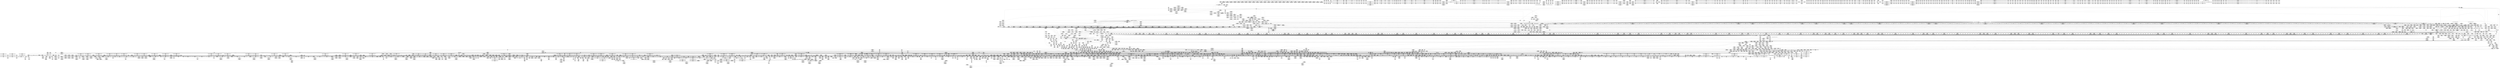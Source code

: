 digraph {
	CE0x415cca0 [shape=record,shape=Mrecord,label="{CE0x415cca0|rcu_lock_acquire:tmp2|*SummSource*}"]
	CE0x41a9f90 [shape=record,shape=Mrecord,label="{CE0x41a9f90|_call_void_mcount()_#2}"]
	CE0x428fa10 [shape=record,shape=Mrecord,label="{CE0x428fa10|atomic_read:entry|*SummSource*}"]
	CE0x4131ec0 [shape=record,shape=Mrecord,label="{CE0x4131ec0|kref_get:tmp22|include/linux/kref.h,47}"]
	CE0x4250060 [shape=record,shape=Mrecord,label="{CE0x4250060|i64*_getelementptr_inbounds_(_4_x_i64_,_4_x_i64_*___llvm_gcov_ctr43,_i64_0,_i64_1)|*Constant*|*SummSource*}"]
	CE0x405e9a0 [shape=record,shape=Mrecord,label="{CE0x405e9a0|80:_i64,_:_CRE_240,248_|*MultipleSource*|security/apparmor/include/apparmor.h,117|*LoadInst*|security/apparmor/include/apparmor.h,117}"]
	CE0x409d210 [shape=record,shape=Mrecord,label="{CE0x409d210|80:_i64,_:_CRE_1568,1584_|*MultipleSource*|security/apparmor/include/apparmor.h,117|*LoadInst*|security/apparmor/include/apparmor.h,117}"]
	CE0x40eb150 [shape=record,shape=Mrecord,label="{CE0x40eb150|aa_current_profile:call26|security/apparmor/include/context.h,157|*SummSource*}"]
	CE0x418cc20 [shape=record,shape=Mrecord,label="{CE0x418cc20|_call_void_mcount()_#2|*SummSource*}"]
	CE0x40d1a50 [shape=record,shape=Mrecord,label="{CE0x40d1a50|aa_current_profile:tmp9|security/apparmor/include/context.h,151|*SummSource*}"]
	CE0x40fbf00 [shape=record,shape=Mrecord,label="{CE0x40fbf00|aa_get_newest_profile:flags|security/apparmor/include/policy.h,329|*SummSource*}"]
	CE0x40d7a80 [shape=record,shape=Mrecord,label="{CE0x40d7a80|GLOBAL:current_task|Global_var:current_task|*SummSink*}"]
	CE0x412ed20 [shape=record,shape=Mrecord,label="{CE0x412ed20|kref_get:expval29|include/linux/kref.h,47}"]
	CE0x412f590 [shape=record,shape=Mrecord,label="{CE0x412f590|kref_get:tobool30|include/linux/kref.h,47|*SummSink*}"]
	CE0x401b3f0 [shape=record,shape=Mrecord,label="{CE0x401b3f0|72:_%struct.hlist_bl_node**,_80:_%struct.dentry*,_104:_%struct.inode*,_:_CRE_80,88_|*MultipleSource*|Function::apparmor_path_rename&Arg::old_dentry::|security/apparmor/lsm.c,323}"]
	CE0x40d84c0 [shape=record,shape=Mrecord,label="{CE0x40d84c0|aa_current_profile:tmp12|security/apparmor/include/context.h,151|*SummSource*}"]
	CE0x4172d40 [shape=record,shape=Mrecord,label="{CE0x4172d40|aa_get_profile_rcu:tmp7|security/apparmor/include/policy.h,309|*SummSource*}"]
	CE0x4270ed0 [shape=record,shape=Mrecord,label="{CE0x4270ed0|i8*_undef|*Constant*}"]
	CE0x4063e60 [shape=record,shape=Mrecord,label="{CE0x4063e60|80:_i64,_:_CRE_434,435_}"]
	CE0x40a0990 [shape=record,shape=Mrecord,label="{CE0x40a0990|80:_i64,_:_CRE_1656,1657_}"]
	CE0x4100170 [shape=record,shape=Mrecord,label="{CE0x4100170|aa_get_newest_profile:tmp|*SummSink*}"]
	CE0x40e1260 [shape=record,shape=Mrecord,label="{CE0x40e1260|aa_get_newest_profile:tmp5|security/apparmor/include/policy.h,326|*SummSink*}"]
	CE0x40631a0 [shape=record,shape=Mrecord,label="{CE0x40631a0|80:_i64,_:_CRE_422,423_}"]
	CE0x4218f10 [shape=record,shape=Mrecord,label="{CE0x4218f10|_call_void_warn_slowpath_null(i8*_getelementptr_inbounds_(_21_x_i8_,_21_x_i8_*_.str17,_i32_0,_i32_0),_i32_47)_#7,_!dbg_!15491|include/linux/kref.h,47}"]
	CE0x40bb530 [shape=record,shape=Mrecord,label="{CE0x40bb530|aa_current_profile:tmp24|security/apparmor/include/context.h,153}"]
	CE0x4207590 [shape=record,shape=Mrecord,label="{CE0x4207590|kref_sub:tobool7|include/linux/kref.h,71|*SummSource*}"]
	CE0x4048ae0 [shape=record,shape=Mrecord,label="{CE0x4048ae0|i64_30|*Constant*|*SummSource*}"]
	CE0x4211250 [shape=record,shape=Mrecord,label="{CE0x4211250|kref_get:lnot8|include/linux/kref.h,47|*SummSource*}"]
	CE0x4008340 [shape=record,shape=Mrecord,label="{CE0x4008340|72:_%struct.hlist_bl_node**,_80:_%struct.dentry*,_104:_%struct.inode*,_:_CRE_153,154_}"]
	CE0x40fce00 [shape=record,shape=Mrecord,label="{CE0x40fce00|aa_get_newest_profile:flags|security/apparmor/include/policy.h,329}"]
	CE0x4213c80 [shape=record,shape=Mrecord,label="{CE0x4213c80|kref_sub:lnot2|include/linux/kref.h,71|*SummSink*}"]
	CE0x4210720 [shape=record,shape=Mrecord,label="{CE0x4210720|__rcu_read_lock:tmp}"]
	CE0x40970e0 [shape=record,shape=Mrecord,label="{CE0x40970e0|80:_i64,_:_CRE_1272,1273_}"]
	CE0x40644c0 [shape=record,shape=Mrecord,label="{CE0x40644c0|80:_i64,_:_CRE_440,441_}"]
	CE0x42b0240 [shape=record,shape=Mrecord,label="{CE0x42b0240|i64*_getelementptr_inbounds_(_10_x_i64_,_10_x_i64_*___llvm_gcov_ctr71,_i64_0,_i64_7)|*Constant*}"]
	CE0x416daa0 [shape=record,shape=Mrecord,label="{CE0x416daa0|aa_get_profile:tmp1|*SummSource*}"]
	CE0x425bab0 [shape=record,shape=Mrecord,label="{CE0x425bab0|kref_sub:retval.0|*SummSink*}"]
	CE0x41b81d0 [shape=record,shape=Mrecord,label="{CE0x41b81d0|i32_1|*Constant*}"]
	CE0x417dbd0 [shape=record,shape=Mrecord,label="{CE0x417dbd0|kref_get:kref|Function::kref_get&Arg::kref::}"]
	CE0x42074d0 [shape=record,shape=Mrecord,label="{CE0x42074d0|kref_sub:tobool7|include/linux/kref.h,71}"]
	CE0x4070e40 [shape=record,shape=Mrecord,label="{CE0x4070e40|aa_current_profile:tmp19|security/apparmor/include/context.h,151}"]
	CE0x4167cb0 [shape=record,shape=Mrecord,label="{CE0x4167cb0|GLOBAL:rcu_lock_release|*Constant*}"]
	CE0x40cf9e0 [shape=record,shape=Mrecord,label="{CE0x40cf9e0|aa_current_profile:tmp57|security/apparmor/include/context.h,156}"]
	CE0x40aada0 [shape=record,shape=Mrecord,label="{CE0x40aada0|44:_i32,_48:_i16,_128:_i8*,_:_SCMRE_168,176_|*MultipleSource*|security/apparmor/include/context.h,151|security/apparmor/include/context.h,151}"]
	CE0x4061820 [shape=record,shape=Mrecord,label="{CE0x4061820|80:_i64,_:_CRE_398,399_}"]
	CE0x409b010 [shape=record,shape=Mrecord,label="{CE0x409b010|80:_i64,_:_CRE_1350,1351_}"]
	CE0x40b3f90 [shape=record,shape=Mrecord,label="{CE0x40b3f90|i32_22|*Constant*}"]
	CE0x404ffe0 [shape=record,shape=Mrecord,label="{CE0x404ffe0|i64*_getelementptr_inbounds_(_37_x_i64_,_37_x_i64_*___llvm_gcov_ctr66,_i64_0,_i64_36)|*Constant*}"]
	CE0x4275e50 [shape=record,shape=Mrecord,label="{CE0x4275e50|atomic_add_return:tmp1|*SummSource*}"]
	CE0x40eb270 [shape=record,shape=Mrecord,label="{CE0x40eb270|GLOBAL:aa_replace_current_profile|*Constant*|*SummSource*}"]
	CE0x401fe60 [shape=record,shape=Mrecord,label="{CE0x401fe60|i32_1|*Constant*|*SummSink*}"]
	CE0x40b4c70 [shape=record,shape=Mrecord,label="{CE0x40b4c70|%struct.task_struct*_(%struct.task_struct**)*_asm_movq_%gs:$_1:P_,$0_,_r,im,_dirflag_,_fpsr_,_flags_}"]
	CE0x40abbc0 [shape=record,shape=Mrecord,label="{CE0x40abbc0|i64*_getelementptr_inbounds_(_5_x_i64_,_5_x_i64_*___llvm_gcov_ctr77,_i64_0,_i64_3)|*Constant*|*SummSource*}"]
	CE0x41305d0 [shape=record,shape=Mrecord,label="{CE0x41305d0|kref_get:tmp15|include/linux/kref.h,47|*SummSink*}"]
	CE0x425d820 [shape=record,shape=Mrecord,label="{CE0x425d820|kref_sub:tmp17|include/linux/kref.h,78|*SummSink*}"]
	CE0x40a68b0 [shape=record,shape=Mrecord,label="{CE0x40a68b0|_ret_i32_%c.0,_!dbg_!15497|./arch/x86/include/asm/atomic.h,206}"]
	CE0x4277c90 [shape=record,shape=Mrecord,label="{CE0x4277c90|atomic_add_return:bb}"]
	CE0x42ab6f0 [shape=record,shape=Mrecord,label="{CE0x42ab6f0|__atomic_add_unless:cmp3|./arch/x86/include/asm/atomic.h,202|*SummSink*}"]
	CE0x4089de0 [shape=record,shape=Mrecord,label="{CE0x4089de0|80:_i64,_:_CRE_1878,1879_}"]
	CE0x40d3b40 [shape=record,shape=Mrecord,label="{CE0x40d3b40|aa_current_profile:tmp5|security/apparmor/include/context.h,151|*SummSink*}"]
	CE0x40474f0 [shape=record,shape=Mrecord,label="{CE0x40474f0|GLOBAL:aa_current_profile.__warned15|Global_var:aa_current_profile.__warned15|*SummSource*}"]
	CE0x40858c0 [shape=record,shape=Mrecord,label="{CE0x40858c0|aa_current_profile:tmp34|security/apparmor/include/context.h,153|*SummSource*}"]
	CE0x406a7e0 [shape=record,shape=Mrecord,label="{CE0x406a7e0|apparmor_path_rename:tmp26|security/apparmor/lsm.c,339|*SummSource*}"]
	CE0x418f050 [shape=record,shape=Mrecord,label="{CE0x418f050|aa_get_profile_rcu:tmp13|security/apparmor/include/policy.h,309}"]
	CE0x41b77f0 [shape=record,shape=Mrecord,label="{CE0x41b77f0|rcu_read_unlock:tmp15|include/linux/rcupdate.h,933}"]
	CE0x40a5b20 [shape=record,shape=Mrecord,label="{CE0x40a5b20|__atomic_add_unless:v|Function::__atomic_add_unless&Arg::v::|*SummSource*}"]
	CE0x4170de0 [shape=record,shape=Mrecord,label="{CE0x4170de0|aa_get_profile_rcu:tmp17|security/apparmor/include/policy.h,309|*SummSink*}"]
	CE0x4271540 [shape=record,shape=Mrecord,label="{CE0x4271540|__rcu_read_unlock:do.end|*SummSource*}"]
	"CONST[source:0(mediator),value:2(dynamic)][purpose:{object}][SnkIdx:3]"
	CE0x409bde0 [shape=record,shape=Mrecord,label="{CE0x409bde0|80:_i64,_:_CRE_1363,1364_}"]
	CE0x401c6e0 [shape=record,shape=Mrecord,label="{CE0x401c6e0|aa_current_profile:lor.end|*SummSink*}"]
	CE0x40bae20 [shape=record,shape=Mrecord,label="{CE0x40bae20|i64_12|*Constant*|*SummSource*}"]
	CE0x404e1e0 [shape=record,shape=Mrecord,label="{CE0x404e1e0|i64*_getelementptr_inbounds_(_37_x_i64_,_37_x_i64_*___llvm_gcov_ctr66,_i64_0,_i64_33)|*Constant*|*SummSink*}"]
	CE0x405d590 [shape=record,shape=Mrecord,label="{CE0x405d590|80:_i64,_:_CRE_136,140_|*MultipleSource*|security/apparmor/include/apparmor.h,117|*LoadInst*|security/apparmor/include/apparmor.h,117}"]
	CE0x40a1fe0 [shape=record,shape=Mrecord,label="{CE0x40a1fe0|80:_i64,_:_CRE_1677,1678_}"]
	CE0x42101e0 [shape=record,shape=Mrecord,label="{CE0x42101e0|atomic_add_unless:tmp2}"]
	CE0x4095a90 [shape=record,shape=Mrecord,label="{CE0x4095a90|80:_i64,_:_CRE_1251,1252_}"]
	CE0x409a790 [shape=record,shape=Mrecord,label="{CE0x409a790|80:_i64,_:_CRE_1342,1343_}"]
	CE0x4054610 [shape=record,shape=Mrecord,label="{CE0x4054610|aa_current_profile:tmp77|security/apparmor/include/context.h,159|*SummSource*}"]
	CE0x40ab5a0 [shape=record,shape=Mrecord,label="{CE0x40ab5a0|aa_put_profile:tmp5|security/apparmor/include/policy.h,341|*SummSource*}"]
	CE0x418d390 [shape=record,shape=Mrecord,label="{CE0x418d390|aa_get_profile_rcu:do.end11|*SummSink*}"]
	CE0x40d8240 [shape=record,shape=Mrecord,label="{CE0x40d8240|aa_current_profile:tmp12|security/apparmor/include/context.h,151}"]
	CE0x40c5f30 [shape=record,shape=Mrecord,label="{CE0x40c5f30|aa_current_profile:call25|security/apparmor/include/context.h,156|*SummSource*}"]
	CE0x4078240 [shape=record,shape=Mrecord,label="{CE0x4078240|aa_path_perm:entry}"]
	CE0x414bef0 [shape=record,shape=Mrecord,label="{CE0x414bef0|aa_get_profile:p|Function::aa_get_profile&Arg::p::}"]
	CE0x41aac70 [shape=record,shape=Mrecord,label="{CE0x41aac70|aa_get_profile_rcu:tmp42|security/apparmor/include/policy.h,311|*SummSource*}"]
	CE0x41b9af0 [shape=record,shape=Mrecord,label="{CE0x41b9af0|_call_void_rcu_lock_acquire(%struct.lockdep_map*_rcu_lock_map)_#7,_!dbg_!15468|include/linux/rcupdate.h,881|*SummSink*}"]
	CE0x4292f10 [shape=record,shape=Mrecord,label="{CE0x4292f10|__atomic_add_unless:tmp3}"]
	CE0x4066280 [shape=record,shape=Mrecord,label="{CE0x4066280|80:_i64,_:_CRE_488,496_|*MultipleSource*|security/apparmor/include/apparmor.h,117|*LoadInst*|security/apparmor/include/apparmor.h,117}"]
	CE0x417acf0 [shape=record,shape=Mrecord,label="{CE0x417acf0|i64*_getelementptr_inbounds_(_20_x_i64_,_20_x_i64_*___llvm_gcov_ctr68,_i64_0,_i64_1)|*Constant*|*SummSink*}"]
	CE0x42b9610 [shape=record,shape=Mrecord,label="{CE0x42b9610|atomic_read:tmp4|*LoadInst*|./arch/x86/include/asm/atomic.h,27|*SummSource*}"]
	CE0x4009740 [shape=record,shape=Mrecord,label="{CE0x4009740|i32_1|*Constant*}"]
	CE0x429d6f0 [shape=record,shape=Mrecord,label="{CE0x429d6f0|__atomic_add_unless:bb|*SummSink*}"]
	CE0x41aef60 [shape=record,shape=Mrecord,label="{CE0x41aef60|rcu_read_lock:tmp|*SummSource*}"]
	CE0x4162fc0 [shape=record,shape=Mrecord,label="{CE0x4162fc0|i8*_getelementptr_inbounds_(_44_x_i8_,_44_x_i8_*_.str13,_i32_0,_i32_0)|*Constant*|*SummSink*}"]
	CE0x418ad40 [shape=record,shape=Mrecord,label="{CE0x418ad40|kref_sub:release|Function::kref_sub&Arg::release::|*SummSource*}"]
	CE0x4093890 [shape=record,shape=Mrecord,label="{CE0x4093890|80:_i64,_:_CRE_1219,1220_}"]
	CE0x42076c0 [shape=record,shape=Mrecord,label="{CE0x42076c0|kref_get:tmp1|*SummSource*}"]
	CE0x403c4d0 [shape=record,shape=Mrecord,label="{CE0x403c4d0|apparmor_path_rename:tmp10|security/apparmor/lsm.c,327|*SummSink*}"]
	CE0x41b4860 [shape=record,shape=Mrecord,label="{CE0x41b4860|_ret_i32_%conv,_!dbg_!15473|include/linux/atomic.h,17}"]
	CE0x408e300 [shape=record,shape=Mrecord,label="{CE0x408e300|80:_i64,_:_CRE_588,589_}"]
	CE0x40b5f70 [shape=record,shape=Mrecord,label="{CE0x40b5f70|aa_put_profile:if.then}"]
	CE0x4254430 [shape=record,shape=Mrecord,label="{CE0x4254430|i64*_getelementptr_inbounds_(_4_x_i64_,_4_x_i64_*___llvm_gcov_ctr45,_i64_0,_i64_0)|*Constant*|*SummSource*}"]
	CE0x4151720 [shape=record,shape=Mrecord,label="{CE0x4151720|i8*_getelementptr_inbounds_(_25_x_i8_,_25_x_i8_*_.str10,_i32_0,_i32_0)|*Constant*|*SummSink*}"]
	CE0x428c410 [shape=record,shape=Mrecord,label="{CE0x428c410|i64*_getelementptr_inbounds_(_4_x_i64_,_4_x_i64_*___llvm_gcov_ctr44,_i64_0,_i64_3)|*Constant*|*SummSource*}"]
	CE0x4017580 [shape=record,shape=Mrecord,label="{CE0x4017580|72:_%struct.hlist_bl_node**,_80:_%struct.dentry*,_104:_%struct.inode*,_:_CRE_172,173_}"]
	CE0x4073ce0 [shape=record,shape=Mrecord,label="{CE0x4073ce0|aa_path_perm:flags|Function::aa_path_perm&Arg::flags::}"]
	CE0x4062d60 [shape=record,shape=Mrecord,label="{CE0x4062d60|80:_i64,_:_CRE_418,419_}"]
	CE0x40b1140 [shape=record,shape=Mrecord,label="{CE0x40b1140|get_current:entry|*SummSource*}"]
	CE0x41bc080 [shape=record,shape=Mrecord,label="{CE0x41bc080|rcu_read_lock:tmp10|include/linux/rcupdate.h,882|*SummSource*}"]
	CE0x41b3010 [shape=record,shape=Mrecord,label="{CE0x41b3010|rcu_read_lock:if.end|*SummSink*}"]
	CE0x4252650 [shape=record,shape=Mrecord,label="{CE0x4252650|i64*_getelementptr_inbounds_(_4_x_i64_,_4_x_i64_*___llvm_gcov_ctr49,_i64_0,_i64_0)|*Constant*|*SummSource*}"]
	CE0x409ace0 [shape=record,shape=Mrecord,label="{CE0x409ace0|80:_i64,_:_CRE_1347,1348_}"]
	CE0x4188d00 [shape=record,shape=Mrecord,label="{CE0x4188d00|GLOBAL:kref_sub|*Constant*|*SummSource*}"]
	CE0x4059be0 [shape=record,shape=Mrecord,label="{CE0x4059be0|rcu_lock_acquire:bb}"]
	CE0x416f990 [shape=record,shape=Mrecord,label="{CE0x416f990|kref_put:tmp1}"]
	CE0x40a31f0 [shape=record,shape=Mrecord,label="{CE0x40a31f0|80:_i64,_:_CRE_1720,1728_|*MultipleSource*|security/apparmor/include/apparmor.h,117|*LoadInst*|security/apparmor/include/apparmor.h,117}"]
	CE0x4090610 [shape=record,shape=Mrecord,label="{CE0x4090610|80:_i64,_:_CRE_621,622_}"]
	CE0x41713f0 [shape=record,shape=Mrecord,label="{CE0x41713f0|aa_get_profile_rcu:tmp18|security/apparmor/include/policy.h,309|*SummSink*}"]
	CE0x4101ba0 [shape=record,shape=Mrecord,label="{CE0x4101ba0|aa_put_profile:tmp2|security/apparmor/include/policy.h,341}"]
	CE0x41b34d0 [shape=record,shape=Mrecord,label="{CE0x41b34d0|atomic_add_unless:a|Function::atomic_add_unless&Arg::a::|*SummSource*}"]
	CE0x4199420 [shape=record,shape=Mrecord,label="{CE0x4199420|aa_get_profile_rcu:tmp22|security/apparmor/include/policy.h,309|*SummSink*}"]
	CE0x429a940 [shape=record,shape=Mrecord,label="{CE0x429a940|i64*_getelementptr_inbounds_(_2_x_i64_,_2_x_i64_*___llvm_gcov_ctr72,_i64_0,_i64_1)|*Constant*|*SummSink*}"]
	CE0x40f6ef0 [shape=record,shape=Mrecord,label="{CE0x40f6ef0|_call_void_mcount()_#2|*SummSource*}"]
	CE0x420c250 [shape=record,shape=Mrecord,label="{CE0x420c250|_call_void_asm_sideeffect_,_memory_,_dirflag_,_fpsr_,_flags_()_#2,_!dbg_!15471,_!srcloc_!15472|include/linux/rcupdate.h,239|*SummSource*}"]
	CE0x41860d0 [shape=record,shape=Mrecord,label="{CE0x41860d0|i8*_getelementptr_inbounds_(_35_x_i8_,_35_x_i8_*_.str16,_i32_0,_i32_0)|*Constant*|*SummSink*}"]
	CE0x425e930 [shape=record,shape=Mrecord,label="{CE0x425e930|_call_void_mcount()_#2|*SummSource*}"]
	CE0x40588f0 [shape=record,shape=Mrecord,label="{CE0x40588f0|_call_void_lock_acquire(%struct.lockdep_map*_%map,_i32_0,_i32_0,_i32_2,_i32_0,_%struct.lockdep_map*_null,_i64_ptrtoint_(i8*_blockaddress(_rcu_lock_acquire,_%__here)_to_i64))_#7,_!dbg_!15473|include/linux/rcupdate.h,418}"]
	CE0x40447f0 [shape=record,shape=Mrecord,label="{CE0x40447f0|__atomic_add_unless:tmp8|./arch/x86/include/asm/atomic.h,200}"]
	CE0x4187430 [shape=record,shape=Mrecord,label="{CE0x4187430|i64*_getelementptr_inbounds_(_2_x_i64_,_2_x_i64_*___llvm_gcov_ctr78,_i64_0,_i64_0)|*Constant*|*SummSink*}"]
	CE0x40dd470 [shape=record,shape=Mrecord,label="{CE0x40dd470|aa_current_profile:tmp13|security/apparmor/include/context.h,151}"]
	CE0x40f8420 [shape=record,shape=Mrecord,label="{CE0x40f8420|aa_put_profile:tmp3|security/apparmor/include/policy.h,341|*SummSource*}"]
	CE0x4250fb0 [shape=record,shape=Mrecord,label="{CE0x4250fb0|GLOBAL:__atomic_add_unless|*Constant*|*SummSource*}"]
	CE0x42521a0 [shape=record,shape=Mrecord,label="{CE0x42521a0|GLOBAL:lock_acquire|*Constant*}"]
	CE0x42938c0 [shape=record,shape=Mrecord,label="{CE0x42938c0|GLOBAL:atomic_read|*Constant*}"]
	CE0x40d5190 [shape=record,shape=Mrecord,label="{CE0x40d5190|GLOBAL:aa_current_profile.__warned|Global_var:aa_current_profile.__warned|*SummSink*}"]
	CE0x4044e90 [shape=record,shape=Mrecord,label="{CE0x4044e90|__atomic_add_unless:tmp9|./arch/x86/include/asm/atomic.h,200|*SummSource*}"]
	CE0x40be2d0 [shape=record,shape=Mrecord,label="{CE0x40be2d0|44:_i32,_48:_i16,_128:_i8*,_:_SCMRE_24,28_|*MultipleSource*|security/apparmor/include/context.h,151|security/apparmor/include/context.h,151}"]
	CE0x4092990 [shape=record,shape=Mrecord,label="{CE0x4092990|80:_i64,_:_CRE_896,1208_|*MultipleSource*|security/apparmor/include/apparmor.h,117|*LoadInst*|security/apparmor/include/apparmor.h,117}"]
	CE0x40f8bd0 [shape=record,shape=Mrecord,label="{CE0x40f8bd0|aa_get_newest_profile:tmp8|*LoadInst*|security/apparmor/include/policy.h,329|*SummSource*}"]
	CE0x40c9f00 [shape=record,shape=Mrecord,label="{CE0x40c9f00|aa_current_profile:profile21|security/apparmor/include/context.h,155}"]
	CE0x424f9a0 [shape=record,shape=Mrecord,label="{CE0x424f9a0|rcu_lock_acquire:tmp|*SummSource*}"]
	CE0x415ba50 [shape=record,shape=Mrecord,label="{CE0x415ba50|rcu_read_unlock:tobool|include/linux/rcupdate.h,933}"]
	CE0x41a9b30 [shape=record,shape=Mrecord,label="{CE0x41a9b30|rcu_read_lock:tmp|*SummSink*}"]
	CE0x40092a0 [shape=record,shape=Mrecord,label="{CE0x40092a0|apparmor_path_rename:if.then11}"]
	CE0x426b800 [shape=record,shape=Mrecord,label="{CE0x426b800|atomic_sub_and_test:tmp2|*SummSource*}"]
	CE0x4095760 [shape=record,shape=Mrecord,label="{CE0x4095760|80:_i64,_:_CRE_1248,1249_}"]
	CE0x4023d20 [shape=record,shape=Mrecord,label="{CE0x4023d20|GLOBAL:__llvm_gcov_ctr81|Global_var:__llvm_gcov_ctr81|*SummSink*}"]
	CE0x4081c60 [shape=record,shape=Mrecord,label="{CE0x4081c60|aa_current_profile:tmp41|security/apparmor/include/context.h,153|*SummSink*}"]
	CE0x41a5470 [shape=record,shape=Mrecord,label="{CE0x41a5470|i1_false|*Constant*|*SummSource*}"]
	CE0x403bb80 [shape=record,shape=Mrecord,label="{CE0x403bb80|apparmor_path_rename:call12|security/apparmor/lsm.c,339|*SummSink*}"]
	CE0x404de90 [shape=record,shape=Mrecord,label="{CE0x404de90|i64*_getelementptr_inbounds_(_37_x_i64_,_37_x_i64_*___llvm_gcov_ctr66,_i64_0,_i64_33)|*Constant*|*SummSource*}"]
	CE0x4016530 [shape=record,shape=Mrecord,label="{CE0x4016530|72:_%struct.hlist_bl_node**,_80:_%struct.dentry*,_104:_%struct.inode*,_:_CRE_184,185_}"]
	CE0x41538c0 [shape=record,shape=Mrecord,label="{CE0x41538c0|kref_get:conv|include/linux/kref.h,47}"]
	CE0x4259e80 [shape=record,shape=Mrecord,label="{CE0x4259e80|kref_sub:lnot1|include/linux/kref.h,71}"]
	CE0x415ebb0 [shape=record,shape=Mrecord,label="{CE0x415ebb0|kref_get:tobool21|include/linux/kref.h,47|*SummSink*}"]
	CE0x403aca0 [shape=record,shape=Mrecord,label="{CE0x403aca0|VOIDTB_TE:_GCE_rcu_lock_map_external_global_%struct.lockdep_map_536,544_|*MultipleSource*|security/apparmor/lsm.c,326|security/apparmor/lsm.c,327}"]
	CE0x40006f0 [shape=record,shape=Mrecord,label="{CE0x40006f0|apparmor_path_rename:new_path|security/apparmor/lsm.c, 329}"]
	CE0x408cdc0 [shape=record,shape=Mrecord,label="{CE0x408cdc0|80:_i64,_:_CRE_568,569_}"]
	CE0x404c200 [shape=record,shape=Mrecord,label="{CE0x404c200|aa_current_profile:tmp72|security/apparmor/include/context.h,159}"]
	CE0x4277a80 [shape=record,shape=Mrecord,label="{CE0x4277a80|__rcu_read_unlock:tmp6|include/linux/rcupdate.h,245|*SummSink*}"]
	CE0x409b890 [shape=record,shape=Mrecord,label="{CE0x409b890|80:_i64,_:_CRE_1358,1359_}"]
	CE0x429ab10 [shape=record,shape=Mrecord,label="{CE0x429ab10|__atomic_add_unless:tobool|./arch/x86/include/asm/atomic.h,199}"]
	CE0x40ce800 [shape=record,shape=Mrecord,label="{CE0x40ce800|i64*_getelementptr_inbounds_(_37_x_i64_,_37_x_i64_*___llvm_gcov_ctr66,_i64_0,_i64_26)|*Constant*}"]
	CE0x41ab1e0 [shape=record,shape=Mrecord,label="{CE0x41ab1e0|_call_void_rcu_read_unlock()_#7,_!dbg_!15515|security/apparmor/include/policy.h,311}"]
	CE0x40a1dc0 [shape=record,shape=Mrecord,label="{CE0x40a1dc0|80:_i64,_:_CRE_1675,1676_}"]
	CE0x4216e60 [shape=record,shape=Mrecord,label="{CE0x4216e60|i8*_getelementptr_inbounds_(_21_x_i8_,_21_x_i8_*_.str17,_i32_0,_i32_0)|*Constant*|*SummSink*}"]
	CE0x40789d0 [shape=record,shape=Mrecord,label="{CE0x40789d0|aa_get_newest_profile:tmp14|security/apparmor/include/policy.h,330|*SummSink*}"]
	CE0x409fef0 [shape=record,shape=Mrecord,label="{CE0x409fef0|80:_i64,_:_CRE_1646,1647_}"]
	CE0x4177c10 [shape=record,shape=Mrecord,label="{CE0x4177c10|i64*_getelementptr_inbounds_(_20_x_i64_,_20_x_i64_*___llvm_gcov_ctr68,_i64_0,_i64_9)|*Constant*}"]
	CE0x4180230 [shape=record,shape=Mrecord,label="{CE0x4180230|aa_get_profile_rcu:tmp|*SummSource*}"]
	CE0x41bd330 [shape=record,shape=Mrecord,label="{CE0x41bd330|i64_6|*Constant*}"]
	CE0x4040f00 [shape=record,shape=Mrecord,label="{CE0x4040f00|apparmor_path_rename:dentry|security/apparmor/lsm.c,328|*SummSink*}"]
	CE0x4044860 [shape=record,shape=Mrecord,label="{CE0x4044860|__atomic_add_unless:tmp8|./arch/x86/include/asm/atomic.h,200|*SummSource*}"]
	CE0x4203d60 [shape=record,shape=Mrecord,label="{CE0x4203d60|_call_void_mcount()_#2|*SummSink*}"]
	CE0x40d3c50 [shape=record,shape=Mrecord,label="{CE0x40d3c50|aa_current_profile:tmp6|security/apparmor/include/context.h,151}"]
	CE0x407c6f0 [shape=record,shape=Mrecord,label="{CE0x407c6f0|aa_get_profile_rcu:entry}"]
	CE0x428f5a0 [shape=record,shape=Mrecord,label="{CE0x428f5a0|_call_void_mcount()_#2|*SummSource*}"]
	CE0x40d2f90 [shape=record,shape=Mrecord,label="{CE0x40d2f90|aa_get_newest_profile:tmp4|security/apparmor/include/policy.h,326}"]
	CE0x41a1480 [shape=record,shape=Mrecord,label="{CE0x41a1480|aa_get_profile_rcu:tmp30|security/apparmor/include/policy.h,310}"]
	CE0x4094880 [shape=record,shape=Mrecord,label="{CE0x4094880|80:_i64,_:_CRE_1234,1235_}"]
	CE0x424e6b0 [shape=record,shape=Mrecord,label="{CE0x424e6b0|i32_2|*Constant*}"]
	CE0x40a33e0 [shape=record,shape=Mrecord,label="{CE0x40a33e0|80:_i64,_:_CRE_1728,1736_|*MultipleSource*|security/apparmor/include/apparmor.h,117|*LoadInst*|security/apparmor/include/apparmor.h,117}"]
	CE0x418c540 [shape=record,shape=Mrecord,label="{CE0x418c540|aa_get_profile:tmp9|security/apparmor/include/policy.h,278}"]
	CE0x4072890 [shape=record,shape=Mrecord,label="{CE0x4072890|apparmor_path_rename:mode8|security/apparmor/lsm.c,330}"]
	CE0x404bd00 [shape=record,shape=Mrecord,label="{CE0x404bd00|i64*_getelementptr_inbounds_(_37_x_i64_,_37_x_i64_*___llvm_gcov_ctr66,_i64_0,_i64_34)|*Constant*|*SummSource*}"]
	CE0x4000760 [shape=record,shape=Mrecord,label="{CE0x4000760|apparmor_path_rename:old_path|security/apparmor/lsm.c, 328|*SummSource*}"]
	CE0x42063f0 [shape=record,shape=Mrecord,label="{CE0x42063f0|i64*_getelementptr_inbounds_(_9_x_i64_,_9_x_i64_*___llvm_gcov_ctr79,_i64_0,_i64_3)|*Constant*|*SummSource*}"]
	CE0x40d35f0 [shape=record,shape=Mrecord,label="{CE0x40d35f0|aa_get_newest_profile:tmp4|security/apparmor/include/policy.h,326|*SummSink*}"]
	CE0x4185d20 [shape=record,shape=Mrecord,label="{CE0x4185d20|_call_void_lockdep_rcu_suspicious(i8*_getelementptr_inbounds_(_35_x_i8_,_35_x_i8_*_.str16,_i32_0,_i32_0),_i32_309,_i8*_getelementptr_inbounds_(_41_x_i8_,_41_x_i8_*_.str9,_i32_0,_i32_0))_#7,_!dbg_!15489|security/apparmor/include/policy.h,309}"]
	CE0x42ac120 [shape=record,shape=Mrecord,label="{CE0x42ac120|__atomic_add_unless:lnot7|./arch/x86/include/asm/atomic.h,202|*SummSource*}"]
	CE0x406f1a0 [shape=record,shape=Mrecord,label="{CE0x406f1a0|aa_path_perm:profile|Function::aa_path_perm&Arg::profile::|*SummSink*}"]
	CE0x4033aa0 [shape=record,shape=Mrecord,label="{CE0x4033aa0|VOIDTB_TE:_GCE_rcu_lock_map_external_global_%struct.lockdep_map_16,24_|*MultipleSource*|security/apparmor/lsm.c,326|security/apparmor/lsm.c,327}"]
	CE0x4056300 [shape=record,shape=Mrecord,label="{CE0x4056300|aa_current_profile:cxt.0}"]
	CE0x40f78b0 [shape=record,shape=Mrecord,label="{CE0x40f78b0|aa_get_profile:if.then|*SummSource*}"]
	CE0x40b0fe0 [shape=record,shape=Mrecord,label="{CE0x40b0fe0|get_current:entry}"]
	CE0x417b960 [shape=record,shape=Mrecord,label="{CE0x417b960|kref_get:entry}"]
	CE0x40a85f0 [shape=record,shape=Mrecord,label="{CE0x40a85f0|rcu_lock_release:tmp}"]
	CE0x417f150 [shape=record,shape=Mrecord,label="{CE0x417f150|aa_get_profile_rcu:tmp7|security/apparmor/include/policy.h,309}"]
	CE0x40da9b0 [shape=record,shape=Mrecord,label="{CE0x40da9b0|_call_void_mcount()_#2}"]
	CE0x42afaf0 [shape=record,shape=Mrecord,label="{CE0x42afaf0|__atomic_add_unless:tmp12|./arch/x86/include/asm/atomic.h,202|*SummSink*}"]
	CE0x4097740 [shape=record,shape=Mrecord,label="{CE0x4097740|80:_i64,_:_CRE_1278,1279_}"]
	CE0x428ebe0 [shape=record,shape=Mrecord,label="{CE0x428ebe0|__preempt_count_sub:tmp5|./arch/x86/include/asm/preempt.h,77}"]
	CE0x40c8ba0 [shape=record,shape=Mrecord,label="{CE0x40c8ba0|i64*_getelementptr_inbounds_(_37_x_i64_,_37_x_i64_*___llvm_gcov_ctr66,_i64_0,_i64_23)|*Constant*|*SummSource*}"]
	CE0x40ab130 [shape=record,shape=Mrecord,label="{CE0x40ab130|aa_current_profile:tmp23|security/apparmor/include/context.h,151}"]
	CE0x418d440 [shape=record,shape=Mrecord,label="{CE0x418d440|aa_get_profile:tmp9|security/apparmor/include/policy.h,278|*SummSink*}"]
	CE0x41a6c10 [shape=record,shape=Mrecord,label="{CE0x41a6c10|aa_get_profile_rcu:tmp39|security/apparmor/include/policy.h,310}"]
	CE0x4080390 [shape=record,shape=Mrecord,label="{CE0x4080390|rcu_read_lock:land.lhs.true2}"]
	CE0x42986e0 [shape=record,shape=Mrecord,label="{CE0x42986e0|__preempt_count_sub:tmp5|./arch/x86/include/asm/preempt.h,77|*SummSource*}"]
	CE0x40e8350 [shape=record,shape=Mrecord,label="{CE0x40e8350|aa_put_profile:tmp7|security/apparmor/include/policy.h,342|*SummSink*}"]
	CE0x40c2cb0 [shape=record,shape=Mrecord,label="{CE0x40c2cb0|void_(i8*,_i32,_i64)*_asm_sideeffect_1:_09ud2_0A.pushsection___bug_table,_22a_22_0A2:_09.long_1b_-_2b,_$_0:c_-_2b_0A_09.word_$_1:c_,_0_0A_09.org_2b+$_2:c_0A.popsection_,_i,i,i,_dirflag_,_fpsr_,_flags_}"]
	CE0x417fee0 [shape=record,shape=Mrecord,label="{CE0x417fee0|i32_1|*Constant*}"]
	CE0x4165f50 [shape=record,shape=Mrecord,label="{CE0x4165f50|_call_void___rcu_read_unlock()_#7,_!dbg_!15491|include/linux/rcupdate.h,937|*SummSink*}"]
	CE0x40da8f0 [shape=record,shape=Mrecord,label="{CE0x40da8f0|get_current:tmp3|*SummSink*}"]
	CE0x4076f80 [shape=record,shape=Mrecord,label="{CE0x4076f80|apparmor_path_rename:i_mode|security/apparmor/lsm.c,331|*SummSink*}"]
	CE0x4013760 [shape=record,shape=Mrecord,label="{CE0x4013760|i64*_getelementptr_inbounds_(_12_x_i64_,_12_x_i64_*___llvm_gcov_ctr81,_i64_0,_i64_0)|*Constant*}"]
	CE0x403a2e0 [shape=record,shape=Mrecord,label="{CE0x403a2e0|VOIDTB_TE:_GCE_rcu_lock_map_external_global_%struct.lockdep_map_256,264_|*MultipleSource*|security/apparmor/lsm.c,326|security/apparmor/lsm.c,327}"]
	CE0x40f4be0 [shape=record,shape=Mrecord,label="{CE0x40f4be0|i64_4|*Constant*}"]
	CE0x407b7b0 [shape=record,shape=Mrecord,label="{CE0x407b7b0|aa_get_newest_profile:profile|security/apparmor/include/policy.h,330}"]
	CE0x4260330 [shape=record,shape=Mrecord,label="{CE0x4260330|rcu_lock_acquire:tmp7|*SummSink*}"]
	CE0x4154180 [shape=record,shape=Mrecord,label="{CE0x4154180|kref_get:lnot2|include/linux/kref.h,47|*SummSource*}"]
	CE0x4157b50 [shape=record,shape=Mrecord,label="{CE0x4157b50|_call_void_mcount()_#2|*SummSource*}"]
	CE0x40807e0 [shape=record,shape=Mrecord,label="{CE0x40807e0|aa_get_profile_rcu:do.body1|*SummSink*}"]
	CE0x40feb40 [shape=record,shape=Mrecord,label="{CE0x40feb40|aa_get_newest_profile:tmp13|security/apparmor/include/policy.h,330|*SummSource*}"]
	CE0x4163410 [shape=record,shape=Mrecord,label="{CE0x4163410|i64*_getelementptr_inbounds_(_11_x_i64_,_11_x_i64_*___llvm_gcov_ctr48,_i64_0,_i64_9)|*Constant*|*SummSource*}"]
	CE0x42706c0 [shape=record,shape=Mrecord,label="{CE0x42706c0|i64_ptrtoint_(i8*_blockaddress(_rcu_lock_release,_%__here)_to_i64)|*Constant*}"]
	CE0x42b88f0 [shape=record,shape=Mrecord,label="{CE0x42b88f0|__preempt_count_sub:do.body|*SummSource*}"]
	CE0x4053450 [shape=record,shape=Mrecord,label="{CE0x4053450|aa_current_profile:tmp76|security/apparmor/include/context.h,159}"]
	CE0x40e08c0 [shape=record,shape=Mrecord,label="{CE0x40e08c0|aa_get_newest_profile:tobool|security/apparmor/include/policy.h,326|*SummSource*}"]
	CE0x40f1fe0 [shape=record,shape=Mrecord,label="{CE0x40f1fe0|aa_get_newest_profile:tmp6|security/apparmor/include/policy.h,327}"]
	CE0x420a0c0 [shape=record,shape=Mrecord,label="{CE0x420a0c0|__rcu_read_lock:tmp6|include/linux/rcupdate.h,240|*SummSink*}"]
	CE0x420d660 [shape=record,shape=Mrecord,label="{CE0x420d660|kref_get:conv19|include/linux/kref.h,47}"]
	CE0x42a2d80 [shape=record,shape=Mrecord,label="{CE0x42a2d80|__atomic_add_unless:cmp|./arch/x86/include/asm/atomic.h,199}"]
	CE0x40a0550 [shape=record,shape=Mrecord,label="{CE0x40a0550|80:_i64,_:_CRE_1652,1653_}"]
	CE0x403d760 [shape=record,shape=Mrecord,label="{CE0x403d760|apparmor_path_rename:cmp|security/apparmor/lsm.c,327|*SummSink*}"]
	CE0x40d4d00 [shape=record,shape=Mrecord,label="{CE0x40d4d00|GLOBAL:aa_current_profile.__warned|Global_var:aa_current_profile.__warned}"]
	CE0x40d2ae0 [shape=record,shape=Mrecord,label="{CE0x40d2ae0|aa_current_profile:bb|*SummSink*}"]
	CE0x42c0580 [shape=record,shape=Mrecord,label="{CE0x42c0580|i64*_getelementptr_inbounds_(_4_x_i64_,_4_x_i64_*___llvm_gcov_ctr51,_i64_0,_i64_0)|*Constant*|*SummSource*}"]
	CE0x409e460 [shape=record,shape=Mrecord,label="{CE0x409e460|80:_i64,_:_CRE_1621,1622_}"]
	CE0x402b150 [shape=record,shape=Mrecord,label="{CE0x402b150|0:_%struct.vfsmount*,_:_CRE_8,16_|*MultipleSource*|Function::apparmor_path_rename&Arg::old_dir::|security/apparmor/lsm.c,328}"]
	CE0x428e900 [shape=record,shape=Mrecord,label="{CE0x428e900|__preempt_count_add:do.end|*SummSource*}"]
	CE0x4025e80 [shape=record,shape=Mrecord,label="{CE0x4025e80|44:_i32,_48:_i16,_128:_i8*,_:_SCMRE_56,64_|*MultipleSource*|security/apparmor/include/context.h,151|security/apparmor/include/context.h,151}"]
	CE0x40c6fe0 [shape=record,shape=Mrecord,label="{CE0x40c6fe0|aa_current_profile:tmp45|security/apparmor/include/context.h,153}"]
	CE0x4041bf0 [shape=record,shape=Mrecord,label="{CE0x4041bf0|apparmor_path_rename:mnt4|security/apparmor/lsm.c,329|*SummSource*}"]
	CE0x42159a0 [shape=record,shape=Mrecord,label="{CE0x42159a0|kref_get:tmp10|include/linux/kref.h,47}"]
	CE0x415de60 [shape=record,shape=Mrecord,label="{CE0x415de60|i1_true|*Constant*}"]
	CE0x4271150 [shape=record,shape=Mrecord,label="{CE0x4271150|__rcu_read_unlock:do.end}"]
	CE0x406fc90 [shape=record,shape=Mrecord,label="{CE0x406fc90|i64_6|*Constant*}"]
	CE0x407aee0 [shape=record,shape=Mrecord,label="{CE0x407aee0|aa_get_newest_profile:tmp17|security/apparmor/include/policy.h,332|*SummSink*}"]
	CE0x4293760 [shape=record,shape=Mrecord,label="{CE0x4293760|__atomic_add_unless:call|./arch/x86/include/asm/atomic.h,197}"]
	CE0x40981b0 [shape=record,shape=Mrecord,label="{CE0x40981b0|80:_i64,_:_CRE_1306,1307_}"]
	CE0x41bb2c0 [shape=record,shape=Mrecord,label="{CE0x41bb2c0|rcu_read_lock:tobool1|include/linux/rcupdate.h,882|*SummSource*}"]
	CE0x425fa40 [shape=record,shape=Mrecord,label="{CE0x425fa40|i64*_getelementptr_inbounds_(_4_x_i64_,_4_x_i64_*___llvm_gcov_ctr49,_i64_0,_i64_1)|*Constant*}"]
	CE0x4156980 [shape=record,shape=Mrecord,label="{CE0x4156980|rcu_read_unlock:tmp13|include/linux/rcupdate.h,933|*SummSource*}"]
	CE0x42a6c30 [shape=record,shape=Mrecord,label="{CE0x42a6c30|__atomic_add_unless:tobool|./arch/x86/include/asm/atomic.h,199|*SummSink*}"]
	CE0x41ae440 [shape=record,shape=Mrecord,label="{CE0x41ae440|rcu_read_unlock:tmp6|include/linux/rcupdate.h,933|*SummSource*}"]
	CE0x4153430 [shape=record,shape=Mrecord,label="{CE0x4153430|atomic_add_unless:tmp|*SummSink*}"]
	CE0x418d150 [shape=record,shape=Mrecord,label="{CE0x418d150|aa_get_profile_rcu:do.end11}"]
	CE0x4070ad0 [shape=record,shape=Mrecord,label="{CE0x4070ad0|i64*_getelementptr_inbounds_(_37_x_i64_,_37_x_i64_*___llvm_gcov_ctr66,_i64_0,_i64_10)|*Constant*|*SummSink*}"]
	CE0x401b730 [shape=record,shape=Mrecord,label="{CE0x401b730|aa_get_newest_profile:bb|*SummSource*}"]
	CE0x41bb020 [shape=record,shape=Mrecord,label="{CE0x41bb020|rcu_read_lock:tmp8|include/linux/rcupdate.h,882|*SummSink*}"]
	CE0x404a3b0 [shape=record,shape=Mrecord,label="{CE0x404a3b0|aa_current_profile:tmp67|security/apparmor/include/context.h,159|*SummSource*}"]
	CE0x414ab20 [shape=record,shape=Mrecord,label="{CE0x414ab20|kref_sub:bb|*SummSink*}"]
	CE0x4005810 [shape=record,shape=Mrecord,label="{CE0x4005810|apparmor_path_rename:tmp5|security/apparmor/lsm.c,323|*SummSink*}"]
	CE0x42bb400 [shape=record,shape=Mrecord,label="{CE0x42bb400|__preempt_count_sub:tmp}"]
	CE0x428f310 [shape=record,shape=Mrecord,label="{CE0x428f310|_call_void_mcount()_#2|*SummSink*}"]
	CE0x4290210 [shape=record,shape=Mrecord,label="{CE0x4290210|__atomic_add_unless:tmp4|./arch/x86/include/asm/atomic.h,199|*SummSink*}"]
	CE0x40519e0 [shape=record,shape=Mrecord,label="{CE0x40519e0|aa_get_newest_profile:if.end3|*SummSink*}"]
	CE0x40604c0 [shape=record,shape=Mrecord,label="{CE0x40604c0|80:_i64,_:_CRE_344,352_|*MultipleSource*|security/apparmor/include/apparmor.h,117|*LoadInst*|security/apparmor/include/apparmor.h,117}"]
	CE0x4171570 [shape=record,shape=Mrecord,label="{CE0x4171570|aa_get_profile_rcu:tmp19|security/apparmor/include/policy.h,309}"]
	CE0x404a540 [shape=record,shape=Mrecord,label="{CE0x404a540|aa_current_profile:tmp67|security/apparmor/include/context.h,159|*SummSink*}"]
	CE0x406e930 [shape=record,shape=Mrecord,label="{CE0x406e930|aa_path_perm:request|Function::aa_path_perm&Arg::request::|*SummSink*}"]
	CE0x42a0520 [shape=record,shape=Mrecord,label="{CE0x42a0520|i64*_getelementptr_inbounds_(_10_x_i64_,_10_x_i64_*___llvm_gcov_ctr71,_i64_0,_i64_4)|*Constant*|*SummSink*}"]
	CE0x420fd00 [shape=record,shape=Mrecord,label="{CE0x420fd00|kref_sub:tobool14|include/linux/kref.h,73|*SummSource*}"]
	CE0x3b3d000 [shape=record,shape=Mrecord,label="{CE0x3b3d000|72:_%struct.hlist_bl_node**,_80:_%struct.dentry*,_104:_%struct.inode*,_:_CRE_88,89_}"]
	CE0x4253390 [shape=record,shape=Mrecord,label="{CE0x4253390|atomic_sub_and_test:tmp5|./arch/x86/include/asm/atomic.h,81}"]
	CE0x406d670 [shape=record,shape=Mrecord,label="{CE0x406d670|apparmor_path_rename:d_inode7|security/apparmor/lsm.c,330}"]
	CE0x414f270 [shape=record,shape=Mrecord,label="{CE0x414f270|i32_883|*Constant*}"]
	CE0x41735a0 [shape=record,shape=Mrecord,label="{CE0x41735a0|aa_get_profile_rcu:call9|security/apparmor/include/policy.h,310|*SummSink*}"]
	CE0x41bbbe0 [shape=record,shape=Mrecord,label="{CE0x41bbbe0|rcu_read_lock:tmp9|include/linux/rcupdate.h,882|*SummSource*}"]
	CE0x41687b0 [shape=record,shape=Mrecord,label="{CE0x41687b0|rcu_read_unlock:do.body|*SummSink*}"]
	CE0x40ca250 [shape=record,shape=Mrecord,label="{CE0x40ca250|aa_current_profile:profile21|security/apparmor/include/context.h,155|*SummSink*}"]
	CE0x4210ad0 [shape=record,shape=Mrecord,label="{CE0x4210ad0|kref_get:if.then22|*SummSink*}"]
	CE0x4169490 [shape=record,shape=Mrecord,label="{CE0x4169490|kref_sub:tmp4|include/linux/kref.h,71}"]
	CE0x40ab3a0 [shape=record,shape=Mrecord,label="{CE0x40ab3a0|aa_current_profile:tmp23|security/apparmor/include/context.h,151|*SummSource*}"]
	CE0x41680f0 [shape=record,shape=Mrecord,label="{CE0x41680f0|_call_void_rcu_lock_release(%struct.lockdep_map*_rcu_lock_map)_#7,_!dbg_!15490|include/linux/rcupdate.h,935}"]
	CE0x4205a80 [shape=record,shape=Mrecord,label="{CE0x4205a80|i32_0|*Constant*}"]
	CE0x40b25b0 [shape=record,shape=Mrecord,label="{CE0x40b25b0|aa_current_profile:tmp16|security/apparmor/include/context.h,151}"]
	CE0x42aa0e0 [shape=record,shape=Mrecord,label="{CE0x42aa0e0|atomic_cmpxchg:v|Function::atomic_cmpxchg&Arg::v::}"]
	CE0x4076610 [shape=record,shape=Mrecord,label="{CE0x4076610|apparmor_path_rename:tmp23|security/apparmor/lsm.c,338|*SummSink*}"]
	CE0x4096db0 [shape=record,shape=Mrecord,label="{CE0x4096db0|80:_i64,_:_CRE_1269,1270_}"]
	CE0x4188e40 [shape=record,shape=Mrecord,label="{CE0x4188e40|GLOBAL:kref_sub|*Constant*|*SummSink*}"]
	CE0x4058130 [shape=record,shape=Mrecord,label="{CE0x4058130|kref_sub:return|*SummSource*}"]
	CE0x406d780 [shape=record,shape=Mrecord,label="{CE0x406d780|apparmor_path_rename:tmp16|*LoadInst*|security/apparmor/lsm.c,330}"]
	CE0x41b3720 [shape=record,shape=Mrecord,label="{CE0x41b3720|GLOBAL:rcu_read_lock.__warned|Global_var:rcu_read_lock.__warned|*SummSink*}"]
	CE0x416e440 [shape=record,shape=Mrecord,label="{CE0x416e440|_call_void_mcount()_#2|*SummSink*}"]
	CE0x40487d0 [shape=record,shape=Mrecord,label="{CE0x40487d0|i64_30|*Constant*}"]
	CE0x4211ec0 [shape=record,shape=Mrecord,label="{CE0x4211ec0|atomic_sub_and_test:entry|*SummSink*}"]
	CE0x4101380 [shape=record,shape=Mrecord,label="{CE0x4101380|aa_get_profile_rcu:tmp4|security/apparmor/include/policy.h,309|*SummSource*}"]
	CE0x40d8e70 [shape=record,shape=Mrecord,label="{CE0x40d8e70|aa_current_profile:if.then12|*SummSink*}"]
	CE0x40294d0 [shape=record,shape=Mrecord,label="{CE0x40294d0|72:_%struct.hlist_bl_node**,_80:_%struct.dentry*,_104:_%struct.inode*,_:_CRE_314,315_}"]
	CE0x425af80 [shape=record,shape=Mrecord,label="{CE0x425af80|kref_sub:tmp14|include/linux/kref.h,77}"]
	CE0x415eaa0 [shape=record,shape=Mrecord,label="{CE0x415eaa0|kref_get:tobool21|include/linux/kref.h,47|*SummSource*}"]
	CE0x4062920 [shape=record,shape=Mrecord,label="{CE0x4062920|80:_i64,_:_CRE_414,415_}"]
	CE0x40c7ff0 [shape=record,shape=Mrecord,label="{CE0x40c7ff0|aa_current_profile:tmp46|security/apparmor/include/context.h,153|*SummSource*}"]
	CE0x40da200 [shape=record,shape=Mrecord,label="{CE0x40da200|aa_current_profile:tmp8|security/apparmor/include/context.h,151|*SummSource*}"]
	CE0x4060c80 [shape=record,shape=Mrecord,label="{CE0x4060c80|80:_i64,_:_CRE_376,380_|*MultipleSource*|security/apparmor/include/apparmor.h,117|*LoadInst*|security/apparmor/include/apparmor.h,117}"]
	CE0x426d770 [shape=record,shape=Mrecord,label="{CE0x426d770|_call_void_asm_sideeffect_,_memory_,_dirflag_,_fpsr_,_flags_()_#2,_!dbg_!15468,_!srcloc_!15471|include/linux/rcupdate.h,244}"]
	CE0x416ce60 [shape=record,shape=Mrecord,label="{CE0x416ce60|rcu_read_unlock:tmp18|include/linux/rcupdate.h,933|*SummSource*}"]
	CE0x424e820 [shape=record,shape=Mrecord,label="{CE0x424e820|%struct.lockdep_map*_null|*Constant*}"]
	CE0x40773c0 [shape=record,shape=Mrecord,label="{CE0x40773c0|apparmor_path_rename:tmp20|security/apparmor/lsm.c,331|*SummSource*}"]
	CE0x4218ad0 [shape=record,shape=Mrecord,label="{CE0x4218ad0|kref_get:tmp12|include/linux/kref.h,47}"]
	CE0x417fbb0 [shape=record,shape=Mrecord,label="{CE0x417fbb0|_ret_void,_!dbg_!15474|include/linux/rcupdate.h,240|*SummSource*}"]
	CE0x42bfe00 [shape=record,shape=Mrecord,label="{CE0x42bfe00|atomic_cmpxchg:tmp3|*SummSink*}"]
	CE0x4251020 [shape=record,shape=Mrecord,label="{CE0x4251020|GLOBAL:__atomic_add_unless|*Constant*|*SummSink*}"]
	CE0x41b4b70 [shape=record,shape=Mrecord,label="{CE0x41b4b70|_call_void_mcount()_#2|*SummSource*}"]
	CE0x40edde0 [shape=record,shape=Mrecord,label="{CE0x40edde0|GLOBAL:aa_put_profile|*Constant*|*SummSink*}"]
	CE0x40d2ed0 [shape=record,shape=Mrecord,label="{CE0x40d2ed0|aa_get_newest_profile:tmp3|security/apparmor/include/policy.h,326|*SummSink*}"]
	CE0x4083d20 [shape=record,shape=Mrecord,label="{CE0x4083d20|aa_current_profile:tmp39|security/apparmor/include/context.h,153|*SummSink*}"]
	CE0x4204510 [shape=record,shape=Mrecord,label="{CE0x4204510|i64*_getelementptr_inbounds_(_9_x_i64_,_9_x_i64_*___llvm_gcov_ctr79,_i64_0,_i64_3)|*Constant*}"]
	CE0x4020ce0 [shape=record,shape=Mrecord,label="{CE0x4020ce0|72:_%struct.hlist_bl_node**,_80:_%struct.dentry*,_104:_%struct.inode*,_:_CRE_169,170_}"]
	CE0x401a820 [shape=record,shape=Mrecord,label="{CE0x401a820|aa_current_profile:do.body13|*SummSink*}"]
	CE0x42b3a90 [shape=record,shape=Mrecord,label="{CE0x42b3a90|i64*_getelementptr_inbounds_(_10_x_i64_,_10_x_i64_*___llvm_gcov_ctr71,_i64_0,_i64_8)|*Constant*|*SummSource*}"]
	CE0x40778e0 [shape=record,shape=Mrecord,label="{CE0x40778e0|apparmor_path_rename:call10|security/apparmor/lsm.c,334|*SummSource*}"]
	CE0x400b2b0 [shape=record,shape=Mrecord,label="{CE0x400b2b0|72:_%struct.hlist_bl_node**,_80:_%struct.dentry*,_104:_%struct.inode*,_:_CRE_202,203_}"]
	CE0x42baaa0 [shape=record,shape=Mrecord,label="{CE0x42baaa0|__preempt_count_sub:sub|./arch/x86/include/asm/preempt.h,77}"]
	CE0x42092d0 [shape=record,shape=Mrecord,label="{CE0x42092d0|__rcu_read_lock:do.end|*SummSource*}"]
	CE0x4065070 [shape=record,shape=Mrecord,label="{CE0x4065070|80:_i64,_:_CRE_451,452_}"]
	CE0x40e1710 [shape=record,shape=Mrecord,label="{CE0x40e1710|aa_current_profile:land.lhs.true30|*SummSink*}"]
	CE0x41534a0 [shape=record,shape=Mrecord,label="{CE0x41534a0|i64_1|*Constant*}"]
	CE0x4298fe0 [shape=record,shape=Mrecord,label="{CE0x4298fe0|_call_void_mcount()_#2}"]
	CE0x425df90 [shape=record,shape=Mrecord,label="{CE0x425df90|rcu_lock_release:tmp|*SummSink*}"]
	CE0x40240e0 [shape=record,shape=Mrecord,label="{CE0x40240e0|GLOBAL:__llvm_gcov_ctr81|Global_var:__llvm_gcov_ctr81|*SummSource*}"]
	CE0x42194c0 [shape=record,shape=Mrecord,label="{CE0x42194c0|_call_void_warn_slowpath_null(i8*_getelementptr_inbounds_(_21_x_i8_,_21_x_i8_*_.str17,_i32_0,_i32_0),_i32_71)_#7,_!dbg_!15480|include/linux/kref.h,71|*SummSource*}"]
	CE0x42bb020 [shape=record,shape=Mrecord,label="{CE0x42bb020|__preempt_count_sub:bb|*SummSource*}"]
	CE0x4209fe0 [shape=record,shape=Mrecord,label="{CE0x4209fe0|kref_get:lnot15|include/linux/kref.h,47}"]
	"CONST[source:0(mediator),value:0(static)][purpose:{operation}][SnkIdx:0]"
	CE0x408ffb0 [shape=record,shape=Mrecord,label="{CE0x408ffb0|80:_i64,_:_CRE_615,616_}"]
	CE0x40e2200 [shape=record,shape=Mrecord,label="{CE0x40e2200|i64*_getelementptr_inbounds_(_37_x_i64_,_37_x_i64_*___llvm_gcov_ctr66,_i64_0,_i64_9)|*Constant*}"]
	CE0x4149d90 [shape=record,shape=Mrecord,label="{CE0x4149d90|rcu_lock_acquire:indirectgoto}"]
	CE0x40a20f0 [shape=record,shape=Mrecord,label="{CE0x40a20f0|80:_i64,_:_CRE_1678,1679_}"]
	CE0x4065180 [shape=record,shape=Mrecord,label="{CE0x4065180|80:_i64,_:_CRE_452,453_}"]
	CE0x403e2f0 [shape=record,shape=Mrecord,label="{CE0x403e2f0|apparmor_path_rename:error.0|*SummSource*}"]
	CE0x4036c70 [shape=record,shape=Mrecord,label="{CE0x4036c70|VOIDTB_TE:_GCE_rcu_lock_map_external_global_%struct.lockdep_map_72,80_|*MultipleSource*|security/apparmor/lsm.c,326|security/apparmor/lsm.c,327}"]
	CE0x414c480 [shape=record,shape=Mrecord,label="{CE0x414c480|_ret_%struct.aa_profile*_%p,_!dbg_!15476|security/apparmor/include/policy.h,278|*SummSource*}"]
	CE0x4200c00 [shape=record,shape=Mrecord,label="{CE0x4200c00|_ret_void,_!dbg_!15476|./arch/x86/include/asm/preempt.h,73|*SummSink*}"]
	CE0x408a440 [shape=record,shape=Mrecord,label="{CE0x408a440|80:_i64,_:_CRE_1904,1920_|*MultipleSource*|security/apparmor/include/apparmor.h,117|*LoadInst*|security/apparmor/include/apparmor.h,117}"]
	CE0x4173360 [shape=record,shape=Mrecord,label="{CE0x4173360|aa_get_profile:tmp3|security/apparmor/include/policy.h,275}"]
	CE0x41be3d0 [shape=record,shape=Mrecord,label="{CE0x41be3d0|rcu_read_lock:tmp13|include/linux/rcupdate.h,882|*SummSink*}"]
	CE0x4175f50 [shape=record,shape=Mrecord,label="{CE0x4175f50|rcu_read_lock:call|include/linux/rcupdate.h,882|*SummSource*}"]
	CE0x427f4c0 [shape=record,shape=Mrecord,label="{CE0x427f4c0|i64*_getelementptr_inbounds_(_4_x_i64_,_4_x_i64_*___llvm_gcov_ctr50,_i64_0,_i64_0)|*Constant*|*SummSink*}"]
	CE0x41a9e80 [shape=record,shape=Mrecord,label="{CE0x41a9e80|kref_get_not0:tmp3|*SummSink*}"]
	CE0x407e5f0 [shape=record,shape=Mrecord,label="{CE0x407e5f0|_ret_i32_%call,_!dbg_!15471|include/linux/kref.h,99|*SummSink*}"]
	CE0x41b84e0 [shape=record,shape=Mrecord,label="{CE0x41b84e0|GLOBAL:rcu_lock_map|Global_var:rcu_lock_map|*SummSource*}"]
	CE0x420f880 [shape=record,shape=Mrecord,label="{CE0x420f880|kref_sub:return}"]
	CE0x4205910 [shape=record,shape=Mrecord,label="{CE0x4205910|_call_void_mcount()_#2|*SummSource*}"]
	CE0x40276e0 [shape=record,shape=Mrecord,label="{CE0x40276e0|mediated_filesystem:s_flags|security/apparmor/include/apparmor.h,117|*SummSource*}"]
	CE0x407a660 [shape=record,shape=Mrecord,label="{CE0x407a660|aa_get_newest_profile:tmp16|security/apparmor/include/policy.h,332|*SummSource*}"]
	CE0x40e7bd0 [shape=record,shape=Mrecord,label="{CE0x40e7bd0|kref_get:tmp20|include/linux/kref.h,47|*SummSink*}"]
	CE0x4190630 [shape=record,shape=Mrecord,label="{CE0x4190630|i64_1|*Constant*}"]
	CE0x4099030 [shape=record,shape=Mrecord,label="{CE0x4099030|80:_i64,_:_CRE_1320,1321_}"]
	CE0x41585b0 [shape=record,shape=Mrecord,label="{CE0x41585b0|i64_0|*Constant*}"]
	CE0x40378a0 [shape=record,shape=Mrecord,label="{CE0x40378a0|VOIDTB_TE:_GCE_rcu_lock_map_external_global_%struct.lockdep_map_112,120_|*MultipleSource*|security/apparmor/lsm.c,326|security/apparmor/lsm.c,327}"]
	CE0x4159c50 [shape=record,shape=Mrecord,label="{CE0x4159c50|rcu_read_unlock:tmp4|include/linux/rcupdate.h,933}"]
	CE0x420a5f0 [shape=record,shape=Mrecord,label="{CE0x420a5f0|0:_i8,_:_GCMR_kref_get.__warned_internal_global_i8_0,_section_.data.unlikely_,_align_1:_elem_0:default:}"]
	CE0x4202c00 [shape=record,shape=Mrecord,label="{CE0x4202c00|kref_sub:tobool|include/linux/kref.h,71|*SummSink*}"]
	CE0x4152010 [shape=record,shape=Mrecord,label="{CE0x4152010|rcu_read_lock:tmp20|include/linux/rcupdate.h,882}"]
	CE0x41bc890 [shape=record,shape=Mrecord,label="{CE0x41bc890|rcu_read_lock:tmp12|include/linux/rcupdate.h,882}"]
	CE0x426c4a0 [shape=record,shape=Mrecord,label="{CE0x426c4a0|i64*_getelementptr_inbounds_(_4_x_i64_,_4_x_i64_*___llvm_gcov_ctr49,_i64_0,_i64_2)|*Constant*}"]
	CE0x409fbc0 [shape=record,shape=Mrecord,label="{CE0x409fbc0|80:_i64,_:_CRE_1643,1644_}"]
	CE0x4277900 [shape=record,shape=Mrecord,label="{CE0x4277900|__rcu_read_unlock:tmp6|include/linux/rcupdate.h,245|*SummSource*}"]
	CE0x40f2ee0 [shape=record,shape=Mrecord,label="{CE0x40f2ee0|aa_get_newest_profile:tmp2|security/apparmor/include/policy.h,326}"]
	CE0x41013f0 [shape=record,shape=Mrecord,label="{CE0x41013f0|aa_get_profile_rcu:tmp4|security/apparmor/include/policy.h,309|*SummSink*}"]
	CE0x42102c0 [shape=record,shape=Mrecord,label="{CE0x42102c0|atomic_add_unless:tmp2|*SummSink*}"]
	CE0x4210a10 [shape=record,shape=Mrecord,label="{CE0x4210a10|kref_get:if.then22}"]
	CE0x4218070 [shape=record,shape=Mrecord,label="{CE0x4218070|kref_get:tobool23|include/linux/kref.h,47|*SummSink*}"]
	CE0x42516a0 [shape=record,shape=Mrecord,label="{CE0x42516a0|__rcu_read_unlock:tmp|*SummSink*}"]
	CE0x40dd7e0 [shape=record,shape=Mrecord,label="{CE0x40dd7e0|aa_current_profile:tmp14|security/apparmor/include/context.h,151}"]
	CE0x404f480 [shape=record,shape=Mrecord,label="{CE0x404f480|_call_void_lockdep_rcu_suspicious(i8*_getelementptr_inbounds_(_36_x_i8_,_36_x_i8_*_.str12,_i32_0,_i32_0),_i32_159,_i8*_getelementptr_inbounds_(_45_x_i8_,_45_x_i8_*_.str14,_i32_0,_i32_0))_#7,_!dbg_!15560|security/apparmor/include/context.h,159|*SummSink*}"]
	CE0x4074e10 [shape=record,shape=Mrecord,label="{CE0x4074e10|apparmor_path_rename:tmp17|security/apparmor/lsm.c,330|*SummSource*}"]
	CE0x4132680 [shape=record,shape=Mrecord,label="{CE0x4132680|kref_get:tobool35|include/linux/kref.h,47|*SummSink*}"]
	CE0x42794b0 [shape=record,shape=Mrecord,label="{CE0x42794b0|atomic_sub_and_test:tmp3|*SummSink*}"]
	CE0x42515b0 [shape=record,shape=Mrecord,label="{CE0x42515b0|__atomic_add_unless:v|Function::__atomic_add_unless&Arg::v::}"]
	CE0x42922e0 [shape=record,shape=Mrecord,label="{CE0x42922e0|_call_void_mcount()_#2}"]
	CE0x4078490 [shape=record,shape=Mrecord,label="{CE0x4078490|aa_path_perm:entry|*SummSink*}"]
	CE0x418e930 [shape=record,shape=Mrecord,label="{CE0x418e930|i64_8|*Constant*|*SummSource*}"]
	CE0x42770f0 [shape=record,shape=Mrecord,label="{CE0x42770f0|__rcu_read_unlock:tmp2}"]
	CE0x4029170 [shape=record,shape=Mrecord,label="{CE0x4029170|72:_%struct.hlist_bl_node**,_80:_%struct.dentry*,_104:_%struct.inode*,_:_CRE_312,313_}"]
	CE0x4173d80 [shape=record,shape=Mrecord,label="{CE0x4173d80|GLOBAL:__llvm_gcov_ctr74|Global_var:__llvm_gcov_ctr74|*SummSource*}"]
	CE0x4290600 [shape=record,shape=Mrecord,label="{CE0x4290600|GLOBAL:__llvm_gcov_ctr71|Global_var:__llvm_gcov_ctr71|*SummSource*}"]
	CE0x4048c70 [shape=record,shape=Mrecord,label="{CE0x4048c70|i64_30|*Constant*|*SummSink*}"]
	CE0x419fba0 [shape=record,shape=Mrecord,label="{CE0x419fba0|aa_get_profile_rcu:tmp28|security/apparmor/include/policy.h,309|*SummSink*}"]
	CE0x427efe0 [shape=record,shape=Mrecord,label="{CE0x427efe0|__rcu_read_unlock:bb}"]
	CE0x429ea90 [shape=record,shape=Mrecord,label="{CE0x429ea90|atomic_cmpxchg:tmp4|./arch/x86/include/asm/atomic.h,177|*SummSink*}"]
	CE0x408ca90 [shape=record,shape=Mrecord,label="{CE0x408ca90|80:_i64,_:_CRE_565,566_}"]
	CE0x403c070 [shape=record,shape=Mrecord,label="{CE0x403c070|i32_82|*Constant*|*SummSource*}"]
	CE0x420d930 [shape=record,shape=Mrecord,label="{CE0x420d930|atomic_sub_and_test:i|Function::atomic_sub_and_test&Arg::i::}"]
	CE0x4063c40 [shape=record,shape=Mrecord,label="{CE0x4063c40|80:_i64,_:_CRE_432,433_}"]
	CE0x403fa00 [shape=record,shape=Mrecord,label="{CE0x403fa00|apparmor_path_rename:error.1}"]
	CE0x419fac0 [shape=record,shape=Mrecord,label="{CE0x419fac0|aa_get_profile_rcu:tmp28|security/apparmor/include/policy.h,309}"]
	CE0x42b2ee0 [shape=record,shape=Mrecord,label="{CE0x42b2ee0|__atomic_add_unless:tmp14|./arch/x86/include/asm/atomic.h,203|*SummSink*}"]
	CE0x40925b0 [shape=record,shape=Mrecord,label="{CE0x40925b0|80:_i64,_:_CRE_736,880_|*MultipleSource*|security/apparmor/include/apparmor.h,117|*LoadInst*|security/apparmor/include/apparmor.h,117}"]
	CE0x418f610 [shape=record,shape=Mrecord,label="{CE0x418f610|COLLAPSED:_GCMRE___llvm_gcov_ctr70_internal_global_2_x_i64_zeroinitializer:_elem_0:default:}"]
	CE0x419ab40 [shape=record,shape=Mrecord,label="{CE0x419ab40|aa_get_profile_rcu:tmp25|security/apparmor/include/policy.h,309|*SummSource*}"]
	CE0x40f7230 [shape=record,shape=Mrecord,label="{CE0x40f7230|aa_get_newest_profile:tmp9|security/apparmor/include/policy.h,329}"]
	CE0x4169d70 [shape=record,shape=Mrecord,label="{CE0x4169d70|kref_sub:tmp}"]
	CE0x40dc540 [shape=record,shape=Mrecord,label="{CE0x40dc540|aa_current_profile:tmp2}"]
	CE0x403efe0 [shape=record,shape=Mrecord,label="{CE0x403efe0|apparmor_path_rename:tmp28|security/apparmor/lsm.c,343}"]
	CE0x42735d0 [shape=record,shape=Mrecord,label="{CE0x42735d0|rcu_lock_release:tmp6}"]
	CE0x40ab6f0 [shape=record,shape=Mrecord,label="{CE0x40ab6f0|aa_put_profile:tmp5|security/apparmor/include/policy.h,341|*SummSink*}"]
	CE0x4273e10 [shape=record,shape=Mrecord,label="{CE0x4273e10|__preempt_count_add:tmp6|./arch/x86/include/asm/preempt.h,73|*SummSink*}"]
	CE0x40aaba0 [shape=record,shape=Mrecord,label="{CE0x40aaba0|44:_i32,_48:_i16,_128:_i8*,_:_SCMRE_160,168_|*MultipleSource*|security/apparmor/include/context.h,151|security/apparmor/include/context.h,151}"]
	CE0x428a800 [shape=record,shape=Mrecord,label="{CE0x428a800|GLOBAL:__preempt_count|Global_var:__preempt_count}"]
	CE0x40cc7f0 [shape=record,shape=Mrecord,label="{CE0x40cc7f0|aa_current_profile:tmp52|security/apparmor/include/context.h,155|*SummSink*}"]
	CE0x405c820 [shape=record,shape=Mrecord,label="{CE0x405c820|80:_i64,_:_CRE_80,88_|*MultipleSource*|security/apparmor/include/apparmor.h,117|*LoadInst*|security/apparmor/include/apparmor.h,117}"]
	CE0x4030610 [shape=record,shape=Mrecord,label="{CE0x4030610|GLOBAL:mediated_filesystem|*Constant*|*SummSource*}"]
	CE0x406fd00 [shape=record,shape=Mrecord,label="{CE0x406fd00|i64_6|*Constant*|*SummSource*}"]
	CE0x40af250 [shape=record,shape=Mrecord,label="{CE0x40af250|aa_put_profile:call|security/apparmor/include/policy.h,342|*SummSource*}"]
	CE0x40eb660 [shape=record,shape=Mrecord,label="{CE0x40eb660|GLOBAL:aa_replace_current_profile|*Constant*|*SummSink*}"]
	CE0x4209ed0 [shape=record,shape=Mrecord,label="{CE0x4209ed0|kref_get:tobool14|include/linux/kref.h,47|*SummSink*}"]
	CE0x429b220 [shape=record,shape=Mrecord,label="{CE0x429b220|i64*_getelementptr_inbounds_(_10_x_i64_,_10_x_i64_*___llvm_gcov_ctr71,_i64_0,_i64_0)|*Constant*|*SummSink*}"]
	CE0x4160220 [shape=record,shape=Mrecord,label="{CE0x4160220|GLOBAL:__llvm_gcov_ctr79|Global_var:__llvm_gcov_ctr79|*SummSource*}"]
	CE0x40095f0 [shape=record,shape=Mrecord,label="{CE0x40095f0|i64_1|*Constant*}"]
	CE0x42893f0 [shape=record,shape=Mrecord,label="{CE0x42893f0|__atomic_add_unless:c.0}"]
	CE0x41bb770 [shape=record,shape=Mrecord,label="{CE0x41bb770|i64_4|*Constant*}"]
	CE0x406bde0 [shape=record,shape=Mrecord,label="{CE0x406bde0|apparmor_path_rename:tmp15|*LoadInst*|security/apparmor/lsm.c,329|*SummSink*}"]
	CE0x4189af0 [shape=record,shape=Mrecord,label="{CE0x4189af0|aa_get_profile_rcu:do.cond|*SummSource*}"]
	CE0x419a660 [shape=record,shape=Mrecord,label="{CE0x419a660|aa_get_profile_rcu:tmp24|security/apparmor/include/policy.h,309|*SummSink*}"]
	CE0x4084f10 [shape=record,shape=Mrecord,label="{CE0x4084f10|aa_current_profile:tmp32|security/apparmor/include/context.h,153|*SummSink*}"]
	CE0x4056f20 [shape=record,shape=Mrecord,label="{CE0x4056f20|kref_get:expval41|include/linux/kref.h,47}"]
	CE0x4168f20 [shape=record,shape=Mrecord,label="{CE0x4168f20|i64*_getelementptr_inbounds_(_4_x_i64_,_4_x_i64_*___llvm_gcov_ctr43,_i64_0,_i64_3)|*Constant*|*SummSink*}"]
	CE0x4076500 [shape=record,shape=Mrecord,label="{CE0x4076500|apparmor_path_rename:tmp23|security/apparmor/lsm.c,338|*SummSource*}"]
	CE0x41529a0 [shape=record,shape=Mrecord,label="{CE0x41529a0|i64*_getelementptr_inbounds_(_11_x_i64_,_11_x_i64_*___llvm_gcov_ctr42,_i64_0,_i64_10)|*Constant*|*SummSink*}"]
	CE0x4175190 [shape=record,shape=Mrecord,label="{CE0x4175190|i64*_getelementptr_inbounds_(_20_x_i64_,_20_x_i64_*___llvm_gcov_ctr68,_i64_0,_i64_9)|*Constant*|*SummSource*}"]
	CE0x41b0ea0 [shape=record,shape=Mrecord,label="{CE0x41b0ea0|rcu_read_unlock:tmp|*SummSink*}"]
	CE0x4027f80 [shape=record,shape=Mrecord,label="{CE0x4027f80|80:_i64,_:_CRE_16,20_|*MultipleSource*|security/apparmor/include/apparmor.h,117|*LoadInst*|security/apparmor/include/apparmor.h,117}"]
	CE0x4073fb0 [shape=record,shape=Mrecord,label="{CE0x4073fb0|aa_path_perm:flags|Function::aa_path_perm&Arg::flags::|*SummSink*}"]
	CE0x41771a0 [shape=record,shape=Mrecord,label="{CE0x41771a0|GLOBAL:__llvm_gcov_ctr68|Global_var:__llvm_gcov_ctr68}"]
	CE0x40d18b0 [shape=record,shape=Mrecord,label="{CE0x40d18b0|aa_current_profile:tmp10|security/apparmor/include/context.h,151}"]
	CE0x4209900 [shape=record,shape=Mrecord,label="{CE0x4209900|i32_71|*Constant*|*SummSource*}"]
	CE0x408e520 [shape=record,shape=Mrecord,label="{CE0x408e520|80:_i64,_:_CRE_590,591_}"]
	CE0x40d16f0 [shape=record,shape=Mrecord,label="{CE0x40d16f0|aa_current_profile:tmp9|security/apparmor/include/context.h,151}"]
	CE0x40790f0 [shape=record,shape=Mrecord,label="{CE0x40790f0|i32_1|*Constant*}"]
	CE0x40ee020 [shape=record,shape=Mrecord,label="{CE0x40ee020|aa_put_profile:entry|*SummSource*}"]
	CE0x4159410 [shape=record,shape=Mrecord,label="{CE0x4159410|COLLAPSED:_GCMRE___llvm_gcov_ctr48_internal_global_11_x_i64_zeroinitializer:_elem_0:default:}"]
	CE0x4285e60 [shape=record,shape=Mrecord,label="{CE0x4285e60|COLLAPSED:_GCMRE___llvm_gcov_ctr76_internal_global_2_x_i64_zeroinitializer:_elem_0:default:}"]
	CE0x4291b90 [shape=record,shape=Mrecord,label="{CE0x4291b90|__preempt_count_sub:tmp6|./arch/x86/include/asm/preempt.h,78|*SummSource*}"]
	CE0x4053b90 [shape=record,shape=Mrecord,label="{CE0x4053b90|aa_current_profile:security40|security/apparmor/include/context.h,159}"]
	CE0x403af10 [shape=record,shape=Mrecord,label="{CE0x403af10|VOIDTB_TE:_GCE_rcu_lock_map_external_global_%struct.lockdep_map_544,592_|*MultipleSource*|security/apparmor/lsm.c,326|security/apparmor/lsm.c,327}"]
	CE0x4101cf0 [shape=record,shape=Mrecord,label="{CE0x4101cf0|aa_put_profile:tmp2|security/apparmor/include/policy.h,341|*SummSource*}"]
	CE0x406b6f0 [shape=record,shape=Mrecord,label="{CE0x406b6f0|0:_%struct.vfsmount*,_:_CRE_0,8_|*MultipleSource*|Function::apparmor_path_rename&Arg::new_dir::|security/apparmor/lsm.c,329}"]
	CE0x4072fd0 [shape=record,shape=Mrecord,label="{CE0x4072fd0|apparmor_path_rename:d_inode9|security/apparmor/lsm.c,331|*SummSource*}"]
	CE0x40dd550 [shape=record,shape=Mrecord,label="{CE0x40dd550|aa_current_profile:tmp13|security/apparmor/include/context.h,151|*SummSink*}"]
	CE0x4259370 [shape=record,shape=Mrecord,label="{CE0x4259370|rcu_lock_acquire:tmp3|*SummSource*}"]
	CE0x40a1430 [shape=record,shape=Mrecord,label="{CE0x40a1430|80:_i64,_:_CRE_1666,1667_}"]
	CE0x4102440 [shape=record,shape=Mrecord,label="{CE0x4102440|kref_sub:count|Function::kref_sub&Arg::count::}"]
	CE0x408fb70 [shape=record,shape=Mrecord,label="{CE0x408fb70|80:_i64,_:_CRE_611,612_}"]
	CE0x41aae30 [shape=record,shape=Mrecord,label="{CE0x41aae30|aa_get_profile_rcu:tmp42|security/apparmor/include/policy.h,311|*SummSink*}"]
	CE0x4202670 [shape=record,shape=Mrecord,label="{CE0x4202670|__rcu_read_lock:tmp6|include/linux/rcupdate.h,240}"]
	CE0x419ae30 [shape=record,shape=Mrecord,label="{CE0x419ae30|i64*_getelementptr_inbounds_(_20_x_i64_,_20_x_i64_*___llvm_gcov_ctr68,_i64_0,_i64_12)|*Constant*}"]
	CE0x4170730 [shape=record,shape=Mrecord,label="{CE0x4170730|aa_get_profile_rcu:tmp2|*SummSource*}"]
	CE0x40ea3c0 [shape=record,shape=Mrecord,label="{CE0x40ea3c0|i64_4|*Constant*}"]
	CE0x4056a80 [shape=record,shape=Mrecord,label="{CE0x4056a80|kref_get:conv40|include/linux/kref.h,47}"]
	CE0x4052440 [shape=record,shape=Mrecord,label="{CE0x4052440|aa_current_profile:tmp75|security/apparmor/include/context.h,159|*SummSource*}"]
	CE0x4078820 [shape=record,shape=Mrecord,label="{CE0x4078820|i32_10|*Constant*|*SummSink*}"]
	CE0x42892c0 [shape=record,shape=Mrecord,label="{CE0x42892c0|_ret_i32_%tmp4,_!dbg_!15471|./arch/x86/include/asm/atomic.h,27|*SummSink*}"]
	CE0x40e5150 [shape=record,shape=Mrecord,label="{CE0x40e5150|aa_current_profile:tmp30|security/apparmor/include/context.h,153}"]
	CE0x42c0730 [shape=record,shape=Mrecord,label="{CE0x42c0730|i64*_getelementptr_inbounds_(_4_x_i64_,_4_x_i64_*___llvm_gcov_ctr51,_i64_0,_i64_2)|*Constant*|*SummSink*}"]
	CE0x4032690 [shape=record,shape=Mrecord,label="{CE0x4032690|apparmor_path_rename:mode|security/apparmor/lsm.c,327}"]
	CE0x40d2dd0 [shape=record,shape=Mrecord,label="{CE0x40d2dd0|GLOBAL:__llvm_gcov_ctr67|Global_var:__llvm_gcov_ctr67|*SummSource*}"]
	CE0x4151430 [shape=record,shape=Mrecord,label="{CE0x4151430|_call_void_lockdep_rcu_suspicious(i8*_getelementptr_inbounds_(_25_x_i8_,_25_x_i8_*_.str10,_i32_0,_i32_0),_i32_883,_i8*_getelementptr_inbounds_(_42_x_i8_,_42_x_i8_*_.str11,_i32_0,_i32_0))_#7,_!dbg_!15485|include/linux/rcupdate.h,882}"]
	CE0x40a6240 [shape=record,shape=Mrecord,label="{CE0x40a6240|__atomic_add_unless:a|Function::__atomic_add_unless&Arg::a::|*SummSink*}"]
	CE0x429b450 [shape=record,shape=Mrecord,label="{CE0x429b450|COLLAPSED:_GCMRE___llvm_gcov_ctr71_internal_global_10_x_i64_zeroinitializer:_elem_0:default:}"]
	CE0x42951e0 [shape=record,shape=Mrecord,label="{CE0x42951e0|atomic_sub_and_test:conv|./arch/x86/include/asm/atomic.h,81|*SummSink*}"]
	CE0x4098f20 [shape=record,shape=Mrecord,label="{CE0x4098f20|80:_i64,_:_CRE_1319,1320_}"]
	CE0x40a4740 [shape=record,shape=Mrecord,label="{CE0x40a4740|80:_i64,_:_CRE_1816,1824_|*MultipleSource*|security/apparmor/include/apparmor.h,117|*LoadInst*|security/apparmor/include/apparmor.h,117}"]
	CE0x4074570 [shape=record,shape=Mrecord,label="{CE0x4074570|i32_2|*Constant*|*SummSource*}"]
	CE0x40c6cd0 [shape=record,shape=Mrecord,label="{CE0x40c6cd0|aa_current_profile:tmp44|security/apparmor/include/context.h,153|*SummSink*}"]
	CE0x406b2d0 [shape=record,shape=Mrecord,label="{CE0x406b2d0|apparmor_path_rename:mnt5|security/apparmor/lsm.c,329|*SummSource*}"]
	CE0x3ffd9e0 [shape=record,shape=Mrecord,label="{CE0x3ffd9e0|apparmor_path_rename:if.end13|*SummSource*}"]
	CE0x4091c00 [shape=record,shape=Mrecord,label="{CE0x4091c00|80:_i64,_:_CRE_680,696_|*MultipleSource*|security/apparmor/include/apparmor.h,117|*LoadInst*|security/apparmor/include/apparmor.h,117}"]
	CE0x40db290 [shape=record,shape=Mrecord,label="{CE0x40db290|aa_current_profile:tmp|*SummSink*}"]
	CE0x416e8e0 [shape=record,shape=Mrecord,label="{CE0x416e8e0|aa_get_profile_rcu:tmp4|security/apparmor/include/policy.h,309}"]
	CE0x401ebc0 [shape=record,shape=Mrecord,label="{CE0x401ebc0|72:_%struct.hlist_bl_node**,_80:_%struct.dentry*,_104:_%struct.inode*,_:_CRE_304,305_}"]
	CE0x4862f40 [shape=record,shape=Mrecord,label="{CE0x4862f40|apparmor_path_rename:if.then}"]
	CE0x40d5010 [shape=record,shape=Mrecord,label="{CE0x40d5010|GLOBAL:aa_current_profile.__warned|Global_var:aa_current_profile.__warned|*SummSource*}"]
	CE0x41a5650 [shape=record,shape=Mrecord,label="{CE0x41a5650|i1_false|*Constant*|*SummSink*}"]
	CE0x40e9080 [shape=record,shape=Mrecord,label="{CE0x40e9080|aa_current_profile:tmp4|security/apparmor/include/context.h,151|*SummSource*}"]
	CE0x42538a0 [shape=record,shape=Mrecord,label="{CE0x42538a0|_call_void___preempt_count_sub(i32_1)_#7,_!dbg_!15472|include/linux/rcupdate.h,244|*SummSource*}"]
	CE0x406e700 [shape=record,shape=Mrecord,label="{CE0x406e700|aa_path_perm:cond|Function::aa_path_perm&Arg::cond::}"]
	CE0x40c5390 [shape=record,shape=Mrecord,label="{CE0x40c5390|aa_current_profile:tmp58|security/apparmor/include/context.h,156}"]
	CE0x40f34e0 [shape=record,shape=Mrecord,label="{CE0x40f34e0|aa_get_profile:if.then}"]
	CE0x427a0d0 [shape=record,shape=Mrecord,label="{CE0x427a0d0|i32_(i32*,_i32,_i32*)*_asm_sideeffect_.pushsection_.smp_locks,_22a_22_0A.balign_4_0A.long_671f_-_._0A.popsection_0A671:_0A_09lock_xaddl_$0,_$1_0A_,_r,_*m,0,*m,_memory_,_cc_,_dirflag_,_fpsr_,_flags_}"]
	CE0x408cfe0 [shape=record,shape=Mrecord,label="{CE0x408cfe0|80:_i64,_:_CRE_570,571_}"]
	CE0x4252ba0 [shape=record,shape=Mrecord,label="{CE0x4252ba0|rcu_lock_acquire:tmp5|include/linux/rcupdate.h,418|*SummSource*}"]
	CE0x4097a70 [shape=record,shape=Mrecord,label="{CE0x4097a70|80:_i64,_:_CRE_1288,1296_|*MultipleSource*|security/apparmor/include/apparmor.h,117|*LoadInst*|security/apparmor/include/apparmor.h,117}"]
	CE0x419a5f0 [shape=record,shape=Mrecord,label="{CE0x419a5f0|aa_get_profile_rcu:tmp24|security/apparmor/include/policy.h,309|*SummSource*}"]
	CE0x4189b80 [shape=record,shape=Mrecord,label="{CE0x4189b80|_ret_i32_%retval.0,_!dbg_!15493|include/linux/kref.h,78}"]
	CE0x4168610 [shape=record,shape=Mrecord,label="{CE0x4168610|kref_get:lnot|include/linux/kref.h,47|*SummSource*}"]
	CE0x4218760 [shape=record,shape=Mrecord,label="{CE0x4218760|kref_get:tmp11|include/linux/kref.h,47}"]
	CE0x405ac30 [shape=record,shape=Mrecord,label="{CE0x405ac30|aa_get_newest_profile:call4|security/apparmor/include/policy.h,332|*SummSink*}"]
	CE0x42a0170 [shape=record,shape=Mrecord,label="{CE0x42a0170|i64*_getelementptr_inbounds_(_10_x_i64_,_10_x_i64_*___llvm_gcov_ctr71,_i64_0,_i64_4)|*Constant*|*SummSource*}"]
	CE0x41b80c0 [shape=record,shape=Mrecord,label="{CE0x41b80c0|atomic_add_unless:v|Function::atomic_add_unless&Arg::v::|*SummSink*}"]
	CE0x402df10 [shape=record,shape=Mrecord,label="{CE0x402df10|0:_%struct.vfsmount*,_8:_%struct.dentry*,_:_SCMRE_8,16_|*MultipleSource*|security/apparmor/lsm.c, 328|security/apparmor/lsm.c, 329|security/apparmor/lsm.c,328}"]
	CE0x4023730 [shape=record,shape=Mrecord,label="{CE0x4023730|i64_0|*Constant*}"]
	CE0x4250790 [shape=record,shape=Mrecord,label="{CE0x4250790|_call_void_mcount()_#2}"]
	CE0x400f270 [shape=record,shape=Mrecord,label="{CE0x400f270|aa_current_profile:do.end17|*SummSink*}"]
	CE0x40b7ce0 [shape=record,shape=Mrecord,label="{CE0x40b7ce0|aa_current_profile:lnot9|security/apparmor/include/context.h,153|*SummSource*}"]
	CE0x40e7d30 [shape=record,shape=Mrecord,label="{CE0x40e7d30|i64*_getelementptr_inbounds_(_11_x_i64_,_11_x_i64_*___llvm_gcov_ctr75,_i64_0,_i64_10)|*Constant*}"]
	CE0x40a6550 [shape=record,shape=Mrecord,label="{CE0x40a6550|__atomic_add_unless:u|Function::__atomic_add_unless&Arg::u::|*SummSource*}"]
	CE0x418b110 [shape=record,shape=Mrecord,label="{CE0x418b110|aa_get_profile_rcu:do.body|*SummSource*}"]
	CE0x407ef80 [shape=record,shape=Mrecord,label="{CE0x407ef80|aa_put_profile:tmp9|security/apparmor/include/policy.h,343}"]
	CE0x40e9d90 [shape=record,shape=Mrecord,label="{CE0x40e9d90|aa_current_profile:tobool1|security/apparmor/include/context.h,151|*SummSource*}"]
	CE0x40f51b0 [shape=record,shape=Mrecord,label="{CE0x40f51b0|aa_put_profile:tmp9|security/apparmor/include/policy.h,343|*SummSource*}"]
	CE0x4166d80 [shape=record,shape=Mrecord,label="{CE0x4166d80|rcu_read_unlock:tmp21|include/linux/rcupdate.h,935}"]
	CE0x41ab170 [shape=record,shape=Mrecord,label="{CE0x41ab170|_call_void_rcu_read_unlock()_#7,_!dbg_!15515|security/apparmor/include/policy.h,311|*SummSource*}"]
	CE0x4131ad0 [shape=record,shape=Mrecord,label="{CE0x4131ad0|kref_get:tmp21|include/linux/kref.h,47}"]
	CE0x405baf0 [shape=record,shape=Mrecord,label="{CE0x405baf0|aa_current_profile:tmp18|security/apparmor/include/context.h,151|*SummSource*}"]
	CE0x4016b40 [shape=record,shape=Mrecord,label="{CE0x4016b40|72:_%struct.hlist_bl_node**,_80:_%struct.dentry*,_104:_%struct.inode*,_:_CRE_188,189_}"]
	CE0x40a2750 [shape=record,shape=Mrecord,label="{CE0x40a2750|80:_i64,_:_CRE_1684,1685_}"]
	CE0x4154a20 [shape=record,shape=Mrecord,label="{CE0x4154a20|rcu_read_unlock:land.lhs.true2|*SummSource*}"]
	CE0x420ea20 [shape=record,shape=Mrecord,label="{CE0x420ea20|__preempt_count_add:entry|*SummSource*}"]
	CE0x4093780 [shape=record,shape=Mrecord,label="{CE0x4093780|80:_i64,_:_CRE_1218,1219_}"]
	CE0x40e9b90 [shape=record,shape=Mrecord,label="{CE0x40e9b90|aa_current_profile:tmp8|security/apparmor/include/context.h,151|*SummSink*}"]
	CE0x405f540 [shape=record,shape=Mrecord,label="{CE0x405f540|80:_i64,_:_CRE_280,288_|*MultipleSource*|security/apparmor/include/apparmor.h,117|*LoadInst*|security/apparmor/include/apparmor.h,117}"]
	CE0x40f70a0 [shape=record,shape=Mrecord,label="{CE0x40f70a0|aa_put_profile:tobool|security/apparmor/include/policy.h,341}"]
	CE0x42a1f30 [shape=record,shape=Mrecord,label="{CE0x42a1f30|__atomic_add_unless:tmp6|./arch/x86/include/asm/atomic.h,199|*SummSource*}"]
	CE0x4061a40 [shape=record,shape=Mrecord,label="{CE0x4061a40|80:_i64,_:_CRE_400,401_}"]
	CE0x41a2470 [shape=record,shape=Mrecord,label="{CE0x41a2470|aa_get_profile_rcu:tmp33|security/apparmor/include/policy.h,310|*SummSource*}"]
	CE0x425c100 [shape=record,shape=Mrecord,label="{CE0x425c100|kref_sub:tmp16|include/linux/kref.h,78|*SummSource*}"]
	CE0x408d860 [shape=record,shape=Mrecord,label="{CE0x408d860|80:_i64,_:_CRE_578,579_}"]
	CE0x416d570 [shape=record,shape=Mrecord,label="{CE0x416d570|_call_void_lockdep_rcu_suspicious(i8*_getelementptr_inbounds_(_25_x_i8_,_25_x_i8_*_.str10,_i32_0,_i32_0),_i32_934,_i8*_getelementptr_inbounds_(_44_x_i8_,_44_x_i8_*_.str13,_i32_0,_i32_0))_#7,_!dbg_!15483|include/linux/rcupdate.h,933|*SummSink*}"]
	CE0x4093670 [shape=record,shape=Mrecord,label="{CE0x4093670|80:_i64,_:_CRE_1217,1218_}"]
	CE0x4173720 [shape=record,shape=Mrecord,label="{CE0x4173720|GLOBAL:kref_get_not0|*Constant*}"]
	CE0x40b7ee0 [shape=record,shape=Mrecord,label="{CE0x40b7ee0|aa_current_profile:lnot10|security/apparmor/include/context.h,153}"]
	CE0x4149010 [shape=record,shape=Mrecord,label="{CE0x4149010|kref_sub:bb|*SummSource*}"]
	CE0x4085ce0 [shape=record,shape=Mrecord,label="{CE0x4085ce0|apparmor_path_rename:retval.0}"]
	CE0x420e0c0 [shape=record,shape=Mrecord,label="{CE0x420e0c0|kref_get:tmp|*SummSource*}"]
	CE0x40bd0a0 [shape=record,shape=Mrecord,label="{CE0x40bd0a0|aa_current_profile:tmp22|security/apparmor/include/context.h,151}"]
	CE0x42c0980 [shape=record,shape=Mrecord,label="{CE0x42c0980|__preempt_count_sub:tmp4|./arch/x86/include/asm/preempt.h,77}"]
	CE0x4271fc0 [shape=record,shape=Mrecord,label="{CE0x4271fc0|i64*_getelementptr_inbounds_(_4_x_i64_,_4_x_i64_*___llvm_gcov_ctr50,_i64_0,_i64_3)|*Constant*}"]
	CE0x4254000 [shape=record,shape=Mrecord,label="{CE0x4254000|rcu_lock_release:tmp1|*SummSink*}"]
	CE0x4099f10 [shape=record,shape=Mrecord,label="{CE0x4099f10|80:_i64,_:_CRE_1334,1335_}"]
	CE0x416ac40 [shape=record,shape=Mrecord,label="{CE0x416ac40|kref_sub:lnot.ext11|include/linux/kref.h,71|*SummSource*}"]
	CE0x427c640 [shape=record,shape=Mrecord,label="{CE0x427c640|__rcu_read_unlock:tmp3|*SummSink*}"]
	CE0x4280000 [shape=record,shape=Mrecord,label="{CE0x4280000|i64*_getelementptr_inbounds_(_4_x_i64_,_4_x_i64_*___llvm_gcov_ctr80,_i64_0,_i64_0)|*Constant*|*SummSink*}"]
	CE0x428fb10 [shape=record,shape=Mrecord,label="{CE0x428fb10|atomic_read:entry|*SummSink*}"]
	CE0x40de350 [shape=record,shape=Mrecord,label="{CE0x40de350|aa_current_profile:lnot.ext|security/apparmor/include/context.h,153|*SummSink*}"]
	CE0x418f9b0 [shape=record,shape=Mrecord,label="{CE0x418f9b0|aa_get_profile_rcu:call4|security/apparmor/include/policy.h,309|*SummSink*}"]
	CE0x428ef00 [shape=record,shape=Mrecord,label="{CE0x428ef00|atomic_sub_and_test:tmp1|*SummSource*}"]
	CE0x408ddb0 [shape=record,shape=Mrecord,label="{CE0x408ddb0|80:_i64,_:_CRE_583,584_}"]
	CE0x4295aa0 [shape=record,shape=Mrecord,label="{CE0x4295aa0|atomic_sub_and_test:cmp|./arch/x86/include/asm/atomic.h,81|*SummSink*}"]
	CE0x4214dc0 [shape=record,shape=Mrecord,label="{CE0x4214dc0|kref_sub:tmp5|include/linux/kref.h,71}"]
	CE0x41be890 [shape=record,shape=Mrecord,label="{CE0x41be890|rcu_read_lock:tmp14|include/linux/rcupdate.h,882|*SummSink*}"]
	CE0x4029680 [shape=record,shape=Mrecord,label="{CE0x4029680|72:_%struct.hlist_bl_node**,_80:_%struct.dentry*,_104:_%struct.inode*,_:_CRE_315,316_}"]
	CE0x408ae20 [shape=record,shape=Mrecord,label="{CE0x408ae20|80:_i64,_:_CRE_2120,2248_|*MultipleSource*|security/apparmor/include/apparmor.h,117|*LoadInst*|security/apparmor/include/apparmor.h,117}"]
	CE0x416deb0 [shape=record,shape=Mrecord,label="{CE0x416deb0|aa_get_profile_rcu:tmp13|security/apparmor/include/policy.h,309|*SummSink*}"]
	CE0x4169570 [shape=record,shape=Mrecord,label="{CE0x4169570|kref_sub:tmp4|include/linux/kref.h,71|*SummSource*}"]
	CE0x4258d30 [shape=record,shape=Mrecord,label="{CE0x4258d30|_call_void_mcount()_#2}"]
	CE0x42a2f80 [shape=record,shape=Mrecord,label="{CE0x42a2f80|__atomic_add_unless:cmp|./arch/x86/include/asm/atomic.h,199|*SummSource*}"]
	CE0x406f830 [shape=record,shape=Mrecord,label="{CE0x406f830|apparmor_path_rename:tobool|security/apparmor/lsm.c,338}"]
	CE0x400b7c0 [shape=record,shape=Mrecord,label="{CE0x400b7c0|72:_%struct.hlist_bl_node**,_80:_%struct.dentry*,_104:_%struct.inode*,_:_CRE_205,206_}"]
	CE0x415a1d0 [shape=record,shape=Mrecord,label="{CE0x415a1d0|rcu_read_unlock:bb|*SummSink*}"]
	CE0x40a79b0 [shape=record,shape=Mrecord,label="{CE0x40a79b0|atomic_add_return:tmp4|./arch/x86/include/asm/atomic.h,157|*SummSink*}"]
	CE0x409a680 [shape=record,shape=Mrecord,label="{CE0x409a680|80:_i64,_:_CRE_1341,1342_}"]
	CE0x40dcff0 [shape=record,shape=Mrecord,label="{CE0x40dcff0|i64*_getelementptr_inbounds_(_2_x_i64_,_2_x_i64_*___llvm_gcov_ctr112,_i64_0,_i64_1)|*Constant*|*SummSource*}"]
	CE0x415ef10 [shape=record,shape=Mrecord,label="{CE0x415ef10|i64_4|*Constant*}"]
	CE0x405c4e0 [shape=record,shape=Mrecord,label="{CE0x405c4e0|80:_i64,_:_CRE_64,72_|*MultipleSource*|security/apparmor/include/apparmor.h,117|*LoadInst*|security/apparmor/include/apparmor.h,117}"]
	CE0x429ec00 [shape=record,shape=Mrecord,label="{CE0x429ec00|i32_(i32*,_i32,_i32,_i32*)*_asm_sideeffect_.pushsection_.smp_locks,_22a_22_0A.balign_4_0A.long_671f_-_._0A.popsection_0A671:_0A_09lock_cmpxchgl_$2,$1_,_ax_,_*m,r,0,*m,_memory_,_dirflag_,_fpsr_,_flags_}"]
	CE0x40927a0 [shape=record,shape=Mrecord,label="{CE0x40927a0|80:_i64,_:_CRE_880,896_|*MultipleSource*|security/apparmor/include/apparmor.h,117|*LoadInst*|security/apparmor/include/apparmor.h,117}"]
	CE0x4182cb0 [shape=record,shape=Mrecord,label="{CE0x4182cb0|i64*_getelementptr_inbounds_(_2_x_i64_,_2_x_i64_*___llvm_gcov_ctr69,_i64_0,_i64_1)|*Constant*|*SummSink*}"]
	CE0x40f0bf0 [shape=record,shape=Mrecord,label="{CE0x40f0bf0|aa_current_profile:tmp59|security/apparmor/include/context.h,159|*SummSink*}"]
	CE0x40f08f0 [shape=record,shape=Mrecord,label="{CE0x40f08f0|i64_28|*Constant*|*SummSink*}"]
	CE0x4206180 [shape=record,shape=Mrecord,label="{CE0x4206180|kref_get:tmp3|include/linux/kref.h,47|*SummSink*}"]
	CE0x42704f0 [shape=record,shape=Mrecord,label="{CE0x42704f0|GLOBAL:lock_release|*Constant*|*SummSink*}"]
	CE0x40a6dd0 [shape=record,shape=Mrecord,label="{CE0x40a6dd0|rcu_lock_release:bb}"]
	CE0x40065b0 [shape=record,shape=Mrecord,label="{CE0x40065b0|72:_%struct.hlist_bl_node**,_80:_%struct.dentry*,_104:_%struct.inode*,_:_CRE_94,95_}"]
	CE0x4061b50 [shape=record,shape=Mrecord,label="{CE0x4061b50|80:_i64,_:_CRE_401,402_}"]
	CE0x4029d40 [shape=record,shape=Mrecord,label="{CE0x4029d40|72:_%struct.hlist_bl_node**,_80:_%struct.dentry*,_104:_%struct.inode*,_:_CRE_319,320_}"]
	CE0x4180710 [shape=record,shape=Mrecord,label="{CE0x4180710|kref_get_not0:tmp}"]
	CE0x408eeb0 [shape=record,shape=Mrecord,label="{CE0x408eeb0|80:_i64,_:_CRE_599,600_}"]
	CE0x4154830 [shape=record,shape=Mrecord,label="{CE0x4154830|kref_get:tobool6|include/linux/kref.h,47|*SummSource*}"]
	CE0x4214b30 [shape=record,shape=Mrecord,label="{CE0x4214b30|kref_get:lnot.ext13|include/linux/kref.h,47}"]
	CE0x40513f0 [shape=record,shape=Mrecord,label="{CE0x40513f0|_call_void_mcount()_#2|*SummSource*}"]
	CE0x4087e00 [shape=record,shape=Mrecord,label="{CE0x4087e00|aa_current_profile:land.lhs.true32|*SummSink*}"]
	CE0x4203e70 [shape=record,shape=Mrecord,label="{CE0x4203e70|i64*_getelementptr_inbounds_(_4_x_i64_,_4_x_i64_*___llvm_gcov_ctr43,_i64_0,_i64_2)|*Constant*}"]
	CE0x4157ce0 [shape=record,shape=Mrecord,label="{CE0x4157ce0|rcu_read_unlock:call|include/linux/rcupdate.h,933}"]
	CE0x4090e90 [shape=record,shape=Mrecord,label="{CE0x4090e90|80:_i64,_:_CRE_629,630_}"]
	CE0x41666b0 [shape=record,shape=Mrecord,label="{CE0x41666b0|__rcu_read_unlock:entry|*SummSink*}"]
	CE0x4082cc0 [shape=record,shape=Mrecord,label="{CE0x4082cc0|aa_current_profile:tmp43|security/apparmor/include/context.h,153}"]
	CE0x418e740 [shape=record,shape=Mrecord,label="{CE0x418e740|i64_8|*Constant*}"]
	CE0x41836a0 [shape=record,shape=Mrecord,label="{CE0x41836a0|aa_get_profile_rcu:tmp21|security/apparmor/include/policy.h,309|*SummSource*}"]
	CE0x40a2860 [shape=record,shape=Mrecord,label="{CE0x40a2860|80:_i64,_:_CRE_1685,1686_}"]
	CE0x4045700 [shape=record,shape=Mrecord,label="{CE0x4045700|aa_current_profile:do.end|*SummSource*}"]
	CE0x41b7680 [shape=record,shape=Mrecord,label="{CE0x41b7680|rcu_read_unlock:tmp14|include/linux/rcupdate.h,933|*SummSink*}"]
	CE0x40a2970 [shape=record,shape=Mrecord,label="{CE0x40a2970|80:_i64,_:_CRE_1686,1687_}"]
	CE0x40ad2a0 [shape=record,shape=Mrecord,label="{CE0x40ad2a0|i64*_getelementptr_inbounds_(_37_x_i64_,_37_x_i64_*___llvm_gcov_ctr66,_i64_0,_i64_13)|*Constant*|*SummSink*}"]
	CE0x40989d0 [shape=record,shape=Mrecord,label="{CE0x40989d0|80:_i64,_:_CRE_1314,1315_}"]
	CE0x42bae50 [shape=record,shape=Mrecord,label="{CE0x42bae50|__preempt_count_sub:tmp1}"]
	CE0x403d7f0 [shape=record,shape=Mrecord,label="{CE0x403d7f0|i64_5|*Constant*}"]
	CE0x418b1b0 [shape=record,shape=Mrecord,label="{CE0x418b1b0|aa_get_profile_rcu:do.body|*SummSink*}"]
	CE0x41b5b90 [shape=record,shape=Mrecord,label="{CE0x41b5b90|__rcu_read_lock:entry}"]
	CE0x4262010 [shape=record,shape=Mrecord,label="{CE0x4262010|i64_ptrtoint_(i8*_blockaddress(_rcu_lock_acquire,_%__here)_to_i64)|*Constant*|*SummSource*}"]
	CE0x4094ff0 [shape=record,shape=Mrecord,label="{CE0x4094ff0|80:_i64,_:_CRE_1241,1242_}"]
	CE0x42ad100 [shape=record,shape=Mrecord,label="{CE0x42ad100|__atomic_add_unless:lnot.ext8|./arch/x86/include/asm/atomic.h,202|*SummSink*}"]
	CE0x4075350 [shape=record,shape=Mrecord,label="{CE0x4075350|apparmor_path_rename:tmp18|security/apparmor/lsm.c,330|*SummSink*}"]
	CE0x41598d0 [shape=record,shape=Mrecord,label="{CE0x41598d0|_ret_i32_%add,_!dbg_!15475|./arch/x86/include/asm/atomic.h,157}"]
	CE0x4100900 [shape=record,shape=Mrecord,label="{CE0x4100900|aa_get_newest_profile:tmp7|security/apparmor/include/policy.h,327|*SummSource*}"]
	CE0x418eaf0 [shape=record,shape=Mrecord,label="{CE0x418eaf0|aa_get_profile_rcu:tmp17|security/apparmor/include/policy.h,309}"]
	CE0x401cd00 [shape=record,shape=Mrecord,label="{CE0x401cd00|72:_%struct.hlist_bl_node**,_80:_%struct.dentry*,_104:_%struct.inode*,_:_CRE_222,223_}"]
	CE0x415cd10 [shape=record,shape=Mrecord,label="{CE0x415cd10|rcu_lock_acquire:tmp2|*SummSink*}"]
	CE0x4094dd0 [shape=record,shape=Mrecord,label="{CE0x4094dd0|80:_i64,_:_CRE_1239,1240_}"]
	CE0x40405b0 [shape=record,shape=Mrecord,label="{CE0x40405b0|apparmor_path_rename:tmp29|security/apparmor/lsm.c,344|*SummSource*}"]
	CE0x40d0fb0 [shape=record,shape=Mrecord,label="{CE0x40d0fb0|aa_current_profile:land.lhs.true|*SummSink*}"]
	CE0x41700b0 [shape=record,shape=Mrecord,label="{CE0x41700b0|i64*_getelementptr_inbounds_(_20_x_i64_,_20_x_i64_*___llvm_gcov_ctr68,_i64_0,_i64_2)|*Constant*|*SummSource*}"]
	CE0x40e93d0 [shape=record,shape=Mrecord,label="{CE0x40e93d0|GLOBAL:__llvm_gcov_ctr66|Global_var:__llvm_gcov_ctr66}"]
	CE0x426b720 [shape=record,shape=Mrecord,label="{CE0x426b720|i64*_getelementptr_inbounds_(_4_x_i64_,_4_x_i64_*___llvm_gcov_ctr80,_i64_0,_i64_1)|*Constant*|*SummSink*}"]
	CE0x4021770 [shape=record,shape=Mrecord,label="{CE0x4021770|i64*_getelementptr_inbounds_(_4_x_i64_,_4_x_i64_*___llvm_gcov_ctr80,_i64_0,_i64_2)|*Constant*}"]
	CE0x41a15c0 [shape=record,shape=Mrecord,label="{CE0x41a15c0|aa_get_profile_rcu:tmp30|security/apparmor/include/policy.h,310|*SummSink*}"]
	CE0x415ff10 [shape=record,shape=Mrecord,label="{CE0x415ff10|atomic_add_return:entry}"]
	CE0x40b08f0 [shape=record,shape=Mrecord,label="{CE0x40b08f0|GLOBAL:get_current|*Constant*}"]
	CE0x412f110 [shape=record,shape=Mrecord,label="{CE0x412f110|kref_get:tobool30|include/linux/kref.h,47}"]
	CE0x40b55f0 [shape=record,shape=Mrecord,label="{CE0x40b55f0|i8*_getelementptr_inbounds_(_36_x_i8_,_36_x_i8_*_.str12,_i32_0,_i32_0)|*Constant*}"]
	CE0x41bed40 [shape=record,shape=Mrecord,label="{CE0x41bed40|kref_sub:expval|include/linux/kref.h,71}"]
	CE0x4148bf0 [shape=record,shape=Mrecord,label="{CE0x4148bf0|kref_sub:if.end16|*SummSink*}"]
	CE0x406e3f0 [shape=record,shape=Mrecord,label="{CE0x406e3f0|apparmor_path_rename:tmp16|*LoadInst*|security/apparmor/lsm.c,330|*SummSource*}"]
	CE0x4281330 [shape=record,shape=Mrecord,label="{CE0x4281330|i32_0|*Constant*}"]
	CE0x429f860 [shape=record,shape=Mrecord,label="{CE0x429f860|i64*_getelementptr_inbounds_(_10_x_i64_,_10_x_i64_*___llvm_gcov_ctr71,_i64_0,_i64_0)|*Constant*}"]
	CE0x400c310 [shape=record,shape=Mrecord,label="{CE0x400c310|72:_%struct.hlist_bl_node**,_80:_%struct.dentry*,_104:_%struct.inode*,_:_CRE_209,210_}"]
	CE0x40beca0 [shape=record,shape=Mrecord,label="{CE0x40beca0|GLOBAL:lockdep_rcu_suspicious|*Constant*|*SummSource*}"]
	CE0x40cd6a0 [shape=record,shape=Mrecord,label="{CE0x40cd6a0|i64_25|*Constant*|*SummSource*}"]
	CE0x406aa10 [shape=record,shape=Mrecord,label="{CE0x406aa10|apparmor_path_rename:tmp30|security/apparmor/lsm.c,344|*SummSink*}"]
	CE0x40cf4e0 [shape=record,shape=Mrecord,label="{CE0x40cf4e0|aa_current_profile:tmp56|security/apparmor/include/context.h,156|*SummSource*}"]
	CE0x40f9e40 [shape=record,shape=Mrecord,label="{CE0x40f9e40|_call_void_mcount()_#2|*SummSink*}"]
	CE0x4078f70 [shape=record,shape=Mrecord,label="{CE0x4078f70|aa_get_newest_profile:replacedby|security/apparmor/include/policy.h,330|*SummSource*}"]
	CE0x428f210 [shape=record,shape=Mrecord,label="{CE0x428f210|_call_void_mcount()_#2|*SummSource*}"]
	CE0x415b230 [shape=record,shape=Mrecord,label="{CE0x415b230|GLOBAL:rcu_read_unlock.__warned|Global_var:rcu_read_unlock.__warned}"]
	CE0x409bcd0 [shape=record,shape=Mrecord,label="{CE0x409bcd0|80:_i64,_:_CRE_1362,1363_}"]
	CE0x427c5b0 [shape=record,shape=Mrecord,label="{CE0x427c5b0|__rcu_read_unlock:tmp3|*SummSource*}"]
	CE0x428e2a0 [shape=record,shape=Mrecord,label="{CE0x428e2a0|__atomic_add_unless:c.0|*SummSink*}"]
	CE0x4032d70 [shape=record,shape=Mrecord,label="{CE0x4032d70|i32_0|*Constant*}"]
	CE0x4292c10 [shape=record,shape=Mrecord,label="{CE0x4292c10|__atomic_add_unless:tmp2|*SummSource*}"]
	CE0x427fb80 [shape=record,shape=Mrecord,label="{CE0x427fb80|atomic_sub_and_test:tmp6|./arch/x86/include/asm/atomic.h,81|*SummSource*}"]
	CE0x4032760 [shape=record,shape=Mrecord,label="{CE0x4032760|apparmor_path_rename:mode|security/apparmor/lsm.c,327|*SummSource*}"]
	CE0x41ff860 [shape=record,shape=Mrecord,label="{CE0x41ff860|kref_get:if.end33}"]
	CE0x40f30a0 [shape=record,shape=Mrecord,label="{CE0x40f30a0|aa_get_newest_profile:tmp2|security/apparmor/include/policy.h,326|*SummSink*}"]
	CE0x417a240 [shape=record,shape=Mrecord,label="{CE0x417a240|aa_get_profile:count|security/apparmor/include/policy.h,276}"]
	CE0x40c4c30 [shape=record,shape=Mrecord,label="{CE0x40c4c30|aa_current_profile:tmp57|security/apparmor/include/context.h,156|*SummSink*}"]
	CE0x4146ab0 [shape=record,shape=Mrecord,label="{CE0x4146ab0|kref_sub:lnot.ext|include/linux/kref.h,71}"]
	CE0x401c7f0 [shape=record,shape=Mrecord,label="{CE0x401c7f0|aa_current_profile:if.then23|*SummSource*}"]
	CE0x4163be0 [shape=record,shape=Mrecord,label="{CE0x4163be0|rcu_read_unlock:tmp19|include/linux/rcupdate.h,933}"]
	CE0x40230c0 [shape=record,shape=Mrecord,label="{CE0x40230c0|i64*_getelementptr_inbounds_(_2_x_i64_,_2_x_i64_*___llvm_gcov_ctr55,_i64_0,_i64_1)|*Constant*|*SummSource*}"]
	CE0x40e6d70 [shape=record,shape=Mrecord,label="{CE0x40e6d70|i64*_getelementptr_inbounds_(_11_x_i64_,_11_x_i64_*___llvm_gcov_ctr75,_i64_0,_i64_9)|*Constant*|*SummSource*}"]
	CE0x4133090 [shape=record,shape=Mrecord,label="{CE0x4133090|kref_get:lnot38|include/linux/kref.h,47|*SummSink*}"]
	CE0x420ab80 [shape=record,shape=Mrecord,label="{CE0x420ab80|kref_sub:tmp6|include/linux/kref.h,71|*SummSink*}"]
	CE0x415aa10 [shape=record,shape=Mrecord,label="{CE0x415aa10|rcu_read_unlock:tmp3|*SummSource*}"]
	CE0x409f230 [shape=record,shape=Mrecord,label="{CE0x409f230|80:_i64,_:_CRE_1634,1635_}"]
	CE0x40c96d0 [shape=record,shape=Mrecord,label="{CE0x40c96d0|aa_current_profile:tmp49|security/apparmor/include/context.h,153}"]
	CE0x4254180 [shape=record,shape=Mrecord,label="{CE0x4254180|i64*_getelementptr_inbounds_(_4_x_i64_,_4_x_i64_*___llvm_gcov_ctr49,_i64_0,_i64_1)|*Constant*|*SummSource*}"]
	CE0x40646e0 [shape=record,shape=Mrecord,label="{CE0x40646e0|80:_i64,_:_CRE_442,443_}"]
	CE0x40d29f0 [shape=record,shape=Mrecord,label="{CE0x40d29f0|aa_current_profile:bb|*SummSource*}"]
	CE0x401dfb0 [shape=record,shape=Mrecord,label="{CE0x401dfb0|72:_%struct.hlist_bl_node**,_80:_%struct.dentry*,_104:_%struct.inode*,_:_CRE_280,288_|*MultipleSource*|Function::apparmor_path_rename&Arg::old_dentry::|security/apparmor/lsm.c,323}"]
	CE0x40e2270 [shape=record,shape=Mrecord,label="{CE0x40e2270|i64*_getelementptr_inbounds_(_37_x_i64_,_37_x_i64_*___llvm_gcov_ctr66,_i64_0,_i64_9)|*Constant*|*SummSource*}"]
	CE0x4032c60 [shape=record,shape=Mrecord,label="{CE0x4032c60|_call_void_mcount()_#2|*SummSink*}"]
	CE0x401f060 [shape=record,shape=Mrecord,label="{CE0x401f060|72:_%struct.hlist_bl_node**,_80:_%struct.dentry*,_104:_%struct.inode*,_:_CRE_308,309_}"]
	CE0x40dcaf0 [shape=record,shape=Mrecord,label="{CE0x40dcaf0|aa_current_profile:do.body5}"]
	CE0x406e5b0 [shape=record,shape=Mrecord,label="{CE0x406e5b0|i32_230|*Constant*|*SummSink*}"]
	CE0x400b460 [shape=record,shape=Mrecord,label="{CE0x400b460|72:_%struct.hlist_bl_node**,_80:_%struct.dentry*,_104:_%struct.inode*,_:_CRE_203,204_}"]
	CE0x41bf100 [shape=record,shape=Mrecord,label="{CE0x41bf100|_ret_i32_%conv,_!dbg_!15473|include/linux/atomic.h,17|*SummSink*}"]
	CE0x4096310 [shape=record,shape=Mrecord,label="{CE0x4096310|80:_i64,_:_CRE_1259,1260_}"]
	CE0x40b3360 [shape=record,shape=Mrecord,label="{CE0x40b3360|i32_78|*Constant*}"]
	CE0x41b7550 [shape=record,shape=Mrecord,label="{CE0x41b7550|rcu_read_unlock:tmp14|include/linux/rcupdate.h,933|*SummSource*}"]
	CE0x40e14d0 [shape=record,shape=Mrecord,label="{CE0x40e14d0|aa_current_profile:land.lhs.true30}"]
	CE0x4092d70 [shape=record,shape=Mrecord,label="{CE0x4092d70|80:_i64,_:_CRE_1209,1210_}"]
	CE0x42834b0 [shape=record,shape=Mrecord,label="{CE0x42834b0|atomic_sub_and_test:tmp4|./arch/x86/include/asm/atomic.h,81}"]
	CE0x40f6440 [shape=record,shape=Mrecord,label="{CE0x40f6440|aa_get_newest_profile:tmp|*SummSource*}"]
	CE0x40cacb0 [shape=record,shape=Mrecord,label="{CE0x40cacb0|aa_current_profile:and|security/apparmor/include/context.h,155|*SummSink*}"]
	CE0x40983d0 [shape=record,shape=Mrecord,label="{CE0x40983d0|80:_i64,_:_CRE_1308,1309_}"]
	CE0x402a0a0 [shape=record,shape=Mrecord,label="{CE0x402a0a0|apparmor_path_rename:tmp2|*LoadInst*|security/apparmor/lsm.c,323|*SummSink*}"]
	CE0x401d6e0 [shape=record,shape=Mrecord,label="{CE0x401d6e0|72:_%struct.hlist_bl_node**,_80:_%struct.dentry*,_104:_%struct.inode*,_:_CRE_256,264_|*MultipleSource*|Function::apparmor_path_rename&Arg::old_dentry::|security/apparmor/lsm.c,323}"]
	CE0x420bea0 [shape=record,shape=Mrecord,label="{CE0x420bea0|kref_get:tmp|*SummSink*}"]
	CE0x40d9c10 [shape=record,shape=Mrecord,label="{CE0x40d9c10|aa_get_newest_profile:if.then2|*SummSource*}"]
	CE0x4016890 [shape=record,shape=Mrecord,label="{CE0x4016890|72:_%struct.hlist_bl_node**,_80:_%struct.dentry*,_104:_%struct.inode*,_:_CRE_186,187_}"]
	CE0x4209070 [shape=record,shape=Mrecord,label="{CE0x4209070|__rcu_read_lock:tmp2|*SummSource*}"]
	CE0x417c060 [shape=record,shape=Mrecord,label="{CE0x417c060|rcu_read_lock:tmp1|*SummSource*}"]
	CE0x408fa60 [shape=record,shape=Mrecord,label="{CE0x408fa60|80:_i64,_:_CRE_610,611_}"]
	CE0x4159960 [shape=record,shape=Mrecord,label="{CE0x4159960|rcu_read_unlock:call|include/linux/rcupdate.h,933|*SummSink*}"]
	CE0x415db30 [shape=record,shape=Mrecord,label="{CE0x415db30|rcu_read_unlock:do.end|*SummSink*}"]
	CE0x4152400 [shape=record,shape=Mrecord,label="{CE0x4152400|i64*_getelementptr_inbounds_(_11_x_i64_,_11_x_i64_*___llvm_gcov_ctr42,_i64_0,_i64_10)|*Constant*}"]
	CE0x41b1e80 [shape=record,shape=Mrecord,label="{CE0x41b1e80|GLOBAL:atomic_add_unless|*Constant*|*SummSink*}"]
	CE0x42afe90 [shape=record,shape=Mrecord,label="{CE0x42afe90|__atomic_add_unless:tmp13|./arch/x86/include/asm/atomic.h,202|*SummSource*}"]
	CE0x403b180 [shape=record,shape=Mrecord,label="{CE0x403b180|i64_3|*Constant*}"]
	CE0x40b1d00 [shape=record,shape=Mrecord,label="{CE0x40b1d00|i64*_getelementptr_inbounds_(_37_x_i64_,_37_x_i64_*___llvm_gcov_ctr66,_i64_0,_i64_8)|*Constant*|*SummSink*}"]
	CE0x40f0810 [shape=record,shape=Mrecord,label="{CE0x40f0810|i64_28|*Constant*}"]
	CE0x420fb80 [shape=record,shape=Mrecord,label="{CE0x420fb80|kref_sub:tobool14|include/linux/kref.h,73}"]
	CE0x4096fd0 [shape=record,shape=Mrecord,label="{CE0x4096fd0|80:_i64,_:_CRE_1271,1272_}"]
	CE0x4157500 [shape=record,shape=Mrecord,label="{CE0x4157500|rcu_read_unlock:tmp8|include/linux/rcupdate.h,933}"]
	CE0x408f950 [shape=record,shape=Mrecord,label="{CE0x408f950|80:_i64,_:_CRE_609,610_}"]
	CE0x405fd00 [shape=record,shape=Mrecord,label="{CE0x405fd00|80:_i64,_:_CRE_312,320_|*MultipleSource*|security/apparmor/include/apparmor.h,117|*LoadInst*|security/apparmor/include/apparmor.h,117}"]
	CE0x4189e80 [shape=record,shape=Mrecord,label="{CE0x4189e80|_ret_i32_%retval.0,_!dbg_!15493|include/linux/kref.h,78|*SummSink*}"]
	CE0x41ac550 [shape=record,shape=Mrecord,label="{CE0x41ac550|rcu_read_unlock:tmp1|*SummSink*}"]
	CE0x40a6060 [shape=record,shape=Mrecord,label="{CE0x40a6060|__atomic_add_unless:a|Function::__atomic_add_unless&Arg::a::|*SummSource*}"]
	CE0x403a7c0 [shape=record,shape=Mrecord,label="{CE0x403a7c0|VOIDTB_TE:_GCE_rcu_lock_map_external_global_%struct.lockdep_map_272,528_|*MultipleSource*|security/apparmor/lsm.c,326|security/apparmor/lsm.c,327}"]
	CE0x418fbc0 [shape=record,shape=Mrecord,label="{CE0x418fbc0|kref_put:tmp2|*SummSource*}"]
	CE0x40ed230 [shape=record,shape=Mrecord,label="{CE0x40ed230|GLOBAL:aa_put_profile|*Constant*|*SummSource*}"]
	CE0x4289b00 [shape=record,shape=Mrecord,label="{CE0x4289b00|i64_2|*Constant*}"]
	CE0x403c7b0 [shape=record,shape=Mrecord,label="{CE0x403c7b0|apparmor_path_rename:tmp11|security/apparmor/lsm.c,327|*SummSource*}"]
	CE0x429e930 [shape=record,shape=Mrecord,label="{CE0x429e930|atomic_cmpxchg:tmp4|./arch/x86/include/asm/atomic.h,177}"]
	CE0x40987b0 [shape=record,shape=Mrecord,label="{CE0x40987b0|80:_i64,_:_CRE_1312,1313_}"]
	CE0x42019b0 [shape=record,shape=Mrecord,label="{CE0x42019b0|kref_get:lnot15|include/linux/kref.h,47|*SummSink*}"]
	CE0x41a45c0 [shape=record,shape=Mrecord,label="{CE0x41a45c0|aa_get_profile_rcu:count|security/apparmor/include/policy.h,310|*SummSink*}"]
	CE0x4058c10 [shape=record,shape=Mrecord,label="{CE0x4058c10|_call_void_mcount()_#2}"]
	CE0x42004e0 [shape=record,shape=Mrecord,label="{CE0x42004e0|kref_sub:tmp3|include/linux/kref.h,71|*SummSource*}"]
	CE0x404d630 [shape=record,shape=Mrecord,label="{CE0x404d630|aa_current_profile:tmp69|security/apparmor/include/context.h,159}"]
	CE0x41acac0 [shape=record,shape=Mrecord,label="{CE0x41acac0|rcu_read_lock:tmp7|include/linux/rcupdate.h,882|*SummSource*}"]
	CE0x4098e10 [shape=record,shape=Mrecord,label="{CE0x4098e10|80:_i64,_:_CRE_1318,1319_}"]
	CE0x4149320 [shape=record,shape=Mrecord,label="{CE0x4149320|kref_sub:if.then}"]
	CE0x41ae880 [shape=record,shape=Mrecord,label="{CE0x41ae880|_call_void_mcount()_#2|*SummSource*}"]
	CE0x4273640 [shape=record,shape=Mrecord,label="{CE0x4273640|i64*_getelementptr_inbounds_(_4_x_i64_,_4_x_i64_*___llvm_gcov_ctr49,_i64_0,_i64_3)|*Constant*|*SummSink*}"]
	CE0x41888b0 [shape=record,shape=Mrecord,label="{CE0x41888b0|aa_get_profile_rcu:land.lhs.true}"]
	CE0x40ea0d0 [shape=record,shape=Mrecord,label="{CE0x40ea0d0|i64_5|*Constant*}"]
	CE0x40cb4a0 [shape=record,shape=Mrecord,label="{CE0x40cb4a0|aa_current_profile:flags|security/apparmor/include/context.h,155}"]
	CE0x427f250 [shape=record,shape=Mrecord,label="{CE0x427f250|i64*_getelementptr_inbounds_(_4_x_i64_,_4_x_i64_*___llvm_gcov_ctr50,_i64_0,_i64_0)|*Constant*}"]
	CE0x4281670 [shape=record,shape=Mrecord,label="{CE0x4281670|i64_1|*Constant*}"]
	CE0x4275250 [shape=record,shape=Mrecord,label="{CE0x4275250|atomic_add_return:tmp2|*SummSource*}"]
	CE0x409f780 [shape=record,shape=Mrecord,label="{CE0x409f780|80:_i64,_:_CRE_1639,1640_}"]
	CE0x40aca20 [shape=record,shape=Mrecord,label="{CE0x40aca20|aa_current_profile:tmp27|security/apparmor/include/context.h,153|*SummSink*}"]
	CE0x40dbbc0 [shape=record,shape=Mrecord,label="{CE0x40dbbc0|aa_current_profile:do.body|*SummSink*}"]
	CE0x418ddc0 [shape=record,shape=Mrecord,label="{CE0x418ddc0|_call_void_mcount()_#2}"]
	CE0x4162f10 [shape=record,shape=Mrecord,label="{CE0x4162f10|i8*_getelementptr_inbounds_(_44_x_i8_,_44_x_i8_*_.str13,_i32_0,_i32_0)|*Constant*|*SummSource*}"]
	CE0x40c1850 [shape=record,shape=Mrecord,label="{CE0x40c1850|aa_current_profile:tmp1|*SummSink*}"]
	CE0x4154280 [shape=record,shape=Mrecord,label="{CE0x4154280|kref_get:lnot2|include/linux/kref.h,47|*SummSink*}"]
	CE0x42a6460 [shape=record,shape=Mrecord,label="{CE0x42a6460|__atomic_add_unless:lnot1|./arch/x86/include/asm/atomic.h,199}"]
	CE0x42aeb80 [shape=record,shape=Mrecord,label="{CE0x42aeb80|__atomic_add_unless:tmp10|./arch/x86/include/asm/atomic.h,202}"]
	CE0x4179820 [shape=record,shape=Mrecord,label="{CE0x4179820|aa_get_profile:tmp7|security/apparmor/include/policy.h,276}"]
	CE0x41b0310 [shape=record,shape=Mrecord,label="{CE0x41b0310|rcu_read_unlock:do.end}"]
	CE0x417a590 [shape=record,shape=Mrecord,label="{CE0x417a590|aa_get_profile_rcu:tmp9|security/apparmor/include/policy.h,309|*SummSource*}"]
	CE0x4051ef0 [shape=record,shape=Mrecord,label="{CE0x4051ef0|aa_current_profile:tmp74|security/apparmor/include/context.h,159|*SummSource*}"]
	CE0x4187010 [shape=record,shape=Mrecord,label="{CE0x4187010|GLOBAL:aa_get_profile_rcu.__warned|Global_var:aa_get_profile_rcu.__warned}"]
	CE0x40fd220 [shape=record,shape=Mrecord,label="{CE0x40fd220|aa_put_profile:tmp4|security/apparmor/include/policy.h,341|*SummSource*}"]
	CE0x41a18e0 [shape=record,shape=Mrecord,label="{CE0x41a18e0|aa_get_profile_rcu:tmp31|security/apparmor/include/policy.h,310|*SummSource*}"]
	CE0x41862e0 [shape=record,shape=Mrecord,label="{CE0x41862e0|i64*_getelementptr_inbounds_(_5_x_i64_,_5_x_i64_*___llvm_gcov_ctr74,_i64_0,_i64_4)|*Constant*|*SummSource*}"]
	CE0x4132040 [shape=record,shape=Mrecord,label="{CE0x4132040|kref_get:tmp22|include/linux/kref.h,47|*SummSource*}"]
	CE0x4050fe0 [shape=record,shape=Mrecord,label="{CE0x4050fe0|get_current:bb|*SummSink*}"]
	CE0x4039920 [shape=record,shape=Mrecord,label="{CE0x4039920|VOIDTB_TE:_GCE_rcu_lock_map_external_global_%struct.lockdep_map_224,232_|*MultipleSource*|security/apparmor/lsm.c,326|security/apparmor/lsm.c,327}"]
	CE0x41744b0 [shape=record,shape=Mrecord,label="{CE0x41744b0|aa_get_profile_rcu:tmp6|security/apparmor/include/policy.h,309}"]
	CE0x417bff0 [shape=record,shape=Mrecord,label="{CE0x417bff0|rcu_read_lock:tmp1}"]
	CE0x40f5fa0 [shape=record,shape=Mrecord,label="{CE0x40f5fa0|aa_put_profile:tmp4|security/apparmor/include/policy.h,341|*SummSink*}"]
	CE0x4094ee0 [shape=record,shape=Mrecord,label="{CE0x4094ee0|80:_i64,_:_CRE_1240,1241_}"]
	CE0x4081b30 [shape=record,shape=Mrecord,label="{CE0x4081b30|aa_current_profile:tmp41|security/apparmor/include/context.h,153|*SummSource*}"]
	CE0x40e6280 [shape=record,shape=Mrecord,label="{CE0x40e6280|aa_current_profile:tmp7|security/apparmor/include/context.h,151|*SummSource*}"]
	CE0x4210d70 [shape=record,shape=Mrecord,label="{CE0x4210d70|i8*_getelementptr_inbounds_(_21_x_i8_,_21_x_i8_*_.str17,_i32_0,_i32_0)|*Constant*}"]
	CE0x42c0bb0 [shape=record,shape=Mrecord,label="{CE0x42c0bb0|atomic_cmpxchg:bb|*SummSource*}"]
	CE0x427a3f0 [shape=record,shape=Mrecord,label="{CE0x427a3f0|atomic_add_return:add|./arch/x86/include/asm/atomic.h,157|*SummSink*}"]
	CE0x40096d0 [shape=record,shape=Mrecord,label="{CE0x40096d0|apparmor_path_rename:tmp1}"]
	CE0x41a60f0 [shape=record,shape=Mrecord,label="{CE0x41a60f0|i64_17|*Constant*|*SummSource*}"]
	CE0x40b9a40 [shape=record,shape=Mrecord,label="{CE0x40b9a40|mediated_filesystem:tobool|security/apparmor/include/apparmor.h,117}"]
	CE0x4076dc0 [shape=record,shape=Mrecord,label="{CE0x4076dc0|apparmor_path_rename:i_mode|security/apparmor/lsm.c,331|*SummSource*}"]
	CE0x4175cd0 [shape=record,shape=Mrecord,label="{CE0x4175cd0|i64*_getelementptr_inbounds_(_11_x_i64_,_11_x_i64_*___llvm_gcov_ctr48,_i64_0,_i64_1)|*Constant*|*SummSink*}"]
	CE0x425dd60 [shape=record,shape=Mrecord,label="{CE0x425dd60|__rcu_read_lock:bb|*SummSink*}"]
	CE0x42b42a0 [shape=record,shape=Mrecord,label="{CE0x42b42a0|__atomic_add_unless:tmp16|./arch/x86/include/asm/atomic.h,204|*SummSource*}"]
	CE0x40cc490 [shape=record,shape=Mrecord,label="{CE0x40cc490|i64_24|*Constant*|*SummSource*}"]
	CE0x419dfa0 [shape=record,shape=Mrecord,label="{CE0x419dfa0|kref_get_not0:entry|*SummSink*}"]
	CE0x4189d50 [shape=record,shape=Mrecord,label="{CE0x4189d50|_ret_i32_%retval.0,_!dbg_!15493|include/linux/kref.h,78|*SummSource*}"]
	CE0x40fa950 [shape=record,shape=Mrecord,label="{CE0x40fa950|rcu_read_lock:entry}"]
	CE0x408c9e0 [shape=record,shape=Mrecord,label="{CE0x408c9e0|80:_i64,_:_CRE_564,565_}"]
	CE0x42a3c00 [shape=record,shape=Mrecord,label="{CE0x42a3c00|i64*_getelementptr_inbounds_(_4_x_i64_,_4_x_i64_*___llvm_gcov_ctr51,_i64_0,_i64_3)|*Constant*|*SummSource*}"]
	CE0x403c3c0 [shape=record,shape=Mrecord,label="{CE0x403c3c0|apparmor_path_rename:tmp10|security/apparmor/lsm.c,327|*SummSource*}"]
	CE0x400bcd0 [shape=record,shape=Mrecord,label="{CE0x400bcd0|72:_%struct.hlist_bl_node**,_80:_%struct.dentry*,_104:_%struct.inode*,_:_CRE_208,209_}"]
	CE0x419bff0 [shape=record,shape=Mrecord,label="{CE0x419bff0|i64*_getelementptr_inbounds_(_20_x_i64_,_20_x_i64_*___llvm_gcov_ctr68,_i64_0,_i64_12)|*Constant*|*SummSource*}"]
	CE0x40e0740 [shape=record,shape=Mrecord,label="{CE0x40e0740|aa_get_profile_rcu:tmp15|security/apparmor/include/policy.h,309}"]
	CE0x427b630 [shape=record,shape=Mrecord,label="{CE0x427b630|atomic_add_return:bb|*SummSource*}"]
	CE0x4093560 [shape=record,shape=Mrecord,label="{CE0x4093560|80:_i64,_:_CRE_1216,1217_}"]
	CE0x41ff9c0 [shape=record,shape=Mrecord,label="{CE0x41ff9c0|__rcu_read_lock:tmp7|include/linux/rcupdate.h,240}"]
	CE0x4171230 [shape=record,shape=Mrecord,label="{CE0x4171230|aa_get_profile_rcu:tmp18|security/apparmor/include/policy.h,309|*SummSource*}"]
	CE0x414b4a0 [shape=record,shape=Mrecord,label="{CE0x414b4a0|i64*_getelementptr_inbounds_(_9_x_i64_,_9_x_i64_*___llvm_gcov_ctr79,_i64_0,_i64_6)|*Constant*}"]
	CE0x4028100 [shape=record,shape=Mrecord,label="{CE0x4028100|i64_-2147483648|*Constant*}"]
	CE0x4061f90 [shape=record,shape=Mrecord,label="{CE0x4061f90|80:_i64,_:_CRE_405,406_}"]
	CE0x40c8540 [shape=record,shape=Mrecord,label="{CE0x40c8540|aa_current_profile:tmp47|security/apparmor/include/context.h,153|*SummSource*}"]
	CE0x4031500 [shape=record,shape=Mrecord,label="{CE0x4031500|GLOBAL:aa_current_profile|*Constant*|*SummSink*}"]
	CE0x429c850 [shape=record,shape=Mrecord,label="{CE0x429c850|i64*_getelementptr_inbounds_(_10_x_i64_,_10_x_i64_*___llvm_gcov_ctr71,_i64_0,_i64_4)|*Constant*}"]
	CE0x4074320 [shape=record,shape=Mrecord,label="{CE0x4074320|i32_230|*Constant*|*SummSource*}"]
	CE0x4130470 [shape=record,shape=Mrecord,label="{CE0x4130470|kref_get:tmp15|include/linux/kref.h,47|*SummSource*}"]
	CE0x4169de0 [shape=record,shape=Mrecord,label="{CE0x4169de0|COLLAPSED:_GCMRE___llvm_gcov_ctr79_internal_global_9_x_i64_zeroinitializer:_elem_0:default:}"]
	CE0x42a94a0 [shape=record,shape=Mrecord,label="{CE0x42a94a0|__atomic_add_unless:add|./arch/x86/include/asm/atomic.h,201|*SummSink*}"]
	CE0x408aa40 [shape=record,shape=Mrecord,label="{CE0x408aa40|80:_i64,_:_CRE_2056,2112_|*MultipleSource*|security/apparmor/include/apparmor.h,117|*LoadInst*|security/apparmor/include/apparmor.h,117}"]
	CE0x40f45f0 [shape=record,shape=Mrecord,label="{CE0x40f45f0|aa_get_newest_profile:tobool1|security/apparmor/include/policy.h,329|*SummSink*}"]
	CE0x4210900 [shape=record,shape=Mrecord,label="{CE0x4210900|kref_get:bb|*SummSink*}"]
	CE0x40220e0 [shape=record,shape=Mrecord,label="{CE0x40220e0|atomic_sub_and_test:tmp6|./arch/x86/include/asm/atomic.h,81|*SummSink*}"]
	CE0x40f4460 [shape=record,shape=Mrecord,label="{CE0x40f4460|aa_get_newest_profile:tobool1|security/apparmor/include/policy.h,329}"]
	CE0x404db20 [shape=record,shape=Mrecord,label="{CE0x404db20|i64*_getelementptr_inbounds_(_37_x_i64_,_37_x_i64_*___llvm_gcov_ctr66,_i64_0,_i64_33)|*Constant*}"]
	CE0x41a52e0 [shape=record,shape=Mrecord,label="{CE0x41a52e0|aa_get_profile_rcu:lnot|security/apparmor/include/policy.h,310|*SummSink*}"]
	CE0x4153060 [shape=record,shape=Mrecord,label="{CE0x4153060|rcu_read_unlock:tmp16|include/linux/rcupdate.h,933|*SummSink*}"]
	CE0x426b790 [shape=record,shape=Mrecord,label="{CE0x426b790|atomic_sub_and_test:tmp2}"]
	CE0x4214150 [shape=record,shape=Mrecord,label="{CE0x4214150|kref_get:conv19|include/linux/kref.h,47|*SummSink*}"]
	CE0x4282740 [shape=record,shape=Mrecord,label="{CE0x4282740|COLLAPSED:_GCMRE___llvm_gcov_ctr44_internal_global_4_x_i64_zeroinitializer:_elem_0:default:}"]
	CE0x40caf20 [shape=record,shape=Mrecord,label="{CE0x40caf20|i32_12|*Constant*|*SummSource*}"]
	CE0x40a4b20 [shape=record,shape=Mrecord,label="{CE0x40a4b20|80:_i64,_:_CRE_1832,1840_|*MultipleSource*|security/apparmor/include/apparmor.h,117|*LoadInst*|security/apparmor/include/apparmor.h,117}"]
	CE0x414eb10 [shape=record,shape=Mrecord,label="{CE0x414eb10|i8*_getelementptr_inbounds_(_25_x_i8_,_25_x_i8_*_.str10,_i32_0,_i32_0)|*Constant*}"]
	CE0x4211e00 [shape=record,shape=Mrecord,label="{CE0x4211e00|atomic_sub_and_test:entry|*SummSource*}"]
	CE0x40f5b00 [shape=record,shape=Mrecord,label="{CE0x40f5b00|rcu_read_lock:land.lhs.true2|*SummSource*}"]
	CE0x407cb30 [shape=record,shape=Mrecord,label="{CE0x407cb30|aa_get_profile_rcu:p|Function::aa_get_profile_rcu&Arg::p::|*SummSource*}"]
	CE0x4042000 [shape=record,shape=Mrecord,label="{CE0x4042000|apparmor_path_rename:mnt4|security/apparmor/lsm.c,329|*SummSink*}"]
	CE0x408f1e0 [shape=record,shape=Mrecord,label="{CE0x408f1e0|80:_i64,_:_CRE_602,603_}"]
	CE0x40dbe10 [shape=record,shape=Mrecord,label="{CE0x40dbe10|aa_current_profile:if.then12|*SummSource*}"]
	CE0x406d1b0 [shape=record,shape=Mrecord,label="{CE0x406d1b0|apparmor_path_rename:uid|security/apparmor/lsm.c,330}"]
	CE0x40658f0 [shape=record,shape=Mrecord,label="{CE0x40658f0|80:_i64,_:_CRE_459,460_}"]
	CE0x405b930 [shape=record,shape=Mrecord,label="{CE0x405b930|aa_current_profile:tmp18|security/apparmor/include/context.h,151}"]
	CE0x4070400 [shape=record,shape=Mrecord,label="{CE0x4070400|apparmor_path_rename:tmp21|security/apparmor/lsm.c,338|*SummSource*}"]
	CE0x406ff30 [shape=record,shape=Mrecord,label="{CE0x406ff30|apparmor_path_rename:tmp22|security/apparmor/lsm.c,338}"]
	CE0x4089050 [shape=record,shape=Mrecord,label="{CE0x4089050|apparmor_path_rename:tmp31|security/apparmor/lsm.c,345}"]
	CE0x4074b70 [shape=record,shape=Mrecord,label="{CE0x4074b70|apparmor_path_rename:i_uid|security/apparmor/lsm.c,330|*SummSink*}"]
	CE0x40f0880 [shape=record,shape=Mrecord,label="{CE0x40f0880|i64_28|*Constant*|*SummSource*}"]
	CE0x4190e30 [shape=record,shape=Mrecord,label="{CE0x4190e30|rcu_lock_acquire:entry|*SummSource*}"]
	CE0x41617e0 [shape=record,shape=Mrecord,label="{CE0x41617e0|rcu_read_unlock:tobool1|include/linux/rcupdate.h,933|*SummSource*}"]
	CE0x4862e10 [shape=record,shape=Mrecord,label="{CE0x4862e10|apparmor_path_rename:return|*SummSource*}"]
	CE0x4040050 [shape=record,shape=Mrecord,label="{CE0x4040050|i64*_getelementptr_inbounds_(_12_x_i64_,_12_x_i64_*___llvm_gcov_ctr81,_i64_0,_i64_10)|*Constant*|*SummSource*}"]
	CE0x4044420 [shape=record,shape=Mrecord,label="{CE0x4044420|aa_current_profile:do.body14|*SummSink*}"]
	CE0x40bbad0 [shape=record,shape=Mrecord,label="{CE0x40bbad0|aa_current_profile:tmp25|security/apparmor/include/context.h,153|*SummSource*}"]
	CE0x4173a60 [shape=record,shape=Mrecord,label="{CE0x4173a60|aa_get_profile_rcu:tobool10|security/apparmor/include/policy.h,310|*SummSink*}"]
	CE0x4298e90 [shape=record,shape=Mrecord,label="{CE0x4298e90|atomic_read:tmp3|*SummSink*}"]
	CE0x417e870 [shape=record,shape=Mrecord,label="{CE0x417e870|aa_get_profile_rcu:tmp1|*SummSource*}"]
	CE0x409f560 [shape=record,shape=Mrecord,label="{CE0x409f560|80:_i64,_:_CRE_1637,1638_}"]
	CE0x40d7700 [shape=record,shape=Mrecord,label="{CE0x40d7700|get_current:tmp}"]
	CE0x416c910 [shape=record,shape=Mrecord,label="{CE0x416c910|rcu_read_unlock:tmp17|include/linux/rcupdate.h,933|*SummSource*}"]
	CE0x400c820 [shape=record,shape=Mrecord,label="{CE0x400c820|72:_%struct.hlist_bl_node**,_80:_%struct.dentry*,_104:_%struct.inode*,_:_CRE_212,213_}"]
	CE0x429ed40 [shape=record,shape=Mrecord,label="{CE0x429ed40|__atomic_add_unless:for.cond}"]
	CE0x4089ef0 [shape=record,shape=Mrecord,label="{CE0x4089ef0|80:_i64,_:_CRE_1879,1880_}"]
	CE0x4023c10 [shape=record,shape=Mrecord,label="{CE0x4023c10|i64_0|*Constant*|*SummSink*}"]
	CE0x4043fe0 [shape=record,shape=Mrecord,label="{CE0x4043fe0|72:_%struct.hlist_bl_node**,_80:_%struct.dentry*,_104:_%struct.inode*,_:_CRE_48,52_|*MultipleSource*|Function::apparmor_path_rename&Arg::old_dentry::|security/apparmor/lsm.c,323}"]
	CE0x419f6d0 [shape=record,shape=Mrecord,label="{CE0x419f6d0|i64*_getelementptr_inbounds_(_20_x_i64_,_20_x_i64_*___llvm_gcov_ctr68,_i64_0,_i64_13)|*Constant*|*SummSink*}"]
	CE0x412f6f0 [shape=record,shape=Mrecord,label="{CE0x412f6f0|i64_6|*Constant*}"]
	CE0x40cd330 [shape=record,shape=Mrecord,label="{CE0x40cd330|aa_current_profile:tobool22|security/apparmor/include/context.h,155|*SummSource*}"]
	CE0x4063f70 [shape=record,shape=Mrecord,label="{CE0x4063f70|80:_i64,_:_CRE_435,436_}"]
	CE0x40de8b0 [shape=record,shape=Mrecord,label="{CE0x40de8b0|aa_current_profile:conv|security/apparmor/include/context.h,153|*SummSink*}"]
	CE0x4090720 [shape=record,shape=Mrecord,label="{CE0x4090720|80:_i64,_:_CRE_622,623_}"]
	CE0x40bddd0 [shape=record,shape=Mrecord,label="{CE0x40bddd0|44:_i32,_48:_i16,_128:_i8*,_:_SCMRE_8,16_|*MultipleSource*|security/apparmor/include/context.h,151|security/apparmor/include/context.h,151}"]
	CE0x408ccb0 [shape=record,shape=Mrecord,label="{CE0x408ccb0|80:_i64,_:_CRE_567,568_}"]
	CE0x42751e0 [shape=record,shape=Mrecord,label="{CE0x42751e0|atomic_add_return:tmp2}"]
	CE0x42a4690 [shape=record,shape=Mrecord,label="{CE0x42a4690|__atomic_add_unless:lnot|./arch/x86/include/asm/atomic.h,199}"]
	CE0x40c6520 [shape=record,shape=Mrecord,label="{CE0x40c6520|GLOBAL:aa_get_newest_profile|*Constant*|*SummSource*}"]
	CE0x42b2e00 [shape=record,shape=Mrecord,label="{CE0x42b2e00|__atomic_add_unless:tmp14|./arch/x86/include/asm/atomic.h,203}"]
	CE0x414fb90 [shape=record,shape=Mrecord,label="{CE0x414fb90|i8*_getelementptr_inbounds_(_42_x_i8_,_42_x_i8_*_.str11,_i32_0,_i32_0)|*Constant*}"]
	CE0x4065d30 [shape=record,shape=Mrecord,label="{CE0x4065d30|80:_i64,_:_CRE_463,464_}"]
	CE0x403f2b0 [shape=record,shape=Mrecord,label="{CE0x403f2b0|apparmor_path_rename:tmp28|security/apparmor/lsm.c,343|*SummSink*}"]
	CE0x405bde0 [shape=record,shape=Mrecord,label="{CE0x405bde0|i64*_getelementptr_inbounds_(_37_x_i64_,_37_x_i64_*___llvm_gcov_ctr66,_i64_0,_i64_10)|*Constant*}"]
	CE0x408a660 [shape=record,shape=Mrecord,label="{CE0x408a660|80:_i64,_:_CRE_1920,1928_|*MultipleSource*|security/apparmor/include/apparmor.h,117|*LoadInst*|security/apparmor/include/apparmor.h,117}"]
	CE0x3ffdda0 [shape=record,shape=Mrecord,label="{CE0x3ffdda0|apparmor_path_rename:if.end13}"]
	CE0x40c5a70 [shape=record,shape=Mrecord,label="{CE0x40c5a70|aa_current_profile:call25|security/apparmor/include/context.h,156}"]
	CE0x4095100 [shape=record,shape=Mrecord,label="{CE0x4095100|80:_i64,_:_CRE_1242,1243_}"]
	CE0x4047ec0 [shape=record,shape=Mrecord,label="{CE0x4047ec0|0:_i8,_:_GCMR_aa_current_profile.__warned15_internal_global_i8_0,_section_.data.unlikely_,_align_1:_elem_0:default:}"]
	CE0x42a37c0 [shape=record,shape=Mrecord,label="{CE0x42a37c0|__atomic_add_unless:if.end|*SummSink*}"]
	CE0x40426c0 [shape=record,shape=Mrecord,label="{CE0x40426c0|i64*_getelementptr_inbounds_(_2_x_i64_,_2_x_i64_*___llvm_gcov_ctr55,_i64_0,_i64_1)|*Constant*|*SummSink*}"]
	CE0x4203220 [shape=record,shape=Mrecord,label="{CE0x4203220|kref_get:expval|include/linux/kref.h,47|*SummSource*}"]
	CE0x409dbc0 [shape=record,shape=Mrecord,label="{CE0x409dbc0|80:_i64,_:_CRE_1608,1612_|*MultipleSource*|security/apparmor/include/apparmor.h,117|*LoadInst*|security/apparmor/include/apparmor.h,117}"]
	CE0x420dba0 [shape=record,shape=Mrecord,label="{CE0x420dba0|atomic_sub_and_test:i|Function::atomic_sub_and_test&Arg::i::|*SummSink*}"]
	CE0x4102a40 [shape=record,shape=Mrecord,label="{CE0x4102a40|aa_get_newest_profile:tmp11|security/apparmor/include/policy.h,329}"]
	CE0x4010e40 [shape=record,shape=Mrecord,label="{CE0x4010e40|aa_put_profile:tmp6|security/apparmor/include/policy.h,342}"]
	CE0x42ab570 [shape=record,shape=Mrecord,label="{CE0x42ab570|__atomic_add_unless:cmp3|./arch/x86/include/asm/atomic.h,202|*SummSource*}"]
	CE0x4292870 [shape=record,shape=Mrecord,label="{CE0x4292870|i64*_getelementptr_inbounds_(_10_x_i64_,_10_x_i64_*___llvm_gcov_ctr71,_i64_0,_i64_1)|*Constant*|*SummSource*}"]
	CE0x408e1f0 [shape=record,shape=Mrecord,label="{CE0x408e1f0|80:_i64,_:_CRE_587,588_}"]
	CE0x40b0230 [shape=record,shape=Mrecord,label="{CE0x40b0230|aa_current_profile:call3|security/apparmor/include/context.h,151}"]
	CE0x40edb60 [shape=record,shape=Mrecord,label="{CE0x40edb60|GLOBAL:aa_put_profile|*Constant*}"]
	CE0x40166e0 [shape=record,shape=Mrecord,label="{CE0x40166e0|72:_%struct.hlist_bl_node**,_80:_%struct.dentry*,_104:_%struct.inode*,_:_CRE_185,186_}"]
	CE0x40642a0 [shape=record,shape=Mrecord,label="{CE0x40642a0|80:_i64,_:_CRE_438,439_}"]
	CE0x41b7220 [shape=record,shape=Mrecord,label="{CE0x41b7220|rcu_read_lock:tobool|include/linux/rcupdate.h,882|*SummSink*}"]
	CE0x41664e0 [shape=record,shape=Mrecord,label="{CE0x41664e0|__rcu_read_unlock:entry}"]
	CE0x40b6f10 [shape=record,shape=Mrecord,label="{CE0x40b6f10|aa_current_profile:lnot|security/apparmor/include/context.h,153}"]
	CE0x4215710 [shape=record,shape=Mrecord,label="{CE0x4215710|i64*_getelementptr_inbounds_(_4_x_i64_,_4_x_i64_*___llvm_gcov_ctr45,_i64_0,_i64_2)|*Constant*|*SummSource*}"]
	CE0x41bd040 [shape=record,shape=Mrecord,label="{CE0x41bd040|rcu_read_lock:call3|include/linux/rcupdate.h,882|*SummSource*}"]
	CE0x41480a0 [shape=record,shape=Mrecord,label="{CE0x41480a0|__rcu_read_unlock:tmp|*SummSource*}"]
	CE0x4250680 [shape=record,shape=Mrecord,label="{CE0x4250680|atomic_add_return:tmp3|*SummSink*}"]
	CE0x40a0cc0 [shape=record,shape=Mrecord,label="{CE0x40a0cc0|80:_i64,_:_CRE_1659,1660_}"]
	CE0x425edb0 [shape=record,shape=Mrecord,label="{CE0x425edb0|i64_0|*Constant*}"]
	CE0x41686a0 [shape=record,shape=Mrecord,label="{CE0x41686a0|kref_get:lnot1|include/linux/kref.h,47}"]
	CE0x429a650 [shape=record,shape=Mrecord,label="{CE0x429a650|atomic_read:tmp1|*SummSink*}"]
	CE0x4159760 [shape=record,shape=Mrecord,label="{CE0x4159760|atomic_add_return:v|Function::atomic_add_return&Arg::v::|*SummSink*}"]
	CE0x40a0880 [shape=record,shape=Mrecord,label="{CE0x40a0880|80:_i64,_:_CRE_1655,1656_}"]
	CE0x4073410 [shape=record,shape=Mrecord,label="{CE0x4073410|apparmor_path_rename:tmp19|*LoadInst*|security/apparmor/lsm.c,331}"]
	CE0x40b7570 [shape=record,shape=Mrecord,label="{CE0x40b7570|aa_current_profile:tmp31}"]
	CE0x407dfe0 [shape=record,shape=Mrecord,label="{CE0x407dfe0|kref_put:release|Function::kref_put&Arg::release::|*SummSource*}"]
	CE0x41a4fa0 [shape=record,shape=Mrecord,label="{CE0x41a4fa0|aa_get_profile_rcu:lnot|security/apparmor/include/policy.h,310|*SummSource*}"]
	CE0x407b120 [shape=record,shape=Mrecord,label="{CE0x407b120|i64*_getelementptr_inbounds_(_9_x_i64_,_9_x_i64_*___llvm_gcov_ctr67,_i64_0,_i64_7)|*Constant*|*SummSource*}"]
	CE0x405ed80 [shape=record,shape=Mrecord,label="{CE0x405ed80|80:_i64,_:_CRE_256,264_|*MultipleSource*|security/apparmor/include/apparmor.h,117|*LoadInst*|security/apparmor/include/apparmor.h,117}"]
	CE0x408dec0 [shape=record,shape=Mrecord,label="{CE0x408dec0|80:_i64,_:_CRE_584,585_}"]
	CE0x417e800 [shape=record,shape=Mrecord,label="{CE0x417e800|aa_get_profile_rcu:tmp1}"]
	CE0x40f2800 [shape=record,shape=Mrecord,label="{CE0x40f2800|aa_get_newest_profile:if.then2|*SummSink*}"]
	CE0x409b120 [shape=record,shape=Mrecord,label="{CE0x409b120|80:_i64,_:_CRE_1351,1352_}"]
	CE0x416fbc0 [shape=record,shape=Mrecord,label="{CE0x416fbc0|i64*_getelementptr_inbounds_(_2_x_i64_,_2_x_i64_*___llvm_gcov_ctr78,_i64_0,_i64_1)|*Constant*}"]
	CE0x4158d30 [shape=record,shape=Mrecord,label="{CE0x4158d30|rcu_lock_acquire:tmp4|include/linux/rcupdate.h,418|*SummSink*}"]
	CE0x4074aa0 [shape=record,shape=Mrecord,label="{CE0x4074aa0|apparmor_path_rename:i_uid|security/apparmor/lsm.c,330|*SummSource*}"]
	CE0x40a77c0 [shape=record,shape=Mrecord,label="{CE0x40a77c0|atomic_add_return:tmp4|./arch/x86/include/asm/atomic.h,157|*SummSource*}"]
	CE0x40d7390 [shape=record,shape=Mrecord,label="{CE0x40d7390|i64_2|*Constant*}"]
	CE0x4099cf0 [shape=record,shape=Mrecord,label="{CE0x4099cf0|80:_i64,_:_CRE_1332,1333_}"]
	CE0x41624d0 [shape=record,shape=Mrecord,label="{CE0x41624d0|i32_934|*Constant*}"]
	CE0x420c0d0 [shape=record,shape=Mrecord,label="{CE0x420c0d0|_call_void_asm_sideeffect_,_memory_,_dirflag_,_fpsr_,_flags_()_#2,_!dbg_!15471,_!srcloc_!15472|include/linux/rcupdate.h,239}"]
	CE0x416cc10 [shape=record,shape=Mrecord,label="{CE0x416cc10|rcu_read_unlock:tmp18|include/linux/rcupdate.h,933}"]
	CE0x40ff140 [shape=record,shape=Mrecord,label="{CE0x40ff140|aa_get_newest_profile:tmp14|security/apparmor/include/policy.h,330|*SummSource*}"]
	CE0x40b8430 [shape=record,shape=Mrecord,label="{CE0x40b8430|aa_current_profile:lnot10|security/apparmor/include/context.h,153|*SummSink*}"]
	CE0x4150c40 [shape=record,shape=Mrecord,label="{CE0x4150c40|rcu_read_lock:tmp18|include/linux/rcupdate.h,882}"]
	CE0x4253640 [shape=record,shape=Mrecord,label="{CE0x4253640|atomic_sub_and_test:tmp5|./arch/x86/include/asm/atomic.h,81|*SummSink*}"]
	CE0x40ce230 [shape=record,shape=Mrecord,label="{CE0x40ce230|aa_current_profile:tmp55|security/apparmor/include/context.h,155}"]
	CE0x4087fa0 [shape=record,shape=Mrecord,label="{CE0x4087fa0|mediated_filesystem:bb}"]
	CE0x4215df0 [shape=record,shape=Mrecord,label="{CE0x4215df0|i64*_getelementptr_inbounds_(_11_x_i64_,_11_x_i64_*___llvm_gcov_ctr75,_i64_0,_i64_5)|*Constant*}"]
	CE0x414c7e0 [shape=record,shape=Mrecord,label="{CE0x414c7e0|aa_get_newest_profile:retval.0}"]
	CE0x41b5c40 [shape=record,shape=Mrecord,label="{CE0x41b5c40|GLOBAL:__rcu_read_lock|*Constant*|*SummSource*}"]
	CE0x4257c50 [shape=record,shape=Mrecord,label="{CE0x4257c50|atomic_sub_and_test:v|Function::atomic_sub_and_test&Arg::v::|*SummSink*}"]
	CE0x4062b40 [shape=record,shape=Mrecord,label="{CE0x4062b40|80:_i64,_:_CRE_416,417_}"]
	CE0x42187d0 [shape=record,shape=Mrecord,label="{CE0x42187d0|kref_get:tmp11|include/linux/kref.h,47|*SummSource*}"]
	CE0x401f1b0 [shape=record,shape=Mrecord,label="{CE0x401f1b0|72:_%struct.hlist_bl_node**,_80:_%struct.dentry*,_104:_%struct.inode*,_:_CRE_309,310_}"]
	CE0x4059800 [shape=record,shape=Mrecord,label="{CE0x4059800|GLOBAL:atomic_sub_and_test|*Constant*}"]
	"CONST[source:0(mediator),value:0(static)][purpose:{operation}][SnkIdx:9]"
	CE0x414df40 [shape=record,shape=Mrecord,label="{CE0x414df40|i64*_getelementptr_inbounds_(_11_x_i64_,_11_x_i64_*___llvm_gcov_ctr42,_i64_0,_i64_8)|*Constant*}"]
	"CONST[source:1(input),value:2(dynamic)][purpose:{object}][SrcIdx:7]"
	CE0x4046fc0 [shape=record,shape=Mrecord,label="{CE0x4046fc0|aa_current_profile:tmp62|security/apparmor/include/context.h,159|*SummSink*}"]
	CE0x4056600 [shape=record,shape=Mrecord,label="{CE0x4056600|aa_current_profile:cxt.0|*SummSource*}"]
	CE0x41a1aa0 [shape=record,shape=Mrecord,label="{CE0x41a1aa0|aa_get_profile_rcu:tmp31|security/apparmor/include/policy.h,310|*SummSink*}"]
	CE0x42183a0 [shape=record,shape=Mrecord,label="{CE0x42183a0|kref_get:lnot24|include/linux/kref.h,47|*SummSource*}"]
	CE0x42ba5d0 [shape=record,shape=Mrecord,label="{CE0x42ba5d0|__preempt_count_sub:tmp|*SummSink*}"]
	CE0x40f7950 [shape=record,shape=Mrecord,label="{CE0x40f7950|aa_get_profile:if.then|*SummSink*}"]
	CE0x40373c0 [shape=record,shape=Mrecord,label="{CE0x40373c0|VOIDTB_TE:_GCE_rcu_lock_map_external_global_%struct.lockdep_map_96,104_|*MultipleSource*|security/apparmor/lsm.c,326|security/apparmor/lsm.c,327}"]
	CE0x401a6d0 [shape=record,shape=Mrecord,label="{CE0x401a6d0|aa_current_profile:do.body13|*SummSource*}"]
	CE0x409a570 [shape=record,shape=Mrecord,label="{CE0x409a570|80:_i64,_:_CRE_1340,1341_}"]
	CE0x42bfc10 [shape=record,shape=Mrecord,label="{CE0x42bfc10|atomic_cmpxchg:tmp3}"]
	CE0x40ae360 [shape=record,shape=Mrecord,label="{CE0x40ae360|aa_get_newest_profile:tmp19|security/apparmor/include/policy.h,333|*SummSink*}"]
	CE0x40f4ae0 [shape=record,shape=Mrecord,label="{CE0x40f4ae0|get_current:tmp1|*SummSink*}"]
	CE0x4022bb0 [shape=record,shape=Mrecord,label="{CE0x4022bb0|72:_%struct.hlist_bl_node**,_80:_%struct.dentry*,_104:_%struct.inode*,_:_CRE_64,72_|*MultipleSource*|Function::apparmor_path_rename&Arg::old_dentry::|security/apparmor/lsm.c,323}"]
	CE0x4067320 [shape=record,shape=Mrecord,label="{CE0x4067320|i8*_getelementptr_inbounds_(_35_x_i8_,_35_x_i8_*_.str16,_i32_0,_i32_0)|*Constant*|*SummSource*}"]
	CE0x427d3e0 [shape=record,shape=Mrecord,label="{CE0x427d3e0|atomic_sub_and_test:do.end|*SummSink*}"]
	CE0x40634d0 [shape=record,shape=Mrecord,label="{CE0x40634d0|80:_i64,_:_CRE_425,426_}"]
	CE0x40f8730 [shape=record,shape=Mrecord,label="{CE0x40f8730|aa_get_newest_profile:tmp11|security/apparmor/include/policy.h,329|*SummSink*}"]
	CE0x4217320 [shape=record,shape=Mrecord,label="{CE0x4217320|GLOBAL:warn_slowpath_null|*Constant*}"]
	CE0x40df410 [shape=record,shape=Mrecord,label="{CE0x40df410|aa_current_profile:tobool11|security/apparmor/include/context.h,153|*SummSource*}"]
	CE0x401b1b0 [shape=record,shape=Mrecord,label="{CE0x401b1b0|72:_%struct.hlist_bl_node**,_80:_%struct.dentry*,_104:_%struct.inode*,_:_CRE_72,80_|*MultipleSource*|Function::apparmor_path_rename&Arg::old_dentry::|security/apparmor/lsm.c,323}"]
	CE0x41b70b0 [shape=record,shape=Mrecord,label="{CE0x41b70b0|rcu_read_lock:tobool|include/linux/rcupdate.h,882}"]
	CE0x4290140 [shape=record,shape=Mrecord,label="{CE0x4290140|__atomic_add_unless:tmp4|./arch/x86/include/asm/atomic.h,199|*SummSource*}"]
	CE0x402dd20 [shape=record,shape=Mrecord,label="{CE0x402dd20|apparmor_path_rename:mnt|security/apparmor/lsm.c,328|*SummSink*}"]
	CE0x40d5690 [shape=record,shape=Mrecord,label="{CE0x40d5690|get_current:tmp2|*SummSource*}"]
	CE0x4271d70 [shape=record,shape=Mrecord,label="{CE0x4271d70|_ret_void,_!dbg_!15477|./arch/x86/include/asm/preempt.h,78|*SummSource*}"]
	CE0x42a0c60 [shape=record,shape=Mrecord,label="{CE0x42a0c60|__atomic_add_unless:if.end|*SummSource*}"]
	CE0x4047680 [shape=record,shape=Mrecord,label="{CE0x4047680|GLOBAL:aa_current_profile.__warned15|Global_var:aa_current_profile.__warned15|*SummSink*}"]
	CE0x40d33d0 [shape=record,shape=Mrecord,label="{CE0x40d33d0|aa_current_profile:if.then33}"]
	CE0x407cd40 [shape=record,shape=Mrecord,label="{CE0x407cd40|_ret_%struct.aa_profile*_%tmp6,_!dbg_!15516|security/apparmor/include/policy.h,313|*SummSource*}"]
	CE0x4081230 [shape=record,shape=Mrecord,label="{CE0x4081230|i64*_getelementptr_inbounds_(_37_x_i64_,_37_x_i64_*___llvm_gcov_ctr66,_i64_0,_i64_17)|*Constant*|*SummSink*}"]
	CE0x40ebab0 [shape=record,shape=Mrecord,label="{CE0x40ebab0|_call_void_aa_put_profile(%struct.aa_profile*_%call25)_#7,_!dbg_!15544|security/apparmor/include/context.h,158|*SummSink*}"]
	CE0x418ebf0 [shape=record,shape=Mrecord,label="{CE0x418ebf0|kref_put:tmp|*SummSource*}"]
	CE0x41718a0 [shape=record,shape=Mrecord,label="{CE0x41718a0|kref_get_not0:tmp2}"]
	CE0x4072a30 [shape=record,shape=Mrecord,label="{CE0x4072a30|apparmor_path_rename:mode8|security/apparmor/lsm.c,330|*SummSink*}"]
	CE0x4043360 [shape=record,shape=Mrecord,label="{CE0x4043360|apparmor_path_rename:tmp8|security/apparmor/lsm.c,324|*SummSource*}"]
	CE0x4044530 [shape=record,shape=Mrecord,label="{CE0x4044530|aa_current_profile:do.end}"]
	CE0x4156c20 [shape=record,shape=Mrecord,label="{CE0x4156c20|rcu_read_unlock:tmp14|include/linux/rcupdate.h,933}"]
	CE0x4157730 [shape=record,shape=Mrecord,label="{CE0x4157730|kref_get:lnot.ext|include/linux/kref.h,47|*SummSource*}"]
	CE0x412fa10 [shape=record,shape=Mrecord,label="{CE0x412fa10|kref_get:tmp13|include/linux/kref.h,47}"]
	CE0x4168360 [shape=record,shape=Mrecord,label="{CE0x4168360|kref_get:cmp|include/linux/kref.h,47|*SummSink*}"]
	CE0x40a97d0 [shape=record,shape=Mrecord,label="{CE0x40a97d0|atomic_add_unless:conv|include/linux/atomic.h,17|*SummSink*}"]
	CE0x4253490 [shape=record,shape=Mrecord,label="{CE0x4253490|atomic_sub_and_test:tmp5|./arch/x86/include/asm/atomic.h,81|*SummSource*}"]
	CE0x4293ff0 [shape=record,shape=Mrecord,label="{CE0x4293ff0|__atomic_add_unless:tmp1|*SummSource*}"]
	CE0x41555f0 [shape=record,shape=Mrecord,label="{CE0x41555f0|rcu_read_lock:tmp22|include/linux/rcupdate.h,884|*SummSink*}"]
	CE0x42b3520 [shape=record,shape=Mrecord,label="{CE0x42b3520|__atomic_add_unless:tmp15|./arch/x86/include/asm/atomic.h,203|*SummSource*}"]
	CE0x409d9d0 [shape=record,shape=Mrecord,label="{CE0x409d9d0|80:_i64,_:_CRE_1600,1604_|*MultipleSource*|security/apparmor/include/apparmor.h,117|*LoadInst*|security/apparmor/include/apparmor.h,117}"]
	CE0x4284fd0 [shape=record,shape=Mrecord,label="{CE0x4284fd0|atomic_read:entry}"]
	CE0x418db30 [shape=record,shape=Mrecord,label="{CE0x418db30|aa_get_profile_rcu:tmp12|security/apparmor/include/policy.h,309}"]
	CE0x41b62a0 [shape=record,shape=Mrecord,label="{CE0x41b62a0|rcu_read_unlock:tmp2|*SummSource*}"]
	CE0x40ac490 [shape=record,shape=Mrecord,label="{CE0x40ac490|aa_current_profile:tmp26|security/apparmor/include/context.h,153|*SummSink*}"]
	CE0x40b6c30 [shape=record,shape=Mrecord,label="{CE0x40b6c30|%struct.aa_profile*_null|*Constant*|*SummSource*}"]
	CE0x41a1100 [shape=record,shape=Mrecord,label="{CE0x41a1100|i64_15|*Constant*}"]
	CE0x4146630 [shape=record,shape=Mrecord,label="{CE0x4146630|i64*_getelementptr_inbounds_(_4_x_i64_,_4_x_i64_*___llvm_gcov_ctr45,_i64_0,_i64_2)|*Constant*}"]
	CE0x42a7540 [shape=record,shape=Mrecord,label="{CE0x42a7540|atomic_read:tmp2}"]
	CE0x4056820 [shape=record,shape=Mrecord,label="{CE0x4056820|kref_get:lnot.ext39|include/linux/kref.h,47|*SummSource*}"]
	CE0x4095540 [shape=record,shape=Mrecord,label="{CE0x4095540|80:_i64,_:_CRE_1246,1247_}"]
	CE0x419ee50 [shape=record,shape=Mrecord,label="{CE0x419ee50|aa_get_profile_rcu:tmp27|security/apparmor/include/policy.h,309|*SummSink*}"]
	CE0x4275b80 [shape=record,shape=Mrecord,label="{CE0x4275b80|_call_void_mcount()_#2|*SummSource*}"]
	CE0x412e280 [shape=record,shape=Mrecord,label="{CE0x412e280|kref_get:lnot26|include/linux/kref.h,47|*SummSink*}"]
	CE0x4026480 [shape=record,shape=Mrecord,label="{CE0x4026480|44:_i32,_48:_i16,_128:_i8*,_:_SCMRE_80,88_|*MultipleSource*|security/apparmor/include/context.h,151|security/apparmor/include/context.h,151}"]
	CE0x4173010 [shape=record,shape=Mrecord,label="{CE0x4173010|i64_3|*Constant*}"]
	CE0x419ddb0 [shape=record,shape=Mrecord,label="{CE0x419ddb0|kref_get_not0:entry}"]
	CE0x416f290 [shape=record,shape=Mrecord,label="{CE0x416f290|aa_get_profile_rcu:tmp15|security/apparmor/include/policy.h,309|*SummSink*}"]
	CE0x403d6f0 [shape=record,shape=Mrecord,label="{CE0x403d6f0|i64_3|*Constant*|*SummSink*}"]
	CE0x4075240 [shape=record,shape=Mrecord,label="{CE0x4075240|apparmor_path_rename:tmp18|security/apparmor/lsm.c,330|*SummSource*}"]
	CE0x40971f0 [shape=record,shape=Mrecord,label="{CE0x40971f0|80:_i64,_:_CRE_1273,1274_}"]
	CE0x40ac330 [shape=record,shape=Mrecord,label="{CE0x40ac330|aa_current_profile:tmp26|security/apparmor/include/context.h,153|*SummSource*}"]
	CE0x40c93c0 [shape=record,shape=Mrecord,label="{CE0x40c93c0|aa_current_profile:tmp48|security/apparmor/include/context.h,153|*SummSink*}"]
	CE0x4271de0 [shape=record,shape=Mrecord,label="{CE0x4271de0|_ret_void,_!dbg_!15477|./arch/x86/include/asm/preempt.h,78|*SummSink*}"]
	CE0x4061d70 [shape=record,shape=Mrecord,label="{CE0x4061d70|80:_i64,_:_CRE_403,404_}"]
	CE0x4053170 [shape=record,shape=Mrecord,label="{CE0x4053170|aa_current_profile:cred39|security/apparmor/include/context.h,159|*SummSource*}"]
	CE0x404c760 [shape=record,shape=Mrecord,label="{CE0x404c760|aa_current_profile:tmp73|security/apparmor/include/context.h,159|*SummSource*}"]
	CE0x40809e0 [shape=record,shape=Mrecord,label="{CE0x40809e0|aa_current_profile:tmp37|security/apparmor/include/context.h,153|*SummSink*}"]
	CE0x41bb8f0 [shape=record,shape=Mrecord,label="{CE0x41bb8f0|rcu_read_lock:tmp9|include/linux/rcupdate.h,882}"]
	CE0x40087d0 [shape=record,shape=Mrecord,label="{CE0x40087d0|72:_%struct.hlist_bl_node**,_80:_%struct.dentry*,_104:_%struct.inode*,_:_CRE_156,157_}"]
	CE0x42ad770 [shape=record,shape=Mrecord,label="{CE0x42ad770|__atomic_add_unless:expval10|./arch/x86/include/asm/atomic.h,202}"]
	CE0x4210330 [shape=record,shape=Mrecord,label="{CE0x4210330|atomic_add_unless:tmp3}"]
	CE0x4069ad0 [shape=record,shape=Mrecord,label="{CE0x4069ad0|aa_current_profile:tmp36|security/apparmor/include/context.h,153|*SummSource*}"]
	CE0x4056020 [shape=record,shape=Mrecord,label="{CE0x4056020|aa_current_profile:tmp78|security/apparmor/include/context.h,159|*SummSource*}"]
	CE0x41721a0 [shape=record,shape=Mrecord,label="{CE0x41721a0|_call_void_mcount()_#2|*SummSource*}"]
	CE0x4056e10 [shape=record,shape=Mrecord,label="{CE0x4056e10|kref_get:conv40|include/linux/kref.h,47|*SummSink*}"]
	CE0x414d4f0 [shape=record,shape=Mrecord,label="{CE0x414d4f0|aa_get_newest_profile:tmp18|security/apparmor/include/policy.h,333}"]
	CE0x40a80a0 [shape=record,shape=Mrecord,label="{CE0x40a80a0|atomic_add_return:counter|./arch/x86/include/asm/atomic.h,157|*SummSource*}"]
	CE0x4064a10 [shape=record,shape=Mrecord,label="{CE0x4064a10|80:_i64,_:_CRE_445,446_}"]
	CE0x40e69a0 [shape=record,shape=Mrecord,label="{CE0x40e69a0|GLOBAL:__llvm_gcov_ctr67|Global_var:__llvm_gcov_ctr67|*SummSink*}"]
	CE0x42ba660 [shape=record,shape=Mrecord,label="{CE0x42ba660|i64_1|*Constant*}"]
	CE0x4182440 [shape=record,shape=Mrecord,label="{CE0x4182440|i64*_getelementptr_inbounds_(_20_x_i64_,_20_x_i64_*___llvm_gcov_ctr68,_i64_0,_i64_0)|*Constant*}"]
	CE0x40dffd0 [shape=record,shape=Mrecord,label="{CE0x40dffd0|aa_current_profile:tmp33|security/apparmor/include/context.h,153}"]
	CE0x400efd0 [shape=record,shape=Mrecord,label="{CE0x400efd0|apparmor_path_rename:tmp4|security/apparmor/lsm.c,323}"]
	CE0x41837d0 [shape=record,shape=Mrecord,label="{CE0x41837d0|aa_get_profile_rcu:tmp21|security/apparmor/include/policy.h,309|*SummSink*}"]
	CE0x427b940 [shape=record,shape=Mrecord,label="{CE0x427b940|i64*_getelementptr_inbounds_(_2_x_i64_,_2_x_i64_*___llvm_gcov_ctr76,_i64_0,_i64_0)|*Constant*|*SummSource*}"]
	CE0x4031950 [shape=record,shape=Mrecord,label="{CE0x4031950|aa_current_profile:entry|*SummSink*}"]
	CE0x42aa780 [shape=record,shape=Mrecord,label="{CE0x42aa780|atomic_cmpxchg:old|Function::atomic_cmpxchg&Arg::old::|*SummSink*}"]
	"CONST[source:0(mediator),value:2(dynamic)][purpose:{subject}][SrcIdx:9]"
	CE0x405c340 [shape=record,shape=Mrecord,label="{CE0x405c340|80:_i64,_:_CRE_56,64_|*MultipleSource*|security/apparmor/include/apparmor.h,117|*LoadInst*|security/apparmor/include/apparmor.h,117}"]
	CE0x40b1240 [shape=record,shape=Mrecord,label="{CE0x40b1240|get_current:entry|*SummSink*}"]
	CE0x401b7a0 [shape=record,shape=Mrecord,label="{CE0x401b7a0|aa_get_newest_profile:bb|*SummSink*}"]
	CE0x4202f60 [shape=record,shape=Mrecord,label="{CE0x4202f60|kref_get:expval|include/linux/kref.h,47}"]
	CE0x4274190 [shape=record,shape=Mrecord,label="{CE0x4274190|__preempt_count_add:tmp7|./arch/x86/include/asm/preempt.h,73}"]
	CE0x42a0850 [shape=record,shape=Mrecord,label="{CE0x42a0850|atomic_read:tmp1}"]
	CE0x4290000 [shape=record,shape=Mrecord,label="{CE0x4290000|i64*_getelementptr_inbounds_(_4_x_i64_,_4_x_i64_*___llvm_gcov_ctr51,_i64_0,_i64_1)|*Constant*|*SummSource*}"]
	CE0x40316d0 [shape=record,shape=Mrecord,label="{CE0x40316d0|aa_current_profile:entry}"]
	CE0x42bef20 [shape=record,shape=Mrecord,label="{CE0x42bef20|i64*_getelementptr_inbounds_(_2_x_i64_,_2_x_i64_*___llvm_gcov_ctr73,_i64_0,_i64_0)|*Constant*|*SummSource*}"]
	CE0x4205bd0 [shape=record,shape=Mrecord,label="{CE0x4205bd0|i64*_getelementptr_inbounds_(_4_x_i64_,_4_x_i64_*___llvm_gcov_ctr43,_i64_0,_i64_2)|*Constant*|*SummSource*}"]
	CE0x4070eb0 [shape=record,shape=Mrecord,label="{CE0x4070eb0|aa_current_profile:tmp19|security/apparmor/include/context.h,151|*SummSource*}"]
	CE0x426ddc0 [shape=record,shape=Mrecord,label="{CE0x426ddc0|atomic_add_return:counter|./arch/x86/include/asm/atomic.h,157}"]
	CE0x4176fc0 [shape=record,shape=Mrecord,label="{CE0x4176fc0|aa_get_profile_rcu:tmp8|security/apparmor/include/policy.h,309}"]
	CE0x4087440 [shape=record,shape=Mrecord,label="{CE0x4087440|_ret_i32_%retval.0,_!dbg_!15505|security/apparmor/lsm.c,345}"]
	CE0x418a2c0 [shape=record,shape=Mrecord,label="{CE0x418a2c0|aa_get_profile_rcu:tmp11|security/apparmor/include/policy.h,309|*SummSink*}"]
	CE0x4168a60 [shape=record,shape=Mrecord,label="{CE0x4168a60|rcu_read_unlock:if.end|*SummSink*}"]
	CE0x4293ae0 [shape=record,shape=Mrecord,label="{CE0x4293ae0|GLOBAL:atomic_read|*Constant*|*SummSource*}"]
	CE0x41b4430 [shape=record,shape=Mrecord,label="{CE0x41b4430|rcu_read_lock:if.then}"]
	CE0x40b9690 [shape=record,shape=Mrecord,label="{CE0x40b9690|mediated_filesystem:and|security/apparmor/include/apparmor.h,117|*SummSource*}"]
	CE0x419a190 [shape=record,shape=Mrecord,label="{CE0x419a190|i64*_getelementptr_inbounds_(_20_x_i64_,_20_x_i64_*___llvm_gcov_ctr68,_i64_0,_i64_11)|*Constant*|*SummSink*}"]
	CE0x4079790 [shape=record,shape=Mrecord,label="{CE0x4079790|aa_get_newest_profile:tmp15|*LoadInst*|security/apparmor/include/policy.h,330}"]
	CE0x40cc600 [shape=record,shape=Mrecord,label="{CE0x40cc600|aa_current_profile:tmp52|security/apparmor/include/context.h,155}"]
	CE0x4062a30 [shape=record,shape=Mrecord,label="{CE0x4062a30|80:_i64,_:_CRE_415,416_}"]
	CE0x4090940 [shape=record,shape=Mrecord,label="{CE0x4090940|80:_i64,_:_CRE_624,625_}"]
	CE0x40a2ca0 [shape=record,shape=Mrecord,label="{CE0x40a2ca0|80:_i64,_:_CRE_1696,1704_|*MultipleSource*|security/apparmor/include/apparmor.h,117|*LoadInst*|security/apparmor/include/apparmor.h,117}"]
	CE0x4099ad0 [shape=record,shape=Mrecord,label="{CE0x4099ad0|80:_i64,_:_CRE_1330,1331_}"]
	CE0x4078930 [shape=record,shape=Mrecord,label="{CE0x4078930|aa_path_perm:profile|Function::aa_path_perm&Arg::profile::}"]
	CE0x4217940 [shape=record,shape=Mrecord,label="{CE0x4217940|i32_47|*Constant*|*SummSink*}"]
	CE0x40ea760 [shape=record,shape=Mrecord,label="{CE0x40ea760|aa_get_newest_profile:p|Function::aa_get_newest_profile&Arg::p::}"]
	CE0x40a4d10 [shape=record,shape=Mrecord,label="{CE0x40a4d10|80:_i64,_:_CRE_1840,1848_|*MultipleSource*|security/apparmor/include/apparmor.h,117|*LoadInst*|security/apparmor/include/apparmor.h,117}"]
	CE0x40655c0 [shape=record,shape=Mrecord,label="{CE0x40655c0|80:_i64,_:_CRE_456,457_}"]
	CE0x4184900 [shape=record,shape=Mrecord,label="{CE0x4184900|aa_get_profile_rcu:tobool5|security/apparmor/include/policy.h,309|*SummSink*}"]
	CE0x4032910 [shape=record,shape=Mrecord,label="{CE0x4032910|_call_void_mcount()_#2}"]
	"CONST[source:0(mediator),value:2(dynamic)][purpose:{subject}][SnkIdx:6]"
	CE0x408d970 [shape=record,shape=Mrecord,label="{CE0x408d970|80:_i64,_:_CRE_579,580_}"]
	CE0x418aea0 [shape=record,shape=Mrecord,label="{CE0x418aea0|kref_sub:release|Function::kref_sub&Arg::release::|*SummSink*}"]
	CE0x429ba70 [shape=record,shape=Mrecord,label="{CE0x429ba70|__atomic_add_unless:if.then12}"]
	CE0x4034bc0 [shape=record,shape=Mrecord,label="{CE0x4034bc0|i64*_getelementptr_inbounds_(_37_x_i64_,_37_x_i64_*___llvm_gcov_ctr66,_i64_0,_i64_1)|*Constant*|*SummSink*}"]
	CE0x4087bd0 [shape=record,shape=Mrecord,label="{CE0x4087bd0|aa_current_profile:land.lhs.true32}"]
	CE0x41a57d0 [shape=record,shape=Mrecord,label="{CE0x41a57d0|i64_18|*Constant*}"]
	CE0x40625f0 [shape=record,shape=Mrecord,label="{CE0x40625f0|80:_i64,_:_CRE_411,412_}"]
	CE0x400aa40 [shape=record,shape=Mrecord,label="{CE0x400aa40|72:_%struct.hlist_bl_node**,_80:_%struct.dentry*,_104:_%struct.inode*,_:_CRE_197,198_}"]
	CE0x408b9c0 [shape=record,shape=Mrecord,label="{CE0x408b9c0|mediated_filesystem:tmp5|security/apparmor/include/apparmor.h,117|*SummSource*}"]
	CE0x4152f30 [shape=record,shape=Mrecord,label="{CE0x4152f30|rcu_read_unlock:tmp16|include/linux/rcupdate.h,933|*SummSource*}"]
	CE0x42035b0 [shape=record,shape=Mrecord,label="{CE0x42035b0|__rcu_read_lock:tmp3}"]
	CE0x4081900 [shape=record,shape=Mrecord,label="{CE0x4081900|aa_current_profile:tmp41|security/apparmor/include/context.h,153}"]
	CE0x42ab410 [shape=record,shape=Mrecord,label="{CE0x42ab410|__atomic_add_unless:cmp3|./arch/x86/include/asm/atomic.h,202}"]
	CE0x40ca680 [shape=record,shape=Mrecord,label="{CE0x40ca680|aa_current_profile:tmp50|security/apparmor/include/context.h,155}"]
	CE0x42174d0 [shape=record,shape=Mrecord,label="{CE0x42174d0|GLOBAL:warn_slowpath_null|*Constant*|*SummSink*}"]
	CE0x40fced0 [shape=record,shape=Mrecord,label="{CE0x40fced0|i64_512|*Constant*}"]
	CE0x4161f00 [shape=record,shape=Mrecord,label="{CE0x4161f00|kref_get:lnot.ext|include/linux/kref.h,47}"]
	CE0x4063b30 [shape=record,shape=Mrecord,label="{CE0x4063b30|80:_i64,_:_CRE_431,432_}"]
	CE0x40a0dd0 [shape=record,shape=Mrecord,label="{CE0x40a0dd0|80:_i64,_:_CRE_1660,1661_}"]
	CE0x40608a0 [shape=record,shape=Mrecord,label="{CE0x40608a0|80:_i64,_:_CRE_360,368_|*MultipleSource*|security/apparmor/include/apparmor.h,117|*LoadInst*|security/apparmor/include/apparmor.h,117}"]
	CE0x4039440 [shape=record,shape=Mrecord,label="{CE0x4039440|VOIDTB_TE:_GCE_rcu_lock_map_external_global_%struct.lockdep_map_208,212_|*MultipleSource*|security/apparmor/lsm.c,326|security/apparmor/lsm.c,327}"]
	CE0x41ab8b0 [shape=record,shape=Mrecord,label="{CE0x41ab8b0|rcu_read_lock:tmp5|include/linux/rcupdate.h,882|*SummSource*}"]
	CE0x4099470 [shape=record,shape=Mrecord,label="{CE0x4099470|80:_i64,_:_CRE_1324,1325_}"]
	CE0x4084e00 [shape=record,shape=Mrecord,label="{CE0x4084e00|aa_current_profile:tmp32|security/apparmor/include/context.h,153|*SummSource*}"]
	CE0x419ba90 [shape=record,shape=Mrecord,label="{CE0x419ba90|rcu_read_lock:tmp2}"]
	CE0x420a7c0 [shape=record,shape=Mrecord,label="{CE0x420a7c0|kref_get:tobool7|include/linux/kref.h,47}"]
	CE0x4097b80 [shape=record,shape=Mrecord,label="{CE0x4097b80|80:_i64,_:_CRE_1296,1300_|*MultipleSource*|security/apparmor/include/apparmor.h,117|*LoadInst*|security/apparmor/include/apparmor.h,117}"]
	CE0x42b96f0 [shape=record,shape=Mrecord,label="{CE0x42b96f0|atomic_read:tmp4|*LoadInst*|./arch/x86/include/asm/atomic.h,27|*SummSink*}"]
	CE0x428d5c0 [shape=record,shape=Mrecord,label="{CE0x428d5c0|atomic_sub_and_test:counter|./arch/x86/include/asm/atomic.h,81}"]
	CE0x42b3e40 [shape=record,shape=Mrecord,label="{CE0x42b3e40|i64*_getelementptr_inbounds_(_10_x_i64_,_10_x_i64_*___llvm_gcov_ctr71,_i64_0,_i64_8)|*Constant*|*SummSink*}"]
	CE0x40081d0 [shape=record,shape=Mrecord,label="{CE0x40081d0|72:_%struct.hlist_bl_node**,_80:_%struct.dentry*,_104:_%struct.inode*,_:_CRE_152,153_}"]
	CE0x400d3f0 [shape=record,shape=Mrecord,label="{CE0x400d3f0|72:_%struct.hlist_bl_node**,_80:_%struct.dentry*,_104:_%struct.inode*,_:_CRE_219,220_}"]
	CE0x41b7b30 [shape=record,shape=Mrecord,label="{CE0x41b7b30|rcu_read_unlock:tmp15|include/linux/rcupdate.h,933|*SummSource*}"]
	CE0x4174590 [shape=record,shape=Mrecord,label="{CE0x4174590|aa_get_profile:tmp3|security/apparmor/include/policy.h,275|*SummSink*}"]
	CE0x40ba580 [shape=record,shape=Mrecord,label="{CE0x40ba580|mediated_filesystem:lnot|security/apparmor/include/apparmor.h,117}"]
	CE0x4058960 [shape=record,shape=Mrecord,label="{CE0x4058960|_call_void_lock_acquire(%struct.lockdep_map*_%map,_i32_0,_i32_0,_i32_2,_i32_0,_%struct.lockdep_map*_null,_i64_ptrtoint_(i8*_blockaddress(_rcu_lock_acquire,_%__here)_to_i64))_#7,_!dbg_!15473|include/linux/rcupdate.h,418|*SummSource*}"]
	CE0x4211c70 [shape=record,shape=Mrecord,label="{CE0x4211c70|GLOBAL:atomic_sub_and_test|*Constant*|*SummSink*}"]
	CE0x418f680 [shape=record,shape=Mrecord,label="{CE0x418f680|atomic_add_unless:tmp|*SummSource*}"]
	CE0x415d270 [shape=record,shape=Mrecord,label="{CE0x415d270|rcu_read_unlock:tmp4|include/linux/rcupdate.h,933|*SummSource*}"]
	CE0x42080d0 [shape=record,shape=Mrecord,label="{CE0x42080d0|atomic_sub_and_test:v|Function::atomic_sub_and_test&Arg::v::|*SummSource*}"]
	CE0x41a2660 [shape=record,shape=Mrecord,label="{CE0x41a2660|aa_get_profile_rcu:tmp33|security/apparmor/include/policy.h,310|*SummSink*}"]
	CE0x4280130 [shape=record,shape=Mrecord,label="{CE0x4280130|atomic_sub_and_test:bb|*SummSource*}"]
	CE0x4070300 [shape=record,shape=Mrecord,label="{CE0x4070300|apparmor_path_rename:tmp21|security/apparmor/lsm.c,338}"]
	CE0x409af00 [shape=record,shape=Mrecord,label="{CE0x409af00|80:_i64,_:_CRE_1349,1350_}"]
	CE0x40bc9f0 [shape=record,shape=Mrecord,label="{CE0x40bc9f0|%struct.aa_task_cxt*_null|*Constant*|*SummSink*}"]
	CE0x401eca0 [shape=record,shape=Mrecord,label="{CE0x401eca0|72:_%struct.hlist_bl_node**,_80:_%struct.dentry*,_104:_%struct.inode*,_:_CRE_305,306_}"]
	CE0x407ac60 [shape=record,shape=Mrecord,label="{CE0x407ac60|aa_get_newest_profile:tmp17|security/apparmor/include/policy.h,332}"]
	CE0x414f2e0 [shape=record,shape=Mrecord,label="{CE0x414f2e0|i32_883|*Constant*|*SummSource*}"]
	CE0x400ada0 [shape=record,shape=Mrecord,label="{CE0x400ada0|72:_%struct.hlist_bl_node**,_80:_%struct.dentry*,_104:_%struct.inode*,_:_CRE_199,200_}"]
	CE0x425e000 [shape=record,shape=Mrecord,label="{CE0x425e000|i64_1|*Constant*}"]
	CE0x417b290 [shape=record,shape=Mrecord,label="{CE0x417b290|_call_void_kref_get(%struct.arch_spinlock*_%count)_#7,_!dbg_!15474|security/apparmor/include/policy.h,276|*SummSource*}"]
	CE0x4026c30 [shape=record,shape=Mrecord,label="{CE0x4026c30|mediated_filesystem:i_sb|security/apparmor/include/apparmor.h,117|*SummSource*}"]
	CE0x40bb280 [shape=record,shape=Mrecord,label="{CE0x40bb280|i64_11|*Constant*}"]
	CE0x40ab330 [shape=record,shape=Mrecord,label="{CE0x40ab330|aa_current_profile:tmp23|security/apparmor/include/context.h,151|*SummSink*}"]
	CE0x40548f0 [shape=record,shape=Mrecord,label="{CE0x40548f0|aa_current_profile:tmp78|security/apparmor/include/context.h,159}"]
	CE0x40b85f0 [shape=record,shape=Mrecord,label="{CE0x40b85f0|aa_current_profile:lnot.ext|security/apparmor/include/context.h,153}"]
	CE0x4261d30 [shape=record,shape=Mrecord,label="{CE0x4261d30|%struct.lockdep_map*_null|*Constant*|*SummSource*}"]
	CE0x426b250 [shape=record,shape=Mrecord,label="{CE0x426b250|rcu_lock_release:tmp2}"]
	CE0x405fb10 [shape=record,shape=Mrecord,label="{CE0x405fb10|80:_i64,_:_CRE_304,312_|*MultipleSource*|security/apparmor/include/apparmor.h,117|*LoadInst*|security/apparmor/include/apparmor.h,117}"]
	CE0x41b9a30 [shape=record,shape=Mrecord,label="{CE0x41b9a30|rcu_read_unlock:tmp2}"]
	CE0x41ba020 [shape=record,shape=Mrecord,label="{CE0x41ba020|kref_get:tobool7|include/linux/kref.h,47|*SummSource*}"]
	CE0x42af680 [shape=record,shape=Mrecord,label="{CE0x42af680|__atomic_add_unless:tmp12|./arch/x86/include/asm/atomic.h,202}"]
	CE0x40874b0 [shape=record,shape=Mrecord,label="{CE0x40874b0|_ret_i32_%retval.0,_!dbg_!15505|security/apparmor/lsm.c,345|*SummSource*}"]
	CE0x4291260 [shape=record,shape=Mrecord,label="{CE0x4291260|__preempt_count_sub:tmp1|*SummSink*}"]
	CE0x420e660 [shape=record,shape=Mrecord,label="{CE0x420e660|kref_get:if.end33|*SummSource*}"]
	CE0x40754c0 [shape=record,shape=Mrecord,label="{CE0x40754c0|i32_4|*Constant*}"]
	CE0x4075f40 [shape=record,shape=Mrecord,label="{CE0x4075f40|apparmor_path_rename:tmp22|security/apparmor/lsm.c,338|*SummSource*}"]
	CE0x40bf340 [shape=record,shape=Mrecord,label="{CE0x40bf340|i8*_getelementptr_inbounds_(_36_x_i8_,_36_x_i8_*_.str12,_i32_0,_i32_0)|*Constant*|*SummSink*}"]
	CE0x417d2f0 [shape=record,shape=Mrecord,label="{CE0x417d2f0|i64*_getelementptr_inbounds_(_20_x_i64_,_20_x_i64_*___llvm_gcov_ctr68,_i64_0,_i64_1)|*Constant*|*SummSource*}"]
	CE0x40584b0 [shape=record,shape=Mrecord,label="{CE0x40584b0|kref_sub:call|include/linux/kref.h,73}"]
	CE0x41867c0 [shape=record,shape=Mrecord,label="{CE0x41867c0|aa_get_profile_rcu:land.end|*SummSource*}"]
	CE0x41633a0 [shape=record,shape=Mrecord,label="{CE0x41633a0|i64*_getelementptr_inbounds_(_11_x_i64_,_11_x_i64_*___llvm_gcov_ctr48,_i64_0,_i64_9)|*Constant*}"]
	CE0x4253df0 [shape=record,shape=Mrecord,label="{CE0x4253df0|rcu_lock_acquire:tmp|*SummSink*}"]
	CE0x40d5930 [shape=record,shape=Mrecord,label="{CE0x40d5930|i32_151|*Constant*|*SummSource*}"]
	CE0x4095ba0 [shape=record,shape=Mrecord,label="{CE0x4095ba0|80:_i64,_:_CRE_1252,1253_}"]
	CE0x409b780 [shape=record,shape=Mrecord,label="{CE0x409b780|80:_i64,_:_CRE_1357,1358_}"]
	CE0x42a08c0 [shape=record,shape=Mrecord,label="{CE0x42a08c0|atomic_read:tmp1|*SummSource*}"]
	CE0x40930d0 [shape=record,shape=Mrecord,label="{CE0x40930d0|80:_i64,_:_CRE_1211,1212_}"]
	CE0x4101790 [shape=record,shape=Mrecord,label="{CE0x4101790|aa_get_newest_profile:return|*SummSink*}"]
	CE0x4020e90 [shape=record,shape=Mrecord,label="{CE0x4020e90|72:_%struct.hlist_bl_node**,_80:_%struct.dentry*,_104:_%struct.inode*,_:_CRE_170,171_}"]
	CE0x412e180 [shape=record,shape=Mrecord,label="{CE0x412e180|kref_get:lnot26|include/linux/kref.h,47|*SummSource*}"]
	CE0x40299e0 [shape=record,shape=Mrecord,label="{CE0x40299e0|72:_%struct.hlist_bl_node**,_80:_%struct.dentry*,_104:_%struct.inode*,_:_CRE_317,318_}"]
	CE0x427ee10 [shape=record,shape=Mrecord,label="{CE0x427ee10|COLLAPSED:_GCMRE___llvm_gcov_ctr50_internal_global_4_x_i64_zeroinitializer:_elem_0:default:}"]
	CE0x40e4ab0 [shape=record,shape=Mrecord,label="{CE0x40e4ab0|%struct.aa_profile*_null|*Constant*}"]
	CE0x4032800 [shape=record,shape=Mrecord,label="{CE0x4032800|mediated_filesystem:tmp3|*SummSink*}"]
	CE0x408d640 [shape=record,shape=Mrecord,label="{CE0x408d640|80:_i64,_:_CRE_576,577_}"]
	CE0x414b1b0 [shape=record,shape=Mrecord,label="{CE0x414b1b0|kref_sub:tmp11|include/linux/kref.h,73|*SummSource*}"]
	CE0x408e960 [shape=record,shape=Mrecord,label="{CE0x408e960|80:_i64,_:_CRE_594,595_}"]
	CE0x4005440 [shape=record,shape=Mrecord,label="{CE0x4005440|apparmor_path_rename:if.end13|*SummSink*}"]
	CE0x4090fa0 [shape=record,shape=Mrecord,label="{CE0x4090fa0|80:_i64,_:_CRE_630,631_}"]
	CE0x40939a0 [shape=record,shape=Mrecord,label="{CE0x40939a0|80:_i64,_:_CRE_1220,1221_}"]
	CE0x407a390 [shape=record,shape=Mrecord,label="{CE0x407a390|aa_get_newest_profile:tmp16|security/apparmor/include/policy.h,332}"]
	CE0x417c630 [shape=record,shape=Mrecord,label="{CE0x417c630|i64_2|*Constant*}"]
	CE0x41ae560 [shape=record,shape=Mrecord,label="{CE0x41ae560|rcu_read_lock:do.end}"]
	CE0x40503c0 [shape=record,shape=Mrecord,label="{CE0x40503c0|i64*_getelementptr_inbounds_(_37_x_i64_,_37_x_i64_*___llvm_gcov_ctr66,_i64_0,_i64_36)|*Constant*|*SummSink*}"]
	CE0x4100aa0 [shape=record,shape=Mrecord,label="{CE0x4100aa0|aa_get_newest_profile:tmp7|security/apparmor/include/policy.h,327|*SummSink*}"]
	CE0x4179ab0 [shape=record,shape=Mrecord,label="{CE0x4179ab0|aa_get_profile:tmp7|security/apparmor/include/policy.h,276|*SummSink*}"]
	CE0x4158ae0 [shape=record,shape=Mrecord,label="{CE0x4158ae0|rcu_read_unlock:do.body}"]
	CE0x418d940 [shape=record,shape=Mrecord,label="{CE0x418d940|i64_5|*Constant*}"]
	CE0x409f890 [shape=record,shape=Mrecord,label="{CE0x409f890|80:_i64,_:_CRE_1640,1641_}"]
	CE0x40fdfb0 [shape=record,shape=Mrecord,label="{CE0x40fdfb0|i64*_getelementptr_inbounds_(_9_x_i64_,_9_x_i64_*___llvm_gcov_ctr67,_i64_0,_i64_6)|*Constant*}"]
	CE0x402c7c0 [shape=record,shape=Mrecord,label="{CE0x402c7c0|apparmor_path_rename:tmp13|security/apparmor/lsm.c,327|*SummSink*}"]
	CE0x40c8060 [shape=record,shape=Mrecord,label="{CE0x40c8060|aa_current_profile:tmp46|security/apparmor/include/context.h,153|*SummSink*}"]
	CE0x4097630 [shape=record,shape=Mrecord,label="{CE0x4097630|80:_i64,_:_CRE_1277,1278_}"]
	CE0x40a72d0 [shape=record,shape=Mrecord,label="{CE0x40a72d0|rcu_lock_release:__here|*SummSink*}"]
	CE0x408da80 [shape=record,shape=Mrecord,label="{CE0x408da80|80:_i64,_:_CRE_580,581_}"]
	CE0x415f740 [shape=record,shape=Mrecord,label="{CE0x415f740|rcu_read_unlock:tmp9|include/linux/rcupdate.h,933|*SummSink*}"]
	CE0x4089130 [shape=record,shape=Mrecord,label="{CE0x4089130|apparmor_path_rename:tmp31|security/apparmor/lsm.c,345|*SummSink*}"]
	CE0x4202700 [shape=record,shape=Mrecord,label="{CE0x4202700|kref_get:refcount|include/linux/kref.h,47}"]
	CE0x403fb80 [shape=record,shape=Mrecord,label="{CE0x403fb80|apparmor_path_rename:error.1|*SummSink*}"]
	CE0x4149420 [shape=record,shape=Mrecord,label="{CE0x4149420|kref_sub:tmp|*SummSink*}"]
	CE0x4152290 [shape=record,shape=Mrecord,label="{CE0x4152290|rcu_read_lock:tmp20|include/linux/rcupdate.h,882|*SummSink*}"]
	CE0x4158c10 [shape=record,shape=Mrecord,label="{CE0x4158c10|rcu_read_unlock:do.body|*SummSource*}"]
	CE0x4261950 [shape=record,shape=Mrecord,label="{CE0x4261950|i64*_getelementptr_inbounds_(_4_x_i64_,_4_x_i64_*___llvm_gcov_ctr45,_i64_0,_i64_3)|*Constant*|*SummSource*}"]
	CE0x425b700 [shape=record,shape=Mrecord,label="{CE0x425b700|kref_sub:retval.0|*SummSource*}"]
	CE0x427b360 [shape=record,shape=Mrecord,label="{CE0x427b360|__rcu_read_unlock:tmp7|include/linux/rcupdate.h,245|*SummSink*}"]
	CE0x40e6be0 [shape=record,shape=Mrecord,label="{CE0x40e6be0|i64*_getelementptr_inbounds_(_11_x_i64_,_11_x_i64_*___llvm_gcov_ctr75,_i64_0,_i64_9)|*Constant*}"]
	CE0x42962f0 [shape=record,shape=Mrecord,label="{CE0x42962f0|i64*_getelementptr_inbounds_(_4_x_i64_,_4_x_i64_*___llvm_gcov_ctr80,_i64_0,_i64_3)|*Constant*|*SummSource*}"]
	CE0x4204170 [shape=record,shape=Mrecord,label="{CE0x4204170|GLOBAL:__llvm_gcov_ctr75|Global_var:__llvm_gcov_ctr75|*SummSource*}"]
	CE0x40f7b20 [shape=record,shape=Mrecord,label="{CE0x40f7b20|i64*_getelementptr_inbounds_(_5_x_i64_,_5_x_i64_*___llvm_gcov_ctr74,_i64_0,_i64_0)|*Constant*|*SummSource*}"]
	CE0x4277890 [shape=record,shape=Mrecord,label="{CE0x4277890|__rcu_read_unlock:tmp6|include/linux/rcupdate.h,245}"]
	CE0x407ea70 [shape=record,shape=Mrecord,label="{CE0x407ea70|aa_put_profile:tmp8|security/apparmor/include/policy.h,343|*SummSink*}"]
	CE0x4009580 [shape=record,shape=Mrecord,label="{CE0x4009580|i64_1|*Constant*|*SummSink*}"]
	CE0x4068e30 [shape=record,shape=Mrecord,label="{CE0x4068e30|i64*_getelementptr_inbounds_(_37_x_i64_,_37_x_i64_*___llvm_gcov_ctr66,_i64_0,_i64_16)|*Constant*}"]
	CE0x40f6f90 [shape=record,shape=Mrecord,label="{CE0x40f6f90|_call_void_mcount()_#2|*SummSink*}"]
	CE0x4159d90 [shape=record,shape=Mrecord,label="{CE0x4159d90|__rcu_read_lock:tmp5|include/linux/rcupdate.h,239|*SummSink*}"]
	CE0x40923c0 [shape=record,shape=Mrecord,label="{CE0x40923c0|80:_i64,_:_CRE_720,736_|*MultipleSource*|security/apparmor/include/apparmor.h,117|*LoadInst*|security/apparmor/include/apparmor.h,117}"]
	CE0x42a3c70 [shape=record,shape=Mrecord,label="{CE0x42a3c70|i64*_getelementptr_inbounds_(_4_x_i64_,_4_x_i64_*___llvm_gcov_ctr51,_i64_0,_i64_3)|*Constant*|*SummSink*}"]
	CE0x40e8ec0 [shape=record,shape=Mrecord,label="{CE0x40e8ec0|aa_current_profile:tmp5|security/apparmor/include/context.h,151}"]
	CE0x41bb4c0 [shape=record,shape=Mrecord,label="{CE0x41bb4c0|i64_5|*Constant*}"]
	CE0x4072ec0 [shape=record,shape=Mrecord,label="{CE0x4072ec0|apparmor_path_rename:d_inode9|security/apparmor/lsm.c,331}"]
	CE0x42a64d0 [shape=record,shape=Mrecord,label="{CE0x42a64d0|__atomic_add_unless:lnot1|./arch/x86/include/asm/atomic.h,199|*SummSource*}"]
	CE0x406b340 [shape=record,shape=Mrecord,label="{CE0x406b340|apparmor_path_rename:mnt5|security/apparmor/lsm.c,329|*SummSink*}"]
	CE0x40c6c60 [shape=record,shape=Mrecord,label="{CE0x40c6c60|aa_current_profile:tmp44|security/apparmor/include/context.h,153|*SummSource*}"]
	CE0x40f8df0 [shape=record,shape=Mrecord,label="{CE0x40f8df0|i64_5|*Constant*}"]
	CE0x42ad490 [shape=record,shape=Mrecord,label="{CE0x42ad490|__atomic_add_unless:conv9|./arch/x86/include/asm/atomic.h,202|*SummSource*}"]
	CE0x403e3d0 [shape=record,shape=Mrecord,label="{CE0x403e3d0|apparmor_path_rename:error.0|*SummSink*}"]
	CE0x4095210 [shape=record,shape=Mrecord,label="{CE0x4095210|80:_i64,_:_CRE_1243,1244_}"]
	CE0x40ea5e0 [shape=record,shape=Mrecord,label="{CE0x40ea5e0|_ret_%struct.aa_profile*_%retval.0,_!dbg_!15485|security/apparmor/include/policy.h,333|*SummSource*}"]
	CE0x4058290 [shape=record,shape=Mrecord,label="{CE0x4058290|kref_sub:refcount|include/linux/kref.h,73|*SummSink*}"]
	CE0x40be960 [shape=record,shape=Mrecord,label="{CE0x40be960|GLOBAL:lockdep_rcu_suspicious|*Constant*}"]
	CE0x4161750 [shape=record,shape=Mrecord,label="{CE0x4161750|rcu_read_unlock:tobool1|include/linux/rcupdate.h,933}"]
	CE0x408ced0 [shape=record,shape=Mrecord,label="{CE0x408ced0|80:_i64,_:_CRE_569,570_}"]
	CE0x42a3040 [shape=record,shape=Mrecord,label="{CE0x42a3040|__atomic_add_unless:cmp|./arch/x86/include/asm/atomic.h,199|*SummSink*}"]
	CE0x41b50a0 [shape=record,shape=Mrecord,label="{CE0x41b50a0|kref_get:cmp|include/linux/kref.h,47}"]
	CE0x400ee00 [shape=record,shape=Mrecord,label="{CE0x400ee00|apparmor_path_rename:d_inode|security/apparmor/lsm.c,323|*SummSource*}"]
	CE0x40cdb40 [shape=record,shape=Mrecord,label="{CE0x40cdb40|aa_current_profile:and|security/apparmor/include/context.h,155}"]
	CE0x40c6970 [shape=record,shape=Mrecord,label="{CE0x40c6970|aa_get_newest_profile:entry|*SummSource*}"]
	CE0x41acc40 [shape=record,shape=Mrecord,label="{CE0x41acc40|rcu_read_lock:tmp7|include/linux/rcupdate.h,882|*SummSink*}"]
	CE0x426f120 [shape=record,shape=Mrecord,label="{CE0x426f120|rcu_lock_release:tmp4|include/linux/rcupdate.h,423}"]
	CE0x40e10a0 [shape=record,shape=Mrecord,label="{CE0x40e10a0|aa_get_newest_profile:tmp5|security/apparmor/include/policy.h,326|*SummSource*}"]
	CE0x416dd80 [shape=record,shape=Mrecord,label="{CE0x416dd80|_call_void_mcount()_#2}"]
	CE0x41883e0 [shape=record,shape=Mrecord,label="{CE0x41883e0|aa_get_profile:tmp8|security/apparmor/include/policy.h,278}"]
	CE0x4279550 [shape=record,shape=Mrecord,label="{CE0x4279550|_call_void_mcount()_#2}"]
	CE0x4031870 [shape=record,shape=Mrecord,label="{CE0x4031870|aa_current_profile:entry|*SummSource*}"]
	CE0x425a130 [shape=record,shape=Mrecord,label="{CE0x425a130|kref_sub:if.end}"]
	CE0x4277d00 [shape=record,shape=Mrecord,label="{CE0x4277d00|__rcu_read_unlock:tmp7|include/linux/rcupdate.h,245}"]
	CE0x40bb620 [shape=record,shape=Mrecord,label="{CE0x40bb620|aa_current_profile:tmp24|security/apparmor/include/context.h,153|*SummSource*}"]
	CE0x4051190 [shape=record,shape=Mrecord,label="{CE0x4051190|i64*_getelementptr_inbounds_(_2_x_i64_,_2_x_i64_*___llvm_gcov_ctr112,_i64_0,_i64_0)|*Constant*}"]
	CE0x4028ae0 [shape=record,shape=Mrecord,label="{CE0x4028ae0|aa_current_profile:do.end15}"]
	CE0x4201c10 [shape=record,shape=Mrecord,label="{CE0x4201c10|kref_sub:tobool|include/linux/kref.h,71}"]
	CE0x4185030 [shape=record,shape=Mrecord,label="{CE0x4185030|aa_get_profile_rcu:tmp16|security/apparmor/include/policy.h,309}"]
	CE0x42ad5f0 [shape=record,shape=Mrecord,label="{CE0x42ad5f0|__atomic_add_unless:conv9|./arch/x86/include/asm/atomic.h,202|*SummSink*}"]
	CE0x40daa90 [shape=record,shape=Mrecord,label="{CE0x40daa90|aa_current_profile:if.end}"]
	CE0x41657d0 [shape=record,shape=Mrecord,label="{CE0x41657d0|GLOBAL:__rcu_read_unlock|*Constant*}"]
	CE0x414ba10 [shape=record,shape=Mrecord,label="{CE0x414ba10|i64*_getelementptr_inbounds_(_9_x_i64_,_9_x_i64_*___llvm_gcov_ctr79,_i64_0,_i64_6)|*Constant*|*SummSink*}"]
	CE0x425f550 [shape=record,shape=Mrecord,label="{CE0x425f550|rcu_lock_acquire:indirectgoto|*SummSource*}"]
	CE0x4255250 [shape=record,shape=Mrecord,label="{CE0x4255250|kref_sub:tmp8|include/linux/kref.h,73|*SummSink*}"]
	CE0x40d0ad0 [shape=record,shape=Mrecord,label="{CE0x40d0ad0|i64*_getelementptr_inbounds_(_37_x_i64_,_37_x_i64_*___llvm_gcov_ctr66,_i64_0,_i64_6)|*Constant*|*SummSink*}"]
	CE0x40b4db0 [shape=record,shape=Mrecord,label="{CE0x40b4db0|aa_current_profile:tmp16|security/apparmor/include/context.h,151|*SummSink*}"]
	CE0x40c6270 [shape=record,shape=Mrecord,label="{CE0x40c6270|GLOBAL:aa_get_newest_profile|*Constant*}"]
	CE0x40553c0 [shape=record,shape=Mrecord,label="{CE0x40553c0|aa_current_profile:profile42|security/apparmor/include/context.h,162}"]
	CE0x403fa70 [shape=record,shape=Mrecord,label="{CE0x403fa70|apparmor_path_rename:error.1|*SummSource*}"]
	CE0x40ceb70 [shape=record,shape=Mrecord,label="{CE0x40ceb70|i64*_getelementptr_inbounds_(_37_x_i64_,_37_x_i64_*___llvm_gcov_ctr66,_i64_0,_i64_26)|*Constant*|*SummSource*}"]
	CE0x41726c0 [shape=record,shape=Mrecord,label="{CE0x41726c0|aa_get_profile_rcu:do.body6|*SummSource*}"]
	CE0x4152160 [shape=record,shape=Mrecord,label="{CE0x4152160|rcu_read_lock:tmp20|include/linux/rcupdate.h,882|*SummSource*}"]
	CE0x4028c60 [shape=record,shape=Mrecord,label="{CE0x4028c60|aa_current_profile:do.end15|*SummSource*}"]
	CE0x4155c30 [shape=record,shape=Mrecord,label="{CE0x4155c30|kref_get_not0:bb|*SummSink*}"]
	CE0x409dfa0 [shape=record,shape=Mrecord,label="{CE0x409dfa0|80:_i64,_:_CRE_1617,1618_}"]
	CE0x4155ac0 [shape=record,shape=Mrecord,label="{CE0x4155ac0|kref_get_not0:bb|*SummSource*}"]
	CE0x4087730 [shape=record,shape=Mrecord,label="{CE0x4087730|i64*_getelementptr_inbounds_(_2_x_i64_,_2_x_i64_*___llvm_gcov_ctr55,_i64_0,_i64_0)|*Constant*}"]
	CE0x41706c0 [shape=record,shape=Mrecord,label="{CE0x41706c0|aa_get_profile_rcu:tmp2}"]
	CE0x4172ba0 [shape=record,shape=Mrecord,label="{CE0x4172ba0|i64*_getelementptr_inbounds_(_2_x_i64_,_2_x_i64_*___llvm_gcov_ctr78,_i64_0,_i64_1)|*Constant*|*SummSink*}"]
	CE0x42b4310 [shape=record,shape=Mrecord,label="{CE0x42b4310|__atomic_add_unless:tmp16|./arch/x86/include/asm/atomic.h,204|*SummSink*}"]
	CE0x4063090 [shape=record,shape=Mrecord,label="{CE0x4063090|80:_i64,_:_CRE_421,422_}"]
	CE0x4086dd0 [shape=record,shape=Mrecord,label="{CE0x4086dd0|i64*_getelementptr_inbounds_(_12_x_i64_,_12_x_i64_*___llvm_gcov_ctr81,_i64_0,_i64_11)|*Constant*|*SummSink*}"]
	CE0x4064080 [shape=record,shape=Mrecord,label="{CE0x4064080|80:_i64,_:_CRE_436,437_}"]
	CE0x41fff60 [shape=record,shape=Mrecord,label="{CE0x41fff60|i64_0|*Constant*}"]
	CE0x4295c10 [shape=record,shape=Mrecord,label="{CE0x4295c10|atomic_sub_and_test:conv1|./arch/x86/include/asm/atomic.h,81}"]
	CE0x414f460 [shape=record,shape=Mrecord,label="{CE0x414f460|i32_883|*Constant*|*SummSink*}"]
	CE0x4066060 [shape=record,shape=Mrecord,label="{CE0x4066060|80:_i64,_:_CRE_480,488_|*MultipleSource*|security/apparmor/include/apparmor.h,117|*LoadInst*|security/apparmor/include/apparmor.h,117}"]
	CE0x41a12c0 [shape=record,shape=Mrecord,label="{CE0x41a12c0|aa_get_profile_rcu:tmp30|security/apparmor/include/policy.h,310|*SummSource*}"]
	CE0x42c0510 [shape=record,shape=Mrecord,label="{CE0x42c0510|__preempt_count_sub:tmp|*SummSource*}"]
	CE0x408ec90 [shape=record,shape=Mrecord,label="{CE0x408ec90|80:_i64,_:_CRE_597,598_}"]
	"CONST[source:0(mediator),value:2(dynamic)][purpose:{object}][SnkIdx:7]"
	CE0x42001e0 [shape=record,shape=Mrecord,label="{CE0x42001e0|GLOBAL:__llvm_gcov_ctr79|Global_var:__llvm_gcov_ctr79}"]
	CE0x40ffd30 [shape=record,shape=Mrecord,label="{CE0x40ffd30|aa_put_profile:tmp|*SummSink*}"]
	CE0x42a0d80 [shape=record,shape=Mrecord,label="{CE0x42a0d80|__atomic_add_unless:for.end}"]
	CE0x429d2d0 [shape=record,shape=Mrecord,label="{CE0x429d2d0|i64_1|*Constant*}"]
	CE0x40cb510 [shape=record,shape=Mrecord,label="{CE0x40cb510|aa_current_profile:flags|security/apparmor/include/context.h,155|*SummSource*}"]
	CE0x4067fe0 [shape=record,shape=Mrecord,label="{CE0x4067fe0|i8*_getelementptr_inbounds_(_41_x_i8_,_41_x_i8_*_.str9,_i32_0,_i32_0)|*Constant*}"]
	CE0x42b5710 [shape=record,shape=Mrecord,label="{CE0x42b5710|__atomic_add_unless:tmp18|./arch/x86/include/asm/atomic.h,206|*SummSink*}"]
	CE0x41b6590 [shape=record,shape=Mrecord,label="{CE0x41b6590|rcu_read_unlock:tmp3}"]
	CE0x428ab60 [shape=record,shape=Mrecord,label="{CE0x428ab60|__preempt_count_add:tmp|*SummSink*}"]
	CE0x40a2310 [shape=record,shape=Mrecord,label="{CE0x40a2310|80:_i64,_:_CRE_1680,1681_}"]
	CE0x3ffac50 [shape=record,shape=Mrecord,label="{CE0x3ffac50|apparmor_path_rename:bb|*SummSink*}"]
	CE0x403b8d0 [shape=record,shape=Mrecord,label="{CE0x403b8d0|apparmor_path_rename:tmp9|security/apparmor/lsm.c,327|*SummSink*}"]
	CE0x40eab10 [shape=record,shape=Mrecord,label="{CE0x40eab10|_ret_%struct.aa_profile*_%retval.0,_!dbg_!15485|security/apparmor/include/policy.h,333}"]
	CE0x425d090 [shape=record,shape=Mrecord,label="{CE0x425d090|kref_sub:tmp14|include/linux/kref.h,77|*SummSink*}"]
	CE0x4065e40 [shape=record,shape=Mrecord,label="{CE0x4065e40|80:_i64,_:_CRE_464,472_|*MultipleSource*|security/apparmor/include/apparmor.h,117|*LoadInst*|security/apparmor/include/apparmor.h,117}"]
	CE0x40e9f10 [shape=record,shape=Mrecord,label="{CE0x40e9f10|aa_current_profile:tobool1|security/apparmor/include/context.h,151|*SummSink*}"]
	CE0x417f0e0 [shape=record,shape=Mrecord,label="{CE0x417f0e0|i64_4|*Constant*}"]
	CE0x407e220 [shape=record,shape=Mrecord,label="{CE0x407e220|_ret_i32_%call,_!dbg_!15471|include/linux/kref.h,99}"]
	CE0x4058520 [shape=record,shape=Mrecord,label="{CE0x4058520|kref_sub:call|include/linux/kref.h,73|*SummSource*}"]
	CE0x40db300 [shape=record,shape=Mrecord,label="{CE0x40db300|aa_current_profile:tmp1}"]
	CE0x4258050 [shape=record,shape=Mrecord,label="{CE0x4258050|_ret_i32_%conv1,_!dbg_!15478|./arch/x86/include/asm/atomic.h,81|*SummSink*}"]
	CE0x42554f0 [shape=record,shape=Mrecord,label="{CE0x42554f0|kref_sub:tmp9|include/linux/kref.h,73|*SummSource*}"]
	CE0x408f510 [shape=record,shape=Mrecord,label="{CE0x408f510|80:_i64,_:_CRE_605,606_}"]
	CE0x40c5040 [shape=record,shape=Mrecord,label="{CE0x40c5040|aa_current_profile:profile24|security/apparmor/include/context.h,156|*SummSource*}"]
	CE0x420bad0 [shape=record,shape=Mrecord,label="{CE0x420bad0|i32_71|*Constant*}"]
	CE0x4021040 [shape=record,shape=Mrecord,label="{CE0x4021040|72:_%struct.hlist_bl_node**,_80:_%struct.dentry*,_104:_%struct.inode*,_:_CRE_171,172_}"]
	CE0x406e460 [shape=record,shape=Mrecord,label="{CE0x406e460|apparmor_path_rename:tmp16|*LoadInst*|security/apparmor/lsm.c,330|*SummSink*}"]
	CE0x419b200 [shape=record,shape=Mrecord,label="{CE0x419b200|GLOBAL:lockdep_rcu_suspicious|*Constant*}"]
	CE0x4157260 [shape=record,shape=Mrecord,label="{CE0x4157260|GLOBAL:rcu_read_unlock.__warned|Global_var:rcu_read_unlock.__warned|*SummSource*}"]
	CE0x4133730 [shape=record,shape=Mrecord,label="{CE0x4133730|kref_get:tmp18|include/linux/kref.h,47}"]
	CE0x4280a50 [shape=record,shape=Mrecord,label="{CE0x4280a50|__preempt_count_add:tmp3}"]
	CE0x4088850 [shape=record,shape=Mrecord,label="{CE0x4088850|aa_current_profile:if.then|*SummSink*}"]
	CE0x40278d0 [shape=record,shape=Mrecord,label="{CE0x40278d0|mediated_filesystem:s_flags|security/apparmor/include/apparmor.h,117|*SummSink*}"]
	CE0x40cb260 [shape=record,shape=Mrecord,label="{CE0x40cb260|aa_current_profile:tmp51|security/apparmor/include/context.h,155}"]
	CE0x3b3d070 [shape=record,shape=Mrecord,label="{CE0x3b3d070|72:_%struct.hlist_bl_node**,_80:_%struct.dentry*,_104:_%struct.inode*,_:_CRE_0,4_|*MultipleSource*|Function::apparmor_path_rename&Arg::old_dentry::|security/apparmor/lsm.c,323}"]
	CE0x426d6a0 [shape=record,shape=Mrecord,label="{CE0x426d6a0|rcu_lock_release:tmp3|*SummSource*}"]
	CE0x40b6db0 [shape=record,shape=Mrecord,label="{CE0x40b6db0|aa_current_profile:tobool8|security/apparmor/include/context.h,153|*SummSource*}"]
	CE0x401ee10 [shape=record,shape=Mrecord,label="{CE0x401ee10|72:_%struct.hlist_bl_node**,_80:_%struct.dentry*,_104:_%struct.inode*,_:_CRE_306,307_}"]
	CE0x41586b0 [shape=record,shape=Mrecord,label="{CE0x41586b0|kref_get:tmp6|include/linux/kref.h,47}"]
	CE0x4147f40 [shape=record,shape=Mrecord,label="{CE0x4147f40|i64*_getelementptr_inbounds_(_9_x_i64_,_9_x_i64_*___llvm_gcov_ctr79,_i64_0,_i64_0)|*Constant*}"]
	CE0x4278e50 [shape=record,shape=Mrecord,label="{CE0x4278e50|__preempt_count_add:tmp5|./arch/x86/include/asm/preempt.h,72|*SummSource*}"]
	CE0x419ed20 [shape=record,shape=Mrecord,label="{CE0x419ed20|aa_get_profile_rcu:tmp27|security/apparmor/include/policy.h,309|*SummSource*}"]
	CE0x40cd630 [shape=record,shape=Mrecord,label="{CE0x40cd630|i64_25|*Constant*}"]
	CE0x42a14a0 [shape=record,shape=Mrecord,label="{CE0x42a14a0|__atomic_add_unless:call2|./arch/x86/include/asm/atomic.h,201}"]
	CE0x41526b0 [shape=record,shape=Mrecord,label="{CE0x41526b0|i64*_getelementptr_inbounds_(_11_x_i64_,_11_x_i64_*___llvm_gcov_ctr42,_i64_0,_i64_10)|*Constant*|*SummSource*}"]
	CE0x40633c0 [shape=record,shape=Mrecord,label="{CE0x40633c0|80:_i64,_:_CRE_424,425_}"]
	CE0x406d860 [shape=record,shape=Mrecord,label="{CE0x406d860|apparmor_path_rename:d_inode7|security/apparmor/lsm.c,330|*SummSource*}"]
	CE0x42b36e0 [shape=record,shape=Mrecord,label="{CE0x42b36e0|__atomic_add_unless:tmp15|./arch/x86/include/asm/atomic.h,203|*SummSink*}"]
	CE0x4167b40 [shape=record,shape=Mrecord,label="{CE0x4167b40|rcu_lock_release:entry}"]
	CE0x40e39b0 [shape=record,shape=Mrecord,label="{CE0x40e39b0|aa_current_profile:tmp29|security/apparmor/include/context.h,153|*SummSource*}"]
	CE0x414da70 [shape=record,shape=Mrecord,label="{CE0x414da70|rcu_read_lock:tmp16|include/linux/rcupdate.h,882}"]
	CE0x4187de0 [shape=record,shape=Mrecord,label="{CE0x4187de0|kref_sub:kref|Function::kref_sub&Arg::kref::}"]
	CE0x40a1a90 [shape=record,shape=Mrecord,label="{CE0x40a1a90|80:_i64,_:_CRE_1672,1673_}"]
	CE0x40fab40 [shape=record,shape=Mrecord,label="{CE0x40fab40|rcu_read_lock:entry|*SummSink*}"]
	CE0x4167630 [shape=record,shape=Mrecord,label="{CE0x4167630|rcu_read_unlock:tmp22|include/linux/rcupdate.h,935|*SummSink*}"]
	CE0x414c640 [shape=record,shape=Mrecord,label="{CE0x414c640|_ret_%struct.aa_profile*_%p,_!dbg_!15476|security/apparmor/include/policy.h,278|*SummSink*}"]
	CE0x40d4ad0 [shape=record,shape=Mrecord,label="{CE0x40d4ad0|get_current:tmp1|*SummSource*}"]
	CE0x40670a0 [shape=record,shape=Mrecord,label="{CE0x40670a0|i8*_getelementptr_inbounds_(_35_x_i8_,_35_x_i8_*_.str16,_i32_0,_i32_0)|*Constant*}"]
	CE0x420cc50 [shape=record,shape=Mrecord,label="{CE0x420cc50|kref_sub:tmp7|include/linux/kref.h,71|*SummSink*}"]
	CE0x402a250 [shape=record,shape=Mrecord,label="{CE0x402a250|apparmor_path_rename:call|security/apparmor/lsm.c,323}"]
	CE0x40a1870 [shape=record,shape=Mrecord,label="{CE0x40a1870|80:_i64,_:_CRE_1670,1671_}"]
	CE0x4065b10 [shape=record,shape=Mrecord,label="{CE0x4065b10|80:_i64,_:_CRE_461,462_}"]
	CE0x427fcd0 [shape=record,shape=Mrecord,label="{CE0x427fcd0|atomic_sub_and_test:tmp7|./arch/x86/include/asm/atomic.h,81|*SummSource*}"]
	CE0x4166470 [shape=record,shape=Mrecord,label="{CE0x4166470|GLOBAL:__rcu_read_unlock|*Constant*|*SummSource*}"]
	CE0x416db10 [shape=record,shape=Mrecord,label="{CE0x416db10|aa_get_profile:tmp1|*SummSink*}"]
	CE0x40c1230 [shape=record,shape=Mrecord,label="{CE0x40c1230|_call_void_mcount()_#2|*SummSink*}"]
	CE0x40b6280 [shape=record,shape=Mrecord,label="{CE0x40b6280|aa_current_profile:tmp3}"]
	CE0x40b82a0 [shape=record,shape=Mrecord,label="{CE0x40b82a0|aa_current_profile:lnot10|security/apparmor/include/context.h,153|*SummSource*}"]
	CE0x4005b60 [shape=record,shape=Mrecord,label="{CE0x4005b60|apparmor_path_rename:old_dentry|Function::apparmor_path_rename&Arg::old_dentry::}"]
	CE0x40ca9d0 [shape=record,shape=Mrecord,label="{CE0x40ca9d0|i32_12|*Constant*}"]
	CE0x407d7f0 [shape=record,shape=Mrecord,label="{CE0x407d7f0|kref_put:kref|Function::kref_put&Arg::kref::}"]
	CE0x4036520 [shape=record,shape=Mrecord,label="{CE0x4036520|VOIDTB_TE:_GCE_rcu_lock_map_external_global_%struct.lockdep_map_48,52_|*MultipleSource*|security/apparmor/lsm.c,326|security/apparmor/lsm.c,327}"]
	CE0x427cd90 [shape=record,shape=Mrecord,label="{CE0x427cd90|__preempt_count_sub:entry|*SummSource*}"]
	CE0x4051f60 [shape=record,shape=Mrecord,label="{CE0x4051f60|aa_current_profile:tmp74|security/apparmor/include/context.h,159|*SummSink*}"]
	CE0x405b440 [shape=record,shape=Mrecord,label="{CE0x405b440|aa_get_profile:entry}"]
	CE0x404fab0 [shape=record,shape=Mrecord,label="{CE0x404fab0|i64*_getelementptr_inbounds_(_37_x_i64_,_37_x_i64_*___llvm_gcov_ctr66,_i64_0,_i64_35)|*Constant*|*SummSink*}"]
	CE0x4170f80 [shape=record,shape=Mrecord,label="{CE0x4170f80|aa_get_profile_rcu:tmp18|security/apparmor/include/policy.h,309}"]
	CE0x4213a70 [shape=record,shape=Mrecord,label="{CE0x4213a70|kref_get:lnot12|include/linux/kref.h,47}"]
	CE0x4210860 [shape=record,shape=Mrecord,label="{CE0x4210860|kref_get:bb|*SummSource*}"]
	CE0x406caa0 [shape=record,shape=Mrecord,label="{CE0x406caa0|apparmor_path_rename:new_dentry|Function::apparmor_path_rename&Arg::new_dentry::|*SummSink*}"]
	CE0x41656c0 [shape=record,shape=Mrecord,label="{CE0x41656c0|rcu_lock_release:map|Function::rcu_lock_release&Arg::map::|*SummSink*}"]
	CE0x4282200 [shape=record,shape=Mrecord,label="{CE0x4282200|i64*_getelementptr_inbounds_(_4_x_i64_,_4_x_i64_*___llvm_gcov_ctr44,_i64_0,_i64_1)|*Constant*|*SummSource*}"]
	CE0x42b4ae0 [shape=record,shape=Mrecord,label="{CE0x42b4ae0|__atomic_add_unless:tmp17|./arch/x86/include/asm/atomic.h,204|*SummSink*}"]
	CE0x40a1cb0 [shape=record,shape=Mrecord,label="{CE0x40a1cb0|80:_i64,_:_CRE_1674,1675_}"]
	"CONST[source:0(mediator),value:2(dynamic)][purpose:{object}][SnkIdx:8]"
	CE0x4131b40 [shape=record,shape=Mrecord,label="{CE0x4131b40|kref_get:tmp21|include/linux/kref.h,47|*SummSource*}"]
	CE0x407d410 [shape=record,shape=Mrecord,label="{CE0x407d410|GLOBAL:kref_put|*Constant*|*SummSink*}"]
	CE0x4182320 [shape=record,shape=Mrecord,label="{CE0x4182320|aa_get_profile_rcu:do.end|*SummSink*}"]
	CE0x4207de0 [shape=record,shape=Mrecord,label="{CE0x4207de0|__rcu_read_lock:tmp|*SummSource*}"]
	CE0x41aa550 [shape=record,shape=Mrecord,label="{CE0x41aa550|aa_get_profile_rcu:tmp41|security/apparmor/include/policy.h,311}"]
	CE0x407d760 [shape=record,shape=Mrecord,label="{CE0x407d760|kref_put:entry|*SummSink*}"]
	CE0x40d7320 [shape=record,shape=Mrecord,label="{CE0x40d7320|i64_3|*Constant*}"]
	CE0x41b0f30 [shape=record,shape=Mrecord,label="{CE0x41b0f30|rcu_read_unlock:tmp1}"]
	CE0x4296f20 [shape=record,shape=Mrecord,label="{CE0x4296f20|__atomic_add_unless:bb}"]
	CE0x4151eb0 [shape=record,shape=Mrecord,label="{CE0x4151eb0|rcu_read_lock:tmp19|include/linux/rcupdate.h,882|*SummSource*}"]
	CE0x42b4230 [shape=record,shape=Mrecord,label="{CE0x42b4230|__atomic_add_unless:tmp16|./arch/x86/include/asm/atomic.h,204}"]
	CE0x41b1070 [shape=record,shape=Mrecord,label="{CE0x41b1070|rcu_read_lock:call|include/linux/rcupdate.h,882}"]
	CE0x4077b60 [shape=record,shape=Mrecord,label="{CE0x4077b60|GLOBAL:aa_path_perm|*Constant*}"]
	CE0x4053e50 [shape=record,shape=Mrecord,label="{CE0x4053e50|aa_current_profile:security40|security/apparmor/include/context.h,159|*SummSource*}"]
	CE0x4174ab0 [shape=record,shape=Mrecord,label="{CE0x4174ab0|_call_void_rcu_read_lock()_#7,_!dbg_!15469|security/apparmor/include/policy.h,307|*SummSource*}"]
	CE0x4097410 [shape=record,shape=Mrecord,label="{CE0x4097410|80:_i64,_:_CRE_1275,1276_}"]
	CE0x409fcd0 [shape=record,shape=Mrecord,label="{CE0x409fcd0|80:_i64,_:_CRE_1644,1645_}"]
	CE0x40843e0 [shape=record,shape=Mrecord,label="{CE0x40843e0|_call_void_asm_sideeffect_1:_09ud2_0A.pushsection___bug_table,_22a_22_0A2:_09.long_1b_-_2b,_$_0:c_-_2b_0A_09.word_$_1:c_,_0_0A_09.org_2b+$_2:c_0A.popsection_,_i,i,i,_dirflag_,_fpsr_,_flags_(i8*_getelementptr_inbounds_(_36_x_i8_,_36_x_i8_*_.str12,_i32_0,_i32_0),_i32_153,_i64_12)_#2,_!dbg_!15515,_!srcloc_!15518|security/apparmor/include/context.h,153|*SummSink*}"]
	CE0x4083ee0 [shape=record,shape=Mrecord,label="{CE0x4083ee0|_call_void_asm_sideeffect_1:_09ud2_0A.pushsection___bug_table,_22a_22_0A2:_09.long_1b_-_2b,_$_0:c_-_2b_0A_09.word_$_1:c_,_0_0A_09.org_2b+$_2:c_0A.popsection_,_i,i,i,_dirflag_,_fpsr_,_flags_(i8*_getelementptr_inbounds_(_36_x_i8_,_36_x_i8_*_.str12,_i32_0,_i32_0),_i32_153,_i64_12)_#2,_!dbg_!15515,_!srcloc_!15518|security/apparmor/include/context.h,153}"]
	CE0x40cdf50 [shape=record,shape=Mrecord,label="{CE0x40cdf50|aa_current_profile:tmp54|security/apparmor/include/context.h,155|*SummSource*}"]
	CE0x425be10 [shape=record,shape=Mrecord,label="{CE0x425be10|i64*_getelementptr_inbounds_(_9_x_i64_,_9_x_i64_*___llvm_gcov_ctr79,_i64_0,_i64_8)|*Constant*|*SummSink*}"]
	CE0x4165370 [shape=record,shape=Mrecord,label="{CE0x4165370|rcu_lock_release:map|Function::rcu_lock_release&Arg::map::}"]
	CE0x4148440 [shape=record,shape=Mrecord,label="{CE0x4148440|i64*_getelementptr_inbounds_(_4_x_i64_,_4_x_i64_*___llvm_gcov_ctr50,_i64_0,_i64_1)|*Constant*|*SummSink*}"]
	CE0x4281800 [shape=record,shape=Mrecord,label="{CE0x4281800|atomic_sub_and_test:c|./arch/x86/include/asm/atomic.h, 81|*SummSource*}"]
	CE0x42b5d20 [shape=record,shape=Mrecord,label="{CE0x42b5d20|__atomic_add_unless:tmp19|./arch/x86/include/asm/atomic.h,206|*SummSource*}"]
	CE0x4005ac0 [shape=record,shape=Mrecord,label="{CE0x4005ac0|i32_5|*Constant*|*SummSource*}"]
	CE0x40c8370 [shape=record,shape=Mrecord,label="{CE0x40c8370|aa_current_profile:tmp47|security/apparmor/include/context.h,153}"]
	CE0x40c92e0 [shape=record,shape=Mrecord,label="{CE0x40c92e0|aa_current_profile:tmp48|security/apparmor/include/context.h,153}"]
	CE0x408efc0 [shape=record,shape=Mrecord,label="{CE0x408efc0|80:_i64,_:_CRE_600,601_}"]
	CE0x427bda0 [shape=record,shape=Mrecord,label="{CE0x427bda0|i64*_getelementptr_inbounds_(_4_x_i64_,_4_x_i64_*___llvm_gcov_ctr80,_i64_0,_i64_1)|*Constant*|*SummSource*}"]
	CE0x420ad30 [shape=record,shape=Mrecord,label="{CE0x420ad30|kref_get:lnot.ext13|include/linux/kref.h,47|*SummSource*}"]
	CE0x40485a0 [shape=record,shape=Mrecord,label="{CE0x40485a0|aa_current_profile:tobool31|security/apparmor/include/context.h,159|*SummSource*}"]
	CE0x41509b0 [shape=record,shape=Mrecord,label="{CE0x41509b0|rcu_read_lock:tmp17|include/linux/rcupdate.h,882|*SummSink*}"]
	CE0x40fde30 [shape=record,shape=Mrecord,label="{CE0x40fde30|aa_get_newest_profile:tmp12|security/apparmor/include/policy.h,329|*SummSink*}"]
	CE0x41b72f0 [shape=record,shape=Mrecord,label="{CE0x41b72f0|rcu_read_lock:tobool|include/linux/rcupdate.h,882|*SummSource*}"]
	CE0x4201390 [shape=record,shape=Mrecord,label="{CE0x4201390|kref_get:tmp9|include/linux/kref.h,47|*SummSource*}"]
	CE0x4036a00 [shape=record,shape=Mrecord,label="{CE0x4036a00|VOIDTB_TE:_GCE_rcu_lock_map_external_global_%struct.lockdep_map_64,72_|*MultipleSource*|security/apparmor/lsm.c,326|security/apparmor/lsm.c,327}"]
	CE0x40ec2b0 [shape=record,shape=Mrecord,label="{CE0x40ec2b0|_ret_void,_!dbg_!15475|security/apparmor/include/policy.h,343}"]
	CE0x403d040 [shape=record,shape=Mrecord,label="{CE0x403d040|apparmor_path_rename:cmp|security/apparmor/lsm.c,327}"]
	CE0x40d3770 [shape=record,shape=Mrecord,label="{CE0x40d3770|aa_get_newest_profile:tmp5|security/apparmor/include/policy.h,326}"]
	CE0x41a7e90 [shape=record,shape=Mrecord,label="{CE0x41a7e90|i64*_getelementptr_inbounds_(_20_x_i64_,_20_x_i64_*___llvm_gcov_ctr68,_i64_0,_i64_19)|*Constant*|*SummSink*}"]
	CE0x407dda0 [shape=record,shape=Mrecord,label="{CE0x407dda0|GLOBAL:aa_free_profile_kref|*Constant*|*SummSink*}"]
	CE0x41ac290 [shape=record,shape=Mrecord,label="{CE0x41ac290|kref_sub:tmp2|include/linux/kref.h,71|*SummSource*}"]
	CE0x40b22a0 [shape=record,shape=Mrecord,label="{CE0x40b22a0|aa_current_profile:tmp15|security/apparmor/include/context.h,151|*SummSink*}"]
	CE0x40fa020 [shape=record,shape=Mrecord,label="{CE0x40fa020|aa_put_profile:tmp}"]
	CE0x402c6b0 [shape=record,shape=Mrecord,label="{CE0x402c6b0|apparmor_path_rename:tmp13|security/apparmor/lsm.c,327|*SummSource*}"]
	CE0x4097da0 [shape=record,shape=Mrecord,label="{CE0x4097da0|80:_i64,_:_CRE_1304,1305_}"]
	CE0x40b3480 [shape=record,shape=Mrecord,label="{CE0x40b3480|i32_78|*Constant*|*SummSource*}"]
	CE0x412e720 [shape=record,shape=Mrecord,label="{CE0x412e720|kref_get:lnot.ext27|include/linux/kref.h,47|*SummSink*}"]
	CE0x40042a0 [shape=record,shape=Mrecord,label="{CE0x40042a0|72:_%struct.hlist_bl_node**,_80:_%struct.dentry*,_104:_%struct.inode*,_:_CRE_192,193_}"]
	CE0x4251280 [shape=record,shape=Mrecord,label="{CE0x4251280|__atomic_add_unless:entry|*SummSource*}"]
	CE0x40ddae0 [shape=record,shape=Mrecord,label="{CE0x40ddae0|aa_current_profile:tmp14|security/apparmor/include/context.h,151|*SummSink*}"]
	CE0x41784e0 [shape=record,shape=Mrecord,label="{CE0x41784e0|aa_get_profile_rcu:call|security/apparmor/include/policy.h,309}"]
	CE0x41a1550 [shape=record,shape=Mrecord,label="{CE0x41a1550|aa_get_profile_rcu:tmp31|security/apparmor/include/policy.h,310}"]
	CE0x4214670 [shape=record,shape=Mrecord,label="{CE0x4214670|i64*_getelementptr_inbounds_(_4_x_i64_,_4_x_i64_*___llvm_gcov_ctr43,_i64_0,_i64_3)|*Constant*}"]
	CE0x419dad0 [shape=record,shape=Mrecord,label="{CE0x419dad0|GLOBAL:kref_get_not0|*Constant*|*SummSource*}"]
	CE0x4278300 [shape=record,shape=Mrecord,label="{CE0x4278300|__preempt_count_add:tmp4|./arch/x86/include/asm/preempt.h,72|*SummSource*}"]
	CE0x4090d80 [shape=record,shape=Mrecord,label="{CE0x4090d80|80:_i64,_:_CRE_628,629_}"]
	CE0x402d290 [shape=record,shape=Mrecord,label="{CE0x402d290|i64*_getelementptr_inbounds_(_12_x_i64_,_12_x_i64_*___llvm_gcov_ctr81,_i64_0,_i64_11)|*Constant*|*SummSource*}"]
	CE0x4130df0 [shape=record,shape=Mrecord,label="{CE0x4130df0|i64*_getelementptr_inbounds_(_11_x_i64_,_11_x_i64_*___llvm_gcov_ctr75,_i64_0,_i64_8)|*Constant*|*SummSource*}"]
	CE0x4094000 [shape=record,shape=Mrecord,label="{CE0x4094000|80:_i64,_:_CRE_1226,1227_}"]
	CE0x428cef0 [shape=record,shape=Mrecord,label="{CE0x428cef0|i64*_getelementptr_inbounds_(_4_x_i64_,_4_x_i64_*___llvm_gcov_ctr80,_i64_0,_i64_2)|*Constant*|*SummSource*}"]
	CE0x409b9a0 [shape=record,shape=Mrecord,label="{CE0x409b9a0|80:_i64,_:_CRE_1359,1360_}"]
	CE0x409c000 [shape=record,shape=Mrecord,label="{CE0x409c000|80:_i64,_:_CRE_1365,1366_}"]
	CE0x420f3f0 [shape=record,shape=Mrecord,label="{CE0x420f3f0|kref_get:expval41|include/linux/kref.h,47|*SummSink*}"]
	CE0x404d2b0 [shape=record,shape=Mrecord,label="{CE0x404d2b0|aa_current_profile:tmp68|security/apparmor/include/context.h,159|*SummSource*}"]
	CE0x41a5120 [shape=record,shape=Mrecord,label="{CE0x41a5120|i1_false|*Constant*}"]
	CE0x41ba160 [shape=record,shape=Mrecord,label="{CE0x41ba160|kref_get:tobool7|include/linux/kref.h,47|*SummSink*}"]
	CE0x429b4c0 [shape=record,shape=Mrecord,label="{CE0x429b4c0|__atomic_add_unless:tmp|*SummSource*}"]
	CE0x416cf90 [shape=record,shape=Mrecord,label="{CE0x416cf90|rcu_read_unlock:tmp18|include/linux/rcupdate.h,933|*SummSink*}"]
	CE0x41a8640 [shape=record,shape=Mrecord,label="{CE0x41a8640|rcu_read_unlock:entry}"]
	CE0x4052270 [shape=record,shape=Mrecord,label="{CE0x4052270|aa_current_profile:tmp75|security/apparmor/include/context.h,159}"]
	CE0x40fa430 [shape=record,shape=Mrecord,label="{CE0x40fa430|aa_get_newest_profile:if.end|*SummSource*}"]
	CE0x408e410 [shape=record,shape=Mrecord,label="{CE0x408e410|80:_i64,_:_CRE_589,590_}"]
	CE0x4213480 [shape=record,shape=Mrecord,label="{CE0x4213480|_ret_void,_!dbg_!15476|./arch/x86/include/asm/preempt.h,73}"]
	CE0x40c99d0 [shape=record,shape=Mrecord,label="{CE0x40c99d0|aa_current_profile:tmp49|security/apparmor/include/context.h,153|*SummSink*}"]
	CE0x4155300 [shape=record,shape=Mrecord,label="{CE0x4155300|rcu_read_lock:tmp22|include/linux/rcupdate.h,884}"]
	CE0x4073480 [shape=record,shape=Mrecord,label="{CE0x4073480|apparmor_path_rename:tmp19|*LoadInst*|security/apparmor/lsm.c,331|*SummSource*}"]
	CE0x42039a0 [shape=record,shape=Mrecord,label="{CE0x42039a0|kref_get:lnot17|include/linux/kref.h,47|*SummSource*}"]
	CE0x41a6ec0 [shape=record,shape=Mrecord,label="{CE0x41a6ec0|aa_get_profile_rcu:tmp39|security/apparmor/include/policy.h,310|*SummSource*}"]
	CE0x41aa630 [shape=record,shape=Mrecord,label="{CE0x41aa630|aa_get_profile_rcu:tmp41|security/apparmor/include/policy.h,311|*SummSink*}"]
	CE0x41bc1b0 [shape=record,shape=Mrecord,label="{CE0x41bc1b0|rcu_read_lock:tmp10|include/linux/rcupdate.h,882|*SummSink*}"]
	CE0x4275720 [shape=record,shape=Mrecord,label="{CE0x4275720|GLOBAL:__preempt_count_sub|*Constant*}"]
	CE0x4284650 [shape=record,shape=Mrecord,label="{CE0x4284650|_call_void_mcount()_#2|*SummSource*}"]
	CE0x4064b20 [shape=record,shape=Mrecord,label="{CE0x4064b20|80:_i64,_:_CRE_446,447_}"]
	CE0x408ac30 [shape=record,shape=Mrecord,label="{CE0x408ac30|80:_i64,_:_CRE_2112,2120_|*MultipleSource*|security/apparmor/include/apparmor.h,117|*LoadInst*|security/apparmor/include/apparmor.h,117}"]
	CE0x40034b0 [shape=record,shape=Mrecord,label="{CE0x40034b0|apparmor_path_rename:if.end}"]
	CE0x420eb70 [shape=record,shape=Mrecord,label="{CE0x420eb70|kref_get:if.then22|*SummSource*}"]
	CE0x40c0d70 [shape=record,shape=Mrecord,label="{CE0x40c0d70|i64_-2147483648|*Constant*|*SummSink*}"]
	CE0x4007ef0 [shape=record,shape=Mrecord,label="{CE0x4007ef0|72:_%struct.hlist_bl_node**,_80:_%struct.dentry*,_104:_%struct.inode*,_:_CRE_150,151_}"]
	CE0x4064f60 [shape=record,shape=Mrecord,label="{CE0x4064f60|80:_i64,_:_CRE_450,451_}"]
	CE0x4257ce0 [shape=record,shape=Mrecord,label="{CE0x4257ce0|_ret_i32_%conv1,_!dbg_!15478|./arch/x86/include/asm/atomic.h,81}"]
	CE0x428baf0 [shape=record,shape=Mrecord,label="{CE0x428baf0|__preempt_count_add:tmp2|*SummSink*}"]
	CE0x40b1560 [shape=record,shape=Mrecord,label="{CE0x40b1560|_ret_%struct.task_struct*_%tmp4,_!dbg_!15471|./arch/x86/include/asm/current.h,14}"]
	CE0x4100200 [shape=record,shape=Mrecord,label="{CE0x4100200|aa_get_newest_profile:tmp1}"]
	CE0x426d960 [shape=record,shape=Mrecord,label="{CE0x426d960|__rcu_read_unlock:tmp5|include/linux/rcupdate.h,244|*SummSource*}"]
	CE0x4055740 [shape=record,shape=Mrecord,label="{CE0x4055740|aa_current_profile:tmp81|security/apparmor/include/context.h,162}"]
	CE0x404a130 [shape=record,shape=Mrecord,label="{CE0x404a130|aa_current_profile:tmp67|security/apparmor/include/context.h,159}"]
	CE0x414fc70 [shape=record,shape=Mrecord,label="{CE0x414fc70|i8*_getelementptr_inbounds_(_42_x_i8_,_42_x_i8_*_.str11,_i32_0,_i32_0)|*Constant*|*SummSink*}"]
	CE0x4272030 [shape=record,shape=Mrecord,label="{CE0x4272030|i64*_getelementptr_inbounds_(_4_x_i64_,_4_x_i64_*___llvm_gcov_ctr50,_i64_0,_i64_3)|*Constant*|*SummSource*}"]
	CE0x42823d0 [shape=record,shape=Mrecord,label="{CE0x42823d0|i64_1|*Constant*}"]
	CE0x42b6290 [shape=record,shape=Mrecord,label="{CE0x42b6290|__preempt_count_sub:do.end|*SummSource*}"]
	CE0x40a2fd0 [shape=record,shape=Mrecord,label="{CE0x40a2fd0|80:_i64,_:_CRE_1712,1720_|*MultipleSource*|security/apparmor/include/apparmor.h,117|*LoadInst*|security/apparmor/include/apparmor.h,117}"]
	CE0x406c490 [shape=record,shape=Mrecord,label="{CE0x406c490|apparmor_path_rename:new_dentry|Function::apparmor_path_rename&Arg::new_dentry::}"]
	CE0x42935c0 [shape=record,shape=Mrecord,label="{CE0x42935c0|i64*_getelementptr_inbounds_(_4_x_i64_,_4_x_i64_*___llvm_gcov_ctr51,_i64_0,_i64_1)|*Constant*}"]
	CE0x40fc700 [shape=record,shape=Mrecord,label="{CE0x40fc700|aa_get_newest_profile:tmp10|security/apparmor/include/policy.h,329|*SummSource*}"]
	CE0x41b6030 [shape=record,shape=Mrecord,label="{CE0x41b6030|atomic_add_return:v|Function::atomic_add_return&Arg::v::}"]
	CE0x40bfdf0 [shape=record,shape=Mrecord,label="{CE0x40bfdf0|aa_current_profile:tobool29|security/apparmor/include/context.h,159}"]
	CE0x41aa5c0 [shape=record,shape=Mrecord,label="{CE0x41aa5c0|aa_get_profile_rcu:tmp41|security/apparmor/include/policy.h,311|*SummSource*}"]
	CE0x4070200 [shape=record,shape=Mrecord,label="{CE0x4070200|i64_7|*Constant*|*SummSink*}"]
	CE0x40680c0 [shape=record,shape=Mrecord,label="{CE0x40680c0|i8*_getelementptr_inbounds_(_41_x_i8_,_41_x_i8_*_.str9,_i32_0,_i32_0)|*Constant*|*SummSink*}"]
	CE0x4280640 [shape=record,shape=Mrecord,label="{CE0x4280640|atomic_sub_and_test:tmp4|./arch/x86/include/asm/atomic.h,81|*SummSource*}"]
	CE0x4062700 [shape=record,shape=Mrecord,label="{CE0x4062700|80:_i64,_:_CRE_412,413_}"]
	CE0x4161610 [shape=record,shape=Mrecord,label="{CE0x4161610|i32_0|*Constant*}"]
	CE0x40431e0 [shape=record,shape=Mrecord,label="{CE0x40431e0|apparmor_path_rename:call1|security/apparmor/lsm.c,326}"]
	CE0x4077fc0 [shape=record,shape=Mrecord,label="{CE0x4077fc0|GLOBAL:aa_path_perm|*Constant*|*SummSource*}"]
	CE0x4271750 [shape=record,shape=Mrecord,label="{CE0x4271750|_ret_void,_!dbg_!15477|./arch/x86/include/asm/preempt.h,78}"]
	CE0x4284910 [shape=record,shape=Mrecord,label="{CE0x4284910|i64*_getelementptr_inbounds_(_2_x_i64_,_2_x_i64_*___llvm_gcov_ctr76,_i64_0,_i64_1)|*Constant*|*SummSink*}"]
	CE0x409e9b0 [shape=record,shape=Mrecord,label="{CE0x409e9b0|80:_i64,_:_CRE_1626,1627_}"]
	CE0x405dc50 [shape=record,shape=Mrecord,label="{CE0x405dc50|80:_i64,_:_CRE_176,184_|*MultipleSource*|security/apparmor/include/apparmor.h,117|*LoadInst*|security/apparmor/include/apparmor.h,117}"]
	CE0x42bc010 [shape=record,shape=Mrecord,label="{CE0x42bc010|atomic_cmpxchg:tmp}"]
	CE0x40f35d0 [shape=record,shape=Mrecord,label="{CE0x40f35d0|aa_get_newest_profile:if.end3}"]
	CE0x4203780 [shape=record,shape=Mrecord,label="{CE0x4203780|kref_get:lnot17|include/linux/kref.h,47}"]
	CE0x4079f20 [shape=record,shape=Mrecord,label="{CE0x4079f20|_ret_%struct.aa_profile*_%tmp6,_!dbg_!15516|security/apparmor/include/policy.h,313|*SummSink*}"]
	CE0x408e850 [shape=record,shape=Mrecord,label="{CE0x408e850|80:_i64,_:_CRE_593,594_}"]
	CE0x40dfc80 [shape=record,shape=Mrecord,label="{CE0x40dfc80|i64_14|*Constant*|*SummSource*}"]
	CE0x4294c10 [shape=record,shape=Mrecord,label="{CE0x4294c10|atomic_sub_and_test:tmp|*SummSink*}"]
	CE0x409b560 [shape=record,shape=Mrecord,label="{CE0x409b560|80:_i64,_:_CRE_1355,1356_}"]
	CE0x3c75610 [shape=record,shape=Mrecord,label="{CE0x3c75610|i32_0|*Constant*|*SummSink*}"]
	CE0x4156ab0 [shape=record,shape=Mrecord,label="{CE0x4156ab0|rcu_read_unlock:tmp13|include/linux/rcupdate.h,933|*SummSink*}"]
	CE0x40a7390 [shape=record,shape=Mrecord,label="{CE0x40a7390|rcu_lock_release:indirectgoto}"]
	CE0x4080ee0 [shape=record,shape=Mrecord,label="{CE0x4080ee0|i64*_getelementptr_inbounds_(_37_x_i64_,_37_x_i64_*___llvm_gcov_ctr66,_i64_0,_i64_17)|*Constant*|*SummSource*}"]
	CE0x4172a30 [shape=record,shape=Mrecord,label="{CE0x4172a30|i64*_getelementptr_inbounds_(_2_x_i64_,_2_x_i64_*___llvm_gcov_ctr78,_i64_0,_i64_1)|*Constant*|*SummSource*}"]
	CE0x4046a30 [shape=record,shape=Mrecord,label="{CE0x4046a30|aa_current_profile:tmp61|security/apparmor/include/context.h,159|*SummSink*}"]
	CE0x41727b0 [shape=record,shape=Mrecord,label="{CE0x41727b0|aa_get_profile_rcu:do.body6|*SummSink*}"]
	CE0x417cec0 [shape=record,shape=Mrecord,label="{CE0x417cec0|kref_get:entry|*SummSink*}"]
	CE0x4183d00 [shape=record,shape=Mrecord,label="{CE0x4183d00|rcu_lock_acquire:map|Function::rcu_lock_acquire&Arg::map::|*SummSource*}"]
	CE0x4051ad0 [shape=record,shape=Mrecord,label="{CE0x4051ad0|aa_get_newest_profile:if.end}"]
	CE0x4084250 [shape=record,shape=Mrecord,label="{CE0x4084250|_call_void_asm_sideeffect_1:_09ud2_0A.pushsection___bug_table,_22a_22_0A2:_09.long_1b_-_2b,_$_0:c_-_2b_0A_09.word_$_1:c_,_0_0A_09.org_2b+$_2:c_0A.popsection_,_i,i,i,_dirflag_,_fpsr_,_flags_(i8*_getelementptr_inbounds_(_36_x_i8_,_36_x_i8_*_.str12,_i32_0,_i32_0),_i32_153,_i64_12)_#2,_!dbg_!15515,_!srcloc_!15518|security/apparmor/include/context.h,153|*SummSource*}"]
	CE0x4078570 [shape=record,shape=Mrecord,label="{CE0x4078570|i32_10|*Constant*}"]
	CE0x40d44e0 [shape=record,shape=Mrecord,label="{CE0x40d44e0|aa_current_profile:if.end34|*SummSink*}"]
	CE0x4169fd0 [shape=record,shape=Mrecord,label="{CE0x4169fd0|rcu_read_unlock:tmp7|include/linux/rcupdate.h,933}"]
	CE0x40f09c0 [shape=record,shape=Mrecord,label="{CE0x40f09c0|aa_current_profile:tmp59|security/apparmor/include/context.h,159}"]
	CE0x4205820 [shape=record,shape=Mrecord,label="{CE0x4205820|kref_get:tmp1|*SummSink*}"]
	CE0x4272b80 [shape=record,shape=Mrecord,label="{CE0x4272b80|rcu_lock_release:tmp6|*SummSink*}"]
	CE0x407e080 [shape=record,shape=Mrecord,label="{CE0x407e080|kref_put:release|Function::kref_put&Arg::release::|*SummSink*}"]
	CE0x42a31f0 [shape=record,shape=Mrecord,label="{CE0x42a31f0|atomic_cmpxchg:counter|./arch/x86/include/asm/atomic.h,177}"]
	CE0x400b100 [shape=record,shape=Mrecord,label="{CE0x400b100|72:_%struct.hlist_bl_node**,_80:_%struct.dentry*,_104:_%struct.inode*,_:_CRE_201,202_}"]
	CE0x41aeef0 [shape=record,shape=Mrecord,label="{CE0x41aeef0|COLLAPSED:_GCMRE___llvm_gcov_ctr42_internal_global_11_x_i64_zeroinitializer:_elem_0:default:}"]
	CE0x429ef30 [shape=record,shape=Mrecord,label="{CE0x429ef30|i64*_getelementptr_inbounds_(_4_x_i64_,_4_x_i64_*___llvm_gcov_ctr44,_i64_0,_i64_0)|*Constant*|*SummSource*}"]
	CE0x4068c70 [shape=record,shape=Mrecord,label="{CE0x4068c70|aa_current_profile:tmp35|security/apparmor/include/context.h,153|*SummSink*}"]
	CE0x401ea50 [shape=record,shape=Mrecord,label="{CE0x401ea50|apparmor_path_rename:tmp2|*LoadInst*|security/apparmor/lsm.c,323}"]
	CE0x42b4e90 [shape=record,shape=Mrecord,label="{CE0x42b4e90|i64*_getelementptr_inbounds_(_10_x_i64_,_10_x_i64_*___llvm_gcov_ctr71,_i64_0,_i64_9)|*Constant*|*SummSource*}"]
	CE0x41327e0 [shape=record,shape=Mrecord,label="{CE0x41327e0|kref_get:lnot36|include/linux/kref.h,47}"]
	CE0x427d8d0 [shape=record,shape=Mrecord,label="{CE0x427d8d0|atomic_sub_and_test:c|./arch/x86/include/asm/atomic.h, 81|*SummSink*}"]
	CE0x41b2220 [shape=record,shape=Mrecord,label="{CE0x41b2220|i64*_getelementptr_inbounds_(_11_x_i64_,_11_x_i64_*___llvm_gcov_ctr42,_i64_0,_i64_0)|*Constant*}"]
	CE0x424ef00 [shape=record,shape=Mrecord,label="{CE0x424ef00|rcu_lock_acquire:tmp6|*SummSource*}"]
	CE0x41b52d0 [shape=record,shape=Mrecord,label="{CE0x41b52d0|rcu_read_lock:bb}"]
	CE0x4068640 [shape=record,shape=Mrecord,label="{CE0x4068640|i64*_getelementptr_inbounds_(_20_x_i64_,_20_x_i64_*___llvm_gcov_ctr68,_i64_0,_i64_10)|*Constant*|*SummSink*}"]
	CE0x409f010 [shape=record,shape=Mrecord,label="{CE0x409f010|80:_i64,_:_CRE_1632,1633_}"]
	CE0x4288ef0 [shape=record,shape=Mrecord,label="{CE0x4288ef0|i64*_getelementptr_inbounds_(_4_x_i64_,_4_x_i64_*___llvm_gcov_ctr51,_i64_0,_i64_2)|*Constant*|*SummSource*}"]
	CE0x402a7a0 [shape=record,shape=Mrecord,label="{CE0x402a7a0|apparmor_path_rename:old_dir|Function::apparmor_path_rename&Arg::old_dir::|*SummSink*}"]
	CE0x404e780 [shape=record,shape=Mrecord,label="{CE0x404e780|aa_current_profile:tmp70|security/apparmor/include/context.h,159|*SummSink*}"]
	CE0x4206e30 [shape=record,shape=Mrecord,label="{CE0x4206e30|kref_get:tmp4|include/linux/kref.h,47|*SummSource*}"]
	CE0x40ff490 [shape=record,shape=Mrecord,label="{CE0x40ff490|_call_void_rcu_read_lock()_#7,_!dbg_!15469|security/apparmor/include/policy.h,307}"]
	CE0x4270dd0 [shape=record,shape=Mrecord,label="{CE0x4270dd0|rcu_lock_release:tmp7|*SummSource*}"]
	CE0x419e760 [shape=record,shape=Mrecord,label="{CE0x419e760|aa_get_profile_rcu:tmp26|security/apparmor/include/policy.h,309}"]
	CE0x4009660 [shape=record,shape=Mrecord,label="{CE0x4009660|i64_1|*Constant*|*SummSource*}"]
	CE0x419d670 [shape=record,shape=Mrecord,label="{CE0x419d670|aa_get_profile_rcu:tobool10|security/apparmor/include/policy.h,310}"]
	CE0x40fead0 [shape=record,shape=Mrecord,label="{CE0x40fead0|aa_get_newest_profile:tmp13|security/apparmor/include/policy.h,330}"]
	CE0x40ca850 [shape=record,shape=Mrecord,label="{CE0x40ca850|aa_current_profile:tmp50|security/apparmor/include/context.h,155|*SummSink*}"]
	CE0x407c8d0 [shape=record,shape=Mrecord,label="{CE0x407c8d0|aa_get_profile_rcu:entry|*SummSink*}"]
	CE0x40ccc90 [shape=record,shape=Mrecord,label="{CE0x40ccc90|aa_current_profile:tmp53|security/apparmor/include/context.h,155|*SummSink*}"]
	CE0x4178c50 [shape=record,shape=Mrecord,label="{CE0x4178c50|aa_get_profile_rcu:tmp3}"]
	CE0x4171910 [shape=record,shape=Mrecord,label="{CE0x4171910|kref_get_not0:tmp2|*SummSource*}"]
	CE0x416ed10 [shape=record,shape=Mrecord,label="{CE0x416ed10|aa_get_profile:tobool|security/apparmor/include/policy.h,275|*SummSource*}"]
	CE0x409fde0 [shape=record,shape=Mrecord,label="{CE0x409fde0|80:_i64,_:_CRE_1645,1646_}"]
	CE0x4079a70 [shape=record,shape=Mrecord,label="{CE0x4079a70|aa_get_newest_profile:tmp15|*LoadInst*|security/apparmor/include/policy.h,330|*SummSink*}"]
	CE0x40ac890 [shape=record,shape=Mrecord,label="{CE0x40ac890|aa_current_profile:tmp27|security/apparmor/include/context.h,153|*SummSource*}"]
	CE0x41827d0 [shape=record,shape=Mrecord,label="{CE0x41827d0|_call_void_rcu_lock_acquire(%struct.lockdep_map*_rcu_lock_map)_#7,_!dbg_!15468|include/linux/rcupdate.h,881|*SummSource*}"]
	CE0x416e030 [shape=record,shape=Mrecord,label="{CE0x416e030|aa_get_profile_rcu:tmp14|security/apparmor/include/policy.h,309}"]
	CE0x4055430 [shape=record,shape=Mrecord,label="{CE0x4055430|aa_current_profile:profile42|security/apparmor/include/context.h,162|*SummSource*}"]
	CE0x404edc0 [shape=record,shape=Mrecord,label="{CE0x404edc0|aa_current_profile:tmp71|security/apparmor/include/context.h,159|*SummSink*}"]
	CE0x4024dc0 [shape=record,shape=Mrecord,label="{CE0x4024dc0|mediated_filesystem:tmp2|*SummSource*}"]
	CE0x402c1e0 [shape=record,shape=Mrecord,label="{CE0x402c1e0|_ret_i1_%lnot,_!dbg_!15473|security/apparmor/include/apparmor.h,117|*SummSink*}"]
	CE0x41ff650 [shape=record,shape=Mrecord,label="{CE0x41ff650|kref_get:if.end32|*SummSource*}"]
	CE0x426e270 [shape=record,shape=Mrecord,label="{CE0x426e270|i64*_getelementptr_inbounds_(_4_x_i64_,_4_x_i64_*___llvm_gcov_ctr49,_i64_0,_i64_2)|*Constant*|*SummSource*}"]
	CE0x408fd90 [shape=record,shape=Mrecord,label="{CE0x408fd90|80:_i64,_:_CRE_613,614_}"]
	CE0x42b56a0 [shape=record,shape=Mrecord,label="{CE0x42b56a0|__atomic_add_unless:tmp18|./arch/x86/include/asm/atomic.h,206|*SummSource*}"]
	CE0x4255c00 [shape=record,shape=Mrecord,label="{CE0x4255c00|kref_sub:tmp12|include/linux/kref.h,74|*SummSource*}"]
	CE0x42734b0 [shape=record,shape=Mrecord,label="{CE0x42734b0|i64*_getelementptr_inbounds_(_4_x_i64_,_4_x_i64_*___llvm_gcov_ctr49,_i64_0,_i64_3)|*Constant*|*SummSource*}"]
	CE0x40200a0 [shape=record,shape=Mrecord,label="{CE0x40200a0|aa_current_profile:if.then33|*SummSource*}"]
	CE0x41537b0 [shape=record,shape=Mrecord,label="{CE0x41537b0|kref_get:lnot.ext5|include/linux/kref.h,47|*SummSink*}"]
	CE0x42acce0 [shape=record,shape=Mrecord,label="{CE0x42acce0|__atomic_add_unless:lnot.ext8|./arch/x86/include/asm/atomic.h,202}"]
	CE0x400d240 [shape=record,shape=Mrecord,label="{CE0x400d240|72:_%struct.hlist_bl_node**,_80:_%struct.dentry*,_104:_%struct.inode*,_:_CRE_218,219_}"]
	CE0x4082fc0 [shape=record,shape=Mrecord,label="{CE0x4082fc0|aa_current_profile:tmp43|security/apparmor/include/context.h,153|*SummSink*}"]
	CE0x4093de0 [shape=record,shape=Mrecord,label="{CE0x4093de0|80:_i64,_:_CRE_1224,1225_}"]
	CE0x41709d0 [shape=record,shape=Mrecord,label="{CE0x41709d0|aa_get_profile:tobool|security/apparmor/include/policy.h,275|*SummSink*}"]
	CE0x4159480 [shape=record,shape=Mrecord,label="{CE0x4159480|rcu_read_unlock:tmp|*SummSource*}"]
	CE0x405bc20 [shape=record,shape=Mrecord,label="{CE0x405bc20|aa_current_profile:tmp18|security/apparmor/include/context.h,151|*SummSink*}"]
	CE0x4295970 [shape=record,shape=Mrecord,label="{CE0x4295970|atomic_sub_and_test:cmp|./arch/x86/include/asm/atomic.h,81|*SummSource*}"]
	CE0x4083bf0 [shape=record,shape=Mrecord,label="{CE0x4083bf0|aa_current_profile:tmp39|security/apparmor/include/context.h,153|*SummSource*}"]
	CE0x4203aa0 [shape=record,shape=Mrecord,label="{CE0x4203aa0|kref_get:lnot17|include/linux/kref.h,47|*SummSink*}"]
	CE0x4200ec0 [shape=record,shape=Mrecord,label="{CE0x4200ec0|kref_get:tmp8|include/linux/kref.h,47|*SummSource*}"]
	CE0x405c000 [shape=record,shape=Mrecord,label="{CE0x405c000|80:_i64,_:_CRE_40,48_|*MultipleSource*|security/apparmor/include/apparmor.h,117|*LoadInst*|security/apparmor/include/apparmor.h,117}"]
	CE0x429aa60 [shape=record,shape=Mrecord,label="{CE0x429aa60|__atomic_add_unless:expval|./arch/x86/include/asm/atomic.h,199|*SummSource*}"]
	CE0x4022250 [shape=record,shape=Mrecord,label="{CE0x4022250|atomic_sub_and_test:tmp7|./arch/x86/include/asm/atomic.h,81|*SummSink*}"]
	CE0x416fe40 [shape=record,shape=Mrecord,label="{CE0x416fe40|_ret_void,_!dbg_!15492|include/linux/rcupdate.h,884|*SummSink*}"]
	CE0x407d5d0 [shape=record,shape=Mrecord,label="{CE0x407d5d0|kref_put:entry}"]
	CE0x41335c0 [shape=record,shape=Mrecord,label="{CE0x41335c0|kref_get:tmp17|include/linux/kref.h,47|*SummSink*}"]
	CE0x4026680 [shape=record,shape=Mrecord,label="{CE0x4026680|44:_i32,_48:_i16,_128:_i8*,_:_SCMRE_88,89_|*MultipleSource*|security/apparmor/include/context.h,151|security/apparmor/include/context.h,151}"]
	CE0x4052c30 [shape=record,shape=Mrecord,label="{CE0x4052c30|aa_current_profile:call38|security/apparmor/include/context.h,159|*SummSink*}"]
	CE0x4189fb0 [shape=record,shape=Mrecord,label="{CE0x4189fb0|aa_get_profile_rcu:tmp11|security/apparmor/include/policy.h,309|*SummSource*}"]
	CE0x41ae2d0 [shape=record,shape=Mrecord,label="{CE0x41ae2d0|rcu_read_unlock:tmp6|include/linux/rcupdate.h,933}"]
	CE0x4148850 [shape=record,shape=Mrecord,label="{CE0x4148850|void_(%struct.arch_spinlock*)*_null|*Constant*}"]
	CE0x40c3960 [shape=record,shape=Mrecord,label="{CE0x40c3960|i32_153|*Constant*}"]
	CE0x40a2420 [shape=record,shape=Mrecord,label="{CE0x40a2420|80:_i64,_:_CRE_1681,1682_}"]
	CE0x42b5b60 [shape=record,shape=Mrecord,label="{CE0x42b5b60|__atomic_add_unless:tmp19|./arch/x86/include/asm/atomic.h,206}"]
	CE0x4189970 [shape=record,shape=Mrecord,label="{CE0x4189970|aa_get_profile_rcu:do.cond}"]
	CE0x4210fd0 [shape=record,shape=Mrecord,label="{CE0x4210fd0|kref_get:lnot8|include/linux/kref.h,47}"]
	CE0x4280340 [shape=record,shape=Mrecord,label="{CE0x4280340|i64*_getelementptr_inbounds_(_2_x_i64_,_2_x_i64_*___llvm_gcov_ctr76,_i64_0,_i64_1)|*Constant*|*SummSource*}"]
	CE0x403d410 [shape=record,shape=Mrecord,label="{CE0x403d410|apparmor_path_rename:tmp11|security/apparmor/lsm.c,327}"]
	CE0x40c03f0 [shape=record,shape=Mrecord,label="{CE0x40c03f0|i64_27|*Constant*}"]
	CE0x40f16b0 [shape=record,shape=Mrecord,label="{CE0x40f16b0|_ret_void,_!dbg_!15492|include/linux/rcupdate.h,884}"]
	CE0x40678b0 [shape=record,shape=Mrecord,label="{CE0x40678b0|i32_309|*Constant*}"]
	CE0x40a6a70 [shape=record,shape=Mrecord,label="{CE0x40a6a70|_ret_i32_%c.0,_!dbg_!15497|./arch/x86/include/asm/atomic.h,206|*SummSource*}"]
	CE0x420f9a0 [shape=record,shape=Mrecord,label="{CE0x420f9a0|kref_sub:return|*SummSink*}"]
	CE0x418f3c0 [shape=record,shape=Mrecord,label="{CE0x418f3c0|i64*_getelementptr_inbounds_(_2_x_i64_,_2_x_i64_*___llvm_gcov_ctr70,_i64_0,_i64_0)|*Constant*|*SummSink*}"]
	CE0x40b7820 [shape=record,shape=Mrecord,label="{CE0x40b7820|aa_current_profile:tmp31|*SummSource*}"]
	CE0x40a7640 [shape=record,shape=Mrecord,label="{CE0x40a7640|i64*_getelementptr_inbounds_(_4_x_i64_,_4_x_i64_*___llvm_gcov_ctr49,_i64_0,_i64_0)|*Constant*}"]
	CE0x42a99f0 [shape=record,shape=Mrecord,label="{CE0x42a99f0|GLOBAL:atomic_cmpxchg|*Constant*|*SummSource*}"]
	CE0x428efc0 [shape=record,shape=Mrecord,label="{CE0x428efc0|i32_1|*Constant*}"]
	CE0x41ff780 [shape=record,shape=Mrecord,label="{CE0x41ff780|kref_get:if.end32|*SummSink*}"]
	CE0x4154cf0 [shape=record,shape=Mrecord,label="{CE0x4154cf0|rcu_read_lock:tmp21|include/linux/rcupdate.h,884}"]
	CE0x417f840 [shape=record,shape=Mrecord,label="{CE0x417f840|_call_void_rcu_lock_acquire(%struct.lockdep_map*_rcu_lock_map)_#7,_!dbg_!15468|include/linux/rcupdate.h,881}"]
	CE0x415dd70 [shape=record,shape=Mrecord,label="{CE0x415dd70|rcu_read_unlock:bb|*SummSource*}"]
	CE0x412f470 [shape=record,shape=Mrecord,label="{CE0x412f470|kref_get:tobool30|include/linux/kref.h,47|*SummSource*}"]
	CE0x42826d0 [shape=record,shape=Mrecord,label="{CE0x42826d0|__preempt_count_add:tmp|*SummSource*}"]
	CE0x42a0e60 [shape=record,shape=Mrecord,label="{CE0x42a0e60|__atomic_add_unless:for.end|*SummSource*}"]
	CE0x40a2640 [shape=record,shape=Mrecord,label="{CE0x40a2640|80:_i64,_:_CRE_1683,1684_}"]
	CE0x40d0e90 [shape=record,shape=Mrecord,label="{CE0x40d0e90|aa_current_profile:do.end20}"]
	CE0x4050920 [shape=record,shape=Mrecord,label="{CE0x4050920|aa_current_profile:tmp81|security/apparmor/include/context.h,162|*SummSink*}"]
	CE0x41aff80 [shape=record,shape=Mrecord,label="{CE0x41aff80|rcu_read_unlock:land.lhs.true}"]
	CE0x409e570 [shape=record,shape=Mrecord,label="{CE0x409e570|80:_i64,_:_CRE_1622,1623_}"]
	CE0x4100bd0 [shape=record,shape=Mrecord,label="{CE0x4100bd0|aa_put_profile:tmp1|*SummSink*}"]
	CE0x41b7c60 [shape=record,shape=Mrecord,label="{CE0x41b7c60|rcu_read_lock:do.body}"]
	CE0x41b93b0 [shape=record,shape=Mrecord,label="{CE0x41b93b0|i32_0|*Constant*}"]
	CE0x4258570 [shape=record,shape=Mrecord,label="{CE0x4258570|kref_sub:cmp|include/linux/kref.h,71}"]
	CE0x4024b80 [shape=record,shape=Mrecord,label="{CE0x4024b80|72:_%struct.hlist_bl_node**,_80:_%struct.dentry*,_104:_%struct.inode*,_:_CRE_104,112_|*MultipleSource*|Function::apparmor_path_rename&Arg::old_dentry::|security/apparmor/lsm.c,323}"]
	CE0x409c550 [shape=record,shape=Mrecord,label="{CE0x409c550|80:_i64,_:_CRE_1370,1371_}"]
	CE0x40ee090 [shape=record,shape=Mrecord,label="{CE0x40ee090|aa_put_profile:entry|*SummSink*}"]
	CE0x4131bb0 [shape=record,shape=Mrecord,label="{CE0x4131bb0|kref_get:tmp21|include/linux/kref.h,47|*SummSink*}"]
	CE0x4280c10 [shape=record,shape=Mrecord,label="{CE0x4280c10|__preempt_count_add:tmp3|*SummSink*}"]
	CE0x4036ee0 [shape=record,shape=Mrecord,label="{CE0x4036ee0|VOIDTB_TE:_GCE_rcu_lock_map_external_global_%struct.lockdep_map_80,88_|*MultipleSource*|security/apparmor/lsm.c,326|security/apparmor/lsm.c,327}"]
	CE0x403d4f0 [shape=record,shape=Mrecord,label="{CE0x403d4f0|i64_4|*Constant*}"]
	CE0x414d260 [shape=record,shape=Mrecord,label="{CE0x414d260|i64*_getelementptr_inbounds_(_9_x_i64_,_9_x_i64_*___llvm_gcov_ctr67,_i64_0,_i64_8)|*Constant*|*SummSink*}"]
	CE0x4289160 [shape=record,shape=Mrecord,label="{CE0x4289160|_ret_i32_%tmp4,_!dbg_!15471|./arch/x86/include/asm/atomic.h,27|*SummSource*}"]
	CE0x4077100 [shape=record,shape=Mrecord,label="{CE0x4077100|apparmor_path_rename:tmp20|security/apparmor/lsm.c,331}"]
	CE0x4207bb0 [shape=record,shape=Mrecord,label="{CE0x4207bb0|__rcu_read_lock:tmp2}"]
	CE0x4093ab0 [shape=record,shape=Mrecord,label="{CE0x4093ab0|80:_i64,_:_CRE_1221,1222_}"]
	CE0x42a4d60 [shape=record,shape=Mrecord,label="{CE0x42a4d60|__atomic_add_unless:if.then|*SummSource*}"]
	CE0x41a0370 [shape=record,shape=Mrecord,label="{CE0x41a0370|%struct.aa_profile*_null|*Constant*}"]
	CE0x4161cd0 [shape=record,shape=Mrecord,label="{CE0x4161cd0|kref_get:lnot1|include/linux/kref.h,47|*SummSource*}"]
	CE0x425e560 [shape=record,shape=Mrecord,label="{CE0x425e560|atomic_add_unless:tmp3|*SummSink*}"]
	CE0x402ab60 [shape=record,shape=Mrecord,label="{CE0x402ab60|apparmor_path_rename:mnt3|security/apparmor/lsm.c,328}"]
	CE0x4010a60 [shape=record,shape=Mrecord,label="{CE0x4010a60|i64*_getelementptr_inbounds_(_5_x_i64_,_5_x_i64_*___llvm_gcov_ctr77,_i64_0,_i64_3)|*Constant*|*SummSink*}"]
	CE0x4038cf0 [shape=record,shape=Mrecord,label="{CE0x4038cf0|VOIDTB_TE:_GCE_rcu_lock_map_external_global_%struct.lockdep_map_160,188_|*MultipleSource*|security/apparmor/lsm.c,326|security/apparmor/lsm.c,327}"]
	CE0x40a6ed0 [shape=record,shape=Mrecord,label="{CE0x40a6ed0|rcu_lock_release:bb|*SummSink*}"]
	CE0x4027020 [shape=record,shape=Mrecord,label="{CE0x4027020|mediated_filesystem:tmp4|*LoadInst*|security/apparmor/include/apparmor.h,117}"]
	CE0x415a8d0 [shape=record,shape=Mrecord,label="{CE0x415a8d0|kref_get:lnot4|include/linux/kref.h,47|*SummSink*}"]
	CE0x4025280 [shape=record,shape=Mrecord,label="{CE0x4025280|44:_i32,_48:_i16,_128:_i8*,_:_SCMRE_32,36_|*MultipleSource*|security/apparmor/include/context.h,151|security/apparmor/include/context.h,151}"]
	CE0x401c9a0 [shape=record,shape=Mrecord,label="{CE0x401c9a0|72:_%struct.hlist_bl_node**,_80:_%struct.dentry*,_104:_%struct.inode*,_:_CRE_220,221_}"]
	CE0x4030400 [shape=record,shape=Mrecord,label="{CE0x4030400|apparmor_path_rename:call|security/apparmor/lsm.c,323|*SummSink*}"]
	CE0x420d1e0 [shape=record,shape=Mrecord,label="{CE0x420d1e0|__preempt_count_add:entry|*SummSink*}"]
	CE0x4146820 [shape=record,shape=Mrecord,label="{CE0x4146820|kref_sub:lnot1|include/linux/kref.h,71|*SummSource*}"]
	CE0x4059e90 [shape=record,shape=Mrecord,label="{CE0x4059e90|kref_sub:lnot4|include/linux/kref.h,71|*SummSink*}"]
	CE0x4171c90 [shape=record,shape=Mrecord,label="{CE0x4171c90|GLOBAL:rcu_lock_acquire|*Constant*|*SummSink*}"]
	CE0x40308b0 [shape=record,shape=Mrecord,label="{CE0x40308b0|mediated_filesystem:entry|*SummSource*}"]
	CE0x4261ae0 [shape=record,shape=Mrecord,label="{CE0x4261ae0|i64*_getelementptr_inbounds_(_4_x_i64_,_4_x_i64_*___llvm_gcov_ctr45,_i64_0,_i64_3)|*Constant*|*SummSink*}"]
	CE0x428fc20 [shape=record,shape=Mrecord,label="{CE0x428fc20|atomic_read:v|Function::atomic_read&Arg::v::}"]
	CE0x41ac4e0 [shape=record,shape=Mrecord,label="{CE0x41ac4e0|rcu_read_unlock:tmp1|*SummSource*}"]
	"CONST[source:0(mediator),value:0(static)][purpose:{operation}][SnkIdx:4]"
	CE0x4154510 [shape=record,shape=Mrecord,label="{CE0x4154510|kref_get:tobool6|include/linux/kref.h,47}"]
	CE0x41b29c0 [shape=record,shape=Mrecord,label="{CE0x41b29c0|kref_get_not0:refcount|security/apparmor/include/apparmor.h,83|*SummSource*}"]
	CE0x42897b0 [shape=record,shape=Mrecord,label="{CE0x42897b0|__preempt_count_sub:tmp7|./arch/x86/include/asm/preempt.h,78}"]
	CE0x40b7b20 [shape=record,shape=Mrecord,label="{CE0x40b7b20|aa_current_profile:lnot9|security/apparmor/include/context.h,153}"]
	CE0x42a62b0 [shape=record,shape=Mrecord,label="{CE0x42a62b0|__atomic_add_unless:lnot|./arch/x86/include/asm/atomic.h,199|*SummSource*}"]
	CE0x4272e00 [shape=record,shape=Mrecord,label="{CE0x4272e00|rcu_lock_release:tmp7}"]
	CE0x42afc70 [shape=record,shape=Mrecord,label="{CE0x42afc70|__atomic_add_unless:tmp13|./arch/x86/include/asm/atomic.h,202}"]
	CE0x427cf80 [shape=record,shape=Mrecord,label="{CE0x427cf80|__preempt_count_sub:entry|*SummSink*}"]
	CE0x4006710 [shape=record,shape=Mrecord,label="{CE0x4006710|72:_%struct.hlist_bl_node**,_80:_%struct.dentry*,_104:_%struct.inode*,_:_CRE_95,96_}"]
	CE0x4073b40 [shape=record,shape=Mrecord,label="{CE0x4073b40|aa_path_perm:path|Function::aa_path_perm&Arg::path::|*SummSink*}"]
	CE0x4102720 [shape=record,shape=Mrecord,label="{CE0x4102720|kref_sub:release|Function::kref_sub&Arg::release::}"]
	CE0x4185f10 [shape=record,shape=Mrecord,label="{CE0x4185f10|_call_void_lockdep_rcu_suspicious(i8*_getelementptr_inbounds_(_35_x_i8_,_35_x_i8_*_.str16,_i32_0,_i32_0),_i32_309,_i8*_getelementptr_inbounds_(_41_x_i8_,_41_x_i8_*_.str9,_i32_0,_i32_0))_#7,_!dbg_!15489|security/apparmor/include/policy.h,309|*SummSource*}"]
	CE0x4284b20 [shape=record,shape=Mrecord,label="{CE0x4284b20|__preempt_count_add:do.body|*SummSource*}"]
	CE0x40d7b10 [shape=record,shape=Mrecord,label="{CE0x40d7b10|aa_current_profile:tmp10|security/apparmor/include/context.h,151|*SummSink*}"]
	CE0x40c8ef0 [shape=record,shape=Mrecord,label="{CE0x40c8ef0|i64*_getelementptr_inbounds_(_37_x_i64_,_37_x_i64_*___llvm_gcov_ctr66,_i64_0,_i64_23)|*Constant*|*SummSink*}"]
	CE0x41a8810 [shape=record,shape=Mrecord,label="{CE0x41a8810|GLOBAL:rcu_read_unlock|*Constant*|*SummSink*}"]
	CE0x4280b10 [shape=record,shape=Mrecord,label="{CE0x4280b10|__preempt_count_add:tmp3|*SummSource*}"]
	CE0x401c590 [shape=record,shape=Mrecord,label="{CE0x401c590|aa_current_profile:lor.end|*SummSource*}"]
	CE0x42c3120 [shape=record,shape=Mrecord,label="{CE0x42c3120|i32_(i32*,_i32,_i32,_i32*)*_asm_sideeffect_.pushsection_.smp_locks,_22a_22_0A.balign_4_0A.long_671f_-_._0A.popsection_0A671:_0A_09lock_cmpxchgl_$2,$1_,_ax_,_*m,r,0,*m,_memory_,_dirflag_,_fpsr_,_flags_|*SummSink*}"]
	CE0x4290440 [shape=record,shape=Mrecord,label="{CE0x4290440|GLOBAL:__llvm_gcov_ctr71|Global_var:__llvm_gcov_ctr71}"]
	CE0x40dc620 [shape=record,shape=Mrecord,label="{CE0x40dc620|aa_current_profile:tmp2|*SummSink*}"]
	CE0x40738d0 [shape=record,shape=Mrecord,label="{CE0x40738d0|aa_path_perm:profile|Function::aa_path_perm&Arg::profile::|*SummSource*}"]
	CE0x41a42b0 [shape=record,shape=Mrecord,label="{CE0x41a42b0|aa_get_profile_rcu:call9|security/apparmor/include/policy.h,310}"]
	CE0x4095320 [shape=record,shape=Mrecord,label="{CE0x4095320|80:_i64,_:_CRE_1244,1245_}"]
	CE0x4005e40 [shape=record,shape=Mrecord,label="{CE0x4005e40|apparmor_path_rename:tmp5|security/apparmor/lsm.c,323}"]
	CE0x4205980 [shape=record,shape=Mrecord,label="{CE0x4205980|_call_void_mcount()_#2|*SummSink*}"]
	CE0x4043a00 [shape=record,shape=Mrecord,label="{CE0x4043a00|mediated_filesystem:tmp|*SummSource*}"]
	CE0x42a0fb0 [shape=record,shape=Mrecord,label="{CE0x42a0fb0|__atomic_add_unless:for.end|*SummSink*}"]
	CE0x42885c0 [shape=record,shape=Mrecord,label="{CE0x42885c0|i64*_getelementptr_inbounds_(_4_x_i64_,_4_x_i64_*___llvm_gcov_ctr51,_i64_0,_i64_2)|*Constant*}"]
	CE0x4291c00 [shape=record,shape=Mrecord,label="{CE0x4291c00|__preempt_count_sub:tmp6|./arch/x86/include/asm/preempt.h,78|*SummSink*}"]
	CE0x41a2250 [shape=record,shape=Mrecord,label="{CE0x41a2250|aa_get_profile_rcu:tmp33|security/apparmor/include/policy.h,310}"]
	CE0x4151010 [shape=record,shape=Mrecord,label="{CE0x4151010|rcu_read_lock:tmp18|include/linux/rcupdate.h,882|*SummSink*}"]
	CE0x40e41a0 [shape=record,shape=Mrecord,label="{CE0x40e41a0|aa_current_profile:profile7|security/apparmor/include/context.h,153|*SummSink*}"]
	CE0x40f2db0 [shape=record,shape=Mrecord,label="{CE0x40f2db0|i64_2|*Constant*}"]
	CE0x41aec50 [shape=record,shape=Mrecord,label="{CE0x41aec50|i64*_getelementptr_inbounds_(_11_x_i64_,_11_x_i64_*___llvm_gcov_ctr42,_i64_0,_i64_0)|*Constant*|*SummSink*}"]
	CE0x414e250 [shape=record,shape=Mrecord,label="{CE0x414e250|i64*_getelementptr_inbounds_(_11_x_i64_,_11_x_i64_*___llvm_gcov_ctr42,_i64_0,_i64_8)|*Constant*|*SummSource*}"]
	CE0x418cc90 [shape=record,shape=Mrecord,label="{CE0x418cc90|_call_void_mcount()_#2|*SummSink*}"]
	CE0x42858a0 [shape=record,shape=Mrecord,label="{CE0x42858a0|i32_(i32*,_i32,_i32*)*_asm_sideeffect_.pushsection_.smp_locks,_22a_22_0A.balign_4_0A.long_671f_-_._0A.popsection_0A671:_0A_09lock_xaddl_$0,_$1_0A_,_r,_*m,0,*m,_memory_,_cc_,_dirflag_,_fpsr_,_flags_|*SummSource*}"]
	CE0x40a2b90 [shape=record,shape=Mrecord,label="{CE0x40a2b90|80:_i64,_:_CRE_1688,1696_|*MultipleSource*|security/apparmor/include/apparmor.h,117|*LoadInst*|security/apparmor/include/apparmor.h,117}"]
	CE0x41a01b0 [shape=record,shape=Mrecord,label="{CE0x41a01b0|aa_get_profile_rcu:tmp29|security/apparmor/include/policy.h,309|*SummSink*}"]
	CE0x4082e90 [shape=record,shape=Mrecord,label="{CE0x4082e90|aa_current_profile:tmp43|security/apparmor/include/context.h,153|*SummSource*}"]
	CE0x4039b90 [shape=record,shape=Mrecord,label="{CE0x4039b90|VOIDTB_TE:_GCE_rcu_lock_map_external_global_%struct.lockdep_map_232,240_|*MultipleSource*|security/apparmor/lsm.c,326|security/apparmor/lsm.c,327}"]
	CE0x4218840 [shape=record,shape=Mrecord,label="{CE0x4218840|kref_get:tmp11|include/linux/kref.h,47|*SummSink*}"]
	CE0x4161150 [shape=record,shape=Mrecord,label="{CE0x4161150|GLOBAL:__preempt_count_add|*Constant*}"]
	CE0x40b19b0 [shape=record,shape=Mrecord,label="{CE0x40b19b0|i64*_getelementptr_inbounds_(_37_x_i64_,_37_x_i64_*___llvm_gcov_ctr66,_i64_0,_i64_8)|*Constant*|*SummSource*}"]
	CE0x4157390 [shape=record,shape=Mrecord,label="{CE0x4157390|GLOBAL:rcu_read_unlock.__warned|Global_var:rcu_read_unlock.__warned|*SummSink*}"]
	CE0x426fd20 [shape=record,shape=Mrecord,label="{CE0x426fd20|_call_void_lock_release(%struct.lockdep_map*_%map,_i32_1,_i64_ptrtoint_(i8*_blockaddress(_rcu_lock_release,_%__here)_to_i64))_#7,_!dbg_!15473|include/linux/rcupdate.h,423}"]
	CE0x40730b0 [shape=record,shape=Mrecord,label="{CE0x40730b0|apparmor_path_rename:d_inode9|security/apparmor/lsm.c,331|*SummSink*}"]
	CE0x4033c00 [shape=record,shape=Mrecord,label="{CE0x4033c00|VOIDTB_TE:_GCE_rcu_lock_map_external_global_%struct.lockdep_map_24,32_|*MultipleSource*|security/apparmor/lsm.c,326|security/apparmor/lsm.c,327}"]
	CE0x4038f60 [shape=record,shape=Mrecord,label="{CE0x4038f60|VOIDTB_TE:_GCE_rcu_lock_map_external_global_%struct.lockdep_map_192,196_|*MultipleSource*|security/apparmor/lsm.c,326|security/apparmor/lsm.c,327}"]
	CE0x40f1d50 [shape=record,shape=Mrecord,label="{CE0x40f1d50|i64*_getelementptr_inbounds_(_5_x_i64_,_5_x_i64_*___llvm_gcov_ctr77,_i64_0,_i64_0)|*Constant*|*SummSink*}"]
	CE0x40f9980 [shape=record,shape=Mrecord,label="{CE0x40f9980|aa_get_profile_rcu:tmp5|security/apparmor/include/policy.h,309}"]
	CE0x406eec0 [shape=record,shape=Mrecord,label="{CE0x406eec0|_ret_i32_%call17,_!dbg_!15526|security/apparmor/file.c,307}"]
	CE0x4208fa0 [shape=record,shape=Mrecord,label="{CE0x4208fa0|atomic_add_unless:tmp3|*SummSource*}"]
	CE0x42b3a20 [shape=record,shape=Mrecord,label="{CE0x42b3a20|i64*_getelementptr_inbounds_(_10_x_i64_,_10_x_i64_*___llvm_gcov_ctr71,_i64_0,_i64_8)|*Constant*}"]
	CE0x4153fd0 [shape=record,shape=Mrecord,label="{CE0x4153fd0|kref_get:lnot2|include/linux/kref.h,47}"]
	CE0x416c490 [shape=record,shape=Mrecord,label="{CE0x416c490|i64*_getelementptr_inbounds_(_11_x_i64_,_11_x_i64_*___llvm_gcov_ctr48,_i64_0,_i64_8)|*Constant*|*SummSink*}"]
	CE0x42af930 [shape=record,shape=Mrecord,label="{CE0x42af930|__atomic_add_unless:tmp12|./arch/x86/include/asm/atomic.h,202|*SummSource*}"]
	CE0x425a360 [shape=record,shape=Mrecord,label="{CE0x425a360|i64_1|*Constant*}"]
	CE0x40aedb0 [shape=record,shape=Mrecord,label="{CE0x40aedb0|aa_put_profile:call|security/apparmor/include/policy.h,342}"]
	CE0x4174600 [shape=record,shape=Mrecord,label="{CE0x4174600|aa_get_profile:tmp4|security/apparmor/include/policy.h,275}"]
	CE0x42558f0 [shape=record,shape=Mrecord,label="{CE0x42558f0|kref_sub:if.then|*SummSink*}"]
	CE0x4254360 [shape=record,shape=Mrecord,label="{CE0x4254360|i64*_getelementptr_inbounds_(_4_x_i64_,_4_x_i64_*___llvm_gcov_ctr45,_i64_0,_i64_0)|*Constant*}"]
	CE0x40df240 [shape=record,shape=Mrecord,label="{CE0x40df240|aa_current_profile:expval|security/apparmor/include/context.h,153|*SummSink*}"]
	CE0x405c1a0 [shape=record,shape=Mrecord,label="{CE0x405c1a0|80:_i64,_:_CRE_48,56_|*MultipleSource*|security/apparmor/include/apparmor.h,117|*LoadInst*|security/apparmor/include/apparmor.h,117}"]
	CE0x406b260 [shape=record,shape=Mrecord,label="{CE0x406b260|apparmor_path_rename:mnt5|security/apparmor/lsm.c,329}"]
	CE0x40d5ac0 [shape=record,shape=Mrecord,label="{CE0x40d5ac0|i8*_getelementptr_inbounds_(_45_x_i8_,_45_x_i8_*_.str14,_i32_0,_i32_0)|*Constant*}"]
	CE0x40c1bf0 [shape=record,shape=Mrecord,label="{CE0x40c1bf0|aa_put_profile:tobool|security/apparmor/include/policy.h,341|*SummSink*}"]
	CE0x4180f00 [shape=record,shape=Mrecord,label="{CE0x4180f00|_ret_void,_!dbg_!15510|include/linux/kref.h,48|*SummSink*}"]
	CE0x405e5c0 [shape=record,shape=Mrecord,label="{CE0x405e5c0|80:_i64,_:_CRE_216,224_|*MultipleSource*|security/apparmor/include/apparmor.h,117|*LoadInst*|security/apparmor/include/apparmor.h,117}"]
	CE0x4199de0 [shape=record,shape=Mrecord,label="{CE0x4199de0|i64*_getelementptr_inbounds_(_20_x_i64_,_20_x_i64_*___llvm_gcov_ctr68,_i64_0,_i64_11)|*Constant*|*SummSource*}"]
	CE0x4005700 [shape=record,shape=Mrecord,label="{CE0x4005700|apparmor_path_rename:tmp5|security/apparmor/lsm.c,323|*SummSource*}"]
	CE0x40fe630 [shape=record,shape=Mrecord,label="{CE0x40fe630|i64*_getelementptr_inbounds_(_9_x_i64_,_9_x_i64_*___llvm_gcov_ctr67,_i64_0,_i64_6)|*Constant*|*SummSink*}"]
	CE0x40d1ec0 [shape=record,shape=Mrecord,label="{CE0x40d1ec0|aa_current_profile:tmp10|security/apparmor/include/context.h,151|*SummSource*}"]
	CE0x41afae0 [shape=record,shape=Mrecord,label="{CE0x41afae0|GLOBAL:__llvm_gcov_ctr42|Global_var:__llvm_gcov_ctr42|*SummSource*}"]
	CE0x4089cd0 [shape=record,shape=Mrecord,label="{CE0x4089cd0|80:_i64,_:_CRE_1877,1878_}"]
	CE0x42511a0 [shape=record,shape=Mrecord,label="{CE0x42511a0|__atomic_add_unless:entry}"]
	CE0x41322d0 [shape=record,shape=Mrecord,label="{CE0x41322d0|kref_get:tobool35|include/linux/kref.h,47}"]
	CE0x4291170 [shape=record,shape=Mrecord,label="{CE0x4291170|__preempt_count_add:tmp}"]
	CE0x40e9550 [shape=record,shape=Mrecord,label="{CE0x40e9550|GLOBAL:__llvm_gcov_ctr66|Global_var:__llvm_gcov_ctr66|*SummSource*}"]
	CE0x40624e0 [shape=record,shape=Mrecord,label="{CE0x40624e0|80:_i64,_:_CRE_410,411_}"]
	CE0x4020620 [shape=record,shape=Mrecord,label="{CE0x4020620|72:_%struct.hlist_bl_node**,_80:_%struct.dentry*,_104:_%struct.inode*,_:_CRE_165,166_}"]
	CE0x4029b90 [shape=record,shape=Mrecord,label="{CE0x4029b90|72:_%struct.hlist_bl_node**,_80:_%struct.dentry*,_104:_%struct.inode*,_:_CRE_318,319_}"]
	CE0x4279dc0 [shape=record,shape=Mrecord,label="{CE0x4279dc0|atomic_add_return:tmp2|*SummSink*}"]
	CE0x40a9da0 [shape=record,shape=Mrecord,label="{CE0x40a9da0|44:_i32,_48:_i16,_128:_i8*,_:_SCMRE_104,112_|*MultipleSource*|security/apparmor/include/context.h,151|security/apparmor/include/context.h,151}"]
	CE0x402a350 [shape=record,shape=Mrecord,label="{CE0x402a350|apparmor_path_rename:tmp3|security/apparmor/lsm.c,323|*SummSink*}"]
	CE0x40aa3a0 [shape=record,shape=Mrecord,label="{CE0x40aa3a0|44:_i32,_48:_i16,_128:_i8*,_:_SCMRE_128,136_|*MultipleSource*|security/apparmor/include/context.h,151|security/apparmor/include/context.h,151}"]
	CE0x4100420 [shape=record,shape=Mrecord,label="{CE0x4100420|aa_get_profile:tmp|*SummSink*}"]
	CE0x42036a0 [shape=record,shape=Mrecord,label="{CE0x42036a0|__rcu_read_lock:tmp3|*SummSource*}"]
	CE0x408f620 [shape=record,shape=Mrecord,label="{CE0x408f620|80:_i64,_:_CRE_606,607_}"]
	CE0x40d45a0 [shape=record,shape=Mrecord,label="{CE0x40d45a0|aa_current_profile:if.end18}"]
	CE0x4181750 [shape=record,shape=Mrecord,label="{CE0x4181750|rcu_lock_acquire:tmp3}"]
	CE0x415c8e0 [shape=record,shape=Mrecord,label="{CE0x415c8e0|rcu_read_unlock:tmp12|include/linux/rcupdate.h,933|*SummSink*}"]
	CE0x406b760 [shape=record,shape=Mrecord,label="{CE0x406b760|0:_%struct.vfsmount*,_:_CRE_8,16_|*MultipleSource*|Function::apparmor_path_rename&Arg::new_dir::|security/apparmor/lsm.c,329}"]
	CE0x41b6860 [shape=record,shape=Mrecord,label="{CE0x41b6860|kref_sub:expval13|include/linux/kref.h,71|*SummSink*}"]
	CE0x4283680 [shape=record,shape=Mrecord,label="{CE0x4283680|COLLAPSED:_GCMRE___llvm_gcov_ctr72_internal_global_2_x_i64_zeroinitializer:_elem_0:default:}"]
	CE0x41a9250 [shape=record,shape=Mrecord,label="{CE0x41a9250|aa_get_profile:if.end|*SummSink*}"]
	CE0x42b5ee0 [shape=record,shape=Mrecord,label="{CE0x42b5ee0|__atomic_add_unless:tmp19|./arch/x86/include/asm/atomic.h,206|*SummSink*}"]
	CE0x41b4570 [shape=record,shape=Mrecord,label="{CE0x41b4570|rcu_read_lock:if.then|*SummSource*}"]
	CE0x40fa9c0 [shape=record,shape=Mrecord,label="{CE0x40fa9c0|rcu_read_lock:entry|*SummSource*}"]
	CE0x41ad3c0 [shape=record,shape=Mrecord,label="{CE0x41ad3c0|kref_get_not0:refcount|security/apparmor/include/apparmor.h,83}"]
	CE0x4259d40 [shape=record,shape=Mrecord,label="{CE0x4259d40|kref_sub:lnot|include/linux/kref.h,71|*SummSource*}"]
	CE0x40ad740 [shape=record,shape=Mrecord,label="{CE0x40ad740|aa_current_profile:tmp28|security/apparmor/include/context.h,153|*SummSource*}"]
	CE0x3ffdd30 [shape=record,shape=Mrecord,label="{CE0x3ffdd30|apparmor_path_rename:entry|*SummSource*}"]
	CE0x417cac0 [shape=record,shape=Mrecord,label="{CE0x417cac0|rcu_read_lock:tmp4|include/linux/rcupdate.h,882|*SummSource*}"]
	CE0x41a6160 [shape=record,shape=Mrecord,label="{CE0x41a6160|i64_17|*Constant*|*SummSink*}"]
	CE0x40dee20 [shape=record,shape=Mrecord,label="{CE0x40dee20|GLOBAL:llvm.expect.i64|*Constant*|*SummSource*}"]
	CE0x40ae1e0 [shape=record,shape=Mrecord,label="{CE0x40ae1e0|aa_get_newest_profile:tmp19|security/apparmor/include/policy.h,333|*SummSource*}"]
	CE0x40806f0 [shape=record,shape=Mrecord,label="{CE0x40806f0|aa_get_profile_rcu:do.body1|*SummSource*}"]
	CE0x4049820 [shape=record,shape=Mrecord,label="{CE0x4049820|aa_current_profile:tmp65|security/apparmor/include/context.h,159|*SummSource*}"]
	CE0x4188f30 [shape=record,shape=Mrecord,label="{CE0x4188f30|0:_i8,_:_GCMR_aa_get_profile_rcu.__warned_internal_global_i8_0,_section_.data.unlikely_,_align_1:_elem_0:default:}"]
	CE0x40c31e0 [shape=record,shape=Mrecord,label="{CE0x40c31e0|void_(i8*,_i32,_i64)*_asm_sideeffect_1:_09ud2_0A.pushsection___bug_table,_22a_22_0A2:_09.long_1b_-_2b,_$_0:c_-_2b_0A_09.word_$_1:c_,_0_0A_09.org_2b+$_2:c_0A.popsection_,_i,i,i,_dirflag_,_fpsr_,_flags_|*SummSource*}"]
	CE0x40c60c0 [shape=record,shape=Mrecord,label="{CE0x40c60c0|aa_current_profile:call25|security/apparmor/include/context.h,156|*SummSink*}"]
	CE0x40d31a0 [shape=record,shape=Mrecord,label="{CE0x40d31a0|aa_current_profile:do.cond|*SummSource*}"]
	CE0x415e630 [shape=record,shape=Mrecord,label="{CE0x415e630|kref_sub:tobool7|include/linux/kref.h,71|*SummSink*}"]
	CE0x409c110 [shape=record,shape=Mrecord,label="{CE0x409c110|80:_i64,_:_CRE_1366,1367_}"]
	CE0x419f320 [shape=record,shape=Mrecord,label="{CE0x419f320|i64*_getelementptr_inbounds_(_20_x_i64_,_20_x_i64_*___llvm_gcov_ctr68,_i64_0,_i64_13)|*Constant*|*SummSource*}"]
	CE0x4217f90 [shape=record,shape=Mrecord,label="{CE0x4217f90|kref_get:tobool23|include/linux/kref.h,47}"]
	CE0x4069a60 [shape=record,shape=Mrecord,label="{CE0x4069a60|aa_current_profile:tmp36|security/apparmor/include/context.h,153}"]
	CE0x40694f0 [shape=record,shape=Mrecord,label="{CE0x40694f0|i64*_getelementptr_inbounds_(_37_x_i64_,_37_x_i64_*___llvm_gcov_ctr66,_i64_0,_i64_16)|*Constant*|*SummSink*}"]
	CE0x41ff4e0 [shape=record,shape=Mrecord,label="{CE0x41ff4e0|_ret_void,_!dbg_!15474|include/linux/rcupdate.h,245|*SummSink*}"]
	CE0x4009130 [shape=record,shape=Mrecord,label="{CE0x4009130|72:_%struct.hlist_bl_node**,_80:_%struct.dentry*,_104:_%struct.inode*,_:_CRE_92,93_}"]
	CE0x408a220 [shape=record,shape=Mrecord,label="{CE0x408a220|80:_i64,_:_CRE_1896,1904_|*MultipleSource*|security/apparmor/include/apparmor.h,117|*LoadInst*|security/apparmor/include/apparmor.h,117}"]
	CE0x40988c0 [shape=record,shape=Mrecord,label="{CE0x40988c0|80:_i64,_:_CRE_1313,1314_}"]
	CE0x4256820 [shape=record,shape=Mrecord,label="{CE0x4256820|_call_void_%release(%struct.arch_spinlock*_%kref)_#7,_!dbg_!15489|include/linux/kref.h,74|*SummSink*}"]
	CE0x4008060 [shape=record,shape=Mrecord,label="{CE0x4008060|72:_%struct.hlist_bl_node**,_80:_%struct.dentry*,_104:_%struct.inode*,_:_CRE_151,152_}"]
	CE0x40643b0 [shape=record,shape=Mrecord,label="{CE0x40643b0|80:_i64,_:_CRE_439,440_}"]
	CE0x4209420 [shape=record,shape=Mrecord,label="{CE0x4209420|GLOBAL:kref_get.__warned|Global_var:kref_get.__warned|*SummSource*}"]
	CE0x40622c0 [shape=record,shape=Mrecord,label="{CE0x40622c0|80:_i64,_:_CRE_408,409_}"]
	CE0x429e6a0 [shape=record,shape=Mrecord,label="{CE0x429e6a0|__atomic_add_unless:tmp3|*SummSink*}"]
	CE0x4101e70 [shape=record,shape=Mrecord,label="{CE0x4101e70|aa_put_profile:tmp2|security/apparmor/include/policy.h,341|*SummSink*}"]
	CE0x425a690 [shape=record,shape=Mrecord,label="{CE0x425a690|i1_true|*Constant*}"]
	CE0x40420e0 [shape=record,shape=Mrecord,label="{CE0x40420e0|apparmor_path_rename:new_dir|Function::apparmor_path_rename&Arg::new_dir::|*SummSink*}"]
	CE0x4259500 [shape=record,shape=Mrecord,label="{CE0x4259500|_call_void_mcount()_#2}"]
	CE0x41491a0 [shape=record,shape=Mrecord,label="{CE0x41491a0|kref_sub:bb}"]
	CE0x402dd90 [shape=record,shape=Mrecord,label="{CE0x402dd90|apparmor_path_rename:old_dir|Function::apparmor_path_rename&Arg::old_dir::|*SummSource*}"]
	CE0x42528b0 [shape=record,shape=Mrecord,label="{CE0x42528b0|i64*_getelementptr_inbounds_(_4_x_i64_,_4_x_i64_*___llvm_gcov_ctr49,_i64_0,_i64_0)|*Constant*|*SummSink*}"]
	CE0x40f9f50 [shape=record,shape=Mrecord,label="{CE0x40f9f50|%struct.aa_profile*_null|*Constant*}"]
	CE0x4208310 [shape=record,shape=Mrecord,label="{CE0x4208310|i64*_getelementptr_inbounds_(_4_x_i64_,_4_x_i64_*___llvm_gcov_ctr45,_i64_0,_i64_2)|*Constant*|*SummSink*}"]
	CE0x40036b0 [shape=record,shape=Mrecord,label="{CE0x40036b0|apparmor_path_rename:return}"]
	CE0x4061440 [shape=record,shape=Mrecord,label="{CE0x4061440|80:_i64,_:_CRE_394,395_}"]
	CE0x40fdc70 [shape=record,shape=Mrecord,label="{CE0x40fdc70|aa_get_newest_profile:tmp12|security/apparmor/include/policy.h,329|*SummSource*}"]
	CE0x428d8e0 [shape=record,shape=Mrecord,label="{CE0x428d8e0|i64*_getelementptr_inbounds_(_4_x_i64_,_4_x_i64_*___llvm_gcov_ctr44,_i64_0,_i64_2)|*Constant*}"]
	CE0x409c770 [shape=record,shape=Mrecord,label="{CE0x409c770|80:_i64,_:_CRE_1372,1373_}"]
	CE0x4000ca0 [shape=record,shape=Mrecord,label="{CE0x4000ca0|apparmor_path_rename:if.end14|*SummSink*}"]
	CE0x41b7fd0 [shape=record,shape=Mrecord,label="{CE0x41b7fd0|atomic_add_unless:v|Function::atomic_add_unless&Arg::v::|*SummSource*}"]
	CE0x40f2730 [shape=record,shape=Mrecord,label="{CE0x40f2730|COLLAPSED:_GCMRE___llvm_gcov_ctr74_internal_global_5_x_i64_zeroinitializer:_elem_0:default:}"]
	CE0x4064e50 [shape=record,shape=Mrecord,label="{CE0x4064e50|80:_i64,_:_CRE_449,450_}"]
	CE0x4066920 [shape=record,shape=Mrecord,label="{CE0x4066920|80:_i64,_:_CRE_528,536_|*MultipleSource*|security/apparmor/include/apparmor.h,117|*LoadInst*|security/apparmor/include/apparmor.h,117}"]
	CE0x4021d00 [shape=record,shape=Mrecord,label="{CE0x4021d00|__atomic_add_unless:conv|./arch/x86/include/asm/atomic.h,199|*SummSink*}"]
	CE0x408f840 [shape=record,shape=Mrecord,label="{CE0x408f840|80:_i64,_:_CRE_608,609_}"]
	CE0x40875c0 [shape=record,shape=Mrecord,label="{CE0x40875c0|_ret_i32_%retval.0,_!dbg_!15505|security/apparmor/lsm.c,345|*SummSink*}"]
	CE0x40a1ed0 [shape=record,shape=Mrecord,label="{CE0x40a1ed0|80:_i64,_:_CRE_1676,1677_}"]
	CE0x4150940 [shape=record,shape=Mrecord,label="{CE0x4150940|rcu_read_lock:tmp17|include/linux/rcupdate.h,882|*SummSource*}"]
	CE0x4085d50 [shape=record,shape=Mrecord,label="{CE0x4085d50|apparmor_path_rename:retval.0|*SummSource*}"]
	CE0x407c570 [shape=record,shape=Mrecord,label="{CE0x407c570|GLOBAL:aa_get_profile_rcu|*Constant*|*SummSink*}"]
	CE0x418d070 [shape=record,shape=Mrecord,label="{CE0x418d070|aa_get_profile_rcu:land.rhs|*SummSink*}"]
	CE0x40bf760 [shape=record,shape=Mrecord,label="{CE0x40bf760|i32_151|*Constant*}"]
	CE0x4061660 [shape=record,shape=Mrecord,label="{CE0x4061660|80:_i64,_:_CRE_396,397_}"]
	CE0x4098d00 [shape=record,shape=Mrecord,label="{CE0x4098d00|80:_i64,_:_CRE_1317,1318_}"]
	CE0x41af710 [shape=record,shape=Mrecord,label="{CE0x41af710|rcu_read_lock:tmp5|include/linux/rcupdate.h,882}"]
	CE0x4282110 [shape=record,shape=Mrecord,label="{CE0x4282110|__preempt_count_add:tmp1|*SummSink*}"]
	CE0x40f1750 [shape=record,shape=Mrecord,label="{CE0x40f1750|_ret_void,_!dbg_!15492|include/linux/rcupdate.h,884|*SummSource*}"]
	CE0x4024a30 [shape=record,shape=Mrecord,label="{CE0x4024a30|72:_%struct.hlist_bl_node**,_80:_%struct.dentry*,_104:_%struct.inode*,_:_CRE_147,148_}"]
	CE0x4094cc0 [shape=record,shape=Mrecord,label="{CE0x4094cc0|80:_i64,_:_CRE_1238,1239_}"]
	CE0x4251cf0 [shape=record,shape=Mrecord,label="{CE0x4251cf0|i64*_getelementptr_inbounds_(_4_x_i64_,_4_x_i64_*___llvm_gcov_ctr43,_i64_0,_i64_0)|*Constant*|*SummSink*}"]
	CE0x40db6e0 [shape=record,shape=Mrecord,label="{CE0x40db6e0|%struct.task_struct*_(%struct.task_struct**)*_asm_movq_%gs:$_1:P_,$0_,_r,im,_dirflag_,_fpsr_,_flags_|*SummSource*}"]
	CE0x415a740 [shape=record,shape=Mrecord,label="{CE0x415a740|kref_get:lnot4|include/linux/kref.h,47|*SummSource*}"]
	CE0x4293e70 [shape=record,shape=Mrecord,label="{CE0x4293e70|atomic_read:bb|*SummSink*}"]
	CE0x40e0400 [shape=record,shape=Mrecord,label="{CE0x40e0400|aa_get_profile_rcu:tmp14|security/apparmor/include/policy.h,309|*SummSource*}"]
	CE0x41b1f70 [shape=record,shape=Mrecord,label="{CE0x41b1f70|GLOBAL:atomic_add_unless|*Constant*|*SummSource*}"]
	CE0x42577f0 [shape=record,shape=Mrecord,label="{CE0x42577f0|kref_sub:tmp1|*SummSink*}"]
	CE0x4023ba0 [shape=record,shape=Mrecord,label="{CE0x4023ba0|i64_0|*Constant*|*SummSource*}"]
	CE0x40be170 [shape=record,shape=Mrecord,label="{CE0x40be170|44:_i32,_48:_i16,_128:_i8*,_:_SCMRE_20,24_|*MultipleSource*|security/apparmor/include/context.h,151|security/apparmor/include/context.h,151}"]
	CE0x4178a60 [shape=record,shape=Mrecord,label="{CE0x4178a60|aa_get_profile:tmp6|security/apparmor/include/policy.h,276|*SummSource*}"]
	CE0x42abe50 [shape=record,shape=Mrecord,label="{CE0x42abe50|__atomic_add_unless:lnot5|./arch/x86/include/asm/atomic.h,202|*SummSink*}"]
	CE0x40fc410 [shape=record,shape=Mrecord,label="{CE0x40fc410|aa_get_newest_profile:tmp9|security/apparmor/include/policy.h,329|*SummSource*}"]
	CE0x4083710 [shape=record,shape=Mrecord,label="{CE0x4083710|aa_current_profile:tmp38|security/apparmor/include/context.h,153|*SummSink*}"]
	CE0x4282d30 [shape=record,shape=Mrecord,label="{CE0x4282d30|i64*_getelementptr_inbounds_(_2_x_i64_,_2_x_i64_*___llvm_gcov_ctr72,_i64_0,_i64_0)|*Constant*|*SummSource*}"]
	CE0x405cb60 [shape=record,shape=Mrecord,label="{CE0x405cb60|80:_i64,_:_CRE_96,104_|*MultipleSource*|security/apparmor/include/apparmor.h,117|*LoadInst*|security/apparmor/include/apparmor.h,117}"]
	CE0x403d680 [shape=record,shape=Mrecord,label="{CE0x403d680|i64_3|*Constant*|*SummSource*}"]
	CE0x40d1060 [shape=record,shape=Mrecord,label="{CE0x40d1060|aa_current_profile:do.end20|*SummSink*}"]
	CE0x419ac70 [shape=record,shape=Mrecord,label="{CE0x419ac70|aa_get_profile_rcu:tmp25|security/apparmor/include/policy.h,309|*SummSink*}"]
	CE0x417bd30 [shape=record,shape=Mrecord,label="{CE0x417bd30|aa_get_profile_rcu:land.rhs}"]
	CE0x420d520 [shape=record,shape=Mrecord,label="{CE0x420d520|kref_get:lnot.ext18|include/linux/kref.h,47|*SummSink*}"]
	CE0x40a0000 [shape=record,shape=Mrecord,label="{CE0x40a0000|80:_i64,_:_CRE_1647,1648_}"]
	CE0x419b7d0 [shape=record,shape=Mrecord,label="{CE0x419b7d0|i32_1|*Constant*}"]
	CE0x40052c0 [shape=record,shape=Mrecord,label="{CE0x40052c0|apparmor_path_rename:tmp}"]
	CE0x41b2120 [shape=record,shape=Mrecord,label="{CE0x41b2120|rcu_read_lock:if.then|*SummSink*}"]
	CE0x41bc720 [shape=record,shape=Mrecord,label="{CE0x41bc720|rcu_read_lock:tmp11|include/linux/rcupdate.h,882|*SummSink*}"]
	CE0x405fef0 [shape=record,shape=Mrecord,label="{CE0x405fef0|80:_i64,_:_CRE_320,328_|*MultipleSource*|security/apparmor/include/apparmor.h,117|*LoadInst*|security/apparmor/include/apparmor.h,117}"]
	CE0x427d350 [shape=record,shape=Mrecord,label="{CE0x427d350|atomic_sub_and_test:do.end|*SummSource*}"]
	CE0x41ffaf0 [shape=record,shape=Mrecord,label="{CE0x41ffaf0|__rcu_read_lock:tmp7|include/linux/rcupdate.h,240|*SummSource*}"]
	CE0x42ab0e0 [shape=record,shape=Mrecord,label="{CE0x42ab0e0|_ret_i32_%tmp4,_!dbg_!15478|./arch/x86/include/asm/atomic.h,177|*SummSink*}"]
	CE0x4219130 [shape=record,shape=Mrecord,label="{CE0x4219130|_call_void_warn_slowpath_null(i8*_getelementptr_inbounds_(_21_x_i8_,_21_x_i8_*_.str17,_i32_0,_i32_0),_i32_47)_#7,_!dbg_!15491|include/linux/kref.h,47|*SummSource*}"]
	CE0x40cd830 [shape=record,shape=Mrecord,label="{CE0x40cd830|i64_512|*Constant*|*SummSource*}"]
	CE0x415da40 [shape=record,shape=Mrecord,label="{CE0x415da40|rcu_read_unlock:do.end|*SummSource*}"]
	CE0x414a0a0 [shape=record,shape=Mrecord,label="{CE0x414a0a0|kref_sub:tmp1|*SummSource*}"]
	CE0x418f2c0 [shape=record,shape=Mrecord,label="{CE0x418f2c0|aa_get_profile_rcu:tmp12|security/apparmor/include/policy.h,309|*SummSink*}"]
	CE0x40bbfa0 [shape=record,shape=Mrecord,label="{CE0x40bbfa0|aa_current_profile:tobool6|security/apparmor/include/context.h,153|*SummSink*}"]
	CE0x4212150 [shape=record,shape=Mrecord,label="{CE0x4212150|kref_get:if.then|*SummSource*}"]
	CE0x4065c20 [shape=record,shape=Mrecord,label="{CE0x4065c20|80:_i64,_:_CRE_462,463_}"]
	CE0x4059d80 [shape=record,shape=Mrecord,label="{CE0x4059d80|rcu_lock_acquire:bb|*SummSink*}"]
	CE0x4187d00 [shape=record,shape=Mrecord,label="{CE0x4187d00|kref_sub:entry|*SummSink*}"]
	CE0x42c05f0 [shape=record,shape=Mrecord,label="{CE0x42c05f0|i64*_getelementptr_inbounds_(_2_x_i64_,_2_x_i64_*___llvm_gcov_ctr73,_i64_0,_i64_0)|*Constant*|*SummSink*}"]
	CE0x4170a60 [shape=record,shape=Mrecord,label="{CE0x4170a60|i64_2|*Constant*}"]
	CE0x40a3ba0 [shape=record,shape=Mrecord,label="{CE0x40a3ba0|80:_i64,_:_CRE_1768,1776_|*MultipleSource*|security/apparmor/include/apparmor.h,117|*LoadInst*|security/apparmor/include/apparmor.h,117}"]
	CE0x40bb4c0 [shape=record,shape=Mrecord,label="{CE0x40bb4c0|aa_current_profile:tmp25|security/apparmor/include/context.h,153}"]
	CE0x41b26a0 [shape=record,shape=Mrecord,label="{CE0x41b26a0|atomic_add_unless:entry|*SummSource*}"]
	CE0x42a4800 [shape=record,shape=Mrecord,label="{CE0x42a4800|__atomic_add_unless:lnot|./arch/x86/include/asm/atomic.h,199|*SummSink*}"]
	CE0x4052aa0 [shape=record,shape=Mrecord,label="{CE0x4052aa0|aa_current_profile:call38|security/apparmor/include/context.h,159|*SummSource*}"]
	CE0x419e7d0 [shape=record,shape=Mrecord,label="{CE0x419e7d0|aa_get_profile_rcu:tmp26|security/apparmor/include/policy.h,309|*SummSource*}"]
	CE0x41b6c50 [shape=record,shape=Mrecord,label="{CE0x41b6c50|GLOBAL:__llvm_gcov_ctr48|Global_var:__llvm_gcov_ctr48|*SummSink*}"]
	CE0x4174170 [shape=record,shape=Mrecord,label="{CE0x4174170|aa_get_profile_rcu:tmp5|security/apparmor/include/policy.h,309|*SummSink*}"]
	CE0x4183e80 [shape=record,shape=Mrecord,label="{CE0x4183e80|rcu_lock_acquire:map|Function::rcu_lock_acquire&Arg::map::|*SummSink*}"]
	CE0x4078780 [shape=record,shape=Mrecord,label="{CE0x4078780|i32_10|*Constant*|*SummSource*}"]
	CE0x400abf0 [shape=record,shape=Mrecord,label="{CE0x400abf0|72:_%struct.hlist_bl_node**,_80:_%struct.dentry*,_104:_%struct.inode*,_:_CRE_198,199_}"]
	CE0x40468d0 [shape=record,shape=Mrecord,label="{CE0x40468d0|aa_current_profile:tmp61|security/apparmor/include/context.h,159|*SummSource*}"]
	CE0x40774d0 [shape=record,shape=Mrecord,label="{CE0x40774d0|apparmor_path_rename:tmp20|security/apparmor/lsm.c,331|*SummSink*}"]
	CE0x40238a0 [shape=record,shape=Mrecord,label="{CE0x40238a0|apparmor_path_rename:tmp3|security/apparmor/lsm.c,323|*SummSource*}"]
	CE0x41af370 [shape=record,shape=Mrecord,label="{CE0x41af370|GLOBAL:atomic_add_unless|*Constant*}"]
	CE0x4098480 [shape=record,shape=Mrecord,label="{CE0x4098480|80:_i64,_:_CRE_1309,1310_}"]
	CE0x409ebd0 [shape=record,shape=Mrecord,label="{CE0x409ebd0|80:_i64,_:_CRE_1628,1629_}"]
	CE0x40a1980 [shape=record,shape=Mrecord,label="{CE0x40a1980|80:_i64,_:_CRE_1671,1672_}"]
	CE0x4083180 [shape=record,shape=Mrecord,label="{CE0x4083180|i64*_getelementptr_inbounds_(_37_x_i64_,_37_x_i64_*___llvm_gcov_ctr66,_i64_0,_i64_21)|*Constant*}"]
	CE0x40999c0 [shape=record,shape=Mrecord,label="{CE0x40999c0|80:_i64,_:_CRE_1329,1330_}"]
	CE0x42816e0 [shape=record,shape=Mrecord,label="{CE0x42816e0|atomic_add_return:tmp1}"]
	CE0x4179e40 [shape=record,shape=Mrecord,label="{CE0x4179e40|aa_get_profile_rcu:tmp|*SummSink*}"]
	CE0x40b3e10 [shape=record,shape=Mrecord,label="{CE0x40b3e10|aa_current_profile:tmp21|security/apparmor/include/context.h,151|*SummSource*}"]
	CE0x409cff0 [shape=record,shape=Mrecord,label="{CE0x409cff0|80:_i64,_:_CRE_1536,1568_|*MultipleSource*|security/apparmor/include/apparmor.h,117|*LoadInst*|security/apparmor/include/apparmor.h,117}"]
	CE0x428d630 [shape=record,shape=Mrecord,label="{CE0x428d630|atomic_sub_and_test:counter|./arch/x86/include/asm/atomic.h,81|*SummSource*}"]
	CE0x425c090 [shape=record,shape=Mrecord,label="{CE0x425c090|kref_sub:tmp16|include/linux/kref.h,78}"]
	CE0x40464d0 [shape=record,shape=Mrecord,label="{CE0x40464d0|72:_%struct.hlist_bl_node**,_80:_%struct.dentry*,_104:_%struct.inode*,_:_CRE_163,164_}"]
	CE0x405f350 [shape=record,shape=Mrecord,label="{CE0x405f350|80:_i64,_:_CRE_272,280_|*MultipleSource*|security/apparmor/include/apparmor.h,117|*LoadInst*|security/apparmor/include/apparmor.h,117}"]
	CE0x40c0b70 [shape=record,shape=Mrecord,label="{CE0x40c0b70|aa_current_profile:do.end36|*SummSink*}"]
	CE0x425e9f0 [shape=record,shape=Mrecord,label="{CE0x425e9f0|_call_void_mcount()_#2|*SummSink*}"]
	CE0x4213560 [shape=record,shape=Mrecord,label="{CE0x4213560|__preempt_count_add:val|Function::__preempt_count_add&Arg::val::}"]
	CE0x415c950 [shape=record,shape=Mrecord,label="{CE0x415c950|rcu_read_unlock:call3|include/linux/rcupdate.h,933}"]
	CE0x42607b0 [shape=record,shape=Mrecord,label="{CE0x42607b0|atomic_add_unless:bb|*SummSink*}"]
	CE0x40eb070 [shape=record,shape=Mrecord,label="{CE0x40eb070|aa_current_profile:call26|security/apparmor/include/context.h,157|*SummSink*}"]
	CE0x40d0270 [shape=record,shape=Mrecord,label="{CE0x40d0270|aa_current_profile:tmp12|security/apparmor/include/context.h,151|*SummSink*}"]
	CE0x42584b0 [shape=record,shape=Mrecord,label="{CE0x42584b0|void_(%struct.arch_spinlock*)*_null|*Constant*|*SummSink*}"]
	CE0x41bd730 [shape=record,shape=Mrecord,label="{CE0x41bd730|i64_7|*Constant*}"]
	CE0x41464e0 [shape=record,shape=Mrecord,label="{CE0x41464e0|_call_void_mcount()_#2|*SummSink*}"]
	CE0x41549b0 [shape=record,shape=Mrecord,label="{CE0x41549b0|rcu_read_unlock:land.lhs.true2}"]
	CE0x40385a0 [shape=record,shape=Mrecord,label="{CE0x40385a0|VOIDTB_TE:_GCE_rcu_lock_map_external_global_%struct.lockdep_map_144,148_|*MultipleSource*|security/apparmor/lsm.c,326|security/apparmor/lsm.c,327}"]
	CE0x418d280 [shape=record,shape=Mrecord,label="{CE0x418d280|aa_get_profile_rcu:do.end11|*SummSource*}"]
	CE0x40f43f0 [shape=record,shape=Mrecord,label="{CE0x40f43f0|aa_get_newest_profile:and|security/apparmor/include/policy.h,329|*SummSource*}"]
	CE0x419dc30 [shape=record,shape=Mrecord,label="{CE0x419dc30|GLOBAL:kref_get_not0|*Constant*|*SummSink*}"]
	CE0x420dfe0 [shape=record,shape=Mrecord,label="{CE0x420dfe0|kref_get:tmp}"]
	CE0x40b92c0 [shape=record,shape=Mrecord,label="{CE0x40b92c0|aa_current_profile:do.end20|*SummSource*}"]
	CE0x40691a0 [shape=record,shape=Mrecord,label="{CE0x40691a0|i64*_getelementptr_inbounds_(_37_x_i64_,_37_x_i64_*___llvm_gcov_ctr66,_i64_0,_i64_16)|*Constant*|*SummSource*}"]
	CE0x41478b0 [shape=record,shape=Mrecord,label="{CE0x41478b0|i64_5|*Constant*}"]
	CE0x40e5450 [shape=record,shape=Mrecord,label="{CE0x40e5450|aa_current_profile:tmp30|security/apparmor/include/context.h,153|*SummSink*}"]
	CE0x3ffd970 [shape=record,shape=Mrecord,label="{CE0x3ffd970|apparmor_path_rename:entry|*SummSink*}"]
	CE0x4164700 [shape=record,shape=Mrecord,label="{CE0x4164700|i64*_getelementptr_inbounds_(_11_x_i64_,_11_x_i64_*___llvm_gcov_ctr48,_i64_0,_i64_10)|*Constant*|*SummSource*}"]
	CE0x4060e70 [shape=record,shape=Mrecord,label="{CE0x4060e70|80:_i64,_:_CRE_384,388_|*MultipleSource*|security/apparmor/include/apparmor.h,117|*LoadInst*|security/apparmor/include/apparmor.h,117}"]
	CE0x4271a00 [shape=record,shape=Mrecord,label="{CE0x4271a00|__preempt_count_sub:val|Function::__preempt_count_sub&Arg::val::|*SummSource*}"]
	CE0x415d080 [shape=record,shape=Mrecord,label="{CE0x415d080|kref_get:tmp5|include/linux/kref.h,47|*SummSink*}"]
	CE0x40bcd60 [shape=record,shape=Mrecord,label="{CE0x40bcd60|i32_22|*Constant*|*SummSource*}"]
	CE0x402cdc0 [shape=record,shape=Mrecord,label="{CE0x402cdc0|apparmor_path_rename:retval.0|*SummSink*}"]
	CE0x420c9a0 [shape=record,shape=Mrecord,label="{CE0x420c9a0|kref_sub:tmp7|include/linux/kref.h,71}"]
	CE0x40cb0b0 [shape=record,shape=Mrecord,label="{CE0x40cb0b0|i32_12|*Constant*|*SummSink*}"]
	CE0x407ba90 [shape=record,shape=Mrecord,label="{CE0x407ba90|aa_get_newest_profile:call|security/apparmor/include/policy.h,330|*SummSource*}"]
	CE0x42a39f0 [shape=record,shape=Mrecord,label="{CE0x42a39f0|GLOBAL:__preempt_count|Global_var:__preempt_count}"]
	CE0x40c43d0 [shape=record,shape=Mrecord,label="{CE0x40c43d0|i64*_getelementptr_inbounds_(_37_x_i64_,_37_x_i64_*___llvm_gcov_ctr66,_i64_0,_i64_21)|*Constant*|*SummSource*}"]
	CE0x419a580 [shape=record,shape=Mrecord,label="{CE0x419a580|aa_get_profile_rcu:tmp24|security/apparmor/include/policy.h,309}"]
	CE0x41a7610 [shape=record,shape=Mrecord,label="{CE0x41a7610|aa_get_profile_rcu:tmp40|security/apparmor/include/policy.h,310|*SummSink*}"]
	CE0x41bf020 [shape=record,shape=Mrecord,label="{CE0x41bf020|_ret_i32_%conv,_!dbg_!15473|include/linux/atomic.h,17|*SummSource*}"]
	CE0x404ca50 [shape=record,shape=Mrecord,label="{CE0x404ca50|i64*_getelementptr_inbounds_(_37_x_i64_,_37_x_i64_*___llvm_gcov_ctr66,_i64_0,_i64_35)|*Constant*}"]
	CE0x407d9c0 [shape=record,shape=Mrecord,label="{CE0x407d9c0|kref_put:kref|Function::kref_put&Arg::kref::|*SummSink*}"]
	CE0x415d770 [shape=record,shape=Mrecord,label="{CE0x415d770|kref_sub:tobool6|include/linux/kref.h,71}"]
	CE0x40901d0 [shape=record,shape=Mrecord,label="{CE0x40901d0|80:_i64,_:_CRE_617,618_}"]
	CE0x4032400 [shape=record,shape=Mrecord,label="{CE0x4032400|apparmor_path_rename:mode|security/apparmor/lsm.c,327|*SummSink*}"]
	CE0x401d3c0 [shape=record,shape=Mrecord,label="{CE0x401d3c0|72:_%struct.hlist_bl_node**,_80:_%struct.dentry*,_104:_%struct.inode*,_:_CRE_248,256_|*MultipleSource*|Function::apparmor_path_rename&Arg::old_dentry::|security/apparmor/lsm.c,323}"]
	CE0x40910b0 [shape=record,shape=Mrecord,label="{CE0x40910b0|80:_i64,_:_CRE_631,632_}"]
	CE0x409e190 [shape=record,shape=Mrecord,label="{CE0x409e190|80:_i64,_:_CRE_1618,1619_}"]
	CE0x4216690 [shape=record,shape=Mrecord,label="{CE0x4216690|_call_void_warn_slowpath_null(i8*_getelementptr_inbounds_(_21_x_i8_,_21_x_i8_*_.str17,_i32_0,_i32_0),_i32_47)_#7,_!dbg_!15491|include/linux/kref.h,47|*SummSink*}"]
	CE0x409ccc0 [shape=record,shape=Mrecord,label="{CE0x409ccc0|80:_i64,_:_CRE_1384,1392_|*MultipleSource*|security/apparmor/include/apparmor.h,117|*LoadInst*|security/apparmor/include/apparmor.h,117}"]
	CE0x4099e00 [shape=record,shape=Mrecord,label="{CE0x4099e00|80:_i64,_:_CRE_1333,1334_}"]
	CE0x41a6290 [shape=record,shape=Mrecord,label="{CE0x41a6290|aa_get_profile_rcu:tmp37|security/apparmor/include/policy.h,310}"]
	CE0x4065a00 [shape=record,shape=Mrecord,label="{CE0x4065a00|80:_i64,_:_CRE_460,461_}"]
	CE0x402a030 [shape=record,shape=Mrecord,label="{CE0x402a030|GLOBAL:mediated_filesystem|*Constant*}"]
	CE0x4132b50 [shape=record,shape=Mrecord,label="{CE0x4132b50|kref_get:lnot36|include/linux/kref.h,47|*SummSource*}"]
	CE0x3c41ee0 [shape=record,shape=Mrecord,label="{CE0x3c41ee0|_call_void_mcount()_#2|*SummSource*}"]
	CE0x405ef70 [shape=record,shape=Mrecord,label="{CE0x405ef70|80:_i64,_:_CRE_264,268_|*MultipleSource*|security/apparmor/include/apparmor.h,117|*LoadInst*|security/apparmor/include/apparmor.h,117}"]
	CE0x4054770 [shape=record,shape=Mrecord,label="{CE0x4054770|aa_current_profile:tmp77|security/apparmor/include/context.h,159|*SummSink*}"]
	CE0x41a1c60 [shape=record,shape=Mrecord,label="{CE0x41a1c60|aa_get_profile_rcu:tmp32|security/apparmor/include/policy.h,310}"]
	CE0x42aa650 [shape=record,shape=Mrecord,label="{CE0x42aa650|atomic_cmpxchg:old|Function::atomic_cmpxchg&Arg::old::|*SummSource*}"]
	CE0x4095430 [shape=record,shape=Mrecord,label="{CE0x4095430|80:_i64,_:_CRE_1245,1246_}"]
	CE0x40491e0 [shape=record,shape=Mrecord,label="{CE0x40491e0|aa_current_profile:tmp64|security/apparmor/include/context.h,159}"]
	CE0x41579a0 [shape=record,shape=Mrecord,label="{CE0x41579a0|kref_get:tobool|include/linux/kref.h,47}"]
	CE0x42184c0 [shape=record,shape=Mrecord,label="{CE0x42184c0|kref_get:lnot24|include/linux/kref.h,47|*SummSink*}"]
	CE0x40bce60 [shape=record,shape=Mrecord,label="{CE0x40bce60|i32_22|*Constant*|*SummSink*}"]
	CE0x420dcb0 [shape=record,shape=Mrecord,label="{CE0x420dcb0|atomic_sub_and_test:v|Function::atomic_sub_and_test&Arg::v::}"]
	CE0x4188620 [shape=record,shape=Mrecord,label="{CE0x4188620|aa_get_profile:tmp8|security/apparmor/include/policy.h,278|*SummSink*}"]
	CE0x4251e90 [shape=record,shape=Mrecord,label="{CE0x4251e90|i32_0|*Constant*}"]
	CE0x4217e20 [shape=record,shape=Mrecord,label="{CE0x4217e20|kref_get:lnot24|include/linux/kref.h,47}"]
	CE0x4088780 [shape=record,shape=Mrecord,label="{CE0x4088780|aa_current_profile:if.then|*SummSource*}"]
	CE0x4299b10 [shape=record,shape=Mrecord,label="{CE0x4299b10|__atomic_add_unless:expval|./arch/x86/include/asm/atomic.h,199}"]
	CE0x4054d10 [shape=record,shape=Mrecord,label="{CE0x4054d10|aa_current_profile:tmp80|security/apparmor/include/context.h,162}"]
	CE0x4027570 [shape=record,shape=Mrecord,label="{CE0x4027570|mediated_filesystem:s_flags|security/apparmor/include/apparmor.h,117}"]
	CE0x428f670 [shape=record,shape=Mrecord,label="{CE0x428f670|_call_void_mcount()_#2|*SummSink*}"]
	CE0x403b660 [shape=record,shape=Mrecord,label="{CE0x403b660|apparmor_path_rename:tmp9|security/apparmor/lsm.c,327|*SummSource*}"]
	CE0x42014f0 [shape=record,shape=Mrecord,label="{CE0x42014f0|kref_get:tmp9|include/linux/kref.h,47|*SummSink*}"]
	CE0x4047f30 [shape=record,shape=Mrecord,label="{CE0x4047f30|aa_current_profile:tmp63|security/apparmor/include/context.h,159|*SummSource*}"]
	CE0x4250d60 [shape=record,shape=Mrecord,label="{CE0x4250d60|atomic_add_unless:call|include/linux/atomic.h,17|*SummSource*}"]
	CE0x41ad5e0 [shape=record,shape=Mrecord,label="{CE0x41ad5e0|rcu_read_lock:tmp3|*SummSource*}"]
	CE0x4156400 [shape=record,shape=Mrecord,label="{CE0x4156400|_ret_i32_%add,_!dbg_!15475|./arch/x86/include/asm/atomic.h,157|*SummSource*}"]
	CE0x4210250 [shape=record,shape=Mrecord,label="{CE0x4210250|atomic_add_unless:tmp2|*SummSource*}"]
	CE0x4259840 [shape=record,shape=Mrecord,label="{CE0x4259840|kref_sub:cmp|include/linux/kref.h,71|*SummSource*}"]
	CE0x4218c80 [shape=record,shape=Mrecord,label="{CE0x4218c80|kref_get:tmp12|include/linux/kref.h,47|*SummSource*}"]
	CE0x41b5f20 [shape=record,shape=Mrecord,label="{CE0x41b5f20|atomic_add_return:i|Function::atomic_add_return&Arg::i::|*SummSource*}"]
	CE0x4048fd0 [shape=record,shape=Mrecord,label="{CE0x4048fd0|i64_29|*Constant*}"]
	CE0x4071400 [shape=record,shape=Mrecord,label="{CE0x4071400|aa_current_profile:tmp20|security/apparmor/include/context.h,151|*SummSource*}"]
	CE0x425aff0 [shape=record,shape=Mrecord,label="{CE0x425aff0|i64*_getelementptr_inbounds_(_9_x_i64_,_9_x_i64_*___llvm_gcov_ctr79,_i64_0,_i64_7)|*Constant*|*SummSink*}"]
	CE0x4100f70 [shape=record,shape=Mrecord,label="{CE0x4100f70|aa_get_newest_profile:if.then|*SummSource*}"]
	CE0x408c7c0 [shape=record,shape=Mrecord,label="{CE0x408c7c0|80:_i64,_:_CRE_562,563_}"]
	CE0x4055c20 [shape=record,shape=Mrecord,label="{CE0x4055c20|aa_current_profile:tmp79|security/apparmor/include/context.h,162|*SummSink*}"]
	CE0x40a1760 [shape=record,shape=Mrecord,label="{CE0x40a1760|80:_i64,_:_CRE_1669,1670_}"]
	CE0x40bf240 [shape=record,shape=Mrecord,label="{CE0x40bf240|i8*_getelementptr_inbounds_(_36_x_i8_,_36_x_i8_*_.str12,_i32_0,_i32_0)|*Constant*|*SummSource*}"]
	CE0x42822b0 [shape=record,shape=Mrecord,label="{CE0x42822b0|__preempt_count_add:bb|*SummSink*}"]
	CE0x414b020 [shape=record,shape=Mrecord,label="{CE0x414b020|kref_sub:tmp11|include/linux/kref.h,73}"]
	CE0x40a71c0 [shape=record,shape=Mrecord,label="{CE0x40a71c0|rcu_lock_release:__here|*SummSource*}"]
	CE0x40242f0 [shape=record,shape=Mrecord,label="{CE0x40242f0|i64_1|*Constant*}"]
	CE0x4205530 [shape=record,shape=Mrecord,label="{CE0x4205530|kref_sub:lnot10|include/linux/kref.h,71}"]
	CE0x41a0d00 [shape=record,shape=Mrecord,label="{CE0x41a0d00|aa_get_profile_rcu:tobool8|security/apparmor/include/policy.h,310|*SummSink*}"]
	CE0x4006e60 [shape=record,shape=Mrecord,label="{CE0x4006e60|72:_%struct.hlist_bl_node**,_80:_%struct.dentry*,_104:_%struct.inode*,_:_CRE_145,146_}"]
	CE0x40ab1a0 [shape=record,shape=Mrecord,label="{CE0x40ab1a0|aa_current_profile:tmp22|security/apparmor/include/context.h,151|*SummSink*}"]
	CE0x4254880 [shape=record,shape=Mrecord,label="{CE0x4254880|__rcu_read_lock:tmp4|include/linux/rcupdate.h,239}"]
	CE0x416aea0 [shape=record,shape=Mrecord,label="{CE0x416aea0|kref_sub:conv12|include/linux/kref.h,71}"]
	CE0x42702e0 [shape=record,shape=Mrecord,label="{CE0x42702e0|GLOBAL:lock_release|*Constant*}"]
	CE0x4063800 [shape=record,shape=Mrecord,label="{CE0x4063800|80:_i64,_:_CRE_428,429_}"]
	CE0x408dca0 [shape=record,shape=Mrecord,label="{CE0x408dca0|80:_i64,_:_CRE_582,583_}"]
	CE0x40fa570 [shape=record,shape=Mrecord,label="{CE0x40fa570|aa_get_newest_profile:if.end|*SummSink*}"]
	CE0x4161950 [shape=record,shape=Mrecord,label="{CE0x4161950|rcu_read_unlock:tobool1|include/linux/rcupdate.h,933|*SummSink*}"]
	CE0x41b0110 [shape=record,shape=Mrecord,label="{CE0x41b0110|rcu_read_unlock:if.then|*SummSource*}"]
	CE0x40fd040 [shape=record,shape=Mrecord,label="{CE0x40fd040|aa_put_profile:tmp3|security/apparmor/include/policy.h,341|*SummSink*}"]
	CE0x41a4de0 [shape=record,shape=Mrecord,label="{CE0x41a4de0|aa_get_profile_rcu:lnot|security/apparmor/include/policy.h,310}"]
	CE0x4030da0 [shape=record,shape=Mrecord,label="{CE0x4030da0|mediated_filesystem:inode|Function::mediated_filesystem&Arg::inode::|*SummSource*}"]
	CE0x41abbf0 [shape=record,shape=Mrecord,label="{CE0x41abbf0|rcu_read_lock:tmp6|include/linux/rcupdate.h,882|*SummSource*}"]
	CE0x420f020 [shape=record,shape=Mrecord,label="{CE0x420f020|__rcu_read_lock:tmp5|include/linux/rcupdate.h,239}"]
	CE0x40cbab0 [shape=record,shape=Mrecord,label="{CE0x40cbab0|aa_current_profile:tmp51|security/apparmor/include/context.h,155|*SummSink*}"]
	CE0x4100800 [shape=record,shape=Mrecord,label="{CE0x4100800|aa_get_newest_profile:tmp7|security/apparmor/include/policy.h,327}"]
	CE0x417ce50 [shape=record,shape=Mrecord,label="{CE0x417ce50|kref_get:entry|*SummSource*}"]
	CE0x40cb5b0 [shape=record,shape=Mrecord,label="{CE0x40cb5b0|aa_current_profile:flags|security/apparmor/include/context.h,155|*SummSink*}"]
	CE0x3ff9240 [shape=record,shape=Mrecord,label="{CE0x3ff9240|i64*_getelementptr_inbounds_(_12_x_i64_,_12_x_i64_*___llvm_gcov_ctr81,_i64_0,_i64_3)|*Constant*|*SummSource*}"]
	CE0x4043250 [shape=record,shape=Mrecord,label="{CE0x4043250|apparmor_path_rename:tmp8|security/apparmor/lsm.c,324}"]
	CE0x42148d0 [shape=record,shape=Mrecord,label="{CE0x42148d0|kref_get:lnot12|include/linux/kref.h,47|*SummSource*}"]
	CE0x42a4a00 [shape=record,shape=Mrecord,label="{CE0x42a4a00|_call_void_mcount()_#2|*SummSource*}"]
	CE0x4032230 [shape=record,shape=Mrecord,label="{CE0x4032230|i32_11|*Constant*|*SummSource*}"]
	CE0x40cc500 [shape=record,shape=Mrecord,label="{CE0x40cc500|i64_24|*Constant*|*SummSink*}"]
	CE0x400e9b0 [shape=record,shape=Mrecord,label="{CE0x400e9b0|i32_0|*Constant*|*SummSource*}"]
	CE0x401e490 [shape=record,shape=Mrecord,label="{CE0x401e490|72:_%struct.hlist_bl_node**,_80:_%struct.dentry*,_104:_%struct.inode*,_:_CRE_296,304_|*MultipleSource*|Function::apparmor_path_rename&Arg::old_dentry::|security/apparmor/lsm.c,323}"]
	CE0x4046170 [shape=record,shape=Mrecord,label="{CE0x4046170|72:_%struct.hlist_bl_node**,_80:_%struct.dentry*,_104:_%struct.inode*,_:_CRE_161,162_}"]
	CE0x406d600 [shape=record,shape=Mrecord,label="{CE0x406d600|0:_i16,_4:_i32,_8:_i16,_40:_%struct.super_block*,_72:_i32,_:_SCMRE_4,6_|*MultipleSource*|Function::mediated_filesystem&Arg::inode::|security/apparmor/lsm.c, 330|*LoadInst*|security/apparmor/lsm.c,323|security/apparmor/lsm.c,330}"]
	CE0x409c440 [shape=record,shape=Mrecord,label="{CE0x409c440|80:_i64,_:_CRE_1369,1370_}"]
	CE0x4022fa0 [shape=record,shape=Mrecord,label="{CE0x4022fa0|mediated_filesystem:tmp1|*SummSink*}"]
	CE0x4076b00 [shape=record,shape=Mrecord,label="{CE0x4076b00|apparmor_path_rename:tmp24|security/apparmor/lsm.c,338|*SummSink*}"]
	CE0x4261f50 [shape=record,shape=Mrecord,label="{CE0x4261f50|i64_ptrtoint_(i8*_blockaddress(_rcu_lock_acquire,_%__here)_to_i64)|*Constant*}"]
	CE0x4211d00 [shape=record,shape=Mrecord,label="{CE0x4211d00|atomic_sub_and_test:entry}"]
	CE0x40e57b0 [shape=record,shape=Mrecord,label="{CE0x40e57b0|aa_current_profile:land.lhs.true|*SummSource*}"]
	CE0x4271b10 [shape=record,shape=Mrecord,label="{CE0x4271b10|__preempt_count_sub:val|Function::__preempt_count_sub&Arg::val::|*SummSink*}"]
	CE0x428bd70 [shape=record,shape=Mrecord,label="{CE0x428bd70|atomic_sub_and_test:do.end}"]
	CE0x42a1d20 [shape=record,shape=Mrecord,label="{CE0x42a1d20|__atomic_add_unless:tmp5|./arch/x86/include/asm/atomic.h,199|*SummSource*}"]
	CE0x4091df0 [shape=record,shape=Mrecord,label="{CE0x4091df0|80:_i64,_:_CRE_696,704_|*MultipleSource*|security/apparmor/include/apparmor.h,117|*LoadInst*|security/apparmor/include/apparmor.h,117}"]
	CE0x4213f30 [shape=record,shape=Mrecord,label="{CE0x4213f30|kref_sub:lnot4|include/linux/kref.h,71|*SummSource*}"]
	CE0x42aa470 [shape=record,shape=Mrecord,label="{CE0x42aa470|atomic_cmpxchg:old|Function::atomic_cmpxchg&Arg::old::}"]
	CE0x4026d00 [shape=record,shape=Mrecord,label="{CE0x4026d00|mediated_filesystem:i_sb|security/apparmor/include/apparmor.h,117|*SummSink*}"]
	CE0x40cbc30 [shape=record,shape=Mrecord,label="{CE0x40cbc30|i64_512|*Constant*}"]
	CE0x41a1f10 [shape=record,shape=Mrecord,label="{CE0x41a1f10|aa_get_profile_rcu:tmp32|security/apparmor/include/policy.h,310|*SummSource*}"]
	CE0x4256030 [shape=record,shape=Mrecord,label="{CE0x4256030|kref_sub:tmp13|include/linux/kref.h,74}"]
	CE0x40c6830 [shape=record,shape=Mrecord,label="{CE0x40c6830|aa_get_newest_profile:entry}"]
	CE0x40b4110 [shape=record,shape=Mrecord,label="{CE0x40b4110|aa_current_profile:tmp21|security/apparmor/include/context.h,151|*SummSink*}"]
	CE0x41a6030 [shape=record,shape=Mrecord,label="{CE0x41a6030|i64_17|*Constant*}"]
	CE0x42192a0 [shape=record,shape=Mrecord,label="{CE0x42192a0|_call_void_warn_slowpath_null(i8*_getelementptr_inbounds_(_21_x_i8_,_21_x_i8_*_.str17,_i32_0,_i32_0),_i32_71)_#7,_!dbg_!15480|include/linux/kref.h,71}"]
	CE0x4218db0 [shape=record,shape=Mrecord,label="{CE0x4218db0|kref_get:tmp12|include/linux/kref.h,47|*SummSink*}"]
	CE0x406a6d0 [shape=record,shape=Mrecord,label="{CE0x406a6d0|apparmor_path_rename:tmp26|security/apparmor/lsm.c,339}"]
	CE0x40f6360 [shape=record,shape=Mrecord,label="{CE0x40f6360|aa_get_newest_profile:tmp}"]
	CE0x4064d40 [shape=record,shape=Mrecord,label="{CE0x4064d40|80:_i64,_:_CRE_448,449_}"]
	CE0x41a3900 [shape=record,shape=Mrecord,label="{CE0x41a3900|aa_get_profile_rcu:tmp35|security/apparmor/include/policy.h,310|*SummSource*}"]
	CE0x40a1100 [shape=record,shape=Mrecord,label="{CE0x40a1100|80:_i64,_:_CRE_1663,1664_}"]
	CE0x408b010 [shape=record,shape=Mrecord,label="{CE0x408b010|80:_i64,_:_CRE_2248,2256_|*MultipleSource*|security/apparmor/include/apparmor.h,117|*LoadInst*|security/apparmor/include/apparmor.h,117}"]
	CE0x40fb210 [shape=record,shape=Mrecord,label="{CE0x40fb210|GLOBAL:__llvm_gcov_ctr77|Global_var:__llvm_gcov_ctr77}"]
	CE0x4166350 [shape=record,shape=Mrecord,label="{CE0x4166350|GLOBAL:__rcu_read_unlock|*Constant*|*SummSink*}"]
	CE0x42a55d0 [shape=record,shape=Mrecord,label="{CE0x42a55d0|i1_true|*Constant*}"]
	CE0x4098590 [shape=record,shape=Mrecord,label="{CE0x4098590|80:_i64,_:_CRE_1310,1311_}"]
	CE0x40a0770 [shape=record,shape=Mrecord,label="{CE0x40a0770|80:_i64,_:_CRE_1654,1655_}"]
	CE0x40bc860 [shape=record,shape=Mrecord,label="{CE0x40bc860|%struct.aa_task_cxt*_null|*Constant*|*SummSource*}"]
	CE0x405a2d0 [shape=record,shape=Mrecord,label="{CE0x405a2d0|rcu_lock_acquire:tmp1|*SummSink*}"]
	CE0x42b4920 [shape=record,shape=Mrecord,label="{CE0x42b4920|__atomic_add_unless:tmp17|./arch/x86/include/asm/atomic.h,204|*SummSource*}"]
	CE0x40a50f0 [shape=record,shape=Mrecord,label="{CE0x40a50f0|80:_i64,_:_CRE_1856,1864_|*MultipleSource*|security/apparmor/include/apparmor.h,117|*LoadInst*|security/apparmor/include/apparmor.h,117}"]
	CE0x4256fd0 [shape=record,shape=Mrecord,label="{CE0x4256fd0|kref_sub:tobool14|include/linux/kref.h,73|*SummSink*}"]
	CE0x419a970 [shape=record,shape=Mrecord,label="{CE0x419a970|aa_get_profile_rcu:tmp25|security/apparmor/include/policy.h,309}"]
	CE0x407dc40 [shape=record,shape=Mrecord,label="{CE0x407dc40|GLOBAL:aa_free_profile_kref|*Constant*|*SummSource*}"]
	CE0x40a0660 [shape=record,shape=Mrecord,label="{CE0x40a0660|80:_i64,_:_CRE_1653,1654_}"]
	CE0x4285550 [shape=record,shape=Mrecord,label="{CE0x4285550|atomic_sub_and_test:tmp3|*SummSource*}"]
	CE0x409c330 [shape=record,shape=Mrecord,label="{CE0x409c330|80:_i64,_:_CRE_1368,1369_}"]
	CE0x42071d0 [shape=record,shape=Mrecord,label="{CE0x42071d0|kref_get:tmp5|include/linux/kref.h,47}"]
	CE0x414ddd0 [shape=record,shape=Mrecord,label="{CE0x414ddd0|rcu_read_lock:tmp16|include/linux/rcupdate.h,882|*SummSink*}"]
	CE0x403d940 [shape=record,shape=Mrecord,label="{CE0x403d940|i64*_getelementptr_inbounds_(_12_x_i64_,_12_x_i64_*___llvm_gcov_ctr81,_i64_0,_i64_8)|*Constant*}"]
	CE0x41850a0 [shape=record,shape=Mrecord,label="{CE0x41850a0|aa_get_profile_rcu:tmp16|security/apparmor/include/policy.h,309|*SummSource*}"]
	CE0x40623d0 [shape=record,shape=Mrecord,label="{CE0x40623d0|80:_i64,_:_CRE_409,410_}"]
	CE0x40824e0 [shape=record,shape=Mrecord,label="{CE0x40824e0|i64*_getelementptr_inbounds_(_37_x_i64_,_37_x_i64_*___llvm_gcov_ctr66,_i64_0,_i64_19)|*Constant*|*SummSink*}"]
	CE0x4168c30 [shape=record,shape=Mrecord,label="{CE0x4168c30|i64*_getelementptr_inbounds_(_4_x_i64_,_4_x_i64_*___llvm_gcov_ctr43,_i64_0,_i64_3)|*Constant*|*SummSource*}"]
	CE0x402e3b0 [shape=record,shape=Mrecord,label="{CE0x402e3b0|_ret_i1_%lnot,_!dbg_!15473|security/apparmor/include/apparmor.h,117|*SummSource*}"]
	CE0x404ea90 [shape=record,shape=Mrecord,label="{CE0x404ea90|aa_current_profile:tmp71|security/apparmor/include/context.h,159}"]
	CE0x401faf0 [shape=record,shape=Mrecord,label="{CE0x401faf0|apparmor_path_rename:tmp10|security/apparmor/lsm.c,327}"]
	CE0x4199340 [shape=record,shape=Mrecord,label="{CE0x4199340|aa_get_profile_rcu:tmp22|security/apparmor/include/policy.h,309}"]
	CE0x40ba660 [shape=record,shape=Mrecord,label="{CE0x40ba660|mediated_filesystem:lnot|security/apparmor/include/apparmor.h,117|*SummSink*}"]
	CE0x40da880 [shape=record,shape=Mrecord,label="{CE0x40da880|get_current:tmp3|*SummSource*}"]
	CE0x419b760 [shape=record,shape=Mrecord,label="{CE0x419b760|atomic_add_return:entry|*SummSink*}"]
	CE0x4024e30 [shape=record,shape=Mrecord,label="{CE0x4024e30|mediated_filesystem:tmp2|*SummSink*}"]
	CE0x4074a30 [shape=record,shape=Mrecord,label="{CE0x4074a30|apparmor_path_rename:i_uid|security/apparmor/lsm.c,330}"]
	CE0x406f9a0 [shape=record,shape=Mrecord,label="{CE0x406f9a0|apparmor_path_rename:tobool|security/apparmor/lsm.c,338|*SummSource*}"]
	CE0x42aada0 [shape=record,shape=Mrecord,label="{CE0x42aada0|_ret_i32_%tmp4,_!dbg_!15478|./arch/x86/include/asm/atomic.h,177}"]
	CE0x4101870 [shape=record,shape=Mrecord,label="{CE0x4101870|i64*_getelementptr_inbounds_(_9_x_i64_,_9_x_i64_*___llvm_gcov_ctr67,_i64_0,_i64_0)|*Constant*}"]
	CE0x40c0a80 [shape=record,shape=Mrecord,label="{CE0x40c0a80|aa_current_profile:do.end36|*SummSource*}"]
	CE0x40b59d0 [shape=record,shape=Mrecord,label="{CE0x40b59d0|_call_void_lockdep_rcu_suspicious(i8*_getelementptr_inbounds_(_36_x_i8_,_36_x_i8_*_.str12,_i32_0,_i32_0),_i32_151,_i8*_getelementptr_inbounds_(_45_x_i8_,_45_x_i8_*_.str14,_i32_0,_i32_0))_#7,_!dbg_!15483|security/apparmor/include/context.h,151}"]
	CE0x417b620 [shape=record,shape=Mrecord,label="{CE0x417b620|aa_get_profile_rcu:tmp9|security/apparmor/include/policy.h,309|*SummSink*}"]
	CE0x415d2e0 [shape=record,shape=Mrecord,label="{CE0x415d2e0|rcu_read_unlock:tmp4|include/linux/rcupdate.h,933|*SummSink*}"]
	CE0x429d240 [shape=record,shape=Mrecord,label="{CE0x429d240|__atomic_add_unless:tmp|*SummSink*}"]
	CE0x4283610 [shape=record,shape=Mrecord,label="{CE0x4283610|atomic_read:tmp}"]
	CE0x4050ad0 [shape=record,shape=Mrecord,label="{CE0x4050ad0|get_current:bb}"]
	CE0x40960f0 [shape=record,shape=Mrecord,label="{CE0x40960f0|80:_i64,_:_CRE_1257,1258_}"]
	CE0x406a050 [shape=record,shape=Mrecord,label="{CE0x406a050|aa_current_profile:tmp37|security/apparmor/include/context.h,153|*SummSource*}"]
	CE0x4174960 [shape=record,shape=Mrecord,label="{CE0x4174960|_call_void_mcount()_#2|*SummSink*}"]
	CE0x4061060 [shape=record,shape=Mrecord,label="{CE0x4061060|80:_i64,_:_CRE_392,393_}"]
	CE0x420cb20 [shape=record,shape=Mrecord,label="{CE0x420cb20|kref_sub:tmp7|include/linux/kref.h,71|*SummSource*}"]
	CE0x427dd30 [shape=record,shape=Mrecord,label="{CE0x427dd30|_call_void___preempt_count_sub(i32_1)_#7,_!dbg_!15472|include/linux/rcupdate.h,244|*SummSink*}"]
	CE0x4205280 [shape=record,shape=Mrecord,label="{CE0x4205280|kref_get:tmp2|include/linux/kref.h,47|*SummSink*}"]
	CE0x408a000 [shape=record,shape=Mrecord,label="{CE0x408a000|80:_i64,_:_CRE_1880,1884_|*MultipleSource*|security/apparmor/include/apparmor.h,117|*LoadInst*|security/apparmor/include/apparmor.h,117}"]
	CE0x426d7e0 [shape=record,shape=Mrecord,label="{CE0x426d7e0|__rcu_read_unlock:tmp5|include/linux/rcupdate.h,244}"]
	CE0x4186eb0 [shape=record,shape=Mrecord,label="{CE0x4186eb0|aa_get_profile_rcu:tmp10|security/apparmor/include/policy.h,309|*SummSink*}"]
	CE0x419feb0 [shape=record,shape=Mrecord,label="{CE0x419feb0|aa_get_profile_rcu:tmp29|security/apparmor/include/policy.h,309}"]
	CE0x40d0410 [shape=record,shape=Mrecord,label="{CE0x40d0410|i64*_getelementptr_inbounds_(_37_x_i64_,_37_x_i64_*___llvm_gcov_ctr66,_i64_0,_i64_6)|*Constant*}"]
	CE0x402cf30 [shape=record,shape=Mrecord,label="{CE0x402cf30|i64*_getelementptr_inbounds_(_12_x_i64_,_12_x_i64_*___llvm_gcov_ctr81,_i64_0,_i64_11)|*Constant*}"]
	CE0x41674c0 [shape=record,shape=Mrecord,label="{CE0x41674c0|rcu_read_unlock:tmp22|include/linux/rcupdate.h,935|*SummSource*}"]
	CE0x40fbb20 [shape=record,shape=Mrecord,label="{CE0x40fbb20|aa_get_profile_rcu:if.then|*SummSource*}"]
	CE0x428dde0 [shape=record,shape=Mrecord,label="{CE0x428dde0|__preempt_count_add:bb}"]
	CE0x408d310 [shape=record,shape=Mrecord,label="{CE0x408d310|80:_i64,_:_CRE_573,574_}"]
	CE0x40f14a0 [shape=record,shape=Mrecord,label="{CE0x40f14a0|i64*_getelementptr_inbounds_(_20_x_i64_,_20_x_i64_*___llvm_gcov_ctr68,_i64_0,_i64_2)|*Constant*}"]
	CE0x41b1950 [shape=record,shape=Mrecord,label="{CE0x41b1950|_call_void___rcu_read_lock()_#7,_!dbg_!15467|include/linux/rcupdate.h,879|*SummSink*}"]
	CE0x409b340 [shape=record,shape=Mrecord,label="{CE0x409b340|80:_i64,_:_CRE_1353,1354_}"]
	CE0x425c690 [shape=record,shape=Mrecord,label="{CE0x425c690|kref_sub:tmp17|include/linux/kref.h,78}"]
	CE0x4299740 [shape=record,shape=Mrecord,label="{CE0x4299740|_call_void_asm_addl_$1,_%gs:$0_,_*m,ri,*m,_dirflag_,_fpsr_,_flags_(i32*___preempt_count,_i32_%sub,_i32*___preempt_count)_#2,_!dbg_!15474,_!srcloc_!15475|./arch/x86/include/asm/preempt.h,77}"]
	CE0x4130b70 [shape=record,shape=Mrecord,label="{CE0x4130b70|i64*_getelementptr_inbounds_(_11_x_i64_,_11_x_i64_*___llvm_gcov_ctr75,_i64_0,_i64_8)|*Constant*}"]
	CE0x42a69c0 [shape=record,shape=Mrecord,label="{CE0x42a69c0|i64*_getelementptr_inbounds_(_4_x_i64_,_4_x_i64_*___llvm_gcov_ctr51,_i64_0,_i64_3)|*Constant*}"]
	CE0x41ae6f0 [shape=record,shape=Mrecord,label="{CE0x41ae6f0|rcu_read_lock:do.end|*SummSink*}"]
	CE0x409e3b0 [shape=record,shape=Mrecord,label="{CE0x409e3b0|80:_i64,_:_CRE_1620,1621_}"]
	CE0x4204010 [shape=record,shape=Mrecord,label="{CE0x4204010|GLOBAL:__llvm_gcov_ctr75|Global_var:__llvm_gcov_ctr75}"]
	CE0x41aee80 [shape=record,shape=Mrecord,label="{CE0x41aee80|rcu_read_lock:tmp}"]
	CE0x40df870 [shape=record,shape=Mrecord,label="{CE0x40df870|aa_current_profile:tobool11|security/apparmor/include/context.h,153|*SummSink*}"]
	CE0x4282ec0 [shape=record,shape=Mrecord,label="{CE0x4282ec0|i64*_getelementptr_inbounds_(_2_x_i64_,_2_x_i64_*___llvm_gcov_ctr72,_i64_0,_i64_0)|*Constant*|*SummSink*}"]
	CE0x40c8670 [shape=record,shape=Mrecord,label="{CE0x40c8670|aa_current_profile:tmp47|security/apparmor/include/context.h,153|*SummSink*}"]
	CE0x4096640 [shape=record,shape=Mrecord,label="{CE0x4096640|80:_i64,_:_CRE_1262,1263_}"]
	CE0x4155480 [shape=record,shape=Mrecord,label="{CE0x4155480|rcu_read_lock:tmp22|include/linux/rcupdate.h,884|*SummSource*}"]
	CE0x40f0ae0 [shape=record,shape=Mrecord,label="{CE0x40f0ae0|aa_current_profile:tmp59|security/apparmor/include/context.h,159|*SummSource*}"]
	CE0x4187f30 [shape=record,shape=Mrecord,label="{CE0x4187f30|GLOBAL:aa_get_profile_rcu.__warned|Global_var:aa_get_profile_rcu.__warned|*SummSource*}"]
	CE0x41b6ae0 [shape=record,shape=Mrecord,label="{CE0x41b6ae0|GLOBAL:__llvm_gcov_ctr48|Global_var:__llvm_gcov_ctr48|*SummSource*}"]
	CE0x409f340 [shape=record,shape=Mrecord,label="{CE0x409f340|80:_i64,_:_CRE_1635,1636_}"]
	CE0x40dd260 [shape=record,shape=Mrecord,label="{CE0x40dd260|i64*_getelementptr_inbounds_(_2_x_i64_,_2_x_i64_*___llvm_gcov_ctr112,_i64_0,_i64_1)|*Constant*|*SummSink*}"]
	CE0x425a040 [shape=record,shape=Mrecord,label="{CE0x425a040|i64*_getelementptr_inbounds_(_9_x_i64_,_9_x_i64_*___llvm_gcov_ctr79,_i64_0,_i64_0)|*Constant*|*SummSink*}"]
	CE0x40dea70 [shape=record,shape=Mrecord,label="{CE0x40dea70|GLOBAL:llvm.expect.i64|*Constant*}"]
	CE0x4016380 [shape=record,shape=Mrecord,label="{CE0x4016380|72:_%struct.hlist_bl_node**,_80:_%struct.dentry*,_104:_%struct.inode*,_:_CRE_183,184_}"]
	CE0x41876d0 [shape=record,shape=Mrecord,label="{CE0x41876d0|aa_get_profile_rcu:land.lhs.true|*SummSink*}"]
	CE0x425d370 [shape=record,shape=Mrecord,label="{CE0x425d370|kref_sub:tmp15|include/linux/kref.h,77}"]
	CE0x4027940 [shape=record,shape=Mrecord,label="{CE0x4027940|80:_i64,_:_CRE_8,16_|*MultipleSource*|security/apparmor/include/apparmor.h,117|*LoadInst*|security/apparmor/include/apparmor.h,117}"]
	CE0x400ec60 [shape=record,shape=Mrecord,label="{CE0x400ec60|apparmor_path_rename:tmp|*SummSource*}"]
	CE0x426d020 [shape=record,shape=Mrecord,label="{CE0x426d020|_call_void_asm_sideeffect_,_memory_,_dirflag_,_fpsr_,_flags_()_#2,_!dbg_!15468,_!srcloc_!15471|include/linux/rcupdate.h,244|*SummSource*}"]
	CE0x42a1660 [shape=record,shape=Mrecord,label="{CE0x42a1660|__atomic_add_unless:call2|./arch/x86/include/asm/atomic.h,201|*SummSource*}"]
	CE0x40570b0 [shape=record,shape=Mrecord,label="{CE0x40570b0|kref_get:expval41|include/linux/kref.h,47|*SummSource*}"]
	CE0x4013600 [shape=record,shape=Mrecord,label="{CE0x4013600|apparmor_path_rename:if.then|*SummSource*}"]
	CE0x402d620 [shape=record,shape=Mrecord,label="{CE0x402d620|apparmor_path_rename:mnt|security/apparmor/lsm.c,328}"]
	CE0x41bebc0 [shape=record,shape=Mrecord,label="{CE0x41bebc0|GLOBAL:llvm.expect.i64|*Constant*}"]
	CE0x41a3bf0 [shape=record,shape=Mrecord,label="{CE0x41a3bf0|i32_1|*Constant*}"]
	CE0x40c26c0 [shape=record,shape=Mrecord,label="{CE0x40c26c0|rcu_read_unlock:tmp9|include/linux/rcupdate.h,933}"]
	CE0x403bcf0 [shape=record,shape=Mrecord,label="{CE0x403bcf0|i32_82|*Constant*}"]
	CE0x416e550 [shape=record,shape=Mrecord,label="{CE0x416e550|aa_get_profile:tobool|security/apparmor/include/policy.h,275}"]
	CE0x4289cf0 [shape=record,shape=Mrecord,label="{CE0x4289cf0|__atomic_add_unless:tmp4|./arch/x86/include/asm/atomic.h,199}"]
	CE0x41b2f10 [shape=record,shape=Mrecord,label="{CE0x41b2f10|rcu_read_lock:if.end|*SummSource*}"]
	CE0x426d1c0 [shape=record,shape=Mrecord,label="{CE0x426d1c0|rcu_lock_release:tmp2|*SummSource*}"]
	CE0x4212040 [shape=record,shape=Mrecord,label="{CE0x4212040|kref_get:if.then31|*SummSink*}"]
	CE0x406d140 [shape=record,shape=Mrecord,label="{CE0x406d140|0:_i16,_4:_i32,_8:_i16,_40:_%struct.super_block*,_72:_i32,_:_SCMRE_0,4_|*MultipleSource*|Function::mediated_filesystem&Arg::inode::|security/apparmor/lsm.c, 330|*LoadInst*|security/apparmor/lsm.c,323|security/apparmor/lsm.c,330}"]
	CE0x42aa2f0 [shape=record,shape=Mrecord,label="{CE0x42aa2f0|atomic_cmpxchg:v|Function::atomic_cmpxchg&Arg::v::|*SummSource*}"]
	CE0x42adc10 [shape=record,shape=Mrecord,label="{CE0x42adc10|__atomic_add_unless:expval10|./arch/x86/include/asm/atomic.h,202|*SummSink*}"]
	CE0x4025880 [shape=record,shape=Mrecord,label="{CE0x4025880|44:_i32,_48:_i16,_128:_i8*,_:_SCMRE_44,48_|*MultipleSource*|security/apparmor/include/context.h,151|security/apparmor/include/context.h,151}"]
	CE0x40e8190 [shape=record,shape=Mrecord,label="{CE0x40e8190|aa_put_profile:tmp7|security/apparmor/include/policy.h,342|*SummSource*}"]
	CE0x409adf0 [shape=record,shape=Mrecord,label="{CE0x409adf0|80:_i64,_:_CRE_1348,1349_}"]
	CE0x42085d0 [shape=record,shape=Mrecord,label="{CE0x42085d0|rcu_lock_acquire:tmp4|include/linux/rcupdate.h,418|*SummSource*}"]
	CE0x4208a60 [shape=record,shape=Mrecord,label="{CE0x4208a60|kref_get:tmp7|include/linux/kref.h,47|*SummSink*}"]
	CE0x41997e0 [shape=record,shape=Mrecord,label="{CE0x41997e0|aa_get_profile_rcu:tmp23|security/apparmor/include/policy.h,309|*SummSource*}"]
	CE0x40a35d0 [shape=record,shape=Mrecord,label="{CE0x40a35d0|80:_i64,_:_CRE_1736,1752_|*MultipleSource*|security/apparmor/include/apparmor.h,117|*LoadInst*|security/apparmor/include/apparmor.h,117}"]
	CE0x41733d0 [shape=record,shape=Mrecord,label="{CE0x41733d0|GLOBAL:__llvm_gcov_ctr74|Global_var:__llvm_gcov_ctr74}"]
	CE0x4273da0 [shape=record,shape=Mrecord,label="{CE0x4273da0|__preempt_count_add:tmp6|./arch/x86/include/asm/preempt.h,73|*SummSource*}"]
	CE0x4188300 [shape=record,shape=Mrecord,label="{CE0x4188300|i64*_getelementptr_inbounds_(_5_x_i64_,_5_x_i64_*___llvm_gcov_ctr74,_i64_0,_i64_4)|*Constant*|*SummSink*}"]
	CE0x407b040 [shape=record,shape=Mrecord,label="{CE0x407b040|i64*_getelementptr_inbounds_(_9_x_i64_,_9_x_i64_*___llvm_gcov_ctr67,_i64_0,_i64_7)|*Constant*}"]
	CE0x42aefd0 [shape=record,shape=Mrecord,label="{CE0x42aefd0|__atomic_add_unless:tmp10|./arch/x86/include/asm/atomic.h,202|*SummSink*}"]
	CE0x40d7520 [shape=record,shape=Mrecord,label="{CE0x40d7520|aa_current_profile:tmp4|security/apparmor/include/context.h,151}"]
	CE0x4187c00 [shape=record,shape=Mrecord,label="{CE0x4187c00|kref_sub:entry|*SummSource*}"]
	CE0x41a9330 [shape=record,shape=Mrecord,label="{CE0x41a9330|aa_get_profile:bb}"]
	CE0x41bdbd0 [shape=record,shape=Mrecord,label="{CE0x41bdbd0|rcu_read_unlock:call3|include/linux/rcupdate.h,933|*SummSource*}"]
	CE0x4285340 [shape=record,shape=Mrecord,label="{CE0x4285340|atomic_sub_and_test:tmp3}"]
	CE0x4202800 [shape=record,shape=Mrecord,label="{CE0x4202800|kref_get:refcount|include/linux/kref.h,47|*SummSink*}"]
	CE0x40b8880 [shape=record,shape=Mrecord,label="{CE0x40b8880|aa_current_profile:lnot.ext|security/apparmor/include/context.h,153|*SummSource*}"]
	CE0x4299c90 [shape=record,shape=Mrecord,label="{CE0x4299c90|__atomic_add_unless:expval|./arch/x86/include/asm/atomic.h,199|*SummSink*}"]
	CE0x426fec0 [shape=record,shape=Mrecord,label="{CE0x426fec0|_call_void_lock_release(%struct.lockdep_map*_%map,_i32_1,_i64_ptrtoint_(i8*_blockaddress(_rcu_lock_release,_%__here)_to_i64))_#7,_!dbg_!15473|include/linux/rcupdate.h,423|*SummSink*}"]
	CE0x4163cc0 [shape=record,shape=Mrecord,label="{CE0x4163cc0|rcu_read_unlock:tmp19|include/linux/rcupdate.h,933|*SummSink*}"]
	CE0x406c990 [shape=record,shape=Mrecord,label="{CE0x406c990|apparmor_path_rename:new_dentry|Function::apparmor_path_rename&Arg::new_dentry::|*SummSource*}"]
	CE0x40fa7a0 [shape=record,shape=Mrecord,label="{CE0x40fa7a0|GLOBAL:rcu_read_lock|*Constant*|*SummSource*}"]
	CE0x4169f20 [shape=record,shape=Mrecord,label="{CE0x4169f20|kref_sub:if.end16|*SummSource*}"]
	CE0x40d32b0 [shape=record,shape=Mrecord,label="{CE0x40d32b0|aa_current_profile:do.cond|*SummSink*}"]
	CE0x40a6730 [shape=record,shape=Mrecord,label="{CE0x40a6730|__atomic_add_unless:u|Function::__atomic_add_unless&Arg::u::|*SummSink*}"]
	CE0x426acd0 [shape=record,shape=Mrecord,label="{CE0x426acd0|atomic_add_return:tmp|*SummSink*}"]
	CE0x41b88c0 [shape=record,shape=Mrecord,label="{CE0x41b88c0|kref_sub:conv12|include/linux/kref.h,71|*SummSink*}"]
	CE0x40d9b10 [shape=record,shape=Mrecord,label="{CE0x40d9b10|aa_get_newest_profile:if.then2}"]
	CE0x40e6030 [shape=record,shape=Mrecord,label="{CE0x40e6030|aa_current_profile:tmp7|security/apparmor/include/context.h,151}"]
	CE0x4261a70 [shape=record,shape=Mrecord,label="{CE0x4261a70|rcu_lock_acquire:tmp6}"]
	CE0x429af50 [shape=record,shape=Mrecord,label="{CE0x429af50|i32_(i32*,_i32,_i32,_i32*)*_asm_sideeffect_.pushsection_.smp_locks,_22a_22_0A.balign_4_0A.long_671f_-_._0A.popsection_0A671:_0A_09lock_cmpxchgl_$2,$1_,_ax_,_*m,r,0,*m,_memory_,_dirflag_,_fpsr_,_flags_|*SummSource*}"]
	CE0x407c270 [shape=record,shape=Mrecord,label="{CE0x407c270|GLOBAL:aa_get_profile_rcu|*Constant*}"]
	CE0x4025a80 [shape=record,shape=Mrecord,label="{CE0x4025a80|44:_i32,_48:_i16,_128:_i8*,_:_SCMRE_48,52_|*MultipleSource*|security/apparmor/include/context.h,151|security/apparmor/include/context.h,151}"]
	CE0x41be300 [shape=record,shape=Mrecord,label="{CE0x41be300|rcu_read_lock:tmp13|include/linux/rcupdate.h,882|*SummSource*}"]
	CE0x40615b0 [shape=record,shape=Mrecord,label="{CE0x40615b0|80:_i64,_:_CRE_395,396_}"]
	CE0x4099690 [shape=record,shape=Mrecord,label="{CE0x4099690|80:_i64,_:_CRE_1326,1327_}"]
	"CONST[source:2(external),value:2(dynamic)][purpose:{subject}][SrcIdx:10]"
	CE0x42006e0 [shape=record,shape=Mrecord,label="{CE0x42006e0|kref_get:call|include/linux/kref.h,47}"]
	CE0x415c570 [shape=record,shape=Mrecord,label="{CE0x415c570|rcu_read_unlock:tmp12|include/linux/rcupdate.h,933}"]
	CE0x402fe50 [shape=record,shape=Mrecord,label="{CE0x402fe50|apparmor_path_rename:tmp7|security/apparmor/lsm.c,324|*SummSource*}"]
	CE0x4088950 [shape=record,shape=Mrecord,label="{CE0x4088950|aa_current_profile:if.end34}"]
	CE0x40cb950 [shape=record,shape=Mrecord,label="{CE0x40cb950|aa_current_profile:tmp51|security/apparmor/include/context.h,155|*SummSource*}"]
	CE0x40636f0 [shape=record,shape=Mrecord,label="{CE0x40636f0|80:_i64,_:_CRE_427,428_}"]
	CE0x4216c60 [shape=record,shape=Mrecord,label="{CE0x4216c60|i8*_getelementptr_inbounds_(_21_x_i8_,_21_x_i8_*_.str17,_i32_0,_i32_0)|*Constant*|*SummSource*}"]
	CE0x409a9b0 [shape=record,shape=Mrecord,label="{CE0x409a9b0|80:_i64,_:_CRE_1344,1345_}"]
	CE0x4189860 [shape=record,shape=Mrecord,label="{CE0x4189860|aa_get_profile_rcu:land.lhs.true3|*SummSink*}"]
	CE0x4174f30 [shape=record,shape=Mrecord,label="{CE0x4174f30|aa_get_profile:tmp4|security/apparmor/include/policy.h,275|*SummSink*}"]
	CE0x41004b0 [shape=record,shape=Mrecord,label="{CE0x41004b0|aa_get_profile:tmp1}"]
	CE0x4161bd0 [shape=record,shape=Mrecord,label="{CE0x4161bd0|kref_get:lnot|include/linux/kref.h,47|*SummSink*}"]
	CE0x427b6a0 [shape=record,shape=Mrecord,label="{CE0x427b6a0|atomic_add_return:bb|*SummSink*}"]
	CE0x415a590 [shape=record,shape=Mrecord,label="{CE0x415a590|kref_get:lnot4|include/linux/kref.h,47}"]
	CE0x402b0e0 [shape=record,shape=Mrecord,label="{CE0x402b0e0|0:_%struct.vfsmount*,_:_CRE_0,8_|*MultipleSource*|Function::apparmor_path_rename&Arg::old_dir::|security/apparmor/lsm.c,328}"]
	CE0x4084d10 [shape=record,shape=Mrecord,label="{CE0x4084d10|aa_current_profile:tmp32|security/apparmor/include/context.h,153}"]
	CE0x415f870 [shape=record,shape=Mrecord,label="{CE0x415f870|rcu_read_unlock:tmp10|include/linux/rcupdate.h,933}"]
	CE0x40aa1a0 [shape=record,shape=Mrecord,label="{CE0x40aa1a0|44:_i32,_48:_i16,_128:_i8*,_:_SCMRE_120,128_|*MultipleSource*|security/apparmor/include/context.h,151|security/apparmor/include/context.h,151}"]
	CE0x3ff8fc0 [shape=record,shape=Mrecord,label="{CE0x3ff8fc0|apparmor_path_rename:tmp6|security/apparmor/lsm.c,323|*SummSource*}"]
	CE0x417cda0 [shape=record,shape=Mrecord,label="{CE0x417cda0|GLOBAL:kref_get|*Constant*|*SummSink*}"]
	CE0x425f980 [shape=record,shape=Mrecord,label="{CE0x425f980|rcu_lock_release:tmp1|*SummSource*}"]
	CE0x4064190 [shape=record,shape=Mrecord,label="{CE0x4064190|80:_i64,_:_CRE_437,438_}"]
	CE0x4178f30 [shape=record,shape=Mrecord,label="{CE0x4178f30|aa_get_profile:tmp6|security/apparmor/include/policy.h,276|*SummSink*}"]
	CE0x4058f40 [shape=record,shape=Mrecord,label="{CE0x4058f40|kref_sub:lnot.ext5|include/linux/kref.h,71|*SummSink*}"]
	CE0x40635e0 [shape=record,shape=Mrecord,label="{CE0x40635e0|80:_i64,_:_CRE_426,427_}"]
	CE0x4166e60 [shape=record,shape=Mrecord,label="{CE0x4166e60|rcu_read_unlock:tmp21|include/linux/rcupdate.h,935|*SummSink*}"]
	CE0x40a56c0 [shape=record,shape=Mrecord,label="{CE0x40a56c0|80:_i64,_:_CRE_1873,1874_}"]
	CE0x400f6e0 [shape=record,shape=Mrecord,label="{CE0x400f6e0|apparmor_path_rename:cond|security/apparmor/lsm.c, 330|*SummSource*}"]
	CE0x40cc200 [shape=record,shape=Mrecord,label="{CE0x40cc200|aa_current_profile:tmp53|security/apparmor/include/context.h,155}"]
	CE0x40e1d80 [shape=record,shape=Mrecord,label="{CE0x40e1d80|i8*_getelementptr_inbounds_(_45_x_i8_,_45_x_i8_*_.str14,_i32_0,_i32_0)|*Constant*|*SummSource*}"]
	CE0x41a7ae0 [shape=record,shape=Mrecord,label="{CE0x41a7ae0|i64*_getelementptr_inbounds_(_20_x_i64_,_20_x_i64_*___llvm_gcov_ctr68,_i64_0,_i64_19)|*Constant*|*SummSource*}"]
	CE0x41614b0 [shape=record,shape=Mrecord,label="{CE0x41614b0|kref_sub:lnot.ext|include/linux/kref.h,71|*SummSink*}"]
	CE0x42968d0 [shape=record,shape=Mrecord,label="{CE0x42968d0|i64*_getelementptr_inbounds_(_4_x_i64_,_4_x_i64_*___llvm_gcov_ctr44,_i64_0,_i64_1)|*Constant*}"]
	CE0x4027270 [shape=record,shape=Mrecord,label="{CE0x4027270|mediated_filesystem:tmp4|*LoadInst*|security/apparmor/include/apparmor.h,117|*SummSink*}"]
	CE0x40ddca0 [shape=record,shape=Mrecord,label="{CE0x40ddca0|i64*_getelementptr_inbounds_(_37_x_i64_,_37_x_i64_*___llvm_gcov_ctr66,_i64_0,_i64_8)|*Constant*}"]
	CE0x40d69b0 [shape=record,shape=Mrecord,label="{CE0x40d69b0|aa_get_newest_profile:tobool|security/apparmor/include/policy.h,326|*SummSink*}"]
	CE0x4276660 [shape=record,shape=Mrecord,label="{CE0x4276660|__rcu_read_unlock:tmp4|include/linux/rcupdate.h,244}"]
	CE0x40a5d40 [shape=record,shape=Mrecord,label="{CE0x40a5d40|__atomic_add_unless:a|Function::__atomic_add_unless&Arg::a::}"]
	CE0x416a520 [shape=record,shape=Mrecord,label="{CE0x416a520|kref_get:tobool|include/linux/kref.h,47|*SummSource*}"]
	CE0x4165a10 [shape=record,shape=Mrecord,label="{CE0x4165a10|_ret_void,_!dbg_!15474|include/linux/rcupdate.h,424}"]
	CE0x40adac0 [shape=record,shape=Mrecord,label="{CE0x40adac0|aa_current_profile:tmp29|security/apparmor/include/context.h,153}"]
	CE0x4158320 [shape=record,shape=Mrecord,label="{CE0x4158320|kref_sub:conv|include/linux/kref.h,71|*SummSource*}"]
	CE0x40b79a0 [shape=record,shape=Mrecord,label="{CE0x40b79a0|aa_current_profile:tmp31|*SummSink*}"]
	CE0x425f7c0 [shape=record,shape=Mrecord,label="{CE0x425f7c0|rcu_lock_release:tmp1}"]
	CE0x40ff040 [shape=record,shape=Mrecord,label="{CE0x40ff040|aa_get_newest_profile:tmp14|security/apparmor/include/policy.h,330}"]
	CE0x4214260 [shape=record,shape=Mrecord,label="{CE0x4214260|kref_get:expval20|include/linux/kref.h,47}"]
	CE0x40b73f0 [shape=record,shape=Mrecord,label="{CE0x40b73f0|aa_current_profile:lnot|security/apparmor/include/context.h,153|*SummSink*}"]
	CE0x4062c50 [shape=record,shape=Mrecord,label="{CE0x4062c50|80:_i64,_:_CRE_417,418_}"]
	CE0x425dad0 [shape=record,shape=Mrecord,label="{CE0x425dad0|__rcu_read_lock:bb}"]
	CE0x4004450 [shape=record,shape=Mrecord,label="{CE0x4004450|72:_%struct.hlist_bl_node**,_80:_%struct.dentry*,_104:_%struct.inode*,_:_CRE_193,194_}"]
	CE0x42ae570 [shape=record,shape=Mrecord,label="{CE0x42ae570|i64_5|*Constant*}"]
	CE0x418b670 [shape=record,shape=Mrecord,label="{CE0x418b670|kref_put:bb|*SummSink*}"]
	CE0x4259bc0 [shape=record,shape=Mrecord,label="{CE0x4259bc0|kref_sub:lnot|include/linux/kref.h,71|*SummSink*}"]
	CE0x40ba5f0 [shape=record,shape=Mrecord,label="{CE0x40ba5f0|mediated_filesystem:lnot|security/apparmor/include/apparmor.h,117|*SummSource*}"]
	CE0x425d670 [shape=record,shape=Mrecord,label="{CE0x425d670|kref_sub:tmp17|include/linux/kref.h,78|*SummSource*}"]
	CE0x4213910 [shape=record,shape=Mrecord,label="{CE0x4213910|kref_get:lnot10|include/linux/kref.h,47|*SummSink*}"]
	CE0x412ec10 [shape=record,shape=Mrecord,label="{CE0x412ec10|kref_get:conv28|include/linux/kref.h,47|*SummSink*}"]
	CE0x42832c0 [shape=record,shape=Mrecord,label="{CE0x42832c0|i64*_getelementptr_inbounds_(_4_x_i64_,_4_x_i64_*___llvm_gcov_ctr80,_i64_0,_i64_2)|*Constant*|*SummSink*}"]
	CE0x400bfe0 [shape=record,shape=Mrecord,label="{CE0x400bfe0|i64*_getelementptr_inbounds_(_2_x_i64_,_2_x_i64_*___llvm_gcov_ctr55,_i64_0,_i64_0)|*Constant*|*SummSource*}"]
	CE0x40dcc00 [shape=record,shape=Mrecord,label="{CE0x40dcc00|aa_current_profile:do.body5|*SummSource*}"]
	CE0x405c9c0 [shape=record,shape=Mrecord,label="{CE0x405c9c0|80:_i64,_:_CRE_88,96_|*MultipleSource*|security/apparmor/include/apparmor.h,117|*LoadInst*|security/apparmor/include/apparmor.h,117}"]
	CE0x4081680 [shape=record,shape=Mrecord,label="{CE0x4081680|aa_current_profile:tmp40|security/apparmor/include/context.h,153|*SummSink*}"]
	CE0x42a9b40 [shape=record,shape=Mrecord,label="{CE0x42a9b40|GLOBAL:atomic_cmpxchg|*Constant*|*SummSink*}"]
	CE0x4283a20 [shape=record,shape=Mrecord,label="{CE0x4283a20|atomic_sub_and_test:tmp1|*SummSink*}"]
	CE0x4095fe0 [shape=record,shape=Mrecord,label="{CE0x4095fe0|80:_i64,_:_CRE_1256,1257_}"]
	CE0x416e370 [shape=record,shape=Mrecord,label="{CE0x416e370|_call_void_mcount()_#2|*SummSource*}"]
	CE0x41a59e0 [shape=record,shape=Mrecord,label="{CE0x41a59e0|aa_get_profile_rcu:tmp36|*SummSource*}"]
	CE0x403dce0 [shape=record,shape=Mrecord,label="{CE0x403dce0|i64*_getelementptr_inbounds_(_12_x_i64_,_12_x_i64_*___llvm_gcov_ctr81,_i64_0,_i64_8)|*Constant*|*SummSource*}"]
	CE0x40ec420 [shape=record,shape=Mrecord,label="{CE0x40ec420|_ret_void,_!dbg_!15475|security/apparmor/include/policy.h,343|*SummSource*}"]
	CE0x40d5620 [shape=record,shape=Mrecord,label="{CE0x40d5620|get_current:tmp2}"]
	CE0x412df30 [shape=record,shape=Mrecord,label="{CE0x412df30|kref_get:lnot26|include/linux/kref.h,47}"]
	CE0x4291860 [shape=record,shape=Mrecord,label="{CE0x4291860|_ret_i32_%tmp4,_!dbg_!15471|./arch/x86/include/asm/atomic.h,27}"]
	CE0x40ccb30 [shape=record,shape=Mrecord,label="{CE0x40ccb30|aa_current_profile:tmp53|security/apparmor/include/context.h,155|*SummSource*}"]
	CE0x4277160 [shape=record,shape=Mrecord,label="{CE0x4277160|__rcu_read_unlock:tmp2|*SummSource*}"]
	CE0x42ad990 [shape=record,shape=Mrecord,label="{CE0x42ad990|__atomic_add_unless:expval10|./arch/x86/include/asm/atomic.h,202|*SummSource*}"]
	CE0x4092b80 [shape=record,shape=Mrecord,label="{CE0x4092b80|80:_i64,_:_CRE_1208,1209_}"]
	CE0x41a20d0 [shape=record,shape=Mrecord,label="{CE0x41a20d0|aa_get_profile_rcu:tmp32|security/apparmor/include/policy.h,310|*SummSink*}"]
	CE0x4205010 [shape=record,shape=Mrecord,label="{CE0x4205010|kref_get:tmp2|include/linux/kref.h,47|*SummSource*}"]
	CE0x40136d0 [shape=record,shape=Mrecord,label="{CE0x40136d0|apparmor_path_rename:if.then|*SummSink*}"]
	CE0x426ef30 [shape=record,shape=Mrecord,label="{CE0x426ef30|i64*_getelementptr_inbounds_(_4_x_i64_,_4_x_i64_*___llvm_gcov_ctr49,_i64_0,_i64_2)|*Constant*|*SummSink*}"]
	CE0x40dad30 [shape=record,shape=Mrecord,label="{CE0x40dad30|aa_current_profile:if.end|*SummSink*}"]
	CE0x405b760 [shape=record,shape=Mrecord,label="{CE0x405b760|aa_current_profile:tmp17|security/apparmor/include/context.h,151}"]
	CE0x4212b50 [shape=record,shape=Mrecord,label="{CE0x4212b50|kref_get:lnot10|include/linux/kref.h,47|*SummSource*}"]
	CE0x40e3410 [shape=record,shape=Mrecord,label="{CE0x40e3410|aa_current_profile:tobool|security/apparmor/include/context.h,151|*SummSource*}"]
	CE0x427f390 [shape=record,shape=Mrecord,label="{CE0x427f390|i64*_getelementptr_inbounds_(_4_x_i64_,_4_x_i64_*___llvm_gcov_ctr50,_i64_0,_i64_0)|*Constant*|*SummSource*}"]
	CE0x404ef80 [shape=record,shape=Mrecord,label="{CE0x404ef80|_call_void_lockdep_rcu_suspicious(i8*_getelementptr_inbounds_(_36_x_i8_,_36_x_i8_*_.str12,_i32_0,_i32_0),_i32_159,_i8*_getelementptr_inbounds_(_45_x_i8_,_45_x_i8_*_.str14,_i32_0,_i32_0))_#7,_!dbg_!15560|security/apparmor/include/context.h,159}"]
	CE0x4202240 [shape=record,shape=Mrecord,label="{CE0x4202240|kref_get:tmp2|include/linux/kref.h,47}"]
	CE0x4256be0 [shape=record,shape=Mrecord,label="{CE0x4256be0|i64*_getelementptr_inbounds_(_9_x_i64_,_9_x_i64_*___llvm_gcov_ctr79,_i64_0,_i64_7)|*Constant*}"]
	CE0x40dcc70 [shape=record,shape=Mrecord,label="{CE0x40dcc70|aa_current_profile:do.body5|*SummSink*}"]
	CE0x4081610 [shape=record,shape=Mrecord,label="{CE0x4081610|aa_current_profile:tmp40|security/apparmor/include/context.h,153|*SummSource*}"]
	CE0x40437e0 [shape=record,shape=Mrecord,label="{CE0x40437e0|apparmor_path_rename:call1|security/apparmor/lsm.c,326|*SummSource*}"]
	CE0x426fd90 [shape=record,shape=Mrecord,label="{CE0x426fd90|_call_void_lock_release(%struct.lockdep_map*_%map,_i32_1,_i64_ptrtoint_(i8*_blockaddress(_rcu_lock_release,_%__here)_to_i64))_#7,_!dbg_!15473|include/linux/rcupdate.h,423|*SummSource*}"]
	CE0x4294650 [shape=record,shape=Mrecord,label="{CE0x4294650|_call_void_asm_addl_$1,_%gs:$0_,_*m,ri,*m,_dirflag_,_fpsr_,_flags_(i32*___preempt_count,_i32_%sub,_i32*___preempt_count)_#2,_!dbg_!15474,_!srcloc_!15475|./arch/x86/include/asm/preempt.h,77|*SummSource*}"]
	CE0x429c4a0 [shape=record,shape=Mrecord,label="{CE0x429c4a0|__atomic_add_unless:tmp7|./arch/x86/include/asm/atomic.h,199|*SummSource*}"]
	CE0x40a8b70 [shape=record,shape=Mrecord,label="{CE0x40a8b70|__rcu_read_unlock:tmp4|include/linux/rcupdate.h,244|*SummSink*}"]
	CE0x4016060 [shape=record,shape=Mrecord,label="{CE0x4016060|72:_%struct.hlist_bl_node**,_80:_%struct.dentry*,_104:_%struct.inode*,_:_CRE_181,182_}"]
	CE0x4096a80 [shape=record,shape=Mrecord,label="{CE0x4096a80|80:_i64,_:_CRE_1266,1267_}"]
	CE0x425c170 [shape=record,shape=Mrecord,label="{CE0x425c170|kref_sub:tmp16|include/linux/kref.h,78|*SummSink*}"]
	CE0x41b5440 [shape=record,shape=Mrecord,label="{CE0x41b5440|rcu_read_lock:bb|*SummSource*}"]
	CE0x418afb0 [shape=record,shape=Mrecord,label="{CE0x418afb0|aa_get_profile_rcu:do.body}"]
	CE0x412eeb0 [shape=record,shape=Mrecord,label="{CE0x412eeb0|kref_get:expval29|include/linux/kref.h,47|*SummSource*}"]
	CE0x417be60 [shape=record,shape=Mrecord,label="{CE0x417be60|aa_get_profile_rcu:land.rhs|*SummSource*}"]
	CE0x4288b70 [shape=record,shape=Mrecord,label="{CE0x4288b70|__atomic_add_unless:lnot.ext|./arch/x86/include/asm/atomic.h,199|*SummSink*}"]
	CE0x407b890 [shape=record,shape=Mrecord,label="{CE0x407b890|aa_get_newest_profile:profile|security/apparmor/include/policy.h,330|*SummSource*}"]
	CE0x40bd790 [shape=record,shape=Mrecord,label="{CE0x40bd790|44:_i32,_48:_i16,_128:_i8*,_:_SCMRE_0,4_|*MultipleSource*|security/apparmor/include/context.h,151|security/apparmor/include/context.h,151}"]
	CE0x40f6600 [shape=record,shape=Mrecord,label="{CE0x40f6600|aa_get_profile:tmp|*SummSource*}"]
	CE0x42b3360 [shape=record,shape=Mrecord,label="{CE0x42b3360|__atomic_add_unless:tmp15|./arch/x86/include/asm/atomic.h,203}"]
	CE0x4176240 [shape=record,shape=Mrecord,label="{CE0x4176240|GLOBAL:__llvm_gcov_ctr68|Global_var:__llvm_gcov_ctr68|*SummSink*}"]
	CE0x42aba10 [shape=record,shape=Mrecord,label="{CE0x42aba10|__atomic_add_unless:lnot5|./arch/x86/include/asm/atomic.h,202}"]
	CE0x4284750 [shape=record,shape=Mrecord,label="{CE0x4284750|_call_void_mcount()_#2|*SummSink*}"]
	CE0x40d57a0 [shape=record,shape=Mrecord,label="{CE0x40d57a0|i64_1|*Constant*}"]
	CE0x41331f0 [shape=record,shape=Mrecord,label="{CE0x41331f0|kref_get:lnot.ext39|include/linux/kref.h,47}"]
	CE0x428c4a0 [shape=record,shape=Mrecord,label="{CE0x428c4a0|i64*_getelementptr_inbounds_(_4_x_i64_,_4_x_i64_*___llvm_gcov_ctr44,_i64_0,_i64_3)|*Constant*|*SummSink*}"]
	CE0x4040c90 [shape=record,shape=Mrecord,label="{CE0x4040c90|apparmor_path_rename:tmp27|security/apparmor/lsm.c,343}"]
	CE0x41ae920 [shape=record,shape=Mrecord,label="{CE0x41ae920|_call_void_mcount()_#2|*SummSink*}"]
	CE0x42a17e0 [shape=record,shape=Mrecord,label="{CE0x42a17e0|__atomic_add_unless:call2|./arch/x86/include/asm/atomic.h,201|*SummSink*}"]
	CE0x4017fa0 [shape=record,shape=Mrecord,label="{CE0x4017fa0|72:_%struct.hlist_bl_node**,_80:_%struct.dentry*,_104:_%struct.inode*,_:_CRE_178,179_}"]
	CE0x4020b30 [shape=record,shape=Mrecord,label="{CE0x4020b30|72:_%struct.hlist_bl_node**,_80:_%struct.dentry*,_104:_%struct.inode*,_:_CRE_168,169_}"]
	CE0x4146470 [shape=record,shape=Mrecord,label="{CE0x4146470|_call_void_mcount()_#2|*SummSource*}"]
	CE0x42bb180 [shape=record,shape=Mrecord,label="{CE0x42bb180|i64*_getelementptr_inbounds_(_4_x_i64_,_4_x_i64_*___llvm_gcov_ctr51,_i64_0,_i64_0)|*Constant*}"]
	CE0x409ddb0 [shape=record,shape=Mrecord,label="{CE0x409ddb0|80:_i64,_:_CRE_1616,1617_}"]
	CE0x4021660 [shape=record,shape=Mrecord,label="{CE0x4021660|_call_void_mcount()_#2|*SummSink*}"]
	CE0x407ded0 [shape=record,shape=Mrecord,label="{CE0x407ded0|kref_put:release|Function::kref_put&Arg::release::}"]
	CE0x416fa00 [shape=record,shape=Mrecord,label="{CE0x416fa00|kref_put:tmp1|*SummSource*}"]
	CE0x4201ee0 [shape=record,shape=Mrecord,label="{CE0x4201ee0|kref_get:tobool6|include/linux/kref.h,47|*SummSink*}"]
	CE0x41b5e90 [shape=record,shape=Mrecord,label="{CE0x41b5e90|atomic_add_return:i|Function::atomic_add_return&Arg::i::}"]
	CE0x41ffc60 [shape=record,shape=Mrecord,label="{CE0x41ffc60|__rcu_read_lock:tmp7|include/linux/rcupdate.h,240|*SummSink*}"]
	CE0x401d060 [shape=record,shape=Mrecord,label="{CE0x401d060|72:_%struct.hlist_bl_node**,_80:_%struct.dentry*,_104:_%struct.inode*,_:_CRE_240,248_|*MultipleSource*|Function::apparmor_path_rename&Arg::old_dentry::|security/apparmor/lsm.c,323}"]
	CE0x4060a90 [shape=record,shape=Mrecord,label="{CE0x4060a90|80:_i64,_:_CRE_368,372_|*MultipleSource*|security/apparmor/include/apparmor.h,117|*LoadInst*|security/apparmor/include/apparmor.h,117}"]
	CE0x409a460 [shape=record,shape=Mrecord,label="{CE0x409a460|80:_i64,_:_CRE_1339,1340_}"]
	CE0x42a4aa0 [shape=record,shape=Mrecord,label="{CE0x42a4aa0|_call_void_mcount()_#2|*SummSink*}"]
	CE0x401ba00 [shape=record,shape=Mrecord,label="{CE0x401ba00|i32_5|*Constant*|*SummSink*}"]
	CE0x3ffaaa0 [shape=record,shape=Mrecord,label="{CE0x3ffaaa0|apparmor_path_rename:entry}"]
	CE0x4042360 [shape=record,shape=Mrecord,label="{CE0x4042360|apparmor_path_rename:tmp15|*LoadInst*|security/apparmor/lsm.c,329}"]
	CE0x40747f0 [shape=record,shape=Mrecord,label="{CE0x40747f0|apparmor_path_rename:tmp17|security/apparmor/lsm.c,330}"]
	CE0x4167390 [shape=record,shape=Mrecord,label="{CE0x4167390|rcu_read_unlock:tmp22|include/linux/rcupdate.h,935}"]
	CE0x4031ce0 [shape=record,shape=Mrecord,label="{CE0x4031ce0|_ret_%struct.aa_profile*_%tmp81,_!dbg_!15575|security/apparmor/include/context.h,162}"]
	CE0x40621b0 [shape=record,shape=Mrecord,label="{CE0x40621b0|80:_i64,_:_CRE_407,408_}"]
	CE0x409b670 [shape=record,shape=Mrecord,label="{CE0x409b670|80:_i64,_:_CRE_1356,1357_}"]
	CE0x40fb1a0 [shape=record,shape=Mrecord,label="{CE0x40fb1a0|aa_put_profile:tmp3|security/apparmor/include/policy.h,341}"]
	CE0x4067920 [shape=record,shape=Mrecord,label="{CE0x4067920|i32_309|*Constant*|*SummSource*}"]
	CE0x412efb0 [shape=record,shape=Mrecord,label="{CE0x412efb0|kref_get:expval29|include/linux/kref.h,47|*SummSink*}"]
	CE0x4071db0 [shape=record,shape=Mrecord,label="{CE0x4071db0|_ret_i32_%call17,_!dbg_!15526|security/apparmor/file.c,307|*SummSink*}"]
	CE0x408f730 [shape=record,shape=Mrecord,label="{CE0x408f730|80:_i64,_:_CRE_607,608_}"]
	CE0x40ec630 [shape=record,shape=Mrecord,label="{CE0x40ec630|aa_current_profile:call28|security/apparmor/include/context.h,159}"]
	CE0x420c590 [shape=record,shape=Mrecord,label="{CE0x420c590|kref_get:lnot.ext18|include/linux/kref.h,47}"]
	CE0x406d2d0 [shape=record,shape=Mrecord,label="{CE0x406d2d0|apparmor_path_rename:uid|security/apparmor/lsm.c,330|*SummSource*}"]
	CE0x4040d40 [shape=record,shape=Mrecord,label="{CE0x4040d40|apparmor_path_rename:tmp14|*LoadInst*|security/apparmor/lsm.c,328|*SummSink*}"]
	CE0x4202dc0 [shape=record,shape=Mrecord,label="{CE0x4202dc0|kref_sub:lnot2|include/linux/kref.h,71|*SummSource*}"]
	CE0x4157880 [shape=record,shape=Mrecord,label="{CE0x4157880|kref_get:lnot.ext|include/linux/kref.h,47|*SummSink*}"]
	CE0x4049300 [shape=record,shape=Mrecord,label="{CE0x4049300|aa_current_profile:tmp64|security/apparmor/include/context.h,159|*SummSource*}"]
	CE0x4090c70 [shape=record,shape=Mrecord,label="{CE0x4090c70|80:_i64,_:_CRE_627,628_}"]
	CE0x4099250 [shape=record,shape=Mrecord,label="{CE0x4099250|80:_i64,_:_CRE_1322,1323_}"]
	CE0x40b1350 [shape=record,shape=Mrecord,label="{CE0x40b1350|_ret_%struct.task_struct*_%tmp4,_!dbg_!15471|./arch/x86/include/asm/current.h,14|*SummSource*}"]
	CE0x4045820 [shape=record,shape=Mrecord,label="{CE0x4045820|aa_current_profile:do.end|*SummSink*}"]
	CE0x40c4720 [shape=record,shape=Mrecord,label="{CE0x40c4720|i64*_getelementptr_inbounds_(_37_x_i64_,_37_x_i64_*___llvm_gcov_ctr66,_i64_0,_i64_21)|*Constant*|*SummSink*}"]
	CE0x40cd9c0 [shape=record,shape=Mrecord,label="{CE0x40cd9c0|i64_512|*Constant*|*SummSink*}"]
	CE0x41b2dd0 [shape=record,shape=Mrecord,label="{CE0x41b2dd0|rcu_read_lock:bb|*SummSink*}"]
	CE0x41ba950 [shape=record,shape=Mrecord,label="{CE0x41ba950|kref_get:lnot.ext5|include/linux/kref.h,47|*SummSource*}"]
	CE0x40fbd40 [shape=record,shape=Mrecord,label="{CE0x40fbd40|i32_12|*Constant*}"]
	CE0x415ab90 [shape=record,shape=Mrecord,label="{CE0x415ab90|_call_void_mcount()_#2}"]
	CE0x4254650 [shape=record,shape=Mrecord,label="{CE0x4254650|i64*_getelementptr_inbounds_(_4_x_i64_,_4_x_i64_*___llvm_gcov_ctr43,_i64_0,_i64_2)|*Constant*|*SummSink*}"]
	CE0x42bf950 [shape=record,shape=Mrecord,label="{CE0x42bf950|atomic_cmpxchg:tmp1|*SummSink*}"]
	CE0x400cee0 [shape=record,shape=Mrecord,label="{CE0x400cee0|72:_%struct.hlist_bl_node**,_80:_%struct.dentry*,_104:_%struct.inode*,_:_CRE_216,217_}"]
	CE0x40aa7a0 [shape=record,shape=Mrecord,label="{CE0x40aa7a0|44:_i32,_48:_i16,_128:_i8*,_:_SCMRE_144,152_|*MultipleSource*|security/apparmor/include/context.h,151|security/apparmor/include/context.h,151}"]
	CE0x40b27b0 [shape=record,shape=Mrecord,label="{CE0x40b27b0|aa_current_profile:tmp16|security/apparmor/include/context.h,151|*SummSource*}"]
	CE0x40eb7e0 [shape=record,shape=Mrecord,label="{CE0x40eb7e0|_call_void_aa_put_profile(%struct.aa_profile*_%call25)_#7,_!dbg_!15544|security/apparmor/include/context.h,158}"]
	CE0x4187b00 [shape=record,shape=Mrecord,label="{CE0x4187b00|kref_sub:entry}"]
	CE0x4276d70 [shape=record,shape=Mrecord,label="{CE0x4276d70|__rcu_read_unlock:tmp1|*SummSource*}"]
	CE0x404c270 [shape=record,shape=Mrecord,label="{CE0x404c270|aa_current_profile:tmp72|security/apparmor/include/context.h,159|*SummSource*}"]
	CE0x405adb0 [shape=record,shape=Mrecord,label="{CE0x405adb0|GLOBAL:aa_get_profile|*Constant*}"]
	CE0x40afc60 [shape=record,shape=Mrecord,label="{CE0x40afc60|aa_get_newest_profile:tmp1|*SummSink*}"]
	CE0x42a1300 [shape=record,shape=Mrecord,label="{CE0x42a1300|atomic_read:tmp3}"]
	CE0x414d560 [shape=record,shape=Mrecord,label="{CE0x414d560|aa_get_newest_profile:tmp18|security/apparmor/include/policy.h,333|*SummSource*}"]
	CE0x400f4a0 [shape=record,shape=Mrecord,label="{CE0x400f4a0|72:_%struct.hlist_bl_node**,_80:_%struct.dentry*,_104:_%struct.inode*,_:_CRE_8,12_|*MultipleSource*|Function::apparmor_path_rename&Arg::old_dentry::|security/apparmor/lsm.c,323}"]
	CE0x4280210 [shape=record,shape=Mrecord,label="{CE0x4280210|atomic_sub_and_test:bb}"]
	CE0x4061250 [shape=record,shape=Mrecord,label="{CE0x4061250|80:_i64,_:_CRE_393,394_}"]
	CE0x40896c0 [shape=record,shape=Mrecord,label="{CE0x40896c0|apparmor_path_rename:tmp32|security/apparmor/lsm.c,345}"]
	CE0x4018150 [shape=record,shape=Mrecord,label="{CE0x4018150|72:_%struct.hlist_bl_node**,_80:_%struct.dentry*,_104:_%struct.inode*,_:_CRE_179,180_}"]
	CE0x40ce4b0 [shape=record,shape=Mrecord,label="{CE0x40ce4b0|aa_current_profile:tmp55|security/apparmor/include/context.h,155|*SummSource*}"]
	CE0x403f140 [shape=record,shape=Mrecord,label="{CE0x403f140|apparmor_path_rename:tmp28|security/apparmor/lsm.c,343|*SummSource*}"]
	CE0x409caa0 [shape=record,shape=Mrecord,label="{CE0x409caa0|80:_i64,_:_CRE_1375,1376_}"]
	CE0x40d2100 [shape=record,shape=Mrecord,label="{CE0x40d2100|aa_current_profile:call|security/apparmor/include/context.h,151}"]
	CE0x4256530 [shape=record,shape=Mrecord,label="{CE0x4256530|_call_void_%release(%struct.arch_spinlock*_%kref)_#7,_!dbg_!15489|include/linux/kref.h,74|*SummSource*}"]
	CE0x4209380 [shape=record,shape=Mrecord,label="{CE0x4209380|__rcu_read_lock:do.body}"]
	CE0x4213310 [shape=record,shape=Mrecord,label="{CE0x4213310|kref_get:if.then}"]
	CE0x40d4440 [shape=record,shape=Mrecord,label="{CE0x40d4440|i64*_getelementptr_inbounds_(_2_x_i64_,_2_x_i64_*___llvm_gcov_ctr112,_i64_0,_i64_0)|*Constant*|*SummSink*}"]
	CE0x425bc60 [shape=record,shape=Mrecord,label="{CE0x425bc60|i64*_getelementptr_inbounds_(_9_x_i64_,_9_x_i64_*___llvm_gcov_ctr79,_i64_0,_i64_8)|*Constant*|*SummSource*}"]
	CE0x41af030 [shape=record,shape=Mrecord,label="{CE0x41af030|kref_get_not0:call|security/apparmor/include/apparmor.h,83}"]
	CE0x4009810 [shape=record,shape=Mrecord,label="{CE0x4009810|apparmor_path_rename:tmp1|*SummSource*}"]
	CE0x40f19b0 [shape=record,shape=Mrecord,label="{CE0x40f19b0|aa_get_newest_profile:tmp8|*LoadInst*|security/apparmor/include/policy.h,329}"]
	CE0x40b21c0 [shape=record,shape=Mrecord,label="{CE0x40b21c0|aa_current_profile:tmp15|security/apparmor/include/context.h,151}"]
	CE0x426c020 [shape=record,shape=Mrecord,label="{CE0x426c020|_call_void_mcount()_#2}"]
	CE0x40a0bb0 [shape=record,shape=Mrecord,label="{CE0x40a0bb0|80:_i64,_:_CRE_1658,1659_}"]
	CE0x4079d00 [shape=record,shape=Mrecord,label="{CE0x4079d00|_ret_%struct.aa_profile*_%tmp6,_!dbg_!15516|security/apparmor/include/policy.h,313}"]
	CE0x42c10d0 [shape=record,shape=Mrecord,label="{CE0x42c10d0|atomic_cmpxchg:tmp2}"]
	CE0x4175530 [shape=record,shape=Mrecord,label="{CE0x4175530|i64*_getelementptr_inbounds_(_20_x_i64_,_20_x_i64_*___llvm_gcov_ctr68,_i64_0,_i64_9)|*Constant*|*SummSink*}"]
	CE0x4210c10 [shape=record,shape=Mrecord,label="{CE0x4210c10|_call_void_warn_slowpath_null(i8*_getelementptr_inbounds_(_21_x_i8_,_21_x_i8_*_.str17,_i32_0,_i32_0),_i32_71)_#7,_!dbg_!15480|include/linux/kref.h,71|*SummSink*}"]
	CE0x417f690 [shape=record,shape=Mrecord,label="{CE0x417f690|rcu_read_unlock:call|include/linux/rcupdate.h,933|*SummSource*}"]
	CE0x4273d30 [shape=record,shape=Mrecord,label="{CE0x4273d30|__preempt_count_add:tmp6|./arch/x86/include/asm/preempt.h,73}"]
	CE0x4188b20 [shape=record,shape=Mrecord,label="{CE0x4188b20|kref_put:call|include/linux/kref.h,99|*SummSink*}"]
	CE0x40fda20 [shape=record,shape=Mrecord,label="{CE0x40fda20|aa_get_profile_rcu:tmp7|security/apparmor/include/policy.h,309|*SummSink*}"]
	CE0x4250c90 [shape=record,shape=Mrecord,label="{CE0x4250c90|atomic_add_unless:call|include/linux/atomic.h,17}"]
	"CONST[source:2(external),value:0(static)][purpose:{operation}][SrcIdx:4]"
	CE0x40cabd0 [shape=record,shape=Mrecord,label="{CE0x40cabd0|aa_current_profile:tobool22|security/apparmor/include/context.h,155}"]
	CE0x415a450 [shape=record,shape=Mrecord,label="{CE0x415a450|i64*_getelementptr_inbounds_(_11_x_i64_,_11_x_i64_*___llvm_gcov_ctr48,_i64_0,_i64_0)|*Constant*|*SummSource*}"]
	CE0x41ff5e0 [shape=record,shape=Mrecord,label="{CE0x41ff5e0|kref_get:if.end32}"]
	CE0x4039e00 [shape=record,shape=Mrecord,label="{CE0x4039e00|VOIDTB_TE:_GCE_rcu_lock_map_external_global_%struct.lockdep_map_240,248_|*MultipleSource*|security/apparmor/lsm.c,326|security/apparmor/lsm.c,327}"]
	CE0x41af190 [shape=record,shape=Mrecord,label="{CE0x41af190|kref_get_not0:call|security/apparmor/include/apparmor.h,83|*SummSink*}"]
	CE0x4053a10 [shape=record,shape=Mrecord,label="{CE0x4053a10|aa_current_profile:tmp76|security/apparmor/include/context.h,159|*SummSink*}"]
	CE0x4050790 [shape=record,shape=Mrecord,label="{CE0x4050790|aa_current_profile:tmp81|security/apparmor/include/context.h,162|*SummSource*}"]
	CE0x4257930 [shape=record,shape=Mrecord,label="{CE0x4257930|_call_void_mcount()_#2|*SummSink*}"]
	CE0x40ac050 [shape=record,shape=Mrecord,label="{CE0x40ac050|aa_current_profile:tmp26|security/apparmor/include/context.h,153}"]
	CE0x4213170 [shape=record,shape=Mrecord,label="{CE0x4213170|kref_get:if.then31}"]
	CE0x409ef00 [shape=record,shape=Mrecord,label="{CE0x409ef00|80:_i64,_:_CRE_1631,1632_}"]
	CE0x407e990 [shape=record,shape=Mrecord,label="{CE0x407e990|aa_put_profile:tmp8|security/apparmor/include/policy.h,343}"]
	CE0x40afbf0 [shape=record,shape=Mrecord,label="{CE0x40afbf0|aa_get_newest_profile:tmp1|*SummSource*}"]
	CE0x40fa090 [shape=record,shape=Mrecord,label="{CE0x40fa090|COLLAPSED:_GCMRE___llvm_gcov_ctr77_internal_global_5_x_i64_zeroinitializer:_elem_0:default:}"]
	CE0x4097850 [shape=record,shape=Mrecord,label="{CE0x4097850|80:_i64,_:_CRE_1279,1280_}"]
	CE0x405d050 [shape=record,shape=Mrecord,label="{CE0x405d050|80:_i64,_:_CRE_120,128_|*MultipleSource*|security/apparmor/include/apparmor.h,117|*LoadInst*|security/apparmor/include/apparmor.h,117}"]
	CE0x40a54d0 [shape=record,shape=Mrecord,label="{CE0x40a54d0|80:_i64,_:_CRE_1872,1873_}"]
	CE0x40632b0 [shape=record,shape=Mrecord,label="{CE0x40632b0|80:_i64,_:_CRE_423,424_}"]
	CE0x4093ef0 [shape=record,shape=Mrecord,label="{CE0x4093ef0|80:_i64,_:_CRE_1225,1226_}"]
	CE0x402de00 [shape=record,shape=Mrecord,label="{CE0x402de00|0:_%struct.vfsmount*,_8:_%struct.dentry*,_:_SCMRE_0,8_|*MultipleSource*|security/apparmor/lsm.c, 328|security/apparmor/lsm.c, 329|security/apparmor/lsm.c,328}"]
	CE0x427f5d0 [shape=record,shape=Mrecord,label="{CE0x427f5d0|_call_void_asm_addl_$1,_%gs:$0_,_*m,ri,*m,_dirflag_,_fpsr_,_flags_(i32*___preempt_count,_i32_%val,_i32*___preempt_count)_#2,_!dbg_!15471,_!srcloc_!15474|./arch/x86/include/asm/preempt.h,72|*SummSource*}"]
	CE0x426f6c0 [shape=record,shape=Mrecord,label="{CE0x426f6c0|rcu_lock_release:tmp5|include/linux/rcupdate.h,423}"]
	CE0x4050e50 [shape=record,shape=Mrecord,label="{CE0x4050e50|get_current:bb|*SummSource*}"]
	CE0x40653a0 [shape=record,shape=Mrecord,label="{CE0x40653a0|80:_i64,_:_CRE_454,455_}"]
	CE0x408e740 [shape=record,shape=Mrecord,label="{CE0x408e740|80:_i64,_:_CRE_592,593_}"]
	CE0x408eda0 [shape=record,shape=Mrecord,label="{CE0x408eda0|80:_i64,_:_CRE_598,599_}"]
	CE0x4177660 [shape=record,shape=Mrecord,label="{CE0x4177660|i64*_getelementptr_inbounds_(_5_x_i64_,_5_x_i64_*___llvm_gcov_ctr74,_i64_0,_i64_3)|*Constant*|*SummSource*}"]
	CE0x40cd4b0 [shape=record,shape=Mrecord,label="{CE0x40cd4b0|aa_current_profile:tobool22|security/apparmor/include/context.h,155|*SummSink*}"]
	CE0x41a5bd0 [shape=record,shape=Mrecord,label="{CE0x41a5bd0|i64_18|*Constant*|*SummSource*}"]
	CE0x40e3ca0 [shape=record,shape=Mrecord,label="{CE0x40e3ca0|aa_current_profile:profile7|security/apparmor/include/context.h,153}"]
	CE0x4188790 [shape=record,shape=Mrecord,label="{CE0x4188790|aa_get_profile_rcu:do.cond|*SummSink*}"]
	CE0x40590a0 [shape=record,shape=Mrecord,label="{CE0x40590a0|kref_sub:conv|include/linux/kref.h,71}"]
	CE0x40602d0 [shape=record,shape=Mrecord,label="{CE0x40602d0|80:_i64,_:_CRE_336,344_|*MultipleSource*|security/apparmor/include/apparmor.h,117|*LoadInst*|security/apparmor/include/apparmor.h,117}"]
	CE0x4286370 [shape=record,shape=Mrecord,label="{CE0x4286370|i64_1|*Constant*}"]
	CE0x428d140 [shape=record,shape=Mrecord,label="{CE0x428d140|__preempt_count_add:tmp5|./arch/x86/include/asm/preempt.h,72|*SummSink*}"]
	CE0x425d470 [shape=record,shape=Mrecord,label="{CE0x425d470|kref_sub:tmp15|include/linux/kref.h,77|*SummSink*}"]
	CE0x426bdb0 [shape=record,shape=Mrecord,label="{CE0x426bdb0|i64*_getelementptr_inbounds_(_4_x_i64_,_4_x_i64_*___llvm_gcov_ctr80,_i64_0,_i64_0)|*Constant*|*SummSource*}"]
	CE0x406bfa0 [shape=record,shape=Mrecord,label="{CE0x406bfa0|apparmor_path_rename:dentry6|security/apparmor/lsm.c,329|*SummSink*}"]
	CE0x41484b0 [shape=record,shape=Mrecord,label="{CE0x41484b0|kref_sub:tmp|*SummSource*}"]
	CE0x40bd3c0 [shape=record,shape=Mrecord,label="{CE0x40bd3c0|aa_current_profile:security|security/apparmor/include/context.h,151|*SummSink*}"]
	CE0x420aaa0 [shape=record,shape=Mrecord,label="{CE0x420aaa0|kref_sub:tmp6|include/linux/kref.h,71}"]
	CE0x4161e20 [shape=record,shape=Mrecord,label="{CE0x4161e20|kref_get:lnot1|include/linux/kref.h,47|*SummSink*}"]
	CE0x4293c20 [shape=record,shape=Mrecord,label="{CE0x4293c20|atomic_read:bb|*SummSource*}"]
	CE0x41abf80 [shape=record,shape=Mrecord,label="{CE0x41abf80|rcu_read_lock:tmp6|include/linux/rcupdate.h,882|*SummSink*}"]
	CE0x40dfe10 [shape=record,shape=Mrecord,label="{CE0x40dfe10|i64_14|*Constant*|*SummSink*}"]
	CE0x40e67e0 [shape=record,shape=Mrecord,label="{CE0x40e67e0|GLOBAL:__llvm_gcov_ctr67|Global_var:__llvm_gcov_ctr67}"]
	CE0x4281190 [shape=record,shape=Mrecord,label="{CE0x4281190|_call_void_mcount()_#2|*SummSource*}"]
	CE0x40900c0 [shape=record,shape=Mrecord,label="{CE0x40900c0|80:_i64,_:_CRE_616,617_}"]
	CE0x4294490 [shape=record,shape=Mrecord,label="{CE0x4294490|__preempt_count_sub:sub|./arch/x86/include/asm/preempt.h,77|*SummSink*}"]
	CE0x407c990 [shape=record,shape=Mrecord,label="{CE0x407c990|aa_get_profile_rcu:p|Function::aa_get_profile_rcu&Arg::p::}"]
	CE0x40b52a0 [shape=record,shape=Mrecord,label="{CE0x40b52a0|i8_1|*Constant*|*SummSource*}"]
	CE0x4062f80 [shape=record,shape=Mrecord,label="{CE0x4062f80|80:_i64,_:_CRE_420,421_}"]
	CE0x4094220 [shape=record,shape=Mrecord,label="{CE0x4094220|80:_i64,_:_CRE_1228,1229_}"]
	CE0x401bdd0 [shape=record,shape=Mrecord,label="{CE0x401bdd0|aa_current_profile:do.body27}"]
	CE0x40abd70 [shape=record,shape=Mrecord,label="{CE0x40abd70|i64_12|*Constant*}"]
	CE0x4199910 [shape=record,shape=Mrecord,label="{CE0x4199910|aa_get_profile_rcu:tmp23|security/apparmor/include/policy.h,309|*SummSink*}"]
	CE0x42606a0 [shape=record,shape=Mrecord,label="{CE0x42606a0|i8*_undef|*Constant*|*SummSink*}"]
	CE0x428f820 [shape=record,shape=Mrecord,label="{CE0x428f820|i64*_getelementptr_inbounds_(_4_x_i64_,_4_x_i64_*___llvm_gcov_ctr51,_i64_0,_i64_1)|*Constant*|*SummSink*}"]
	CE0x407e790 [shape=record,shape=Mrecord,label="{CE0x407e790|i64*_getelementptr_inbounds_(_5_x_i64_,_5_x_i64_*___llvm_gcov_ctr77,_i64_0,_i64_4)|*Constant*|*SummSink*}"]
	CE0x4049410 [shape=record,shape=Mrecord,label="{CE0x4049410|aa_current_profile:tmp64|security/apparmor/include/context.h,159|*SummSink*}"]
	CE0x41b3360 [shape=record,shape=Mrecord,label="{CE0x41b3360|atomic_add_unless:a|Function::atomic_add_unless&Arg::a::}"]
	CE0x42b4760 [shape=record,shape=Mrecord,label="{CE0x42b4760|__atomic_add_unless:tmp17|./arch/x86/include/asm/atomic.h,204}"]
	CE0x4048050 [shape=record,shape=Mrecord,label="{CE0x4048050|aa_current_profile:tobool31|security/apparmor/include/context.h,159}"]
	CE0x403ba40 [shape=record,shape=Mrecord,label="{CE0x403ba40|i64_4|*Constant*|*SummSource*}"]
	CE0x424f1f0 [shape=record,shape=Mrecord,label="{CE0x424f1f0|rcu_lock_acquire:tmp7}"]
	CE0x40911c0 [shape=record,shape=Mrecord,label="{CE0x40911c0|80:_i64,_:_CRE_632,640_|*MultipleSource*|security/apparmor/include/apparmor.h,117|*LoadInst*|security/apparmor/include/apparmor.h,117}"]
	CE0x428c780 [shape=record,shape=Mrecord,label="{CE0x428c780|atomic_sub_and_test:tmp8|./arch/x86/include/asm/atomic.h,81|*SummSink*}"]
	CE0x40fb8d0 [shape=record,shape=Mrecord,label="{CE0x40fb8d0|aa_get_profile_rcu:if.end|*SummSink*}"]
	CE0x415b100 [shape=record,shape=Mrecord,label="{CE0x415b100|kref_sub:refcount|include/linux/kref.h,73|*SummSource*}"]
	CE0x42c09f0 [shape=record,shape=Mrecord,label="{CE0x42c09f0|__preempt_count_sub:tmp4|./arch/x86/include/asm/preempt.h,77|*SummSource*}"]
	CE0x408be10 [shape=record,shape=Mrecord,label="{CE0x408be10|80:_i64,_:_CRE_536,540_|*MultipleSource*|security/apparmor/include/apparmor.h,117|*LoadInst*|security/apparmor/include/apparmor.h,117}"]
	CE0x4096b90 [shape=record,shape=Mrecord,label="{CE0x4096b90|80:_i64,_:_CRE_1267,1268_}"]
	CE0x41905a0 [shape=record,shape=Mrecord,label="{CE0x41905a0|kref_put:tmp|*SummSink*}"]
	CE0x427f560 [shape=record,shape=Mrecord,label="{CE0x427f560|_call_void_asm_addl_$1,_%gs:$0_,_*m,ri,*m,_dirflag_,_fpsr_,_flags_(i32*___preempt_count,_i32_%val,_i32*___preempt_count)_#2,_!dbg_!15471,_!srcloc_!15474|./arch/x86/include/asm/preempt.h,72}"]
	CE0x40e5b60 [shape=record,shape=Mrecord,label="{CE0x40e5b60|aa_current_profile:do.end36}"]
	CE0x41b1890 [shape=record,shape=Mrecord,label="{CE0x41b1890|_call_void___rcu_read_lock()_#7,_!dbg_!15467|include/linux/rcupdate.h,879|*SummSource*}"]
	CE0x40fe2f0 [shape=record,shape=Mrecord,label="{CE0x40fe2f0|i64*_getelementptr_inbounds_(_9_x_i64_,_9_x_i64_*___llvm_gcov_ctr67,_i64_0,_i64_6)|*Constant*|*SummSource*}"]
	CE0x4071590 [shape=record,shape=Mrecord,label="{CE0x4071590|i64*_getelementptr_inbounds_(_12_x_i64_,_12_x_i64_*___llvm_gcov_ctr81,_i64_0,_i64_8)|*Constant*|*SummSink*}"]
	CE0x40de720 [shape=record,shape=Mrecord,label="{CE0x40de720|aa_current_profile:conv|security/apparmor/include/context.h,153|*SummSource*}"]
	CE0x42a9620 [shape=record,shape=Mrecord,label="{CE0x42a9620|GLOBAL:atomic_cmpxchg|*Constant*}"]
	CE0x404b5b0 [shape=record,shape=Mrecord,label="{CE0x404b5b0|i32_159|*Constant*|*SummSource*}"]
	CE0x42a92b0 [shape=record,shape=Mrecord,label="{CE0x42a92b0|__atomic_add_unless:add|./arch/x86/include/asm/atomic.h,201|*SummSource*}"]
	CE0x4278700 [shape=record,shape=Mrecord,label="{CE0x4278700|i64*_getelementptr_inbounds_(_4_x_i64_,_4_x_i64_*___llvm_gcov_ctr50,_i64_0,_i64_1)|*Constant*|*SummSource*}"]
	CE0x4030eb0 [shape=record,shape=Mrecord,label="{CE0x4030eb0|mediated_filesystem:inode|Function::mediated_filesystem&Arg::inode::|*SummSink*}"]
	CE0x40ae0e0 [shape=record,shape=Mrecord,label="{CE0x40ae0e0|aa_get_newest_profile:tmp19|security/apparmor/include/policy.h,333}"]
	CE0x4298df0 [shape=record,shape=Mrecord,label="{CE0x4298df0|atomic_read:tmp3|*SummSource*}"]
	CE0x40c5790 [shape=record,shape=Mrecord,label="{CE0x40c5790|aa_current_profile:tmp58|security/apparmor/include/context.h,156|*SummSource*}"]
	CE0x4008fc0 [shape=record,shape=Mrecord,label="{CE0x4008fc0|72:_%struct.hlist_bl_node**,_80:_%struct.dentry*,_104:_%struct.inode*,_:_CRE_90,91_}"]
	CE0x40a4360 [shape=record,shape=Mrecord,label="{CE0x40a4360|80:_i64,_:_CRE_1800,1804_|*MultipleSource*|security/apparmor/include/apparmor.h,117|*LoadInst*|security/apparmor/include/apparmor.h,117}"]
	CE0x41801c0 [shape=record,shape=Mrecord,label="{CE0x41801c0|COLLAPSED:_GCMRE___llvm_gcov_ctr68_internal_global_20_x_i64_zeroinitializer:_elem_0:default:}"]
	CE0x427c750 [shape=record,shape=Mrecord,label="{CE0x427c750|_call_void_mcount()_#2}"]
	CE0x415d410 [shape=record,shape=Mrecord,label="{CE0x415d410|rcu_read_unlock:tmp5|include/linux/rcupdate.h,933}"]
	CE0x4284e30 [shape=record,shape=Mrecord,label="{CE0x4284e30|GLOBAL:atomic_read|*Constant*|*SummSink*}"]
	CE0x4004600 [shape=record,shape=Mrecord,label="{CE0x4004600|72:_%struct.hlist_bl_node**,_80:_%struct.dentry*,_104:_%struct.inode*,_:_CRE_194,195_}"]
	CE0x412e880 [shape=record,shape=Mrecord,label="{CE0x412e880|kref_get:conv28|include/linux/kref.h,47}"]
	CE0x40bd2e0 [shape=record,shape=Mrecord,label="{CE0x40bd2e0|aa_current_profile:security|security/apparmor/include/context.h,151}"]
	CE0x4097fc0 [shape=record,shape=Mrecord,label="{CE0x4097fc0|80:_i64,_:_CRE_1305,1306_}"]
	CE0x409b450 [shape=record,shape=Mrecord,label="{CE0x409b450|80:_i64,_:_CRE_1354,1355_}"]
	CE0x40f10d0 [shape=record,shape=Mrecord,label="{CE0x40f10d0|aa_current_profile:tmp60|security/apparmor/include/context.h,159|*SummSink*}"]
	CE0x40a9140 [shape=record,shape=Mrecord,label="{CE0x40a9140|atomic_add_unless:cmp|include/linux/atomic.h,17|*SummSource*}"]
	CE0x40dfa30 [shape=record,shape=Mrecord,label="{CE0x40dfa30|i64_14|*Constant*}"]
	CE0x417a810 [shape=record,shape=Mrecord,label="{CE0x417a810|aa_get_profile:count|security/apparmor/include/policy.h,276|*SummSink*}"]
	CE0x4151e40 [shape=record,shape=Mrecord,label="{CE0x4151e40|rcu_read_lock:tmp19|include/linux/rcupdate.h,882}"]
	CE0x4059490 [shape=record,shape=Mrecord,label="{CE0x4059490|i64*_getelementptr_inbounds_(_2_x_i64_,_2_x_i64_*___llvm_gcov_ctr70,_i64_0,_i64_1)|*Constant*|*SummSink*}"]
	CE0x407da90 [shape=record,shape=Mrecord,label="{CE0x407da90|GLOBAL:aa_free_profile_kref|*Constant*}"]
	CE0x4204f00 [shape=record,shape=Mrecord,label="{CE0x4204f00|i64*_getelementptr_inbounds_(_4_x_i64_,_4_x_i64_*___llvm_gcov_ctr43,_i64_0,_i64_1)|*Constant*}"]
	CE0x426c350 [shape=record,shape=Mrecord,label="{CE0x426c350|_call_void_mcount()_#2|*SummSink*}"]
	CE0x409b230 [shape=record,shape=Mrecord,label="{CE0x409b230|80:_i64,_:_CRE_1352,1353_}"]
	CE0x4052570 [shape=record,shape=Mrecord,label="{CE0x4052570|aa_current_profile:tmp75|security/apparmor/include/context.h,159|*SummSink*}"]
	CE0x4042b10 [shape=record,shape=Mrecord,label="{CE0x4042b10|72:_%struct.hlist_bl_node**,_80:_%struct.dentry*,_104:_%struct.inode*,_:_CRE_24,40_|*MultipleSource*|Function::apparmor_path_rename&Arg::old_dentry::|security/apparmor/lsm.c,323}"]
	CE0x403cd10 [shape=record,shape=Mrecord,label="{CE0x403cd10|apparmor_path_rename:tmp12|security/apparmor/lsm.c,327|*SummSource*}"]
	"CONST[source:0(mediator),value:2(dynamic)][purpose:{object}][SnkIdx:2]"
	CE0x414d5d0 [shape=record,shape=Mrecord,label="{CE0x414d5d0|aa_get_newest_profile:tmp18|security/apparmor/include/policy.h,333|*SummSink*}"]
	CE0x406a290 [shape=record,shape=Mrecord,label="{CE0x406a290|apparmor_path_rename:tmp25|security/apparmor/lsm.c,339|*SummSink*}"]
	CE0x416d440 [shape=record,shape=Mrecord,label="{CE0x416d440|_call_void_lockdep_rcu_suspicious(i8*_getelementptr_inbounds_(_25_x_i8_,_25_x_i8_*_.str10,_i32_0,_i32_0),_i32_934,_i8*_getelementptr_inbounds_(_44_x_i8_,_44_x_i8_*_.str13,_i32_0,_i32_0))_#7,_!dbg_!15483|include/linux/rcupdate.h,933|*SummSource*}"]
	CE0x427f0c0 [shape=record,shape=Mrecord,label="{CE0x427f0c0|__rcu_read_unlock:bb|*SummSource*}"]
	CE0x4097960 [shape=record,shape=Mrecord,label="{CE0x4097960|80:_i64,_:_CRE_1280,1288_|*MultipleSource*|security/apparmor/include/apparmor.h,117|*LoadInst*|security/apparmor/include/apparmor.h,117}"]
	CE0x40f3640 [shape=record,shape=Mrecord,label="{CE0x40f3640|aa_get_newest_profile:if.end3|*SummSource*}"]
	CE0x42970c0 [shape=record,shape=Mrecord,label="{CE0x42970c0|__atomic_add_unless:bb|*SummSource*}"]
	CE0x40f3420 [shape=record,shape=Mrecord,label="{CE0x40f3420|aa_get_profile:bb|*SummSink*}"]
	CE0x40380c0 [shape=record,shape=Mrecord,label="{CE0x40380c0|VOIDTB_TE:_GCE_rcu_lock_map_external_global_%struct.lockdep_map_128,136_|*MultipleSource*|security/apparmor/lsm.c,326|security/apparmor/lsm.c,327}"]
	CE0x40c3ba0 [shape=record,shape=Mrecord,label="{CE0x40c3ba0|i32_153|*Constant*|*SummSource*}"]
	CE0x429edb0 [shape=record,shape=Mrecord,label="{CE0x429edb0|__atomic_add_unless:for.cond|*SummSource*}"]
	CE0x40c4040 [shape=record,shape=Mrecord,label="{CE0x40c4040|i64*_getelementptr_inbounds_(_37_x_i64_,_37_x_i64_*___llvm_gcov_ctr66,_i64_0,_i64_18)|*Constant*}"]
	CE0x42603c0 [shape=record,shape=Mrecord,label="{CE0x42603c0|i8*_undef|*Constant*}"]
	CE0x4163eb0 [shape=record,shape=Mrecord,label="{CE0x4163eb0|rcu_read_unlock:tmp20|include/linux/rcupdate.h,933}"]
	CE0x4291100 [shape=record,shape=Mrecord,label="{CE0x4291100|i64*_getelementptr_inbounds_(_4_x_i64_,_4_x_i64_*___llvm_gcov_ctr44,_i64_0,_i64_0)|*Constant*|*SummSink*}"]
	CE0x417a2b0 [shape=record,shape=Mrecord,label="{CE0x417a2b0|aa_get_profile:count|security/apparmor/include/policy.h,276|*SummSource*}"]
	CE0x42aab00 [shape=record,shape=Mrecord,label="{CE0x42aab00|atomic_cmpxchg:new|Function::atomic_cmpxchg&Arg::new::|*SummSource*}"]
	CE0x40c7b90 [shape=record,shape=Mrecord,label="{CE0x40c7b90|i64*_getelementptr_inbounds_(_37_x_i64_,_37_x_i64_*___llvm_gcov_ctr66,_i64_0,_i64_22)|*Constant*|*SummSink*}"]
	CE0x42a4130 [shape=record,shape=Mrecord,label="{CE0x42a4130|_call_void_mcount()_#2|*SummSource*}"]
	CE0x40d6640 [shape=record,shape=Mrecord,label="{CE0x40d6640|aa_put_profile:if.end|*SummSource*}"]
	CE0x401da90 [shape=record,shape=Mrecord,label="{CE0x401da90|72:_%struct.hlist_bl_node**,_80:_%struct.dentry*,_104:_%struct.inode*,_:_CRE_264,272_|*MultipleSource*|Function::apparmor_path_rename&Arg::old_dentry::|security/apparmor/lsm.c,323}"]
	CE0x42531e0 [shape=record,shape=Mrecord,label="{CE0x42531e0|rcu_lock_acquire:__here}"]
	CE0x4181ad0 [shape=record,shape=Mrecord,label="{CE0x4181ad0|aa_get_profile_rcu:tmp10|security/apparmor/include/policy.h,309|*SummSource*}"]
	CE0x41b2580 [shape=record,shape=Mrecord,label="{CE0x41b2580|atomic_add_unless:entry}"]
	CE0x405aa00 [shape=record,shape=Mrecord,label="{CE0x405aa00|aa_get_newest_profile:call4|security/apparmor/include/policy.h,332}"]
	CE0x4046bb0 [shape=record,shape=Mrecord,label="{CE0x4046bb0|aa_current_profile:tmp62|security/apparmor/include/context.h,159}"]
	CE0x40e35d0 [shape=record,shape=Mrecord,label="{CE0x40e35d0|aa_current_profile:tobool|security/apparmor/include/context.h,151|*SummSink*}"]
	CE0x40ba240 [shape=record,shape=Mrecord,label="{CE0x40ba240|i1_true|*Constant*|*SummSink*}"]
	CE0x41531d0 [shape=record,shape=Mrecord,label="{CE0x41531d0|i64*_getelementptr_inbounds_(_11_x_i64_,_11_x_i64_*___llvm_gcov_ctr48,_i64_0,_i64_8)|*Constant*}"]
	CE0x40f20c0 [shape=record,shape=Mrecord,label="{CE0x40f20c0|aa_get_newest_profile:tmp6|security/apparmor/include/policy.h,327|*SummSink*}"]
	CE0x403def0 [shape=record,shape=Mrecord,label="{CE0x403def0|i64*_getelementptr_inbounds_(_12_x_i64_,_12_x_i64_*___llvm_gcov_ctr81,_i64_0,_i64_9)|*Constant*}"]
	CE0x4095650 [shape=record,shape=Mrecord,label="{CE0x4095650|80:_i64,_:_CRE_1247,1248_}"]
	CE0x4016a40 [shape=record,shape=Mrecord,label="{CE0x4016a40|72:_%struct.hlist_bl_node**,_80:_%struct.dentry*,_104:_%struct.inode*,_:_CRE_187,188_}"]
	CE0x4097520 [shape=record,shape=Mrecord,label="{CE0x4097520|80:_i64,_:_CRE_1276,1277_}"]
	CE0x4165e20 [shape=record,shape=Mrecord,label="{CE0x4165e20|_call_void___rcu_read_unlock()_#7,_!dbg_!15491|include/linux/rcupdate.h,937|*SummSource*}"]
	CE0x414be40 [shape=record,shape=Mrecord,label="{CE0x414be40|kref_sub:tmp12|include/linux/kref.h,74}"]
	CE0x4094330 [shape=record,shape=Mrecord,label="{CE0x4094330|80:_i64,_:_CRE_1229,1230_}"]
	CE0x4061710 [shape=record,shape=Mrecord,label="{CE0x4061710|80:_i64,_:_CRE_397,398_}"]
	CE0x40dd4e0 [shape=record,shape=Mrecord,label="{CE0x40dd4e0|aa_current_profile:tmp13|security/apparmor/include/context.h,151|*SummSource*}"]
	CE0x408b3f0 [shape=record,shape=Mrecord,label="{CE0x408b3f0|80:_i64,_:_CRE_2264,2268_|*MultipleSource*|security/apparmor/include/apparmor.h,117|*LoadInst*|security/apparmor/include/apparmor.h,117}"]
	CE0x404d960 [shape=record,shape=Mrecord,label="{CE0x404d960|aa_current_profile:tmp69|security/apparmor/include/context.h,159|*SummSink*}"]
	CE0x40f4580 [shape=record,shape=Mrecord,label="{CE0x40f4580|aa_get_newest_profile:and|security/apparmor/include/policy.h,329|*SummSink*}"]
	CE0x42addd0 [shape=record,shape=Mrecord,label="{CE0x42addd0|__atomic_add_unless:tobool11|./arch/x86/include/asm/atomic.h,202}"]
	CE0x4098ae0 [shape=record,shape=Mrecord,label="{CE0x4098ae0|80:_i64,_:_CRE_1315,1316_}"]
	CE0x42583e0 [shape=record,shape=Mrecord,label="{CE0x42583e0|void_(%struct.arch_spinlock*)*_null|*Constant*|*SummSource*}"]
	CE0x4160880 [shape=record,shape=Mrecord,label="{CE0x4160880|rcu_read_unlock:tmp11|include/linux/rcupdate.h,933|*SummSource*}"]
	CE0x409e790 [shape=record,shape=Mrecord,label="{CE0x409e790|80:_i64,_:_CRE_1624,1625_}"]
	CE0x4172910 [shape=record,shape=Mrecord,label="{CE0x4172910|kref_put:tmp1|*SummSink*}"]
	CE0x4074150 [shape=record,shape=Mrecord,label="{CE0x4074150|i32_230|*Constant*}"]
	CE0x427ce00 [shape=record,shape=Mrecord,label="{CE0x427ce00|__preempt_count_sub:entry}"]
	CE0x4006fd0 [shape=record,shape=Mrecord,label="{CE0x4006fd0|72:_%struct.hlist_bl_node**,_80:_%struct.dentry*,_104:_%struct.inode*,_:_CRE_146,147_}"]
	CE0x4073e80 [shape=record,shape=Mrecord,label="{CE0x4073e80|aa_path_perm:flags|Function::aa_path_perm&Arg::flags::|*SummSource*}"]
	CE0x4096750 [shape=record,shape=Mrecord,label="{CE0x4096750|80:_i64,_:_CRE_1263,1264_}"]
	CE0x417c7b0 [shape=record,shape=Mrecord,label="{CE0x417c7b0|rcu_read_lock:tmp4|include/linux/rcupdate.h,882}"]
	CE0x404e710 [shape=record,shape=Mrecord,label="{CE0x404e710|aa_current_profile:tmp70|security/apparmor/include/context.h,159|*SummSource*}"]
	CE0x41a5e20 [shape=record,shape=Mrecord,label="{CE0x41a5e20|aa_get_profile_rcu:tmp38|security/apparmor/include/policy.h,310}"]
	CE0x408d530 [shape=record,shape=Mrecord,label="{CE0x408d530|80:_i64,_:_CRE_575,576_}"]
	CE0x40df140 [shape=record,shape=Mrecord,label="{CE0x40df140|aa_current_profile:expval|security/apparmor/include/context.h,153|*SummSource*}"]
	CE0x409bbc0 [shape=record,shape=Mrecord,label="{CE0x409bbc0|80:_i64,_:_CRE_1361,1362_}"]
	CE0x40f6160 [shape=record,shape=Mrecord,label="{CE0x40f6160|aa_put_profile:tmp5|security/apparmor/include/policy.h,341}"]
	CE0x4167a10 [shape=record,shape=Mrecord,label="{CE0x4167a10|_call_void_rcu_lock_release(%struct.lockdep_map*_rcu_lock_map)_#7,_!dbg_!15490|include/linux/rcupdate.h,935|*SummSink*}"]
	CE0x40fc4c0 [shape=record,shape=Mrecord,label="{CE0x40fc4c0|aa_get_newest_profile:tmp9|security/apparmor/include/policy.h,329|*SummSink*}"]
	CE0x406b9e0 [shape=record,shape=Mrecord,label="{CE0x406b9e0|apparmor_path_rename:tmp15|*LoadInst*|security/apparmor/lsm.c,329|*SummSource*}"]
	CE0x40e66b0 [shape=record,shape=Mrecord,label="{CE0x40e66b0|i64_0|*Constant*}"]
	CE0x420f6a0 [shape=record,shape=Mrecord,label="{CE0x420f6a0|kref_sub:if.end|*SummSink*}"]
	CE0x417e2a0 [shape=record,shape=Mrecord,label="{CE0x417e2a0|i64*_getelementptr_inbounds_(_2_x_i64_,_2_x_i64_*___llvm_gcov_ctr69,_i64_0,_i64_1)|*Constant*}"]
	CE0x426bef0 [shape=record,shape=Mrecord,label="{CE0x426bef0|rcu_lock_release:tmp3|*SummSink*}"]
	CE0x4179eb0 [shape=record,shape=Mrecord,label="{CE0x4179eb0|i64_1|*Constant*}"]
	CE0x4171e20 [shape=record,shape=Mrecord,label="{CE0x4171e20|aa_get_profile_rcu:tmp3|*SummSource*}"]
	CE0x4172820 [shape=record,shape=Mrecord,label="{CE0x4172820|aa_get_profile_rcu:do.body1}"]
	CE0x40815a0 [shape=record,shape=Mrecord,label="{CE0x40815a0|aa_current_profile:tmp40|security/apparmor/include/context.h,153}"]
	CE0x40afe90 [shape=record,shape=Mrecord,label="{CE0x40afe90|_call_void_mcount()_#2}"]
	CE0x4059290 [shape=record,shape=Mrecord,label="{CE0x4059290|i64*_getelementptr_inbounds_(_2_x_i64_,_2_x_i64_*___llvm_gcov_ctr70,_i64_0,_i64_1)|*Constant*|*SummSource*}"]
	CE0x4096860 [shape=record,shape=Mrecord,label="{CE0x4096860|80:_i64,_:_CRE_1264,1265_}"]
	CE0x41b92d0 [shape=record,shape=Mrecord,label="{CE0x41b92d0|rcu_read_lock:call|include/linux/rcupdate.h,882|*SummSink*}"]
	CE0x400a570 [shape=record,shape=Mrecord,label="{CE0x400a570|apparmor_path_rename:bb}"]
	CE0x4018900 [shape=record,shape=Mrecord,label="{CE0x4018900|apparmor_path_rename:tmp|*SummSink*}"]
	CE0x40fb360 [shape=record,shape=Mrecord,label="{CE0x40fb360|GLOBAL:__llvm_gcov_ctr77|Global_var:__llvm_gcov_ctr77|*SummSource*}"]
	CE0x408ea70 [shape=record,shape=Mrecord,label="{CE0x408ea70|80:_i64,_:_CRE_595,596_}"]
	CE0x4099580 [shape=record,shape=Mrecord,label="{CE0x4099580|80:_i64,_:_CRE_1325,1326_}"]
	CE0x41af400 [shape=record,shape=Mrecord,label="{CE0x41af400|rcu_read_lock:tmp4|include/linux/rcupdate.h,882|*SummSink*}"]
	CE0x40fd0b0 [shape=record,shape=Mrecord,label="{CE0x40fd0b0|aa_put_profile:tmp4|security/apparmor/include/policy.h,341}"]
	CE0x4166b70 [shape=record,shape=Mrecord,label="{CE0x4166b70|_ret_void,_!dbg_!15474|include/linux/rcupdate.h,245}"]
	CE0x4146950 [shape=record,shape=Mrecord,label="{CE0x4146950|kref_sub:lnot1|include/linux/kref.h,71|*SummSink*}"]
	CE0x42043b0 [shape=record,shape=Mrecord,label="{CE0x42043b0|kref_sub:tmp5|include/linux/kref.h,71|*SummSink*}"]
	CE0x40e23d0 [shape=record,shape=Mrecord,label="{CE0x40e23d0|i64*_getelementptr_inbounds_(_37_x_i64_,_37_x_i64_*___llvm_gcov_ctr66,_i64_0,_i64_9)|*Constant*|*SummSink*}"]
	CE0x40e74a0 [shape=record,shape=Mrecord,label="{CE0x40e74a0|kref_get:tmp19|include/linux/kref.h,47}"]
	CE0x406e540 [shape=record,shape=Mrecord,label="{CE0x406e540|i32_2|*Constant*}"]
	CE0x42bf860 [shape=record,shape=Mrecord,label="{CE0x42bf860|atomic_cmpxchg:tmp1}"]
	CE0x419e2b0 [shape=record,shape=Mrecord,label="{CE0x419e2b0|kref_get_not0:kref|Function::kref_get_not0&Arg::kref::|*SummSink*}"]
	CE0x4176d70 [shape=record,shape=Mrecord,label="{CE0x4176d70|aa_get_profile:tmp2|security/apparmor/include/policy.h,275|*SummSink*}"]
	CE0x4091fe0 [shape=record,shape=Mrecord,label="{CE0x4091fe0|80:_i64,_:_CRE_704,708_|*MultipleSource*|security/apparmor/include/apparmor.h,117|*LoadInst*|security/apparmor/include/apparmor.h,117}"]
	CE0x40b05a0 [shape=record,shape=Mrecord,label="{CE0x40b05a0|aa_current_profile:call3|security/apparmor/include/context.h,151|*SummSource*}"]
	CE0x401ceb0 [shape=record,shape=Mrecord,label="{CE0x401ceb0|72:_%struct.hlist_bl_node**,_80:_%struct.dentry*,_104:_%struct.inode*,_:_CRE_223,224_}"]
	CE0x402a8f0 [shape=record,shape=Mrecord,label="{CE0x402a8f0|apparmor_path_rename:tmp14|*LoadInst*|security/apparmor/lsm.c,328}"]
	CE0x417dd60 [shape=record,shape=Mrecord,label="{CE0x417dd60|kref_get:kref|Function::kref_get&Arg::kref::|*SummSource*}"]
	CE0x42069b0 [shape=record,shape=Mrecord,label="{CE0x42069b0|kref_get:if.end|*SummSource*}"]
	CE0x40e7510 [shape=record,shape=Mrecord,label="{CE0x40e7510|kref_get:tmp19|include/linux/kref.h,47|*SummSource*}"]
	CE0x425ab70 [shape=record,shape=Mrecord,label="{CE0x425ab70|kref_sub:if.then|*SummSource*}"]
	CE0x40b0090 [shape=record,shape=Mrecord,label="{CE0x40b0090|aa_current_profile:tmp20|security/apparmor/include/context.h,151|*SummSink*}"]
	CE0x409d400 [shape=record,shape=Mrecord,label="{CE0x409d400|80:_i64,_:_CRE_1584,1592_|*MultipleSource*|security/apparmor/include/apparmor.h,117|*LoadInst*|security/apparmor/include/apparmor.h,117}"]
	CE0x40bf930 [shape=record,shape=Mrecord,label="{CE0x40bf930|aa_current_profile:call28|security/apparmor/include/context.h,159|*SummSource*}"]
	CE0x426c2e0 [shape=record,shape=Mrecord,label="{CE0x426c2e0|_call_void_mcount()_#2|*SummSource*}"]
	CE0x4165230 [shape=record,shape=Mrecord,label="{CE0x4165230|rcu_lock_release:entry|*SummSource*}"]
	CE0x408e630 [shape=record,shape=Mrecord,label="{CE0x408e630|80:_i64,_:_CRE_591,592_}"]
	CE0x4090500 [shape=record,shape=Mrecord,label="{CE0x4090500|80:_i64,_:_CRE_620,621_}"]
	CE0x424f930 [shape=record,shape=Mrecord,label="{CE0x424f930|COLLAPSED:_GCMRE___llvm_gcov_ctr45_internal_global_4_x_i64_zeroinitializer:_elem_0:default:}"]
	CE0x41b89d0 [shape=record,shape=Mrecord,label="{CE0x41b89d0|kref_sub:expval13|include/linux/kref.h,71}"]
	CE0x4077640 [shape=record,shape=Mrecord,label="{CE0x4077640|apparmor_path_rename:call10|security/apparmor/lsm.c,334}"]
	CE0x41a90b0 [shape=record,shape=Mrecord,label="{CE0x41a90b0|aa_get_profile:if.end}"]
	CE0x4032b60 [shape=record,shape=Mrecord,label="{CE0x4032b60|_call_void_mcount()_#2|*SummSource*}"]
	CE0x404d830 [shape=record,shape=Mrecord,label="{CE0x404d830|aa_current_profile:tmp69|security/apparmor/include/context.h,159|*SummSource*}"]
	CE0x40555c0 [shape=record,shape=Mrecord,label="{CE0x40555c0|aa_current_profile:profile42|security/apparmor/include/context.h,162|*SummSink*}"]
	CE0x40d1510 [shape=record,shape=Mrecord,label="{CE0x40d1510|aa_current_profile:if.end41|*SummSink*}"]
	CE0x40f3320 [shape=record,shape=Mrecord,label="{CE0x40f3320|aa_get_profile:bb|*SummSource*}"]
	CE0x408b200 [shape=record,shape=Mrecord,label="{CE0x408b200|80:_i64,_:_CRE_2256,2264_|*MultipleSource*|security/apparmor/include/apparmor.h,117|*LoadInst*|security/apparmor/include/apparmor.h,117}"]
	CE0x41310e0 [shape=record,shape=Mrecord,label="{CE0x41310e0|i64*_getelementptr_inbounds_(_11_x_i64_,_11_x_i64_*___llvm_gcov_ctr75,_i64_0,_i64_8)|*Constant*|*SummSink*}"]
	CE0x4200090 [shape=record,shape=Mrecord,label="{CE0x4200090|GLOBAL:llvm.expect.i64|*Constant*}"]
	CE0x4214f50 [shape=record,shape=Mrecord,label="{CE0x4214f50|kref_sub:tmp5|include/linux/kref.h,71|*SummSource*}"]
	CE0x4276de0 [shape=record,shape=Mrecord,label="{CE0x4276de0|__rcu_read_unlock:tmp1|*SummSink*}"]
	CE0x419bb70 [shape=record,shape=Mrecord,label="{CE0x419bb70|rcu_read_lock:tmp2|*SummSink*}"]
	CE0x4176490 [shape=record,shape=Mrecord,label="{CE0x4176490|aa_get_profile_rcu:tmp8|security/apparmor/include/policy.h,309|*SummSource*}"]
	CE0x4049e50 [shape=record,shape=Mrecord,label="{CE0x4049e50|aa_current_profile:tmp66|security/apparmor/include/context.h,159|*SummSource*}"]
	CE0x40c35e0 [shape=record,shape=Mrecord,label="{CE0x40c35e0|void_(i8*,_i32,_i64)*_asm_sideeffect_1:_09ud2_0A.pushsection___bug_table,_22a_22_0A2:_09.long_1b_-_2b,_$_0:c_-_2b_0A_09.word_$_1:c_,_0_0A_09.org_2b+$_2:c_0A.popsection_,_i,i,i,_dirflag_,_fpsr_,_flags_|*SummSink*}"]
	CE0x4132c70 [shape=record,shape=Mrecord,label="{CE0x4132c70|kref_get:lnot36|include/linux/kref.h,47|*SummSink*}"]
	CE0x40bf9c0 [shape=record,shape=Mrecord,label="{CE0x40bf9c0|aa_current_profile:call28|security/apparmor/include/context.h,159|*SummSink*}"]
	CE0x401d1a0 [shape=record,shape=Mrecord,label="{CE0x401d1a0|72:_%struct.hlist_bl_node**,_80:_%struct.dentry*,_104:_%struct.inode*,_:_CRE_224,232_|*MultipleSource*|Function::apparmor_path_rename&Arg::old_dentry::|security/apparmor/lsm.c,323}"]
	CE0x409fab0 [shape=record,shape=Mrecord,label="{CE0x409fab0|80:_i64,_:_CRE_1642,1643_}"]
	CE0x41689a0 [shape=record,shape=Mrecord,label="{CE0x41689a0|rcu_read_unlock:if.end|*SummSource*}"]
	CE0x414dc50 [shape=record,shape=Mrecord,label="{CE0x414dc50|rcu_read_lock:tmp16|include/linux/rcupdate.h,882|*SummSource*}"]
	CE0x41ac3f0 [shape=record,shape=Mrecord,label="{CE0x41ac3f0|kref_sub:tmp3|include/linux/kref.h,71}"]
	CE0x429dba0 [shape=record,shape=Mrecord,label="{CE0x429dba0|void_(i32*,_i32,_i32*)*_asm_addl_$1,_%gs:$0_,_*m,ri,*m,_dirflag_,_fpsr_,_flags_|*SummSource*}"]
	CE0x41a3f00 [shape=record,shape=Mrecord,label="{CE0x41a3f00|aa_get_profile_rcu:count|security/apparmor/include/policy.h,310}"]
	CE0x41a64c0 [shape=record,shape=Mrecord,label="{CE0x41a64c0|aa_get_profile_rcu:tmp37|security/apparmor/include/policy.h,310|*SummSink*}"]
	CE0x42a6a70 [shape=record,shape=Mrecord,label="{CE0x42a6a70|__atomic_add_unless:tobool|./arch/x86/include/asm/atomic.h,199|*SummSource*}"]
	CE0x40902e0 [shape=record,shape=Mrecord,label="{CE0x40902e0|80:_i64,_:_CRE_618,619_}"]
	CE0x42b8370 [shape=record,shape=Mrecord,label="{CE0x42b8370|atomic_read:counter|./arch/x86/include/asm/atomic.h,27}"]
	CE0x40d13c0 [shape=record,shape=Mrecord,label="{CE0x40d13c0|aa_current_profile:if.end41|*SummSource*}"]
	CE0x4082190 [shape=record,shape=Mrecord,label="{CE0x4082190|i64*_getelementptr_inbounds_(_37_x_i64_,_37_x_i64_*___llvm_gcov_ctr66,_i64_0,_i64_19)|*Constant*|*SummSource*}"]
	CE0x4205f70 [shape=record,shape=Mrecord,label="{CE0x4205f70|__rcu_read_lock:do.body|*SummSource*}"]
	CE0x4149110 [shape=record,shape=Mrecord,label="{CE0x4149110|kref_sub:if.then15|*SummSource*}"]
	CE0x417dea0 [shape=record,shape=Mrecord,label="{CE0x417dea0|i64*_getelementptr_inbounds_(_5_x_i64_,_5_x_i64_*___llvm_gcov_ctr74,_i64_0,_i64_4)|*Constant*}"]
	CE0x4000c30 [shape=record,shape=Mrecord,label="{CE0x4000c30|apparmor_path_rename:if.end14}"]
	CE0x41a5cd0 [shape=record,shape=Mrecord,label="{CE0x41a5cd0|i64_18|*Constant*|*SummSink*}"]
	CE0x40a2530 [shape=record,shape=Mrecord,label="{CE0x40a2530|80:_i64,_:_CRE_1682,1683_}"]
	CE0x4026080 [shape=record,shape=Mrecord,label="{CE0x4026080|44:_i32,_48:_i16,_128:_i8*,_:_SCMRE_64,72_|*MultipleSource*|security/apparmor/include/context.h,151|security/apparmor/include/context.h,151}"]
	CE0x40532d0 [shape=record,shape=Mrecord,label="{CE0x40532d0|aa_current_profile:cred39|security/apparmor/include/context.h,159|*SummSink*}"]
	CE0x415bb30 [shape=record,shape=Mrecord,label="{CE0x415bb30|rcu_read_unlock:tobool|include/linux/rcupdate.h,933|*SummSource*}"]
	CE0x4037630 [shape=record,shape=Mrecord,label="{CE0x4037630|VOIDTB_TE:_GCE_rcu_lock_map_external_global_%struct.lockdep_map_104,112_|*MultipleSource*|security/apparmor/lsm.c,326|security/apparmor/lsm.c,327}"]
	CE0x40a2a80 [shape=record,shape=Mrecord,label="{CE0x40a2a80|80:_i64,_:_CRE_1687,1688_}"]
	CE0x4017c40 [shape=record,shape=Mrecord,label="{CE0x4017c40|72:_%struct.hlist_bl_node**,_80:_%struct.dentry*,_104:_%struct.inode*,_:_CRE_176,177_}"]
	CE0x409f120 [shape=record,shape=Mrecord,label="{CE0x409f120|80:_i64,_:_CRE_1633,1634_}"]
	CE0x400a4b0 [shape=record,shape=Mrecord,label="{CE0x400a4b0|apparmor_path_rename:if.then11|*SummSink*}"]
	CE0x4281220 [shape=record,shape=Mrecord,label="{CE0x4281220|_call_void_mcount()_#2|*SummSink*}"]
	CE0x427e300 [shape=record,shape=Mrecord,label="{CE0x427e300|__rcu_read_unlock:do.body}"]
	CE0x427bac0 [shape=record,shape=Mrecord,label="{CE0x427bac0|atomic_add_return:tmp}"]
	CE0x418f5a0 [shape=record,shape=Mrecord,label="{CE0x418f5a0|atomic_add_unless:tmp}"]
	CE0x4044220 [shape=record,shape=Mrecord,label="{CE0x4044220|aa_current_profile:do.body14}"]
	CE0x40913e0 [shape=record,shape=Mrecord,label="{CE0x40913e0|80:_i64,_:_CRE_648,656_|*MultipleSource*|security/apparmor/include/apparmor.h,117|*LoadInst*|security/apparmor/include/apparmor.h,117}"]
	CE0x4030060 [shape=record,shape=Mrecord,label="{CE0x4030060|apparmor_path_rename:tmp7|security/apparmor/lsm.c,324|*SummSink*}"]
	CE0x4206110 [shape=record,shape=Mrecord,label="{CE0x4206110|kref_get:tmp3|include/linux/kref.h,47|*SummSource*}"]
	CE0x4066880 [shape=record,shape=Mrecord,label="{CE0x4066880|80:_i64,_:_CRE_512,528_|*MultipleSource*|security/apparmor/include/apparmor.h,117|*LoadInst*|security/apparmor/include/apparmor.h,117}"]
	CE0x40ad7b0 [shape=record,shape=Mrecord,label="{CE0x40ad7b0|aa_current_profile:tmp28|security/apparmor/include/context.h,153|*SummSink*}"]
	CE0x42b90b0 [shape=record,shape=Mrecord,label="{CE0x42b90b0|__preempt_count_sub:tmp3|*SummSink*}"]
	CE0x42771d0 [shape=record,shape=Mrecord,label="{CE0x42771d0|__rcu_read_unlock:tmp2|*SummSink*}"]
	CE0x40286f0 [shape=record,shape=Mrecord,label="{CE0x40286f0|80:_i64,_:_CRE_24,32_|*MultipleSource*|security/apparmor/include/apparmor.h,117|*LoadInst*|security/apparmor/include/apparmor.h,117}"]
	CE0x42a4e40 [shape=record,shape=Mrecord,label="{CE0x42a4e40|__atomic_add_unless:if.then|*SummSink*}"]
	CE0x42916b0 [shape=record,shape=Mrecord,label="{CE0x42916b0|atomic_read:v|Function::atomic_read&Arg::v::|*SummSource*}"]
	CE0x41a9bc0 [shape=record,shape=Mrecord,label="{CE0x41a9bc0|i64_1|*Constant*}"]
	CE0x4096ec0 [shape=record,shape=Mrecord,label="{CE0x4096ec0|80:_i64,_:_CRE_1270,1271_}"]
	CE0x4024d50 [shape=record,shape=Mrecord,label="{CE0x4024d50|mediated_filesystem:tmp2}"]
	CE0x4093340 [shape=record,shape=Mrecord,label="{CE0x4093340|80:_i64,_:_CRE_1214,1215_}"]
	CE0x40828d0 [shape=record,shape=Mrecord,label="{CE0x40828d0|aa_current_profile:tmp42|security/apparmor/include/context.h,153}"]
	CE0x408fc80 [shape=record,shape=Mrecord,label="{CE0x408fc80|80:_i64,_:_CRE_612,613_}"]
	CE0x4154d60 [shape=record,shape=Mrecord,label="{CE0x4154d60|rcu_read_lock:tmp21|include/linux/rcupdate.h,884|*SummSource*}"]
	CE0x41b2aa0 [shape=record,shape=Mrecord,label="{CE0x41b2aa0|kref_get_not0:refcount|security/apparmor/include/apparmor.h,83|*SummSink*}"]
	CE0x40e7aa0 [shape=record,shape=Mrecord,label="{CE0x40e7aa0|kref_get:tmp20|include/linux/kref.h,47|*SummSource*}"]
	CE0x42993c0 [shape=record,shape=Mrecord,label="{CE0x42993c0|__atomic_add_unless:lnot.ext|./arch/x86/include/asm/atomic.h,199}"]
	CE0x420d340 [shape=record,shape=Mrecord,label="{CE0x420d340|i32_1|*Constant*}"]
	CE0x40c71e0 [shape=record,shape=Mrecord,label="{CE0x40c71e0|aa_current_profile:tmp45|security/apparmor/include/context.h,153|*SummSource*}"]
	CE0x41a3700 [shape=record,shape=Mrecord,label="{CE0x41a3700|aa_get_profile_rcu:tmp35|security/apparmor/include/policy.h,310}"]
	CE0x4068510 [shape=record,shape=Mrecord,label="{CE0x4068510|i64*_getelementptr_inbounds_(_20_x_i64_,_20_x_i64_*___llvm_gcov_ctr68,_i64_0,_i64_10)|*Constant*|*SummSource*}"]
	CE0x40091a0 [shape=record,shape=Mrecord,label="{CE0x40091a0|72:_%struct.hlist_bl_node**,_80:_%struct.dentry*,_104:_%struct.inode*,_:_CRE_91,92_}"]
	CE0x40a5c30 [shape=record,shape=Mrecord,label="{CE0x40a5c30|__atomic_add_unless:v|Function::__atomic_add_unless&Arg::v::|*SummSink*}"]
	CE0x40b63c0 [shape=record,shape=Mrecord,label="{CE0x40b63c0|aa_current_profile:tmp3|*SummSource*}"]
	CE0x4279eb0 [shape=record,shape=Mrecord,label="{CE0x4279eb0|atomic_add_return:tmp3}"]
	CE0x40c8830 [shape=record,shape=Mrecord,label="{CE0x40c8830|i64*_getelementptr_inbounds_(_37_x_i64_,_37_x_i64_*___llvm_gcov_ctr66,_i64_0,_i64_23)|*Constant*}"]
	CE0x419f010 [shape=record,shape=Mrecord,label="{CE0x419f010|i64*_getelementptr_inbounds_(_20_x_i64_,_20_x_i64_*___llvm_gcov_ctr68,_i64_0,_i64_13)|*Constant*}"]
	CE0x40ea500 [shape=record,shape=Mrecord,label="{CE0x40ea500|aa_get_newest_profile:entry|*SummSink*}"]
	CE0x404c2e0 [shape=record,shape=Mrecord,label="{CE0x404c2e0|aa_current_profile:tmp72|security/apparmor/include/context.h,159|*SummSink*}"]
	CE0x40202d0 [shape=record,shape=Mrecord,label="{CE0x40202d0|aa_current_profile:if.then}"]
	CE0x4038330 [shape=record,shape=Mrecord,label="{CE0x4038330|VOIDTB_TE:_GCE_rcu_lock_map_external_global_%struct.lockdep_map_136,144_|*MultipleSource*|security/apparmor/lsm.c,326|security/apparmor/lsm.c,327}"]
	CE0x4017a90 [shape=record,shape=Mrecord,label="{CE0x4017a90|72:_%struct.hlist_bl_node**,_80:_%struct.dentry*,_104:_%struct.inode*,_:_CRE_175,176_}"]
	CE0x40c51d0 [shape=record,shape=Mrecord,label="{CE0x40c51d0|aa_current_profile:profile24|security/apparmor/include/context.h,156|*SummSink*}"]
	CE0x40bb6f0 [shape=record,shape=Mrecord,label="{CE0x40bb6f0|aa_current_profile:tmp24|security/apparmor/include/context.h,153|*SummSink*}"]
	CE0x40bff80 [shape=record,shape=Mrecord,label="{CE0x40bff80|aa_current_profile:tobool29|security/apparmor/include/context.h,159|*SummSource*}"]
	CE0x4163c50 [shape=record,shape=Mrecord,label="{CE0x4163c50|rcu_read_unlock:tmp19|include/linux/rcupdate.h,933|*SummSource*}"]
	CE0x417f3c0 [shape=record,shape=Mrecord,label="{CE0x417f3c0|aa_get_profile_rcu:tmp6|security/apparmor/include/policy.h,309|*SummSink*}"]
	CE0x426ba10 [shape=record,shape=Mrecord,label="{CE0x426ba10|atomic_sub_and_test:bb|*SummSink*}"]
	CE0x405e1e0 [shape=record,shape=Mrecord,label="{CE0x405e1e0|80:_i64,_:_CRE_200,204_|*MultipleSource*|security/apparmor/include/apparmor.h,117|*LoadInst*|security/apparmor/include/apparmor.h,117}"]
	CE0x4088e30 [shape=record,shape=Mrecord,label="{CE0x4088e30|COLLAPSED:_GCMRE___llvm_gcov_ctr55_internal_global_2_x_i64_zeroinitializer:_elem_0:default:}"]
	CE0x414af00 [shape=record,shape=Mrecord,label="{CE0x414af00|kref_sub:tmp10|include/linux/kref.h,73|*SummSink*}"]
	CE0x42c18d0 [shape=record,shape=Mrecord,label="{CE0x42c18d0|i64*_getelementptr_inbounds_(_2_x_i64_,_2_x_i64_*___llvm_gcov_ctr73,_i64_0,_i64_1)|*Constant*|*SummSource*}"]
	CE0x4049fb0 [shape=record,shape=Mrecord,label="{CE0x4049fb0|aa_current_profile:tmp66|security/apparmor/include/context.h,159|*SummSink*}"]
	CE0x416c1f0 [shape=record,shape=Mrecord,label="{CE0x416c1f0|i64*_getelementptr_inbounds_(_11_x_i64_,_11_x_i64_*___llvm_gcov_ctr48,_i64_0,_i64_8)|*Constant*|*SummSource*}"]
	CE0x40490e0 [shape=record,shape=Mrecord,label="{CE0x40490e0|i64_29|*Constant*|*SummSink*}"]
	CE0x406a220 [shape=record,shape=Mrecord,label="{CE0x406a220|apparmor_path_rename:tmp25|security/apparmor/lsm.c,339|*SummSource*}"]
	CE0x405c680 [shape=record,shape=Mrecord,label="{CE0x405c680|80:_i64,_:_CRE_72,80_|*MultipleSource*|security/apparmor/include/apparmor.h,117|*LoadInst*|security/apparmor/include/apparmor.h,117}"]
	CE0x41bbcb0 [shape=record,shape=Mrecord,label="{CE0x41bbcb0|rcu_read_lock:tmp9|include/linux/rcupdate.h,882|*SummSink*}"]
	CE0x4094440 [shape=record,shape=Mrecord,label="{CE0x4094440|80:_i64,_:_CRE_1230,1231_}"]
	CE0x4088b90 [shape=record,shape=Mrecord,label="{CE0x4088b90|i64*_getelementptr_inbounds_(_2_x_i64_,_2_x_i64_*___llvm_gcov_ctr55,_i64_0,_i64_0)|*Constant*|*SummSink*}"]
	CE0x42078b0 [shape=record,shape=Mrecord,label="{CE0x42078b0|_call_void_mcount()_#2}"]
	CE0x41a0870 [shape=record,shape=Mrecord,label="{CE0x41a0870|aa_get_profile_rcu:tobool8|security/apparmor/include/policy.h,310|*SummSource*}"]
	CE0x406e190 [shape=record,shape=Mrecord,label="{CE0x406e190|apparmor_path_rename:d_inode7|security/apparmor/lsm.c,330|*SummSink*}"]
	CE0x409c990 [shape=record,shape=Mrecord,label="{CE0x409c990|80:_i64,_:_CRE_1374,1375_}"]
	CE0x41334e0 [shape=record,shape=Mrecord,label="{CE0x41334e0|kref_get:tmp17|include/linux/kref.h,47}"]
	CE0x428f460 [shape=record,shape=Mrecord,label="{CE0x428f460|__atomic_add_unless:call|./arch/x86/include/asm/atomic.h,197|*SummSource*}"]
	CE0x41a86b0 [shape=record,shape=Mrecord,label="{CE0x41a86b0|GLOBAL:rcu_read_unlock|*Constant*|*SummSource*}"]
	CE0x41b7df0 [shape=record,shape=Mrecord,label="{CE0x41b7df0|rcu_read_lock:do.body|*SummSink*}"]
	CE0x412e3e0 [shape=record,shape=Mrecord,label="{CE0x412e3e0|kref_get:lnot.ext27|include/linux/kref.h,47}"]
	CE0x40d4820 [shape=record,shape=Mrecord,label="{CE0x40d4820|aa_current_profile:if.end18|*SummSink*}"]
	CE0x4089b70 [shape=record,shape=Mrecord,label="{CE0x4089b70|80:_i64,_:_CRE_1875,1876_}"]
	CE0x4024360 [shape=record,shape=Mrecord,label="{CE0x4024360|mediated_filesystem:tmp1}"]
	CE0x402fde0 [shape=record,shape=Mrecord,label="{CE0x402fde0|apparmor_path_rename:tmp7|security/apparmor/lsm.c,324}"]
	CE0x4161320 [shape=record,shape=Mrecord,label="{CE0x4161320|kref_sub:lnot.ext|include/linux/kref.h,71|*SummSource*}"]
	CE0x4059690 [shape=record,shape=Mrecord,label="{CE0x4059690|kref_sub:call|include/linux/kref.h,73|*SummSink*}"]
	CE0x40736b0 [shape=record,shape=Mrecord,label="{CE0x40736b0|apparmor_path_rename:i_mode|security/apparmor/lsm.c,331}"]
	CE0x41ae1c0 [shape=record,shape=Mrecord,label="{CE0x41ae1c0|rcu_read_unlock:tmp5|include/linux/rcupdate.h,933|*SummSource*}"]
	CE0x4016f50 [shape=record,shape=Mrecord,label="{CE0x4016f50|72:_%struct.hlist_bl_node**,_80:_%struct.dentry*,_104:_%struct.inode*,_:_CRE_190,191_}"]
	CE0x42930e0 [shape=record,shape=Mrecord,label="{CE0x42930e0|i64*_getelementptr_inbounds_(_2_x_i64_,_2_x_i64_*___llvm_gcov_ctr72,_i64_0,_i64_0)|*Constant*}"]
	CE0x41bc5a0 [shape=record,shape=Mrecord,label="{CE0x41bc5a0|rcu_read_lock:tmp11|include/linux/rcupdate.h,882|*SummSource*}"]
	CE0x417e050 [shape=record,shape=Mrecord,label="{CE0x417e050|kref_get_not0:tmp1|*SummSink*}"]
	CE0x40da100 [shape=record,shape=Mrecord,label="{CE0x40da100|0:_i8,_:_GCMR_aa_current_profile.__warned_internal_global_i8_0,_section_.data.unlikely_,_align_1:_elem_0:default:}"]
	CE0x408f2f0 [shape=record,shape=Mrecord,label="{CE0x408f2f0|80:_i64,_:_CRE_603,604_}"]
	CE0x42af270 [shape=record,shape=Mrecord,label="{CE0x42af270|__atomic_add_unless:tmp11|./arch/x86/include/asm/atomic.h,202|*SummSource*}"]
	CE0x4090b60 [shape=record,shape=Mrecord,label="{CE0x4090b60|80:_i64,_:_CRE_626,627_}"]
	CE0x40d9800 [shape=record,shape=Mrecord,label="{CE0x40d9800|aa_current_profile:tmp|*SummSource*}"]
	CE0x4132f90 [shape=record,shape=Mrecord,label="{CE0x4132f90|kref_get:lnot38|include/linux/kref.h,47|*SummSource*}"]
	CE0x414e540 [shape=record,shape=Mrecord,label="{CE0x414e540|i64*_getelementptr_inbounds_(_11_x_i64_,_11_x_i64_*___llvm_gcov_ctr42,_i64_0,_i64_8)|*Constant*|*SummSink*}"]
	CE0x4177a50 [shape=record,shape=Mrecord,label="{CE0x4177a50|aa_get_profile_rcu:tmp19|security/apparmor/include/policy.h,309|*SummSink*}"]
	CE0x4155940 [shape=record,shape=Mrecord,label="{CE0x4155940|kref_get_not0:bb}"]
	CE0x4152b80 [shape=record,shape=Mrecord,label="{CE0x4152b80|rcu_read_unlock:tmp15|include/linux/rcupdate.h,933|*SummSink*}"]
	CE0x409e8a0 [shape=record,shape=Mrecord,label="{CE0x409e8a0|80:_i64,_:_CRE_1625,1626_}"]
	CE0x4069b40 [shape=record,shape=Mrecord,label="{CE0x4069b40|aa_current_profile:tmp36|security/apparmor/include/context.h,153|*SummSink*}"]
	CE0x42a0a90 [shape=record,shape=Mrecord,label="{CE0x42a0a90|i64*_getelementptr_inbounds_(_2_x_i64_,_2_x_i64_*___llvm_gcov_ctr72,_i64_0,_i64_1)|*Constant*}"]
	CE0x4008a60 [shape=record,shape=Mrecord,label="{CE0x4008a60|apparmor_path_rename:new_path|security/apparmor/lsm.c, 329|*SummSink*}"]
	CE0x40ae740 [shape=record,shape=Mrecord,label="{CE0x40ae740|aa_put_profile:bb}"]
	CE0x40a96f0 [shape=record,shape=Mrecord,label="{CE0x40a96f0|atomic_add_unless:conv|include/linux/atomic.h,17|*SummSource*}"]
	CE0x41a4ae0 [shape=record,shape=Mrecord,label="{CE0x41a4ae0|_ret_i32_%call,_!dbg_!15471|security/apparmor/include/apparmor.h,83|*SummSink*}"]
	CE0x4095ed0 [shape=record,shape=Mrecord,label="{CE0x4095ed0|80:_i64,_:_CRE_1255,1256_}"]
	CE0x40dbab0 [shape=record,shape=Mrecord,label="{CE0x40dbab0|aa_current_profile:do.body|*SummSource*}"]
	CE0x40cf550 [shape=record,shape=Mrecord,label="{CE0x40cf550|aa_current_profile:tmp56|security/apparmor/include/context.h,156|*SummSink*}"]
	CE0x401bf50 [shape=record,shape=Mrecord,label="{CE0x401bf50|aa_current_profile:do.body27|*SummSource*}"]
	CE0x41b0010 [shape=record,shape=Mrecord,label="{CE0x41b0010|rcu_read_unlock:if.then}"]
	CE0x41a0080 [shape=record,shape=Mrecord,label="{CE0x41a0080|aa_get_profile_rcu:tmp29|security/apparmor/include/policy.h,309|*SummSource*}"]
	CE0x4040620 [shape=record,shape=Mrecord,label="{CE0x4040620|apparmor_path_rename:tmp29|security/apparmor/lsm.c,344|*SummSink*}"]
	CE0x405a4e0 [shape=record,shape=Mrecord,label="{CE0x405a4e0|i64*_getelementptr_inbounds_(_4_x_i64_,_4_x_i64_*___llvm_gcov_ctr45,_i64_0,_i64_1)|*Constant*}"]
	CE0x40eb000 [shape=record,shape=Mrecord,label="{CE0x40eb000|aa_current_profile:call26|security/apparmor/include/context.h,157}"]
	CE0x40921d0 [shape=record,shape=Mrecord,label="{CE0x40921d0|80:_i64,_:_CRE_712,720_|*MultipleSource*|security/apparmor/include/apparmor.h,117|*LoadInst*|security/apparmor/include/apparmor.h,117}"]
	CE0x420c7d0 [shape=record,shape=Mrecord,label="{CE0x420c7d0|kref_get:lnot.ext18|include/linux/kref.h,47|*SummSource*}"]
	CE0x40f5350 [shape=record,shape=Mrecord,label="{CE0x40f5350|aa_put_profile:tmp9|security/apparmor/include/policy.h,343|*SummSink*}"]
	CE0x415f6d0 [shape=record,shape=Mrecord,label="{CE0x415f6d0|rcu_read_unlock:tmp9|include/linux/rcupdate.h,933|*SummSource*}"]
	CE0x4088250 [shape=record,shape=Mrecord,label="{CE0x4088250|mediated_filesystem:bb|*SummSink*}"]
	CE0x401f240 [shape=record,shape=Mrecord,label="{CE0x401f240|i64_4|*Constant*|*SummSink*}"]
	CE0x417bc20 [shape=record,shape=Mrecord,label="{CE0x417bc20|aa_get_profile_rcu:if.then|*SummSink*}"]
	CE0x41a5a50 [shape=record,shape=Mrecord,label="{CE0x41a5a50|aa_get_profile_rcu:tmp36|*SummSink*}"]
	CE0x403aa30 [shape=record,shape=Mrecord,label="{CE0x403aa30|VOIDTB_TE:_GCE_rcu_lock_map_external_global_%struct.lockdep_map_528,536_|*MultipleSource*|security/apparmor/lsm.c,326|security/apparmor/lsm.c,327}"]
	CE0x40c7310 [shape=record,shape=Mrecord,label="{CE0x40c7310|aa_current_profile:tmp45|security/apparmor/include/context.h,153|*SummSink*}"]
	CE0x41b35f0 [shape=record,shape=Mrecord,label="{CE0x41b35f0|GLOBAL:rcu_read_lock.__warned|Global_var:rcu_read_lock.__warned|*SummSource*}"]
	CE0x40deca0 [shape=record,shape=Mrecord,label="{CE0x40deca0|aa_current_profile:expval|security/apparmor/include/context.h,153}"]
	CE0x40a9ab0 [shape=record,shape=Mrecord,label="{CE0x40a9ab0|mediated_filesystem:tmp5|security/apparmor/include/apparmor.h,117|*SummSink*}"]
	CE0x4184a20 [shape=record,shape=Mrecord,label="{CE0x4184a20|GLOBAL:__rcu_read_lock|*Constant*|*SummSink*}"]
	CE0x429e5a0 [shape=record,shape=Mrecord,label="{CE0x429e5a0|__atomic_add_unless:tmp3|*SummSource*}"]
	CE0x42ba210 [shape=record,shape=Mrecord,label="{CE0x42ba210|__preempt_count_sub:tmp3}"]
	CE0x41aa320 [shape=record,shape=Mrecord,label="{CE0x41aa320|rcu_read_lock:land.lhs.true2|*SummSink*}"]
	CE0x4026280 [shape=record,shape=Mrecord,label="{CE0x4026280|44:_i32,_48:_i16,_128:_i8*,_:_SCMRE_72,80_|*MultipleSource*|security/apparmor/include/context.h,151|security/apparmor/include/context.h,151}"]
	CE0x40442d0 [shape=record,shape=Mrecord,label="{CE0x40442d0|aa_current_profile:do.body14|*SummSource*}"]
	CE0x41561b0 [shape=record,shape=Mrecord,label="{CE0x41561b0|i64*_getelementptr_inbounds_(_11_x_i64_,_11_x_i64_*___llvm_gcov_ctr48,_i64_0,_i64_0)|*Constant*|*SummSink*}"]
	CE0x418b2c0 [shape=record,shape=Mrecord,label="{CE0x418b2c0|aa_get_profile_rcu:land.lhs.true3}"]
	CE0x425ad10 [shape=record,shape=Mrecord,label="{CE0x425ad10|i64*_getelementptr_inbounds_(_9_x_i64_,_9_x_i64_*___llvm_gcov_ctr79,_i64_0,_i64_7)|*Constant*|*SummSource*}"]
	CE0x42a4bf0 [shape=record,shape=Mrecord,label="{CE0x42a4bf0|i32_0|*Constant*}"]
	CE0x40b2230 [shape=record,shape=Mrecord,label="{CE0x40b2230|aa_current_profile:tmp15|security/apparmor/include/context.h,151|*SummSource*}"]
	CE0x4038a80 [shape=record,shape=Mrecord,label="{CE0x4038a80|VOIDTB_TE:_GCE_rcu_lock_map_external_global_%struct.lockdep_map_152,160_|*MultipleSource*|security/apparmor/lsm.c,326|security/apparmor/lsm.c,327}"]
	CE0x4051550 [shape=record,shape=Mrecord,label="{CE0x4051550|get_current:tmp4|./arch/x86/include/asm/current.h,14}"]
	CE0x4090830 [shape=record,shape=Mrecord,label="{CE0x4090830|80:_i64,_:_CRE_623,624_}"]
	CE0x40a58b0 [shape=record,shape=Mrecord,label="{CE0x40a58b0|80:_i64,_:_CRE_1874,1875_}"]
	CE0x42b0550 [shape=record,shape=Mrecord,label="{CE0x42b0550|i64*_getelementptr_inbounds_(_10_x_i64_,_10_x_i64_*___llvm_gcov_ctr71,_i64_0,_i64_7)|*Constant*|*SummSource*}"]
	CE0x4254cd0 [shape=record,shape=Mrecord,label="{CE0x4254cd0|COLLAPSED:_GCMRE___llvm_gcov_ctr43_internal_global_4_x_i64_zeroinitializer:_elem_0:default:}"]
	CE0x41641c0 [shape=record,shape=Mrecord,label="{CE0x41641c0|rcu_read_unlock:tmp20|include/linux/rcupdate.h,933|*SummSink*}"]
	CE0x40b5fe0 [shape=record,shape=Mrecord,label="{CE0x40b5fe0|aa_put_profile:if.then|*SummSource*}"]
	CE0x42c3580 [shape=record,shape=Mrecord,label="{CE0x42c3580|COLLAPSED:_GCMRE___llvm_gcov_ctr73_internal_global_2_x_i64_zeroinitializer:_elem_0:default:}"]
	CE0x40db860 [shape=record,shape=Mrecord,label="{CE0x40db860|%struct.task_struct*_(%struct.task_struct**)*_asm_movq_%gs:$_1:P_,$0_,_r,im,_dirflag_,_fpsr_,_flags_|*SummSink*}"]
	CE0x409cdd0 [shape=record,shape=Mrecord,label="{CE0x409cdd0|80:_i64,_:_CRE_1392,1536_|*MultipleSource*|security/apparmor/include/apparmor.h,117|*LoadInst*|security/apparmor/include/apparmor.h,117}"]
	CE0x40b3c90 [shape=record,shape=Mrecord,label="{CE0x40b3c90|aa_current_profile:tmp21|security/apparmor/include/context.h,151}"]
	CE0x417f9a0 [shape=record,shape=Mrecord,label="{CE0x417f9a0|_ret_void,_!dbg_!15474|include/linux/rcupdate.h,240}"]
	CE0x4862eb0 [shape=record,shape=Mrecord,label="{CE0x4862eb0|apparmor_path_rename:return|*SummSink*}"]
	CE0x41b0200 [shape=record,shape=Mrecord,label="{CE0x41b0200|rcu_read_unlock:if.then|*SummSink*}"]
	CE0x4208720 [shape=record,shape=Mrecord,label="{CE0x4208720|kref_get:tmp7|include/linux/kref.h,47}"]
	CE0x40880d0 [shape=record,shape=Mrecord,label="{CE0x40880d0|mediated_filesystem:bb|*SummSource*}"]
	CE0x40b0c70 [shape=record,shape=Mrecord,label="{CE0x40b0c70|GLOBAL:get_current|*Constant*|*SummSource*}"]
	CE0x40e5560 [shape=record,shape=Mrecord,label="{CE0x40e5560|aa_current_profile:tobool8|security/apparmor/include/context.h,153|*SummSink*}"]
	CE0x40c0140 [shape=record,shape=Mrecord,label="{CE0x40c0140|aa_current_profile:tobool29|security/apparmor/include/context.h,159|*SummSink*}"]
	CE0x426b870 [shape=record,shape=Mrecord,label="{CE0x426b870|atomic_sub_and_test:tmp2|*SummSink*}"]
	CE0x40aa5a0 [shape=record,shape=Mrecord,label="{CE0x40aa5a0|44:_i32,_48:_i16,_128:_i8*,_:_SCMRE_136,144_|*MultipleSource*|security/apparmor/include/context.h,151|security/apparmor/include/context.h,151}"]
	CE0x4024050 [shape=record,shape=Mrecord,label="{CE0x4024050|GLOBAL:__llvm_gcov_ctr81|Global_var:__llvm_gcov_ctr81}"]
	CE0x4098bf0 [shape=record,shape=Mrecord,label="{CE0x4098bf0|80:_i64,_:_CRE_1316,1317_}"]
	CE0x40d9720 [shape=record,shape=Mrecord,label="{CE0x40d9720|aa_current_profile:tmp}"]
	CE0x405b5a0 [shape=record,shape=Mrecord,label="{CE0x405b5a0|aa_get_profile:entry|*SummSource*}"]
	CE0x428e0b0 [shape=record,shape=Mrecord,label="{CE0x428e0b0|__atomic_add_unless:c.0|*SummSource*}"]
	CE0x407d320 [shape=record,shape=Mrecord,label="{CE0x407d320|GLOBAL:kref_put|*Constant*|*SummSource*}"]
	CE0x401c040 [shape=record,shape=Mrecord,label="{CE0x401c040|aa_current_profile:do.body27|*SummSink*}"]
	CE0x42030c0 [shape=record,shape=Mrecord,label="{CE0x42030c0|kref_get:expval|include/linux/kref.h,47|*SummSink*}"]
	CE0x400c670 [shape=record,shape=Mrecord,label="{CE0x400c670|72:_%struct.hlist_bl_node**,_80:_%struct.dentry*,_104:_%struct.inode*,_:_CRE_211,212_}"]
	CE0x415d580 [shape=record,shape=Mrecord,label="{CE0x415d580|GLOBAL:__llvm_gcov_ctr48|Global_var:__llvm_gcov_ctr48}"]
	CE0x41842b0 [shape=record,shape=Mrecord,label="{CE0x41842b0|kref_get_not0:tmp1}"]
	CE0x426dad0 [shape=record,shape=Mrecord,label="{CE0x426dad0|__rcu_read_unlock:tmp5|include/linux/rcupdate.h,244|*SummSink*}"]
	CE0x4299200 [shape=record,shape=Mrecord,label="{CE0x4299200|__atomic_add_unless:lnot1|./arch/x86/include/asm/atomic.h,199|*SummSink*}"]
	CE0x42b9d70 [shape=record,shape=Mrecord,label="{CE0x42b9d70|__preempt_count_sub:tmp4|./arch/x86/include/asm/preempt.h,77|*SummSink*}"]
	CE0x40b7260 [shape=record,shape=Mrecord,label="{CE0x40b7260|aa_current_profile:lnot|security/apparmor/include/context.h,153|*SummSource*}"]
	CE0x40c7f80 [shape=record,shape=Mrecord,label="{CE0x40c7f80|aa_current_profile:tmp46|security/apparmor/include/context.h,153}"]
	CE0x4017df0 [shape=record,shape=Mrecord,label="{CE0x4017df0|72:_%struct.hlist_bl_node**,_80:_%struct.dentry*,_104:_%struct.inode*,_:_CRE_177,178_}"]
	CE0x42a41d0 [shape=record,shape=Mrecord,label="{CE0x42a41d0|_call_void_mcount()_#2|*SummSink*}"]
	CE0x4099360 [shape=record,shape=Mrecord,label="{CE0x4099360|80:_i64,_:_CRE_1323,1324_}"]
	CE0x40845a0 [shape=record,shape=Mrecord,label="{CE0x40845a0|i64*_getelementptr_inbounds_(_37_x_i64_,_37_x_i64_*___llvm_gcov_ctr66,_i64_0,_i64_18)|*Constant*|*SummSink*}"]
	CE0x4040540 [shape=record,shape=Mrecord,label="{CE0x4040540|apparmor_path_rename:tmp29|security/apparmor/lsm.c,344}"]
	CE0x4206ab0 [shape=record,shape=Mrecord,label="{CE0x4206ab0|kref_sub:lnot10|include/linux/kref.h,71|*SummSink*}"]
	CE0x40600e0 [shape=record,shape=Mrecord,label="{CE0x40600e0|80:_i64,_:_CRE_328,336_|*MultipleSource*|security/apparmor/include/apparmor.h,117|*LoadInst*|security/apparmor/include/apparmor.h,117}"]
	CE0x416d7a0 [shape=record,shape=Mrecord,label="{CE0x416d7a0|aa_get_profile_rcu:call4|security/apparmor/include/policy.h,309}"]
	CE0x4030b30 [shape=record,shape=Mrecord,label="{CE0x4030b30|_ret_i1_%lnot,_!dbg_!15473|security/apparmor/include/apparmor.h,117}"]
	CE0x4188c20 [shape=record,shape=Mrecord,label="{CE0x4188c20|GLOBAL:kref_sub|*Constant*}"]
	CE0x4102260 [shape=record,shape=Mrecord,label="{CE0x4102260|i32_0|*Constant*}"]
	CE0x4183250 [shape=record,shape=Mrecord,label="{CE0x4183250|aa_get_profile_rcu:tmp20|security/apparmor/include/policy.h,309|*SummSource*}"]
	CE0x41798b0 [shape=record,shape=Mrecord,label="{CE0x41798b0|aa_get_profile:tmp7|security/apparmor/include/policy.h,276|*SummSource*}"]
	CE0x4200750 [shape=record,shape=Mrecord,label="{CE0x4200750|kref_get:call|include/linux/kref.h,47|*SummSource*}"]
	CE0x40c0460 [shape=record,shape=Mrecord,label="{CE0x40c0460|i64_27|*Constant*|*SummSource*}"]
	CE0x4200340 [shape=record,shape=Mrecord,label="{CE0x4200340|GLOBAL:__llvm_gcov_ctr79|Global_var:__llvm_gcov_ctr79|*SummSink*}"]
	CE0x4148cf0 [shape=record,shape=Mrecord,label="{CE0x4148cf0|kref_sub:if.then15|*SummSink*}"]
	CE0x426aeb0 [shape=record,shape=Mrecord,label="{CE0x426aeb0|i64*_getelementptr_inbounds_(_4_x_i64_,_4_x_i64_*___llvm_gcov_ctr49,_i64_0,_i64_1)|*Constant*|*SummSink*}"]
	CE0x4280d60 [shape=record,shape=Mrecord,label="{CE0x4280d60|_call_void_mcount()_#2}"]
	CE0x429c280 [shape=record,shape=Mrecord,label="{CE0x429c280|__atomic_add_unless:tmp7|./arch/x86/include/asm/atomic.h,199}"]
	CE0x42ba120 [shape=record,shape=Mrecord,label="{CE0x42ba120|__preempt_count_sub:tmp2|*SummSink*}"]
	CE0x40a0ff0 [shape=record,shape=Mrecord,label="{CE0x40a0ff0|80:_i64,_:_CRE_1662,1663_}"]
	CE0x4295e30 [shape=record,shape=Mrecord,label="{CE0x4295e30|atomic_sub_and_test:conv1|./arch/x86/include/asm/atomic.h,81|*SummSource*}"]
	CE0x4292200 [shape=record,shape=Mrecord,label="{CE0x4292200|__atomic_add_unless:tmp2}"]
	CE0x40a0aa0 [shape=record,shape=Mrecord,label="{CE0x40a0aa0|80:_i64,_:_CRE_1657,1658_}"]
	CE0x418c190 [shape=record,shape=Mrecord,label="{CE0x418c190|aa_get_profile_rcu:bb|*SummSource*}"]
	CE0x401f2e0 [shape=record,shape=Mrecord,label="{CE0x401f2e0|apparmor_path_rename:tmp26|security/apparmor/lsm.c,339|*SummSink*}"]
	CE0x40b3650 [shape=record,shape=Mrecord,label="{CE0x40b3650|COLLAPSED:_GCRE_current_task_external_global_%struct.task_struct*:_elem_0::|security/apparmor/include/context.h,151}"]
	CE0x415fe80 [shape=record,shape=Mrecord,label="{CE0x415fe80|GLOBAL:atomic_add_return|*Constant*|*SummSource*}"]
	CE0x4130250 [shape=record,shape=Mrecord,label="{CE0x4130250|kref_get:tmp15|include/linux/kref.h,47}"]
	CE0x4216070 [shape=record,shape=Mrecord,label="{CE0x4216070|i64*_getelementptr_inbounds_(_11_x_i64_,_11_x_i64_*___llvm_gcov_ctr75,_i64_0,_i64_5)|*Constant*|*SummSource*}"]
	CE0x420e850 [shape=record,shape=Mrecord,label="{CE0x420e850|GLOBAL:__preempt_count_add|*Constant*|*SummSink*}"]
	CE0x4044cd0 [shape=record,shape=Mrecord,label="{CE0x4044cd0|__atomic_add_unless:tmp9|./arch/x86/include/asm/atomic.h,200}"]
	CE0x415a0f0 [shape=record,shape=Mrecord,label="{CE0x415a0f0|_call_void___preempt_count_add(i32_1)_#7,_!dbg_!15468|include/linux/rcupdate.h,239}"]
	CE0x42b0080 [shape=record,shape=Mrecord,label="{CE0x42b0080|__atomic_add_unless:tmp13|./arch/x86/include/asm/atomic.h,202|*SummSink*}"]
	CE0x4061c60 [shape=record,shape=Mrecord,label="{CE0x4061c60|80:_i64,_:_CRE_402,403_}"]
	CE0x402aaf0 [shape=record,shape=Mrecord,label="{CE0x402aaf0|apparmor_path_rename:mnt3|security/apparmor/lsm.c,328|*SummSource*}"]
	CE0x409ece0 [shape=record,shape=Mrecord,label="{CE0x409ece0|80:_i64,_:_CRE_1629,1630_}"]
	CE0x417baf0 [shape=record,shape=Mrecord,label="{CE0x417baf0|GLOBAL:kref_get|*Constant*}"]
	CE0x4023470 [shape=record,shape=Mrecord,label="{CE0x4023470|i64_2|*Constant*|*SummSource*}"]
	CE0x41ac760 [shape=record,shape=Mrecord,label="{CE0x41ac760|i64*_getelementptr_inbounds_(_11_x_i64_,_11_x_i64_*___llvm_gcov_ctr48,_i64_0,_i64_1)|*Constant*}"]
	CE0x42ac0b0 [shape=record,shape=Mrecord,label="{CE0x42ac0b0|__atomic_add_unless:lnot7|./arch/x86/include/asm/atomic.h,202}"]
	CE0x41ac910 [shape=record,shape=Mrecord,label="{CE0x41ac910|rcu_read_lock:tmp7|include/linux/rcupdate.h,882}"]
	CE0x3c75960 [shape=record,shape=Mrecord,label="{CE0x3c75960|72:_%struct.hlist_bl_node**,_80:_%struct.dentry*,_104:_%struct.inode*,_:_CRE_40,48_|*MultipleSource*|Function::apparmor_path_rename&Arg::old_dentry::|security/apparmor/lsm.c,323}"]
	CE0x426f9b0 [shape=record,shape=Mrecord,label="{CE0x426f9b0|rcu_lock_release:tmp5|include/linux/rcupdate.h,423|*SummSink*}"]
	CE0x41a8b80 [shape=record,shape=Mrecord,label="{CE0x41a8b80|_ret_void,_!dbg_!15492|include/linux/rcupdate.h,938}"]
	CE0x416c980 [shape=record,shape=Mrecord,label="{CE0x416c980|rcu_read_unlock:tmp17|include/linux/rcupdate.h,933|*SummSink*}"]
	CE0x40f2870 [shape=record,shape=Mrecord,label="{CE0x40f2870|aa_get_newest_profile:bb}"]
	CE0x415f200 [shape=record,shape=Mrecord,label="{CE0x415f200|kref_get:expval20|include/linux/kref.h,47|*SummSink*}"]
	CE0x40a4170 [shape=record,shape=Mrecord,label="{CE0x40a4170|80:_i64,_:_CRE_1792,1800_|*MultipleSource*|security/apparmor/include/apparmor.h,117|*LoadInst*|security/apparmor/include/apparmor.h,117}"]
	CE0x429c690 [shape=record,shape=Mrecord,label="{CE0x429c690|__atomic_add_unless:tmp7|./arch/x86/include/asm/atomic.h,199|*SummSink*}"]
	CE0x40b0dd0 [shape=record,shape=Mrecord,label="{CE0x40b0dd0|GLOBAL:get_current|*Constant*|*SummSink*}"]
	CE0x40246d0 [shape=record,shape=Mrecord,label="{CE0x40246d0|72:_%struct.hlist_bl_node**,_80:_%struct.dentry*,_104:_%struct.inode*,_:_CRE_112,144_|*MultipleSource*|Function::apparmor_path_rename&Arg::old_dentry::|security/apparmor/lsm.c,323}"]
	CE0x4206890 [shape=record,shape=Mrecord,label="{CE0x4206890|kref_get:if.end}"]
	CE0x4101250 [shape=record,shape=Mrecord,label="{CE0x4101250|aa_get_newest_profile:return|*SummSource*}"]
	CE0x420af90 [shape=record,shape=Mrecord,label="{CE0x420af90|kref_get:tobool14|include/linux/kref.h,47}"]
	CE0x402d790 [shape=record,shape=Mrecord,label="{CE0x402d790|apparmor_path_rename:mnt|security/apparmor/lsm.c,328|*SummSource*}"]
	CE0x4281bd0 [shape=record,shape=Mrecord,label="{CE0x4281bd0|__preempt_count_add:do.end}"]
	CE0x41be0c0 [shape=record,shape=Mrecord,label="{CE0x41be0c0|rcu_read_lock:tmp13|include/linux/rcupdate.h,882}"]
	CE0x42960f0 [shape=record,shape=Mrecord,label="{CE0x42960f0|i64*_getelementptr_inbounds_(_4_x_i64_,_4_x_i64_*___llvm_gcov_ctr80,_i64_0,_i64_3)|*Constant*}"]
	CE0x4165c70 [shape=record,shape=Mrecord,label="{CE0x4165c70|_ret_void,_!dbg_!15474|include/linux/rcupdate.h,424|*SummSink*}"]
	CE0x40d9620 [shape=record,shape=Mrecord,label="{CE0x40d9620|i64*_getelementptr_inbounds_(_37_x_i64_,_37_x_i64_*___llvm_gcov_ctr66,_i64_0,_i64_0)|*Constant*|*SummSink*}"]
	CE0x4020470 [shape=record,shape=Mrecord,label="{CE0x4020470|72:_%struct.hlist_bl_node**,_80:_%struct.dentry*,_104:_%struct.inode*,_:_CRE_164,165_}"]
	CE0x40780d0 [shape=record,shape=Mrecord,label="{CE0x40780d0|GLOBAL:aa_path_perm|*Constant*|*SummSink*}"]
	CE0x40e6ed0 [shape=record,shape=Mrecord,label="{CE0x40e6ed0|i64*_getelementptr_inbounds_(_11_x_i64_,_11_x_i64_*___llvm_gcov_ctr75,_i64_0,_i64_9)|*Constant*|*SummSink*}"]
	CE0x407e430 [shape=record,shape=Mrecord,label="{CE0x407e430|_ret_i32_%call,_!dbg_!15471|include/linux/kref.h,99|*SummSource*}"]
	CE0x42149d0 [shape=record,shape=Mrecord,label="{CE0x42149d0|kref_get:lnot12|include/linux/kref.h,47|*SummSink*}"]
	CE0x412ff90 [shape=record,shape=Mrecord,label="{CE0x412ff90|kref_get:tmp14|include/linux/kref.h,47|*SummSource*}"]
	CE0x41a4820 [shape=record,shape=Mrecord,label="{CE0x41a4820|aa_get_profile_rcu:call9|security/apparmor/include/policy.h,310|*SummSource*}"]
	CE0x41ff3d0 [shape=record,shape=Mrecord,label="{CE0x41ff3d0|_ret_void,_!dbg_!15474|include/linux/rcupdate.h,245|*SummSource*}"]
	CE0x42501b0 [shape=record,shape=Mrecord,label="{CE0x42501b0|i64*_getelementptr_inbounds_(_4_x_i64_,_4_x_i64_*___llvm_gcov_ctr43,_i64_0,_i64_1)|*Constant*|*SummSink*}"]
	CE0x40f61f0 [shape=record,shape=Mrecord,label="{CE0x40f61f0|i64*_getelementptr_inbounds_(_9_x_i64_,_9_x_i64_*___llvm_gcov_ctr67,_i64_0,_i64_0)|*Constant*|*SummSink*}"]
	CE0x42a67d0 [shape=record,shape=Mrecord,label="{CE0x42a67d0|void_(i32*,_i32,_i32*)*_asm_addl_$1,_%gs:$0_,_*m,ri,*m,_dirflag_,_fpsr_,_flags_}"]
	CE0x40b5ab0 [shape=record,shape=Mrecord,label="{CE0x40b5ab0|_call_void_lockdep_rcu_suspicious(i8*_getelementptr_inbounds_(_36_x_i8_,_36_x_i8_*_.str12,_i32_0,_i32_0),_i32_151,_i8*_getelementptr_inbounds_(_45_x_i8_,_45_x_i8_*_.str14,_i32_0,_i32_0))_#7,_!dbg_!15483|security/apparmor/include/context.h,151|*SummSink*}"]
	CE0x405e7b0 [shape=record,shape=Mrecord,label="{CE0x405e7b0|80:_i64,_:_CRE_224,240_|*MultipleSource*|security/apparmor/include/apparmor.h,117|*LoadInst*|security/apparmor/include/apparmor.h,117}"]
	CE0x40986a0 [shape=record,shape=Mrecord,label="{CE0x40986a0|80:_i64,_:_CRE_1311,1312_}"]
	CE0x416e800 [shape=record,shape=Mrecord,label="{CE0x416e800|i64*_getelementptr_inbounds_(_20_x_i64_,_20_x_i64_*___llvm_gcov_ctr68,_i64_0,_i64_2)|*Constant*|*SummSink*}"]
	CE0x420b600 [shape=record,shape=Mrecord,label="{CE0x420b600|kref_get:tmp6|include/linux/kref.h,47|*SummSink*}"]
	CE0x425d3e0 [shape=record,shape=Mrecord,label="{CE0x425d3e0|kref_sub:tmp15|include/linux/kref.h,77|*SummSource*}"]
	CE0x4030740 [shape=record,shape=Mrecord,label="{CE0x4030740|mediated_filesystem:entry}"]
	CE0x428cbd0 [shape=record,shape=Mrecord,label="{CE0x428cbd0|i64*_getelementptr_inbounds_(_4_x_i64_,_4_x_i64_*___llvm_gcov_ctr44,_i64_0,_i64_1)|*Constant*|*SummSink*}"]
	CE0x42766d0 [shape=record,shape=Mrecord,label="{CE0x42766d0|__rcu_read_unlock:tmp4|include/linux/rcupdate.h,244|*SummSource*}"]
	CE0x405f160 [shape=record,shape=Mrecord,label="{CE0x405f160|80:_i64,_:_CRE_268,272_|*MultipleSource*|security/apparmor/include/apparmor.h,117|*LoadInst*|security/apparmor/include/apparmor.h,117}"]
	CE0x4147a80 [shape=record,shape=Mrecord,label="{CE0x4147a80|i64_4|*Constant*}"]
	CE0x4049980 [shape=record,shape=Mrecord,label="{CE0x4049980|aa_current_profile:tmp65|security/apparmor/include/context.h,159|*SummSink*}"]
	CE0x420ae30 [shape=record,shape=Mrecord,label="{CE0x420ae30|kref_get:lnot.ext13|include/linux/kref.h,47|*SummSink*}"]
	CE0x427f190 [shape=record,shape=Mrecord,label="{CE0x427f190|__rcu_read_unlock:bb|*SummSink*}"]
	CE0x40cc3c0 [shape=record,shape=Mrecord,label="{CE0x40cc3c0|i64_24|*Constant*}"]
	CE0x41ab3d0 [shape=record,shape=Mrecord,label="{CE0x41ab3d0|_call_void_rcu_read_unlock()_#7,_!dbg_!15515|security/apparmor/include/policy.h,311|*SummSink*}"]
	CE0x41629e0 [shape=record,shape=Mrecord,label="{CE0x41629e0|i32_934|*Constant*|*SummSink*}"]
	CE0x42aef00 [shape=record,shape=Mrecord,label="{CE0x42aef00|__atomic_add_unless:tmp10|./arch/x86/include/asm/atomic.h,202|*SummSource*}"]
	CE0x40e5eb0 [shape=record,shape=Mrecord,label="{CE0x40e5eb0|aa_current_profile:tmp6|security/apparmor/include/context.h,151|*SummSink*}"]
	CE0x42b5240 [shape=record,shape=Mrecord,label="{CE0x42b5240|i64*_getelementptr_inbounds_(_10_x_i64_,_10_x_i64_*___llvm_gcov_ctr71,_i64_0,_i64_9)|*Constant*|*SummSink*}"]
	CE0x419e3c0 [shape=record,shape=Mrecord,label="{CE0x419e3c0|_ret_i32_%call,_!dbg_!15471|security/apparmor/include/apparmor.h,83}"]
	CE0x408e0e0 [shape=record,shape=Mrecord,label="{CE0x408e0e0|80:_i64,_:_CRE_586,587_}"]
	CE0x4159680 [shape=record,shape=Mrecord,label="{CE0x4159680|atomic_add_return:v|Function::atomic_add_return&Arg::v::|*SummSource*}"]
	CE0x40654b0 [shape=record,shape=Mrecord,label="{CE0x40654b0|80:_i64,_:_CRE_455,456_}"]
	CE0x4033110 [shape=record,shape=Mrecord,label="{CE0x4033110|i32_8|*Constant*}"]
	CE0x4279a50 [shape=record,shape=Mrecord,label="{CE0x4279a50|atomic_add_return:tmp1|*SummSink*}"]
	CE0x4091a10 [shape=record,shape=Mrecord,label="{CE0x4091a10|80:_i64,_:_CRE_672,680_|*MultipleSource*|security/apparmor/include/apparmor.h,117|*LoadInst*|security/apparmor/include/apparmor.h,117}"]
	CE0x4285290 [shape=record,shape=Mrecord,label="{CE0x4285290|i64*_getelementptr_inbounds_(_4_x_i64_,_4_x_i64_*___llvm_gcov_ctr44,_i64_0,_i64_0)|*Constant*}"]
	CE0x40ab8b0 [shape=record,shape=Mrecord,label="{CE0x40ab8b0|i64*_getelementptr_inbounds_(_5_x_i64_,_5_x_i64_*___llvm_gcov_ctr77,_i64_0,_i64_3)|*Constant*}"]
	CE0x4200fe0 [shape=record,shape=Mrecord,label="{CE0x4200fe0|kref_get:tmp8|include/linux/kref.h,47|*SummSink*}"]
	CE0x42090e0 [shape=record,shape=Mrecord,label="{CE0x42090e0|__rcu_read_lock:tmp2|*SummSink*}"]
	CE0x428c250 [shape=record,shape=Mrecord,label="{CE0x428c250|GLOBAL:__preempt_count|Global_var:__preempt_count|*SummSink*}"]
	CE0x4256280 [shape=record,shape=Mrecord,label="{CE0x4256280|kref_sub:tmp13|include/linux/kref.h,74|*SummSink*}"]
	CE0x4076780 [shape=record,shape=Mrecord,label="{CE0x4076780|apparmor_path_rename:tmp24|security/apparmor/lsm.c,338}"]
	CE0x40a9010 [shape=record,shape=Mrecord,label="{CE0x40a9010|atomic_add_unless:cmp|include/linux/atomic.h,17}"]
	CE0x4202970 [shape=record,shape=Mrecord,label="{CE0x4202970|kref_get:refcount|include/linux/kref.h,47|*SummSource*}"]
	CE0x4045390 [shape=record,shape=Mrecord,label="{CE0x4045390|__atomic_add_unless:add|./arch/x86/include/asm/atomic.h,201}"]
	CE0x42b9a60 [shape=record,shape=Mrecord,label="{CE0x42b9a60|_call_void_mcount()_#2}"]
	CE0x40a7470 [shape=record,shape=Mrecord,label="{CE0x40a7470|rcu_lock_release:indirectgoto|*SummSource*}"]
	CE0x40007d0 [shape=record,shape=Mrecord,label="{CE0x40007d0|apparmor_path_rename:old_path|security/apparmor/lsm.c, 328|*SummSink*}"]
	CE0x4164090 [shape=record,shape=Mrecord,label="{CE0x4164090|rcu_read_unlock:tmp20|include/linux/rcupdate.h,933|*SummSource*}"]
	CE0x41ad680 [shape=record,shape=Mrecord,label="{CE0x41ad680|rcu_read_lock:tmp3|*SummSink*}"]
	CE0x40e8850 [shape=record,shape=Mrecord,label="{CE0x40e8850|aa_put_profile:count|security/apparmor/include/policy.h,342|*SummSink*}"]
	CE0x40d8f80 [shape=record,shape=Mrecord,label="{CE0x40d8f80|aa_current_profile:lor.rhs}"]
	CE0x40eab80 [shape=record,shape=Mrecord,label="{CE0x40eab80|_ret_%struct.aa_profile*_%retval.0,_!dbg_!15485|security/apparmor/include/policy.h,333|*SummSink*}"]
	CE0x4207650 [shape=record,shape=Mrecord,label="{CE0x4207650|kref_get:tmp1}"]
	CE0x42053d0 [shape=record,shape=Mrecord,label="{CE0x42053d0|kref_sub:lnot8|include/linux/kref.h,71|*SummSink*}"]
	CE0x40e7580 [shape=record,shape=Mrecord,label="{CE0x40e7580|kref_get:tmp19|include/linux/kref.h,47|*SummSink*}"]
	CE0x42593e0 [shape=record,shape=Mrecord,label="{CE0x42593e0|rcu_lock_acquire:tmp3|*SummSink*}"]
	CE0x42a1e50 [shape=record,shape=Mrecord,label="{CE0x42a1e50|__atomic_add_unless:tmp6|./arch/x86/include/asm/atomic.h,199}"]
	CE0x425ceb0 [shape=record,shape=Mrecord,label="{CE0x425ceb0|kref_sub:tmp14|include/linux/kref.h,77|*SummSource*}"]
	CE0x409a350 [shape=record,shape=Mrecord,label="{CE0x409a350|80:_i64,_:_CRE_1338,1339_}"]
	CE0x4164330 [shape=record,shape=Mrecord,label="{CE0x4164330|i64*_getelementptr_inbounds_(_11_x_i64_,_11_x_i64_*___llvm_gcov_ctr48,_i64_0,_i64_10)|*Constant*}"]
	CE0x42c1140 [shape=record,shape=Mrecord,label="{CE0x42c1140|atomic_cmpxchg:tmp2|*SummSource*}"]
	CE0x40243d0 [shape=record,shape=Mrecord,label="{CE0x40243d0|mediated_filesystem:tmp1|*SummSource*}"]
	CE0x41901f0 [shape=record,shape=Mrecord,label="{CE0x41901f0|aa_get_profile_rcu:tmp13|security/apparmor/include/policy.h,309|*SummSource*}"]
	CE0x4021520 [shape=record,shape=Mrecord,label="{CE0x4021520|atomic_sub_and_test:do.body|*SummSink*}"]
	CE0x42b8590 [shape=record,shape=Mrecord,label="{CE0x42b8590|atomic_read:counter|./arch/x86/include/asm/atomic.h,27|*SummSource*}"]
	CE0x417dfe0 [shape=record,shape=Mrecord,label="{CE0x417dfe0|kref_get_not0:tmp1|*SummSource*}"]
	CE0x402ba60 [shape=record,shape=Mrecord,label="{CE0x402ba60|apparmor_path_rename:tmp4|security/apparmor/lsm.c,323|*SummSource*}"]
	CE0x41a2b30 [shape=record,shape=Mrecord,label="{CE0x41a2b30|i64*_getelementptr_inbounds_(_20_x_i64_,_20_x_i64_*___llvm_gcov_ctr68,_i64_0,_i64_16)|*Constant*|*SummSource*}"]
	CE0x40a9be0 [shape=record,shape=Mrecord,label="{CE0x40a9be0|44:_i32,_48:_i16,_128:_i8*,_:_SCMRE_96,104_|*MultipleSource*|security/apparmor/include/context.h,151|security/apparmor/include/context.h,151}"]
	CE0x4093230 [shape=record,shape=Mrecord,label="{CE0x4093230|80:_i64,_:_CRE_1213,1214_}"]
	CE0x40b9620 [shape=record,shape=Mrecord,label="{CE0x40b9620|mediated_filesystem:and|security/apparmor/include/apparmor.h,117}"]
	CE0x408dfd0 [shape=record,shape=Mrecord,label="{CE0x408dfd0|80:_i64,_:_CRE_585,586_}"]
	CE0x408a110 [shape=record,shape=Mrecord,label="{CE0x408a110|80:_i64,_:_CRE_1888,1896_|*MultipleSource*|security/apparmor/include/apparmor.h,117|*LoadInst*|security/apparmor/include/apparmor.h,117}"]
	CE0x4218000 [shape=record,shape=Mrecord,label="{CE0x4218000|kref_get:tobool23|include/linux/kref.h,47|*SummSource*}"]
	CE0x41a9120 [shape=record,shape=Mrecord,label="{CE0x41a9120|aa_get_profile:if.end|*SummSource*}"]
	CE0x4255c70 [shape=record,shape=Mrecord,label="{CE0x4255c70|kref_sub:tmp12|include/linux/kref.h,74|*SummSink*}"]
	CE0x40fd950 [shape=record,shape=Mrecord,label="{CE0x40fd950|i64_0|*Constant*}"]
	CE0x418b4b0 [shape=record,shape=Mrecord,label="{CE0x418b4b0|kref_put:bb|*SummSource*}"]
	CE0x4208990 [shape=record,shape=Mrecord,label="{CE0x4208990|kref_get:tmp7|include/linux/kref.h,47|*SummSource*}"]
	CE0x4026a20 [shape=record,shape=Mrecord,label="{CE0x4026a20|i32_8|*Constant*|*SummSource*}"]
	CE0x42aed40 [shape=record,shape=Mrecord,label="{CE0x42aed40|__atomic_add_unless:tmp11|./arch/x86/include/asm/atomic.h,202}"]
	CE0x4165600 [shape=record,shape=Mrecord,label="{CE0x4165600|rcu_lock_release:map|Function::rcu_lock_release&Arg::map::|*SummSource*}"]
	CE0x427ccc0 [shape=record,shape=Mrecord,label="{CE0x427ccc0|GLOBAL:__preempt_count_sub|*Constant*|*SummSource*}"]
	CE0x414d780 [shape=record,shape=Mrecord,label="{CE0x414d780|rcu_read_lock:tmp15|include/linux/rcupdate.h,882|*SummSource*}"]
	CE0x416c8a0 [shape=record,shape=Mrecord,label="{CE0x416c8a0|rcu_read_unlock:tmp17|include/linux/rcupdate.h,933}"]
	CE0x417a380 [shape=record,shape=Mrecord,label="{CE0x417a380|aa_get_profile_rcu:tmp8|security/apparmor/include/policy.h,309|*SummSink*}"]
	CE0x41a77d0 [shape=record,shape=Mrecord,label="{CE0x41a77d0|i64*_getelementptr_inbounds_(_20_x_i64_,_20_x_i64_*___llvm_gcov_ctr68,_i64_0,_i64_19)|*Constant*}"]
	CE0x427d190 [shape=record,shape=Mrecord,label="{CE0x427d190|i64*_getelementptr_inbounds_(_4_x_i64_,_4_x_i64_*___llvm_gcov_ctr80,_i64_0,_i64_0)|*Constant*}"]
	CE0x40fcf40 [shape=record,shape=Mrecord,label="{CE0x40fcf40|aa_get_newest_profile:flags|security/apparmor/include/policy.h,329|*SummSink*}"]
	CE0x4037b10 [shape=record,shape=Mrecord,label="{CE0x4037b10|VOIDTB_TE:_GCE_rcu_lock_map_external_global_%struct.lockdep_map_120,124_|*MultipleSource*|security/apparmor/lsm.c,326|security/apparmor/lsm.c,327}"]
	CE0x404c890 [shape=record,shape=Mrecord,label="{CE0x404c890|aa_current_profile:tmp73|security/apparmor/include/context.h,159|*SummSink*}"]
	CE0x4004e10 [shape=record,shape=Mrecord,label="{CE0x4004e10|_call_void_mcount()_#2}"]
	CE0x426ca30 [shape=record,shape=Mrecord,label="{CE0x426ca30|_call_void_asm_sideeffect_.pushsection_.smp_locks,_22a_22_0A.balign_4_0A.long_671f_-_._0A.popsection_0A671:_0A_09lock_subl_$2,_$0_sete_$1_,_*m,_*qm,er,*m,_memory_,_dirflag_,_fpsr_,_flags_(i32*_%counter,_i8*_%c,_i32_%i,_i32*_%counter)_#2,_!dbg_!15473,_!srcloc_!15474|./arch/x86/include/asm/atomic.h,81|*SummSink*}"]
	CE0x40b9d40 [shape=record,shape=Mrecord,label="{CE0x40b9d40|i1_true|*Constant*}"]
	CE0x4045af0 [shape=record,shape=Mrecord,label="{CE0x4045af0|72:_%struct.hlist_bl_node**,_80:_%struct.dentry*,_104:_%struct.inode*,_:_CRE_157,158_}"]
	CE0x424ef70 [shape=record,shape=Mrecord,label="{CE0x424ef70|rcu_lock_acquire:tmp6|*SummSink*}"]
	CE0x4215c90 [shape=record,shape=Mrecord,label="{CE0x4215c90|kref_get:tmp10|include/linux/kref.h,47|*SummSink*}"]
	CE0x405daa0 [shape=record,shape=Mrecord,label="{CE0x405daa0|80:_i64,_:_CRE_160,176_|*MultipleSource*|security/apparmor/include/apparmor.h,117|*LoadInst*|security/apparmor/include/apparmor.h,117}"]
	CE0x406ed50 [shape=record,shape=Mrecord,label="{CE0x406ed50|aa_path_perm:cond|Function::aa_path_perm&Arg::cond::|*SummSink*}"]
	CE0x412fd50 [shape=record,shape=Mrecord,label="{CE0x412fd50|kref_get:tmp13|include/linux/kref.h,47|*SummSink*}"]
	CE0x4091600 [shape=record,shape=Mrecord,label="{CE0x4091600|80:_i64,_:_CRE_656,664_|*MultipleSource*|security/apparmor/include/apparmor.h,117|*LoadInst*|security/apparmor/include/apparmor.h,117}"]
	CE0x418f7f0 [shape=record,shape=Mrecord,label="{CE0x418f7f0|aa_get_profile_rcu:call4|security/apparmor/include/policy.h,309|*SummSource*}"]
	CE0x425f320 [shape=record,shape=Mrecord,label="{CE0x425f320|void_(i32*,_i8*,_i32,_i32*)*_asm_sideeffect_.pushsection_.smp_locks,_22a_22_0A.balign_4_0A.long_671f_-_._0A.popsection_0A671:_0A_09lock_subl_$2,_$0_sete_$1_,_*m,_*qm,er,*m,_memory_,_dirflag_,_fpsr_,_flags_|*SummSource*}"]
	CE0x40d3ad0 [shape=record,shape=Mrecord,label="{CE0x40d3ad0|aa_current_profile:tmp5|security/apparmor/include/context.h,151|*SummSource*}"]
	CE0x41b4d60 [shape=record,shape=Mrecord,label="{CE0x41b4d60|GLOBAL:__rcu_read_lock|*Constant*}"]
	CE0x4165090 [shape=record,shape=Mrecord,label="{CE0x4165090|GLOBAL:rcu_lock_release|*Constant*|*SummSource*}"]
	CE0x4098320 [shape=record,shape=Mrecord,label="{CE0x4098320|80:_i64,_:_CRE_1307,1308_}"]
	CE0x4212360 [shape=record,shape=Mrecord,label="{CE0x4212360|kref_get:bb}"]
	CE0x40b6720 [shape=record,shape=Mrecord,label="{CE0x40b6720|GLOBAL:current_task|Global_var:current_task}"]
	CE0x4132170 [shape=record,shape=Mrecord,label="{CE0x4132170|kref_get:tmp22|include/linux/kref.h,47|*SummSink*}"]
	CE0x41324f0 [shape=record,shape=Mrecord,label="{CE0x41324f0|kref_get:tobool35|include/linux/kref.h,47|*SummSource*}"]
	CE0x41698e0 [shape=record,shape=Mrecord,label="{CE0x41698e0|rcu_read_unlock:tmp8|include/linux/rcupdate.h,933|*SummSink*}"]
	CE0x3c41f50 [shape=record,shape=Mrecord,label="{CE0x3c41f50|_call_void_mcount()_#2|*SummSink*}"]
	CE0x404aa70 [shape=record,shape=Mrecord,label="{CE0x404aa70|i64*_getelementptr_inbounds_(_37_x_i64_,_37_x_i64_*___llvm_gcov_ctr66,_i64_0,_i64_31)|*Constant*|*SummSource*}"]
	CE0x41bdd00 [shape=record,shape=Mrecord,label="{CE0x41bdd00|rcu_read_unlock:call3|include/linux/rcupdate.h,933|*SummSink*}"]
	CE0x40064e0 [shape=record,shape=Mrecord,label="{CE0x40064e0|72:_%struct.hlist_bl_node**,_80:_%struct.dentry*,_104:_%struct.inode*,_:_CRE_93,94_}"]
	CE0x42aa360 [shape=record,shape=Mrecord,label="{CE0x42aa360|atomic_cmpxchg:v|Function::atomic_cmpxchg&Arg::v::|*SummSink*}"]
	CE0x40ec160 [shape=record,shape=Mrecord,label="{CE0x40ec160|aa_put_profile:p|Function::aa_put_profile&Arg::p::|*SummSource*}"]
	CE0x405d230 [shape=record,shape=Mrecord,label="{CE0x405d230|80:_i64,_:_CRE_128,132_|*MultipleSource*|security/apparmor/include/apparmor.h,117|*LoadInst*|security/apparmor/include/apparmor.h,117}"]
	CE0x40a0330 [shape=record,shape=Mrecord,label="{CE0x40a0330|80:_i64,_:_CRE_1650,1651_}"]
	CE0x4160fe0 [shape=record,shape=Mrecord,label="{CE0x4160fe0|_call_void___preempt_count_add(i32_1)_#7,_!dbg_!15468|include/linux/rcupdate.h,239|*SummSink*}"]
	CE0x42b6480 [shape=record,shape=Mrecord,label="{CE0x42b6480|__preempt_count_sub:do.end|*SummSink*}"]
	CE0x42a9cb0 [shape=record,shape=Mrecord,label="{CE0x42a9cb0|atomic_cmpxchg:entry}"]
	CE0x4094660 [shape=record,shape=Mrecord,label="{CE0x4094660|80:_i64,_:_CRE_1232,1233_}"]
	CE0x42827d0 [shape=record,shape=Mrecord,label="{CE0x42827d0|atomic_sub_and_test:conv|./arch/x86/include/asm/atomic.h,81|*SummSource*}"]
	CE0x40e54f0 [shape=record,shape=Mrecord,label="{CE0x40e54f0|aa_current_profile:tobool8|security/apparmor/include/context.h,153}"]
	CE0x41bba60 [shape=record,shape=Mrecord,label="{CE0x41bba60|rcu_read_lock:tmp10|include/linux/rcupdate.h,882}"]
	CE0x419c360 [shape=record,shape=Mrecord,label="{CE0x419c360|i64*_getelementptr_inbounds_(_20_x_i64_,_20_x_i64_*___llvm_gcov_ctr68,_i64_0,_i64_12)|*Constant*|*SummSink*}"]
	CE0x415d200 [shape=record,shape=Mrecord,label="{CE0x415d200|rcu_read_unlock:tobool|include/linux/rcupdate.h,933|*SummSink*}"]
	CE0x415fd80 [shape=record,shape=Mrecord,label="{CE0x415fd80|GLOBAL:atomic_add_return|*Constant*|*SummSink*}"]
	CE0x40bb0d0 [shape=record,shape=Mrecord,label="{CE0x40bb0d0|i64_11|*Constant*|*SummSink*}"]
	CE0x407a400 [shape=record,shape=Mrecord,label="{CE0x407a400|i64*_getelementptr_inbounds_(_9_x_i64_,_9_x_i64_*___llvm_gcov_ctr67,_i64_0,_i64_7)|*Constant*|*SummSink*}"]
	CE0x42130b0 [shape=record,shape=Mrecord,label="{CE0x42130b0|kref_get:if.end|*SummSink*}"]
	CE0x4083a20 [shape=record,shape=Mrecord,label="{CE0x4083a20|aa_current_profile:tmp39|security/apparmor/include/context.h,153}"]
	CE0x4160010 [shape=record,shape=Mrecord,label="{CE0x4160010|kref_sub:tmp2|include/linux/kref.h,71|*SummSink*}"]
	CE0x400f0e0 [shape=record,shape=Mrecord,label="{CE0x400f0e0|apparmor_path_rename:tmp4|security/apparmor/lsm.c,323|*SummSink*}"]
	CE0x41564e0 [shape=record,shape=Mrecord,label="{CE0x41564e0|_ret_i32_%add,_!dbg_!15475|./arch/x86/include/asm/atomic.h,157|*SummSink*}"]
	CE0x4093450 [shape=record,shape=Mrecord,label="{CE0x4093450|80:_i64,_:_CRE_1215,1216_}"]
	CE0x40ffda0 [shape=record,shape=Mrecord,label="{CE0x40ffda0|aa_put_profile:tmp1}"]
	CE0x425b570 [shape=record,shape=Mrecord,label="{CE0x425b570|i32_1|*Constant*}"]
	CE0x41be710 [shape=record,shape=Mrecord,label="{CE0x41be710|rcu_read_lock:tmp14|include/linux/rcupdate.h,882|*SummSource*}"]
	CE0x4018300 [shape=record,shape=Mrecord,label="{CE0x4018300|72:_%struct.hlist_bl_node**,_80:_%struct.dentry*,_104:_%struct.inode*,_:_CRE_180,181_}"]
	CE0x4080ba0 [shape=record,shape=Mrecord,label="{CE0x4080ba0|i64*_getelementptr_inbounds_(_37_x_i64_,_37_x_i64_*___llvm_gcov_ctr66,_i64_0,_i64_17)|*Constant*}"]
	CE0x4045050 [shape=record,shape=Mrecord,label="{CE0x4045050|__atomic_add_unless:tmp9|./arch/x86/include/asm/atomic.h,200|*SummSink*}"]
	CE0x4026b60 [shape=record,shape=Mrecord,label="{CE0x4026b60|mediated_filesystem:i_sb|security/apparmor/include/apparmor.h,117}"]
	CE0x4041970 [shape=record,shape=Mrecord,label="{CE0x4041970|apparmor_path_rename:new_dir|Function::apparmor_path_rename&Arg::new_dir::}"]
	CE0x4078d40 [shape=record,shape=Mrecord,label="{CE0x4078d40|i32_5|*Constant*}"]
	CE0x41b9d00 [shape=record,shape=Mrecord,label="{CE0x41b9d00|GLOBAL:rcu_lock_acquire|*Constant*}"]
	CE0x40a9610 [shape=record,shape=Mrecord,label="{CE0x40a9610|atomic_add_unless:conv|include/linux/atomic.h,17}"]
	CE0x408b7d0 [shape=record,shape=Mrecord,label="{CE0x408b7d0|mediated_filesystem:tmp5|security/apparmor/include/apparmor.h,117}"]
	CE0x417fd70 [shape=record,shape=Mrecord,label="{CE0x417fd70|kref_sub:kref|Function::kref_sub&Arg::kref::|*SummSource*}"]
	CE0x401ba70 [shape=record,shape=Mrecord,label="{CE0x401ba70|i32_5|*Constant*}"]
	CE0x4156fe0 [shape=record,shape=Mrecord,label="{CE0x4156fe0|kref_sub:tobool6|include/linux/kref.h,71|*SummSink*}"]
	CE0x42b8fb0 [shape=record,shape=Mrecord,label="{CE0x42b8fb0|__preempt_count_sub:tmp3|*SummSource*}"]
	CE0x41028c0 [shape=record,shape=Mrecord,label="{CE0x41028c0|aa_get_newest_profile:tmp10|security/apparmor/include/policy.h,329|*SummSink*}"]
	CE0x416d100 [shape=record,shape=Mrecord,label="{CE0x416d100|_call_void_lockdep_rcu_suspicious(i8*_getelementptr_inbounds_(_25_x_i8_,_25_x_i8_*_.str10,_i32_0,_i32_0),_i32_934,_i8*_getelementptr_inbounds_(_44_x_i8_,_44_x_i8_*_.str13,_i32_0,_i32_0))_#7,_!dbg_!15483|include/linux/rcupdate.h,933}"]
	CE0x414cdc0 [shape=record,shape=Mrecord,label="{CE0x414cdc0|i64*_getelementptr_inbounds_(_9_x_i64_,_9_x_i64_*___llvm_gcov_ctr67,_i64_0,_i64_8)|*Constant*}"]
	CE0x40219f0 [shape=record,shape=Mrecord,label="{CE0x40219f0|__atomic_add_unless:conv|./arch/x86/include/asm/atomic.h,199}"]
	CE0x4067aa0 [shape=record,shape=Mrecord,label="{CE0x4067aa0|i32_309|*Constant*|*SummSink*}"]
	CE0x40a37c0 [shape=record,shape=Mrecord,label="{CE0x40a37c0|80:_i64,_:_CRE_1752,1760_|*MultipleSource*|security/apparmor/include/apparmor.h,117|*LoadInst*|security/apparmor/include/apparmor.h,117}"]
	CE0x40b4b30 [shape=record,shape=Mrecord,label="{CE0x40b4b30|get_current:tmp4|./arch/x86/include/asm/current.h,14|*SummSource*}"]
	CE0x4072960 [shape=record,shape=Mrecord,label="{CE0x4072960|apparmor_path_rename:mode8|security/apparmor/lsm.c,330|*SummSource*}"]
	CE0x41a33f0 [shape=record,shape=Mrecord,label="{CE0x41a33f0|aa_get_profile_rcu:tmp34|security/apparmor/include/policy.h,310|*SummSink*}"]
	CE0x41b54e0 [shape=record,shape=Mrecord,label="{CE0x41b54e0|rcu_read_lock:if.end}"]
	CE0x415e070 [shape=record,shape=Mrecord,label="{CE0x415e070|kref_get:cmp|include/linux/kref.h,47|*SummSource*}"]
	CE0x407ea00 [shape=record,shape=Mrecord,label="{CE0x407ea00|aa_put_profile:tmp8|security/apparmor/include/policy.h,343|*SummSource*}"]
	CE0x4068ae0 [shape=record,shape=Mrecord,label="{CE0x4068ae0|aa_current_profile:tmp35|security/apparmor/include/context.h,153|*SummSource*}"]
	"CONST[source:1(input),value:2(dynamic)][purpose:{object}][SrcIdx:6]"
	CE0x40a3f80 [shape=record,shape=Mrecord,label="{CE0x40a3f80|80:_i64,_:_CRE_1784,1792_|*MultipleSource*|security/apparmor/include/apparmor.h,117|*LoadInst*|security/apparmor/include/apparmor.h,117}"]
	CE0x4041a80 [shape=record,shape=Mrecord,label="{CE0x4041a80|apparmor_path_rename:mnt4|security/apparmor/lsm.c,329}"]
	CE0x40d77e0 [shape=record,shape=Mrecord,label="{CE0x40d77e0|GLOBAL:current_task|Global_var:current_task|*SummSource*}"]
	CE0x40ce640 [shape=record,shape=Mrecord,label="{CE0x40ce640|aa_current_profile:tmp55|security/apparmor/include/context.h,155|*SummSink*}"]
	CE0x41b4630 [shape=record,shape=Mrecord,label="{CE0x41b4630|atomic_add_unless:u|Function::atomic_add_unless&Arg::u::|*SummSource*}"]
	CE0x4037e50 [shape=record,shape=Mrecord,label="{CE0x4037e50|VOIDTB_TE:_GCE_rcu_lock_map_external_global_%struct.lockdep_map_124,128_|*MultipleSource*|security/apparmor/lsm.c,326|security/apparmor/lsm.c,327}"]
	CE0x4254c20 [shape=record,shape=Mrecord,label="{CE0x4254c20|__rcu_read_lock:do.end|*SummSink*}"]
	CE0x41896c0 [shape=record,shape=Mrecord,label="{CE0x41896c0|i64*_getelementptr_inbounds_(_2_x_i64_,_2_x_i64_*___llvm_gcov_ctr78,_i64_0,_i64_0)|*Constant*}"]
	CE0x40d3910 [shape=record,shape=Mrecord,label="{CE0x40d3910|GLOBAL:__llvm_gcov_ctr66|Global_var:__llvm_gcov_ctr66|*SummSink*}"]
	CE0x4078db0 [shape=record,shape=Mrecord,label="{CE0x4078db0|aa_get_newest_profile:replacedby|security/apparmor/include/policy.h,330}"]
	CE0x41af9b0 [shape=record,shape=Mrecord,label="{CE0x41af9b0|GLOBAL:__llvm_gcov_ctr42|Global_var:__llvm_gcov_ctr42|*SummSink*}"]
	CE0x4101120 [shape=record,shape=Mrecord,label="{CE0x4101120|aa_get_newest_profile:return}"]
	CE0x40391d0 [shape=record,shape=Mrecord,label="{CE0x40391d0|VOIDTB_TE:_GCE_rcu_lock_map_external_global_%struct.lockdep_map_200,208_|*MultipleSource*|security/apparmor/lsm.c,326|security/apparmor/lsm.c,327}"]
	CE0x4273a60 [shape=record,shape=Mrecord,label="{CE0x4273a60|void_(i32*,_i8*,_i32,_i32*)*_asm_sideeffect_.pushsection_.smp_locks,_22a_22_0A.balign_4_0A.long_671f_-_._0A.popsection_0A671:_0A_09lock_subl_$2,_$0_sete_$1_,_*m,_*qm,er,*m,_memory_,_dirflag_,_fpsr_,_flags_|*SummSink*}"]
	CE0x4093180 [shape=record,shape=Mrecord,label="{CE0x4093180|80:_i64,_:_CRE_1212,1213_}"]
	CE0x4004960 [shape=record,shape=Mrecord,label="{CE0x4004960|72:_%struct.hlist_bl_node**,_80:_%struct.dentry*,_104:_%struct.inode*,_:_CRE_196,197_}"]
	CE0x403d300 [shape=record,shape=Mrecord,label="{CE0x403d300|i64_5|*Constant*|*SummSink*}"]
	CE0x4156ee0 [shape=record,shape=Mrecord,label="{CE0x4156ee0|kref_sub:tobool6|include/linux/kref.h,71|*SummSource*}"]
	CE0x404fe30 [shape=record,shape=Mrecord,label="{CE0x404fe30|aa_current_profile:cxt.0|*SummSink*}"]
	CE0x40aa9a0 [shape=record,shape=Mrecord,label="{CE0x40aa9a0|44:_i32,_48:_i16,_128:_i8*,_:_SCMRE_152,160_|*MultipleSource*|security/apparmor/include/context.h,151|security/apparmor/include/context.h,151}"]
	CE0x40dac60 [shape=record,shape=Mrecord,label="{CE0x40dac60|aa_current_profile:if.end|*SummSource*}"]
	CE0x4255030 [shape=record,shape=Mrecord,label="{CE0x4255030|kref_sub:if.then15}"]
	CE0x409a130 [shape=record,shape=Mrecord,label="{CE0x409a130|80:_i64,_:_CRE_1336,1337_}"]
	CE0x40e0200 [shape=record,shape=Mrecord,label="{CE0x40e0200|i64_15|*Constant*|*SummSource*}"]
	CE0x4028e10 [shape=record,shape=Mrecord,label="{CE0x4028e10|72:_%struct.hlist_bl_node**,_80:_%struct.dentry*,_104:_%struct.inode*,_:_CRE_310,311_}"]
	CE0x40c07b0 [shape=record,shape=Mrecord,label="{CE0x40c07b0|aa_current_profile:tmp60|security/apparmor/include/context.h,159}"]
	CE0x406e820 [shape=record,shape=Mrecord,label="{CE0x406e820|aa_path_perm:request|Function::aa_path_perm&Arg::request::}"]
	CE0x4175dd0 [shape=record,shape=Mrecord,label="{CE0x4175dd0|_ret_void,_!dbg_!15474|include/linux/rcupdate.h,419|*SummSink*}"]
	CE0x401a510 [shape=record,shape=Mrecord,label="{CE0x401a510|aa_current_profile:lor.rhs|*SummSink*}"]
	CE0x40d5a50 [shape=record,shape=Mrecord,label="{CE0x40d5a50|i32_151|*Constant*|*SummSink*}"]
	CE0x4040f70 [shape=record,shape=Mrecord,label="{CE0x4040f70|apparmor_path_rename:dentry|security/apparmor/lsm.c,328|*SummSource*}"]
	CE0x41b6760 [shape=record,shape=Mrecord,label="{CE0x41b6760|kref_sub:expval13|include/linux/kref.h,71|*SummSource*}"]
	CE0x427e8a0 [shape=record,shape=Mrecord,label="{CE0x427e8a0|i64*_getelementptr_inbounds_(_4_x_i64_,_4_x_i64_*___llvm_gcov_ctr50,_i64_0,_i64_2)|*Constant*|*SummSource*}"]
	CE0x40769f0 [shape=record,shape=Mrecord,label="{CE0x40769f0|apparmor_path_rename:tmp24|security/apparmor/lsm.c,338|*SummSource*}"]
	CE0x40cc720 [shape=record,shape=Mrecord,label="{CE0x40cc720|aa_current_profile:tmp52|security/apparmor/include/context.h,155|*SummSource*}"]
	CE0x419eb50 [shape=record,shape=Mrecord,label="{CE0x419eb50|aa_get_profile_rcu:tmp27|security/apparmor/include/policy.h,309}"]
	CE0x41834d0 [shape=record,shape=Mrecord,label="{CE0x41834d0|aa_get_profile_rcu:tmp21|security/apparmor/include/policy.h,309}"]
	CE0x40897d0 [shape=record,shape=Mrecord,label="{CE0x40897d0|apparmor_path_rename:tmp32|security/apparmor/lsm.c,345|*SummSource*}"]
	CE0x414ebe0 [shape=record,shape=Mrecord,label="{CE0x414ebe0|i8*_getelementptr_inbounds_(_25_x_i8_,_25_x_i8_*_.str10,_i32_0,_i32_0)|*Constant*|*SummSource*}"]
	CE0x40d4930 [shape=record,shape=Mrecord,label="{CE0x40d4930|get_current:tmp|*SummSource*}"]
	CE0x419bd80 [shape=record,shape=Mrecord,label="{CE0x419bd80|rcu_read_lock:tmp3}"]
	CE0x41584a0 [shape=record,shape=Mrecord,label="{CE0x41584a0|kref_sub:conv|include/linux/kref.h,71|*SummSink*}"]
	CE0x426d090 [shape=record,shape=Mrecord,label="{CE0x426d090|_call_void_asm_sideeffect_,_memory_,_dirflag_,_fpsr_,_flags_()_#2,_!dbg_!15468,_!srcloc_!15471|include/linux/rcupdate.h,244|*SummSink*}"]
	CE0x4094550 [shape=record,shape=Mrecord,label="{CE0x4094550|80:_i64,_:_CRE_1231,1232_}"]
	CE0x405de00 [shape=record,shape=Mrecord,label="{CE0x405de00|80:_i64,_:_CRE_184,188_|*MultipleSource*|security/apparmor/include/apparmor.h,117|*LoadInst*|security/apparmor/include/apparmor.h,117}"]
	CE0x4018890 [shape=record,shape=Mrecord,label="{CE0x4018890|COLLAPSED:_GCMRE___llvm_gcov_ctr81_internal_global_12_x_i64_zeroinitializer:_elem_0:default:}"]
	CE0x4187960 [shape=record,shape=Mrecord,label="{CE0x4187960|aa_get_profile_rcu:do.end7|*SummSource*}"]
	CE0x4160a50 [shape=record,shape=Mrecord,label="{CE0x4160a50|rcu_read_unlock:tmp10|include/linux/rcupdate.h,933|*SummSource*}"]
	CE0x405b100 [shape=record,shape=Mrecord,label="{CE0x405b100|GLOBAL:aa_get_profile|*Constant*|*SummSource*}"]
	CE0x425f160 [shape=record,shape=Mrecord,label="{CE0x425f160|_call_void_asm_sideeffect_.pushsection_.smp_locks,_22a_22_0A.balign_4_0A.long_671f_-_._0A.popsection_0A671:_0A_09lock_subl_$2,_$0_sete_$1_,_*m,_*qm,er,*m,_memory_,_dirflag_,_fpsr_,_flags_(i32*_%counter,_i8*_%c,_i32_%i,_i32*_%counter)_#2,_!dbg_!15473,_!srcloc_!15474|./arch/x86/include/asm/atomic.h,81|*SummSource*}"]
	CE0x42746b0 [shape=record,shape=Mrecord,label="{CE0x42746b0|atomic_sub_and_test:tmp8|./arch/x86/include/asm/atomic.h,81|*SummSource*}"]
	CE0x4284030 [shape=record,shape=Mrecord,label="{CE0x4284030|void_(i32*,_i32,_i32*)*_asm_addl_$1,_%gs:$0_,_*m,ri,*m,_dirflag_,_fpsr_,_flags_}"]
	CE0x414a2c0 [shape=record,shape=Mrecord,label="{CE0x414a2c0|i64_1|*Constant*}"]
	CE0x4071c50 [shape=record,shape=Mrecord,label="{CE0x4071c50|_ret_i32_%call17,_!dbg_!15526|security/apparmor/file.c,307|*SummSource*}"]
	CE0x4212920 [shape=record,shape=Mrecord,label="{CE0x4212920|kref_get:lnot10|include/linux/kref.h,47}"]
	CE0x418dc90 [shape=record,shape=Mrecord,label="{CE0x418dc90|kref_put:tmp3|*SummSource*}"]
	CE0x420a050 [shape=record,shape=Mrecord,label="{CE0x420a050|__rcu_read_lock:tmp6|include/linux/rcupdate.h,240|*SummSource*}"]
	CE0x40df2b0 [shape=record,shape=Mrecord,label="{CE0x40df2b0|aa_current_profile:tobool11|security/apparmor/include/context.h,153}"]
	CE0x419e210 [shape=record,shape=Mrecord,label="{CE0x419e210|kref_get_not0:kref|Function::kref_get_not0&Arg::kref::|*SummSource*}"]
	CE0x428ac70 [shape=record,shape=Mrecord,label="{CE0x428ac70|atomic_sub_and_test:tmp}"]
	CE0x403d0b0 [shape=record,shape=Mrecord,label="{CE0x403d0b0|apparmor_path_rename:cmp|security/apparmor/lsm.c,327|*SummSource*}"]
	CE0x40e1df0 [shape=record,shape=Mrecord,label="{CE0x40e1df0|i8*_getelementptr_inbounds_(_45_x_i8_,_45_x_i8_*_.str14,_i32_0,_i32_0)|*Constant*|*SummSink*}"]
	CE0x41a6890 [shape=record,shape=Mrecord,label="{CE0x41a6890|aa_get_profile_rcu:tmp38|security/apparmor/include/policy.h,310|*SummSource*}"]
	CE0x403eb20 [shape=record,shape=Mrecord,label="{CE0x403eb20|apparmor_path_rename:tmp27|security/apparmor/lsm.c,343|*SummSource*}"]
	CE0x42baec0 [shape=record,shape=Mrecord,label="{CE0x42baec0|__preempt_count_sub:tmp1|*SummSource*}"]
	CE0x401e270 [shape=record,shape=Mrecord,label="{CE0x401e270|72:_%struct.hlist_bl_node**,_80:_%struct.dentry*,_104:_%struct.inode*,_:_CRE_288,296_|*MultipleSource*|Function::apparmor_path_rename&Arg::old_dentry::|security/apparmor/lsm.c,323}"]
	CE0x407ad60 [shape=record,shape=Mrecord,label="{CE0x407ad60|aa_get_newest_profile:tmp17|security/apparmor/include/policy.h,332|*SummSource*}"]
	CE0x4180df0 [shape=record,shape=Mrecord,label="{CE0x4180df0|_ret_void,_!dbg_!15510|include/linux/kref.h,48|*SummSource*}"]
	CE0x4260be0 [shape=record,shape=Mrecord,label="{CE0x4260be0|atomic_add_unless:bb}"]
	CE0x42ad2c0 [shape=record,shape=Mrecord,label="{CE0x42ad2c0|__atomic_add_unless:conv9|./arch/x86/include/asm/atomic.h,202}"]
	CE0x40fa100 [shape=record,shape=Mrecord,label="{CE0x40fa100|aa_put_profile:tmp|*SummSource*}"]
	CE0x4257e70 [shape=record,shape=Mrecord,label="{CE0x4257e70|_ret_i32_%conv1,_!dbg_!15478|./arch/x86/include/asm/atomic.h,81|*SummSource*}"]
	CE0x4250e20 [shape=record,shape=Mrecord,label="{CE0x4250e20|atomic_add_unless:call|include/linux/atomic.h,17|*SummSink*}"]
	CE0x4029ef0 [shape=record,shape=Mrecord,label="{CE0x4029ef0|apparmor_path_rename:tmp2|*LoadInst*|security/apparmor/lsm.c,323|*SummSource*}"]
	CE0x3ffec40 [shape=record,shape=Mrecord,label="{CE0x3ffec40|apparmor_path_rename:if.then2|*SummSource*}"]
	CE0x40ee150 [shape=record,shape=Mrecord,label="{CE0x40ee150|aa_put_profile:p|Function::aa_put_profile&Arg::p::}"]
	CE0x40defe0 [shape=record,shape=Mrecord,label="{CE0x40defe0|GLOBAL:llvm.expect.i64|*Constant*|*SummSink*}"]
	CE0x4049040 [shape=record,shape=Mrecord,label="{CE0x4049040|i64_29|*Constant*|*SummSource*}"]
	CE0x40a2db0 [shape=record,shape=Mrecord,label="{CE0x40a2db0|80:_i64,_:_CRE_1704,1712_|*MultipleSource*|security/apparmor/include/apparmor.h,117|*LoadInst*|security/apparmor/include/apparmor.h,117}"]
	CE0x405f730 [shape=record,shape=Mrecord,label="{CE0x405f730|80:_i64,_:_CRE_288,296_|*MultipleSource*|security/apparmor/include/apparmor.h,117|*LoadInst*|security/apparmor/include/apparmor.h,117}"]
	CE0x4178300 [shape=record,shape=Mrecord,label="{CE0x4178300|aa_get_profile_rcu:tmp6|security/apparmor/include/policy.h,309|*SummSource*}"]
	CE0x40c9350 [shape=record,shape=Mrecord,label="{CE0x40c9350|aa_current_profile:tmp48|security/apparmor/include/context.h,153|*SummSource*}"]
	CE0x42b95a0 [shape=record,shape=Mrecord,label="{CE0x42b95a0|atomic_read:tmp4|*LoadInst*|./arch/x86/include/asm/atomic.h,27}"]
	CE0x405b840 [shape=record,shape=Mrecord,label="{CE0x405b840|aa_current_profile:tmp17|security/apparmor/include/context.h,151|*SummSink*}"]
	CE0x4005980 [shape=record,shape=Mrecord,label="{CE0x4005980|apparmor_path_rename:tmp6|security/apparmor/lsm.c,323}"]
	CE0x414c170 [shape=record,shape=Mrecord,label="{CE0x414c170|aa_get_profile:p|Function::aa_get_profile&Arg::p::|*SummSink*}"]
	CE0x4099be0 [shape=record,shape=Mrecord,label="{CE0x4099be0|80:_i64,_:_CRE_1331,1332_}"]
	CE0x42af4c0 [shape=record,shape=Mrecord,label="{CE0x42af4c0|__atomic_add_unless:tmp11|./arch/x86/include/asm/atomic.h,202|*SummSink*}"]
	CE0x4027750 [shape=record,shape=Mrecord,label="{CE0x4027750|80:_i64,_:_CRE_0,8_|*MultipleSource*|security/apparmor/include/apparmor.h,117|*LoadInst*|security/apparmor/include/apparmor.h,117}"]
	CE0x40e0270 [shape=record,shape=Mrecord,label="{CE0x40e0270|i64_15|*Constant*|*SummSink*}"]
	CE0x403e280 [shape=record,shape=Mrecord,label="{CE0x403e280|apparmor_path_rename:error.0}"]
	CE0x40c6680 [shape=record,shape=Mrecord,label="{CE0x40c6680|GLOBAL:aa_get_newest_profile|*Constant*|*SummSink*}"]
	CE0x4081e20 [shape=record,shape=Mrecord,label="{CE0x4081e20|i64*_getelementptr_inbounds_(_37_x_i64_,_37_x_i64_*___llvm_gcov_ctr66,_i64_0,_i64_19)|*Constant*}"]
	CE0x419bb00 [shape=record,shape=Mrecord,label="{CE0x419bb00|rcu_read_lock:tmp2|*SummSource*}"]
	CE0x41704d0 [shape=record,shape=Mrecord,label="{CE0x41704d0|kref_put:tmp2|*SummSink*}"]
	CE0x420bf10 [shape=record,shape=Mrecord,label="{CE0x420bf10|i64_1|*Constant*}"]
	CE0x42504e0 [shape=record,shape=Mrecord,label="{CE0x42504e0|i64*_getelementptr_inbounds_(_2_x_i64_,_2_x_i64_*___llvm_gcov_ctr70,_i64_0,_i64_0)|*Constant*|*SummSource*}"]
	CE0x426d230 [shape=record,shape=Mrecord,label="{CE0x426d230|rcu_lock_release:tmp2|*SummSink*}"]
	CE0x425fbd0 [shape=record,shape=Mrecord,label="{CE0x425fbd0|i64*_getelementptr_inbounds_(_4_x_i64_,_4_x_i64_*___llvm_gcov_ctr45,_i64_0,_i64_0)|*Constant*|*SummSink*}"]
	CE0x40c1170 [shape=record,shape=Mrecord,label="{CE0x40c1170|_call_void_mcount()_#2|*SummSource*}"]
	CE0x40a4550 [shape=record,shape=Mrecord,label="{CE0x40a4550|80:_i64,_:_CRE_1808,1816_|*MultipleSource*|security/apparmor/include/apparmor.h,117|*LoadInst*|security/apparmor/include/apparmor.h,117}"]
	CE0x40f4280 [shape=record,shape=Mrecord,label="{CE0x40f4280|aa_get_newest_profile:and|security/apparmor/include/policy.h,329}"]
	CE0x42a4f60 [shape=record,shape=Mrecord,label="{CE0x42a4f60|__atomic_add_unless:if.end13}"]
	CE0x40322a0 [shape=record,shape=Mrecord,label="{CE0x40322a0|i32_11|*Constant*}"]
	CE0x40d67f0 [shape=record,shape=Mrecord,label="{CE0x40d67f0|i64*_getelementptr_inbounds_(_5_x_i64_,_5_x_i64_*___llvm_gcov_ctr77,_i64_0,_i64_0)|*Constant*}"]
	CE0x4151f20 [shape=record,shape=Mrecord,label="{CE0x4151f20|rcu_read_lock:tmp19|include/linux/rcupdate.h,882|*SummSink*}"]
	CE0x40998b0 [shape=record,shape=Mrecord,label="{CE0x40998b0|80:_i64,_:_CRE_1328,1329_}"]
	CE0x40bdf80 [shape=record,shape=Mrecord,label="{CE0x40bdf80|44:_i32,_48:_i16,_128:_i8*,_:_SCMRE_16,20_|*MultipleSource*|security/apparmor/include/context.h,151|security/apparmor/include/context.h,151}"]
	CE0x4094770 [shape=record,shape=Mrecord,label="{CE0x4094770|80:_i64,_:_CRE_1233,1234_}"]
	CE0x4094990 [shape=record,shape=Mrecord,label="{CE0x4094990|80:_i64,_:_CRE_1235,1236_}"]
	CE0x4185a60 [shape=record,shape=Mrecord,label="{CE0x4185a60|i8_1|*Constant*}"]
	CE0x41a8a00 [shape=record,shape=Mrecord,label="{CE0x41a8a00|rcu_read_unlock:entry|*SummSink*}"]
	CE0x40b37d0 [shape=record,shape=Mrecord,label="{CE0x40b37d0|aa_current_profile:cred|security/apparmor/include/context.h,151|*SummSource*}"]
	CE0x42907c0 [shape=record,shape=Mrecord,label="{CE0x42907c0|GLOBAL:__llvm_gcov_ctr71|Global_var:__llvm_gcov_ctr71|*SummSink*}"]
	CE0x40bbe20 [shape=record,shape=Mrecord,label="{CE0x40bbe20|aa_current_profile:tobool6|security/apparmor/include/context.h,153}"]
	CE0x408c5d0 [shape=record,shape=Mrecord,label="{CE0x408c5d0|80:_i64,_:_CRE_561,562_}"]
	CE0x42743e0 [shape=record,shape=Mrecord,label="{CE0x42743e0|atomic_sub_and_test:tmp8|./arch/x86/include/asm/atomic.h,81}"]
	CE0x406d340 [shape=record,shape=Mrecord,label="{CE0x406d340|apparmor_path_rename:uid|security/apparmor/lsm.c,330|*SummSink*}"]
	CE0x41ae650 [shape=record,shape=Mrecord,label="{CE0x41ae650|rcu_read_lock:do.end|*SummSource*}"]
	CE0x4282360 [shape=record,shape=Mrecord,label="{CE0x4282360|__preempt_count_add:tmp1}"]
	CE0x40047b0 [shape=record,shape=Mrecord,label="{CE0x40047b0|72:_%struct.hlist_bl_node**,_80:_%struct.dentry*,_104:_%struct.inode*,_:_CRE_195,196_}"]
	CE0x405cea0 [shape=record,shape=Mrecord,label="{CE0x405cea0|80:_i64,_:_CRE_112,120_|*MultipleSource*|security/apparmor/include/apparmor.h,117|*LoadInst*|security/apparmor/include/apparmor.h,117}"]
	CE0x427ed00 [shape=record,shape=Mrecord,label="{CE0x427ed00|i64*_getelementptr_inbounds_(_2_x_i64_,_2_x_i64_*___llvm_gcov_ctr76,_i64_0,_i64_1)|*Constant*}"]
	CE0x415d670 [shape=record,shape=Mrecord,label="{CE0x415d670|kref_sub:expval|include/linux/kref.h,71|*SummSource*}"]
	CE0x40d80c0 [shape=record,shape=Mrecord,label="{CE0x40d80c0|aa_current_profile:tmp11|security/apparmor/include/context.h,151|*SummSink*}"]
	CE0x40f63d0 [shape=record,shape=Mrecord,label="{CE0x40f63d0|COLLAPSED:_GCMRE___llvm_gcov_ctr67_internal_global_9_x_i64_zeroinitializer:_elem_0:default:}"]
	CE0x42b4e20 [shape=record,shape=Mrecord,label="{CE0x42b4e20|i64*_getelementptr_inbounds_(_10_x_i64_,_10_x_i64_*___llvm_gcov_ctr71,_i64_0,_i64_9)|*Constant*}"]
	CE0x4038810 [shape=record,shape=Mrecord,label="{CE0x4038810|VOIDTB_TE:_GCE_rcu_lock_map_external_global_%struct.lockdep_map_148,152_|*MultipleSource*|security/apparmor/lsm.c,326|security/apparmor/lsm.c,327}"]
	CE0x4187a50 [shape=record,shape=Mrecord,label="{CE0x4187a50|aa_get_profile_rcu:do.end7|*SummSink*}"]
	CE0x40c0ca0 [shape=record,shape=Mrecord,label="{CE0x40c0ca0|i64_-2147483648|*Constant*|*SummSource*}"]
	CE0x40c0e60 [shape=record,shape=Mrecord,label="{CE0x40c0e60|i64_0|*Constant*}"]
	CE0x408d0f0 [shape=record,shape=Mrecord,label="{CE0x408d0f0|80:_i64,_:_CRE_571,572_}"]
	CE0x4031ae0 [shape=record,shape=Mrecord,label="{CE0x4031ae0|_ret_%struct.aa_profile*_%tmp81,_!dbg_!15575|security/apparmor/include/context.h,162|*SummSource*}"]
	CE0x41515b0 [shape=record,shape=Mrecord,label="{CE0x41515b0|_call_void_lockdep_rcu_suspicious(i8*_getelementptr_inbounds_(_25_x_i8_,_25_x_i8_*_.str10,_i32_0,_i32_0),_i32_883,_i8*_getelementptr_inbounds_(_42_x_i8_,_42_x_i8_*_.str11,_i32_0,_i32_0))_#7,_!dbg_!15485|include/linux/rcupdate.h,882|*SummSource*}"]
	CE0x41b6310 [shape=record,shape=Mrecord,label="{CE0x41b6310|rcu_read_unlock:tmp2|*SummSink*}"]
	CE0x4208560 [shape=record,shape=Mrecord,label="{CE0x4208560|rcu_lock_acquire:tmp4|include/linux/rcupdate.h,418}"]
	CE0x4094bb0 [shape=record,shape=Mrecord,label="{CE0x4094bb0|80:_i64,_:_CRE_1237,1238_}"]
	CE0x4096ca0 [shape=record,shape=Mrecord,label="{CE0x4096ca0|80:_i64,_:_CRE_1268,1269_}"]
	CE0x4054fc0 [shape=record,shape=Mrecord,label="{CE0x4054fc0|aa_current_profile:tmp80|security/apparmor/include/context.h,162|*SummSink*}"]
	CE0x418fe50 [shape=record,shape=Mrecord,label="{CE0x418fe50|kref_put:tmp3}"]
	CE0x40b35e0 [shape=record,shape=Mrecord,label="{CE0x40b35e0|aa_current_profile:cred|security/apparmor/include/context.h,151}"]
	CE0x417c920 [shape=record,shape=Mrecord,label="{CE0x417c920|i64_0|*Constant*}"]
	CE0x42952e0 [shape=record,shape=Mrecord,label="{CE0x42952e0|atomic_sub_and_test:cmp|./arch/x86/include/asm/atomic.h,81}"]
	CE0x41818e0 [shape=record,shape=Mrecord,label="{CE0x41818e0|aa_get_profile_rcu:tmp10|security/apparmor/include/policy.h,309}"]
	CE0x426f200 [shape=record,shape=Mrecord,label="{CE0x426f200|rcu_lock_release:tmp4|include/linux/rcupdate.h,423|*SummSink*}"]
	CE0x40ea8e0 [shape=record,shape=Mrecord,label="{CE0x40ea8e0|aa_get_newest_profile:p|Function::aa_get_newest_profile&Arg::p::|*SummSink*}"]
	CE0x42a5a60 [shape=record,shape=Mrecord,label="{CE0x42a5a60|__preempt_count_sub:tmp6|./arch/x86/include/asm/preempt.h,78}"]
	CE0x40b3410 [shape=record,shape=Mrecord,label="{CE0x40b3410|i32_78|*Constant*|*SummSink*}"]
	CE0x407ba20 [shape=record,shape=Mrecord,label="{CE0x407ba20|aa_get_newest_profile:profile|security/apparmor/include/policy.h,330|*SummSink*}"]
	CE0x40c05f0 [shape=record,shape=Mrecord,label="{CE0x40c05f0|i64_27|*Constant*|*SummSink*}"]
	CE0x4181350 [shape=record,shape=Mrecord,label="{CE0x4181350|i64*_getelementptr_inbounds_(_20_x_i64_,_20_x_i64_*___llvm_gcov_ctr68,_i64_0,_i64_0)|*Constant*|*SummSink*}"]
	CE0x415c120 [shape=record,shape=Mrecord,label="{CE0x415c120|atomic_add_unless:tmp1|*SummSink*}"]
	CE0x401cb50 [shape=record,shape=Mrecord,label="{CE0x401cb50|72:_%struct.hlist_bl_node**,_80:_%struct.dentry*,_104:_%struct.inode*,_:_CRE_221,222_}"]
	CE0x40db1a0 [shape=record,shape=Mrecord,label="{CE0x40db1a0|aa_get_newest_profile:tmp3|security/apparmor/include/policy.h,326}"]
	CE0x4184d60 [shape=record,shape=Mrecord,label="{CE0x4184d60|__rcu_read_lock:entry|*SummSink*}"]
	CE0x40b91c0 [shape=record,shape=Mrecord,label="{CE0x40b91c0|_call_void___rcu_read_lock()_#7,_!dbg_!15467|include/linux/rcupdate.h,879}"]
	CE0x4158120 [shape=record,shape=Mrecord,label="{CE0x4158120|i64*_getelementptr_inbounds_(_4_x_i64_,_4_x_i64_*___llvm_gcov_ctr45,_i64_0,_i64_1)|*Constant*|*SummSink*}"]
	CE0x40baf50 [shape=record,shape=Mrecord,label="{CE0x40baf50|i64_12|*Constant*|*SummSink*}"]
	CE0x40a52e0 [shape=record,shape=Mrecord,label="{CE0x40a52e0|80:_i64,_:_CRE_1864,1872_|*MultipleSource*|security/apparmor/include/apparmor.h,117|*LoadInst*|security/apparmor/include/apparmor.h,117}"]
	CE0x401b460 [shape=record,shape=Mrecord,label="{CE0x401b460|72:_%struct.hlist_bl_node**,_80:_%struct.dentry*,_104:_%struct.inode*,_:_CRE_89,90_}"]
	CE0x401a5f0 [shape=record,shape=Mrecord,label="{CE0x401a5f0|aa_current_profile:do.body13}"]
	CE0x400ebf0 [shape=record,shape=Mrecord,label="{CE0x400ebf0|i64*_getelementptr_inbounds_(_12_x_i64_,_12_x_i64_*___llvm_gcov_ctr81,_i64_0,_i64_0)|*Constant*|*SummSink*}"]
	CE0x4182210 [shape=record,shape=Mrecord,label="{CE0x4182210|aa_get_profile_rcu:do.end|*SummSource*}"]
	CE0x412fc80 [shape=record,shape=Mrecord,label="{CE0x412fc80|kref_get:tmp13|include/linux/kref.h,47|*SummSource*}"]
	CE0x4251820 [shape=record,shape=Mrecord,label="{CE0x4251820|__rcu_read_lock:tmp|*SummSink*}"]
	CE0x400c9d0 [shape=record,shape=Mrecord,label="{CE0x400c9d0|72:_%struct.hlist_bl_node**,_80:_%struct.dentry*,_104:_%struct.inode*,_:_CRE_213,214_}"]
	CE0x3c72df0 [shape=record,shape=Mrecord,label="{CE0x3c72df0|i32_0|*Constant*}"]
	CE0x40c7840 [shape=record,shape=Mrecord,label="{CE0x40c7840|i64*_getelementptr_inbounds_(_37_x_i64_,_37_x_i64_*___llvm_gcov_ctr66,_i64_0,_i64_22)|*Constant*|*SummSource*}"]
	CE0x402ade0 [shape=record,shape=Mrecord,label="{CE0x402ade0|apparmor_path_rename:mnt3|security/apparmor/lsm.c,328|*SummSink*}"]
	CE0x403fcf0 [shape=record,shape=Mrecord,label="{CE0x403fcf0|i64*_getelementptr_inbounds_(_12_x_i64_,_12_x_i64_*___llvm_gcov_ctr81,_i64_0,_i64_10)|*Constant*}"]
	CE0x41a4c50 [shape=record,shape=Mrecord,label="{CE0x41a4c50|i1_true|*Constant*}"]
	CE0x4071f50 [shape=record,shape=Mrecord,label="{CE0x4071f50|apparmor_path_rename:tobool|security/apparmor/lsm.c,338|*SummSink*}"]
	CE0x4177380 [shape=record,shape=Mrecord,label="{CE0x4177380|i64*_getelementptr_inbounds_(_5_x_i64_,_5_x_i64_*___llvm_gcov_ctr74,_i64_0,_i64_3)|*Constant*}"]
	CE0x417e410 [shape=record,shape=Mrecord,label="{CE0x417e410|rcu_read_lock:tmp1|*SummSink*}"]
	CE0x4150e90 [shape=record,shape=Mrecord,label="{CE0x4150e90|rcu_read_lock:tmp18|include/linux/rcupdate.h,882|*SummSource*}"]
	CE0x4181130 [shape=record,shape=Mrecord,label="{CE0x4181130|i64*_getelementptr_inbounds_(_20_x_i64_,_20_x_i64_*___llvm_gcov_ctr68,_i64_0,_i64_0)|*Constant*|*SummSource*}"]
	CE0x41591e0 [shape=record,shape=Mrecord,label="{CE0x41591e0|rcu_read_unlock:tmp}"]
	"CONST[source:1(input),value:2(dynamic)][purpose:{object}][SrcIdx:8]"
	CE0x408cba0 [shape=record,shape=Mrecord,label="{CE0x408cba0|80:_i64,_:_CRE_566,567_}"]
	CE0x40e8690 [shape=record,shape=Mrecord,label="{CE0x40e8690|aa_put_profile:count|security/apparmor/include/policy.h,342}"]
	CE0x414b340 [shape=record,shape=Mrecord,label="{CE0x414b340|kref_sub:tmp11|include/linux/kref.h,73|*SummSink*}"]
	CE0x4251a90 [shape=record,shape=Mrecord,label="{CE0x4251a90|i64*_getelementptr_inbounds_(_4_x_i64_,_4_x_i64_*___llvm_gcov_ctr43,_i64_0,_i64_0)|*Constant*}"]
	CE0x4062e70 [shape=record,shape=Mrecord,label="{CE0x4062e70|80:_i64,_:_CRE_419,420_}"]
	CE0x428ff50 [shape=record,shape=Mrecord,label="{CE0x428ff50|__preempt_count_sub:do.body|*SummSink*}"]
	CE0x409c880 [shape=record,shape=Mrecord,label="{CE0x409c880|80:_i64,_:_CRE_1373,1374_}"]
	CE0x409f9a0 [shape=record,shape=Mrecord,label="{CE0x409f9a0|80:_i64,_:_CRE_1641,1642_}"]
	CE0x402cd00 [shape=record,shape=Mrecord,label="{CE0x402cd00|apparmor_path_rename:old_dir|Function::apparmor_path_rename&Arg::old_dir::}"]
	CE0x4037150 [shape=record,shape=Mrecord,label="{CE0x4037150|VOIDTB_TE:_GCE_rcu_lock_map_external_global_%struct.lockdep_map_88,96_|*MultipleSource*|security/apparmor/lsm.c,326|security/apparmor/lsm.c,327}"]
	CE0x4251b40 [shape=record,shape=Mrecord,label="{CE0x4251b40|i64*_getelementptr_inbounds_(_4_x_i64_,_4_x_i64_*___llvm_gcov_ctr43,_i64_0,_i64_0)|*Constant*|*SummSource*}"]
	CE0x4042bd0 [shape=record,shape=Mrecord,label="{CE0x4042bd0|apparmor_path_rename:tmp1|*SummSink*}"]
	CE0x429a7a0 [shape=record,shape=Mrecord,label="{CE0x429a7a0|i64*_getelementptr_inbounds_(_2_x_i64_,_2_x_i64_*___llvm_gcov_ctr72,_i64_0,_i64_1)|*Constant*|*SummSource*}"]
	CE0x409f450 [shape=record,shape=Mrecord,label="{CE0x409f450|80:_i64,_:_CRE_1636,1637_}"]
	CE0x4182510 [shape=record,shape=Mrecord,label="{CE0x4182510|_ret_void,_!dbg_!15474|include/linux/rcupdate.h,240|*SummSink*}"]
	CE0x403eb90 [shape=record,shape=Mrecord,label="{CE0x403eb90|apparmor_path_rename:tmp27|security/apparmor/lsm.c,343|*SummSink*}"]
	CE0x416f5e0 [shape=record,shape=Mrecord,label="{CE0x416f5e0|i32_0|*Constant*}"]
	CE0x40739f0 [shape=record,shape=Mrecord,label="{CE0x40739f0|aa_path_perm:path|Function::aa_path_perm&Arg::path::|*SummSource*}"]
	CE0x4182ac0 [shape=record,shape=Mrecord,label="{CE0x4182ac0|i64*_getelementptr_inbounds_(_2_x_i64_,_2_x_i64_*___llvm_gcov_ctr69,_i64_0,_i64_1)|*Constant*|*SummSource*}"]
	CE0x415c2e0 [shape=record,shape=Mrecord,label="{CE0x415c2e0|rcu_read_unlock:tmp11|include/linux/rcupdate.h,933|*SummSink*}"]
	CE0x40d5730 [shape=record,shape=Mrecord,label="{CE0x40d5730|get_current:tmp|*SummSink*}"]
	CE0x4032470 [shape=record,shape=Mrecord,label="{CE0x4032470|i32_11|*Constant*|*SummSink*}"]
	CE0x4088dc0 [shape=record,shape=Mrecord,label="{CE0x4088dc0|mediated_filesystem:tmp}"]
	CE0x419b6a0 [shape=record,shape=Mrecord,label="{CE0x419b6a0|atomic_add_return:entry|*SummSource*}"]
	CE0x4202020 [shape=record,shape=Mrecord,label="{CE0x4202020|i64_2|*Constant*}"]
	CE0x409e680 [shape=record,shape=Mrecord,label="{CE0x409e680|80:_i64,_:_CRE_1623,1624_}"]
	CE0x40f6a10 [shape=record,shape=Mrecord,label="{CE0x40f6a10|i64*_getelementptr_inbounds_(_9_x_i64_,_9_x_i64_*___llvm_gcov_ctr67,_i64_0,_i64_3)|*Constant*}"]
	CE0x40dd9b0 [shape=record,shape=Mrecord,label="{CE0x40dd9b0|aa_current_profile:tmp14|security/apparmor/include/context.h,151|*SummSource*}"]
	CE0x41a3380 [shape=record,shape=Mrecord,label="{CE0x41a3380|aa_get_profile_rcu:tmp34|security/apparmor/include/policy.h,310|*SummSource*}"]
	CE0x4190d20 [shape=record,shape=Mrecord,label="{CE0x4190d20|GLOBAL:rcu_lock_acquire|*Constant*|*SummSource*}"]
	CE0x4170460 [shape=record,shape=Mrecord,label="{CE0x4170460|kref_put:tmp2}"]
	CE0x4201140 [shape=record,shape=Mrecord,label="{CE0x4201140|kref_get:tmp9|include/linux/kref.h,47}"]
	CE0x404ec90 [shape=record,shape=Mrecord,label="{CE0x404ec90|aa_current_profile:tmp71|security/apparmor/include/context.h,159|*SummSource*}"]
	CE0x408fea0 [shape=record,shape=Mrecord,label="{CE0x408fea0|80:_i64,_:_CRE_614,615_}"]
	CE0x40b6480 [shape=record,shape=Mrecord,label="{CE0x40b6480|aa_current_profile:tmp3|*SummSink*}"]
	CE0x40cfb50 [shape=record,shape=Mrecord,label="{CE0x40cfb50|aa_current_profile:call|security/apparmor/include/context.h,151|*SummSink*}"]
	CE0x4153510 [shape=record,shape=Mrecord,label="{CE0x4153510|atomic_add_unless:tmp1}"]
	CE0x4009380 [shape=record,shape=Mrecord,label="{CE0x4009380|apparmor_path_rename:if.then11|*SummSource*}"]
	CE0x4278290 [shape=record,shape=Mrecord,label="{CE0x4278290|__preempt_count_add:tmp4|./arch/x86/include/asm/preempt.h,72}"]
	CE0x4045fc0 [shape=record,shape=Mrecord,label="{CE0x4045fc0|72:_%struct.hlist_bl_node**,_80:_%struct.dentry*,_104:_%struct.inode*,_:_CRE_160,161_}"]
	CE0x40af510 [shape=record,shape=Mrecord,label="{CE0x40af510|GLOBAL:kref_put|*Constant*}"]
	CE0x404c560 [shape=record,shape=Mrecord,label="{CE0x404c560|aa_current_profile:tmp73|security/apparmor/include/context.h,159}"]
	CE0x420e050 [shape=record,shape=Mrecord,label="{CE0x420e050|COLLAPSED:_GCMRE___llvm_gcov_ctr75_internal_global_11_x_i64_zeroinitializer:_elem_0:default:}"]
	CE0x4278370 [shape=record,shape=Mrecord,label="{CE0x4278370|__preempt_count_add:tmp4|./arch/x86/include/asm/preempt.h,72|*SummSink*}"]
	CE0x40237d0 [shape=record,shape=Mrecord,label="{CE0x40237d0|apparmor_path_rename:tmp3|security/apparmor/lsm.c,323}"]
	CE0x426d4c0 [shape=record,shape=Mrecord,label="{CE0x426d4c0|rcu_lock_release:tmp3}"]
	CE0x40c1a70 [shape=record,shape=Mrecord,label="{CE0x40c1a70|i64*_getelementptr_inbounds_(_37_x_i64_,_37_x_i64_*___llvm_gcov_ctr66,_i64_0,_i64_1)|*Constant*}"]
	CE0x40a1650 [shape=record,shape=Mrecord,label="{CE0x40a1650|80:_i64,_:_CRE_1668,1669_}"]
	CE0x40836a0 [shape=record,shape=Mrecord,label="{CE0x40836a0|aa_current_profile:tmp38|security/apparmor/include/context.h,153|*SummSource*}"]
	CE0x4165300 [shape=record,shape=Mrecord,label="{CE0x4165300|rcu_lock_release:entry|*SummSink*}"]
	CE0x4176400 [shape=record,shape=Mrecord,label="{CE0x4176400|GLOBAL:__llvm_gcov_ctr68|Global_var:__llvm_gcov_ctr68|*SummSource*}"]
	CE0x42062e0 [shape=record,shape=Mrecord,label="{CE0x42062e0|kref_get:tmp4|include/linux/kref.h,47}"]
	CE0x4213670 [shape=record,shape=Mrecord,label="{CE0x4213670|__preempt_count_add:val|Function::__preempt_count_add&Arg::val::|*SummSink*}"]
	CE0x40dc7d0 [shape=record,shape=Mrecord,label="{CE0x40dc7d0|GLOBAL:rcu_read_lock|*Constant*}"]
	CE0x4272b10 [shape=record,shape=Mrecord,label="{CE0x4272b10|rcu_lock_release:tmp6|*SummSource*}"]
	CE0x405aa70 [shape=record,shape=Mrecord,label="{CE0x405aa70|aa_get_newest_profile:call4|security/apparmor/include/policy.h,332|*SummSource*}"]
	CE0x4185470 [shape=record,shape=Mrecord,label="{CE0x4185470|aa_get_profile_rcu:tmp17|security/apparmor/include/policy.h,309|*SummSource*}"]
	CE0x40af990 [shape=record,shape=Mrecord,label="{CE0x40af990|i64*_getelementptr_inbounds_(_5_x_i64_,_5_x_i64_*___llvm_gcov_ctr77,_i64_0,_i64_4)|*Constant*}"]
	CE0x4184f60 [shape=record,shape=Mrecord,label="{CE0x4184f60|i64_8|*Constant*|*SummSink*}"]
	CE0x428b420 [shape=record,shape=Mrecord,label="{CE0x428b420|atomic_sub_and_test:tmp7|./arch/x86/include/asm/atomic.h,81}"]
	CE0x42b8470 [shape=record,shape=Mrecord,label="{CE0x42b8470|atomic_read:counter|./arch/x86/include/asm/atomic.h,27|*SummSink*}"]
	CE0x41649a0 [shape=record,shape=Mrecord,label="{CE0x41649a0|i64*_getelementptr_inbounds_(_11_x_i64_,_11_x_i64_*___llvm_gcov_ctr48,_i64_0,_i64_10)|*Constant*|*SummSink*}"]
	CE0x415f360 [shape=record,shape=Mrecord,label="{CE0x415f360|kref_get:tobool21|include/linux/kref.h,47}"]
	CE0x415f9e0 [shape=record,shape=Mrecord,label="{CE0x415f9e0|rcu_read_unlock:tmp10|include/linux/rcupdate.h,933|*SummSink*}"]
	CE0x4131720 [shape=record,shape=Mrecord,label="{CE0x4131720|i64*_getelementptr_inbounds_(_11_x_i64_,_11_x_i64_*___llvm_gcov_ctr75,_i64_0,_i64_10)|*Constant*|*SummSink*}"]
	CE0x4214cc0 [shape=record,shape=Mrecord,label="{CE0x4214cc0|kref_sub:tmp4|include/linux/kref.h,71|*SummSink*}"]
	CE0x4209b70 [shape=record,shape=Mrecord,label="{CE0x4209b70|i32_71|*Constant*|*SummSink*}"]
	CE0x42a3640 [shape=record,shape=Mrecord,label="{CE0x42a3640|__atomic_add_unless:if.end}"]
	CE0x405d3e0 [shape=record,shape=Mrecord,label="{CE0x405d3e0|80:_i64,_:_CRE_132,136_|*MultipleSource*|security/apparmor/include/apparmor.h,117|*LoadInst*|security/apparmor/include/apparmor.h,117}"]
	CE0x4095dc0 [shape=record,shape=Mrecord,label="{CE0x4095dc0|80:_i64,_:_CRE_1254,1255_}"]
	CE0x402a4d0 [shape=record,shape=Mrecord,label="{CE0x402a4d0|i64_2|*Constant*}"]
	CE0x408b5e0 [shape=record,shape=Mrecord,label="{CE0x408b5e0|80:_i64,_:_CRE_2268,2304_|*MultipleSource*|security/apparmor/include/apparmor.h,117|*LoadInst*|security/apparmor/include/apparmor.h,117}"]
	CE0x403b3f0 [shape=record,shape=Mrecord,label="{CE0x403b3f0|apparmor_path_rename:tmp9|security/apparmor/lsm.c,327}"]
	CE0x427e3b0 [shape=record,shape=Mrecord,label="{CE0x427e3b0|__rcu_read_unlock:tmp}"]
	CE0x4297bd0 [shape=record,shape=Mrecord,label="{CE0x4297bd0|__preempt_count_add:do.body}"]
	CE0x415ed10 [shape=record,shape=Mrecord,label="{CE0x415ed10|i64_3|*Constant*}"]
	CE0x427d550 [shape=record,shape=Mrecord,label="{CE0x427d550|atomic_sub_and_test:do.body}"]
	CE0x40e3ae0 [shape=record,shape=Mrecord,label="{CE0x40e3ae0|aa_current_profile:tmp29|security/apparmor/include/context.h,153|*SummSink*}"]
	CE0x40b0730 [shape=record,shape=Mrecord,label="{CE0x40b0730|aa_current_profile:call3|security/apparmor/include/context.h,151|*SummSink*}"]
	CE0x40f26c0 [shape=record,shape=Mrecord,label="{CE0x40f26c0|aa_get_profile:tmp}"]
	CE0x40737b0 [shape=record,shape=Mrecord,label="{CE0x40737b0|aa_path_perm:op|Function::aa_path_perm&Arg::op::|*SummSink*}"]
	CE0x414c280 [shape=record,shape=Mrecord,label="{CE0x414c280|_ret_%struct.aa_profile*_%p,_!dbg_!15476|security/apparmor/include/policy.h,278}"]
	CE0x4096530 [shape=record,shape=Mrecord,label="{CE0x4096530|80:_i64,_:_CRE_1261,1262_}"]
	CE0x40b6b60 [shape=record,shape=Mrecord,label="{CE0x40b6b60|%struct.aa_profile*_null|*Constant*|*SummSink*}"]
	CE0x40ac610 [shape=record,shape=Mrecord,label="{CE0x40ac610|aa_current_profile:tmp27|security/apparmor/include/context.h,153}"]
	CE0x4074670 [shape=record,shape=Mrecord,label="{CE0x4074670|i32_2|*Constant*|*SummSink*}"]
	CE0x40f8cf0 [shape=record,shape=Mrecord,label="{CE0x40f8cf0|aa_get_newest_profile:tmp8|*LoadInst*|security/apparmor/include/policy.h,329|*SummSink*}"]
	CE0x40cce10 [shape=record,shape=Mrecord,label="{CE0x40cce10|aa_current_profile:tmp54|security/apparmor/include/context.h,155}"]
	CE0x425a3d0 [shape=record,shape=Mrecord,label="{CE0x425a3d0|kref_sub:tmp1}"]
	CE0x415afe0 [shape=record,shape=Mrecord,label="{CE0x415afe0|kref_sub:refcount|include/linux/kref.h,73}"]
	CE0x4260ca0 [shape=record,shape=Mrecord,label="{CE0x4260ca0|atomic_add_unless:bb|*SummSource*}"]
	CE0x40f96a0 [shape=record,shape=Mrecord,label="{CE0x40f96a0|i64*_getelementptr_inbounds_(_9_x_i64_,_9_x_i64_*___llvm_gcov_ctr67,_i64_0,_i64_3)|*Constant*|*SummSink*}"]
	CE0x40c4fd0 [shape=record,shape=Mrecord,label="{CE0x40c4fd0|aa_current_profile:profile24|security/apparmor/include/context.h,156}"]
	CE0x40ec1d0 [shape=record,shape=Mrecord,label="{CE0x40ec1d0|aa_put_profile:p|Function::aa_put_profile&Arg::p::|*SummSink*}"]
	CE0x405b630 [shape=record,shape=Mrecord,label="{CE0x405b630|aa_get_profile:entry|*SummSink*}"]
	CE0x416a1b0 [shape=record,shape=Mrecord,label="{CE0x416a1b0|rcu_read_unlock:tmp7|include/linux/rcupdate.h,933|*SummSource*}"]
	CE0x4162720 [shape=record,shape=Mrecord,label="{CE0x4162720|i32_934|*Constant*|*SummSource*}"]
	CE0x4279f90 [shape=record,shape=Mrecord,label="{CE0x4279f90|atomic_add_return:tmp3|*SummSource*}"]
	CE0x41bac20 [shape=record,shape=Mrecord,label="{CE0x41bac20|rcu_read_lock:tmp8|include/linux/rcupdate.h,882|*SummSource*}"]
	CE0x400af50 [shape=record,shape=Mrecord,label="{CE0x400af50|72:_%struct.hlist_bl_node**,_80:_%struct.dentry*,_104:_%struct.inode*,_:_CRE_200,201_}"]
	CE0x40d46d0 [shape=record,shape=Mrecord,label="{CE0x40d46d0|aa_current_profile:if.end18|*SummSource*}"]
	CE0x41ab920 [shape=record,shape=Mrecord,label="{CE0x41ab920|rcu_read_lock:tmp5|include/linux/rcupdate.h,882|*SummSink*}"]
	CE0x40d0780 [shape=record,shape=Mrecord,label="{CE0x40d0780|i64*_getelementptr_inbounds_(_37_x_i64_,_37_x_i64_*___llvm_gcov_ctr66,_i64_0,_i64_6)|*Constant*|*SummSource*}"]
	CE0x40f9230 [shape=record,shape=Mrecord,label="{CE0x40f9230|aa_put_profile:tobool|security/apparmor/include/policy.h,341|*SummSource*}"]
	CE0x4160ed0 [shape=record,shape=Mrecord,label="{CE0x4160ed0|_call_void___preempt_count_add(i32_1)_#7,_!dbg_!15468|include/linux/rcupdate.h,239|*SummSource*}"]
	CE0x429ee40 [shape=record,shape=Mrecord,label="{CE0x429ee40|__atomic_add_unless:for.cond|*SummSink*}"]
	CE0x40486a0 [shape=record,shape=Mrecord,label="{CE0x40486a0|aa_current_profile:tobool31|security/apparmor/include/context.h,159|*SummSink*}"]
	CE0x42599a0 [shape=record,shape=Mrecord,label="{CE0x42599a0|kref_sub:cmp|include/linux/kref.h,71|*SummSink*}"]
	CE0x4203330 [shape=record,shape=Mrecord,label="{CE0x4203330|__rcu_read_lock:tmp1|*SummSink*}"]
	CE0x42941e0 [shape=record,shape=Mrecord,label="{CE0x42941e0|i64*_getelementptr_inbounds_(_10_x_i64_,_10_x_i64_*___llvm_gcov_ctr71,_i64_0,_i64_1)|*Constant*}"]
	CE0x4174770 [shape=record,shape=Mrecord,label="{CE0x4174770|aa_get_profile:tmp4|security/apparmor/include/policy.h,275|*SummSource*}"]
	CE0x426f840 [shape=record,shape=Mrecord,label="{CE0x426f840|rcu_lock_release:tmp5|include/linux/rcupdate.h,423|*SummSource*}"]
	CE0x4094aa0 [shape=record,shape=Mrecord,label="{CE0x4094aa0|80:_i64,_:_CRE_1236,1237_}"]
	CE0x40f7a40 [shape=record,shape=Mrecord,label="{CE0x40f7a40|i64*_getelementptr_inbounds_(_5_x_i64_,_5_x_i64_*___llvm_gcov_ctr74,_i64_0,_i64_0)|*Constant*}"]
	CE0x4157140 [shape=record,shape=Mrecord,label="{CE0x4157140|i64_2|*Constant*}"]
	CE0x4253e60 [shape=record,shape=Mrecord,label="{CE0x4253e60|rcu_lock_acquire:tmp1}"]
	CE0x4048e30 [shape=record,shape=Mrecord,label="{CE0x4048e30|aa_current_profile:tmp65|security/apparmor/include/context.h,159}"]
	CE0x41a8d30 [shape=record,shape=Mrecord,label="{CE0x41a8d30|_ret_void,_!dbg_!15492|include/linux/rcupdate.h,938|*SummSource*}"]
	CE0x4186d70 [shape=record,shape=Mrecord,label="{CE0x4186d70|i64*_getelementptr_inbounds_(_2_x_i64_,_2_x_i64_*___llvm_gcov_ctr69,_i64_0,_i64_0)|*Constant*}"]
	CE0x40178e0 [shape=record,shape=Mrecord,label="{CE0x40178e0|72:_%struct.hlist_bl_node**,_80:_%struct.dentry*,_104:_%struct.inode*,_:_CRE_174,175_}"]
	CE0x41a97c0 [shape=record,shape=Mrecord,label="{CE0x41a97c0|kref_get_not0:tmp3}"]
	CE0x403c180 [shape=record,shape=Mrecord,label="{CE0x403c180|i32_82|*Constant*|*SummSink*}"]
	CE0x428da80 [shape=record,shape=Mrecord,label="{CE0x428da80|i64*_getelementptr_inbounds_(_4_x_i64_,_4_x_i64_*___llvm_gcov_ctr44,_i64_0,_i64_2)|*Constant*|*SummSink*}"]
	CE0x40b9770 [shape=record,shape=Mrecord,label="{CE0x40b9770|mediated_filesystem:and|security/apparmor/include/apparmor.h,117|*SummSink*}"]
	CE0x4288980 [shape=record,shape=Mrecord,label="{CE0x4288980|__atomic_add_unless:lnot.ext|./arch/x86/include/asm/atomic.h,199|*SummSource*}"]
	CE0x409c220 [shape=record,shape=Mrecord,label="{CE0x409c220|80:_i64,_:_CRE_1367,1368_}"]
	CE0x428ecd0 [shape=record,shape=Mrecord,label="{CE0x428ecd0|__preempt_count_sub:tmp5|./arch/x86/include/asm/preempt.h,77|*SummSink*}"]
	CE0x401e970 [shape=record,shape=Mrecord,label="{CE0x401e970|72:_%struct.hlist_bl_node**,_80:_%struct.dentry*,_104:_%struct.inode*,_:_CRE_307,308_}"]
	CE0x4022970 [shape=record,shape=Mrecord,label="{CE0x4022970|72:_%struct.hlist_bl_node**,_80:_%struct.dentry*,_104:_%struct.inode*,_:_CRE_56,64_|*MultipleSource*|Function::apparmor_path_rename&Arg::old_dentry::|security/apparmor/lsm.c,323}"]
	CE0x419df10 [shape=record,shape=Mrecord,label="{CE0x419df10|kref_get_not0:entry|*SummSource*}"]
	CE0x407d6f0 [shape=record,shape=Mrecord,label="{CE0x407d6f0|kref_put:entry|*SummSource*}"]
	"CONST[source:0(mediator),value:0(static)][purpose:{operation}][SnkIdx:5]"
	CE0x400eae0 [shape=record,shape=Mrecord,label="{CE0x400eae0|i64*_getelementptr_inbounds_(_12_x_i64_,_12_x_i64_*___llvm_gcov_ctr81,_i64_0,_i64_0)|*Constant*|*SummSource*}"]
	CE0x40e9150 [shape=record,shape=Mrecord,label="{CE0x40e9150|aa_current_profile:tmp4|security/apparmor/include/context.h,151|*SummSink*}"]
	CE0x4175b10 [shape=record,shape=Mrecord,label="{CE0x4175b10|i64*_getelementptr_inbounds_(_11_x_i64_,_11_x_i64_*___llvm_gcov_ctr48,_i64_0,_i64_1)|*Constant*|*SummSource*}"]
	CE0x40402d0 [shape=record,shape=Mrecord,label="{CE0x40402d0|i64*_getelementptr_inbounds_(_12_x_i64_,_12_x_i64_*___llvm_gcov_ctr81,_i64_0,_i64_10)|*Constant*|*SummSink*}"]
	CE0x40798f0 [shape=record,shape=Mrecord,label="{CE0x40798f0|aa_get_newest_profile:tmp15|*LoadInst*|security/apparmor/include/policy.h,330|*SummSource*}"]
	CE0x4213de0 [shape=record,shape=Mrecord,label="{CE0x4213de0|kref_sub:lnot4|include/linux/kref.h,71}"]
	CE0x4090a50 [shape=record,shape=Mrecord,label="{CE0x4090a50|80:_i64,_:_CRE_625,626_}"]
	CE0x42bd8f0 [shape=record,shape=Mrecord,label="{CE0x42bd8f0|atomic_cmpxchg:tmp1|*SummSource*}"]
	CE0x405d740 [shape=record,shape=Mrecord,label="{CE0x405d740|80:_i64,_:_CRE_144,152_|*MultipleSource*|security/apparmor/include/apparmor.h,117|*LoadInst*|security/apparmor/include/apparmor.h,117}"]
	CE0x425fde0 [shape=record,shape=Mrecord,label="{CE0x425fde0|rcu_lock_acquire:tmp}"]
	CE0x4285c00 [shape=record,shape=Mrecord,label="{CE0x4285c00|atomic_add_return:add|./arch/x86/include/asm/atomic.h,157|*SummSource*}"]
	CE0x419e030 [shape=record,shape=Mrecord,label="{CE0x419e030|kref_get_not0:kref|Function::kref_get_not0&Arg::kref::}"]
	CE0x4217630 [shape=record,shape=Mrecord,label="{CE0x4217630|i32_47|*Constant*}"]
	CE0x4176790 [shape=record,shape=Mrecord,label="{CE0x4176790|aa_get_profile:tmp5|security/apparmor/include/policy.h,275|*SummSource*}"]
	CE0x4061930 [shape=record,shape=Mrecord,label="{CE0x4061930|80:_i64,_:_CRE_399,400_}"]
	CE0x404d320 [shape=record,shape=Mrecord,label="{CE0x404d320|aa_current_profile:tmp68|security/apparmor/include/context.h,159|*SummSink*}"]
	CE0x400c4c0 [shape=record,shape=Mrecord,label="{CE0x400c4c0|72:_%struct.hlist_bl_node**,_80:_%struct.dentry*,_104:_%struct.inode*,_:_CRE_210,211_}"]
	CE0x42a3540 [shape=record,shape=Mrecord,label="{CE0x42a3540|__atomic_add_unless:if.end13|*SummSink*}"]
	CE0x42b6640 [shape=record,shape=Mrecord,label="{CE0x42b6640|__preempt_count_sub:do.body}"]
	CE0x40e4010 [shape=record,shape=Mrecord,label="{CE0x40e4010|aa_current_profile:profile7|security/apparmor/include/context.h,153|*SummSource*}"]
	CE0x416ad40 [shape=record,shape=Mrecord,label="{CE0x416ad40|kref_sub:lnot.ext11|include/linux/kref.h,71|*SummSink*}"]
	CE0x40d2e60 [shape=record,shape=Mrecord,label="{CE0x40d2e60|aa_get_newest_profile:tmp3|security/apparmor/include/policy.h,326|*SummSource*}"]
	"CONST[source:0(mediator),value:2(dynamic)][purpose:{subject}][SnkIdx:1]"
	CE0x40d1b20 [shape=record,shape=Mrecord,label="{CE0x40d1b20|aa_current_profile:tmp9|security/apparmor/include/context.h,151|*SummSink*}"]
	CE0x40af3a0 [shape=record,shape=Mrecord,label="{CE0x40af3a0|aa_put_profile:call|security/apparmor/include/policy.h,342|*SummSink*}"]
	CE0x40dc0e0 [shape=record,shape=Mrecord,label="{CE0x40dc0e0|get_current:tmp2|*SummSink*}"]
	CE0x40dc5b0 [shape=record,shape=Mrecord,label="{CE0x40dc5b0|aa_current_profile:tmp2|*SummSource*}"]
	CE0x40c98a0 [shape=record,shape=Mrecord,label="{CE0x40c98a0|aa_current_profile:tmp49|security/apparmor/include/context.h,153|*SummSource*}"]
	CE0x415fbe0 [shape=record,shape=Mrecord,label="{CE0x415fbe0|i32_2|*Constant*}"]
	CE0x42bb0f0 [shape=record,shape=Mrecord,label="{CE0x42bb0f0|__preempt_count_sub:bb|*SummSink*}"]
	CE0x40f9d20 [shape=record,shape=Mrecord,label="{CE0x40f9d20|_call_void_mcount()_#2|*SummSource*}"]
	CE0x418dd00 [shape=record,shape=Mrecord,label="{CE0x418dd00|kref_put:tmp3|*SummSink*}"]
	CE0x403c8c0 [shape=record,shape=Mrecord,label="{CE0x403c8c0|apparmor_path_rename:tmp11|security/apparmor/lsm.c,327|*SummSink*}"]
	CE0x4065290 [shape=record,shape=Mrecord,label="{CE0x4065290|80:_i64,_:_CRE_453,454_}"]
	CE0x4180530 [shape=record,shape=Mrecord,label="{CE0x4180530|i64*_getelementptr_inbounds_(_2_x_i64_,_2_x_i64_*___llvm_gcov_ctr69,_i64_0,_i64_0)|*Constant*|*SummSink*}"]
	CE0x40bd8f0 [shape=record,shape=Mrecord,label="{CE0x40bd8f0|44:_i32,_48:_i16,_128:_i8*,_:_SCMRE_4,8_|*MultipleSource*|security/apparmor/include/context.h,151|security/apparmor/include/context.h,151}"]
	CE0x407c830 [shape=record,shape=Mrecord,label="{CE0x407c830|aa_get_profile_rcu:entry|*SummSource*}"]
	CE0x420a660 [shape=record,shape=Mrecord,label="{CE0x420a660|kref_get:tmp6|include/linux/kref.h,47|*SummSource*}"]
	CE0x40480c0 [shape=record,shape=Mrecord,label="{CE0x40480c0|aa_current_profile:tmp63|security/apparmor/include/context.h,159|*SummSink*}"]
	CE0x402c310 [shape=record,shape=Mrecord,label="{CE0x402c310|apparmor_path_rename:tmp12|security/apparmor/lsm.c,327|*SummSink*}"]
	CE0x4097300 [shape=record,shape=Mrecord,label="{CE0x4097300|80:_i64,_:_CRE_1274,1275_}"]
	CE0x4045e10 [shape=record,shape=Mrecord,label="{CE0x4045e10|72:_%struct.hlist_bl_node**,_80:_%struct.dentry*,_104:_%struct.inode*,_:_CRE_159,160_}"]
	CE0x4207240 [shape=record,shape=Mrecord,label="{CE0x4207240|kref_sub:lnot8|include/linux/kref.h,71}"]
	CE0x40201c0 [shape=record,shape=Mrecord,label="{CE0x40201c0|aa_current_profile:if.then33|*SummSink*}"]
	CE0x408c000 [shape=record,shape=Mrecord,label="{CE0x408c000|80:_i64,_:_CRE_544,552_|*MultipleSource*|security/apparmor/include/apparmor.h,117|*LoadInst*|security/apparmor/include/apparmor.h,117}"]
	CE0x40d12e0 [shape=record,shape=Mrecord,label="{CE0x40d12e0|aa_current_profile:if.end41}"]
	CE0x40779f0 [shape=record,shape=Mrecord,label="{CE0x40779f0|apparmor_path_rename:call10|security/apparmor/lsm.c,334|*SummSink*}"]
	CE0x42836f0 [shape=record,shape=Mrecord,label="{CE0x42836f0|atomic_read:tmp|*SummSource*}"]
	CE0x4026af0 [shape=record,shape=Mrecord,label="{CE0x4026af0|i32_10|*Constant*}"]
	CE0x42a6660 [shape=record,shape=Mrecord,label="{CE0x42a6660|_call_void_asm_addl_$1,_%gs:$0_,_*m,ri,*m,_dirflag_,_fpsr_,_flags_(i32*___preempt_count,_i32_%sub,_i32*___preempt_count)_#2,_!dbg_!15474,_!srcloc_!15475|./arch/x86/include/asm/preempt.h,77|*SummSink*}"]
	CE0x417cfa0 [shape=record,shape=Mrecord,label="{CE0x417cfa0|i64*_getelementptr_inbounds_(_20_x_i64_,_20_x_i64_*___llvm_gcov_ctr68,_i64_0,_i64_1)|*Constant*}"]
	CE0x404b170 [shape=record,shape=Mrecord,label="{CE0x404b170|i32_159|*Constant*}"]
	CE0x42c2180 [shape=record,shape=Mrecord,label="{CE0x42c2180|i64*_getelementptr_inbounds_(_2_x_i64_,_2_x_i64_*___llvm_gcov_ctr73,_i64_0,_i64_1)|*Constant*|*SummSink*}"]
	CE0x41ae150 [shape=record,shape=Mrecord,label="{CE0x41ae150|rcu_read_unlock:tmp5|include/linux/rcupdate.h,933|*SummSink*}"]
	CE0x428e870 [shape=record,shape=Mrecord,label="{CE0x428e870|__preempt_count_add:bb|*SummSource*}"]
	CE0x409f670 [shape=record,shape=Mrecord,label="{CE0x409f670|80:_i64,_:_CRE_1638,1639_}"]
	CE0x403ea10 [shape=record,shape=Mrecord,label="{CE0x403ea10|i64*_getelementptr_inbounds_(_12_x_i64_,_12_x_i64_*___llvm_gcov_ctr81,_i64_0,_i64_9)|*Constant*|*SummSink*}"]
	CE0x407a6d0 [shape=record,shape=Mrecord,label="{CE0x407a6d0|aa_get_newest_profile:tmp16|security/apparmor/include/policy.h,332|*SummSink*}"]
	CE0x40d9100 [shape=record,shape=Mrecord,label="{CE0x40d9100|aa_current_profile:lor.rhs|*SummSource*}"]
	CE0x40270f0 [shape=record,shape=Mrecord,label="{CE0x40270f0|mediated_filesystem:tmp4|*LoadInst*|security/apparmor/include/apparmor.h,117|*SummSource*}"]
	CE0x409abd0 [shape=record,shape=Mrecord,label="{CE0x409abd0|80:_i64,_:_CRE_1346,1347_}"]
	CE0x41b3e90 [shape=record,shape=Mrecord,label="{CE0x41b3e90|atomic_add_unless:u|Function::atomic_add_unless&Arg::u::}"]
	CE0x417f2c0 [shape=record,shape=Mrecord,label="{CE0x417f2c0|aa_get_profile_rcu:call|security/apparmor/include/policy.h,309|*SummSink*}"]
	CE0x42818a0 [shape=record,shape=Mrecord,label="{CE0x42818a0|i64*_getelementptr_inbounds_(_4_x_i64_,_4_x_i64_*___llvm_gcov_ctr80,_i64_0,_i64_1)|*Constant*}"]
	CE0x4186de0 [shape=record,shape=Mrecord,label="{CE0x4186de0|i64*_getelementptr_inbounds_(_2_x_i64_,_2_x_i64_*___llvm_gcov_ctr69,_i64_0,_i64_0)|*Constant*|*SummSource*}"]
	CE0x40a2200 [shape=record,shape=Mrecord,label="{CE0x40a2200|80:_i64,_:_CRE_1679,1680_}"]
	CE0x4084ba0 [shape=record,shape=Mrecord,label="{CE0x4084ba0|apparmor_path_rename:tmp30|security/apparmor/lsm.c,344|*SummSource*}"]
	CE0x40325f0 [shape=record,shape=Mrecord,label="{CE0x40325f0|VOIDTB_TE:_GCE_rcu_lock_map_external_global_%struct.lockdep_map_0,8_|*MultipleSource*|security/apparmor/lsm.c,326|security/apparmor/lsm.c,327}"]
	CE0x4085a20 [shape=record,shape=Mrecord,label="{CE0x4085a20|aa_current_profile:tmp34|security/apparmor/include/context.h,153|*SummSink*}"]
	CE0x40538b0 [shape=record,shape=Mrecord,label="{CE0x40538b0|aa_current_profile:tmp76|security/apparmor/include/context.h,159|*SummSource*}"]
	CE0x420dad0 [shape=record,shape=Mrecord,label="{CE0x420dad0|atomic_sub_and_test:i|Function::atomic_sub_and_test&Arg::i::|*SummSource*}"]
	CE0x4277e30 [shape=record,shape=Mrecord,label="{CE0x4277e30|__rcu_read_unlock:tmp7|include/linux/rcupdate.h,245|*SummSource*}"]
	CE0x4085290 [shape=record,shape=Mrecord,label="{CE0x4085290|aa_current_profile:tmp33|security/apparmor/include/context.h,153|*SummSource*}"]
	CE0x4253280 [shape=record,shape=Mrecord,label="{CE0x4253280|rcu_lock_acquire:__here|*SummSource*}"]
	CE0x426ccd0 [shape=record,shape=Mrecord,label="{CE0x426ccd0|atomic_sub_and_test:tmp6|./arch/x86/include/asm/atomic.h,81}"]
	CE0x407cc30 [shape=record,shape=Mrecord,label="{CE0x407cc30|aa_get_profile_rcu:p|Function::aa_get_profile_rcu&Arg::p::|*SummSink*}"]
	CE0x4047d50 [shape=record,shape=Mrecord,label="{CE0x4047d50|aa_current_profile:tmp63|security/apparmor/include/context.h,159}"]
	CE0x4284860 [shape=record,shape=Mrecord,label="{CE0x4284860|i64*_getelementptr_inbounds_(_4_x_i64_,_4_x_i64_*___llvm_gcov_ctr44,_i64_0,_i64_2)|*Constant*|*SummSource*}"]
	CE0x4251a00 [shape=record,shape=Mrecord,label="{CE0x4251a00|__rcu_read_lock:do.body|*SummSink*}"]
	CE0x425a1e0 [shape=record,shape=Mrecord,label="{CE0x425a1e0|kref_sub:if.end16}"]
	CE0x40429c0 [shape=record,shape=Mrecord,label="{CE0x40429c0|72:_%struct.hlist_bl_node**,_80:_%struct.dentry*,_104:_%struct.inode*,_:_CRE_16,24_|*MultipleSource*|Function::apparmor_path_rename&Arg::old_dentry::|security/apparmor/lsm.c,323}"]
	CE0x4260630 [shape=record,shape=Mrecord,label="{CE0x4260630|i8*_undef|*Constant*|*SummSource*}"]
	CE0x409a8a0 [shape=record,shape=Mrecord,label="{CE0x409a8a0|80:_i64,_:_CRE_1343,1344_}"]
	CE0x4130a10 [shape=record,shape=Mrecord,label="{CE0x4130a10|kref_get:tmp16|include/linux/kref.h,47|*SummSink*}"]
	CE0x41691d0 [shape=record,shape=Mrecord,label="{CE0x41691d0|rcu_read_unlock:tmp6|include/linux/rcupdate.h,933|*SummSink*}"]
	CE0x40bd350 [shape=record,shape=Mrecord,label="{CE0x40bd350|aa_current_profile:security|security/apparmor/include/context.h,151|*SummSource*}"]
	CE0x42a6dd0 [shape=record,shape=Mrecord,label="{CE0x42a6dd0|i64_3|*Constant*}"]
	CE0x419fb30 [shape=record,shape=Mrecord,label="{CE0x419fb30|aa_get_profile_rcu:tmp28|security/apparmor/include/policy.h,309|*SummSource*}"]
	CE0x40250e0 [shape=record,shape=Mrecord,label="{CE0x40250e0|44:_i32,_48:_i16,_128:_i8*,_:_SCMRE_28,32_|*MultipleSource*|security/apparmor/include/context.h,151|security/apparmor/include/context.h,151}"]
	CE0x4031050 [shape=record,shape=Mrecord,label="{CE0x4031050|GLOBAL:aa_current_profile|*Constant*|*SummSource*}"]
	CE0x406c010 [shape=record,shape=Mrecord,label="{CE0x406c010|apparmor_path_rename:dentry6|security/apparmor/lsm.c,329|*SummSource*}"]
	CE0x428e550 [shape=record,shape=Mrecord,label="{CE0x428e550|atomic_sub_and_test:conv|./arch/x86/include/asm/atomic.h,81}"]
	CE0x400ee70 [shape=record,shape=Mrecord,label="{CE0x400ee70|apparmor_path_rename:d_inode|security/apparmor/lsm.c,323|*SummSink*}"]
	CE0x4024260 [shape=record,shape=Mrecord,label="{CE0x4024260|mediated_filesystem:tmp|*SummSink*}"]
	CE0x41a3310 [shape=record,shape=Mrecord,label="{CE0x41a3310|aa_get_profile_rcu:tmp34|security/apparmor/include/policy.h,310}"]
	CE0x42abc90 [shape=record,shape=Mrecord,label="{CE0x42abc90|__atomic_add_unless:lnot5|./arch/x86/include/asm/atomic.h,202|*SummSource*}"]
	"CONST[source:1(input),value:2(dynamic)][purpose:{object}][SrcIdx:5]"
	CE0x404f2f0 [shape=record,shape=Mrecord,label="{CE0x404f2f0|_call_void_lockdep_rcu_suspicious(i8*_getelementptr_inbounds_(_36_x_i8_,_36_x_i8_*_.str12,_i32_0,_i32_0),_i32_159,_i8*_getelementptr_inbounds_(_45_x_i8_,_45_x_i8_*_.str14,_i32_0,_i32_0))_#7,_!dbg_!15560|security/apparmor/include/context.h,159|*SummSource*}"]
	CE0x40cac40 [shape=record,shape=Mrecord,label="{CE0x40cac40|aa_current_profile:and|security/apparmor/include/context.h,155|*SummSource*}"]
	CE0x405cd00 [shape=record,shape=Mrecord,label="{CE0x405cd00|80:_i64,_:_CRE_104,112_|*MultipleSource*|security/apparmor/include/apparmor.h,117|*LoadInst*|security/apparmor/include/apparmor.h,117}"]
	CE0x40172e0 [shape=record,shape=Mrecord,label="{CE0x40172e0|mediated_filesystem:tmp3|*SummSource*}"]
	CE0x4173110 [shape=record,shape=Mrecord,label="{CE0x4173110|aa_get_profile:tmp2|security/apparmor/include/policy.h,275|*SummSource*}"]
	CE0x4211c00 [shape=record,shape=Mrecord,label="{CE0x4211c00|GLOBAL:atomic_sub_and_test|*Constant*|*SummSource*}"]
	CE0x4055b40 [shape=record,shape=Mrecord,label="{CE0x4055b40|aa_current_profile:tmp79|security/apparmor/include/context.h,162}"]
	CE0x429bc70 [shape=record,shape=Mrecord,label="{CE0x429bc70|__atomic_add_unless:if.then}"]
	CE0x4046320 [shape=record,shape=Mrecord,label="{CE0x4046320|72:_%struct.hlist_bl_node**,_80:_%struct.dentry*,_104:_%struct.inode*,_:_CRE_162,163_}"]
	CE0x42aafb0 [shape=record,shape=Mrecord,label="{CE0x42aafb0|_ret_i32_%tmp4,_!dbg_!15478|./arch/x86/include/asm/atomic.h,177|*SummSource*}"]
	CE0x417dac0 [shape=record,shape=Mrecord,label="{CE0x417dac0|aa_get_profile_rcu:tobool|security/apparmor/include/policy.h,309|*SummSink*}"]
	CE0x4085ba0 [shape=record,shape=Mrecord,label="{CE0x4085ba0|aa_current_profile:tmp35|security/apparmor/include/context.h,153}"]
	CE0x40f77c0 [shape=record,shape=Mrecord,label="{CE0x40f77c0|aa_get_newest_profile:tobool1|security/apparmor/include/policy.h,329|*SummSource*}"]
	CE0x40b1600 [shape=record,shape=Mrecord,label="{CE0x40b1600|_ret_%struct.task_struct*_%tmp4,_!dbg_!15471|./arch/x86/include/asm/current.h,14|*SummSink*}"]
	CE0x41ac170 [shape=record,shape=Mrecord,label="{CE0x41ac170|kref_sub:tmp2|include/linux/kref.h,71}"]
	CE0x4025480 [shape=record,shape=Mrecord,label="{CE0x4025480|44:_i32,_48:_i16,_128:_i8*,_:_SCMRE_36,40_|*MultipleSource*|security/apparmor/include/context.h,151|security/apparmor/include/context.h,151}"]
	CE0x4056c90 [shape=record,shape=Mrecord,label="{CE0x4056c90|kref_get:conv40|include/linux/kref.h,47|*SummSource*}"]
	CE0x408f400 [shape=record,shape=Mrecord,label="{CE0x408f400|80:_i64,_:_CRE_604,605_}"]
	CE0x404adc0 [shape=record,shape=Mrecord,label="{CE0x404adc0|i64*_getelementptr_inbounds_(_37_x_i64_,_37_x_i64_*___llvm_gcov_ctr66,_i64_0,_i64_31)|*Constant*|*SummSink*}"]
	CE0x4003610 [shape=record,shape=Mrecord,label="{CE0x4003610|apparmor_path_rename:if.then2|*SummSink*}"]
	CE0x4184220 [shape=record,shape=Mrecord,label="{CE0x4184220|kref_get_not0:tmp|*SummSink*}"]
	CE0x40084b0 [shape=record,shape=Mrecord,label="{CE0x40084b0|72:_%struct.hlist_bl_node**,_80:_%struct.dentry*,_104:_%struct.inode*,_:_CRE_154,155_}"]
	CE0x40757c0 [shape=record,shape=Mrecord,label="{CE0x40757c0|i32_4|*Constant*|*SummSink*}"]
	CE0x41b1330 [shape=record,shape=Mrecord,label="{CE0x41b1330|_ret_void,_!dbg_!15474|include/linux/rcupdate.h,419|*SummSource*}"]
	CE0x420ab10 [shape=record,shape=Mrecord,label="{CE0x420ab10|kref_sub:tmp6|include/linux/kref.h,71|*SummSource*}"]
	CE0x4095980 [shape=record,shape=Mrecord,label="{CE0x4095980|80:_i64,_:_CRE_1250,1251_}"]
	CE0x425b5e0 [shape=record,shape=Mrecord,label="{CE0x425b5e0|kref_sub:retval.0}"]
	CE0x40f88b0 [shape=record,shape=Mrecord,label="{CE0x40f88b0|aa_get_newest_profile:tmp12|security/apparmor/include/policy.h,329}"]
	CE0x41b1240 [shape=record,shape=Mrecord,label="{CE0x41b1240|_ret_void,_!dbg_!15474|include/linux/rcupdate.h,419}"]
	CE0x4206800 [shape=record,shape=Mrecord,label="{CE0x4206800|kref_get:if.end33|*SummSink*}"]
	CE0x40a39b0 [shape=record,shape=Mrecord,label="{CE0x40a39b0|80:_i64,_:_CRE_1760,1764_|*MultipleSource*|security/apparmor/include/apparmor.h,117|*LoadInst*|security/apparmor/include/apparmor.h,117}"]
	CE0x406bd70 [shape=record,shape=Mrecord,label="{CE0x406bd70|apparmor_path_rename:dentry6|security/apparmor/lsm.c,329}"]
	CE0x4176bf0 [shape=record,shape=Mrecord,label="{CE0x4176bf0|aa_get_profile:tmp2|security/apparmor/include/policy.h,275}"]
	CE0x40a8660 [shape=record,shape=Mrecord,label="{CE0x40a8660|COLLAPSED:_GCMRE___llvm_gcov_ctr49_internal_global_4_x_i64_zeroinitializer:_elem_0:default:}"]
	CE0x40e3320 [shape=record,shape=Mrecord,label="{CE0x40e3320|aa_current_profile:tobool|security/apparmor/include/context.h,151}"]
	CE0x40700f0 [shape=record,shape=Mrecord,label="{CE0x40700f0|i64_7|*Constant*}"]
	CE0x40d11d0 [shape=record,shape=Mrecord,label="{CE0x40d11d0|aa_current_profile:land.lhs.true2|*SummSource*}"]
	CE0x40349e0 [shape=record,shape=Mrecord,label="{CE0x40349e0|i64*_getelementptr_inbounds_(_37_x_i64_,_37_x_i64_*___llvm_gcov_ctr66,_i64_0,_i64_1)|*Constant*|*SummSource*}"]
	CE0x42bf9f0 [shape=record,shape=Mrecord,label="{CE0x42bf9f0|i64*_getelementptr_inbounds_(_2_x_i64_,_2_x_i64_*___llvm_gcov_ctr73,_i64_0,_i64_1)|*Constant*}"]
	CE0x403e790 [shape=record,shape=Mrecord,label="{CE0x403e790|i64*_getelementptr_inbounds_(_12_x_i64_,_12_x_i64_*___llvm_gcov_ctr81,_i64_0,_i64_9)|*Constant*|*SummSource*}"]
	CE0x425efd0 [shape=record,shape=Mrecord,label="{CE0x425efd0|GLOBAL:llvm.expect.i64|*Constant*}"]
	CE0x42995e0 [shape=record,shape=Mrecord,label="{CE0x42995e0|__preempt_count_sub:sub|./arch/x86/include/asm/preempt.h,77|*SummSource*}"]
	CE0x41b4320 [shape=record,shape=Mrecord,label="{CE0x41b4320|rcu_read_lock:land.lhs.true|*SummSink*}"]
	CE0x4063a20 [shape=record,shape=Mrecord,label="{CE0x4063a20|80:_i64,_:_CRE_430,431_}"]
	CE0x40ba0b0 [shape=record,shape=Mrecord,label="{CE0x40ba0b0|i1_true|*Constant*|*SummSource*}"]
	CE0x40f50d0 [shape=record,shape=Mrecord,label="{CE0x40f50d0|i64*_getelementptr_inbounds_(_2_x_i64_,_2_x_i64_*___llvm_gcov_ctr112,_i64_0,_i64_0)|*Constant*|*SummSource*}"]
	CE0x41b4280 [shape=record,shape=Mrecord,label="{CE0x41b4280|rcu_read_lock:land.lhs.true|*SummSource*}"]
	CE0x40b60e0 [shape=record,shape=Mrecord,label="{CE0x40b60e0|aa_put_profile:if.then|*SummSink*}"]
	CE0x414fc00 [shape=record,shape=Mrecord,label="{CE0x414fc00|i8*_getelementptr_inbounds_(_42_x_i8_,_42_x_i8_*_.str11,_i32_0,_i32_0)|*Constant*|*SummSource*}"]
	CE0x414abb0 [shape=record,shape=Mrecord,label="{CE0x414abb0|i64*_getelementptr_inbounds_(_9_x_i64_,_9_x_i64_*___llvm_gcov_ctr79,_i64_0,_i64_0)|*Constant*|*SummSource*}"]
	CE0x42144c0 [shape=record,shape=Mrecord,label="{CE0x42144c0|_call_void_asm_sideeffect_,_memory_,_dirflag_,_fpsr_,_flags_()_#2,_!dbg_!15471,_!srcloc_!15472|include/linux/rcupdate.h,239|*SummSink*}"]
	CE0x403ca30 [shape=record,shape=Mrecord,label="{CE0x403ca30|apparmor_path_rename:tmp12|security/apparmor/lsm.c,327}"]
	CE0x4089940 [shape=record,shape=Mrecord,label="{CE0x4089940|apparmor_path_rename:tmp32|security/apparmor/lsm.c,345|*SummSink*}"]
	CE0x4147b10 [shape=record,shape=Mrecord,label="{CE0x4147b10|kref_sub:tmp8|include/linux/kref.h,73}"]
	CE0x400f620 [shape=record,shape=Mrecord,label="{CE0x400f620|apparmor_path_rename:cond|security/apparmor/lsm.c, 330}"]
	CE0x4182110 [shape=record,shape=Mrecord,label="{CE0x4182110|aa_get_profile_rcu:land.end|*SummSink*}"]
	CE0x41af840 [shape=record,shape=Mrecord,label="{CE0x41af840|GLOBAL:__llvm_gcov_ctr42|Global_var:__llvm_gcov_ctr42}"]
	CE0x40e8700 [shape=record,shape=Mrecord,label="{CE0x40e8700|aa_put_profile:count|security/apparmor/include/policy.h,342|*SummSource*}"]
	CE0x40fa810 [shape=record,shape=Mrecord,label="{CE0x40fa810|GLOBAL:rcu_read_lock|*Constant*|*SummSink*}"]
	CE0x4080890 [shape=record,shape=Mrecord,label="{CE0x4080890|aa_get_profile_rcu:if.end}"]
	CE0x4007e10 [shape=record,shape=Mrecord,label="{CE0x4007e10|72:_%struct.hlist_bl_node**,_80:_%struct.dentry*,_104:_%struct.inode*,_:_CRE_149,150_}"]
	CE0x4082940 [shape=record,shape=Mrecord,label="{CE0x4082940|aa_current_profile:tmp42|security/apparmor/include/context.h,153|*SummSource*}"]
	CE0x4200b90 [shape=record,shape=Mrecord,label="{CE0x4200b90|_ret_void,_!dbg_!15476|./arch/x86/include/asm/preempt.h,73|*SummSource*}"]
	CE0x40ca090 [shape=record,shape=Mrecord,label="{CE0x40ca090|aa_current_profile:profile21|security/apparmor/include/context.h,155|*SummSource*}"]
	CE0x41872c0 [shape=record,shape=Mrecord,label="{CE0x41872c0|i64*_getelementptr_inbounds_(_2_x_i64_,_2_x_i64_*___llvm_gcov_ctr78,_i64_0,_i64_0)|*Constant*|*SummSource*}"]
	CE0x417e630 [shape=record,shape=Mrecord,label="{CE0x417e630|i64*_getelementptr_inbounds_(_11_x_i64_,_11_x_i64_*___llvm_gcov_ctr42,_i64_0,_i64_1)|*Constant*|*SummSink*}"]
	CE0x42177b0 [shape=record,shape=Mrecord,label="{CE0x42177b0|i32_47|*Constant*|*SummSource*}"]
	CE0x40eb920 [shape=record,shape=Mrecord,label="{CE0x40eb920|_call_void_aa_put_profile(%struct.aa_profile*_%call25)_#7,_!dbg_!15544|security/apparmor/include/context.h,158|*SummSource*}"]
	CE0x4056920 [shape=record,shape=Mrecord,label="{CE0x4056920|kref_get:lnot.ext39|include/linux/kref.h,47|*SummSink*}"]
	CE0x4171980 [shape=record,shape=Mrecord,label="{CE0x4171980|kref_get_not0:tmp2|*SummSink*}"]
	CE0x4095cb0 [shape=record,shape=Mrecord,label="{CE0x4095cb0|80:_i64,_:_CRE_1253,1254_}"]
	CE0x4252a20 [shape=record,shape=Mrecord,label="{CE0x4252a20|rcu_lock_acquire:tmp5|include/linux/rcupdate.h,418}"]
	CE0x4148e50 [shape=record,shape=Mrecord,label="{CE0x4148e50|kref_sub:if.end|*SummSource*}"]
	CE0x4006d80 [shape=record,shape=Mrecord,label="{CE0x4006d80|72:_%struct.hlist_bl_node**,_80:_%struct.dentry*,_104:_%struct.inode*,_:_CRE_144,145_}"]
	CE0x4270990 [shape=record,shape=Mrecord,label="{CE0x4270990|i64*_getelementptr_inbounds_(_4_x_i64_,_4_x_i64_*___llvm_gcov_ctr49,_i64_0,_i64_3)|*Constant*}"]
	CE0x4187630 [shape=record,shape=Mrecord,label="{CE0x4187630|kref_put:tmp}"]
	CE0x42bfd60 [shape=record,shape=Mrecord,label="{CE0x42bfd60|atomic_cmpxchg:tmp3|*SummSource*}"]
	CE0x40f2050 [shape=record,shape=Mrecord,label="{CE0x40f2050|aa_get_newest_profile:tmp6|security/apparmor/include/policy.h,327|*SummSource*}"]
	CE0x4285b00 [shape=record,shape=Mrecord,label="{CE0x4285b00|atomic_add_return:add|./arch/x86/include/asm/atomic.h,157}"]
	CE0x41781d0 [shape=record,shape=Mrecord,label="{CE0x41781d0|i64*_getelementptr_inbounds_(_5_x_i64_,_5_x_i64_*___llvm_gcov_ctr74,_i64_0,_i64_3)|*Constant*|*SummSink*}"]
	CE0x42bf7f0 [shape=record,shape=Mrecord,label="{CE0x42bf7f0|atomic_cmpxchg:tmp|*SummSink*}"]
	CE0x40e5a90 [shape=record,shape=Mrecord,label="{CE0x40e5a90|aa_current_profile:land.lhs.true2|*SummSink*}"]
	CE0x40af6e0 [shape=record,shape=Mrecord,label="{CE0x40af6e0|i64*_getelementptr_inbounds_(_5_x_i64_,_5_x_i64_*___llvm_gcov_ctr77,_i64_0,_i64_4)|*Constant*|*SummSource*}"]
	CE0x40ae900 [shape=record,shape=Mrecord,label="{CE0x40ae900|aa_put_profile:bb|*SummSource*}"]
	CE0x42103f0 [shape=record,shape=Mrecord,label="{CE0x42103f0|rcu_lock_acquire:__here|*SummSink*}"]
	CE0x4153eb0 [shape=record,shape=Mrecord,label="{CE0x4153eb0|0:_i8,_:_GCMR_rcu_read_unlock.__warned_internal_global_i8_0,_section_.data.unlikely_,_align_1:_elem_0:default:}"]
	CE0x4261e60 [shape=record,shape=Mrecord,label="{CE0x4261e60|%struct.lockdep_map*_null|*Constant*|*SummSink*}"]
	CE0x4010f20 [shape=record,shape=Mrecord,label="{CE0x4010f20|aa_put_profile:tmp6|security/apparmor/include/policy.h,342|*SummSink*}"]
	CE0x4088a30 [shape=record,shape=Mrecord,label="{CE0x4088a30|aa_current_profile:if.end34|*SummSource*}"]
	CE0x424e4e0 [shape=record,shape=Mrecord,label="{CE0x424e4e0|GLOBAL:lock_acquire|*Constant*|*SummSink*}"]
	CE0x4061e80 [shape=record,shape=Mrecord,label="{CE0x4061e80|80:_i64,_:_CRE_404,405_}"]
	CE0x4285990 [shape=record,shape=Mrecord,label="{CE0x4285990|i32_(i32*,_i32,_i32*)*_asm_sideeffect_.pushsection_.smp_locks,_22a_22_0A.balign_4_0A.long_671f_-_._0A.popsection_0A671:_0A_09lock_xaddl_$0,_$1_0A_,_r,_*m,0,*m,_memory_,_cc_,_dirflag_,_fpsr_,_flags_|*SummSink*}"]
	CE0x429e110 [shape=record,shape=Mrecord,label="{CE0x429e110|__preempt_count_sub:tmp7|./arch/x86/include/asm/preempt.h,78|*SummSource*}"]
	CE0x40bef20 [shape=record,shape=Mrecord,label="{CE0x40bef20|GLOBAL:lockdep_rcu_suspicious|*Constant*|*SummSink*}"]
	CE0x401af10 [shape=record,shape=Mrecord,label="{CE0x401af10|i64*_getelementptr_inbounds_(_37_x_i64_,_37_x_i64_*___llvm_gcov_ctr66,_i64_0,_i64_0)|*Constant*|*SummSource*}"]
	CE0x40b6540 [shape=record,shape=Mrecord,label="{CE0x40b6540|_call_void_mcount()_#2}"]
	CE0x4068050 [shape=record,shape=Mrecord,label="{CE0x4068050|i8*_getelementptr_inbounds_(_41_x_i8_,_41_x_i8_*_.str9,_i32_0,_i32_0)|*Constant*|*SummSource*}"]
	CE0x4058b30 [shape=record,shape=Mrecord,label="{CE0x4058b30|__rcu_read_lock:tmp3|*SummSink*}"]
	CE0x4206c10 [shape=record,shape=Mrecord,label="{CE0x4206c10|kref_sub:lnot.ext11|include/linux/kref.h,71}"]
	CE0x42acb20 [shape=record,shape=Mrecord,label="{CE0x42acb20|__atomic_add_unless:lnot7|./arch/x86/include/asm/atomic.h,202|*SummSink*}"]
	CE0x4130880 [shape=record,shape=Mrecord,label="{CE0x4130880|kref_get:tmp16|include/linux/kref.h,47|*SummSource*}"]
	CE0x418ca90 [shape=record,shape=Mrecord,label="{CE0x418ca90|i64_6|*Constant*}"]
	CE0x4166df0 [shape=record,shape=Mrecord,label="{CE0x4166df0|rcu_read_unlock:tmp21|include/linux/rcupdate.h,935|*SummSource*}"]
	CE0x4025680 [shape=record,shape=Mrecord,label="{CE0x4025680|44:_i32,_48:_i16,_128:_i8*,_:_SCMRE_40,44_|*MultipleSource*|security/apparmor/include/context.h,151|security/apparmor/include/context.h,151}"]
	CE0x403a070 [shape=record,shape=Mrecord,label="{CE0x403a070|VOIDTB_TE:_GCE_rcu_lock_map_external_global_%struct.lockdep_map_248,256_|*MultipleSource*|security/apparmor/lsm.c,326|security/apparmor/lsm.c,327}"]
	CE0x40e05c0 [shape=record,shape=Mrecord,label="{CE0x40e05c0|aa_get_profile_rcu:tmp14|security/apparmor/include/policy.h,309|*SummSink*}"]
	CE0x4177860 [shape=record,shape=Mrecord,label="{CE0x4177860|aa_get_profile_rcu:tmp19|security/apparmor/include/policy.h,309|*SummSource*}"]
	CE0x414a330 [shape=record,shape=Mrecord,label="{CE0x414a330|__rcu_read_lock:tmp1}"]
	CE0x417c5c0 [shape=record,shape=Mrecord,label="{CE0x417c5c0|i64_3|*Constant*}"]
	CE0x41a3a30 [shape=record,shape=Mrecord,label="{CE0x41a3a30|aa_get_profile_rcu:tmp35|security/apparmor/include/policy.h,310|*SummSink*}"]
	CE0x402f730 [shape=record,shape=Mrecord,label="{CE0x402f730|i64*_getelementptr_inbounds_(_12_x_i64_,_12_x_i64_*___llvm_gcov_ctr81,_i64_0,_i64_3)|*Constant*|*SummSink*}"]
	CE0x4289e70 [shape=record,shape=Mrecord,label="{CE0x4289e70|__atomic_add_unless:tmp5|./arch/x86/include/asm/atomic.h,199}"]
	CE0x41ffe90 [shape=record,shape=Mrecord,label="{CE0x41ffe90|kref_get:conv|include/linux/kref.h,47|*SummSink*}"]
	CE0x405eb90 [shape=record,shape=Mrecord,label="{CE0x405eb90|80:_i64,_:_CRE_248,252_|*MultipleSource*|security/apparmor/include/apparmor.h,117|*LoadInst*|security/apparmor/include/apparmor.h,117}"]
	CE0x40a0440 [shape=record,shape=Mrecord,label="{CE0x40a0440|80:_i64,_:_CRE_1651,1652_}"]
	CE0x4276950 [shape=record,shape=Mrecord,label="{CE0x4276950|__rcu_read_unlock:do.body|*SummSource*}"]
	CE0x420ec30 [shape=record,shape=Mrecord,label="{CE0x420ec30|i64*_getelementptr_inbounds_(_11_x_i64_,_11_x_i64_*___llvm_gcov_ctr75,_i64_0,_i64_0)|*Constant*}"]
	CE0x41b2380 [shape=record,shape=Mrecord,label="{CE0x41b2380|i64*_getelementptr_inbounds_(_11_x_i64_,_11_x_i64_*___llvm_gcov_ctr42,_i64_0,_i64_0)|*Constant*|*SummSource*}"]
	CE0x4291750 [shape=record,shape=Mrecord,label="{CE0x4291750|atomic_read:v|Function::atomic_read&Arg::v::|*SummSink*}"]
	CE0x406ec00 [shape=record,shape=Mrecord,label="{CE0x406ec00|aa_path_perm:cond|Function::aa_path_perm&Arg::cond::|*SummSource*}"]
	CE0x417cc20 [shape=record,shape=Mrecord,label="{CE0x417cc20|GLOBAL:kref_get|*Constant*|*SummSource*}"]
	CE0x40a0220 [shape=record,shape=Mrecord,label="{CE0x40a0220|80:_i64,_:_CRE_1649,1650_}"]
	CE0x4255610 [shape=record,shape=Mrecord,label="{CE0x4255610|kref_sub:tmp9|include/linux/kref.h,73|*SummSink*}"]
	CE0x416a640 [shape=record,shape=Mrecord,label="{CE0x416a640|kref_get:tobool|include/linux/kref.h,47|*SummSink*}"]
	CE0x4046e30 [shape=record,shape=Mrecord,label="{CE0x4046e30|aa_current_profile:tmp62|security/apparmor/include/context.h,159|*SummSource*}"]
	CE0x427f7c0 [shape=record,shape=Mrecord,label="{CE0x427f7c0|_call_void_asm_addl_$1,_%gs:$0_,_*m,ri,*m,_dirflag_,_fpsr_,_flags_(i32*___preempt_count,_i32_%val,_i32*___preempt_count)_#2,_!dbg_!15471,_!srcloc_!15474|./arch/x86/include/asm/preempt.h,72|*SummSink*}"]
	CE0x41b61a0 [shape=record,shape=Mrecord,label="{CE0x41b61a0|atomic_add_return:i|Function::atomic_add_return&Arg::i::|*SummSink*}"]
	CE0x405d8f0 [shape=record,shape=Mrecord,label="{CE0x405d8f0|80:_i64,_:_CRE_152,160_|*MultipleSource*|security/apparmor/include/apparmor.h,117|*LoadInst*|security/apparmor/include/apparmor.h,117}"]
	CE0x409aac0 [shape=record,shape=Mrecord,label="{CE0x409aac0|80:_i64,_:_CRE_1345,1346_}"]
	CE0x4080940 [shape=record,shape=Mrecord,label="{CE0x4080940|aa_get_profile_rcu:if.end|*SummSource*}"]
	CE0x4074ed0 [shape=record,shape=Mrecord,label="{CE0x4074ed0|apparmor_path_rename:tmp17|security/apparmor/lsm.c,330|*SummSink*}"]
	CE0x40268d0 [shape=record,shape=Mrecord,label="{CE0x40268d0|i32_8|*Constant*|*SummSink*}"]
	CE0x40997a0 [shape=record,shape=Mrecord,label="{CE0x40997a0|80:_i64,_:_CRE_1327,1328_}"]
	CE0x4093cd0 [shape=record,shape=Mrecord,label="{CE0x4093cd0|80:_i64,_:_CRE_1223,1224_}"]
	CE0x408f0d0 [shape=record,shape=Mrecord,label="{CE0x408f0d0|80:_i64,_:_CRE_601,602_}"]
	CE0x429e7f0 [shape=record,shape=Mrecord,label="{CE0x429e7f0|_call_void_mcount()_#2}"]
	CE0x409eac0 [shape=record,shape=Mrecord,label="{CE0x409eac0|80:_i64,_:_CRE_1627,1628_}"]
	CE0x418ba10 [shape=record,shape=Mrecord,label="{CE0x418ba10|aa_get_profile_rcu:tobool2|security/apparmor/include/policy.h,309|*SummSource*}"]
	CE0x41a7080 [shape=record,shape=Mrecord,label="{CE0x41a7080|aa_get_profile_rcu:tmp39|security/apparmor/include/policy.h,310|*SummSink*}"]
	CE0x40f8220 [shape=record,shape=Mrecord,label="{CE0x40f8220|GLOBAL:__llvm_gcov_ctr77|Global_var:__llvm_gcov_ctr77|*SummSink*}"]
	CE0x4276a90 [shape=record,shape=Mrecord,label="{CE0x4276a90|i64*_getelementptr_inbounds_(_4_x_i64_,_4_x_i64_*___llvm_gcov_ctr50,_i64_0,_i64_1)|*Constant*}"]
	CE0x409a240 [shape=record,shape=Mrecord,label="{CE0x409a240|80:_i64,_:_CRE_1337,1338_}"]
	CE0x4052730 [shape=record,shape=Mrecord,label="{CE0x4052730|aa_current_profile:call38|security/apparmor/include/context.h,159}"]
	CE0x42c11b0 [shape=record,shape=Mrecord,label="{CE0x42c11b0|atomic_cmpxchg:tmp2|*SummSink*}"]
	CE0x408a850 [shape=record,shape=Mrecord,label="{CE0x408a850|80:_i64,_:_CRE_1928,2056_|*MultipleSource*|security/apparmor/include/apparmor.h,117|*LoadInst*|security/apparmor/include/apparmor.h,117}"]
	CE0x4055850 [shape=record,shape=Mrecord,label="{CE0x4055850|i64*_getelementptr_inbounds_(_2_x_i64_,_2_x_i64_*___llvm_gcov_ctr112,_i64_0,_i64_1)|*Constant*}"]
	CE0x40a4930 [shape=record,shape=Mrecord,label="{CE0x40a4930|80:_i64,_:_CRE_1824,1828_|*MultipleSource*|security/apparmor/include/apparmor.h,117|*LoadInst*|security/apparmor/include/apparmor.h,117}"]
	CE0x401bc20 [shape=record,shape=Mrecord,label="{CE0x401bc20|apparmor_path_rename:d_inode|security/apparmor/lsm.c,323}"]
	CE0x41a8e40 [shape=record,shape=Mrecord,label="{CE0x41a8e40|_ret_void,_!dbg_!15492|include/linux/rcupdate.h,938|*SummSink*}"]
	CE0x415dc40 [shape=record,shape=Mrecord,label="{CE0x415dc40|rcu_read_unlock:bb}"]
	CE0x42b0900 [shape=record,shape=Mrecord,label="{CE0x42b0900|i64*_getelementptr_inbounds_(_10_x_i64_,_10_x_i64_*___llvm_gcov_ctr71,_i64_0,_i64_7)|*Constant*|*SummSink*}"]
	CE0x40bc560 [shape=record,shape=Mrecord,label="{CE0x40bc560|%struct.aa_task_cxt*_null|*Constant*}"]
	CE0x4185170 [shape=record,shape=Mrecord,label="{CE0x4185170|aa_get_profile_rcu:tmp16|security/apparmor/include/policy.h,309|*SummSink*}"]
	CE0x40fb9f0 [shape=record,shape=Mrecord,label="{CE0x40fb9f0|aa_get_profile_rcu:if.then}"]
	CE0x40289d0 [shape=record,shape=Mrecord,label="{CE0x40289d0|aa_current_profile:if.then23|*SummSink*}"]
	CE0x40d6730 [shape=record,shape=Mrecord,label="{CE0x40d6730|aa_put_profile:if.end|*SummSink*}"]
	CE0x4054e40 [shape=record,shape=Mrecord,label="{CE0x4054e40|aa_current_profile:tmp80|security/apparmor/include/context.h,162|*SummSource*}"]
	CE0x4199ad0 [shape=record,shape=Mrecord,label="{CE0x4199ad0|i64*_getelementptr_inbounds_(_20_x_i64_,_20_x_i64_*___llvm_gcov_ctr68,_i64_0,_i64_11)|*Constant*}"]
	CE0x415cef0 [shape=record,shape=Mrecord,label="{CE0x415cef0|kref_get:tmp5|include/linux/kref.h,47|*SummSource*}"]
	CE0x42ae0d0 [shape=record,shape=Mrecord,label="{CE0x42ae0d0|__atomic_add_unless:tobool11|./arch/x86/include/asm/atomic.h,202|*SummSource*}"]
	CE0x42baa30 [shape=record,shape=Mrecord,label="{CE0x42baa30|i32_0|*Constant*}"]
	CE0x4096970 [shape=record,shape=Mrecord,label="{CE0x4096970|80:_i64,_:_CRE_1265,1266_}"]
	CE0x406fe10 [shape=record,shape=Mrecord,label="{CE0x406fe10|i64_6|*Constant*|*SummSink*}"]
	CE0x4084a40 [shape=record,shape=Mrecord,label="{CE0x4084a40|apparmor_path_rename:tmp30|security/apparmor/lsm.c,344}"]
	CE0x41b3ff0 [shape=record,shape=Mrecord,label="{CE0x41b3ff0|atomic_add_unless:a|Function::atomic_add_unless&Arg::a::|*SummSink*}"]
	CE0x42aac30 [shape=record,shape=Mrecord,label="{CE0x42aac30|atomic_cmpxchg:new|Function::atomic_cmpxchg&Arg::new::|*SummSink*}"]
	CE0x425a9b0 [shape=record,shape=Mrecord,label="{CE0x425a9b0|kref_sub:lnot|include/linux/kref.h,71}"]
	CE0x4099140 [shape=record,shape=Mrecord,label="{CE0x4099140|80:_i64,_:_CRE_1321,1322_}"]
	CE0x4062810 [shape=record,shape=Mrecord,label="{CE0x4062810|80:_i64,_:_CRE_413,414_}"]
	CE0x428ea30 [shape=record,shape=Mrecord,label="{CE0x428ea30|__preempt_count_add:do.end|*SummSink*}"]
	CE0x4091820 [shape=record,shape=Mrecord,label="{CE0x4091820|80:_i64,_:_CRE_664,672_|*MultipleSource*|security/apparmor/include/apparmor.h,117|*LoadInst*|security/apparmor/include/apparmor.h,117}"]
	CE0x415e910 [shape=record,shape=Mrecord,label="{CE0x415e910|kref_sub:lnot8|include/linux/kref.h,71|*SummSource*}"]
	CE0x4076050 [shape=record,shape=Mrecord,label="{CE0x4076050|apparmor_path_rename:tmp22|security/apparmor/lsm.c,338|*SummSink*}"]
	CE0x40bbec0 [shape=record,shape=Mrecord,label="{CE0x40bbec0|aa_current_profile:tobool6|security/apparmor/include/context.h,153|*SummSource*}"]
	CE0x40853f0 [shape=record,shape=Mrecord,label="{CE0x40853f0|aa_current_profile:tmp33|security/apparmor/include/context.h,153|*SummSink*}"]
	CE0x4029320 [shape=record,shape=Mrecord,label="{CE0x4029320|72:_%struct.hlist_bl_node**,_80:_%struct.dentry*,_104:_%struct.inode*,_:_CRE_313,314_}"]
	CE0x425e6b0 [shape=record,shape=Mrecord,label="{CE0x425e6b0|_call_void_mcount()_#2}"]
	CE0x40bb2f0 [shape=record,shape=Mrecord,label="{CE0x40bb2f0|i64_11|*Constant*|*SummSource*}"]
	CE0x40acf50 [shape=record,shape=Mrecord,label="{CE0x40acf50|i64*_getelementptr_inbounds_(_37_x_i64_,_37_x_i64_*___llvm_gcov_ctr66,_i64_0,_i64_13)|*Constant*|*SummSource*}"]
	CE0x41877e0 [shape=record,shape=Mrecord,label="{CE0x41877e0|aa_get_profile_rcu:do.end7}"]
	CE0x40e4360 [shape=record,shape=Mrecord,label="{CE0x40e4360|0:_%struct.aa_profile*,_:_CMRE_0,8_|*MultipleSource*|security/apparmor/include/context.h,151|security/apparmor/include/context.h,151|security/apparmor/include/context.h,153}"]
	CE0x4151180 [shape=record,shape=Mrecord,label="{CE0x4151180|i8_1|*Constant*}"]
	CE0x4297cb0 [shape=record,shape=Mrecord,label="{CE0x4297cb0|__preempt_count_add:do.body|*SummSink*}"]
	CE0x4165b00 [shape=record,shape=Mrecord,label="{CE0x4165b00|_ret_void,_!dbg_!15474|include/linux/rcupdate.h,424|*SummSource*}"]
	CE0x4045940 [shape=record,shape=Mrecord,label="{CE0x4045940|aa_current_profile:lor.end}"]
	CE0x41688d0 [shape=record,shape=Mrecord,label="{CE0x41688d0|rcu_read_unlock:if.end}"]
	CE0x428fea0 [shape=record,shape=Mrecord,label="{CE0x428fea0|__preempt_count_sub:tmp2|*SummSource*}"]
	CE0x414cd50 [shape=record,shape=Mrecord,label="{CE0x414cd50|i64*_getelementptr_inbounds_(_9_x_i64_,_9_x_i64_*___llvm_gcov_ctr67,_i64_0,_i64_8)|*Constant*|*SummSource*}"]
	CE0x400cd30 [shape=record,shape=Mrecord,label="{CE0x400cd30|72:_%struct.hlist_bl_node**,_80:_%struct.dentry*,_104:_%struct.inode*,_:_CRE_215,216_}"]
	CE0x401f9e0 [shape=record,shape=Mrecord,label="{CE0x401f9e0|apparmor_path_rename:call12|security/apparmor/lsm.c,339}"]
	CE0x40e6400 [shape=record,shape=Mrecord,label="{CE0x40e6400|aa_current_profile:tmp7|security/apparmor/include/context.h,151|*SummSink*}"]
	CE0x417c270 [shape=record,shape=Mrecord,label="{CE0x417c270|i64*_getelementptr_inbounds_(_11_x_i64_,_11_x_i64_*___llvm_gcov_ctr42,_i64_0,_i64_1)|*Constant*}"]
	CE0x4163600 [shape=record,shape=Mrecord,label="{CE0x4163600|i64*_getelementptr_inbounds_(_11_x_i64_,_11_x_i64_*___llvm_gcov_ctr48,_i64_0,_i64_9)|*Constant*|*SummSink*}"]
	CE0x4250470 [shape=record,shape=Mrecord,label="{CE0x4250470|i64*_getelementptr_inbounds_(_2_x_i64_,_2_x_i64_*___llvm_gcov_ctr70,_i64_0,_i64_0)|*Constant*}"]
	CE0x4043850 [shape=record,shape=Mrecord,label="{CE0x4043850|apparmor_path_rename:call1|security/apparmor/lsm.c,326|*SummSink*}"]
	CE0x41b3120 [shape=record,shape=Mrecord,label="{CE0x41b3120|rcu_read_lock:land.lhs.true}"]
	CE0x40fc820 [shape=record,shape=Mrecord,label="{CE0x40fc820|_call_void_rcu_read_lock()_#7,_!dbg_!15469|security/apparmor/include/policy.h,307|*SummSink*}"]
	CE0x418eb80 [shape=record,shape=Mrecord,label="{CE0x418eb80|COLLAPSED:_GCMRE___llvm_gcov_ctr78_internal_global_2_x_i64_zeroinitializer:_elem_0:default:}"]
	CE0x40f0f70 [shape=record,shape=Mrecord,label="{CE0x40f0f70|aa_current_profile:tmp60|security/apparmor/include/context.h,159|*SummSource*}"]
	CE0x4157f60 [shape=record,shape=Mrecord,label="{CE0x4157f60|i64*_getelementptr_inbounds_(_4_x_i64_,_4_x_i64_*___llvm_gcov_ctr45,_i64_0,_i64_1)|*Constant*|*SummSource*}"]
	CE0x41b46f0 [shape=record,shape=Mrecord,label="{CE0x41b46f0|atomic_add_unless:u|Function::atomic_add_unless&Arg::u::|*SummSink*}"]
	CE0x40b5430 [shape=record,shape=Mrecord,label="{CE0x40b5430|i8_1|*Constant*|*SummSink*}"]
	CE0x408eb80 [shape=record,shape=Mrecord,label="{CE0x408eb80|80:_i64,_:_CRE_596,597_}"]
	CE0x417d1b0 [shape=record,shape=Mrecord,label="{CE0x417d1b0|aa_get_profile_rcu:tmp1|*SummSink*}"]
	CE0x41ba7b0 [shape=record,shape=Mrecord,label="{CE0x41ba7b0|kref_get:lnot.ext5|include/linux/kref.h,47}"]
	CE0x40f1290 [shape=record,shape=Mrecord,label="{CE0x40f1290|aa_current_profile:tmp61|security/apparmor/include/context.h,159}"]
	CE0x41707a0 [shape=record,shape=Mrecord,label="{CE0x41707a0|aa_get_profile_rcu:tmp2|*SummSink*}"]
	CE0x4270830 [shape=record,shape=Mrecord,label="{CE0x4270830|i64_ptrtoint_(i8*_blockaddress(_rcu_lock_release,_%__here)_to_i64)|*Constant*|*SummSource*}"]
	CE0x4188990 [shape=record,shape=Mrecord,label="{CE0x4188990|aa_get_profile_rcu:land.lhs.true|*SummSource*}"]
	CE0x429f990 [shape=record,shape=Mrecord,label="{CE0x429f990|i64*_getelementptr_inbounds_(_10_x_i64_,_10_x_i64_*___llvm_gcov_ctr71,_i64_0,_i64_0)|*Constant*|*SummSource*}"]
	CE0x4024bf0 [shape=record,shape=Mrecord,label="{CE0x4024bf0|72:_%struct.hlist_bl_node**,_80:_%struct.dentry*,_104:_%struct.inode*,_:_CRE_148,149_}"]
	CE0x4292750 [shape=record,shape=Mrecord,label="{CE0x4292750|__atomic_add_unless:tmp1|*SummSink*}"]
	CE0x41866e0 [shape=record,shape=Mrecord,label="{CE0x41866e0|aa_get_profile_rcu:land.end}"]
	CE0x412f8f0 [shape=record,shape=Mrecord,label="{CE0x412f8f0|i64_7|*Constant*}"]
	CE0x4293f80 [shape=record,shape=Mrecord,label="{CE0x4293f80|__atomic_add_unless:tmp1}"]
	CE0x4203ca0 [shape=record,shape=Mrecord,label="{CE0x4203ca0|_call_void_mcount()_#2|*SummSource*}"]
	CE0x40657e0 [shape=record,shape=Mrecord,label="{CE0x40657e0|80:_i64,_:_CRE_458,459_}"]
	CE0x405a040 [shape=record,shape=Mrecord,label="{CE0x405a040|kref_sub:lnot.ext5|include/linux/kref.h,71|*SummSource*}"]
	CE0x4065f50 [shape=record,shape=Mrecord,label="{CE0x4065f50|80:_i64,_:_CRE_472,480_|*MultipleSource*|security/apparmor/include/apparmor.h,117|*LoadInst*|security/apparmor/include/apparmor.h,117}"]
	CE0x408db90 [shape=record,shape=Mrecord,label="{CE0x408db90|80:_i64,_:_CRE_581,582_}"]
	CE0x418bb70 [shape=record,shape=Mrecord,label="{CE0x418bb70|aa_get_profile_rcu:tmp11|security/apparmor/include/policy.h,309}"]
	CE0x407c0f0 [shape=record,shape=Mrecord,label="{CE0x407c0f0|aa_get_newest_profile:call|security/apparmor/include/policy.h,330|*SummSink*}"]
	CE0x404cdc0 [shape=record,shape=Mrecord,label="{CE0x404cdc0|i64*_getelementptr_inbounds_(_37_x_i64_,_37_x_i64_*___llvm_gcov_ctr66,_i64_0,_i64_35)|*Constant*|*SummSource*}"]
	CE0x41789f0 [shape=record,shape=Mrecord,label="{CE0x41789f0|aa_get_profile:tmp6|security/apparmor/include/policy.h,276}"]
	CE0x418cd90 [shape=record,shape=Mrecord,label="{CE0x418cd90|kref_put:call|include/linux/kref.h,99}"]
	CE0x4066c00 [shape=record,shape=Mrecord,label="{CE0x4066c00|_call_void_lockdep_rcu_suspicious(i8*_getelementptr_inbounds_(_35_x_i8_,_35_x_i8_*_.str16,_i32_0,_i32_0),_i32_309,_i8*_getelementptr_inbounds_(_41_x_i8_,_41_x_i8_*_.str9,_i32_0,_i32_0))_#7,_!dbg_!15489|security/apparmor/include/policy.h,309|*SummSink*}"]
	CE0x408d750 [shape=record,shape=Mrecord,label="{CE0x408d750|80:_i64,_:_CRE_577,578_}"]
	CE0x4028920 [shape=record,shape=Mrecord,label="{CE0x4028920|aa_current_profile:if.then23}"]
	CE0x4131430 [shape=record,shape=Mrecord,label="{CE0x4131430|i64*_getelementptr_inbounds_(_11_x_i64_,_11_x_i64_*___llvm_gcov_ctr75,_i64_0,_i64_10)|*Constant*|*SummSource*}"]
	CE0x4200550 [shape=record,shape=Mrecord,label="{CE0x4200550|kref_sub:tmp3|include/linux/kref.h,71|*SummSink*}"]
	CE0x40f9aa0 [shape=record,shape=Mrecord,label="{CE0x40f9aa0|aa_get_profile_rcu:tmp5|security/apparmor/include/policy.h,309|*SummSource*}"]
	CE0x41a63b0 [shape=record,shape=Mrecord,label="{CE0x41a63b0|aa_get_profile_rcu:tmp37|security/apparmor/include/policy.h,310|*SummSource*}"]
	CE0x427fdf0 [shape=record,shape=Mrecord,label="{CE0x427fdf0|atomic_sub_and_test:do.body|*SummSource*}"]
	CE0x4003420 [shape=record,shape=Mrecord,label="{CE0x4003420|apparmor_path_rename:if.end14|*SummSource*}"]
	CE0x4217460 [shape=record,shape=Mrecord,label="{CE0x4217460|GLOBAL:warn_slowpath_null|*Constant*|*SummSource*}"]
	CE0x42b9890 [shape=record,shape=Mrecord,label="{CE0x42b9890|atomic_cmpxchg:bb}"]
	CE0x4064900 [shape=record,shape=Mrecord,label="{CE0x4064900|80:_i64,_:_CRE_444,445_}"]
	CE0x40c58f0 [shape=record,shape=Mrecord,label="{CE0x40c58f0|aa_current_profile:tmp58|security/apparmor/include/context.h,156|*SummSink*}"]
	CE0x4030a20 [shape=record,shape=Mrecord,label="{CE0x4030a20|mediated_filesystem:entry|*SummSink*}"]
	CE0x41bea00 [shape=record,shape=Mrecord,label="{CE0x41bea00|rcu_read_lock:tmp15|include/linux/rcupdate.h,882}"]
	CE0x4050c90 [shape=record,shape=Mrecord,label="{CE0x4050c90|COLLAPSED:_GCMRE___llvm_gcov_ctr112_internal_global_2_x_i64_zeroinitializer:_elem_0:default:}"]
	CE0x41b2780 [shape=record,shape=Mrecord,label="{CE0x41b2780|atomic_add_unless:v|Function::atomic_add_unless&Arg::v::}"]
	CE0x427cc50 [shape=record,shape=Mrecord,label="{CE0x427cc50|GLOBAL:__preempt_count_sub|*Constant*|*SummSink*}"]
	CE0x42c0e80 [shape=record,shape=Mrecord,label="{CE0x42c0e80|i64*_getelementptr_inbounds_(_2_x_i64_,_2_x_i64_*___llvm_gcov_ctr73,_i64_0,_i64_0)|*Constant*}"]
	CE0x41a8520 [shape=record,shape=Mrecord,label="{CE0x41a8520|GLOBAL:rcu_read_unlock|*Constant*}"]
	CE0x41508d0 [shape=record,shape=Mrecord,label="{CE0x41508d0|rcu_read_lock:tmp17|include/linux/rcupdate.h,882}"]
	CE0x4201890 [shape=record,shape=Mrecord,label="{CE0x4201890|kref_get:lnot15|include/linux/kref.h,47|*SummSource*}"]
	CE0x41bb350 [shape=record,shape=Mrecord,label="{CE0x41bb350|rcu_read_lock:tobool1|include/linux/rcupdate.h,882|*SummSink*}"]
	CE0x42ba340 [shape=record,shape=Mrecord,label="{CE0x42ba340|__preempt_count_sub:bb}"]
	CE0x40664a0 [shape=record,shape=Mrecord,label="{CE0x40664a0|80:_i64,_:_CRE_496,504_|*MultipleSource*|security/apparmor/include/apparmor.h,117|*LoadInst*|security/apparmor/include/apparmor.h,117}"]
	CE0x427b7d0 [shape=record,shape=Mrecord,label="{CE0x427b7d0|i64*_getelementptr_inbounds_(_2_x_i64_,_2_x_i64_*___llvm_gcov_ctr76,_i64_0,_i64_0)|*Constant*}"]
	CE0x426cc60 [shape=record,shape=Mrecord,label="{CE0x426cc60|void_(i32*,_i8*,_i32,_i32*)*_asm_sideeffect_.pushsection_.smp_locks,_22a_22_0A.balign_4_0A.long_671f_-_._0A.popsection_0A671:_0A_09lock_subl_$2,_$0_sete_$1_,_*m,_*qm,er,*m,_memory_,_dirflag_,_fpsr_,_flags_}"]
	CE0x40c17e0 [shape=record,shape=Mrecord,label="{CE0x40c17e0|aa_current_profile:tmp1|*SummSource*}"]
	CE0x4173f40 [shape=record,shape=Mrecord,label="{CE0x4173f40|GLOBAL:__llvm_gcov_ctr74|Global_var:__llvm_gcov_ctr74|*SummSink*}"]
	CE0x429e290 [shape=record,shape=Mrecord,label="{CE0x429e290|__preempt_count_sub:tmp7|./arch/x86/include/asm/preempt.h,78|*SummSink*}"]
	CE0x416f0a0 [shape=record,shape=Mrecord,label="{CE0x416f0a0|aa_get_profile_rcu:tmp15|security/apparmor/include/policy.h,309|*SummSource*}"]
	CE0x4154dd0 [shape=record,shape=Mrecord,label="{CE0x4154dd0|rcu_read_lock:tmp21|include/linux/rcupdate.h,884|*SummSink*}"]
	CE0x40829b0 [shape=record,shape=Mrecord,label="{CE0x40829b0|aa_current_profile:tmp42|security/apparmor/include/context.h,153|*SummSink*}"]
	CE0x4281560 [shape=record,shape=Mrecord,label="{CE0x4281560|COLLAPSED:_GCMRE___llvm_gcov_ctr80_internal_global_4_x_i64_zeroinitializer:_elem_0:default:}"]
	CE0x40d3dc0 [shape=record,shape=Mrecord,label="{CE0x40d3dc0|aa_current_profile:tmp6|security/apparmor/include/context.h,151|*SummSource*}"]
	CE0x4274be0 [shape=record,shape=Mrecord,label="{CE0x4274be0|__preempt_count_add:tmp7|./arch/x86/include/asm/preempt.h,73|*SummSink*}"]
	CE0x429df50 [shape=record,shape=Mrecord,label="{CE0x429df50|void_(i32*,_i32,_i32*)*_asm_addl_$1,_%gs:$0_,_*m,ri,*m,_dirflag_,_fpsr_,_flags_|*SummSink*}"]
	CE0x4059c50 [shape=record,shape=Mrecord,label="{CE0x4059c50|rcu_lock_acquire:bb|*SummSource*}"]
	CE0x42070b0 [shape=record,shape=Mrecord,label="{CE0x42070b0|kref_get:tmp4|include/linux/kref.h,47|*SummSink*}"]
	CE0x41993b0 [shape=record,shape=Mrecord,label="{CE0x41993b0|aa_get_profile_rcu:tmp22|security/apparmor/include/policy.h,309|*SummSource*}"]
	CE0x40040f0 [shape=record,shape=Mrecord,label="{CE0x40040f0|72:_%struct.hlist_bl_node**,_80:_%struct.dentry*,_104:_%struct.inode*,_:_CRE_191,192_}"]
	CE0x40a7050 [shape=record,shape=Mrecord,label="{CE0x40a7050|rcu_lock_release:__here}"]
	CE0x403a550 [shape=record,shape=Mrecord,label="{CE0x403a550|VOIDTB_TE:_GCE_rcu_lock_map_external_global_%struct.lockdep_map_264,268_|*MultipleSource*|security/apparmor/lsm.c,326|security/apparmor/lsm.c,327}"]
	CE0x3ff90d0 [shape=record,shape=Mrecord,label="{CE0x3ff90d0|apparmor_path_rename:tmp6|security/apparmor/lsm.c,323|*SummSink*}"]
	CE0x4153580 [shape=record,shape=Mrecord,label="{CE0x4153580|atomic_add_unless:tmp1|*SummSource*}"]
	CE0x4211370 [shape=record,shape=Mrecord,label="{CE0x4211370|kref_get:lnot8|include/linux/kref.h,47|*SummSink*}"]
	CE0x4202b10 [shape=record,shape=Mrecord,label="{CE0x4202b10|kref_sub:lnot2|include/linux/kref.h,71}"]
	CE0x400b610 [shape=record,shape=Mrecord,label="{CE0x400b610|72:_%struct.hlist_bl_node**,_80:_%struct.dentry*,_104:_%struct.inode*,_:_CRE_204,205_}"]
	CE0x40855b0 [shape=record,shape=Mrecord,label="{CE0x40855b0|aa_current_profile:tmp34|security/apparmor/include/context.h,153}"]
	CE0x418b3c0 [shape=record,shape=Mrecord,label="{CE0x418b3c0|kref_put:bb}"]
	CE0x4166640 [shape=record,shape=Mrecord,label="{CE0x4166640|__rcu_read_unlock:entry|*SummSource*}"]
	CE0x41afcb0 [shape=record,shape=Mrecord,label="{CE0x41afcb0|rcu_read_unlock:land.lhs.true|*SummSource*}"]
	CE0x40d61c0 [shape=record,shape=Mrecord,label="{CE0x40d61c0|aa_get_newest_profile:tmp4|security/apparmor/include/policy.h,326|*SummSource*}"]
	CE0x40647f0 [shape=record,shape=Mrecord,label="{CE0x40647f0|80:_i64,_:_CRE_443,444_}"]
	CE0x40dcd80 [shape=record,shape=Mrecord,label="{CE0x40dcd80|aa_current_profile:do.body}"]
	CE0x41bde70 [shape=record,shape=Mrecord,label="{CE0x41bde70|rcu_read_unlock:tmp13|include/linux/rcupdate.h,933}"]
	CE0x41a7200 [shape=record,shape=Mrecord,label="{CE0x41a7200|aa_get_profile_rcu:tmp40|security/apparmor/include/policy.h,310}"]
	CE0x41a0a30 [shape=record,shape=Mrecord,label="{CE0x41a0a30|i64_14|*Constant*}"]
	CE0x40d5350 [shape=record,shape=Mrecord,label="{CE0x40d5350|aa_current_profile:tmp8|security/apparmor/include/context.h,151}"]
	CE0x42a75b0 [shape=record,shape=Mrecord,label="{CE0x42a75b0|atomic_read:tmp2|*SummSink*}"]
	CE0x4093bc0 [shape=record,shape=Mrecord,label="{CE0x4093bc0|80:_i64,_:_CRE_1222,1223_}"]
	CE0x4066690 [shape=record,shape=Mrecord,label="{CE0x4066690|80:_i64,_:_CRE_504,512_|*MultipleSource*|security/apparmor/include/apparmor.h,117|*LoadInst*|security/apparmor/include/apparmor.h,117}"]
	CE0x4100b60 [shape=record,shape=Mrecord,label="{CE0x4100b60|aa_put_profile:tmp1|*SummSource*}"]
	CE0x42775e0 [shape=record,shape=Mrecord,label="{CE0x42775e0|i64*_getelementptr_inbounds_(_4_x_i64_,_4_x_i64_*___llvm_gcov_ctr50,_i64_0,_i64_3)|*Constant*|*SummSink*}"]
	CE0x40c4a80 [shape=record,shape=Mrecord,label="{CE0x40c4a80|aa_current_profile:tmp57|security/apparmor/include/context.h,156|*SummSource*}"]
	CE0x42a3260 [shape=record,shape=Mrecord,label="{CE0x42a3260|atomic_cmpxchg:counter|./arch/x86/include/asm/atomic.h,177|*SummSource*}"]
	CE0x4270350 [shape=record,shape=Mrecord,label="{CE0x4270350|GLOBAL:lock_release|*Constant*|*SummSource*}"]
	CE0x408d200 [shape=record,shape=Mrecord,label="{CE0x408d200|80:_i64,_:_CRE_572,573_}"]
	CE0x40e8100 [shape=record,shape=Mrecord,label="{CE0x40e8100|aa_put_profile:tmp7|security/apparmor/include/policy.h,342}"]
	CE0x4256120 [shape=record,shape=Mrecord,label="{CE0x4256120|kref_sub:tmp13|include/linux/kref.h,74|*SummSource*}"]
	CE0x4010eb0 [shape=record,shape=Mrecord,label="{CE0x4010eb0|aa_put_profile:tmp6|security/apparmor/include/policy.h,342|*SummSource*}"]
	CE0x427ef20 [shape=record,shape=Mrecord,label="{CE0x427ef20|__rcu_read_unlock:do.body|*SummSink*}"]
	CE0x41a4920 [shape=record,shape=Mrecord,label="{CE0x41a4920|_ret_i32_%call,_!dbg_!15471|security/apparmor/include/apparmor.h,83|*SummSource*}"]
	CE0x4052df0 [shape=record,shape=Mrecord,label="{CE0x4052df0|aa_current_profile:cred39|security/apparmor/include/context.h,159}"]
	CE0x41b2710 [shape=record,shape=Mrecord,label="{CE0x41b2710|atomic_add_unless:entry|*SummSink*}"]
	CE0x420ddb0 [shape=record,shape=Mrecord,label="{CE0x420ddb0|i64*_getelementptr_inbounds_(_11_x_i64_,_11_x_i64_*___llvm_gcov_ctr75,_i64_0,_i64_0)|*Constant*|*SummSink*}"]
	CE0x40d10f0 [shape=record,shape=Mrecord,label="{CE0x40d10f0|aa_current_profile:land.lhs.true2}"]
	CE0x40e7890 [shape=record,shape=Mrecord,label="{CE0x40e7890|kref_get:tmp20|include/linux/kref.h,47}"]
	CE0x42772a0 [shape=record,shape=Mrecord,label="{CE0x42772a0|__rcu_read_unlock:tmp3}"]
	CE0x429e9a0 [shape=record,shape=Mrecord,label="{CE0x429e9a0|atomic_cmpxchg:tmp4|./arch/x86/include/asm/atomic.h,177|*SummSource*}"]
	CE0x3ffad60 [shape=record,shape=Mrecord,label="{CE0x3ffad60|apparmor_path_rename:if.end|*SummSource*}"]
	CE0x420d870 [shape=record,shape=Mrecord,label="{CE0x420d870|kref_get:conv19|include/linux/kref.h,47|*SummSource*}"]
	CE0x4293bb0 [shape=record,shape=Mrecord,label="{CE0x4293bb0|atomic_read:bb}"]
	CE0x4028890 [shape=record,shape=Mrecord,label="{CE0x4028890|80:_i64,_:_CRE_32,40_|*MultipleSource*|security/apparmor/include/apparmor.h,117|*LoadInst*|security/apparmor/include/apparmor.h,117}"]
	CE0x409e300 [shape=record,shape=Mrecord,label="{CE0x409e300|80:_i64,_:_CRE_1619,1620_}"]
	CE0x40a7f30 [shape=record,shape=Mrecord,label="{CE0x40a7f30|atomic_add_return:counter|./arch/x86/include/asm/atomic.h,157|*SummSink*}"]
	CE0x4017160 [shape=record,shape=Mrecord,label="{CE0x4017160|mediated_filesystem:tmp3}"]
	CE0x4152cf0 [shape=record,shape=Mrecord,label="{CE0x4152cf0|rcu_read_unlock:tmp16|include/linux/rcupdate.h,933}"]
	CE0x40eb2e0 [shape=record,shape=Mrecord,label="{CE0x40eb2e0|GLOBAL:aa_replace_current_profile|*Constant*}"]
	CE0x42acf10 [shape=record,shape=Mrecord,label="{CE0x42acf10|__atomic_add_unless:lnot.ext8|./arch/x86/include/asm/atomic.h,202|*SummSource*}"]
	CE0x40ea800 [shape=record,shape=Mrecord,label="{CE0x40ea800|aa_get_newest_profile:p|Function::aa_get_newest_profile&Arg::p::|*SummSource*}"]
	CE0x41beea0 [shape=record,shape=Mrecord,label="{CE0x41beea0|kref_sub:expval|include/linux/kref.h,71|*SummSink*}"]
	CE0x40e1910 [shape=record,shape=Mrecord,label="{CE0x40e1910|aa_current_profile:do.end17}"]
	CE0x404a700 [shape=record,shape=Mrecord,label="{CE0x404a700|i64*_getelementptr_inbounds_(_37_x_i64_,_37_x_i64_*___llvm_gcov_ctr66,_i64_0,_i64_31)|*Constant*}"]
	CE0x401d630 [shape=record,shape=Mrecord,label="{CE0x401d630|72:_%struct.hlist_bl_node**,_80:_%struct.dentry*,_104:_%struct.inode*,_:_CRE_232,240_|*MultipleSource*|Function::apparmor_path_rename&Arg::old_dentry::|security/apparmor/lsm.c,323}"]
	CE0x4031de0 [shape=record,shape=Mrecord,label="{CE0x4031de0|_ret_%struct.aa_profile*_%tmp81,_!dbg_!15575|security/apparmor/include/context.h,162|*SummSink*}"]
	CE0x42167d0 [shape=record,shape=Mrecord,label="{CE0x42167d0|i8*_getelementptr_inbounds_(_21_x_i8_,_21_x_i8_*_.str17,_i32_0,_i32_0)|*Constant*}"]
	CE0x41a40f0 [shape=record,shape=Mrecord,label="{CE0x41a40f0|aa_get_profile_rcu:count|security/apparmor/include/policy.h,310|*SummSource*}"]
	CE0x40c6bf0 [shape=record,shape=Mrecord,label="{CE0x40c6bf0|aa_current_profile:tmp44|security/apparmor/include/context.h,153}"]
	CE0x4294dc0 [shape=record,shape=Mrecord,label="{CE0x4294dc0|atomic_cmpxchg:counter|./arch/x86/include/asm/atomic.h,177|*SummSink*}"]
	CE0x42797a0 [shape=record,shape=Mrecord,label="{CE0x42797a0|_call_void_mcount()_#2|*SummSource*}"]
	CE0x42564c0 [shape=record,shape=Mrecord,label="{CE0x42564c0|_call_void_%release(%struct.arch_spinlock*_%kref)_#7,_!dbg_!15489|include/linux/kref.h,74}"]
	CE0x404bc90 [shape=record,shape=Mrecord,label="{CE0x404bc90|i64*_getelementptr_inbounds_(_37_x_i64_,_37_x_i64_*___llvm_gcov_ctr66,_i64_0,_i64_34)|*Constant*}"]
	CE0x41bc320 [shape=record,shape=Mrecord,label="{CE0x41bc320|rcu_read_lock:tmp11|include/linux/rcupdate.h,882}"]
	CE0x4051e80 [shape=record,shape=Mrecord,label="{CE0x4051e80|aa_current_profile:tmp74|security/apparmor/include/context.h,159}"]
	CE0x416a2e0 [shape=record,shape=Mrecord,label="{CE0x416a2e0|rcu_read_unlock:tmp7|include/linux/rcupdate.h,933|*SummSink*}"]
	CE0x42620f0 [shape=record,shape=Mrecord,label="{CE0x42620f0|i64_ptrtoint_(i8*_blockaddress(_rcu_lock_acquire,_%__here)_to_i64)|*Constant*|*SummSink*}"]
	CE0x40de4f0 [shape=record,shape=Mrecord,label="{CE0x40de4f0|aa_current_profile:conv|security/apparmor/include/context.h,153}"]
	CE0x4154a90 [shape=record,shape=Mrecord,label="{CE0x4154a90|rcu_read_unlock:land.lhs.true2|*SummSink*}"]
	CE0x41807f0 [shape=record,shape=Mrecord,label="{CE0x41807f0|kref_get_not0:tmp|*SummSource*}"]
	CE0x42a9e50 [shape=record,shape=Mrecord,label="{CE0x42a9e50|atomic_cmpxchg:entry|*SummSource*}"]
	CE0x41832c0 [shape=record,shape=Mrecord,label="{CE0x41832c0|aa_get_profile_rcu:tmp20|security/apparmor/include/policy.h,309|*SummSink*}"]
	CE0x40890c0 [shape=record,shape=Mrecord,label="{CE0x40890c0|apparmor_path_rename:tmp31|security/apparmor/lsm.c,345|*SummSource*}"]
	CE0x4096200 [shape=record,shape=Mrecord,label="{CE0x4096200|80:_i64,_:_CRE_1258,1259_}"]
	CE0x409edf0 [shape=record,shape=Mrecord,label="{CE0x409edf0|80:_i64,_:_CRE_1630,1631_}"]
	CE0x415a2e0 [shape=record,shape=Mrecord,label="{CE0x415a2e0|i64*_getelementptr_inbounds_(_11_x_i64_,_11_x_i64_*___llvm_gcov_ctr48,_i64_0,_i64_0)|*Constant*}"]
	CE0x4087ab0 [shape=record,shape=Mrecord,label="{CE0x4087ab0|aa_current_profile:do.end15|*SummSink*}"]
	CE0x403d290 [shape=record,shape=Mrecord,label="{CE0x403d290|i64_5|*Constant*|*SummSource*}"]
	CE0x4213800 [shape=record,shape=Mrecord,label="{CE0x4213800|__preempt_count_add:val|Function::__preempt_count_add&Arg::val::|*SummSource*}"]
	CE0x428ac00 [shape=record,shape=Mrecord,label="{CE0x428ac00|atomic_sub_and_test:tmp|*SummSource*}"]
	CE0x41a2820 [shape=record,shape=Mrecord,label="{CE0x41a2820|i64*_getelementptr_inbounds_(_20_x_i64_,_20_x_i64_*___llvm_gcov_ctr68,_i64_0,_i64_16)|*Constant*}"]
	CE0x41af0a0 [shape=record,shape=Mrecord,label="{CE0x41af0a0|kref_get_not0:call|security/apparmor/include/apparmor.h,83|*SummSource*}"]
	CE0x3b3d340 [shape=record,shape=Mrecord,label="{CE0x3b3d340|apparmor_path_rename:cond|security/apparmor/lsm.c, 330|*SummSink*}"]
	CE0x40acbe0 [shape=record,shape=Mrecord,label="{CE0x40acbe0|i64*_getelementptr_inbounds_(_37_x_i64_,_37_x_i64_*___llvm_gcov_ctr66,_i64_0,_i64_13)|*Constant*}"]
	CE0x41bae00 [shape=record,shape=Mrecord,label="{CE0x41bae00|rcu_read_lock:tobool1|include/linux/rcupdate.h,882}"]
	CE0x4094110 [shape=record,shape=Mrecord,label="{CE0x4094110|80:_i64,_:_CRE_1227,1228_}"]
	CE0x4020980 [shape=record,shape=Mrecord,label="{CE0x4020980|72:_%struct.hlist_bl_node**,_80:_%struct.dentry*,_104:_%struct.inode*,_:_CRE_167,168_}"]
	CE0x42066c0 [shape=record,shape=Mrecord,label="{CE0x42066c0|i64*_getelementptr_inbounds_(_9_x_i64_,_9_x_i64_*___llvm_gcov_ctr79,_i64_0,_i64_3)|*Constant*|*SummSink*}"]
	CE0x40c3d20 [shape=record,shape=Mrecord,label="{CE0x40c3d20|i32_153|*Constant*|*SummSink*}"]
	CE0x42ba4d0 [shape=record,shape=Mrecord,label="{CE0x42ba4d0|COLLAPSED:_GCMRE___llvm_gcov_ctr51_internal_global_4_x_i64_zeroinitializer:_elem_0:default:}"]
	CE0x41acdb0 [shape=record,shape=Mrecord,label="{CE0x41acdb0|GLOBAL:rcu_read_lock.__warned|Global_var:rcu_read_lock.__warned}"]
	CE0x418e520 [shape=record,shape=Mrecord,label="{CE0x418e520|i64_7|*Constant*}"]
	CE0x4271210 [shape=record,shape=Mrecord,label="{CE0x4271210|__rcu_read_unlock:do.end|*SummSink*}"]
	CE0x4285d80 [shape=record,shape=Mrecord,label="{CE0x4285d80|atomic_add_return:tmp|*SummSource*}"]
	CE0x415cc30 [shape=record,shape=Mrecord,label="{CE0x415cc30|rcu_lock_acquire:tmp2}"]
	CE0x4042d60 [shape=record,shape=Mrecord,label="{CE0x4042d60|i32_1|*Constant*|*SummSource*}"]
	CE0x40dc1d0 [shape=record,shape=Mrecord,label="{CE0x40dc1d0|get_current:tmp3}"]
	CE0x4292c80 [shape=record,shape=Mrecord,label="{CE0x4292c80|__atomic_add_unless:tmp2|*SummSink*}"]
	CE0x40febb0 [shape=record,shape=Mrecord,label="{CE0x40febb0|aa_get_newest_profile:tmp13|security/apparmor/include/policy.h,330|*SummSink*}"]
	CE0x4282580 [shape=record,shape=Mrecord,label="{CE0x4282580|__preempt_count_add:tmp1|*SummSource*}"]
	CE0x4253730 [shape=record,shape=Mrecord,label="{CE0x4253730|_call_void___preempt_count_sub(i32_1)_#7,_!dbg_!15472|include/linux/rcupdate.h,244}"]
	CE0x40aafa0 [shape=record,shape=Mrecord,label="{CE0x40aafa0|aa_current_profile:tmp22|security/apparmor/include/context.h,151|*SummSource*}"]
	CE0x406f360 [shape=record,shape=Mrecord,label="{CE0x406f360|aa_path_perm:path|Function::aa_path_perm&Arg::path::}"]
	CE0x40501d0 [shape=record,shape=Mrecord,label="{CE0x40501d0|i64*_getelementptr_inbounds_(_37_x_i64_,_37_x_i64_*___llvm_gcov_ctr66,_i64_0,_i64_36)|*Constant*|*SummSource*}"]
	CE0x4160710 [shape=record,shape=Mrecord,label="{CE0x4160710|rcu_read_unlock:tmp11|include/linux/rcupdate.h,933}"]
	CE0x40d7f60 [shape=record,shape=Mrecord,label="{CE0x40d7f60|aa_current_profile:tmp11|security/apparmor/include/context.h,151|*SummSource*}"]
	CE0x406f630 [shape=record,shape=Mrecord,label="{CE0x406f630|aa_path_perm:op|Function::aa_path_perm&Arg::op::}"]
	CE0x4053fe0 [shape=record,shape=Mrecord,label="{CE0x4053fe0|aa_current_profile:security40|security/apparmor/include/context.h,159|*SummSink*}"]
	CE0x4147cb0 [shape=record,shape=Mrecord,label="{CE0x4147cb0|kref_sub:tmp8|include/linux/kref.h,73|*SummSource*}"]
	CE0x40d9790 [shape=record,shape=Mrecord,label="{CE0x40d9790|COLLAPSED:_GCMRE___llvm_gcov_ctr66_internal_global_37_x_i64_zeroinitializer:_elem_0:default:}"]
	CE0x409d5f0 [shape=record,shape=Mrecord,label="{CE0x409d5f0|80:_i64,_:_CRE_1592,1596_|*MultipleSource*|security/apparmor/include/apparmor.h,117|*LoadInst*|security/apparmor/include/apparmor.h,117}"]
	CE0x4205170 [shape=record,shape=Mrecord,label="{CE0x4205170|kref_get:tmp3|include/linux/kref.h,47}"]
	CE0x414cb80 [shape=record,shape=Mrecord,label="{CE0x414cb80|aa_get_newest_profile:retval.0|*SummSink*}"]
	CE0x429bb50 [shape=record,shape=Mrecord,label="{CE0x429bb50|__atomic_add_unless:if.then12|*SummSink*}"]
	CE0x4016da0 [shape=record,shape=Mrecord,label="{CE0x4016da0|72:_%struct.hlist_bl_node**,_80:_%struct.dentry*,_104:_%struct.inode*,_:_CRE_189,190_}"]
	CE0x40da410 [shape=record,shape=Mrecord,label="{CE0x40da410|aa_current_profile:tobool1|security/apparmor/include/context.h,151}"]
	CE0x42143f0 [shape=record,shape=Mrecord,label="{CE0x42143f0|kref_get:expval20|include/linux/kref.h,47|*SummSource*}"]
	CE0x42a1070 [shape=record,shape=Mrecord,label="{CE0x42a1070|atomic_read:tmp2|*SummSource*}"]
	CE0x40d4a60 [shape=record,shape=Mrecord,label="{CE0x40d4a60|get_current:tmp1}"]
	CE0x4270e40 [shape=record,shape=Mrecord,label="{CE0x4270e40|rcu_lock_release:tmp7|*SummSink*}"]
	CE0x4021ba0 [shape=record,shape=Mrecord,label="{CE0x4021ba0|__atomic_add_unless:conv|./arch/x86/include/asm/atomic.h,199|*SummSource*}"]
	CE0x4180780 [shape=record,shape=Mrecord,label="{CE0x4180780|COLLAPSED:_GCMRE___llvm_gcov_ctr69_internal_global_2_x_i64_zeroinitializer:_elem_0:default:}"]
	CE0x40f6d50 [shape=record,shape=Mrecord,label="{CE0x40f6d50|i64*_getelementptr_inbounds_(_9_x_i64_,_9_x_i64_*___llvm_gcov_ctr67,_i64_0,_i64_3)|*Constant*|*SummSource*}"]
	CE0x40f7350 [shape=record,shape=Mrecord,label="{CE0x40f7350|aa_get_newest_profile:tmp10|security/apparmor/include/policy.h,329}"]
	CE0x402b6a0 [shape=record,shape=Mrecord,label="{CE0x402b6a0|apparmor_path_rename:dentry|security/apparmor/lsm.c,328}"]
	CE0x42b2e70 [shape=record,shape=Mrecord,label="{CE0x42b2e70|__atomic_add_unless:tmp14|./arch/x86/include/asm/atomic.h,203|*SummSource*}"]
	CE0x40606b0 [shape=record,shape=Mrecord,label="{CE0x40606b0|80:_i64,_:_CRE_352,360_|*MultipleSource*|security/apparmor/include/apparmor.h,117|*LoadInst*|security/apparmor/include/apparmor.h,117}"]
	CE0x408c1f0 [shape=record,shape=Mrecord,label="{CE0x408c1f0|80:_i64,_:_CRE_552,556_|*MultipleSource*|security/apparmor/include/apparmor.h,117|*LoadInst*|security/apparmor/include/apparmor.h,117}"]
	CE0x4288410 [shape=record,shape=Mrecord,label="{CE0x4288410|i64*_getelementptr_inbounds_(_4_x_i64_,_4_x_i64_*___llvm_gcov_ctr80,_i64_0,_i64_3)|*Constant*|*SummSink*}"]
	CE0x417a9d0 [shape=record,shape=Mrecord,label="{CE0x417a9d0|_call_void_kref_get(%struct.arch_spinlock*_%count)_#7,_!dbg_!15474|security/apparmor/include/policy.h,276}"]
	CE0x4150250 [shape=record,shape=Mrecord,label="{CE0x4150250|i64*_getelementptr_inbounds_(_11_x_i64_,_11_x_i64_*___llvm_gcov_ctr42,_i64_0,_i64_9)|*Constant*|*SummSink*}"]
	CE0x40a9fa0 [shape=record,shape=Mrecord,label="{CE0x40a9fa0|44:_i32,_48:_i16,_128:_i8*,_:_SCMRE_112,120_|*MultipleSource*|security/apparmor/include/context.h,151|security/apparmor/include/context.h,151}"]
	CE0x414d900 [shape=record,shape=Mrecord,label="{CE0x414d900|rcu_read_lock:tmp15|include/linux/rcupdate.h,882|*SummSink*}"]
	CE0x40cf470 [shape=record,shape=Mrecord,label="{CE0x40cf470|aa_current_profile:tmp56|security/apparmor/include/context.h,156}"]
	CE0x40f2490 [shape=record,shape=Mrecord,label="{CE0x40f2490|i64*_getelementptr_inbounds_(_5_x_i64_,_5_x_i64_*___llvm_gcov_ctr74,_i64_0,_i64_0)|*Constant*|*SummSink*}"]
	CE0x41300f0 [shape=record,shape=Mrecord,label="{CE0x41300f0|kref_get:tmp14|include/linux/kref.h,47|*SummSink*}"]
	CE0x40e52d0 [shape=record,shape=Mrecord,label="{CE0x40e52d0|aa_current_profile:tmp30|security/apparmor/include/context.h,153|*SummSource*}"]
	CE0x404e6a0 [shape=record,shape=Mrecord,label="{CE0x404e6a0|aa_current_profile:tmp70|security/apparmor/include/context.h,159}"]
	CE0x402a1e0 [shape=record,shape=Mrecord,label="{CE0x402a1e0|apparmor_path_rename:call|security/apparmor/lsm.c,323|*SummSource*}"]
	CE0x4164e30 [shape=record,shape=Mrecord,label="{CE0x4164e30|GLOBAL:rcu_lock_release|*Constant*|*SummSink*}"]
	CE0x41338e0 [shape=record,shape=Mrecord,label="{CE0x41338e0|kref_get:tmp18|include/linux/kref.h,47|*SummSource*}"]
	CE0x4293800 [shape=record,shape=Mrecord,label="{CE0x4293800|__atomic_add_unless:call|./arch/x86/include/asm/atomic.h,197|*SummSink*}"]
	CE0x405e3d0 [shape=record,shape=Mrecord,label="{CE0x405e3d0|80:_i64,_:_CRE_208,216_|*MultipleSource*|security/apparmor/include/apparmor.h,117|*LoadInst*|security/apparmor/include/apparmor.h,117}"]
	CE0x40645d0 [shape=record,shape=Mrecord,label="{CE0x40645d0|80:_i64,_:_CRE_441,442_}"]
	CE0x40b7de0 [shape=record,shape=Mrecord,label="{CE0x40b7de0|aa_current_profile:lnot9|security/apparmor/include/context.h,153|*SummSink*}"]
	CE0x4070780 [shape=record,shape=Mrecord,label="{CE0x4070780|i64*_getelementptr_inbounds_(_37_x_i64_,_37_x_i64_*___llvm_gcov_ctr66,_i64_0,_i64_10)|*Constant*|*SummSource*}"]
	CE0x41a8880 [shape=record,shape=Mrecord,label="{CE0x41a8880|rcu_read_unlock:entry|*SummSource*}"]
	CE0x4133a10 [shape=record,shape=Mrecord,label="{CE0x4133a10|kref_get:tmp18|include/linux/kref.h,47|*SummSink*}"]
	CE0x42548f0 [shape=record,shape=Mrecord,label="{CE0x42548f0|__rcu_read_lock:tmp4|include/linux/rcupdate.h,239|*SummSource*}"]
	CE0x4080070 [shape=record,shape=Mrecord,label="{CE0x4080070|aa_get_profile_rcu:do.body6}"]
	CE0x41b3890 [shape=record,shape=Mrecord,label="{CE0x41b3890|rcu_read_lock:tmp8|include/linux/rcupdate.h,882}"]
	CE0x40a7750 [shape=record,shape=Mrecord,label="{CE0x40a7750|atomic_add_return:tmp4|./arch/x86/include/asm/atomic.h,157}"]
	CE0x4297460 [shape=record,shape=Mrecord,label="{CE0x4297460|__atomic_add_unless:if.then12|*SummSource*}"]
	CE0x401ad90 [shape=record,shape=Mrecord,label="{CE0x401ad90|i64*_getelementptr_inbounds_(_37_x_i64_,_37_x_i64_*___llvm_gcov_ctr66,_i64_0,_i64_0)|*Constant*}"]
	CE0x4051490 [shape=record,shape=Mrecord,label="{CE0x4051490|_call_void_mcount()_#2|*SummSink*}"]
	CE0x40396b0 [shape=record,shape=Mrecord,label="{CE0x40396b0|VOIDTB_TE:_GCE_rcu_lock_map_external_global_%struct.lockdep_map_216,224_|*MultipleSource*|security/apparmor/lsm.c,326|security/apparmor/lsm.c,327}"]
	CE0x4079430 [shape=record,shape=Mrecord,label="{CE0x4079430|aa_get_newest_profile:replacedby|security/apparmor/include/policy.h,330|*SummSink*}"]
	CE0x4058e40 [shape=record,shape=Mrecord,label="{CE0x4058e40|kref_sub:lnot.ext5|include/linux/kref.h,71}"]
	CE0x4153ac0 [shape=record,shape=Mrecord,label="{CE0x4153ac0|kref_get:conv|include/linux/kref.h,47|*SummSource*}"]
	CE0x40d3090 [shape=record,shape=Mrecord,label="{CE0x40d3090|aa_current_profile:do.cond}"]
	CE0x4100e10 [shape=record,shape=Mrecord,label="{CE0x4100e10|_call_void_mcount()_#2}"]
	CE0x40434d0 [shape=record,shape=Mrecord,label="{CE0x40434d0|apparmor_path_rename:tmp8|security/apparmor/lsm.c,324|*SummSink*}"]
	CE0x4033a30 [shape=record,shape=Mrecord,label="{CE0x4033a30|VOIDTB_TE:_GCE_rcu_lock_map_external_global_%struct.lockdep_map_8,16_|*MultipleSource*|security/apparmor/lsm.c,326|security/apparmor/lsm.c,327}"]
	CE0x4254eb0 [shape=record,shape=Mrecord,label="{CE0x4254eb0|__rcu_read_lock:do.end}"]
	CE0x4162ea0 [shape=record,shape=Mrecord,label="{CE0x4162ea0|i8*_getelementptr_inbounds_(_44_x_i8_,_44_x_i8_*_.str13,_i32_0,_i32_0)|*Constant*}"]
	CE0x40620a0 [shape=record,shape=Mrecord,label="{CE0x40620a0|80:_i64,_:_CRE_406,407_}"]
	CE0x419e840 [shape=record,shape=Mrecord,label="{CE0x419e840|aa_get_profile_rcu:tmp26|security/apparmor/include/policy.h,309|*SummSink*}"]
	CE0x41bcd30 [shape=record,shape=Mrecord,label="{CE0x41bcd30|rcu_read_lock:call3|include/linux/rcupdate.h,882}"]
	CE0x40daf20 [shape=record,shape=Mrecord,label="{CE0x40daf20|aa_get_newest_profile:tmp2|security/apparmor/include/policy.h,326|*SummSource*}"]
	CE0x42602c0 [shape=record,shape=Mrecord,label="{CE0x42602c0|rcu_lock_acquire:tmp7|*SummSource*}"]
	CE0x4042070 [shape=record,shape=Mrecord,label="{CE0x4042070|apparmor_path_rename:new_dir|Function::apparmor_path_rename&Arg::new_dir::|*SummSource*}"]
	CE0x418a380 [shape=record,shape=Mrecord,label="{CE0x418a380|aa_get_profile:tmp8|security/apparmor/include/policy.h,278|*SummSource*}"]
	CE0x42578c0 [shape=record,shape=Mrecord,label="{CE0x42578c0|_call_void_mcount()_#2|*SummSource*}"]
	CE0x42b5630 [shape=record,shape=Mrecord,label="{CE0x42b5630|__atomic_add_unless:tmp18|./arch/x86/include/asm/atomic.h,206}"]
	CE0x41a6a50 [shape=record,shape=Mrecord,label="{CE0x41a6a50|aa_get_profile_rcu:tmp38|security/apparmor/include/policy.h,310|*SummSink*}"]
	CE0x42730c0 [shape=record,shape=Mrecord,label="{CE0x42730c0|i64_ptrtoint_(i8*_blockaddress(_rcu_lock_release,_%__here)_to_i64)|*Constant*|*SummSink*}"]
	CE0x41bca40 [shape=record,shape=Mrecord,label="{CE0x41bca40|rcu_read_lock:tmp12|include/linux/rcupdate.h,882|*SummSource*}"]
	CE0x4291e80 [shape=record,shape=Mrecord,label="{CE0x4291e80|i64*_getelementptr_inbounds_(_10_x_i64_,_10_x_i64_*___llvm_gcov_ctr71,_i64_0,_i64_1)|*Constant*|*SummSink*}"]
	CE0x40b9ee0 [shape=record,shape=Mrecord,label="{CE0x40b9ee0|mediated_filesystem:tobool|security/apparmor/include/apparmor.h,117|*SummSink*}"]
	CE0x40656d0 [shape=record,shape=Mrecord,label="{CE0x40656d0|80:_i64,_:_CRE_457,458_}"]
	CE0x40abe90 [shape=record,shape=Mrecord,label="{CE0x40abe90|aa_current_profile:tmp25|security/apparmor/include/context.h,153|*SummSink*}"]
	CE0x4133550 [shape=record,shape=Mrecord,label="{CE0x4133550|kref_get:tmp17|include/linux/kref.h,47|*SummSource*}"]
	CE0x4069e50 [shape=record,shape=Mrecord,label="{CE0x4069e50|aa_current_profile:tmp37|security/apparmor/include/context.h,153}"]
	CE0x424e980 [shape=record,shape=Mrecord,label="{CE0x424e980|i64*_getelementptr_inbounds_(_4_x_i64_,_4_x_i64_*___llvm_gcov_ctr45,_i64_0,_i64_3)|*Constant*}"]
	CE0x4200870 [shape=record,shape=Mrecord,label="{CE0x4200870|kref_get:call|include/linux/kref.h,47|*SummSink*}"]
	CE0x41a0680 [shape=record,shape=Mrecord,label="{CE0x41a0680|aa_get_profile_rcu:tobool8|security/apparmor/include/policy.h,310}"]
	CE0x40cc080 [shape=record,shape=Mrecord,label="{CE0x40cc080|i64_25|*Constant*|*SummSink*}"]
	CE0x420ea90 [shape=record,shape=Mrecord,label="{CE0x420ea90|__preempt_count_add:entry}"]
	CE0x418c8d0 [shape=record,shape=Mrecord,label="{CE0x418c8d0|aa_get_profile_rcu:tobool2|security/apparmor/include/policy.h,309|*SummSink*}"]
	CE0x402c4d0 [shape=record,shape=Mrecord,label="{CE0x402c4d0|apparmor_path_rename:tmp13|security/apparmor/lsm.c,327}"]
	CE0x41a2ee0 [shape=record,shape=Mrecord,label="{CE0x41a2ee0|i64*_getelementptr_inbounds_(_20_x_i64_,_20_x_i64_*___llvm_gcov_ctr68,_i64_0,_i64_16)|*Constant*|*SummSink*}"]
	CE0x4157bc0 [shape=record,shape=Mrecord,label="{CE0x4157bc0|_call_void_mcount()_#2|*SummSink*}"]
	CE0x3ff92e0 [shape=record,shape=Mrecord,label="{CE0x3ff92e0|apparmor_path_rename:old_dentry|Function::apparmor_path_rename&Arg::old_dentry::|*SummSource*}"]
	CE0x406f6f0 [shape=record,shape=Mrecord,label="{CE0x406f6f0|aa_path_perm:op|Function::aa_path_perm&Arg::op::|*SummSource*}"]
	CE0x40fa630 [shape=record,shape=Mrecord,label="{CE0x40fa630|aa_get_newest_profile:if.then}"]
	CE0x4056180 [shape=record,shape=Mrecord,label="{CE0x4056180|aa_current_profile:tmp78|security/apparmor/include/context.h,159|*SummSink*}"]
	CE0x42056c0 [shape=record,shape=Mrecord,label="{CE0x42056c0|kref_sub:lnot10|include/linux/kref.h,71|*SummSource*}"]
	CE0x40ebc10 [shape=record,shape=Mrecord,label="{CE0x40ebc10|aa_put_profile:entry}"]
	CE0x42c0d00 [shape=record,shape=Mrecord,label="{CE0x42c0d00|atomic_cmpxchg:bb|*SummSink*}"]
	CE0x4251420 [shape=record,shape=Mrecord,label="{CE0x4251420|__atomic_add_unless:entry|*SummSink*}"]
	CE0x4058a40 [shape=record,shape=Mrecord,label="{CE0x4058a40|_call_void_lock_acquire(%struct.lockdep_map*_%map,_i32_0,_i32_0,_i32_2,_i32_0,_%struct.lockdep_map*_null,_i64_ptrtoint_(i8*_blockaddress(_rcu_lock_acquire,_%__here)_to_i64))_#7,_!dbg_!15473|include/linux/rcupdate.h,418|*SummSink*}"]
	CE0x42aa8f0 [shape=record,shape=Mrecord,label="{CE0x42aa8f0|atomic_cmpxchg:new|Function::atomic_cmpxchg&Arg::new::}"]
	CE0x4008620 [shape=record,shape=Mrecord,label="{CE0x4008620|72:_%struct.hlist_bl_node**,_80:_%struct.dentry*,_104:_%struct.inode*,_:_CRE_155,156_}"]
	CE0x40362a0 [shape=record,shape=Mrecord,label="{CE0x40362a0|VOIDTB_TE:_GCE_rcu_lock_map_external_global_%struct.lockdep_map_40,48_|*MultipleSource*|security/apparmor/lsm.c,326|security/apparmor/lsm.c,327}"]
	CE0x41765a0 [shape=record,shape=Mrecord,label="{CE0x41765a0|aa_get_profile:tmp5|security/apparmor/include/policy.h,275}"]
	CE0x40c40b0 [shape=record,shape=Mrecord,label="{CE0x40c40b0|i64*_getelementptr_inbounds_(_37_x_i64_,_37_x_i64_*___llvm_gcov_ctr66,_i64_0,_i64_18)|*Constant*|*SummSource*}"]
	CE0x40dbce0 [shape=record,shape=Mrecord,label="{CE0x40dbce0|aa_current_profile:if.then12}"]
	CE0x405b7d0 [shape=record,shape=Mrecord,label="{CE0x405b7d0|aa_current_profile:tmp17|security/apparmor/include/context.h,151|*SummSource*}"]
	CE0x418abe0 [shape=record,shape=Mrecord,label="{CE0x418abe0|kref_sub:count|Function::kref_sub&Arg::count::|*SummSink*}"]
	CE0x41a5970 [shape=record,shape=Mrecord,label="{CE0x41a5970|aa_get_profile_rcu:tmp36}"]
	CE0x40aeac0 [shape=record,shape=Mrecord,label="{CE0x40aeac0|aa_put_profile:bb|*SummSink*}"]
	CE0x4184a90 [shape=record,shape=Mrecord,label="{CE0x4184a90|__rcu_read_lock:entry|*SummSource*}"]
	CE0x41b8740 [shape=record,shape=Mrecord,label="{CE0x41b8740|kref_sub:conv12|include/linux/kref.h,71|*SummSource*}"]
	CE0x40903f0 [shape=record,shape=Mrecord,label="{CE0x40903f0|80:_i64,_:_CRE_619,620_}"]
	CE0x4092f60 [shape=record,shape=Mrecord,label="{CE0x4092f60|80:_i64,_:_CRE_1210,1211_}"]
	CE0x4283b30 [shape=record,shape=Mrecord,label="{CE0x4283b30|atomic_sub_and_test:c|./arch/x86/include/asm/atomic.h, 81}"]
	CE0x40ec550 [shape=record,shape=Mrecord,label="{CE0x40ec550|_ret_void,_!dbg_!15475|security/apparmor/include/policy.h,343|*SummSink*}"]
	CE0x4033d70 [shape=record,shape=Mrecord,label="{CE0x4033d70|VOIDTB_TE:_GCE_rcu_lock_map_external_global_%struct.lockdep_map_32,40_|*MultipleSource*|security/apparmor/lsm.c,326|security/apparmor/lsm.c,327}"]
	CE0x406e890 [shape=record,shape=Mrecord,label="{CE0x406e890|aa_path_perm:request|Function::aa_path_perm&Arg::request::|*SummSource*}"]
	CE0x420b8d0 [shape=record,shape=Mrecord,label="{CE0x420b8d0|GLOBAL:warn_slowpath_null|*Constant*}"]
	CE0x414e9a0 [shape=record,shape=Mrecord,label="{CE0x414e9a0|GLOBAL:lockdep_rcu_suspicious|*Constant*}"]
	CE0x4075680 [shape=record,shape=Mrecord,label="{CE0x4075680|i32_4|*Constant*|*SummSource*}"]
	CE0x40448d0 [shape=record,shape=Mrecord,label="{CE0x40448d0|__atomic_add_unless:tmp8|./arch/x86/include/asm/atomic.h,200|*SummSink*}"]
	CE0x401dd20 [shape=record,shape=Mrecord,label="{CE0x401dd20|72:_%struct.hlist_bl_node**,_80:_%struct.dentry*,_104:_%struct.inode*,_:_CRE_272,280_|*MultipleSource*|Function::apparmor_path_rename&Arg::old_dentry::|security/apparmor/lsm.c,323}"]
	CE0x408d420 [shape=record,shape=Mrecord,label="{CE0x408d420|80:_i64,_:_CRE_574,575_}"]
	CE0x40ceec0 [shape=record,shape=Mrecord,label="{CE0x40ceec0|i64*_getelementptr_inbounds_(_37_x_i64_,_37_x_i64_*___llvm_gcov_ctr66,_i64_0,_i64_26)|*Constant*|*SummSink*}"]
	CE0x40783a0 [shape=record,shape=Mrecord,label="{CE0x40783a0|aa_path_perm:entry|*SummSource*}"]
	CE0x415bee0 [shape=record,shape=Mrecord,label="{CE0x415bee0|i64*_getelementptr_inbounds_(_2_x_i64_,_2_x_i64_*___llvm_gcov_ctr70,_i64_0,_i64_1)|*Constant*}"]
	CE0x40baca0 [shape=record,shape=Mrecord,label="{CE0x40baca0|aa_current_profile:land.lhs.true}"]
	CE0x4209580 [shape=record,shape=Mrecord,label="{CE0x4209580|GLOBAL:kref_get.__warned|Global_var:kref_get.__warned|*SummSink*}"]
	CE0x4209da0 [shape=record,shape=Mrecord,label="{CE0x4209da0|kref_get:tobool14|include/linux/kref.h,47|*SummSource*}"]
	CE0x425aa60 [shape=record,shape=Mrecord,label="{CE0x425aa60|__rcu_read_lock:tmp1|*SummSource*}"]
	CE0x3ff93b0 [shape=record,shape=Mrecord,label="{CE0x3ff93b0|apparmor_path_rename:old_dentry|Function::apparmor_path_rename&Arg::old_dentry::|*SummSink*}"]
	CE0x4070f20 [shape=record,shape=Mrecord,label="{CE0x4070f20|aa_current_profile:tmp19|security/apparmor/include/context.h,151|*SummSink*}"]
	CE0x428c1e0 [shape=record,shape=Mrecord,label="{CE0x428c1e0|i64*_getelementptr_inbounds_(_4_x_i64_,_4_x_i64_*___llvm_gcov_ctr44,_i64_0,_i64_3)|*Constant*}"]
	CE0x425dc00 [shape=record,shape=Mrecord,label="{CE0x425dc00|__rcu_read_lock:bb|*SummSource*}"]
	CE0x40e0190 [shape=record,shape=Mrecord,label="{CE0x40e0190|i64_15|*Constant*}"]
	CE0x4270030 [shape=record,shape=Mrecord,label="{CE0x4270030|i32_1|*Constant*}"]
	CE0x4017730 [shape=record,shape=Mrecord,label="{CE0x4017730|72:_%struct.hlist_bl_node**,_80:_%struct.dentry*,_104:_%struct.inode*,_:_CRE_173,174_}"]
	CE0x407b900 [shape=record,shape=Mrecord,label="{CE0x407b900|aa_get_newest_profile:call|security/apparmor/include/policy.h,330}"]
	CE0x41831e0 [shape=record,shape=Mrecord,label="{CE0x41831e0|aa_get_profile_rcu:tmp20|security/apparmor/include/policy.h,309}"]
	CE0x4215b00 [shape=record,shape=Mrecord,label="{CE0x4215b00|kref_get:tmp10|include/linux/kref.h,47|*SummSource*}"]
	CE0x414ada0 [shape=record,shape=Mrecord,label="{CE0x414ada0|kref_sub:tmp10|include/linux/kref.h,73|*SummSource*}"]
	CE0x3ffeb70 [shape=record,shape=Mrecord,label="{CE0x3ffeb70|apparmor_path_rename:if.then2}"]
	CE0x4023e90 [shape=record,shape=Mrecord,label="{CE0x4023e90|i64*_getelementptr_inbounds_(_12_x_i64_,_12_x_i64_*___llvm_gcov_ctr81,_i64_0,_i64_3)|*Constant*}"]
	CE0x4087cb0 [shape=record,shape=Mrecord,label="{CE0x4087cb0|aa_current_profile:land.lhs.true32|*SummSource*}"]
	CE0x425f5f0 [shape=record,shape=Mrecord,label="{CE0x425f5f0|rcu_lock_acquire:indirectgoto|*SummSink*}"]
	CE0x40a63c0 [shape=record,shape=Mrecord,label="{CE0x40a63c0|__atomic_add_unless:u|Function::__atomic_add_unless&Arg::u::}"]
	CE0x418c5d0 [shape=record,shape=Mrecord,label="{CE0x418c5d0|aa_get_profile:tmp9|security/apparmor/include/policy.h,278|*SummSource*}"]
	CE0x4075040 [shape=record,shape=Mrecord,label="{CE0x4075040|apparmor_path_rename:tmp18|security/apparmor/lsm.c,330}"]
	CE0x40a1320 [shape=record,shape=Mrecord,label="{CE0x40a1320|80:_i64,_:_CRE_1665,1666_}"]
	CE0x426f190 [shape=record,shape=Mrecord,label="{CE0x426f190|rcu_lock_release:tmp4|include/linux/rcupdate.h,423|*SummSource*}"]
	CE0x4036790 [shape=record,shape=Mrecord,label="{CE0x4036790|VOIDTB_TE:_GCE_rcu_lock_map_external_global_%struct.lockdep_map_56,64_|*MultipleSource*|security/apparmor/lsm.c,326|security/apparmor/lsm.c,327}"]
	CE0x428fe30 [shape=record,shape=Mrecord,label="{CE0x428fe30|__preempt_count_sub:tmp2}"]
	CE0x4055bb0 [shape=record,shape=Mrecord,label="{CE0x4055bb0|aa_current_profile:tmp79|security/apparmor/include/context.h,162|*SummSource*}"]
	CE0x4133b70 [shape=record,shape=Mrecord,label="{CE0x4133b70|i8_1|*Constant*}"]
	CE0x415aa80 [shape=record,shape=Mrecord,label="{CE0x415aa80|rcu_read_unlock:tmp3|*SummSink*}"]
	CE0x406a1b0 [shape=record,shape=Mrecord,label="{CE0x406a1b0|apparmor_path_rename:tmp25|security/apparmor/lsm.c,339}"]
	CE0x4043960 [shape=record,shape=Mrecord,label="{CE0x4043960|GLOBAL:aa_current_profile|*Constant*}"]
	CE0x42556f0 [shape=record,shape=Mrecord,label="{CE0x42556f0|kref_sub:tmp10|include/linux/kref.h,73}"]
	CE0x404d240 [shape=record,shape=Mrecord,label="{CE0x404d240|aa_current_profile:tmp68|security/apparmor/include/context.h,159}"]
	CE0x42a5040 [shape=record,shape=Mrecord,label="{CE0x42a5040|__atomic_add_unless:if.end13|*SummSource*}"]
	CE0x4275c40 [shape=record,shape=Mrecord,label="{CE0x4275c40|_call_void_mcount()_#2|*SummSink*}"]
	CE0x409a020 [shape=record,shape=Mrecord,label="{CE0x409a020|80:_i64,_:_CRE_1335,1336_}"]
	CE0x4216360 [shape=record,shape=Mrecord,label="{CE0x4216360|i64*_getelementptr_inbounds_(_11_x_i64_,_11_x_i64_*___llvm_gcov_ctr75,_i64_0,_i64_5)|*Constant*|*SummSink*}"]
	CE0x4083630 [shape=record,shape=Mrecord,label="{CE0x4083630|aa_current_profile:tmp38|security/apparmor/include/context.h,153}"]
	CE0x41ba630 [shape=record,shape=Mrecord,label="{CE0x41ba630|i32_0|*Constant*}"]
	CE0x40c24d0 [shape=record,shape=Mrecord,label="{CE0x40c24d0|rcu_read_unlock:tmp8|include/linux/rcupdate.h,933|*SummSource*}"]
	CE0x418f1f0 [shape=record,shape=Mrecord,label="{CE0x418f1f0|aa_get_profile_rcu:tmp12|security/apparmor/include/policy.h,309|*SummSource*}"]
	CE0x40207d0 [shape=record,shape=Mrecord,label="{CE0x40207d0|72:_%struct.hlist_bl_node**,_80:_%struct.dentry*,_104:_%struct.inode*,_:_CRE_166,167_}"]
	CE0x40b5a40 [shape=record,shape=Mrecord,label="{CE0x40b5a40|_call_void_lockdep_rcu_suspicious(i8*_getelementptr_inbounds_(_36_x_i8_,_36_x_i8_*_.str12,_i32_0,_i32_0),_i32_151,_i8*_getelementptr_inbounds_(_45_x_i8_,_45_x_i8_*_.str14,_i32_0,_i32_0))_#7,_!dbg_!15483|security/apparmor/include/context.h,151|*SummSource*}"]
	CE0x405f920 [shape=record,shape=Mrecord,label="{CE0x405f920|80:_i64,_:_CRE_296,304_|*MultipleSource*|security/apparmor/include/apparmor.h,117|*LoadInst*|security/apparmor/include/apparmor.h,117}"]
	CE0x40f1bd0 [shape=record,shape=Mrecord,label="{CE0x40f1bd0|i64*_getelementptr_inbounds_(_5_x_i64_,_5_x_i64_*___llvm_gcov_ctr77,_i64_0,_i64_0)|*Constant*|*SummSource*}"]
	CE0x41025f0 [shape=record,shape=Mrecord,label="{CE0x41025f0|kref_sub:count|Function::kref_sub&Arg::count::|*SummSource*}"]
	CE0x4199610 [shape=record,shape=Mrecord,label="{CE0x4199610|aa_get_profile_rcu:tmp23|security/apparmor/include/policy.h,309}"]
	CE0x4028fc0 [shape=record,shape=Mrecord,label="{CE0x4028fc0|72:_%struct.hlist_bl_node**,_80:_%struct.dentry*,_104:_%struct.inode*,_:_CRE_311,312_}"]
	CE0x40a9940 [shape=record,shape=Mrecord,label="{CE0x40a9940|rcu_lock_release:bb|*SummSource*}"]
	CE0x40c74d0 [shape=record,shape=Mrecord,label="{CE0x40c74d0|i64*_getelementptr_inbounds_(_37_x_i64_,_37_x_i64_*___llvm_gcov_ctr66,_i64_0,_i64_22)|*Constant*}"]
	CE0x4190f70 [shape=record,shape=Mrecord,label="{CE0x4190f70|GLOBAL:rcu_lock_map|Global_var:rcu_lock_map}"]
	CE0x4201d30 [shape=record,shape=Mrecord,label="{CE0x4201d30|kref_sub:tobool|include/linux/kref.h,71|*SummSource*}"]
	CE0x400b970 [shape=record,shape=Mrecord,label="{CE0x400b970|72:_%struct.hlist_bl_node**,_80:_%struct.dentry*,_104:_%struct.inode*,_:_CRE_206,207_}"]
	CE0x420f1a0 [shape=record,shape=Mrecord,label="{CE0x420f1a0|__rcu_read_lock:tmp5|include/linux/rcupdate.h,239|*SummSource*}"]
	CE0x420e8c0 [shape=record,shape=Mrecord,label="{CE0x420e8c0|GLOBAL:__preempt_count_add|*Constant*|*SummSource*}"]
	CE0x4089c20 [shape=record,shape=Mrecord,label="{CE0x4089c20|80:_i64,_:_CRE_1876,1877_}"]
	CE0x40a4f00 [shape=record,shape=Mrecord,label="{CE0x40a4f00|80:_i64,_:_CRE_1848,1856_|*MultipleSource*|security/apparmor/include/apparmor.h,117|*LoadInst*|security/apparmor/include/apparmor.h,117}"]
	CE0x41aba80 [shape=record,shape=Mrecord,label="{CE0x41aba80|rcu_read_lock:tmp6|include/linux/rcupdate.h,882}"]
	CE0x40761c0 [shape=record,shape=Mrecord,label="{CE0x40761c0|apparmor_path_rename:tmp23|security/apparmor/lsm.c,338}"]
	CE0x41b9c20 [shape=record,shape=Mrecord,label="{CE0x41b9c20|rcu_lock_acquire:entry}"]
	CE0x40b4bd0 [shape=record,shape=Mrecord,label="{CE0x40b4bd0|get_current:tmp4|./arch/x86/include/asm/current.h,14|*SummSink*}"]
	CE0x414b720 [shape=record,shape=Mrecord,label="{CE0x414b720|i64*_getelementptr_inbounds_(_9_x_i64_,_9_x_i64_*___llvm_gcov_ctr79,_i64_0,_i64_6)|*Constant*|*SummSource*}"]
	CE0x4208880 [shape=record,shape=Mrecord,label="{CE0x4208880|kref_get:tmp8|include/linux/kref.h,47}"]
	CE0x41be230 [shape=record,shape=Mrecord,label="{CE0x41be230|rcu_read_lock:tmp14|include/linux/rcupdate.h,882}"]
	CE0x409c660 [shape=record,shape=Mrecord,label="{CE0x409c660|80:_i64,_:_CRE_1371,1372_}"]
	CE0x409cbb0 [shape=record,shape=Mrecord,label="{CE0x409cbb0|80:_i64,_:_CRE_1376,1384_|*MultipleSource*|security/apparmor/include/apparmor.h,117|*LoadInst*|security/apparmor/include/apparmor.h,117}"]
	CE0x40e1600 [shape=record,shape=Mrecord,label="{CE0x40e1600|aa_current_profile:land.lhs.true30|*SummSource*}"]
	CE0x40b38a0 [shape=record,shape=Mrecord,label="{CE0x40b38a0|aa_current_profile:cred|security/apparmor/include/context.h,151|*SummSink*}"]
	CE0x4180a80 [shape=record,shape=Mrecord,label="{CE0x4180a80|aa_get_profile_rcu:tobool|security/apparmor/include/policy.h,309|*SummSource*}"]
	CE0x419d740 [shape=record,shape=Mrecord,label="{CE0x419d740|aa_get_profile_rcu:tobool10|security/apparmor/include/policy.h,310|*SummSource*}"]
	CE0x412ea90 [shape=record,shape=Mrecord,label="{CE0x412ea90|kref_get:conv28|include/linux/kref.h,47|*SummSource*}"]
	CE0x412fb70 [shape=record,shape=Mrecord,label="{CE0x412fb70|kref_get:tmp14|include/linux/kref.h,47}"]
	CE0x40a0110 [shape=record,shape=Mrecord,label="{CE0x40a0110|80:_i64,_:_CRE_1648,1649_}"]
	CE0x418c060 [shape=record,shape=Mrecord,label="{CE0x418c060|aa_get_profile_rcu:bb}"]
	CE0x4295f80 [shape=record,shape=Mrecord,label="{CE0x4295f80|atomic_sub_and_test:conv1|./arch/x86/include/asm/atomic.h,81|*SummSink*}"]
	CE0x4278c90 [shape=record,shape=Mrecord,label="{CE0x4278c90|__preempt_count_add:tmp5|./arch/x86/include/asm/preempt.h,72}"]
	CE0x40d7cd0 [shape=record,shape=Mrecord,label="{CE0x40d7cd0|aa_current_profile:tmp11|security/apparmor/include/context.h,151}"]
	CE0x415c7b0 [shape=record,shape=Mrecord,label="{CE0x415c7b0|rcu_read_unlock:tmp12|include/linux/rcupdate.h,933|*SummSource*}"]
	CE0x42718f0 [shape=record,shape=Mrecord,label="{CE0x42718f0|__preempt_count_sub:val|Function::__preempt_count_sub&Arg::val::}"]
	CE0x400cb80 [shape=record,shape=Mrecord,label="{CE0x400cb80|72:_%struct.hlist_bl_node**,_80:_%struct.dentry*,_104:_%struct.inode*,_:_CRE_214,215_}"]
	CE0x41b3cb0 [shape=record,shape=Mrecord,label="{CE0x41b3cb0|0:_i8,_:_GCMR_rcu_read_lock.__warned_internal_global_i8_0,_section_.data.unlikely_,_align_1:_elem_0:default:}"]
	CE0x42a9f80 [shape=record,shape=Mrecord,label="{CE0x42a9f80|atomic_cmpxchg:entry|*SummSink*}"]
	CE0x40f8570 [shape=record,shape=Mrecord,label="{CE0x40f8570|aa_get_newest_profile:tmp11|security/apparmor/include/policy.h,329|*SummSource*}"]
	CE0x405b2c0 [shape=record,shape=Mrecord,label="{CE0x405b2c0|GLOBAL:aa_get_profile|*Constant*|*SummSink*}"]
	CE0x420ed70 [shape=record,shape=Mrecord,label="{CE0x420ed70|i64*_getelementptr_inbounds_(_11_x_i64_,_11_x_i64_*___llvm_gcov_ctr75,_i64_0,_i64_0)|*Constant*|*SummSource*}"]
	CE0x40ce0b0 [shape=record,shape=Mrecord,label="{CE0x40ce0b0|aa_current_profile:tmp54|security/apparmor/include/context.h,155|*SummSink*}"]
	CE0x429d940 [shape=record,shape=Mrecord,label="{CE0x429d940|atomic_read:tmp|*SummSink*}"]
	CE0x4294c80 [shape=record,shape=Mrecord,label="{CE0x4294c80|atomic_sub_and_test:tmp1}"]
	CE0x4096420 [shape=record,shape=Mrecord,label="{CE0x4096420|80:_i64,_:_CRE_1260,1261_}"]
	CE0x4073540 [shape=record,shape=Mrecord,label="{CE0x4073540|apparmor_path_rename:tmp19|*LoadInst*|security/apparmor/lsm.c,331|*SummSink*}"]
	CE0x4178df0 [shape=record,shape=Mrecord,label="{CE0x4178df0|aa_get_profile_rcu:tmp3|*SummSink*}"]
	CE0x404b830 [shape=record,shape=Mrecord,label="{CE0x404b830|i32_159|*Constant*|*SummSink*}"]
	CE0x41ad7d0 [shape=record,shape=Mrecord,label="{CE0x41ad7d0|_call_void_mcount()_#2}"]
	CE0x4174520 [shape=record,shape=Mrecord,label="{CE0x4174520|aa_get_profile:tmp3|security/apparmor/include/policy.h,275|*SummSource*}"]
	CE0x4151a50 [shape=record,shape=Mrecord,label="{CE0x4151a50|_call_void_lockdep_rcu_suspicious(i8*_getelementptr_inbounds_(_25_x_i8_,_25_x_i8_*_.str10,_i32_0,_i32_0),_i32_883,_i8*_getelementptr_inbounds_(_42_x_i8_,_42_x_i8_*_.str11,_i32_0,_i32_0))_#7,_!dbg_!15485|include/linux/rcupdate.h,882|*SummSink*}"]
	CE0x4150080 [shape=record,shape=Mrecord,label="{CE0x4150080|i64*_getelementptr_inbounds_(_11_x_i64_,_11_x_i64_*___llvm_gcov_ctr42,_i64_0,_i64_9)|*Constant*}"]
	CE0x40a6c50 [shape=record,shape=Mrecord,label="{CE0x40a6c50|_ret_i32_%c.0,_!dbg_!15497|./arch/x86/include/asm/atomic.h,206|*SummSink*}"]
	CE0x40a3d90 [shape=record,shape=Mrecord,label="{CE0x40a3d90|80:_i64,_:_CRE_1776,1784_|*MultipleSource*|security/apparmor/include/apparmor.h,117|*LoadInst*|security/apparmor/include/apparmor.h,117}"]
	CE0x40089a0 [shape=record,shape=Mrecord,label="{CE0x40089a0|apparmor_path_rename:new_path|security/apparmor/lsm.c, 329|*SummSource*}"]
	CE0x4180150 [shape=record,shape=Mrecord,label="{CE0x4180150|aa_get_profile_rcu:tmp}"]
	CE0x4283520 [shape=record,shape=Mrecord,label="{CE0x4283520|atomic_sub_and_test:tmp4|./arch/x86/include/asm/atomic.h,81|*SummSink*}"]
	CE0x428ba80 [shape=record,shape=Mrecord,label="{CE0x428ba80|__preempt_count_add:tmp2|*SummSource*}"]
	CE0x3ffae00 [shape=record,shape=Mrecord,label="{CE0x3ffae00|apparmor_path_rename:if.end|*SummSink*}"]
	CE0x40d24c0 [shape=record,shape=Mrecord,label="{CE0x40d24c0|aa_current_profile:call|security/apparmor/include/context.h,151|*SummSource*}"]
	CE0x425b7e0 [shape=record,shape=Mrecord,label="{CE0x425b7e0|i64*_getelementptr_inbounds_(_9_x_i64_,_9_x_i64_*___llvm_gcov_ctr79,_i64_0,_i64_8)|*Constant*}"]
	CE0x4064c30 [shape=record,shape=Mrecord,label="{CE0x4064c30|80:_i64,_:_CRE_447,448_}"]
	CE0x414c100 [shape=record,shape=Mrecord,label="{CE0x414c100|aa_get_profile:p|Function::aa_get_profile&Arg::p::|*SummSource*}"]
	CE0x418bd30 [shape=record,shape=Mrecord,label="{CE0x418bd30|kref_put:call|include/linux/kref.h,99|*SummSource*}"]
	CE0x41786a0 [shape=record,shape=Mrecord,label="{CE0x41786a0|aa_get_profile_rcu:call|security/apparmor/include/policy.h,309|*SummSource*}"]
	CE0x41b7cd0 [shape=record,shape=Mrecord,label="{CE0x41b7cd0|rcu_read_lock:do.body|*SummSource*}"]
	CE0x4063d50 [shape=record,shape=Mrecord,label="{CE0x4063d50|80:_i64,_:_CRE_433,434_}"]
	CE0x40a1210 [shape=record,shape=Mrecord,label="{CE0x40a1210|80:_i64,_:_CRE_1664,1665_}"]
	CE0x4101040 [shape=record,shape=Mrecord,label="{CE0x4101040|aa_get_newest_profile:if.then|*SummSink*}"]
	CE0x40a86d0 [shape=record,shape=Mrecord,label="{CE0x40a86d0|rcu_lock_release:tmp|*SummSource*}"]
	CE0x405a260 [shape=record,shape=Mrecord,label="{CE0x405a260|rcu_lock_acquire:tmp1|*SummSource*}"]
	CE0x407c410 [shape=record,shape=Mrecord,label="{CE0x407c410|GLOBAL:aa_get_profile_rcu|*Constant*|*SummSource*}"]
	CE0x4213270 [shape=record,shape=Mrecord,label="{CE0x4213270|kref_get:if.then31|*SummSource*}"]
	CE0x417e590 [shape=record,shape=Mrecord,label="{CE0x417e590|i64*_getelementptr_inbounds_(_11_x_i64_,_11_x_i64_*___llvm_gcov_ctr42,_i64_0,_i64_1)|*Constant*|*SummSource*}"]
	CE0x4274a20 [shape=record,shape=Mrecord,label="{CE0x4274a20|__preempt_count_add:tmp7|./arch/x86/include/asm/preempt.h,73|*SummSource*}"]
	CE0x4212250 [shape=record,shape=Mrecord,label="{CE0x4212250|kref_get:if.then|*SummSink*}"]
	CE0x41a9de0 [shape=record,shape=Mrecord,label="{CE0x41a9de0|kref_get_not0:tmp3|*SummSource*}"]
	CE0x428d7e0 [shape=record,shape=Mrecord,label="{CE0x428d7e0|_call_void_asm_sideeffect_.pushsection_.smp_locks,_22a_22_0A.balign_4_0A.long_671f_-_._0A.popsection_0A671:_0A_09lock_subl_$2,_$0_sete_$1_,_*m,_*qm,er,*m,_memory_,_dirflag_,_fpsr_,_flags_(i32*_%counter,_i8*_%c,_i32_%i,_i32*_%counter)_#2,_!dbg_!15473,_!srcloc_!15474|./arch/x86/include/asm/atomic.h,81}"]
	CE0x4095870 [shape=record,shape=Mrecord,label="{CE0x4095870|80:_i64,_:_CRE_1249,1250_}"]
	CE0x4251710 [shape=record,shape=Mrecord,label="{CE0x4251710|__rcu_read_unlock:tmp1}"]
	CE0x409bef0 [shape=record,shape=Mrecord,label="{CE0x409bef0|80:_i64,_:_CRE_1364,1365_}"]
	CE0x42bad40 [shape=record,shape=Mrecord,label="{CE0x42bad40|atomic_cmpxchg:tmp|*SummSource*}"]
	CE0x41b85a0 [shape=record,shape=Mrecord,label="{CE0x41b85a0|GLOBAL:rcu_lock_map|Global_var:rcu_lock_map|*SummSink*}"]
	CE0x40a1ba0 [shape=record,shape=Mrecord,label="{CE0x40a1ba0|80:_i64,_:_CRE_1673,1674_}"]
	CE0x4047180 [shape=record,shape=Mrecord,label="{CE0x4047180|GLOBAL:aa_current_profile.__warned15|Global_var:aa_current_profile.__warned15}"]
	CE0x414cbf0 [shape=record,shape=Mrecord,label="{CE0x414cbf0|aa_get_newest_profile:retval.0|*SummSource*}"]
	CE0x4075bb0 [shape=record,shape=Mrecord,label="{CE0x4075bb0|apparmor_path_rename:tmp21|security/apparmor/lsm.c,338|*SummSink*}"]
	CE0x4254960 [shape=record,shape=Mrecord,label="{CE0x4254960|__rcu_read_lock:tmp4|include/linux/rcupdate.h,239|*SummSink*}"]
	CE0x4158930 [shape=record,shape=Mrecord,label="{CE0x4158930|GLOBAL:kref_get.__warned|Global_var:kref_get.__warned}"]
	CE0x409bab0 [shape=record,shape=Mrecord,label="{CE0x409bab0|80:_i64,_:_CRE_1360,1361_}"]
	CE0x42a1d90 [shape=record,shape=Mrecord,label="{CE0x42a1d90|__atomic_add_unless:tmp5|./arch/x86/include/asm/atomic.h,199|*SummSink*}"]
	CE0x40e07f0 [shape=record,shape=Mrecord,label="{CE0x40e07f0|aa_get_newest_profile:tobool|security/apparmor/include/policy.h,326}"]
	CE0x4283e60 [shape=record,shape=Mrecord,label="{CE0x4283e60|atomic_sub_and_test:counter|./arch/x86/include/asm/atomic.h,81|*SummSink*}"]
	CE0x418c2a0 [shape=record,shape=Mrecord,label="{CE0x418c2a0|aa_get_profile_rcu:bb|*SummSink*}"]
	CE0x4165db0 [shape=record,shape=Mrecord,label="{CE0x4165db0|_call_void___rcu_read_unlock()_#7,_!dbg_!15491|include/linux/rcupdate.h,937}"]
	CE0x40684a0 [shape=record,shape=Mrecord,label="{CE0x40684a0|i64*_getelementptr_inbounds_(_20_x_i64_,_20_x_i64_*___llvm_gcov_ctr68,_i64_0,_i64_10)|*Constant*}"]
	CE0x40b9bc0 [shape=record,shape=Mrecord,label="{CE0x40b9bc0|mediated_filesystem:tobool|security/apparmor/include/apparmor.h,117|*SummSource*}"]
	CE0x41897c0 [shape=record,shape=Mrecord,label="{CE0x41897c0|aa_get_profile_rcu:land.lhs.true3|*SummSource*}"]
	CE0x417fe10 [shape=record,shape=Mrecord,label="{CE0x417fe10|kref_sub:kref|Function::kref_sub&Arg::kref::|*SummSink*}"]
	CE0x3ffabb0 [shape=record,shape=Mrecord,label="{CE0x3ffabb0|apparmor_path_rename:bb|*SummSource*}"]
	CE0x404f640 [shape=record,shape=Mrecord,label="{CE0x404f640|i64*_getelementptr_inbounds_(_37_x_i64_,_37_x_i64_*___llvm_gcov_ctr66,_i64_0,_i64_34)|*Constant*|*SummSink*}"]
	CE0x4022d80 [shape=record,shape=Mrecord,label="{CE0x4022d80|i64*_getelementptr_inbounds_(_2_x_i64_,_2_x_i64_*___llvm_gcov_ctr55,_i64_0,_i64_1)|*Constant*}"]
	CE0x40161d0 [shape=record,shape=Mrecord,label="{CE0x40161d0|72:_%struct.hlist_bl_node**,_80:_%struct.dentry*,_104:_%struct.inode*,_:_CRE_182,183_}"]
	CE0x402b2e0 [shape=record,shape=Mrecord,label="{CE0x402b2e0|apparmor_path_rename:tmp14|*LoadInst*|security/apparmor/lsm.c,328|*SummSource*}"]
	CE0x4147ba0 [shape=record,shape=Mrecord,label="{CE0x4147ba0|kref_sub:tmp9|include/linux/kref.h,73}"]
	CE0x4049b40 [shape=record,shape=Mrecord,label="{CE0x4049b40|aa_current_profile:tmp66|security/apparmor/include/context.h,159}"]
	CE0x41306f0 [shape=record,shape=Mrecord,label="{CE0x41306f0|kref_get:tmp16|include/linux/kref.h,47}"]
	CE0x40ca6f0 [shape=record,shape=Mrecord,label="{CE0x40ca6f0|aa_current_profile:tmp50|security/apparmor/include/context.h,155|*SummSource*}"]
	CE0x412e620 [shape=record,shape=Mrecord,label="{CE0x412e620|kref_get:lnot.ext27|include/linux/kref.h,47|*SummSource*}"]
	CE0x4279840 [shape=record,shape=Mrecord,label="{CE0x4279840|i64*_getelementptr_inbounds_(_2_x_i64_,_2_x_i64_*___llvm_gcov_ctr76,_i64_0,_i64_0)|*Constant*|*SummSink*}"]
	CE0x40d28a0 [shape=record,shape=Mrecord,label="{CE0x40d28a0|aa_current_profile:bb}"]
	CE0x428ba10 [shape=record,shape=Mrecord,label="{CE0x428ba10|__preempt_count_add:tmp2}"]
	CE0x42ae380 [shape=record,shape=Mrecord,label="{CE0x42ae380|i64_6|*Constant*}"]
	CE0x418a0b0 [shape=record,shape=Mrecord,label="{CE0x418a0b0|aa_get_profile_rcu:tobool2|security/apparmor/include/policy.h,309}"]
	CE0x4132dd0 [shape=record,shape=Mrecord,label="{CE0x4132dd0|kref_get:lnot38|include/linux/kref.h,47}"]
	CE0x4190f00 [shape=record,shape=Mrecord,label="{CE0x4190f00|rcu_lock_acquire:entry|*SummSink*}"]
	CE0x400bb20 [shape=record,shape=Mrecord,label="{CE0x400bb20|72:_%struct.hlist_bl_node**,_80:_%struct.dentry*,_104:_%struct.inode*,_:_CRE_207,208_}"]
	CE0x42763d0 [shape=record,shape=Mrecord,label="{CE0x42763d0|i64*_getelementptr_inbounds_(_4_x_i64_,_4_x_i64_*___llvm_gcov_ctr50,_i64_0,_i64_2)|*Constant*|*SummSink*}"]
	CE0x4070160 [shape=record,shape=Mrecord,label="{CE0x4070160|i64_7|*Constant*|*SummSource*}"]
	CE0x41bcbc0 [shape=record,shape=Mrecord,label="{CE0x41bcbc0|rcu_read_lock:tmp12|include/linux/rcupdate.h,882|*SummSink*}"]
	CE0x40b4f30 [shape=record,shape=Mrecord,label="{CE0x40b4f30|i8_1|*Constant*}"]
	CE0x42042d0 [shape=record,shape=Mrecord,label="{CE0x42042d0|GLOBAL:__llvm_gcov_ctr75|Global_var:__llvm_gcov_ctr75|*SummSink*}"]
	CE0x40912d0 [shape=record,shape=Mrecord,label="{CE0x40912d0|80:_i64,_:_CRE_640,648_|*MultipleSource*|security/apparmor/include/apparmor.h,117|*LoadInst*|security/apparmor/include/apparmor.h,117}"]
	CE0x42b6220 [shape=record,shape=Mrecord,label="{CE0x42b6220|__preempt_count_sub:do.end}"]
	CE0x401fa50 [shape=record,shape=Mrecord,label="{CE0x401fa50|apparmor_path_rename:call12|security/apparmor/lsm.c,339|*SummSource*}"]
	CE0x4252d10 [shape=record,shape=Mrecord,label="{CE0x4252d10|rcu_lock_acquire:tmp5|include/linux/rcupdate.h,418|*SummSink*}"]
	CE0x41679a0 [shape=record,shape=Mrecord,label="{CE0x41679a0|_call_void_rcu_lock_release(%struct.lockdep_map*_rcu_lock_map)_#7,_!dbg_!15490|include/linux/rcupdate.h,935|*SummSource*}"]
	CE0x4275d90 [shape=record,shape=Mrecord,label="{CE0x4275d90|i64*_getelementptr_inbounds_(_4_x_i64_,_4_x_i64_*___llvm_gcov_ctr50,_i64_0,_i64_2)|*Constant*}"]
	CE0x4186910 [shape=record,shape=Mrecord,label="{CE0x4186910|aa_get_profile_rcu:do.end}"]
	CE0x40a0ee0 [shape=record,shape=Mrecord,label="{CE0x40a0ee0|80:_i64,_:_CRE_1661,1662_}"]
	CE0x40d6560 [shape=record,shape=Mrecord,label="{CE0x40d6560|aa_put_profile:if.end}"]
	CE0x4030cd0 [shape=record,shape=Mrecord,label="{CE0x4030cd0|mediated_filesystem:inode|Function::mediated_filesystem&Arg::inode::}"]
	CE0x429b3e0 [shape=record,shape=Mrecord,label="{CE0x429b3e0|__atomic_add_unless:tmp}"]
	CE0x4188120 [shape=record,shape=Mrecord,label="{CE0x4188120|GLOBAL:aa_get_profile_rcu.__warned|Global_var:aa_get_profile_rcu.__warned|*SummSink*}"]
	CE0x407d950 [shape=record,shape=Mrecord,label="{CE0x407d950|kref_put:kref|Function::kref_put&Arg::kref::|*SummSource*}"]
	CE0x4183b60 [shape=record,shape=Mrecord,label="{CE0x4183b60|rcu_lock_acquire:map|Function::rcu_lock_acquire&Arg::map::}"]
	CE0x4054190 [shape=record,shape=Mrecord,label="{CE0x4054190|aa_current_profile:tmp77|security/apparmor/include/context.h,159}"]
	CE0x408c3e0 [shape=record,shape=Mrecord,label="{CE0x408c3e0|80:_i64,_:_CRE_560,561_}"]
	CE0x41aab40 [shape=record,shape=Mrecord,label="{CE0x41aab40|aa_get_profile_rcu:tmp42|security/apparmor/include/policy.h,311}"]
	CE0x41bd1c0 [shape=record,shape=Mrecord,label="{CE0x41bd1c0|rcu_read_lock:call3|include/linux/rcupdate.h,882|*SummSink*}"]
	CE0x42a23c0 [shape=record,shape=Mrecord,label="{CE0x42a23c0|__atomic_add_unless:tmp6|./arch/x86/include/asm/atomic.h,199|*SummSink*}"]
	CE0x40a92c0 [shape=record,shape=Mrecord,label="{CE0x40a92c0|atomic_add_unless:cmp|include/linux/atomic.h,17|*SummSink*}"]
	CE0x4184360 [shape=record,shape=Mrecord,label="{CE0x4184360|aa_get_profile_rcu:tobool5|security/apparmor/include/policy.h,309}"]
	CE0x40ad6d0 [shape=record,shape=Mrecord,label="{CE0x40ad6d0|aa_current_profile:tmp28|security/apparmor/include/context.h,153}"]
	CE0x4025c80 [shape=record,shape=Mrecord,label="{CE0x4025c80|44:_i32,_48:_i16,_128:_i8*,_:_SCMRE_52,56_|*MultipleSource*|security/apparmor/include/context.h,151|security/apparmor/include/context.h,151}"]
	CE0x425eb40 [shape=record,shape=Mrecord,label="{CE0x425eb40|GLOBAL:__atomic_add_unless|*Constant*}"]
	CE0x405dff0 [shape=record,shape=Mrecord,label="{CE0x405dff0|80:_i64,_:_CRE_192,200_|*MultipleSource*|security/apparmor/include/apparmor.h,117|*LoadInst*|security/apparmor/include/apparmor.h,117}"]
	CE0x4200990 [shape=record,shape=Mrecord,label="{CE0x4200990|GLOBAL:atomic_add_return|*Constant*}"]
	CE0x4168510 [shape=record,shape=Mrecord,label="{CE0x4168510|kref_get:lnot|include/linux/kref.h,47}"]
	CE0x4030680 [shape=record,shape=Mrecord,label="{CE0x4030680|GLOBAL:mediated_filesystem|*Constant*|*SummSink*}"]
	CE0x4154940 [shape=record,shape=Mrecord,label="{CE0x4154940|rcu_read_unlock:land.lhs.true|*SummSink*}"]
	CE0x40a7530 [shape=record,shape=Mrecord,label="{CE0x40a7530|rcu_lock_release:indirectgoto|*SummSink*}"]
	CE0x4008f50 [shape=record,shape=Mrecord,label="{CE0x4008f50|72:_%struct.hlist_bl_node**,_80:_%struct.dentry*,_104:_%struct.inode*,_:_CRE_96,104_|*MultipleSource*|Function::apparmor_path_rename&Arg::old_dentry::|security/apparmor/lsm.c,323}"]
	CE0x428a790 [shape=record,shape=Mrecord,label="{CE0x428a790|GLOBAL:__preempt_count|Global_var:__preempt_count|*SummSource*}"]
	CE0x4029830 [shape=record,shape=Mrecord,label="{CE0x4029830|72:_%struct.hlist_bl_node**,_80:_%struct.dentry*,_104:_%struct.inode*,_:_CRE_316,317_}"]
	CE0x408c930 [shape=record,shape=Mrecord,label="{CE0x408c930|80:_i64,_:_CRE_563,564_}"]
	CE0x429d9d0 [shape=record,shape=Mrecord,label="{CE0x429d9d0|i64_1|*Constant*}"]
	CE0x409d7e0 [shape=record,shape=Mrecord,label="{CE0x409d7e0|80:_i64,_:_CRE_1596,1600_|*MultipleSource*|security/apparmor/include/apparmor.h,117|*LoadInst*|security/apparmor/include/apparmor.h,117}"]
	CE0x4071230 [shape=record,shape=Mrecord,label="{CE0x4071230|aa_current_profile:tmp20|security/apparmor/include/context.h,151}"]
	CE0x40235f0 [shape=record,shape=Mrecord,label="{CE0x40235f0|i64_2|*Constant*|*SummSink*}"]
	CE0x417b7f0 [shape=record,shape=Mrecord,label="{CE0x417b7f0|_call_void_kref_get(%struct.arch_spinlock*_%count)_#7,_!dbg_!15474|security/apparmor/include/policy.h,276|*SummSink*}"]
	CE0x4028430 [shape=record,shape=Mrecord,label="{CE0x4028430|80:_i64,_:_CRE_20,21_|*MultipleSource*|security/apparmor/include/apparmor.h,117|*LoadInst*|security/apparmor/include/apparmor.h,117}"]
	CE0x4180c90 [shape=record,shape=Mrecord,label="{CE0x4180c90|_ret_void,_!dbg_!15510|include/linux/kref.h,48}"]
	CE0x400d090 [shape=record,shape=Mrecord,label="{CE0x400d090|72:_%struct.hlist_bl_node**,_80:_%struct.dentry*,_104:_%struct.inode*,_:_CRE_217,218_}"]
	CE0x417a440 [shape=record,shape=Mrecord,label="{CE0x417a440|aa_get_profile_rcu:tmp9|security/apparmor/include/policy.h,309}"]
	CE0x42bb250 [shape=record,shape=Mrecord,label="{CE0x42bb250|i64*_getelementptr_inbounds_(_4_x_i64_,_4_x_i64_*___llvm_gcov_ctr51,_i64_0,_i64_0)|*Constant*|*SummSink*}"]
	CE0x41808a0 [shape=record,shape=Mrecord,label="{CE0x41808a0|aa_get_profile_rcu:tobool|security/apparmor/include/policy.h,309}"]
	CE0x41019a0 [shape=record,shape=Mrecord,label="{CE0x41019a0|i64*_getelementptr_inbounds_(_9_x_i64_,_9_x_i64_*___llvm_gcov_ctr67,_i64_0,_i64_0)|*Constant*|*SummSource*}"]
	CE0x42ae200 [shape=record,shape=Mrecord,label="{CE0x42ae200|__atomic_add_unless:tobool11|./arch/x86/include/asm/atomic.h,202|*SummSink*}"]
	CE0x40e5910 [shape=record,shape=Mrecord,label="{CE0x40e5910|aa_current_profile:do.end17|*SummSource*}"]
	CE0x41a7420 [shape=record,shape=Mrecord,label="{CE0x41a7420|aa_get_profile_rcu:tmp40|security/apparmor/include/policy.h,310|*SummSource*}"]
	CE0x424e210 [shape=record,shape=Mrecord,label="{CE0x424e210|GLOBAL:lock_acquire|*Constant*|*SummSource*}"]
	CE0x417ddd0 [shape=record,shape=Mrecord,label="{CE0x417ddd0|kref_get:kref|Function::kref_get&Arg::kref::|*SummSink*}"]
	CE0x4171f20 [shape=record,shape=Mrecord,label="{CE0x4171f20|_call_void_mcount()_#2}"]
	CE0x41500f0 [shape=record,shape=Mrecord,label="{CE0x41500f0|i64*_getelementptr_inbounds_(_11_x_i64_,_11_x_i64_*___llvm_gcov_ctr42,_i64_0,_i64_9)|*Constant*|*SummSource*}"]
	CE0x401ff50 [shape=record,shape=Mrecord,label="{CE0x401ff50|apparmor_path_rename:old_path|security/apparmor/lsm.c, 328}"]
	CE0x4184710 [shape=record,shape=Mrecord,label="{CE0x4184710|aa_get_profile_rcu:tobool5|security/apparmor/include/policy.h,309|*SummSource*}"]
	CE0x4045c60 [shape=record,shape=Mrecord,label="{CE0x4045c60|72:_%struct.hlist_bl_node**,_80:_%struct.dentry*,_104:_%struct.inode*,_:_CRE_158,159_}"]
	CE0x41b4c10 [shape=record,shape=Mrecord,label="{CE0x41b4c10|_call_void_mcount()_#2|*SummSink*}"]
	CE0x4176880 [shape=record,shape=Mrecord,label="{CE0x4176880|aa_get_profile:tmp5|security/apparmor/include/policy.h,275|*SummSink*}"]
	CE0x40a1540 [shape=record,shape=Mrecord,label="{CE0x40a1540|80:_i64,_:_CRE_1667,1668_}"]
	CE0x4063910 [shape=record,shape=Mrecord,label="{CE0x4063910|80:_i64,_:_CRE_429,430_}"]
	CE0x40e5150 -> CE0x40e5450
	CE0x409a020 -> "CONST[source:0(mediator),value:2(dynamic)][purpose:{object}][SnkIdx:3]"
	CE0x40d9790 -> CE0x4070e40
	CE0x40dcff0 -> CE0x4055850
	CE0x42ba210 -> CE0x42b90b0
	CE0x4093230 -> "CONST[source:0(mediator),value:2(dynamic)][purpose:{object}][SnkIdx:3]"
	"CONST[source:1(input),value:2(dynamic)][purpose:{object}][SrcIdx:6]" -> CE0x4029830
	CE0x4074aa0 -> CE0x4074a30
	CE0x40a0dd0 -> "CONST[source:0(mediator),value:2(dynamic)][purpose:{object}][SnkIdx:3]"
	CE0x402d620 -> CE0x402dd20
	CE0x40a4f00 -> "CONST[source:0(mediator),value:2(dynamic)][purpose:{object}][SnkIdx:8]"
	CE0x41888b0 -> CE0x41876d0
	CE0x40391d0 -> "CONST[source:0(mediator),value:2(dynamic)][purpose:{subject}][SnkIdx:1]"
	CE0x418cd90 -> CE0x407e220
	CE0x415a590 -> CE0x415a8d0
	CE0x418ba10 -> CE0x418a0b0
	CE0x4278290 -> CE0x4278370
	CE0x428a800 -> CE0x428c250
	CE0x426ccd0 -> CE0x40220e0
	CE0x41a4fa0 -> CE0x41a4de0
	CE0x41478b0 -> CE0x403d300
	CE0x4010e40 -> CE0x4010f20
	CE0x40633c0 -> "CONST[source:0(mediator),value:2(dynamic)][purpose:{object}][SnkIdx:8]"
	CE0x407e990 -> CE0x407ea70
	CE0x4023e90 -> CE0x402f730
	CE0x40bfdf0 -> CE0x40f09c0
	CE0x4161750 -> CE0x40c26c0
	CE0x40edb60 -> CE0x40edde0
	CE0x4095100 -> "CONST[source:0(mediator),value:2(dynamic)][purpose:{object}][SnkIdx:3]"
	CE0x429d2d0 -> CE0x42b5b60
	CE0x40636f0 -> "CONST[source:0(mediator),value:2(dynamic)][purpose:{object}][SnkIdx:8]"
	CE0x429c4a0 -> CE0x429c280
	CE0x40a2200 -> "CONST[source:0(mediator),value:2(dynamic)][purpose:{object}][SnkIdx:3]"
	CE0x42b4760 -> CE0x42b4ae0
	CE0x40242f0 -> CE0x4082cc0
	CE0x4262010 -> CE0x4261f50
	CE0x408fd90 -> "CONST[source:0(mediator),value:2(dynamic)][purpose:{object}][SnkIdx:8]"
	CE0x409a9b0 -> "CONST[source:0(mediator),value:2(dynamic)][purpose:{object}][SnkIdx:3]"
	CE0x4005e40 -> CE0x4005980
	CE0x40e8ec0 -> CE0x40d3b40
	CE0x420d660 -> CE0x4214260
	CE0x405aa00 -> CE0x414c7e0
	CE0x4294c80 -> CE0x4281560
	CE0x40a2200 -> "CONST[source:0(mediator),value:2(dynamic)][purpose:{object}][SnkIdx:8]"
	CE0x40242f0 -> CE0x40d8240
	CE0x4283610 -> CE0x429d940
	CE0x4186d70 -> CE0x4180710
	CE0x41b9d00 -> CE0x4171c90
	"CONST[source:1(input),value:2(dynamic)][purpose:{object}][SrcIdx:6]" -> CE0x4021040
	CE0x40325f0 -> CE0x426ccd0
	CE0x426ddc0 -> CE0x40a7750
	"CONST[source:1(input),value:2(dynamic)][purpose:{object}][SrcIdx:6]" -> CE0x4045c60
	CE0x4094550 -> "CONST[source:0(mediator),value:2(dynamic)][purpose:{object}][SnkIdx:8]"
	CE0x408a110 -> "CONST[source:0(mediator),value:2(dynamic)][purpose:{object}][SnkIdx:8]"
	CE0x4206c10 -> CE0x416aea0
	CE0x42a3c00 -> CE0x42a69c0
	CE0x4217e20 -> CE0x412df30
	CE0x409e460 -> "CONST[source:0(mediator),value:2(dynamic)][purpose:{object}][SnkIdx:8]"
	CE0x42a6a70 -> CE0x429ab10
	CE0x409bcd0 -> "CONST[source:0(mediator),value:2(dynamic)][purpose:{object}][SnkIdx:3]"
	CE0x4028890 -> "CONST[source:0(mediator),value:2(dynamic)][purpose:{object}][SnkIdx:3]"
	CE0x41579a0 -> CE0x416a640
	CE0x405c680 -> "CONST[source:0(mediator),value:2(dynamic)][purpose:{object}][SnkIdx:8]"
	CE0x4100e10 -> CE0x40f6f90
	CE0x404bc90 -> CE0x404c200
	CE0x429e930 -> CE0x42aada0
	"CONST[source:1(input),value:2(dynamic)][purpose:{object}][SrcIdx:8]" -> CE0x400c820
	CE0x4064080 -> "CONST[source:0(mediator),value:2(dynamic)][purpose:{object}][SnkIdx:3]"
	CE0x405eb90 -> "CONST[source:0(mediator),value:2(dynamic)][purpose:{object}][SnkIdx:8]"
	CE0x417c920 -> CE0x415d410
	CE0x429e5a0 -> CE0x4292f10
	CE0x4102440 -> CE0x420d930
	CE0x40a2970 -> "CONST[source:0(mediator),value:2(dynamic)][purpose:{object}][SnkIdx:3]"
	CE0x4081b30 -> CE0x4081900
	CE0x40cf9e0 -> CE0x40c4c30
	CE0x4073480 -> CE0x4073410
	CE0x41aee80 -> CE0x417bff0
	CE0x405daa0 -> "CONST[source:0(mediator),value:2(dynamic)][purpose:{object}][SnkIdx:3]"
	CE0x4060c80 -> "CONST[source:0(mediator),value:2(dynamic)][purpose:{object}][SnkIdx:8]"
	CE0x4067fe0 -> CE0x40680c0
	CE0x424e980 -> CE0x4261a70
	CE0x419d740 -> CE0x419d670
	"CONST[source:1(input),value:2(dynamic)][purpose:{object}][SrcIdx:6]" -> CE0x400cee0
	CE0x415a590 -> CE0x41ba7b0
	CE0x41ff9c0 -> CE0x41ffc60
	CE0x4213a70 -> CE0x42149d0
	CE0x414a2c0 -> CE0x4181750
	CE0x405d3e0 -> "CONST[source:0(mediator),value:2(dynamic)][purpose:{object}][SnkIdx:3]"
	CE0x417b290 -> CE0x417a9d0
	CE0x40bf930 -> CE0x40ec630
	CE0x4062b40 -> "CONST[source:0(mediator),value:2(dynamic)][purpose:{object}][SnkIdx:8]"
	CE0x408b5e0 -> "CONST[source:0(mediator),value:2(dynamic)][purpose:{object}][SnkIdx:8]"
	CE0x408e410 -> "CONST[source:0(mediator),value:2(dynamic)][purpose:{object}][SnkIdx:3]"
	CE0x40fb9f0 -> CE0x417bc20
	CE0x40a1320 -> "CONST[source:0(mediator),value:2(dynamic)][purpose:{object}][SnkIdx:3]"
	CE0x4280130 -> CE0x4280210
	CE0x42986e0 -> CE0x428ebe0
	CE0x40aa3a0 -> CE0x4054190
	CE0x40d57a0 -> CE0x40f2ee0
	CE0x40a7640 -> CE0x42528b0
	CE0x408b010 -> "CONST[source:0(mediator),value:2(dynamic)][purpose:{object}][SnkIdx:3]"
	CE0x412e880 -> CE0x412ec10
	CE0x418e520 -> CE0x4185030
	CE0x401bc20 -> CE0x400ee70
	CE0x41aa550 -> CE0x41aab40
	CE0x42aeb80 -> CE0x42aed40
	CE0x409a680 -> "CONST[source:0(mediator),value:2(dynamic)][purpose:{object}][SnkIdx:3]"
	CE0x408eeb0 -> "CONST[source:0(mediator),value:2(dynamic)][purpose:{object}][SnkIdx:8]"
	CE0x4064f60 -> "CONST[source:0(mediator),value:2(dynamic)][purpose:{object}][SnkIdx:3]"
	CE0x3c72df0 -> CE0x4085ce0
	CE0x4190e30 -> CE0x41b9c20
	CE0x416ce60 -> CE0x416cc10
	CE0x41674c0 -> CE0x4167390
	CE0x4009740 -> CE0x40006f0
	CE0x4071230 -> CE0x40d9790
	CE0x407ded0 -> CE0x407e080
	CE0x418ebf0 -> CE0x4187630
	CE0x40beca0 -> CE0x40be960
	CE0x4091c00 -> "CONST[source:0(mediator),value:2(dynamic)][purpose:{object}][SnkIdx:8]"
	CE0x403fcf0 -> CE0x40402d0
	CE0x408a440 -> "CONST[source:0(mediator),value:2(dynamic)][purpose:{object}][SnkIdx:3]"
	CE0x428ba10 -> CE0x4280a50
	CE0x419ba90 -> CE0x419bd80
	CE0x4036790 -> CE0x426ccd0
	CE0x42b0240 -> CE0x42b0900
	CE0x4081900 -> CE0x40d9790
	CE0x4033aa0 -> CE0x41744b0
	CE0x40f5b00 -> CE0x4080390
	CE0x425f7c0 -> CE0x4254000
	CE0x40e0400 -> CE0x416e030
	CE0x414e9a0 -> CE0x40bef20
	CE0x40f9980 -> CE0x4174170
	CE0x42062e0 -> CE0x42071d0
	CE0x40ba0b0 -> CE0x40b9d40
	CE0x42743e0 -> CE0x428c780
	CE0x40a20f0 -> "CONST[source:0(mediator),value:2(dynamic)][purpose:{object}][SnkIdx:8]"
	CE0x420a7c0 -> CE0x41ba160
	CE0x4211e00 -> CE0x4211d00
	CE0x40095f0 -> CE0x406a6d0
	CE0x428fea0 -> CE0x428fe30
	CE0x4203220 -> CE0x4202f60
	CE0x40d9720 -> CE0x40db290
	CE0x405fb10 -> "CONST[source:0(mediator),value:2(dynamic)][purpose:{object}][SnkIdx:3]"
	CE0x40a4550 -> "CONST[source:0(mediator),value:2(dynamic)][purpose:{object}][SnkIdx:3]"
	"CONST[source:2(external),value:2(dynamic)][purpose:{subject}][SrcIdx:10]" -> CE0x40aa9a0
	CE0x40a37c0 -> "CONST[source:0(mediator),value:2(dynamic)][purpose:{object}][SnkIdx:8]"
	CE0x425b7e0 -> CE0x425c090
	CE0x42c10d0 -> CE0x42bfc10
	CE0x4154180 -> CE0x4153fd0
	CE0x403aa30 -> CE0x426ccd0
	CE0x405eb90 -> "CONST[source:0(mediator),value:2(dynamic)][purpose:{object}][SnkIdx:3]"
	CE0x41b2380 -> CE0x41b2220
	CE0x414dc50 -> CE0x414da70
	"CONST[source:0(mediator),value:2(dynamic)][purpose:{subject}][SrcIdx:9]" -> CE0x4036a00
	CE0x40d0e90 -> CE0x40d1060
	CE0x41b3890 -> CE0x41bae00
	CE0x409a020 -> "CONST[source:0(mediator),value:2(dynamic)][purpose:{object}][SnkIdx:8]"
	CE0x403ba40 -> CE0x41bb770
	CE0x417bff0 -> CE0x41aeef0
	CE0x41b93b0 -> CE0x415ba50
	CE0x418e740 -> CE0x4185030
	CE0x42aa470 -> CE0x42aa780
	CE0x4161610 -> CE0x420fb80
	CE0x4171f20 -> CE0x4174960
	CE0x4161610 -> CE0x425b5e0
	CE0x4101870 -> CE0x40f6360
	CE0x40d9790 -> CE0x40c92e0
	CE0x4102a40 -> CE0x40f88b0
	CE0x40e4360 -> CE0x4055740
	CE0x41aba80 -> CE0x41ac910
	CE0x41901f0 -> CE0x418f050
	CE0x414c7e0 -> CE0x414cb80
	CE0x408b200 -> "CONST[source:0(mediator),value:2(dynamic)][purpose:{object}][SnkIdx:8]"
	CE0x415de60 -> CE0x41686a0
	CE0x417a240 -> CE0x417dbd0
	CE0x417e2a0 -> CE0x4182cb0
	CE0x42952e0 -> CE0x4295c10
	CE0x4063c40 -> "CONST[source:0(mediator),value:2(dynamic)][purpose:{object}][SnkIdx:8]"
	CE0x4040540 -> CE0x4084a40
	CE0x4063910 -> "CONST[source:0(mediator),value:2(dynamic)][purpose:{object}][SnkIdx:3]"
	CE0x4185030 -> CE0x4185170
	CE0x414cdc0 -> CE0x414d4f0
	CE0x40588f0 -> CE0x4058a40
	"CONST[source:0(mediator),value:2(dynamic)][purpose:{subject}][SrcIdx:9]" -> CE0x4037b10
	CE0x40e7890 -> CE0x420e050
	CE0x4284030 -> CE0x429df50
	CE0x4188d00 -> CE0x4188c20
	CE0x4093340 -> "CONST[source:0(mediator),value:2(dynamic)][purpose:{object}][SnkIdx:8]"
	CE0x409abd0 -> "CONST[source:0(mediator),value:2(dynamic)][purpose:{object}][SnkIdx:3]"
	CE0x40bbec0 -> CE0x40bbe20
	CE0x4102260 -> CE0x40fce00
	CE0x41bc320 -> CE0x41bc720
	CE0x41b2220 -> CE0x41aee80
	CE0x42916b0 -> CE0x428fc20
	CE0x409d210 -> "CONST[source:0(mediator),value:2(dynamic)][purpose:{object}][SnkIdx:8]"
	CE0x40fd950 -> CE0x4176fc0
	"CONST[source:1(input),value:2(dynamic)][purpose:{object}][SrcIdx:8]" -> CE0x401f1b0
	CE0x41624d0 -> CE0x41629e0
	CE0x403b660 -> CE0x403b3f0
	CE0x40d8240 -> CE0x40d9790
	CE0x42b95a0 -> CE0x42b96f0
	CE0x41b1070 -> CE0x41b92d0
	CE0x4030610 -> CE0x402a030
	CE0x40ea760 -> CE0x40e07f0
	"CONST[source:1(input),value:2(dynamic)][purpose:{object}][SrcIdx:6]" -> CE0x3c75960
	CE0x403a070 -> CE0x41744b0
	CE0x40d18b0 -> CE0x40d7b10
	CE0x42746b0 -> CE0x42743e0
	CE0x40b6f10 -> CE0x40b73f0
	CE0x4261d30 -> CE0x424e820
	CE0x41aeef0 -> CE0x4154cf0
	CE0x407e220 -> CE0x407e5f0
	CE0x408eda0 -> "CONST[source:0(mediator),value:2(dynamic)][purpose:{object}][SnkIdx:3]"
	CE0x416ac40 -> CE0x4206c10
	CE0x4213480 -> CE0x4200c00
	"CONST[source:0(mediator),value:2(dynamic)][purpose:{subject}][SrcIdx:9]" -> CE0x40325f0
	CE0x426f840 -> CE0x426f6c0
	CE0x40237d0 -> CE0x402a350
	CE0x4053170 -> CE0x4052df0
	CE0x41534a0 -> CE0x4009580
	CE0x420bf10 -> CE0x4202240
	CE0x4862e10 -> CE0x40036b0
	CE0x42a4130 -> CE0x42b9a60
	CE0x4018890 -> CE0x4040c90
	CE0x409b450 -> "CONST[source:0(mediator),value:2(dynamic)][purpose:{object}][SnkIdx:8]"
	CE0x420bf10 -> CE0x4207650
	CE0x4093de0 -> "CONST[source:0(mediator),value:2(dynamic)][purpose:{object}][SnkIdx:8]"
	CE0x41334e0 -> CE0x41335c0
	CE0x40adac0 -> CE0x40d9790
	CE0x42bf9f0 -> CE0x42c2180
	CE0x4279550 -> CE0x4021660
	CE0x4039b90 -> CE0x426ccd0
	CE0x420e8c0 -> CE0x4161150
	CE0x4091c00 -> "CONST[source:0(mediator),value:2(dynamic)][purpose:{object}][SnkIdx:3]"
	CE0x40815a0 -> CE0x4081900
	CE0x41a77d0 -> CE0x41a7e90
	CE0x4251710 -> CE0x427ee10
	CE0x40e52d0 -> CE0x40e5150
	CE0x40a96f0 -> CE0x40a9610
	CE0x4090500 -> "CONST[source:0(mediator),value:2(dynamic)][purpose:{object}][SnkIdx:8]"
	CE0x40a0550 -> "CONST[source:0(mediator),value:2(dynamic)][purpose:{object}][SnkIdx:8]"
	"CONST[source:2(external),value:2(dynamic)][purpose:{subject}][SrcIdx:10]" -> CE0x40aaba0
	CE0x40f3640 -> CE0x40f35d0
	CE0x40cc3c0 -> CE0x40cc500
	"CONST[source:1(input),value:2(dynamic)][purpose:{object}][SrcIdx:8]" -> CE0x4004600
	CE0x4031ce0 -> CE0x4031de0
	CE0x4169f20 -> CE0x425a1e0
	CE0x41786a0 -> CE0x41784e0
	CE0x40dc540 -> CE0x40b6280
	CE0x425ceb0 -> CE0x425af80
	"CONST[source:1(input),value:2(dynamic)][purpose:{object}][SrcIdx:6]" -> CE0x4016f50
	CE0x414cbf0 -> CE0x414c7e0
	CE0x42b4230 -> CE0x42b4760
	CE0x41a9bc0 -> CE0x41a97c0
	CE0x40cf4e0 -> CE0x40cf470
	CE0x408d970 -> "CONST[source:0(mediator),value:2(dynamic)][purpose:{object}][SnkIdx:8]"
	CE0x4032230 -> CE0x40322a0
	CE0x4200990 -> CE0x415fd80
	CE0x42a55d0 -> CE0x42a4690
	CE0x40b0fe0 -> CE0x40b1240
	CE0x4260be0 -> CE0x42607b0
	CE0x4087730 -> CE0x4088b90
	CE0x408efc0 -> "CONST[source:0(mediator),value:2(dynamic)][purpose:{object}][SnkIdx:8]"
	CE0x40a2fd0 -> "CONST[source:0(mediator),value:2(dynamic)][purpose:{object}][SnkIdx:3]"
	CE0x40242f0 -> CE0x40c8370
	CE0x408f730 -> "CONST[source:0(mediator),value:2(dynamic)][purpose:{object}][SnkIdx:3]"
	CE0x41b93b0 -> CE0x41b70b0
	CE0x40ea760 -> CE0x40ea8e0
	CE0x408ca90 -> "CONST[source:0(mediator),value:2(dynamic)][purpose:{object}][SnkIdx:8]"
	CE0x404b5b0 -> CE0x404b170
	CE0x409fbc0 -> "CONST[source:0(mediator),value:2(dynamic)][purpose:{object}][SnkIdx:3]"
	CE0x425dad0 -> CE0x425dd60
	CE0x41a1c60 -> CE0x41a2250
	CE0x414b1b0 -> CE0x414b020
	CE0x4030740 -> CE0x4030a20
	CE0x4072fd0 -> CE0x4072ec0
	CE0x409e8a0 -> "CONST[source:0(mediator),value:2(dynamic)][purpose:{object}][SnkIdx:8]"
	CE0x4063800 -> "CONST[source:0(mediator),value:2(dynamic)][purpose:{object}][SnkIdx:3]"
	"CONST[source:1(input),value:2(dynamic)][purpose:{object}][SrcIdx:8]" -> CE0x400b970
	CE0x400eae0 -> CE0x4013760
	CE0x415de60 -> CE0x4153fd0
	CE0x4285e60 -> CE0x427bac0
	CE0x41ae2d0 -> CE0x4169fd0
	CE0x40a0110 -> "CONST[source:0(mediator),value:2(dynamic)][purpose:{object}][SnkIdx:3]"
	CE0x40034b0 -> CE0x3ffae00
	CE0x40a8660 -> CE0x42735d0
	CE0x4005b60 -> CE0x406d670
	CE0x4009660 -> CE0x41534a0
	CE0x408d970 -> "CONST[source:0(mediator),value:2(dynamic)][purpose:{object}][SnkIdx:3]"
	CE0x4166df0 -> CE0x4166d80
	CE0x405adb0 -> CE0x405b2c0
	CE0x4032d70 -> CE0x40e3320
	CE0x41bb2c0 -> CE0x41bae00
	CE0x42a1e50 -> CE0x42a23c0
	CE0x405fd00 -> "CONST[source:0(mediator),value:2(dynamic)][purpose:{object}][SnkIdx:3]"
	CE0x402aaf0 -> CE0x402ab60
	CE0x40913e0 -> "CONST[source:0(mediator),value:2(dynamic)][purpose:{object}][SnkIdx:8]"
	CE0x4081e20 -> CE0x40824e0
	CE0x401bc20 -> CE0x401ea50
	CE0x420bf10 -> CE0x4131ec0
	"CONST[source:2(external),value:2(dynamic)][purpose:{subject}][SrcIdx:10]" -> CE0x40bd8f0
	CE0x40a1760 -> "CONST[source:0(mediator),value:2(dynamic)][purpose:{object}][SnkIdx:8]"
	CE0x4289cf0 -> CE0x4289e70
	CE0x407c990 -> CE0x407cc30
	CE0x40bd2e0 -> CE0x40bd0a0
	CE0x40a7640 -> CE0x40a85f0
	CE0x41fff60 -> CE0x4208880
	CE0x41a9330 -> CE0x40f3420
	CE0x42ae380 -> CE0x406fe10
	CE0x4036c70 -> CE0x40eb000
	CE0x42a6460 -> CE0x42993c0
	CE0x40dffd0 -> CE0x40855b0
	CE0x4155480 -> CE0x4155300
	CE0x404e710 -> CE0x404e6a0
	CE0x408cdc0 -> "CONST[source:0(mediator),value:2(dynamic)][purpose:{object}][SnkIdx:3]"
	CE0x4296f20 -> CE0x429d6f0
	CE0x4061660 -> "CONST[source:0(mediator),value:2(dynamic)][purpose:{object}][SnkIdx:3]"
	CE0x400e9b0 -> CE0x4281330
	CE0x4061930 -> "CONST[source:0(mediator),value:2(dynamic)][purpose:{object}][SnkIdx:3]"
	"CONST[source:1(input),value:2(dynamic)][purpose:{object}][SrcIdx:8]" -> CE0x40178e0
	CE0x424f930 -> CE0x425fde0
	CE0x4090720 -> "CONST[source:0(mediator),value:2(dynamic)][purpose:{object}][SnkIdx:3]"
	CE0x420fb80 -> CE0x4256fd0
	CE0x4049040 -> CE0x4048fd0
	CE0x4283b30 -> CE0x427d8d0
	CE0x4099be0 -> "CONST[source:0(mediator),value:2(dynamic)][purpose:{object}][SnkIdx:8]"
	CE0x4259d40 -> CE0x425a9b0
	CE0x42159a0 -> CE0x4215c90
	CE0x40df410 -> CE0x40df2b0
	CE0x40900c0 -> "CONST[source:0(mediator),value:2(dynamic)][purpose:{object}][SnkIdx:8]"
	CE0x4051e80 -> CE0x4052270
	CE0x41b3e90 -> CE0x40a9010
	CE0x4177660 -> CE0x4177380
	CE0x40dfc80 -> CE0x41a0a30
	CE0x428a790 -> CE0x42a39f0
	CE0x403aca0 -> "CONST[source:0(mediator),value:2(dynamic)][purpose:{subject}][SnkIdx:6]"
	CE0x40a7750 -> CE0x4285b00
	CE0x40d5010 -> CE0x40d4d00
	CE0x408dca0 -> "CONST[source:0(mediator),value:2(dynamic)][purpose:{object}][SnkIdx:3]"
	CE0x40d9790 -> CE0x404e6a0
	CE0x40ac890 -> CE0x40ac610
	CE0x403b180 -> CE0x403d6f0
	CE0x4094ee0 -> "CONST[source:0(mediator),value:2(dynamic)][purpose:{object}][SnkIdx:3]"
	CE0x403a550 -> "CONST[source:0(mediator),value:2(dynamic)][purpose:{subject}][SnkIdx:1]"
	CE0x4061b50 -> "CONST[source:0(mediator),value:2(dynamic)][purpose:{object}][SnkIdx:8]"
	CE0x4160710 -> CE0x415c2e0
	CE0x41801c0 -> CE0x41706c0
	CE0x4099250 -> "CONST[source:0(mediator),value:2(dynamic)][purpose:{object}][SnkIdx:8]"
	CE0x41fff60 -> CE0x412fb70
	CE0x40acbe0 -> CE0x40ad6d0
	CE0x4009740 -> CE0x401ff50
	CE0x414cdc0 -> CE0x414d260
	CE0x40c0e60 -> CE0x4048e30
	CE0x40d9790 -> CE0x40dc540
	CE0x41a3f00 -> CE0x419e030
	CE0x40f3320 -> CE0x41a9330
	CE0x4041970 -> CE0x406b260
	CE0x40c8830 -> CE0x40c8ef0
	CE0x40acf50 -> CE0x40acbe0
	CE0x40ff040 -> CE0x40789d0
	CE0x412f6f0 -> CE0x406fe10
	CE0x4009660 -> CE0x420bf10
	CE0x4054190 -> CE0x4054770
	CE0x40b9d40 -> CE0x40b7ee0
	CE0x4153eb0 -> CE0x4157500
	CE0x40d57a0 -> CE0x4100800
	CE0x402b6a0 -> CE0x4040f00
	CE0x4254cd0 -> CE0x4202670
	CE0x40242f0 -> CE0x4054d10
	CE0x415f6d0 -> CE0x40c26c0
	CE0x41801c0 -> CE0x41a6c10
	CE0x4023470 -> CE0x4289b00
	"CONST[source:1(input),value:2(dynamic)][purpose:{object}][SrcIdx:6]" -> CE0x401b3f0
	CE0x403f140 -> CE0x403efe0
	CE0x40f4be0 -> CE0x401f240
	CE0x41b6760 -> CE0x41b89d0
	CE0x4184a90 -> CE0x41b5b90
	CE0x4084e00 -> CE0x4084d10
	CE0x429b450 -> CE0x429b3e0
	CE0x40e6be0 -> CE0x40e74a0
	"CONST[source:1(input),value:2(dynamic)][purpose:{object}][SrcIdx:6]" -> CE0x401eca0
	CE0x42772a0 -> CE0x427ee10
	CE0x40790f0 -> CE0x401fe60
	CE0x4199340 -> CE0x4199610
	CE0x4098480 -> "CONST[source:0(mediator),value:2(dynamic)][purpose:{object}][SnkIdx:3]"
	CE0x42a69c0 -> CE0x42a5a60
	CE0x4037e50 -> CE0x41744b0
	CE0x420fd00 -> CE0x420fb80
	CE0x4171570 -> CE0x41801c0
	CE0x4179eb0 -> CE0x418c540
	CE0x42ba660 -> CE0x42bae50
	CE0x4149110 -> CE0x4255030
	CE0x40a39b0 -> "CONST[source:0(mediator),value:2(dynamic)][purpose:{object}][SnkIdx:3]"
	CE0x4203780 -> CE0x4203aa0
	CE0x4094110 -> "CONST[source:0(mediator),value:2(dynamic)][purpose:{object}][SnkIdx:8]"
	CE0x428c1e0 -> CE0x4273d30
	"CONST[source:1(input),value:2(dynamic)][purpose:{object}][SrcIdx:8]" -> CE0x400c670
	CE0x40d6640 -> CE0x40d6560
	CE0x407ded0 -> CE0x4102720
	CE0x4009660 -> CE0x41a9bc0
	CE0x42001e0 -> CE0x41ac3f0
	CE0x4291860 -> CE0x4293760
	CE0x4190d20 -> CE0x41b9d00
	"CONST[source:1(input),value:2(dynamic)][purpose:{object}][SrcIdx:6]" -> CE0x4016890
	CE0x42aada0 -> CE0x42ab0e0
	CE0x408c5d0 -> "CONST[source:0(mediator),value:2(dynamic)][purpose:{object}][SnkIdx:8]"
	CE0x4187b00 -> CE0x4187d00
	"CONST[source:1(input),value:2(dynamic)][purpose:{object}][SrcIdx:8]" -> CE0x401ee10
	CE0x405a4e0 -> CE0x415cc30
	"CONST[source:1(input),value:2(dynamic)][purpose:{object}][SrcIdx:6]" -> CE0x40064e0
	CE0x4161150 -> CE0x420e850
	CE0x42a67d0 -> CE0x429df50
	"CONST[source:1(input),value:2(dynamic)][purpose:{object}][SrcIdx:6]" -> CE0x4045e10
	CE0x408b7d0 -> CE0x40a9ab0
	CE0x40584b0 -> CE0x4059690
	CE0x40e93d0 -> CE0x40cc200
	CE0x4202700 -> CE0x4202800
	CE0x40a4740 -> "CONST[source:0(mediator),value:2(dynamic)][purpose:{object}][SnkIdx:3]"
	CE0x40230c0 -> CE0x4022d80
	CE0x4080ee0 -> CE0x4080ba0
	CE0x40ca090 -> CE0x40c9f00
	CE0x40a52e0 -> "CONST[source:0(mediator),value:2(dynamic)][purpose:{object}][SnkIdx:8]"
	CE0x401c7f0 -> CE0x4028920
	CE0x4070160 -> CE0x418e520
	CE0x41aeef0 -> CE0x41aee80
	CE0x4091fe0 -> "CONST[source:0(mediator),value:2(dynamic)][purpose:{object}][SnkIdx:3]"
	CE0x408f620 -> "CONST[source:0(mediator),value:2(dynamic)][purpose:{object}][SnkIdx:8]"
	CE0x40635e0 -> "CONST[source:0(mediator),value:2(dynamic)][purpose:{object}][SnkIdx:3]"
	CE0x40c96d0 -> CE0x40c99d0
	CE0x4190f70 -> CE0x41b85a0
	CE0x408dfd0 -> "CONST[source:0(mediator),value:2(dynamic)][purpose:{object}][SnkIdx:3]"
	CE0x404cdc0 -> CE0x404ca50
	CE0x4202970 -> CE0x4202700
	CE0x42962f0 -> CE0x42960f0
	CE0x4093670 -> "CONST[source:0(mediator),value:2(dynamic)][purpose:{object}][SnkIdx:8]"
	CE0x407e430 -> CE0x407e220
	CE0x414e250 -> CE0x414df40
	CE0x4095dc0 -> "CONST[source:0(mediator),value:2(dynamic)][purpose:{object}][SnkIdx:3]"
	"CONST[source:0(mediator),value:2(dynamic)][purpose:{subject}][SrcIdx:9]" -> CE0x403a070
	CE0x4027570 -> CE0x408b7d0
	CE0x425a130 -> CE0x420f6a0
	CE0x4092990 -> "CONST[source:0(mediator),value:2(dynamic)][purpose:{object}][SnkIdx:3]"
	CE0x415dc40 -> CE0x415a1d0
	CE0x4153ac0 -> CE0x41538c0
	CE0x4097410 -> "CONST[source:0(mediator),value:2(dynamic)][purpose:{object}][SnkIdx:3]"
	CE0x401ad90 -> CE0x40d9720
	CE0x4284b20 -> CE0x4297bd0
	CE0x42192a0 -> CE0x4210c10
	CE0x41706c0 -> CE0x41707a0
	CE0x41bd730 -> CE0x4070200
	CE0x40e2270 -> CE0x40e2200
	CE0x4033110 -> CE0x4026b60
	CE0x416cc10 -> CE0x4159410
	CE0x40ad6d0 -> CE0x40adac0
	CE0x42c0e80 -> CE0x42c05f0
	CE0x408e850 -> "CONST[source:0(mediator),value:2(dynamic)][purpose:{object}][SnkIdx:8]"
	CE0x409c440 -> "CONST[source:0(mediator),value:2(dynamic)][purpose:{object}][SnkIdx:8]"
	CE0x40dd7e0 -> CE0x40ddae0
	CE0x419ddb0 -> CE0x419dfa0
	CE0x4094770 -> "CONST[source:0(mediator),value:2(dynamic)][purpose:{object}][SnkIdx:8]"
	CE0x401ea50 -> CE0x402a0a0
	CE0x42afe90 -> CE0x42afc70
	CE0x41b9a30 -> CE0x41b6590
	CE0x403d290 -> CE0x41bb4c0
	CE0x40e67e0 -> CE0x40e69a0
	CE0x40ab130 -> CE0x4056300
	CE0x416f5e0 -> CE0x419d670
	CE0x429b4c0 -> CE0x429b3e0
	CE0x40c0e60 -> CE0x40cabd0
	CE0x403aca0 -> "CONST[source:0(mediator),value:2(dynamic)][purpose:{subject}][SnkIdx:1]"
	CE0x4073410 -> CE0x40736b0
	CE0x4094880 -> "CONST[source:0(mediator),value:2(dynamic)][purpose:{object}][SnkIdx:3]"
	CE0x4090fa0 -> "CONST[source:0(mediator),value:2(dynamic)][purpose:{object}][SnkIdx:3]"
	CE0x420eb70 -> CE0x4210a10
	CE0x40fce00 -> CE0x40fcf40
	CE0x40a0880 -> "CONST[source:0(mediator),value:2(dynamic)][purpose:{object}][SnkIdx:8]"
	CE0x425f550 -> CE0x4149d90
	CE0x40491e0 -> CE0x4049410
	CE0x4022d80 -> CE0x4024d50
	CE0x4217e20 -> CE0x42184c0
	CE0x417e2a0 -> CE0x41718a0
	CE0x4038f60 -> CE0x40eb000
	CE0x4082e90 -> CE0x4082cc0
	CE0x426d4c0 -> CE0x40a8660
	CE0x406c010 -> CE0x406bd70
	CE0x41322d0 -> CE0x41327e0
	CE0x400e9b0 -> CE0x416f5e0
	CE0x4292200 -> CE0x4292c80
	CE0x4041bf0 -> CE0x4041a80
	CE0x4089cd0 -> "CONST[source:0(mediator),value:2(dynamic)][purpose:{object}][SnkIdx:3]"
	CE0x40930d0 -> "CONST[source:0(mediator),value:2(dynamic)][purpose:{object}][SnkIdx:3]"
	CE0x4095fe0 -> "CONST[source:0(mediator),value:2(dynamic)][purpose:{object}][SnkIdx:8]"
	CE0x40bb620 -> CE0x40bb530
	CE0x416e030 -> CE0x40e0740
	CE0x40d4a60 -> CE0x4050c90
	CE0x415fe80 -> CE0x4200990
	CE0x41801c0 -> CE0x416e030
	CE0x403a7c0 -> CE0x40eb000
	CE0x4061a40 -> "CONST[source:0(mediator),value:2(dynamic)][purpose:{object}][SnkIdx:8]"
	CE0x4064e50 -> "CONST[source:0(mediator),value:2(dynamic)][purpose:{object}][SnkIdx:8]"
	CE0x407cd40 -> CE0x4079d00
	CE0x40d57a0 -> CE0x4100200
	CE0x409fef0 -> "CONST[source:0(mediator),value:2(dynamic)][purpose:{object}][SnkIdx:3]"
	CE0x40caf20 -> CE0x40ca9d0
	CE0x428fa10 -> CE0x4284fd0
	"CONST[source:1(input),value:2(dynamic)][purpose:{object}][SrcIdx:6]" -> CE0x4018300
	CE0x4190630 -> CE0x416f990
	CE0x403d410 -> CE0x403ca30
	CE0x40ddca0 -> CE0x40b1d00
	CE0x420e050 -> CE0x4130250
	CE0x41ba630 -> CE0x42952e0
	CE0x40fbf00 -> CE0x40fce00
	CE0x400f620 -> CE0x406d1b0
	CE0x42751e0 -> CE0x4279dc0
	CE0x40b6c30 -> CE0x40f9f50
	CE0x4157f60 -> CE0x405a4e0
	CE0x40ae740 -> CE0x40aeac0
	CE0x40006f0 -> CE0x4041a80
	CE0x40925b0 -> "CONST[source:0(mediator),value:2(dynamic)][purpose:{object}][SnkIdx:8]"
	CE0x40d3ad0 -> CE0x40e8ec0
	CE0x424ef00 -> CE0x4261a70
	CE0x4036ee0 -> CE0x41744b0
	CE0x4189d50 -> CE0x4189b80
	CE0x409a350 -> "CONST[source:0(mediator),value:2(dynamic)][purpose:{object}][SnkIdx:8]"
	CE0x414f270 -> CE0x414f460
	CE0x4026b60 -> CE0x4026d00
	CE0x4102a40 -> CE0x40f8730
	CE0x40a31f0 -> "CONST[source:0(mediator),value:2(dynamic)][purpose:{object}][SnkIdx:8]"
	CE0x42766d0 -> CE0x4276660
	CE0x425e000 -> CE0x42772a0
	CE0x409b670 -> "CONST[source:0(mediator),value:2(dynamic)][purpose:{object}][SnkIdx:3]"
	CE0x4089c20 -> "CONST[source:0(mediator),value:2(dynamic)][purpose:{object}][SnkIdx:8]"
	CE0x409c330 -> "CONST[source:0(mediator),value:2(dynamic)][purpose:{object}][SnkIdx:8]"
	CE0x4102720 -> CE0x4258570
	CE0x415fbe0 -> CE0x41b50a0
	CE0x4251280 -> CE0x42511a0
	"CONST[source:1(input),value:2(dynamic)][purpose:{object}][SrcIdx:8]" -> CE0x400bcd0
	CE0x40b3650 -> CE0x4054190
	CE0x4254360 -> CE0x425fbd0
	CE0x42718f0 -> CE0x4271b10
	CE0x4032d70 -> CE0x40bfdf0
	CE0x40a58b0 -> "CONST[source:0(mediator),value:2(dynamic)][purpose:{object}][SnkIdx:8]"
	CE0x41b0f30 -> CE0x4159410
	CE0x40b1560 -> CE0x40b1600
	CE0x40987b0 -> "CONST[source:0(mediator),value:2(dynamic)][purpose:{object}][SnkIdx:3]"
	CE0x416e030 -> CE0x40e05c0
	CE0x40396b0 -> CE0x40eb000
	CE0x4205a80 -> CE0x4217f90
	CE0x40b7b20 -> CE0x40b7ee0
	CE0x406d140 -> "CONST[source:0(mediator),value:2(dynamic)][purpose:{object}][SnkIdx:8]"
	CE0x40a1ed0 -> "CONST[source:0(mediator),value:2(dynamic)][purpose:{object}][SnkIdx:8]"
	CE0x425e000 -> CE0x426f6c0
	CE0x40902e0 -> "CONST[source:0(mediator),value:2(dynamic)][purpose:{object}][SnkIdx:8]"
	CE0x428fe30 -> CE0x42ba120
	"CONST[source:0(mediator),value:2(dynamic)][purpose:{subject}][SrcIdx:9]" -> CE0x4039e00
	CE0x418f5a0 -> CE0x4153510
	CE0x4096420 -> "CONST[source:0(mediator),value:2(dynamic)][purpose:{object}][SnkIdx:8]"
	CE0x408a440 -> "CONST[source:0(mediator),value:2(dynamic)][purpose:{object}][SnkIdx:8]"
	CE0x40cc3c0 -> CE0x40cc600
	CE0x400a570 -> CE0x3ffac50
	CE0x40c5040 -> CE0x40c4fd0
	CE0x4087cb0 -> CE0x4087bd0
	"CONST[source:1(input),value:2(dynamic)][purpose:{object}][SrcIdx:6]" -> CE0x4016380
	CE0x4085290 -> CE0x40dffd0
	"CONST[source:2(external),value:2(dynamic)][purpose:{subject}][SrcIdx:10]" -> CE0x40be170
	CE0x42b88f0 -> CE0x42b6640
	CE0x420f1a0 -> CE0x420f020
	CE0x41b54e0 -> CE0x41b3010
	CE0x40df2b0 -> CE0x4084d10
	CE0x415e070 -> CE0x41b50a0
	CE0x42970c0 -> CE0x4296f20
	CE0x40b35e0 -> CE0x40b3c90
	CE0x427bac0 -> CE0x426acd0
	CE0x409f780 -> "CONST[source:0(mediator),value:2(dynamic)][purpose:{object}][SnkIdx:3]"
	CE0x409adf0 -> "CONST[source:0(mediator),value:2(dynamic)][purpose:{object}][SnkIdx:8]"
	CE0x4283680 -> CE0x42a7540
	"CONST[source:1(input),value:2(dynamic)][purpose:{object}][SrcIdx:8]" -> CE0x4020b30
	CE0x40c71e0 -> CE0x40c6fe0
	CE0x40b9d40 -> CE0x40ba240
	"CONST[source:2(external),value:2(dynamic)][purpose:{subject}][SrcIdx:10]" -> CE0x40a9fa0
	CE0x40cabd0 -> CE0x40cd4b0
	CE0x42554f0 -> CE0x4147ba0
	CE0x42b6290 -> CE0x42b6220
	CE0x405e1e0 -> "CONST[source:0(mediator),value:2(dynamic)][purpose:{object}][SnkIdx:3]"
	CE0x405f920 -> "CONST[source:0(mediator),value:2(dynamic)][purpose:{object}][SnkIdx:8]"
	CE0x40e7510 -> CE0x40e74a0
	CE0x415b230 -> CE0x4157500
	CE0x40f2730 -> CE0x40f26c0
	CE0x41aa5c0 -> CE0x41aa550
	CE0x40c8370 -> CE0x40c8670
	CE0x414abb0 -> CE0x4147f40
	CE0x420bf10 -> CE0x40e7890
	CE0x40aedb0 -> CE0x40af3a0
	CE0x41801c0 -> CE0x419a580
	CE0x419bb00 -> CE0x419ba90
	CE0x42acf10 -> CE0x42acce0
	CE0x4018890 -> CE0x40761c0
	CE0x41a8b80 -> CE0x41ab1e0
	CE0x4049820 -> CE0x4048e30
	CE0x40ac330 -> CE0x40ac050
	CE0x402fde0 -> CE0x4043250
	CE0x40a2b90 -> "CONST[source:0(mediator),value:2(dynamic)][purpose:{object}][SnkIdx:3]"
	CE0x4277e30 -> CE0x4277d00
	CE0x40cd830 -> CE0x40fced0
	CE0x4292870 -> CE0x42941e0
	CE0x40e9550 -> CE0x40e93d0
	CE0x4083180 -> CE0x40c4720
	CE0x4213de0 -> CE0x4058e40
	CE0x40ab130 -> CE0x40c9f00
	CE0x3c72df0 -> CE0x406f830
	CE0x40d84c0 -> CE0x40d8240
	CE0x40cb260 -> CE0x40cdb40
	CE0x4078570 -> CE0x4078820
	CE0x40d0410 -> CE0x40dd470
	CE0x407e220 -> CE0x40aedb0
	CE0x4102720 -> CE0x418aea0
	CE0x4042d60 -> CE0x428efc0
	CE0x408ddb0 -> "CONST[source:0(mediator),value:2(dynamic)][purpose:{object}][SnkIdx:8]"
	CE0x41a9bc0 -> CE0x414da70
	CE0x4037630 -> CE0x40eb000
	CE0x4161610 -> CE0x42074d0
	CE0x4208fa0 -> CE0x4210330
	CE0x403aca0 -> CE0x41744b0
	CE0x428fc20 -> CE0x4291750
	"CONST[source:1(input),value:2(dynamic)][purpose:{object}][SrcIdx:6]" -> CE0x4007ef0
	CE0x40a4d10 -> "CONST[source:0(mediator),value:2(dynamic)][purpose:{object}][SnkIdx:8]"
	CE0x406a220 -> CE0x406a1b0
	CE0x4152400 -> CE0x41529a0
	CE0x409af00 -> "CONST[source:0(mediator),value:2(dynamic)][purpose:{object}][SnkIdx:8]"
	CE0x40f63d0 -> CE0x414d4f0
	CE0x4151e40 -> CE0x4152010
	CE0x4096970 -> "CONST[source:0(mediator),value:2(dynamic)][purpose:{object}][SnkIdx:3]"
	CE0x42504e0 -> CE0x4250470
	CE0x40f6a10 -> CE0x40f96a0
	CE0x42578c0 -> CE0x4258d30
	CE0x41a9bc0 -> CE0x41b0f30
	CE0x406e820 -> CE0x406e930
	"CONST[source:1(input),value:2(dynamic)][purpose:{object}][SrcIdx:8]" -> CE0x4006710
	CE0x406d670 -> CE0x406d780
	CE0x4275e50 -> CE0x42816e0
	CE0x40b4c70 -> CE0x40db860
	CE0x408f950 -> "CONST[source:0(mediator),value:2(dynamic)][purpose:{object}][SnkIdx:8]"
	CE0x4051e80 -> CE0x4051f60
	"CONST[source:1(input),value:2(dynamic)][purpose:{object}][SrcIdx:6]" -> CE0x4016530
	CE0x408f840 -> "CONST[source:0(mediator),value:2(dynamic)][purpose:{object}][SnkIdx:3]"
	CE0x4054190 -> CE0x40548f0
	CE0x4074570 -> CE0x406e540
	CE0x4095540 -> "CONST[source:0(mediator),value:2(dynamic)][purpose:{object}][SnkIdx:8]"
	CE0x40e0740 -> CE0x41801c0
	CE0x41aeef0 -> CE0x41bc320
	"CONST[source:1(input),value:2(dynamic)][purpose:{object}][SrcIdx:6]" -> CE0x401ee10
	CE0x4147ba0 -> CE0x42556f0
	CE0x40fa7a0 -> CE0x40dc7d0
	CE0x4207590 -> CE0x42074d0
	"CONST[source:2(external),value:2(dynamic)][purpose:{subject}][SrcIdx:10]" -> CE0x40a9be0
	CE0x40beca0 -> CE0x414e9a0
	CE0x42b5d20 -> CE0x42b5b60
	CE0x429b3e0 -> CE0x429d240
	CE0x408ec90 -> "CONST[source:0(mediator),value:2(dynamic)][purpose:{object}][SnkIdx:3]"
	CE0x40c0e60 -> CE0x40c07b0
	CE0x4218c80 -> CE0x4218ad0
	CE0x428f5a0 -> CE0x42922e0
	CE0x408c3e0 -> "CONST[source:0(mediator),value:2(dynamic)][purpose:{object}][SnkIdx:8]"
	CE0x41b6590 -> CE0x4159410
	CE0x418a0b0 -> CE0x418c8d0
	CE0x42bb180 -> CE0x42bb400
	CE0x4281330 -> CE0x426ddc0
	CE0x42ba660 -> CE0x42ba210
	CE0x417a440 -> CE0x417b620
	"CONST[source:0(mediator),value:2(dynamic)][purpose:{subject}][SrcIdx:9]" -> CE0x40373c0
	CE0x416f5e0 -> CE0x41a3f00
	CE0x4187de0 -> CE0x417fe10
	CE0x4064e50 -> "CONST[source:0(mediator),value:2(dynamic)][purpose:{object}][SnkIdx:3]"
	CE0x4037b10 -> CE0x41744b0
	CE0x41a5e20 -> CE0x41a6c10
	CE0x40e3320 -> CE0x40d7520
	CE0x42734b0 -> CE0x4270990
	"CONST[source:1(input),value:2(dynamic)][purpose:{object}][SrcIdx:8]" -> CE0x400cd30
	CE0x428e550 -> CE0x42951e0
	CE0x42063f0 -> CE0x4204510
	CE0x4098f20 -> "CONST[source:0(mediator),value:2(dynamic)][purpose:{object}][SnkIdx:8]"
	CE0x4038810 -> CE0x426ccd0
	CE0x4209420 -> CE0x4158930
	CE0x40adac0 -> CE0x40e3ae0
	CE0x416c910 -> CE0x416c8a0
	CE0x416f5e0 -> CE0x4184360
	CE0x420ea90 -> CE0x420d1e0
	CE0x4285b00 -> CE0x41598d0
	CE0x406d1b0 -> CE0x40747f0
	CE0x40f1fe0 -> CE0x40f20c0
	CE0x40d9b10 -> CE0x40f2800
	CE0x40a31f0 -> "CONST[source:0(mediator),value:2(dynamic)][purpose:{object}][SnkIdx:3]"
	CE0x42a9e50 -> CE0x42a9cb0
	CE0x41be230 -> CE0x41be890
	CE0x40a0ee0 -> "CONST[source:0(mediator),value:2(dynamic)][purpose:{object}][SnkIdx:8]"
	CE0x4042d60 -> CE0x41b81d0
	CE0x408e520 -> "CONST[source:0(mediator),value:2(dynamic)][purpose:{object}][SnkIdx:8]"
	CE0x4164700 -> CE0x4164330
	CE0x428ac70 -> CE0x4294c10
	CE0x41883e0 -> CE0x418c540
	"CONST[source:1(input),value:2(dynamic)][purpose:{object}][SrcIdx:6]" -> CE0x4006d80
	CE0x417c5c0 -> CE0x403d6f0
	CE0x41a5120 -> CE0x41a5970
	CE0x41a4c50 -> CE0x41a4de0
	CE0x408b3f0 -> "CONST[source:0(mediator),value:2(dynamic)][purpose:{object}][SnkIdx:8]"
	CE0x40e0740 -> CE0x416f290
	CE0x41997e0 -> CE0x4199610
	CE0x418c060 -> CE0x418c2a0
	CE0x4042d60 -> CE0x420d340
	CE0x4190630 -> CE0x4009580
	CE0x406fd00 -> CE0x41bd330
	CE0x4066280 -> "CONST[source:0(mediator),value:2(dynamic)][purpose:{object}][SnkIdx:3]"
	CE0x40fb1a0 -> CE0x40fd040
	CE0x417fd70 -> CE0x4187de0
	CE0x4094220 -> "CONST[source:0(mediator),value:2(dynamic)][purpose:{object}][SnkIdx:3]"
	CE0x40c8370 -> CE0x40d9790
	CE0x40d57a0 -> CE0x40f88b0
	CE0x41b7fd0 -> CE0x41b2780
	CE0x41a1f10 -> CE0x41a1c60
	CE0x415eaa0 -> CE0x415f360
	CE0x42177b0 -> CE0x4217630
	CE0x408b9c0 -> CE0x408b7d0
	CE0x4187c00 -> CE0x4187b00
	CE0x4179eb0 -> CE0x41a7200
	CE0x406a6d0 -> CE0x4018890
	CE0x4166470 -> CE0x41657d0
	CE0x4252ba0 -> CE0x4252a20
	CE0x417e870 -> CE0x417e800
	CE0x4078db0 -> CE0x4079790
	CE0x42897b0 -> CE0x429e290
	CE0x402cf30 -> CE0x4089050
	CE0x41491a0 -> CE0x414ab20
	CE0x4183250 -> CE0x41831e0
	CE0x40e0200 -> CE0x40e0190
	"CONST[source:1(input),value:2(dynamic)][purpose:{object}][SrcIdx:6]" -> CE0x4022970
	CE0x412f8f0 -> CE0x412fa10
	CE0x4179820 -> CE0x40f2730
	CE0x41025f0 -> CE0x4102440
	CE0x4036520 -> CE0x426ccd0
	CE0x415de60 -> CE0x4213a70
	CE0x41bc890 -> CE0x41aeef0
	CE0x40903f0 -> "CONST[source:0(mediator),value:2(dynamic)][purpose:{object}][SnkIdx:3]"
	CE0x42afc70 -> CE0x42b0080
	CE0x429f860 -> CE0x429b220
	CE0x4158ae0 -> CE0x41687b0
	CE0x42ab570 -> CE0x42ab410
	CE0x40eb2e0 -> CE0x40eb660
	CE0x4200090 -> CE0x4202f60
	CE0x40981b0 -> "CONST[source:0(mediator),value:2(dynamic)][purpose:{object}][SnkIdx:8]"
	CE0x40ba580 -> CE0x4030b30
	CE0x4298df0 -> CE0x42a1300
	CE0x4179eb0 -> CE0x41a2250
	CE0x40bc860 -> CE0x40bc560
	CE0x42a5040 -> CE0x42a4f60
	CE0x4203780 -> CE0x420c590
	CE0x403d680 -> CE0x417c5c0
	CE0x4149320 -> CE0x42558f0
	CE0x407ba90 -> CE0x407b900
	CE0x425e930 -> CE0x425e6b0
	CE0x42aa470 -> CE0x429e930
	CE0x40c17e0 -> CE0x40db300
	CE0x429d2d0 -> CE0x42ad770
	CE0x4209da0 -> CE0x420af90
	CE0x4254880 -> CE0x420f020
	CE0x4095dc0 -> "CONST[source:0(mediator),value:2(dynamic)][purpose:{object}][SnkIdx:8]"
	CE0x40c7f80 -> CE0x40c8370
	CE0x4064b20 -> "CONST[source:0(mediator),value:2(dynamic)][purpose:{object}][SnkIdx:8]"
	CE0x418d940 -> CE0x418db30
	CE0x4289160 -> CE0x4291860
	CE0x429e7f0 -> CE0x428f310
	CE0x4032d70 -> CE0x4052df0
	CE0x40f4280 -> CE0x40f4580
	CE0x40ea800 -> CE0x40ea760
	CE0x408ced0 -> "CONST[source:0(mediator),value:2(dynamic)][purpose:{object}][SnkIdx:8]"
	CE0x401f9e0 -> CE0x403e280
	CE0x40d57a0 -> CE0x4101ba0
	CE0x404db20 -> CE0x404e6a0
	CE0x40b59d0 -> CE0x40b5ab0
	CE0x4030cd0 -> CE0x4030eb0
	CE0x403d940 -> CE0x4071590
	CE0x4157500 -> CE0x4161750
	CE0x41bd330 -> CE0x406fe10
	CE0x414b4a0 -> CE0x414be40
	CE0x405e3d0 -> "CONST[source:0(mediator),value:2(dynamic)][purpose:{object}][SnkIdx:3]"
	CE0x4182440 -> CE0x4181350
	CE0x405d8f0 -> "CONST[source:0(mediator),value:2(dynamic)][purpose:{object}][SnkIdx:3]"
	CE0x418afb0 -> CE0x418b1b0
	CE0x40a0440 -> "CONST[source:0(mediator),value:2(dynamic)][purpose:{object}][SnkIdx:8]"
	CE0x41ae560 -> CE0x41ae6f0
	CE0x4037150 -> CE0x4079790
	CE0x405b930 -> CE0x405bc20
	CE0x4200750 -> CE0x42006e0
	CE0x4202b10 -> CE0x4213c80
	CE0x409cff0 -> "CONST[source:0(mediator),value:2(dynamic)][purpose:{object}][SnkIdx:8]"
	CE0x412f6f0 -> CE0x412fa10
	CE0x40fa9c0 -> CE0x40fa950
	CE0x4095980 -> "CONST[source:0(mediator),value:2(dynamic)][purpose:{object}][SnkIdx:3]"
	CE0x406f830 -> CE0x4071f50
	CE0x416f5e0 -> CE0x417a240
	CE0x40f0ae0 -> CE0x40f09c0
	CE0x41a9bc0 -> CE0x4155300
	CE0x4206e30 -> CE0x42062e0
	CE0x42baec0 -> CE0x42bae50
	CE0x408ddb0 -> "CONST[source:0(mediator),value:2(dynamic)][purpose:{object}][SnkIdx:3]"
	CE0x4093cd0 -> "CONST[source:0(mediator),value:2(dynamic)][purpose:{object}][SnkIdx:8]"
	CE0x4050ad0 -> CE0x4050fe0
	CE0x40349e0 -> CE0x40c1a70
	CE0x40ee020 -> CE0x40ebc10
	CE0x42ac120 -> CE0x42ac0b0
	CE0x4273d30 -> CE0x4273e10
	CE0x407ac60 -> CE0x407aee0
	CE0x409d9d0 -> "CONST[source:0(mediator),value:2(dynamic)][purpose:{object}][SnkIdx:3]"
	CE0x40fa090 -> CE0x407e990
	CE0x4161f00 -> CE0x41322d0
	CE0x405e5c0 -> "CONST[source:0(mediator),value:2(dynamic)][purpose:{object}][SnkIdx:8]"
	"CONST[source:1(input),value:2(dynamic)][purpose:{object}][SrcIdx:6]" -> CE0x4024bf0
	CE0x40eb920 -> CE0x40eb7e0
	CE0x41801c0 -> CE0x4180150
	CE0x4173d80 -> CE0x41733d0
	CE0x40095f0 -> CE0x4084a40
	CE0x41ab8b0 -> CE0x41af710
	CE0x420bad0 -> CE0x4209b70
	CE0x409cdd0 -> "CONST[source:0(mediator),value:2(dynamic)][purpose:{object}][SnkIdx:3]"
	CE0x4101ba0 -> CE0x4101e70
	CE0x4066280 -> "CONST[source:0(mediator),value:2(dynamic)][purpose:{object}][SnkIdx:8]"
	CE0x405d050 -> "CONST[source:0(mediator),value:2(dynamic)][purpose:{object}][SnkIdx:3]"
	CE0x4017160 -> CE0x4032800
	CE0x4204010 -> CE0x4205170
	CE0x418c190 -> CE0x418c060
	CE0x4180230 -> CE0x4180150
	CE0x4210fd0 -> CE0x4211370
	CE0x4066690 -> "CONST[source:0(mediator),value:2(dynamic)][purpose:{object}][SnkIdx:3]"
	CE0x4218000 -> CE0x4217f90
	CE0x40b05a0 -> CE0x40b0230
	CE0x40ac050 -> CE0x40ac490
	CE0x4009740 -> CE0x401fe60
	CE0x3ffad60 -> CE0x40034b0
	CE0x40615b0 -> "CONST[source:0(mediator),value:2(dynamic)][purpose:{object}][SnkIdx:8]"
	CE0x40d29f0 -> CE0x40d28a0
	CE0x40373c0 -> "CONST[source:0(mediator),value:2(dynamic)][purpose:{subject}][SnkIdx:6]"
	CE0x420d340 -> CE0x4213560
	CE0x40a4360 -> "CONST[source:0(mediator),value:2(dynamic)][purpose:{object}][SnkIdx:3]"
	CE0x401b730 -> CE0x40f2870
	"CONST[source:1(input),value:2(dynamic)][purpose:{object}][SrcIdx:8]" -> CE0x4008060
	CE0x418dc90 -> CE0x418fe50
	CE0x42a55d0 -> CE0x42a6460
	CE0x414da70 -> CE0x414ddd0
	CE0x40b7570 -> CE0x40b7b20
	CE0x4176fc0 -> CE0x417a380
	CE0x42035b0 -> CE0x4058b30
	"CONST[source:1(input),value:2(dynamic)][purpose:{object}][SrcIdx:8]" -> CE0x4009130
	CE0x414ebe0 -> CE0x414eb10
	CE0x40653a0 -> "CONST[source:0(mediator),value:2(dynamic)][purpose:{object}][SnkIdx:8]"
	"CONST[source:0(mediator),value:2(dynamic)][purpose:{subject}][SrcIdx:9]" -> CE0x4038a80
	CE0x40c4040 -> CE0x40845a0
	CE0x4095430 -> "CONST[source:0(mediator),value:2(dynamic)][purpose:{object}][SnkIdx:3]"
	CE0x40c07b0 -> CE0x40f1290
	CE0x40f7230 -> CE0x40fc4c0
	CE0x419e210 -> CE0x419e030
	CE0x4060c80 -> "CONST[source:0(mediator),value:2(dynamic)][purpose:{object}][SnkIdx:3]"
	CE0x4032760 -> CE0x4032690
	CE0x4090c70 -> "CONST[source:0(mediator),value:2(dynamic)][purpose:{object}][SnkIdx:8]"
	CE0x408cba0 -> "CONST[source:0(mediator),value:2(dynamic)][purpose:{object}][SnkIdx:8]"
	CE0x40fa950 -> CE0x40fab40
	CE0x40089a0 -> CE0x40006f0
	CE0x4096fd0 -> "CONST[source:0(mediator),value:2(dynamic)][purpose:{object}][SnkIdx:8]"
	CE0x4259840 -> CE0x4258570
	CE0x42a4bf0 -> CE0x42a31f0
	CE0x416d100 -> CE0x416d570
	CE0x42074d0 -> CE0x415e630
	CE0x40b3f90 -> CE0x40bd2e0
	CE0x4205a80 -> CE0x420af90
	CE0x42a31f0 -> CE0x4294dc0
	CE0x406f9a0 -> CE0x406f830
	CE0x409f230 -> "CONST[source:0(mediator),value:2(dynamic)][purpose:{object}][SnkIdx:3]"
	CE0x41b26a0 -> CE0x41b2580
	CE0x40f4be0 -> CE0x40f7230
	CE0x419d670 -> CE0x41a4de0
	CE0x4037b10 -> "CONST[source:0(mediator),value:2(dynamic)][purpose:{subject}][SnkIdx:1]"
	CE0x42074d0 -> CE0x4207240
	"CONST[source:1(input),value:2(dynamic)][purpose:{object}][SrcIdx:8]" -> CE0x40294d0
	CE0x4055bb0 -> CE0x4055b40
	CE0x40b9d40 -> CE0x40b7b20
	CE0x40afbf0 -> CE0x4100200
	CE0x4094ee0 -> "CONST[source:0(mediator),value:2(dynamic)][purpose:{object}][SnkIdx:8]"
	CE0x40bc560 -> CE0x40bc9f0
	CE0x40a2b90 -> "CONST[source:0(mediator),value:2(dynamic)][purpose:{object}][SnkIdx:8]"
	CE0x40325f0 -> "CONST[source:0(mediator),value:2(dynamic)][purpose:{subject}][SnkIdx:6]"
	CE0x4097da0 -> "CONST[source:0(mediator),value:2(dynamic)][purpose:{object}][SnkIdx:8]"
	CE0x428ba10 -> CE0x428baf0
	CE0x40e8ec0 -> CE0x40d3c50
	CE0x40c24d0 -> CE0x4157500
	CE0x4184360 -> CE0x4185030
	CE0x403d290 -> CE0x41478b0
	CE0x4052730 -> CE0x4052c30
	CE0x4146820 -> CE0x4259e80
	CE0x408e410 -> "CONST[source:0(mediator),value:2(dynamic)][purpose:{object}][SnkIdx:8]"
	CE0x40a7390 -> CE0x40a7530
	CE0x4146ab0 -> CE0x41614b0
	CE0x40b1560 -> CE0x40b0230
	CE0x40623d0 -> "CONST[source:0(mediator),value:2(dynamic)][purpose:{object}][SnkIdx:3]"
	CE0x40eb270 -> CE0x40eb2e0
	CE0x4167390 -> CE0x4159410
	CE0x40c07b0 -> CE0x40f10d0
	CE0x403a550 -> CE0x426ccd0
	CE0x4044cd0 -> CE0x4045050
	CE0x4024b80 -> CE0x4073410
	CE0x400f620 -> CE0x406e700
	CE0x42893f0 -> CE0x42ab410
	CE0x41a9bc0 -> CE0x4167390
	CE0x42addd0 -> CE0x42ae200
	CE0x4076dc0 -> CE0x40736b0
	CE0x4180710 -> CE0x4184220
	CE0x425c690 -> CE0x4169de0
	CE0x4066060 -> "CONST[source:0(mediator),value:2(dynamic)][purpose:{object}][SnkIdx:3]"
	CE0x4094880 -> "CONST[source:0(mediator),value:2(dynamic)][purpose:{object}][SnkIdx:8]"
	CE0x42039a0 -> CE0x4203780
	CE0x4130250 -> CE0x41305d0
	CE0x409e570 -> "CONST[source:0(mediator),value:2(dynamic)][purpose:{object}][SnkIdx:3]"
	CE0x40bd0a0 -> CE0x40ab1a0
	CE0x40a5b20 -> CE0x42515b0
	CE0x4097630 -> "CONST[source:0(mediator),value:2(dynamic)][purpose:{object}][SnkIdx:8]"
	CE0x4261a70 -> CE0x424ef70
	CE0x4102260 -> CE0x407b7b0
	CE0x42acce0 -> CE0x42ad2c0
	CE0x41842b0 -> CE0x4180780
	CE0x42a1f30 -> CE0x42a1e50
	CE0x420e050 -> CE0x4218760
	CE0x424f1f0 -> CE0x424f930
	CE0x4200b90 -> CE0x4213480
	CE0x427e3b0 -> CE0x42516a0
	CE0x40a33e0 -> "CONST[source:0(mediator),value:2(dynamic)][purpose:{object}][SnkIdx:8]"
	CE0x4052270 -> CE0x4052570
	CE0x41bd040 -> CE0x41bcd30
	CE0x415b230 -> CE0x4157390
	"CONST[source:1(input),value:2(dynamic)][purpose:{object}][SrcIdx:6]" -> CE0x401dfb0
	CE0x40b3c90 -> CE0x40bd2e0
	CE0x40656d0 -> "CONST[source:0(mediator),value:2(dynamic)][purpose:{object}][SnkIdx:8]"
	CE0x41afcb0 -> CE0x41aff80
	CE0x4065b10 -> "CONST[source:0(mediator),value:2(dynamic)][purpose:{object}][SnkIdx:3]"
	CE0x40ee150 -> CE0x40ec1d0
	CE0x4060a90 -> "CONST[source:0(mediator),value:2(dynamic)][purpose:{object}][SnkIdx:8]"
	CE0x40d9790 -> CE0x40d3c50
	CE0x41ac170 -> CE0x41ac3f0
	CE0x4062a30 -> "CONST[source:0(mediator),value:2(dynamic)][purpose:{object}][SnkIdx:3]"
	CE0x41771a0 -> CE0x418eaf0
	CE0x41bdbd0 -> CE0x415c950
	CE0x40095f0 -> CE0x40896c0
	CE0x40b7b20 -> CE0x40b7de0
	CE0x408ffb0 -> "CONST[source:0(mediator),value:2(dynamic)][purpose:{object}][SnkIdx:3]"
	CE0x4099470 -> "CONST[source:0(mediator),value:2(dynamic)][purpose:{object}][SnkIdx:8]"
	CE0x409fde0 -> "CONST[source:0(mediator),value:2(dynamic)][purpose:{object}][SnkIdx:8]"
	"CONST[source:1(input),value:2(dynamic)][purpose:{object}][SrcIdx:8]" -> CE0x40246d0
	CE0x4097850 -> "CONST[source:0(mediator),value:2(dynamic)][purpose:{object}][SnkIdx:8]"
	"CONST[source:1(input),value:2(dynamic)][purpose:{object}][SrcIdx:8]" -> CE0x4008f50
	CE0x4023470 -> CE0x4202020
	CE0x406eec0 -> CE0x4071db0
	CE0x40242f0 -> CE0x404d630
	CE0x3b3d340 -> "CONST[source:0(mediator),value:2(dynamic)][purpose:{object}][SnkIdx:3]"
	CE0x40385a0 -> "CONST[source:0(mediator),value:2(dynamic)][purpose:{subject}][SnkIdx:1]"
	CE0x408fa60 -> "CONST[source:0(mediator),value:2(dynamic)][purpose:{object}][SnkIdx:8]"
	CE0x426d4c0 -> CE0x426bef0
	CE0x408d640 -> "CONST[source:0(mediator),value:2(dynamic)][purpose:{object}][SnkIdx:3]"
	CE0x4281800 -> CE0x4283b30
	CE0x40f2730 -> CE0x41789f0
	CE0x427e8a0 -> CE0x4275d90
	CE0x40739f0 -> CE0x406f360
	CE0x4062e70 -> "CONST[source:0(mediator),value:2(dynamic)][purpose:{object}][SnkIdx:3]"
	CE0x40657e0 -> "CONST[source:0(mediator),value:2(dynamic)][purpose:{object}][SnkIdx:3]"
	CE0x42b8fb0 -> CE0x42ba210
	CE0x4096a80 -> "CONST[source:0(mediator),value:2(dynamic)][purpose:{object}][SnkIdx:8]"
	CE0x4200090 -> CE0x40defe0
	CE0x41ae650 -> CE0x41ae560
	CE0x40c7840 -> CE0x40c74d0
	CE0x4068e30 -> CE0x4069a60
	CE0x4005980 -> CE0x3ff90d0
	CE0x40a0110 -> "CONST[source:0(mediator),value:2(dynamic)][purpose:{object}][SnkIdx:8]"
	CE0x40a1fe0 -> "CONST[source:0(mediator),value:2(dynamic)][purpose:{object}][SnkIdx:8]"
	CE0x405e1e0 -> "CONST[source:0(mediator),value:2(dynamic)][purpose:{object}][SnkIdx:8]"
	CE0x41a3f00 -> CE0x41a45c0
	CE0x4098f20 -> "CONST[source:0(mediator),value:2(dynamic)][purpose:{object}][SnkIdx:3]"
	CE0x40d3dc0 -> CE0x40d3c50
	CE0x415b100 -> CE0x415afe0
	"CONST[source:1(input),value:2(dynamic)][purpose:{object}][SrcIdx:6]" -> CE0x4004450
	CE0x3b3d340 -> "CONST[source:0(mediator),value:2(dynamic)][purpose:{object}][SnkIdx:8]"
	CE0x4286370 -> CE0x4294c80
	CE0x403e280 -> CE0x403e3d0
	CE0x41771a0 -> CE0x41a5e20
	CE0x4091600 -> "CONST[source:0(mediator),value:2(dynamic)][purpose:{object}][SnkIdx:3]"
	CE0x40691a0 -> CE0x4068e30
	CE0x404c200 -> CE0x404c560
	CE0x4280a50 -> CE0x4282740
	CE0x4154cf0 -> CE0x4154dd0
	CE0x40b9d40 -> CE0x40b6f10
	"CONST[source:1(input),value:2(dynamic)][purpose:{object}][SrcIdx:8]" -> CE0x400af50
	CE0x40a1540 -> "CONST[source:0(mediator),value:2(dynamic)][purpose:{object}][SnkIdx:3]"
	CE0x417e590 -> CE0x417c270
	CE0x4170a60 -> CE0x40235f0
	CE0x4152cf0 -> CE0x4159410
	CE0x41896c0 -> CE0x4187430
	CE0x4075f40 -> CE0x406ff30
	CE0x427ed00 -> CE0x4284910
	CE0x412ea90 -> CE0x412e880
	CE0x420d930 -> CE0x420dba0
	CE0x4046e30 -> CE0x4046bb0
	CE0x409d400 -> "CONST[source:0(mediator),value:2(dynamic)][purpose:{object}][SnkIdx:3]"
	CE0x4036ee0 -> CE0x40eb000
	CE0x40d10f0 -> CE0x40e5a90
	CE0x4187960 -> CE0x41877e0
	CE0x41324f0 -> CE0x41322d0
	CE0x403d4f0 -> CE0x401faf0
	CE0x409a680 -> "CONST[source:0(mediator),value:2(dynamic)][purpose:{object}][SnkIdx:8]"
	CE0x429d9d0 -> CE0x4009580
	CE0x42ba660 -> CE0x42897b0
	CE0x406a050 -> CE0x4069e50
	CE0x427c750 -> CE0x4275c40
	CE0x40242f0 -> CE0x4085ba0
	CE0x405cd00 -> "CONST[source:0(mediator),value:2(dynamic)][purpose:{object}][SnkIdx:3]"
	CE0x40d9790 -> CE0x40855b0
	CE0x40a2310 -> "CONST[source:0(mediator),value:2(dynamic)][purpose:{object}][SnkIdx:8]"
	CE0x40983d0 -> "CONST[source:0(mediator),value:2(dynamic)][purpose:{object}][SnkIdx:8]"
	"CONST[source:1(input),value:2(dynamic)][purpose:{object}][SrcIdx:8]" -> CE0x401d6e0
	CE0x4039920 -> "CONST[source:0(mediator),value:2(dynamic)][purpose:{subject}][SnkIdx:6]"
	CE0x418a0b0 -> CE0x418db30
	CE0x401a6d0 -> CE0x401a5f0
	CE0x4005b60 -> CE0x3ff93b0
	CE0x42a0e60 -> CE0x42a0d80
	CE0x415f360 -> CE0x415ebb0
	CE0x407b900 -> CE0x414c7e0
	CE0x408f1e0 -> "CONST[source:0(mediator),value:2(dynamic)][purpose:{object}][SnkIdx:3]"
	CE0x4084a40 -> CE0x406aa10
	CE0x4074a30 -> CE0x4074b70
	CE0x4253280 -> CE0x42531e0
	CE0x40855b0 -> CE0x4085ba0
	CE0x40c8540 -> CE0x40c8370
	CE0x40219f0 -> CE0x4299b10
	CE0x40ba580 -> CE0x40ba660
	CE0x408ac30 -> "CONST[source:0(mediator),value:2(dynamic)][purpose:{object}][SnkIdx:8]"
	CE0x41bebc0 -> CE0x41bed40
	CE0x426f190 -> CE0x426f120
	CE0x405cea0 -> "CONST[source:0(mediator),value:2(dynamic)][purpose:{object}][SnkIdx:8]"
	CE0x40a33e0 -> "CONST[source:0(mediator),value:2(dynamic)][purpose:{object}][SnkIdx:3]"
	CE0x40abd70 -> CE0x40baf50
	CE0x40e7aa0 -> CE0x40e7890
	CE0x42a6460 -> CE0x4299200
	CE0x42ae380 -> CE0x42aeb80
	CE0x4091df0 -> "CONST[source:0(mediator),value:2(dynamic)][purpose:{object}][SnkIdx:8]"
	CE0x41a9bc0 -> CE0x4009580
	CE0x419b7d0 -> CE0x41b5e90
	CE0x41a2250 -> CE0x41801c0
	CE0x409a790 -> "CONST[source:0(mediator),value:2(dynamic)][purpose:{object}][SnkIdx:8]"
	CE0x41bcd30 -> CE0x41bd1c0
	CE0x420ec30 -> CE0x420dfe0
	CE0x4040f70 -> CE0x402b6a0
	CE0x4074570 -> CE0x415fbe0
	"CONST[source:1(input),value:2(dynamic)][purpose:{object}][SrcIdx:6]" -> CE0x401f060
	CE0x4279f90 -> CE0x4279eb0
	CE0x4094440 -> "CONST[source:0(mediator),value:2(dynamic)][purpose:{object}][SnkIdx:8]"
	CE0x40c3960 -> CE0x40c3d20
	CE0x42a4f60 -> CE0x42a3540
	"CONST[source:1(input),value:2(dynamic)][purpose:{object}][SrcIdx:6]" -> CE0x406d140
	CE0x408db90 -> "CONST[source:0(mediator),value:2(dynamic)][purpose:{object}][SnkIdx:3]"
	CE0x40e07f0 -> CE0x40f2ee0
	CE0x4064a10 -> "CONST[source:0(mediator),value:2(dynamic)][purpose:{object}][SnkIdx:3]"
	CE0x4090b60 -> "CONST[source:0(mediator),value:2(dynamic)][purpose:{object}][SnkIdx:3]"
	CE0x41aeef0 -> CE0x41aba80
	CE0x4096530 -> "CONST[source:0(mediator),value:2(dynamic)][purpose:{object}][SnkIdx:3]"
	CE0x409a350 -> "CONST[source:0(mediator),value:2(dynamic)][purpose:{object}][SnkIdx:3]"
	CE0x4098d00 -> "CONST[source:0(mediator),value:2(dynamic)][purpose:{object}][SnkIdx:8]"
	CE0x401ea50 -> CE0x4030cd0
	CE0x428d7e0 -> CE0x426ca30
	CE0x4042d60 -> CE0x419b7d0
	"CONST[source:1(input),value:2(dynamic)][purpose:{object}][SrcIdx:6]" -> CE0x400b7c0
	CE0x414c280 -> CE0x405aa00
	CE0x405baf0 -> CE0x405b930
	CE0x41a1550 -> CE0x41a1c60
	CE0x4160ed0 -> CE0x415a0f0
	CE0x40db1a0 -> CE0x40d2f90
	CE0x40e4010 -> CE0x40e3ca0
	CE0x408cdc0 -> "CONST[source:0(mediator),value:2(dynamic)][purpose:{object}][SnkIdx:8]"
	CE0x40d9790 -> CE0x40d7cd0
	CE0x405b440 -> CE0x405b630
	CE0x414bef0 -> CE0x417a240
	CE0x40380c0 -> CE0x40eb000
	"CONST[source:1(input),value:2(dynamic)][purpose:{object}][SrcIdx:8]" -> CE0x4008fc0
	CE0x420c0d0 -> CE0x42144c0
	CE0x408a000 -> "CONST[source:0(mediator),value:2(dynamic)][purpose:{object}][SnkIdx:8]"
	CE0x4185470 -> CE0x418eaf0
	"CONST[source:1(input),value:2(dynamic)][purpose:{object}][SrcIdx:6]" -> CE0x3b3d000
	CE0x40fa090 -> CE0x40fd0b0
	CE0x416fa00 -> CE0x416f990
	CE0x4040c90 -> CE0x403eb90
	CE0x40cc200 -> CE0x40cce10
	CE0x409e680 -> "CONST[source:0(mediator),value:2(dynamic)][purpose:{object}][SnkIdx:3]"
	CE0x40a37c0 -> "CONST[source:0(mediator),value:2(dynamic)][purpose:{object}][SnkIdx:3]"
	CE0x4180710 -> CE0x41842b0
	CE0x40d9790 -> CE0x40815a0
	CE0x4039b90 -> "CONST[source:0(mediator),value:2(dynamic)][purpose:{subject}][SnkIdx:1]"
	"CONST[source:1(input),value:2(dynamic)][purpose:{object}][SrcIdx:8]" -> CE0x4046320
	CE0x41896c0 -> CE0x4187630
	CE0x403dce0 -> CE0x403d940
	CE0x3c72df0 -> CE0x406d670
	CE0x408d0f0 -> "CONST[source:0(mediator),value:2(dynamic)][purpose:{object}][SnkIdx:3]"
	CE0x40cd6a0 -> CE0x40cd630
	CE0x409ace0 -> "CONST[source:0(mediator),value:2(dynamic)][purpose:{object}][SnkIdx:3]"
	CE0x4205f70 -> CE0x4209380
	CE0x40f9f50 -> CE0x414c7e0
	CE0x41b5b90 -> CE0x4184d60
	CE0x407b900 -> CE0x407c0f0
	CE0x40c03f0 -> CE0x40f09c0
	CE0x4070300 -> CE0x4075bb0
	CE0x408dfd0 -> "CONST[source:0(mediator),value:2(dynamic)][purpose:{object}][SnkIdx:8]"
	CE0x405f160 -> "CONST[source:0(mediator),value:2(dynamic)][purpose:{object}][SnkIdx:3]"
	CE0x426d6a0 -> CE0x426d4c0
	CE0x41744b0 -> CE0x41a0680
	CE0x408d420 -> "CONST[source:0(mediator),value:2(dynamic)][purpose:{object}][SnkIdx:8]"
	CE0x41b1890 -> CE0x40b91c0
	CE0x4009660 -> CE0x414a2c0
	CE0x425edb0 -> CE0x4299b10
	CE0x41585b0 -> CE0x4023c10
	CE0x40d57a0 -> CE0x40e8100
	CE0x4037e50 -> "CONST[source:0(mediator),value:2(dynamic)][purpose:{subject}][SnkIdx:1]"
	CE0x4094440 -> "CONST[source:0(mediator),value:2(dynamic)][purpose:{object}][SnkIdx:3]"
	CE0x41686a0 -> CE0x4161e20
	CE0x40d7320 -> CE0x40d7520
	"CONST[source:2(external),value:2(dynamic)][purpose:{subject}][SrcIdx:10]" -> CE0x40a9da0
	CE0x4093780 -> "CONST[source:0(mediator),value:2(dynamic)][purpose:{object}][SnkIdx:3]"
	CE0x42b3a20 -> CE0x42b3e40
	"CONST[source:1(input),value:2(dynamic)][purpose:{object}][SrcIdx:6]" -> CE0x4008fc0
	CE0x4153fd0 -> CE0x415a590
	"CONST[source:0(mediator),value:2(dynamic)][purpose:{subject}][SrcIdx:9]" -> CE0x40391d0
	CE0x4065b10 -> "CONST[source:0(mediator),value:2(dynamic)][purpose:{object}][SnkIdx:8]"
	CE0x4285290 -> CE0x4291170
	CE0x42b95a0 -> CE0x4291860
	CE0x425e000 -> CE0x426d4c0
	CE0x40bd0a0 -> CE0x40ab130
	CE0x41993b0 -> CE0x4199340
	CE0x40747f0 -> CE0x4074ed0
	CE0x407ea00 -> CE0x407e990
	CE0x4162f10 -> CE0x4162ea0
	CE0x40e3ca0 -> CE0x40e5150
	CE0x4062a30 -> "CONST[source:0(mediator),value:2(dynamic)][purpose:{object}][SnkIdx:8]"
	CE0x40e66b0 -> CE0x40f7350
	CE0x41a40f0 -> CE0x41a3f00
	CE0x4179eb0 -> CE0x41765a0
	CE0x4023470 -> CE0x40f2db0
	CE0x42b56a0 -> CE0x42b5630
	CE0x4092b80 -> "CONST[source:0(mediator),value:2(dynamic)][purpose:{object}][SnkIdx:3]"
	CE0x41a1550 -> CE0x41a1aa0
	CE0x41ab1e0 -> CE0x41ab3d0
	CE0x4077100 -> CE0x40774d0
	CE0x407dfe0 -> CE0x407ded0
	"CONST[source:1(input),value:2(dynamic)][purpose:{object}][SrcIdx:6]" -> CE0x4020e90
	CE0x4283680 -> CE0x4283610
	CE0x40a1650 -> "CONST[source:0(mediator),value:2(dynamic)][purpose:{object}][SnkIdx:8]"
	"CONST[source:0(mediator),value:2(dynamic)][purpose:{subject}][SrcIdx:9]" -> CE0x4039b90
	CE0x419ab40 -> CE0x419a970
	CE0x42a0d80 -> CE0x42a0fb0
	CE0x40af6e0 -> CE0x40af990
	CE0x408b3f0 -> "CONST[source:0(mediator),value:2(dynamic)][purpose:{object}][SnkIdx:3]"
	CE0x408eb80 -> "CONST[source:0(mediator),value:2(dynamic)][purpose:{object}][SnkIdx:3]"
	CE0x4052aa0 -> CE0x4052730
	CE0x425c090 -> CE0x425c170
	CE0x4271d70 -> CE0x4271750
	CE0x4009740 -> CE0x402b6a0
	"CONST[source:1(input),value:2(dynamic)][purpose:{object}][SrcIdx:8]" -> CE0x40084b0
	"CONST[source:1(input),value:2(dynamic)][purpose:{object}][SrcIdx:8]" -> CE0x401dd20
	CE0x420af90 -> CE0x4209ed0
	CE0x40d5620 -> CE0x40dc0e0
	CE0x420ab10 -> CE0x420aaa0
	CE0x41fff60 -> CE0x412ed20
	CE0x419df10 -> CE0x419ddb0
	CE0x40242f0 -> CE0x40b6280
	CE0x42c18d0 -> CE0x42bf9f0
	CE0x402c4d0 -> CE0x402c7c0
	CE0x419a5f0 -> CE0x419a580
	CE0x42531e0 -> CE0x42103f0
	CE0x409f780 -> "CONST[source:0(mediator),value:2(dynamic)][purpose:{object}][SnkIdx:8]"
	CE0x40fd220 -> CE0x40fd0b0
	CE0x41bc890 -> CE0x41bcbc0
	"CONST[source:1(input),value:2(dynamic)][purpose:{object}][SrcIdx:8]" -> CE0x406d600
	CE0x41a1c60 -> CE0x41a20d0
	CE0x408c3e0 -> "CONST[source:0(mediator),value:2(dynamic)][purpose:{object}][SnkIdx:3]"
	CE0x40d57a0 -> CE0x40d4a60
	CE0x41585b0 -> CE0x41bed40
	CE0x40911c0 -> "CONST[source:0(mediator),value:2(dynamic)][purpose:{object}][SnkIdx:8]"
	CE0x41b1f70 -> CE0x41af370
	CE0x4070300 -> CE0x406ff30
	CE0x4161610 -> CE0x3c75610
	CE0x40ba5f0 -> CE0x40ba580
	CE0x41789f0 -> CE0x4178f30
	CE0x4097410 -> "CONST[source:0(mediator),value:2(dynamic)][purpose:{object}][SnkIdx:8]"
	CE0x4060e70 -> "CONST[source:0(mediator),value:2(dynamic)][purpose:{object}][SnkIdx:3]"
	CE0x4032470 -> "CONST[source:0(mediator),value:0(static)][purpose:{operation}][SnkIdx:5]"
	CE0x4290140 -> CE0x4289cf0
	CE0x40642a0 -> "CONST[source:0(mediator),value:2(dynamic)][purpose:{object}][SnkIdx:8]"
	CE0x407c410 -> CE0x407c270
	CE0x405d3e0 -> "CONST[source:0(mediator),value:2(dynamic)][purpose:{object}][SnkIdx:8]"
	CE0x403fa00 -> CE0x4085ce0
	CE0x41b1070 -> CE0x41b70b0
	CE0x4270030 -> CE0x42718f0
	CE0x409b890 -> "CONST[source:0(mediator),value:2(dynamic)][purpose:{object}][SnkIdx:3]"
	CE0x429e9a0 -> CE0x429e930
	"CONST[source:0(mediator),value:2(dynamic)][purpose:{subject}][SrcIdx:9]" -> CE0x40396b0
	CE0x4156400 -> CE0x41598d0
	CE0x4099f10 -> "CONST[source:0(mediator),value:2(dynamic)][purpose:{object}][SnkIdx:3]"
	CE0x4032d70 -> CE0x40bd2e0
	CE0x4088a30 -> CE0x4088950
	CE0x4162720 -> CE0x41624d0
	CE0x40e8190 -> CE0x40e8100
	CE0x4036a00 -> "CONST[source:0(mediator),value:2(dynamic)][purpose:{subject}][SnkIdx:1]"
	CE0x425e000 -> CE0x4277d00
	CE0x404ef80 -> CE0x404f480
	CE0x40fdc70 -> CE0x40f88b0
	"CONST[source:0(mediator),value:2(dynamic)][purpose:{subject}][SrcIdx:9]" -> CE0x403aca0
	CE0x4157ce0 -> CE0x4159960
	CE0x408da80 -> "CONST[source:0(mediator),value:2(dynamic)][purpose:{object}][SnkIdx:3]"
	CE0x41b5440 -> CE0x41b52d0
	CE0x409f890 -> "CONST[source:0(mediator),value:2(dynamic)][purpose:{object}][SnkIdx:3]"
	CE0x40f8df0 -> CE0x403d300
	CE0x4026b60 -> CE0x4027020
	CE0x41a2470 -> CE0x41a2250
	CE0x409ace0 -> "CONST[source:0(mediator),value:2(dynamic)][purpose:{object}][SnkIdx:8]"
	CE0x4066920 -> "CONST[source:0(mediator),value:2(dynamic)][purpose:{object}][SnkIdx:3]"
	CE0x427bac0 -> CE0x42816e0
	CE0x40bcd60 -> CE0x40b3f90
	CE0x4078d40 -> CE0x4078db0
	CE0x4009660 -> CE0x425e000
	CE0x409eac0 -> "CONST[source:0(mediator),value:2(dynamic)][purpose:{object}][SnkIdx:3]"
	"CONST[source:0(mediator),value:2(dynamic)][purpose:{subject}][SrcIdx:9]" -> CE0x403aa30
	CE0x41b3120 -> CE0x41b4320
	CE0x416c8a0 -> CE0x416cc10
	CE0x4164330 -> CE0x4166d80
	CE0x4093560 -> "CONST[source:0(mediator),value:2(dynamic)][purpose:{object}][SnkIdx:3]"
	CE0x4199ad0 -> CE0x419a580
	CE0x40ec630 -> CE0x40bfdf0
	CE0x401ff50 -> CE0x406f360
	CE0x4179eb0 -> CE0x419a970
	CE0x426d020 -> CE0x426d770
	CE0x42a14a0 -> CE0x42ab410
	CE0x42b3520 -> CE0x42b3360
	CE0x414a0a0 -> CE0x425a3d0
	CE0x425af80 -> CE0x425d090
	CE0x40096d0 -> CE0x4018890
	CE0x425a690 -> CE0x425a9b0
	CE0x419a970 -> CE0x419ac70
	CE0x40e93d0 -> CE0x40c07b0
	CE0x420e050 -> CE0x40e74a0
	CE0x4065180 -> "CONST[source:0(mediator),value:2(dynamic)][purpose:{object}][SnkIdx:3]"
	CE0x4091a10 -> "CONST[source:0(mediator),value:2(dynamic)][purpose:{object}][SnkIdx:3]"
	CE0x409bbc0 -> "CONST[source:0(mediator),value:2(dynamic)][purpose:{object}][SnkIdx:3]"
	CE0x42aeb80 -> CE0x42aefd0
	CE0x4045700 -> CE0x4044530
	CE0x41bd730 -> CE0x41be0c0
	CE0x414bef0 -> CE0x414c280
	CE0x40a2640 -> "CONST[source:0(mediator),value:2(dynamic)][purpose:{object}][SnkIdx:8]"
	CE0x40c6fe0 -> CE0x40d9790
	CE0x40dfa30 -> CE0x4084d10
	CE0x40a3d90 -> "CONST[source:0(mediator),value:2(dynamic)][purpose:{object}][SnkIdx:8]"
	CE0x41bd330 -> CE0x41bde70
	CE0x404bd00 -> CE0x404bc90
	CE0x42702e0 -> CE0x42704f0
	CE0x4061b50 -> "CONST[source:0(mediator),value:2(dynamic)][purpose:{object}][SnkIdx:3]"
	CE0x40a0ff0 -> "CONST[source:0(mediator),value:2(dynamic)][purpose:{object}][SnkIdx:3]"
	CE0x40dee20 -> CE0x41bebc0
	CE0x4062f80 -> "CONST[source:0(mediator),value:2(dynamic)][purpose:{object}][SnkIdx:8]"
	CE0x404f2f0 -> CE0x404ef80
	CE0x41744b0 -> CE0x4079d00
	CE0x4065290 -> "CONST[source:0(mediator),value:2(dynamic)][purpose:{object}][SnkIdx:8]"
	CE0x419ba90 -> CE0x419bb70
	CE0x4055740 -> CE0x4031ce0
	CE0x42718f0 -> CE0x42baaa0
	CE0x4291860 -> CE0x42892c0
	CE0x40b0c70 -> CE0x40b08f0
	CE0x4169de0 -> CE0x420aaa0
	CE0x4072ec0 -> CE0x40730b0
	CE0x429d2d0 -> CE0x4292f10
	CE0x4037150 -> "CONST[source:0(mediator),value:2(dynamic)][purpose:{subject}][SnkIdx:1]"
	CE0x40ea3c0 -> CE0x40d16f0
	CE0x425a360 -> CE0x425c690
	CE0x402d790 -> CE0x402d620
	CE0x4207650 -> CE0x4205820
	CE0x4094000 -> "CONST[source:0(mediator),value:2(dynamic)][purpose:{object}][SnkIdx:3]"
	CE0x41801c0 -> CE0x416e8e0
	CE0x40bb4c0 -> CE0x40abe90
	CE0x40f6440 -> CE0x40f6360
	CE0x409d5f0 -> "CONST[source:0(mediator),value:2(dynamic)][purpose:{object}][SnkIdx:8]"
	CE0x40d9790 -> CE0x40cce10
	CE0x4281560 -> CE0x428ac70
	CE0x425a9b0 -> CE0x4259e80
	CE0x40e4ab0 -> CE0x40b6b60
	CE0x4254cd0 -> CE0x4210720
	"CONST[source:1(input),value:2(dynamic)][purpose:{object}][SrcIdx:6]" -> CE0x400af50
	CE0x4054610 -> CE0x4054190
	CE0x428ef00 -> CE0x4294c80
	CE0x402de00 -> "CONST[source:0(mediator),value:2(dynamic)][purpose:{object}][SnkIdx:7]"
	CE0x4081e20 -> CE0x40828d0
	CE0x4038810 -> "CONST[source:0(mediator),value:2(dynamic)][purpose:{subject}][SnkIdx:6]"
	CE0x40b6720 -> CE0x40d7a80
	CE0x4055b40 -> CE0x4055c20
	CE0x405f540 -> "CONST[source:0(mediator),value:2(dynamic)][purpose:{object}][SnkIdx:8]"
	CE0x405aa70 -> CE0x405aa00
	CE0x40b6c30 -> CE0x41a0370
	CE0x42a08c0 -> CE0x42a0850
	CE0x403efe0 -> CE0x4018890
	CE0x418eaf0 -> CE0x4170f80
	CE0x4166b70 -> CE0x4165db0
	CE0x41b6030 -> CE0x426ddc0
	CE0x4038330 -> "CONST[source:0(mediator),value:2(dynamic)][purpose:{subject}][SnkIdx:6]"
	CE0x428dde0 -> CE0x42822b0
	CE0x4044e90 -> CE0x4044cd0
	CE0x40624e0 -> "CONST[source:0(mediator),value:2(dynamic)][purpose:{object}][SnkIdx:3]"
	CE0x4180780 -> CE0x41718a0
	CE0x40431e0 -> CE0x4078930
	CE0x4080390 -> CE0x41aa320
	CE0x429d2d0 -> CE0x42afc70
	CE0x40f43f0 -> CE0x40f4280
	CE0x42834b0 -> CE0x4283520
	CE0x419e030 -> CE0x41ad3c0
	CE0x4043960 -> CE0x4031500
	CE0x4101250 -> CE0x4101120
	"CONST[source:1(input),value:2(dynamic)][purpose:{object}][SrcIdx:8]" -> CE0x4016890
	CE0x416d440 -> CE0x416d100
	CE0x415de60 -> CE0x4209fe0
	CE0x4101120 -> CE0x4101790
	CE0x41aeef0 -> CE0x419ba90
	CE0x4207de0 -> CE0x4210720
	CE0x405c4e0 -> "CONST[source:0(mediator),value:2(dynamic)][purpose:{object}][SnkIdx:8]"
	CE0x40f63d0 -> CE0x40d2f90
	CE0x4018890 -> CE0x4089050
	CE0x42a31f0 -> CE0x429e930
	CE0x41a7ae0 -> CE0x41a77d0
	CE0x4257ce0 -> CE0x40584b0
	CE0x4202020 -> CE0x40235f0
	CE0x42b4230 -> CE0x42b4310
	CE0x4061250 -> "CONST[source:0(mediator),value:2(dynamic)][purpose:{object}][SnkIdx:8]"
	CE0x40c0ca0 -> CE0x4028100
	CE0x40fdfb0 -> CE0x40fe630
	CE0x41657d0 -> CE0x4166350
	CE0x428ac70 -> CE0x4294c80
	"CONST[source:1(input),value:2(dynamic)][purpose:{object}][SrcIdx:8]" -> CE0x406d140
	CE0x40a2fd0 -> "CONST[source:0(mediator),value:2(dynamic)][purpose:{object}][SnkIdx:8]"
	CE0x42823d0 -> CE0x4274190
	CE0x420c250 -> CE0x420c0d0
	"CONST[source:0(mediator),value:2(dynamic)][purpose:{subject}][SrcIdx:9]" -> CE0x4036c70
	CE0x4039b90 -> "CONST[source:0(mediator),value:2(dynamic)][purpose:{subject}][SnkIdx:6]"
	CE0x40ed230 -> CE0x40edb60
	CE0x420a660 -> CE0x41586b0
	CE0x4088dc0 -> CE0x4024260
	CE0x408a850 -> "CONST[source:0(mediator),value:2(dynamic)][purpose:{object}][SnkIdx:3]"
	CE0x428b420 -> CE0x42743e0
	CE0x4289b00 -> CE0x40235f0
	CE0x40c0a80 -> CE0x40e5b60
	CE0x42885c0 -> CE0x42c0980
	CE0x42816e0 -> CE0x4285e60
	CE0x40a6dd0 -> CE0x40a6ed0
	CE0x4169d70 -> CE0x4149420
	CE0x4201c10 -> CE0x4202c00
	CE0x40b6c30 -> CE0x40e4ab0
	CE0x4205a80 -> CE0x41579a0
	"CONST[source:1(input),value:2(dynamic)][purpose:{object}][SrcIdx:6]" -> CE0x4008340
	CE0x4278e50 -> CE0x4278c90
	CE0x40cf470 -> CE0x40cf550
	CE0x415de60 -> CE0x40ba240
	CE0x419fac0 -> CE0x419feb0
	CE0x40a1ed0 -> "CONST[source:0(mediator),value:2(dynamic)][purpose:{object}][SnkIdx:3]"
	CE0x4080ba0 -> CE0x4081230
	CE0x406d1b0 -> CE0x406d340
	CE0x40e6030 -> CE0x40d9790
	CE0x4065290 -> "CONST[source:0(mediator),value:2(dynamic)][purpose:{object}][SnkIdx:3]"
	CE0x40a20f0 -> "CONST[source:0(mediator),value:2(dynamic)][purpose:{object}][SnkIdx:3]"
	CE0x4299740 -> CE0x42a6660
	CE0x42b2e00 -> CE0x42b3360
	CE0x41b4630 -> CE0x41b3e90
	CE0x40634d0 -> "CONST[source:0(mediator),value:2(dynamic)][purpose:{object}][SnkIdx:8]"
	CE0x407c270 -> CE0x407c570
	"CONST[source:1(input),value:2(dynamic)][purpose:{object}][SrcIdx:8]" -> CE0x4007e10
	CE0x40e6280 -> CE0x40e6030
	CE0x426b250 -> CE0x426d230
	CE0x403fa70 -> CE0x403fa00
	CE0x405c340 -> "CONST[source:0(mediator),value:2(dynamic)][purpose:{object}][SnkIdx:3]"
	CE0x4254cd0 -> CE0x4254880
	CE0x40e6d70 -> CE0x40e6be0
	CE0x4070eb0 -> CE0x4070e40
	CE0x4173110 -> CE0x4176bf0
	CE0x4292c10 -> CE0x4292200
	CE0x412f110 -> CE0x412fa10
	CE0x40a1100 -> "CONST[source:0(mediator),value:2(dynamic)][purpose:{object}][SnkIdx:8]"
	CE0x4148850 -> CE0x4258570
	CE0x414bef0 -> CE0x414c170
	CE0x420b8d0 -> CE0x42174d0
	CE0x40658f0 -> "CONST[source:0(mediator),value:2(dynamic)][purpose:{object}][SnkIdx:8]"
	CE0x41b72f0 -> CE0x41b70b0
	CE0x4274a20 -> CE0x4274190
	CE0x4270dd0 -> CE0x4272e00
	CE0x428e870 -> CE0x428dde0
	CE0x4039920 -> CE0x41744b0
	CE0x40e67e0 -> CE0x40f7350
	CE0x420dad0 -> CE0x420d930
	CE0x41801c0 -> CE0x41a3310
	CE0x4159410 -> CE0x41591e0
	CE0x408e0e0 -> "CONST[source:0(mediator),value:2(dynamic)][purpose:{object}][SnkIdx:8]"
	CE0x42a3640 -> CE0x42a37c0
	CE0x427f5d0 -> CE0x427f560
	CE0x424e820 -> CE0x4261e60
	CE0x4037150 -> CE0x41744b0
	CE0x429b450 -> CE0x40447f0
	CE0x41a9bc0 -> CE0x41842b0
	CE0x40cd830 -> CE0x40cbc30
	CE0x401faf0 -> CE0x403d410
	CE0x426ccd0 -> CE0x428e550
	CE0x40c92e0 -> CE0x40c93c0
	CE0x426fd20 -> CE0x426fec0
	"CONST[source:1(input),value:2(dynamic)][purpose:{object}][SrcIdx:8]" -> CE0x4022bb0
	CE0x405d230 -> "CONST[source:0(mediator),value:2(dynamic)][purpose:{object}][SnkIdx:3]"
	CE0x408e630 -> "CONST[source:0(mediator),value:2(dynamic)][purpose:{object}][SnkIdx:8]"
	CE0x4216070 -> CE0x4215df0
	CE0x405f920 -> "CONST[source:0(mediator),value:2(dynamic)][purpose:{object}][SnkIdx:3]"
	CE0x40cb510 -> CE0x40cb4a0
	CE0x40f6600 -> CE0x40f26c0
	CE0x3ffabb0 -> CE0x400a570
	CE0x40d3770 -> CE0x40f63d0
	CE0x407b7b0 -> CE0x407ba20
	CE0x42b5b60 -> CE0x429b450
	CE0x406d780 -> CE0x4074a30
	CE0x4213310 -> CE0x4212250
	CE0x41784e0 -> CE0x41808a0
	CE0x406eec0 -> CE0x4077640
	CE0x414b720 -> CE0x414b4a0
	CE0x4174770 -> CE0x4174600
	CE0x40a8660 -> CE0x426b250
	CE0x40a2ca0 -> "CONST[source:0(mediator),value:2(dynamic)][purpose:{object}][SnkIdx:8]"
	CE0x4157140 -> CE0x40235f0
	CE0x40242f0 -> CE0x404c560
	CE0x425a360 -> CE0x425a3d0
	CE0x425edb0 -> CE0x42addd0
	CE0x40897d0 -> CE0x40896c0
	"CONST[source:2(external),value:2(dynamic)][purpose:{subject}][SrcIdx:10]" -> CE0x40aa3a0
	CE0x40d9790 -> CE0x40f1290
	CE0x40b7820 -> CE0x40b7570
	CE0x40af990 -> CE0x407e790
	CE0x419b6a0 -> CE0x415ff10
	CE0x419fac0 -> CE0x419fba0
	"CONST[source:1(input),value:2(dynamic)][purpose:{object}][SrcIdx:6]" -> CE0x400ada0
	CE0x40b5fe0 -> CE0x40b5f70
	"CONST[source:1(input),value:2(dynamic)][purpose:{object}][SrcIdx:8]" -> CE0x4006d80
	"CONST[source:0(mediator),value:2(dynamic)][purpose:{subject}][SrcIdx:9]" -> CE0x4037150
	CE0x40761c0 -> CE0x4076610
	CE0x42827d0 -> CE0x428e550
	"CONST[source:1(input),value:2(dynamic)][purpose:{object}][SrcIdx:8]" -> CE0x40047b0
	CE0x40ce800 -> CE0x40ceec0
	CE0x4093890 -> "CONST[source:0(mediator),value:2(dynamic)][purpose:{object}][SnkIdx:3]"
	CE0x409a240 -> "CONST[source:0(mediator),value:2(dynamic)][purpose:{object}][SnkIdx:3]"
	CE0x4039920 -> CE0x426ccd0
	CE0x4005e40 -> CE0x4005810
	CE0x40986a0 -> "CONST[source:0(mediator),value:2(dynamic)][purpose:{object}][SnkIdx:8]"
	CE0x417bd30 -> CE0x418d070
	"CONST[source:2(external),value:2(dynamic)][purpose:{subject}][SrcIdx:10]" -> CE0x40bd790
	CE0x4036790 -> CE0x41744b0
	CE0x426f120 -> CE0x426f6c0
	CE0x40a0ff0 -> "CONST[source:0(mediator),value:2(dynamic)][purpose:{object}][SnkIdx:8]"
	CE0x406bd70 -> CE0x406bfa0
	CE0x41598d0 -> CE0x41564e0
	"CONST[source:1(input),value:2(dynamic)][purpose:{object}][SrcIdx:6]" -> CE0x401b1b0
	CE0x4072890 -> CE0x4072a30
	CE0x40dc7d0 -> CE0x40fa810
	CE0x40971f0 -> "CONST[source:0(mediator),value:2(dynamic)][purpose:{object}][SnkIdx:8]"
	CE0x40a1650 -> "CONST[source:0(mediator),value:2(dynamic)][purpose:{object}][SnkIdx:3]"
	CE0x425efd0 -> CE0x4299b10
	CE0x4201c10 -> CE0x4202b10
	CE0x40c6c60 -> CE0x40c6bf0
	CE0x408f0d0 -> "CONST[source:0(mediator),value:2(dynamic)][purpose:{object}][SnkIdx:8]"
	CE0x4214b30 -> CE0x4217f90
	CE0x419bff0 -> CE0x419ae30
	CE0x41b3890 -> CE0x41bb020
	CE0x4205530 -> CE0x4206c10
	CE0x40a2860 -> "CONST[source:0(mediator),value:2(dynamic)][purpose:{object}][SnkIdx:3]"
	CE0x403d4f0 -> CE0x401f240
	CE0x42a0850 -> CE0x429a650
	CE0x40b4f30 -> CE0x4047ec0
	"CONST[source:1(input),value:2(dynamic)][purpose:{object}][SrcIdx:7]" -> CE0x4042070
	CE0x42a4690 -> CE0x42a4800
	CE0x416aea0 -> CE0x41b88c0
	CE0x42556f0 -> CE0x414b020
	CE0x4064190 -> "CONST[source:0(mediator),value:2(dynamic)][purpose:{object}][SnkIdx:3]"
	CE0x4286370 -> CE0x4009580
	CE0x40a3ba0 -> "CONST[source:0(mediator),value:2(dynamic)][purpose:{object}][SnkIdx:3]"
	CE0x412e3e0 -> CE0x412e720
	"CONST[source:1(input),value:2(dynamic)][purpose:{object}][SrcIdx:6]" -> CE0x40040f0
	CE0x4074a30 -> CE0x4075040
	CE0x41ac3f0 -> CE0x4169490
	CE0x404a700 -> CE0x404d240
	CE0x40a1ba0 -> "CONST[source:0(mediator),value:2(dynamic)][purpose:{object}][SnkIdx:8]"
	CE0x409c660 -> "CONST[source:0(mediator),value:2(dynamic)][purpose:{object}][SnkIdx:3]"
	CE0x429c850 -> CE0x40447f0
	CE0x4081900 -> CE0x4081c60
	CE0x403a2e0 -> CE0x426ccd0
	CE0x4284860 -> CE0x428d8e0
	"CONST[source:1(input),value:2(dynamic)][purpose:{object}][SrcIdx:6]" -> CE0x4006fd0
	CE0x41a3310 -> CE0x41a3700
	CE0x41bba60 -> CE0x41bc320
	CE0x4190f70 -> CE0x4165370
	CE0x428fe30 -> CE0x42ba210
	CE0x42a0a90 -> CE0x429a940
	CE0x4169de0 -> CE0x425af80
	"CONST[source:1(input),value:2(dynamic)][purpose:{object}][SrcIdx:8]" -> CE0x401d630
	CE0x412fa10 -> CE0x412fd50
	CE0x409ef00 -> "CONST[source:0(mediator),value:2(dynamic)][purpose:{object}][SnkIdx:3]"
	CE0x425fa40 -> CE0x426b250
	CE0x42938c0 -> CE0x4284e30
	CE0x40fc410 -> CE0x40f7230
	CE0x412e880 -> CE0x412ed20
	CE0x40d9790 -> CE0x4049b40
	CE0x40ea0d0 -> CE0x40d16f0
	CE0x409d5f0 -> "CONST[source:0(mediator),value:2(dynamic)][purpose:{object}][SnkIdx:3]"
	"CONST[source:1(input),value:2(dynamic)][purpose:{object}][SrcIdx:6]" -> CE0x406d600
	CE0x404c560 -> CE0x404c890
	CE0x4096b90 -> "CONST[source:0(mediator),value:2(dynamic)][purpose:{object}][SnkIdx:8]"
	CE0x40901d0 -> "CONST[source:0(mediator),value:2(dynamic)][purpose:{object}][SnkIdx:8]"
	CE0x40dc540 -> CE0x40dc620
	CE0x425f160 -> CE0x428d7e0
	CE0x4042d60 -> CE0x417fee0
	CE0x40fa090 -> CE0x40fa020
	CE0x40ca9d0 -> CE0x40cb4a0
	CE0x40a4d10 -> "CONST[source:0(mediator),value:2(dynamic)][purpose:{object}][SnkIdx:3]"
	CE0x4093bc0 -> "CONST[source:0(mediator),value:2(dynamic)][purpose:{object}][SnkIdx:3]"
	"CONST[source:2(external),value:2(dynamic)][purpose:{subject}][SrcIdx:10]" -> CE0x40aada0
	CE0x415d270 -> CE0x4159c50
	CE0x42b2e70 -> CE0x42b2e00
	CE0x40a2530 -> "CONST[source:0(mediator),value:2(dynamic)][purpose:{object}][SnkIdx:8]"
	"CONST[source:1(input),value:2(dynamic)][purpose:{object}][SrcIdx:8]" -> CE0x4017730
	CE0x4147ba0 -> CE0x4255610
	CE0x4088e30 -> CE0x4024d50
	CE0x4091df0 -> "CONST[source:0(mediator),value:2(dynamic)][purpose:{object}][SnkIdx:3]"
	CE0x40242f0 -> CE0x4046bb0
	CE0x408d200 -> "CONST[source:0(mediator),value:2(dynamic)][purpose:{object}][SnkIdx:8]"
	CE0x414c280 -> CE0x414c640
	CE0x40ffda0 -> CE0x4100bd0
	CE0x409e9b0 -> "CONST[source:0(mediator),value:2(dynamic)][purpose:{object}][SnkIdx:8]"
	CE0x4062c50 -> "CONST[source:0(mediator),value:2(dynamic)][purpose:{object}][SnkIdx:3]"
	CE0x417c060 -> CE0x417bff0
	CE0x4185a60 -> CE0x40b5430
	CE0x4005ac0 -> CE0x4078d40
	CE0x41801c0 -> CE0x417a440
	CE0x41744b0 -> CE0x41a3f00
	"CONST[source:1(input),value:2(dynamic)][purpose:{object}][SrcIdx:6]" -> CE0x401d3c0
	CE0x40986a0 -> "CONST[source:0(mediator),value:2(dynamic)][purpose:{object}][SnkIdx:3]"
	CE0x40a2420 -> "CONST[source:0(mediator),value:2(dynamic)][purpose:{object}][SnkIdx:8]"
	CE0x403d040 -> CE0x403d760
	CE0x40f19b0 -> CE0x40f4280
	CE0x402a4d0 -> CE0x40235f0
	CE0x4096fd0 -> "CONST[source:0(mediator),value:2(dynamic)][purpose:{object}][SnkIdx:3]"
	CE0x417f150 -> CE0x4176fc0
	CE0x428d5c0 -> CE0x4283e60
	CE0x403c3c0 -> CE0x401faf0
	CE0x403d940 -> CE0x406a1b0
	CE0x40fb360 -> CE0x40fb210
	CE0x42a69c0 -> CE0x42a3c70
	CE0x4024b80 -> CE0x401ea50
	CE0x409e680 -> "CONST[source:0(mediator),value:2(dynamic)][purpose:{object}][SnkIdx:8]"
	CE0x4168610 -> CE0x4168510
	CE0x426bdb0 -> CE0x427d190
	CE0x416f5e0 -> CE0x41808a0
	CE0x40ba0b0 -> CE0x415de60
	CE0x4097a70 -> "CONST[source:0(mediator),value:2(dynamic)][purpose:{object}][SnkIdx:8]"
	CE0x40396b0 -> "CONST[source:0(mediator),value:2(dynamic)][purpose:{subject}][SnkIdx:1]"
	CE0x4064d40 -> "CONST[source:0(mediator),value:2(dynamic)][purpose:{object}][SnkIdx:8]"
	CE0x4181750 -> CE0x424f930
	CE0x4092d70 -> "CONST[source:0(mediator),value:2(dynamic)][purpose:{object}][SnkIdx:8]"
	CE0x4282360 -> CE0x4282110
	CE0x4023ba0 -> CE0x4023730
	CE0x4093230 -> "CONST[source:0(mediator),value:2(dynamic)][purpose:{object}][SnkIdx:8]"
	CE0x403ba40 -> CE0x415ef10
	CE0x40b6280 -> CE0x40b6480
	CE0x404c270 -> CE0x404c200
	CE0x40e9080 -> CE0x40d7520
	CE0x402a030 -> CE0x4030680
	CE0x40242f0 -> CE0x40e6030
	CE0x42960f0 -> CE0x428b420
	CE0x40d57a0 -> CE0x407ef80
	"CONST[source:0(mediator),value:2(dynamic)][purpose:{subject}][SrcIdx:9]" -> CE0x40437e0
	CE0x403ca30 -> CE0x402c4d0
	CE0x406b9e0 -> CE0x4042360
	CE0x40b3650 -> CE0x40b3650
	CE0x40db300 -> CE0x40c1850
	CE0x42a0c60 -> CE0x42a3640
	CE0x40643b0 -> "CONST[source:0(mediator),value:2(dynamic)][purpose:{object}][SnkIdx:8]"
	CE0x408b7d0 -> CE0x40b9620
	CE0x4067320 -> CE0x40670a0
	CE0x40836a0 -> CE0x4083630
	CE0x425e000 -> CE0x425f7c0
	CE0x41a4820 -> CE0x41a42b0
	CE0x40a4b20 -> "CONST[source:0(mediator),value:2(dynamic)][purpose:{object}][SnkIdx:3]"
	CE0x4032690 -> CE0x403b3f0
	CE0x41fff60 -> CE0x415f360
	CE0x425e6b0 -> CE0x425e9f0
	CE0x403af10 -> "CONST[source:0(mediator),value:2(dynamic)][purpose:{subject}][SnkIdx:6]"
	CE0x4026c30 -> CE0x4026b60
	CE0x420e050 -> CE0x4131ad0
	CE0x4038330 -> "CONST[source:0(mediator),value:2(dynamic)][purpose:{subject}][SnkIdx:1]"
	CE0x41ac170 -> CE0x4160010
	CE0x416c1f0 -> CE0x41531d0
	CE0x403ba40 -> CE0x40ea3c0
	CE0x4150c40 -> CE0x4151010
	CE0x40d28a0 -> CE0x40d2ae0
	CE0x40b52a0 -> CE0x40b4f30
	CE0x40e66b0 -> CE0x40f4460
	CE0x420bf10 -> CE0x41306f0
	"CONST[source:1(input),value:2(dynamic)][purpose:{object}][SrcIdx:6]" -> CE0x40429c0
	CE0x4096ca0 -> "CONST[source:0(mediator),value:2(dynamic)][purpose:{object}][SnkIdx:8]"
	CE0x406fd00 -> CE0x412f6f0
	CE0x4282740 -> CE0x4273d30
	CE0x4009740 -> CE0x4072890
	CE0x414bef0 -> CE0x416e550
	CE0x4061060 -> "CONST[source:0(mediator),value:2(dynamic)][purpose:{object}][SnkIdx:8]"
	"CONST[source:1(input),value:2(dynamic)][purpose:{object}][SrcIdx:6]" -> CE0x400b970
	CE0x40373c0 -> CE0x41744b0
	CE0x40c6bf0 -> CE0x40c6cd0
	CE0x409caa0 -> "CONST[source:0(mediator),value:2(dynamic)][purpose:{object}][SnkIdx:8]"
	CE0x409aac0 -> "CONST[source:0(mediator),value:2(dynamic)][purpose:{object}][SnkIdx:8]"
	CE0x409b230 -> "CONST[source:0(mediator),value:2(dynamic)][purpose:{object}][SnkIdx:3]"
	CE0x4206c10 -> CE0x416ad40
	CE0x40bb530 -> CE0x40bb4c0
	CE0x40654b0 -> "CONST[source:0(mediator),value:2(dynamic)][purpose:{object}][SnkIdx:3]"
	CE0x42826d0 -> CE0x4291170
	CE0x403a7c0 -> CE0x426ccd0
	CE0x40ab130 -> CE0x40c4fd0
	CE0x425dc00 -> CE0x425dad0
	CE0x4131430 -> CE0x40e7d30
	CE0x3c72df0 -> CE0x40736b0
	CE0x40e3ca0 -> CE0x40e41a0
	CE0x41fff60 -> CE0x4214260
	CE0x405d230 -> "CONST[source:0(mediator),value:2(dynamic)][purpose:{object}][SnkIdx:8]"
	CE0x4165370 -> CE0x41656c0
	CE0x40fdfb0 -> CE0x40fead0
	CE0x4024050 -> CE0x403d410
	CE0x425a690 -> CE0x4213de0
	CE0x40dc5b0 -> CE0x40dc540
	CE0x4204010 -> CE0x42042d0
	CE0x42564c0 -> CE0x4256820
	CE0x4062c50 -> "CONST[source:0(mediator),value:2(dynamic)][purpose:{object}][SnkIdx:8]"
	CE0x40981b0 -> "CONST[source:0(mediator),value:2(dynamic)][purpose:{object}][SnkIdx:3]"
	CE0x40a6a70 -> CE0x40a68b0
	CE0x4023ba0 -> CE0x40c0e60
	CE0x403aa30 -> CE0x41744b0
	CE0x418bb70 -> CE0x418a2c0
	CE0x428e900 -> CE0x4281bd0
	CE0x405b760 -> CE0x405b930
	CE0x4156ee0 -> CE0x415d770
	CE0x40600e0 -> "CONST[source:0(mediator),value:2(dynamic)][purpose:{object}][SnkIdx:3]"
	CE0x4071400 -> CE0x4071230
	CE0x41585b0 -> CE0x4147ba0
	CE0x4024050 -> CE0x4023d20
	CE0x41ac910 -> CE0x41acc40
	CE0x408f950 -> "CONST[source:0(mediator),value:2(dynamic)][purpose:{object}][SnkIdx:3]"
	CE0x4130250 -> CE0x41306f0
	CE0x41771a0 -> CE0x4176fc0
	CE0x4295c10 -> CE0x4257ce0
	CE0x40642a0 -> "CONST[source:0(mediator),value:2(dynamic)][purpose:{object}][SnkIdx:3]"
	CE0x40fa090 -> CE0x4010e40
	CE0x42995e0 -> CE0x42baaa0
	CE0x42b3360 -> CE0x429b450
	CE0x4159410 -> CE0x41b77f0
	CE0x4094ff0 -> "CONST[source:0(mediator),value:2(dynamic)][purpose:{object}][SnkIdx:3]"
	CE0x40ec2b0 -> CE0x40eb7e0
	CE0x408ced0 -> "CONST[source:0(mediator),value:2(dynamic)][purpose:{object}][SnkIdx:3]"
	CE0x417c630 -> CE0x4159c50
	CE0x40a68b0 -> CE0x4250c90
	"CONST[source:0(mediator),value:2(dynamic)][purpose:{subject}][SrcIdx:9]" -> CE0x40362a0
	CE0x40828d0 -> CE0x40829b0
	CE0x4205a80 -> CE0x4202700
	CE0x4055740 -> CE0x4050920
	CE0x416e8e0 -> CE0x40f9980
	CE0x425fde0 -> CE0x4253df0
	CE0x42b0550 -> CE0x42b0240
	CE0x420a050 -> CE0x4202670
	CE0x4250470 -> CE0x418f3c0
	CE0x4042d60 -> CE0x40790f0
	CE0x40670a0 -> CE0x41860d0
	CE0x42583e0 -> CE0x4148850
	CE0x40d9790 -> CE0x40d9720
	CE0x41a0a30 -> CE0x40dfe10
	CE0x4168c30 -> CE0x4214670
	CE0x408e740 -> "CONST[source:0(mediator),value:2(dynamic)][purpose:{object}][SnkIdx:3]"
	CE0x4215b00 -> CE0x42159a0
	CE0x41aa550 -> CE0x41aa630
	CE0x40f7a40 -> CE0x40f26c0
	CE0x4009660 -> CE0x4190630
	CE0x40fd0b0 -> CE0x40f6160
	CE0x40e6be0 -> CE0x40e6ed0
	CE0x42823d0 -> CE0x4009580
	CE0x42a4d60 -> CE0x429bc70
	CE0x40e93d0 -> CE0x40e8ec0
	CE0x40380c0 -> "CONST[source:0(mediator),value:2(dynamic)][purpose:{subject}][SnkIdx:6]"
	CE0x420c590 -> CE0x420d520
	CE0x42a2d80 -> CE0x42a4690
	CE0x40b21c0 -> CE0x40b25b0
	CE0x40d57a0 -> CE0x40d3770
	CE0x42602c0 -> CE0x424f1f0
	CE0x4251a90 -> CE0x4210720
	CE0x400efd0 -> CE0x400f0e0
	CE0x4182440 -> CE0x4180150
	CE0x41617e0 -> CE0x4161750
	CE0x405fef0 -> "CONST[source:0(mediator),value:2(dynamic)][purpose:{object}][SnkIdx:8]"
	CE0x408e520 -> "CONST[source:0(mediator),value:2(dynamic)][purpose:{object}][SnkIdx:3]"
	CE0x406d140 -> CE0x4077100
	CE0x4030b30 -> CE0x402a250
	CE0x400ec60 -> CE0x40052c0
	CE0x4031ce0 -> CE0x40431e0
	CE0x409e3b0 -> "CONST[source:0(mediator),value:2(dynamic)][purpose:{object}][SnkIdx:8]"
	CE0x41b1240 -> CE0x4175dd0
	CE0x40a0660 -> "CONST[source:0(mediator),value:2(dynamic)][purpose:{object}][SnkIdx:3]"
	CE0x40d9100 -> CE0x40d8f80
	CE0x4165230 -> CE0x4167b40
	CE0x40487d0 -> CE0x4048c70
	CE0x40a1100 -> "CONST[source:0(mediator),value:2(dynamic)][purpose:{object}][SnkIdx:3]"
	CE0x40bb530 -> CE0x40bb6f0
	CE0x4277890 -> CE0x4277d00
	CE0x4285d80 -> CE0x427bac0
	CE0x40a4930 -> "CONST[source:0(mediator),value:2(dynamic)][purpose:{object}][SnkIdx:8]"
	CE0x41591e0 -> CE0x41b0ea0
	CE0x4281670 -> CE0x4009580
	CE0x4058520 -> CE0x40584b0
	CE0x41bd730 -> CE0x41bde70
	CE0x4210fd0 -> CE0x4212920
	CE0x4150e90 -> CE0x4150c40
	CE0x4202240 -> CE0x4205170
	CE0x40a1a90 -> "CONST[source:0(mediator),value:2(dynamic)][purpose:{object}][SnkIdx:3]"
	CE0x4169d70 -> CE0x425a3d0
	CE0x419d670 -> CE0x4173a60
	CE0x4158930 -> CE0x41586b0
	"CONST[source:1(input),value:2(dynamic)][purpose:{object}][SrcIdx:6]" -> CE0x40087d0
	CE0x417c920 -> CE0x4023c10
	CE0x4185d20 -> CE0x4066c00
	CE0x4065c20 -> "CONST[source:0(mediator),value:2(dynamic)][purpose:{object}][SnkIdx:8]"
	CE0x40960f0 -> "CONST[source:0(mediator),value:2(dynamic)][purpose:{object}][SnkIdx:3]"
	CE0x4279eb0 -> CE0x4285e60
	CE0x4150080 -> CE0x4151e40
	CE0x401fa50 -> CE0x401f9e0
	CE0x41af370 -> CE0x41b1e80
	CE0x407cb30 -> CE0x407c990
	CE0x405cb60 -> "CONST[source:0(mediator),value:2(dynamic)][purpose:{object}][SnkIdx:3]"
	CE0x405c340 -> "CONST[source:0(mediator),value:2(dynamic)][purpose:{object}][SnkIdx:8]"
	CE0x409bab0 -> "CONST[source:0(mediator),value:2(dynamic)][purpose:{object}][SnkIdx:8]"
	CE0x4172a30 -> CE0x416fbc0
	CE0x4217460 -> CE0x420b8d0
	CE0x403a7c0 -> "CONST[source:0(mediator),value:2(dynamic)][purpose:{subject}][SnkIdx:6]"
	CE0x416a1b0 -> CE0x4169fd0
	CE0x40242f0 -> CE0x40b25b0
	"CONST[source:1(input),value:2(dynamic)][purpose:{object}][SrcIdx:8]" -> CE0x4042b10
	CE0x4165090 -> CE0x4167cb0
	CE0x40d18b0 -> CE0x40d7cd0
	CE0x418bd30 -> CE0x418cd90
	CE0x4214dc0 -> CE0x42043b0
	CE0x4046bb0 -> CE0x4046fc0
	CE0x409ebd0 -> "CONST[source:0(mediator),value:2(dynamic)][purpose:{object}][SnkIdx:3]"
	CE0x41aeef0 -> CE0x41508d0
	CE0x4063f70 -> "CONST[source:0(mediator),value:2(dynamic)][purpose:{object}][SnkIdx:8]"
	CE0x4052440 -> CE0x4052270
	"CONST[source:1(input),value:2(dynamic)][purpose:{object}][SrcIdx:5]" -> CE0x402b0e0
	"CONST[source:0(mediator),value:2(dynamic)][purpose:{subject}][SrcIdx:9]" -> CE0x4033d70
	CE0x4156c20 -> CE0x41b77f0
	CE0x41a3700 -> CE0x41801c0
	CE0x4151180 -> CE0x41b3cb0
	"CONST[source:1(input),value:2(dynamic)][purpose:{object}][SrcIdx:8]" -> CE0x401e490
	CE0x4153580 -> CE0x4153510
	CE0x408a850 -> "CONST[source:0(mediator),value:2(dynamic)][purpose:{object}][SnkIdx:8]"
	CE0x425eb40 -> CE0x4251020
	CE0x4048ae0 -> CE0x40487d0
	CE0x4091fe0 -> "CONST[source:0(mediator),value:2(dynamic)][purpose:{object}][SnkIdx:8]"
	CE0x40385a0 -> CE0x40eb000
	CE0x40bd350 -> CE0x40bd2e0
	CE0x418db30 -> CE0x418f2c0
	CE0x401ba70 -> CE0x406d670
	CE0x40f34e0 -> CE0x40f7950
	CE0x4032d70 -> CE0x40e3ca0
	CE0x41bb4c0 -> CE0x40c26c0
	CE0x4150c40 -> CE0x41aeef0
	CE0x406ff30 -> CE0x40761c0
	CE0x4099030 -> "CONST[source:0(mediator),value:2(dynamic)][purpose:{object}][SnkIdx:3]"
	CE0x40d0780 -> CE0x40d0410
	CE0x41ac3f0 -> CE0x4200550
	CE0x42ae570 -> CE0x42aeb80
	CE0x4032d70 -> CE0x4027570
	CE0x429b450 -> CE0x42b2e00
	CE0x4290440 -> CE0x42907c0
	CE0x417fee0 -> CE0x401fe60
	CE0x403efe0 -> CE0x403f2b0
	"CONST[source:1(input),value:2(dynamic)][purpose:{object}][SrcIdx:8]" -> CE0x400abf0
	CE0x42b8370 -> CE0x42b95a0
	CE0x40c9350 -> CE0x40c92e0
	CE0x4148e50 -> CE0x425a130
	CE0x40896c0 -> CE0x4089940
	CE0x40f2730 -> CE0x4174600
	CE0x406a6d0 -> CE0x401f2e0
	CE0x4102260 -> CE0x40e8690
	CE0x409e790 -> "CONST[source:0(mediator),value:2(dynamic)][purpose:{object}][SnkIdx:3]"
	CE0x404d240 -> CE0x404d630
	CE0x4218760 -> CE0x4218840
	CE0x416dd80 -> CE0x416e440
	CE0x40c6970 -> CE0x40c6830
	CE0x4095a90 -> "CONST[source:0(mediator),value:2(dynamic)][purpose:{object}][SnkIdx:3]"
	CE0x41a18e0 -> CE0x41a1550
	CE0x425b570 -> CE0x425b5e0
	CE0x4093de0 -> "CONST[source:0(mediator),value:2(dynamic)][purpose:{object}][SnkIdx:3]"
	"CONST[source:1(input),value:2(dynamic)][purpose:{object}][SrcIdx:6]" -> CE0x4020620
	CE0x40dcd80 -> CE0x40dbbc0
	CE0x4188f30 -> CE0x418bb70
	CE0x4215710 -> CE0x4146630
	CE0x4037630 -> "CONST[source:0(mediator),value:2(dynamic)][purpose:{subject}][SnkIdx:6]"
	CE0x415aa10 -> CE0x41b6590
	CE0x420fb80 -> CE0x4147b10
	CE0x42bc010 -> CE0x42bf7f0
	CE0x42143f0 -> CE0x4214260
	"CONST[source:1(input),value:2(dynamic)][purpose:{object}][SrcIdx:6]" -> CE0x4017580
	CE0x414eb10 -> CE0x4151720
	CE0x4179eb0 -> CE0x419eb50
	CE0x41765a0 -> CE0x40f2730
	CE0x4298fe0 -> CE0x42a4aa0
	CE0x427e3b0 -> CE0x4251710
	CE0x405d590 -> "CONST[source:0(mediator),value:2(dynamic)][purpose:{object}][SnkIdx:3]"
	CE0x408f730 -> "CONST[source:0(mediator),value:2(dynamic)][purpose:{object}][SnkIdx:8]"
	CE0x428f460 -> CE0x4293760
	CE0x4170f80 -> CE0x41713f0
	CE0x4275d90 -> CE0x4276660
	CE0x416e550 -> CE0x4176bf0
	CE0x4036a00 -> CE0x41744b0
	CE0x408a660 -> "CONST[source:0(mediator),value:2(dynamic)][purpose:{object}][SnkIdx:8]"
	CE0x409cdd0 -> "CONST[source:0(mediator),value:2(dynamic)][purpose:{object}][SnkIdx:8]"
	CE0x42a92b0 -> CE0x4045390
	CE0x4153510 -> CE0x415c120
	CE0x40f63d0 -> CE0x40f6360
	CE0x4280d60 -> CE0x4284750
	CE0x405f540 -> "CONST[source:0(mediator),value:2(dynamic)][purpose:{object}][SnkIdx:3]"
	CE0x412df30 -> CE0x412e3e0
	CE0x41bae00 -> CE0x41bb350
	CE0x4036ee0 -> CE0x426ccd0
	CE0x4180a80 -> CE0x41808a0
	CE0x42c0580 -> CE0x42bb180
	CE0x40646e0 -> "CONST[source:0(mediator),value:2(dynamic)][purpose:{object}][SnkIdx:3]"
	CE0x41bea00 -> CE0x414da70
	CE0x40325f0 -> CE0x41744b0
	CE0x4179eb0 -> CE0x40f9980
	CE0x404ea90 -> CE0x404edc0
	CE0x42893f0 -> CE0x4045390
	CE0x4061e80 -> "CONST[source:0(mediator),value:2(dynamic)][purpose:{object}][SnkIdx:3]"
	CE0x420dfe0 -> CE0x420bea0
	CE0x40eab10 -> CE0x40eab80
	CE0x418c540 -> CE0x418d440
	CE0x42930e0 -> CE0x4283610
	CE0x41b7b30 -> CE0x41b77f0
	CE0x417c920 -> CE0x41af710
	CE0x412eeb0 -> CE0x412ed20
	CE0x4095760 -> "CONST[source:0(mediator),value:2(dynamic)][purpose:{object}][SnkIdx:8]"
	CE0x40d8240 -> CE0x40d0270
	CE0x40bbe20 -> CE0x40bbfa0
	CE0x40a4b20 -> "CONST[source:0(mediator),value:2(dynamic)][purpose:{object}][SnkIdx:8]"
	CE0x429d2d0 -> CE0x4293f80
	CE0x4074e10 -> CE0x40747f0
	CE0x4075680 -> CE0x40754c0
	CE0x40de4f0 -> CE0x40de8b0
	CE0x4073410 -> CE0x4073540
	CE0x418e520 -> CE0x4070200
	CE0x40f70a0 -> CE0x4101ba0
	CE0x41b1330 -> CE0x41b1240
	CE0x4158930 -> CE0x4209580
	CE0x42885c0 -> CE0x42c0730
	CE0x41ff860 -> CE0x4206800
	CE0x4218f10 -> CE0x4216690
	CE0x42ba340 -> CE0x42bb0f0
	CE0x402ba60 -> CE0x400efd0
	CE0x425d370 -> CE0x4169de0
	CE0x4080ba0 -> CE0x4083630
	CE0x40923c0 -> "CONST[source:0(mediator),value:2(dynamic)][purpose:{object}][SnkIdx:8]"
	CE0x40c5f30 -> CE0x40c5a70
	CE0x404b170 -> CE0x404b830
	CE0x42085d0 -> CE0x4208560
	CE0x40f4460 -> CE0x40f45f0
	CE0x420dfe0 -> CE0x4207650
	"CONST[source:1(input),value:2(dynamic)][purpose:{object}][SrcIdx:8]" -> CE0x401f060
	CE0x4098590 -> "CONST[source:0(mediator),value:2(dynamic)][purpose:{object}][SnkIdx:8]"
	CE0x416d7a0 -> CE0x4184360
	CE0x42bfc10 -> CE0x42c3580
	CE0x40f88b0 -> CE0x40fde30
	CE0x40f9f50 -> CE0x40b6b60
	CE0x414a2c0 -> CE0x4009580
	CE0x4009660 -> CE0x42ba660
	CE0x41bea00 -> CE0x414d900
	CE0x40f7b20 -> CE0x40f7a40
	CE0x4179eb0 -> CE0x4009580
	CE0x40006f0 -> CE0x406f360
	CE0x4023470 -> CE0x4170a60
	CE0x408d310 -> "CONST[source:0(mediator),value:2(dynamic)][purpose:{object}][SnkIdx:3]"
	CE0x4085ba0 -> CE0x40d9790
	CE0x403aa30 -> "CONST[source:0(mediator),value:2(dynamic)][purpose:{subject}][SnkIdx:1]"
	CE0x409dfa0 -> "CONST[source:0(mediator),value:2(dynamic)][purpose:{object}][SnkIdx:3]"
	CE0x4083630 -> CE0x4083710
	CE0x40684a0 -> CE0x4199340
	CE0x4202700 -> CE0x41b6030
	CE0x41706c0 -> CE0x4178c50
	CE0x414d4f0 -> CE0x414d5d0
	CE0x4052df0 -> CE0x40532d0
	CE0x40d57a0 -> CE0x40ffda0
	CE0x408d860 -> "CONST[source:0(mediator),value:2(dynamic)][purpose:{object}][SnkIdx:8]"
	CE0x40e4360 -> CE0x40ca680
	CE0x425f980 -> CE0x425f7c0
	CE0x42aed40 -> CE0x42af680
	CE0x4096310 -> "CONST[source:0(mediator),value:2(dynamic)][purpose:{object}][SnkIdx:8]"
	CE0x409f890 -> "CONST[source:0(mediator),value:2(dynamic)][purpose:{object}][SnkIdx:8]"
	CE0x4028890 -> "CONST[source:0(mediator),value:2(dynamic)][purpose:{object}][SnkIdx:8]"
	CE0x405d050 -> "CONST[source:0(mediator),value:2(dynamic)][purpose:{object}][SnkIdx:8]"
	"CONST[source:1(input),value:2(dynamic)][purpose:{object}][SrcIdx:6]" -> CE0x400c310
	CE0x40d5ac0 -> CE0x40e1df0
	CE0x41586b0 -> CE0x420a7c0
	CE0x40fbd40 -> CE0x40cb0b0
	CE0x4282d30 -> CE0x42930e0
	CE0x4189af0 -> CE0x4189970
	CE0x41a1480 -> CE0x41a1550
	CE0x42ad990 -> CE0x42ad770
	CE0x4039e00 -> CE0x40eb000
	CE0x4063e60 -> "CONST[source:0(mediator),value:2(dynamic)][purpose:{object}][SnkIdx:3]"
	"CONST[source:1(input),value:2(dynamic)][purpose:{object}][SrcIdx:6]" -> CE0x40166e0
	CE0x40ad6d0 -> CE0x40ad7b0
	CE0x409a570 -> "CONST[source:0(mediator),value:2(dynamic)][purpose:{object}][SnkIdx:8]"
	CE0x4170460 -> CE0x41704d0
	CE0x41bc320 -> CE0x41bc890
	CE0x4031050 -> CE0x4043960
	CE0x4098590 -> "CONST[source:0(mediator),value:2(dynamic)][purpose:{object}][SnkIdx:3]"
	CE0x40172e0 -> CE0x4017160
	CE0x40d11d0 -> CE0x40d10f0
	CE0x40270f0 -> CE0x4027020
	CE0x4085d50 -> CE0x4085ce0
	CE0x40b85f0 -> CE0x40de350
	CE0x4146ab0 -> CE0x4201c10
	CE0x4009660 -> CE0x40d57a0
	CE0x41aba80 -> CE0x41abf80
	CE0x408ccb0 -> "CONST[source:0(mediator),value:2(dynamic)][purpose:{object}][SnkIdx:8]"
	CE0x40b8880 -> CE0x40b85f0
	CE0x40e7d30 -> CE0x4131720
	CE0x4090d80 -> "CONST[source:0(mediator),value:2(dynamic)][purpose:{object}][SnkIdx:3]"
	CE0x40a2860 -> "CONST[source:0(mediator),value:2(dynamic)][purpose:{object}][SnkIdx:8]"
	"CONST[source:1(input),value:2(dynamic)][purpose:{object}][SrcIdx:8]" -> CE0x4024a30
	"CONST[source:0(mediator),value:2(dynamic)][purpose:{subject}][SrcIdx:9]" -> CE0x4037630
	CE0x40c31e0 -> CE0x40c2cb0
	CE0x41b6590 -> CE0x415aa80
	CE0x404a700 -> CE0x404adc0
	CE0x415fbe0 -> CE0x4074670
	CE0x40036b0 -> CE0x4862eb0
	"CONST[source:1(input),value:2(dynamic)][purpose:{object}][SrcIdx:6]" -> CE0x4008060
	CE0x40f8bd0 -> CE0x40f19b0
	CE0x4077fc0 -> CE0x4077b60
	CE0x427ee10 -> CE0x427e3b0
	CE0x417c630 -> CE0x40235f0
	CE0x40a77c0 -> CE0x40a7750
	CE0x409b120 -> "CONST[source:0(mediator),value:2(dynamic)][purpose:{object}][SnkIdx:8]"
	CE0x40a50f0 -> "CONST[source:0(mediator),value:2(dynamic)][purpose:{object}][SnkIdx:3]"
	CE0x42ae570 -> CE0x403d300
	CE0x4093ef0 -> "CONST[source:0(mediator),value:2(dynamic)][purpose:{object}][SnkIdx:8]"
	CE0x409c550 -> "CONST[source:0(mediator),value:2(dynamic)][purpose:{object}][SnkIdx:3]"
	CE0x40b9a40 -> CE0x40b9ee0
	CE0x424f930 -> CE0x4261a70
	CE0x416d7a0 -> CE0x418f9b0
	CE0x4033d70 -> CE0x41744b0
	CE0x41b52d0 -> CE0x41b2dd0
	CE0x4009660 -> CE0x429d9d0
	CE0x41a5e20 -> CE0x41a6a50
	CE0x408d420 -> "CONST[source:0(mediator),value:2(dynamic)][purpose:{object}][SnkIdx:3]"
	CE0x429b450 -> CE0x42b5630
	CE0x4093450 -> "CONST[source:0(mediator),value:2(dynamic)][purpose:{object}][SnkIdx:3]"
	CE0x419feb0 -> CE0x41a01b0
	CE0x4077640 -> CE0x406f830
	CE0x40e1910 -> CE0x400f270
	CE0x4190630 -> CE0x418fe50
	CE0x40e93d0 -> CE0x4048e30
	CE0x4273da0 -> CE0x4273d30
	CE0x408fb70 -> "CONST[source:0(mediator),value:2(dynamic)][purpose:{object}][SnkIdx:3]"
	CE0x420e050 -> CE0x41334e0
	CE0x409e570 -> "CONST[source:0(mediator),value:2(dynamic)][purpose:{object}][SnkIdx:8]"
	CE0x4277890 -> CE0x4277a80
	CE0x41b5e90 -> CE0x40a7750
	CE0x40acbe0 -> CE0x40ad2a0
	CE0x42aab00 -> CE0x42aa8f0
	CE0x40f8570 -> CE0x4102a40
	CE0x42ba660 -> CE0x428ebe0
	CE0x40d1a50 -> CE0x40d16f0
	CE0x4130b70 -> CE0x41310e0
	CE0x425d3e0 -> CE0x425d370
	CE0x3c72df0 -> CE0x406bd70
	CE0x4277d00 -> CE0x427ee10
	CE0x4018890 -> CE0x4005e40
	CE0x41801c0 -> CE0x41831e0
	CE0x4093ab0 -> "CONST[source:0(mediator),value:2(dynamic)][purpose:{object}][SnkIdx:8]"
	"CONST[source:1(input),value:2(dynamic)][purpose:{object}][SrcIdx:7]" -> CE0x406b6f0
	CE0x40d4d00 -> CE0x40d5350
	CE0x4260630 -> CE0x42603c0
	CE0x40b6720 -> CE0x4051550
	CE0x4096200 -> "CONST[source:0(mediator),value:2(dynamic)][purpose:{object}][SnkIdx:8]"
	CE0x400f620 -> CE0x4072890
	CE0x408d750 -> "CONST[source:0(mediator),value:2(dynamic)][purpose:{object}][SnkIdx:8]"
	"CONST[source:2(external),value:2(dynamic)][purpose:{subject}][SrcIdx:10]" -> CE0x40b3650
	CE0x40a0aa0 -> "CONST[source:0(mediator),value:2(dynamic)][purpose:{object}][SnkIdx:3]"
	CE0x4169de0 -> CE0x414be40
	CE0x405de00 -> "CONST[source:0(mediator),value:2(dynamic)][purpose:{object}][SnkIdx:3]"
	CE0x41b2780 -> CE0x41b80c0
	CE0x40a52e0 -> "CONST[source:0(mediator),value:2(dynamic)][purpose:{object}][SnkIdx:3]"
	CE0x409f9a0 -> "CONST[source:0(mediator),value:2(dynamic)][purpose:{object}][SnkIdx:3]"
	"CONST[source:0(mediator),value:2(dynamic)][purpose:{subject}][SrcIdx:9]" -> CE0x4037e50
	CE0x41b89d0 -> CE0x41b6860
	CE0x414c480 -> CE0x414c280
	CE0x40d9790 -> CE0x40ad6d0
	CE0x4039440 -> CE0x40eb000
	"CONST[source:1(input),value:2(dynamic)][purpose:{object}][SrcIdx:6]" -> CE0x400d090
	CE0x415f360 -> CE0x4208720
	CE0x4261a70 -> CE0x424f1f0
	CE0x417ce50 -> CE0x417b960
	CE0x41700b0 -> CE0x40f14a0
	CE0x4062810 -> "CONST[source:0(mediator),value:2(dynamic)][purpose:{object}][SnkIdx:8]"
	CE0x428d630 -> CE0x428d5c0
	CE0x426f6c0 -> CE0x426f9b0
	CE0x4180150 -> CE0x4179e40
	CE0x400e9b0 -> CE0x4251e90
	CE0x40989d0 -> "CONST[source:0(mediator),value:2(dynamic)][purpose:{object}][SnkIdx:3]"
	"CONST[source:1(input),value:2(dynamic)][purpose:{object}][SrcIdx:8]" -> CE0x400b610
	CE0x4213480 -> CE0x415a0f0
	CE0x4259370 -> CE0x4181750
	CE0x41a3380 -> CE0x41a3310
	CE0x415de60 -> CE0x4217e20
	CE0x4271150 -> CE0x4271210
	"CONST[source:1(input),value:2(dynamic)][purpose:{object}][SrcIdx:8]" -> CE0x401b3f0
	CE0x41327e0 -> CE0x4132dd0
	CE0x406e700 -> CE0x406ed50
	CE0x40900c0 -> "CONST[source:0(mediator),value:2(dynamic)][purpose:{object}][SnkIdx:3]"
	CE0x406d600 -> CE0x4027020
	CE0x41b70b0 -> CE0x417c7b0
	CE0x404de90 -> CE0x404db20
	CE0x4071c50 -> CE0x406eec0
	CE0x40e93d0 -> CE0x40d18b0
	CE0x420a7c0 -> CE0x4210fd0
	CE0x40548f0 -> CE0x4056300
	CE0x4070160 -> CE0x41bd730
	CE0x4167390 -> CE0x4167630
	CE0x428cef0 -> CE0x4021770
	CE0x41867c0 -> CE0x41866e0
	"CONST[source:1(input),value:2(dynamic)][purpose:{object}][SrcIdx:6]" -> CE0x401f1b0
	"CONST[source:1(input),value:2(dynamic)][purpose:{object}][SrcIdx:8]" -> CE0x400b100
	CE0x417dd60 -> CE0x417dbd0
	CE0x42a5a60 -> CE0x4291c00
	"CONST[source:2(external),value:2(dynamic)][purpose:{subject}][SrcIdx:10]" -> CE0x4025480
	CE0x40322a0 -> CE0x4032470
	CE0x4063a20 -> "CONST[source:0(mediator),value:2(dynamic)][purpose:{object}][SnkIdx:8]"
	CE0x42930e0 -> CE0x4282ec0
	CE0x4162ea0 -> CE0x4162fc0
	CE0x4200090 -> CE0x4214260
	CE0x403d290 -> CE0x40f8df0
	CE0x40c4fd0 -> CE0x40c5390
	CE0x4256030 -> CE0x4169de0
	CE0x405b760 -> CE0x405b840
	CE0x4009660 -> CE0x40242f0
	"CONST[source:1(input),value:2(dynamic)][purpose:{object}][SrcIdx:8]" -> CE0x4029170
	CE0x40927a0 -> "CONST[source:0(mediator),value:2(dynamic)][purpose:{object}][SnkIdx:3]"
	CE0x40b1350 -> CE0x40b1560
	CE0x4257ce0 -> CE0x4258050
	CE0x427d550 -> CE0x4021520
	CE0x40f9aa0 -> CE0x40f9980
	CE0x40da410 -> CE0x40e9f10
	CE0x408d860 -> "CONST[source:0(mediator),value:2(dynamic)][purpose:{object}][SnkIdx:3]"
	CE0x41b0110 -> CE0x41b0010
	CE0x4213800 -> CE0x4213560
	CE0x4097b80 -> "CONST[source:0(mediator),value:2(dynamic)][purpose:{object}][SnkIdx:8]"
	CE0x419f010 -> CE0x419fac0
	CE0x419b7d0 -> CE0x401fe60
	CE0x4070160 -> CE0x412f8f0
	CE0x409edf0 -> "CONST[source:0(mediator),value:2(dynamic)][purpose:{object}][SnkIdx:3]"
	CE0x42af680 -> CE0x42afaf0
	"CONST[source:2(external),value:2(dynamic)][purpose:{subject}][SrcIdx:10]" -> CE0x4026080
	CE0x4043250 -> CE0x4018890
	CE0x40b7ce0 -> CE0x40b7b20
	CE0x4146630 -> CE0x4208310
	CE0x41ad7d0 -> CE0x41b4c10
	CE0x404c760 -> CE0x404c560
	CE0x404d630 -> CE0x40d9790
	CE0x4091820 -> "CONST[source:0(mediator),value:2(dynamic)][purpose:{object}][SnkIdx:3]"
	CE0x4009740 -> CE0x406bd70
	CE0x41718a0 -> CE0x4171980
	CE0x40f78b0 -> CE0x40f34e0
	CE0x409b010 -> "CONST[source:0(mediator),value:2(dynamic)][purpose:{object}][SnkIdx:8]"
	CE0x4215df0 -> CE0x4216360
	CE0x408cfe0 -> "CONST[source:0(mediator),value:2(dynamic)][purpose:{object}][SnkIdx:8]"
	CE0x42515b0 -> CE0x428fc20
	CE0x41508d0 -> CE0x4150c40
	CE0x407ef80 -> CE0x40fa090
	CE0x4292f10 -> CE0x429e6a0
	CE0x400e9b0 -> CE0x41b93b0
	"CONST[source:1(input),value:2(dynamic)][purpose:{object}][SrcIdx:8]" -> CE0x4016f50
	CE0x40f6160 -> CE0x40ab6f0
	"CONST[source:1(input),value:2(dynamic)][purpose:{object}][SrcIdx:6]" -> CE0x400b2b0
	CE0x405d740 -> "CONST[source:0(mediator),value:2(dynamic)][purpose:{object}][SnkIdx:3]"
	CE0x40f35d0 -> CE0x40519e0
	CE0x403a2e0 -> "CONST[source:0(mediator),value:2(dynamic)][purpose:{subject}][SnkIdx:6]"
	CE0x40b25b0 -> CE0x40b4db0
	CE0x40286f0 -> "CONST[source:0(mediator),value:2(dynamic)][purpose:{object}][SnkIdx:8]"
	CE0x4061710 -> "CONST[source:0(mediator),value:2(dynamic)][purpose:{object}][SnkIdx:8]"
	CE0x40d3c50 -> CE0x40e5eb0
	CE0x405a4e0 -> CE0x4158120
	CE0x40f6a10 -> CE0x40f1fe0
	CE0x409b340 -> "CONST[source:0(mediator),value:2(dynamic)][purpose:{object}][SnkIdx:3]"
	CE0x404d630 -> CE0x404d960
	CE0x408d0f0 -> "CONST[source:0(mediator),value:2(dynamic)][purpose:{object}][SnkIdx:8]"
	CE0x427ed00 -> CE0x42751e0
	CE0x4062810 -> "CONST[source:0(mediator),value:2(dynamic)][purpose:{object}][SnkIdx:3]"
	CE0x41aeef0 -> CE0x41bea00
	CE0x4165a10 -> CE0x41680f0
	CE0x4253490 -> CE0x4253390
	CE0x41801c0 -> CE0x419e760
	CE0x428fc20 -> CE0x42b8370
	CE0x409b780 -> "CONST[source:0(mediator),value:2(dynamic)][purpose:{object}][SnkIdx:3]"
	CE0x40242f0 -> CE0x40db300
	CE0x40f2730 -> CE0x41883e0
	CE0x4024360 -> CE0x4022fa0
	"CONST[source:1(input),value:2(dynamic)][purpose:{object}][SrcIdx:8]" -> CE0x4029830
	CE0x40997a0 -> "CONST[source:0(mediator),value:2(dynamic)][purpose:{object}][SnkIdx:3]"
	CE0x4058130 -> CE0x420f880
	CE0x420ed70 -> CE0x420ec30
	CE0x4038cf0 -> CE0x40eb000
	CE0x40f1750 -> CE0x40f16b0
	CE0x4177860 -> CE0x4171570
	CE0x4165db0 -> CE0x4165f50
	CE0x429c280 -> CE0x429b450
	CE0x40664a0 -> "CONST[source:0(mediator),value:2(dynamic)][purpose:{object}][SnkIdx:3]"
	CE0x404ea90 -> CE0x40d9790
	CE0x40e7d30 -> CE0x4131ad0
	CE0x40645d0 -> "CONST[source:0(mediator),value:2(dynamic)][purpose:{object}][SnkIdx:3]"
	CE0x4095320 -> "CONST[source:0(mediator),value:2(dynamic)][purpose:{object}][SnkIdx:3]"
	CE0x405f350 -> "CONST[source:0(mediator),value:2(dynamic)][purpose:{object}][SnkIdx:3]"
	CE0x40095f0 -> CE0x403efe0
	CE0x4056300 -> CE0x40553c0
	CE0x40570b0 -> CE0x4056f20
	CE0x4206110 -> CE0x4205170
	CE0x405c820 -> CE0x408b7d0
	CE0x41801c0 -> CE0x41a1c60
	CE0x408eeb0 -> "CONST[source:0(mediator),value:2(dynamic)][purpose:{object}][SnkIdx:3]"
	"CONST[source:1(input),value:2(dynamic)][purpose:{object}][SrcIdx:8]" -> CE0x40091a0
	CE0x40c43d0 -> CE0x4083180
	CE0x4161610 -> CE0x415afe0
	"CONST[source:1(input),value:2(dynamic)][purpose:{object}][SrcIdx:8]" -> CE0x4004450
	CE0x41ad5e0 -> CE0x419bd80
	CE0x40dac60 -> CE0x40daa90
	CE0x4068510 -> CE0x40684a0
	CE0x42556f0 -> CE0x414af00
	"CONST[source:1(input),value:2(dynamic)][purpose:{object}][SrcIdx:8]" -> CE0x40299e0
	CE0x4024d50 -> CE0x4017160
	CE0x4094dd0 -> "CONST[source:0(mediator),value:2(dynamic)][purpose:{object}][SnkIdx:8]"
	CE0x41b2780 -> CE0x42515b0
	CE0x4053450 -> CE0x4053b90
	CE0x4217460 -> CE0x4217320
	CE0x4089b70 -> "CONST[source:0(mediator),value:2(dynamic)][purpose:{object}][SnkIdx:3]"
	CE0x4131ad0 -> CE0x4131ec0
	CE0x4099690 -> "CONST[source:0(mediator),value:2(dynamic)][purpose:{object}][SnkIdx:8]"
	"CONST[source:1(input),value:2(dynamic)][purpose:{object}][SrcIdx:6]" -> CE0x4007e10
	CE0x4073ce0 -> CE0x4073fb0
	CE0x41a9f90 -> CE0x41ae920
	CE0x4070e40 -> CE0x4070f20
	CE0x417cfa0 -> CE0x41706c0
	CE0x415d580 -> CE0x415f870
	CE0x425e000 -> CE0x4251710
	CE0x4098e10 -> "CONST[source:0(mediator),value:2(dynamic)][purpose:{object}][SnkIdx:8]"
	CE0x40f6160 -> CE0x40fa090
	CE0x409dbc0 -> "CONST[source:0(mediator),value:2(dynamic)][purpose:{object}][SnkIdx:3]"
	CE0x400e9b0 -> CE0x4032d70
	CE0x40308b0 -> CE0x4030740
	CE0x4041a80 -> CE0x4042000
	CE0x4133730 -> CE0x420e050
	CE0x408a220 -> "CONST[source:0(mediator),value:2(dynamic)][purpose:{object}][SnkIdx:3]"
	CE0x41807f0 -> CE0x4180710
	CE0x4099140 -> "CONST[source:0(mediator),value:2(dynamic)][purpose:{object}][SnkIdx:8]"
	"CONST[source:1(input),value:2(dynamic)][purpose:{object}][SrcIdx:8]" -> CE0x400d3f0
	CE0x418ca90 -> CE0x418db30
	CE0x40c0e60 -> CE0x4023c10
	CE0x40fead0 -> CE0x40febb0
	CE0x42ad2c0 -> CE0x42ad770
	CE0x409a8a0 -> "CONST[source:0(mediator),value:2(dynamic)][purpose:{object}][SnkIdx:8]"
	CE0x4258d30 -> CE0x4257930
	CE0x425b700 -> CE0x425b5e0
	CE0x406fc90 -> CE0x406fe10
	CE0x424f930 -> CE0x4208560
	CE0x4281670 -> CE0x42816e0
	CE0x40a63c0 -> CE0x42a2d80
	CE0x41801c0 -> CE0x4170f80
	CE0x4033d70 -> CE0x426ccd0
	CE0x42772a0 -> CE0x427c640
	CE0x40af510 -> CE0x407d410
	CE0x4055850 -> CE0x40d5620
	CE0x429c280 -> CE0x429c690
	CE0x4095320 -> "CONST[source:0(mediator),value:2(dynamic)][purpose:{object}][SnkIdx:8]"
	CE0x42770f0 -> CE0x42772a0
	"CONST[source:1(input),value:2(dynamic)][purpose:{object}][SrcIdx:8]" -> CE0x40429c0
	CE0x4028ae0 -> CE0x4087ab0
	CE0x4250790 -> CE0x4281220
	CE0x40e08c0 -> CE0x40e07f0
	CE0x40d45a0 -> CE0x40d4820
	CE0x41b77f0 -> CE0x4152b80
	CE0x40e54f0 -> CE0x40e5560
	CE0x4217630 -> CE0x4217940
	CE0x427b7d0 -> CE0x427bac0
	CE0x40e93d0 -> CE0x40d3910
	CE0x4163be0 -> CE0x4163eb0
	CE0x409b230 -> "CONST[source:0(mediator),value:2(dynamic)][purpose:{object}][SnkIdx:8]"
	CE0x4047ec0 -> CE0x4047d50
	CE0x40fd950 -> CE0x41a5e20
	CE0x4056c90 -> CE0x4056a80
	CE0x41b6ae0 -> CE0x415d580
	CE0x40deca0 -> CE0x40df240
	CE0x4036a00 -> "CONST[source:0(mediator),value:2(dynamic)][purpose:{subject}][SnkIdx:6]"
	CE0x4095ba0 -> "CONST[source:0(mediator),value:2(dynamic)][purpose:{object}][SnkIdx:8]"
	CE0x415cca0 -> CE0x415cc30
	CE0x40890c0 -> CE0x4089050
	CE0x40378a0 -> "CONST[source:0(mediator),value:2(dynamic)][purpose:{subject}][SnkIdx:6]"
	CE0x4213270 -> CE0x4213170
	CE0x427f250 -> CE0x427f4c0
	CE0x4100800 -> CE0x4100aa0
	CE0x4169490 -> CE0x4214dc0
	CE0x415c950 -> CE0x41bde70
	CE0x405c820 -> "CONST[source:0(mediator),value:2(dynamic)][purpose:{object}][SnkIdx:3]"
	CE0x4201d30 -> CE0x4201c10
	CE0x409c110 -> "CONST[source:0(mediator),value:2(dynamic)][purpose:{object}][SnkIdx:3]"
	CE0x40a2750 -> "CONST[source:0(mediator),value:2(dynamic)][purpose:{object}][SnkIdx:8]"
	CE0x4177c10 -> CE0x4175530
	CE0x4159480 -> CE0x41591e0
	CE0x4149d90 -> CE0x425f5f0
	CE0x3c72df0 -> CE0x4073ce0
	CE0x40553c0 -> CE0x40555c0
	CE0x4212150 -> CE0x4213310
	CE0x4039e00 -> CE0x426ccd0
	CE0x40bbad0 -> CE0x40bb4c0
	CE0x4038cf0 -> "CONST[source:0(mediator),value:2(dynamic)][purpose:{subject}][SnkIdx:6]"
	CE0x409fde0 -> "CONST[source:0(mediator),value:2(dynamic)][purpose:{object}][SnkIdx:3]"
	CE0x403d290 -> CE0x40ea0d0
	CE0x3c41ee0 -> CE0x4004e10
	CE0x408f510 -> "CONST[source:0(mediator),value:2(dynamic)][purpose:{object}][SnkIdx:8]"
	CE0x4178c50 -> CE0x4178df0
	CE0x425b570 -> CE0x401fe60
	CE0x4044530 -> CE0x4045820
	CE0x4058960 -> CE0x40588f0
	CE0x4000c30 -> CE0x4000ca0
	CE0x40773c0 -> CE0x4077100
	CE0x4154830 -> CE0x4154510
	CE0x40636f0 -> "CONST[source:0(mediator),value:2(dynamic)][purpose:{object}][SnkIdx:3]"
	CE0x40cdb40 -> CE0x40cacb0
	CE0x40bff80 -> CE0x40bfdf0
	CE0x40ca9d0 -> CE0x40cb0b0
	CE0x409c000 -> "CONST[source:0(mediator),value:2(dynamic)][purpose:{object}][SnkIdx:3]"
	"CONST[source:1(input),value:2(dynamic)][purpose:{object}][SrcIdx:6]" -> CE0x401ceb0
	CE0x418f5a0 -> CE0x4153430
	CE0x42751e0 -> CE0x4279eb0
	"CONST[source:1(input),value:2(dynamic)][purpose:{object}][SrcIdx:8]" -> CE0x401d3c0
	CE0x42006e0 -> CE0x41b50a0
	CE0x409f120 -> "CONST[source:0(mediator),value:2(dynamic)][purpose:{object}][SnkIdx:3]"
	CE0x409a9b0 -> "CONST[source:0(mediator),value:2(dynamic)][purpose:{object}][SnkIdx:8]"
	CE0x40c0e60 -> CE0x40dffd0
	"CONST[source:1(input),value:2(dynamic)][purpose:{object}][SrcIdx:8]" -> CE0x4016530
	CE0x41a6030 -> CE0x41a6290
	CE0x42bf860 -> CE0x42bf950
	CE0x420d340 -> CE0x401fe60
	CE0x40fc700 -> CE0x40f7350
	CE0x406e540 -> CE0x4074670
	CE0x40f6360 -> CE0x4100200
	CE0x40e0190 -> CE0x4084d10
	CE0x405c680 -> "CONST[source:0(mediator),value:2(dynamic)][purpose:{object}][SnkIdx:3]"
	CE0x418cd90 -> CE0x4188b20
	CE0x40325f0 -> CE0x40eb000
	CE0x41004b0 -> CE0x416db10
	CE0x417a240 -> CE0x417a810
	CE0x40a3ba0 -> "CONST[source:0(mediator),value:2(dynamic)][purpose:{object}][SnkIdx:8]"
	CE0x426c2e0 -> CE0x426c020
	CE0x42bd8f0 -> CE0x42bf860
	CE0x4092b80 -> "CONST[source:0(mediator),value:2(dynamic)][purpose:{object}][SnkIdx:8]"
	CE0x40eb000 -> CE0x40eb070
	"CONST[source:1(input),value:2(dynamic)][purpose:{object}][SrcIdx:5]" -> CE0x402dd90
	CE0x40b9d40 -> CE0x40ba580
	CE0x4097300 -> "CONST[source:0(mediator),value:2(dynamic)][purpose:{object}][SnkIdx:8]"
	CE0x4188c20 -> CE0x4188e40
	CE0x40ab130 -> CE0x40bbe20
	CE0x4216c60 -> CE0x4210d70
	CE0x4256be0 -> CE0x425af80
	CE0x408c7c0 -> "CONST[source:0(mediator),value:2(dynamic)][purpose:{object}][SnkIdx:3]"
	CE0x415a2e0 -> CE0x41591e0
	CE0x40643b0 -> "CONST[source:0(mediator),value:2(dynamic)][purpose:{object}][SnkIdx:3]"
	CE0x40c92e0 -> CE0x40c96d0
	CE0x42c0980 -> CE0x428ebe0
	CE0x40373c0 -> "CONST[source:0(mediator),value:2(dynamic)][purpose:{subject}][SnkIdx:1]"
	CE0x40910b0 -> "CONST[source:0(mediator),value:2(dynamic)][purpose:{object}][SnkIdx:3]"
	CE0x429ed40 -> CE0x429ee40
	CE0x4093ab0 -> "CONST[source:0(mediator),value:2(dynamic)][purpose:{object}][SnkIdx:3]"
	CE0x405dc50 -> "CONST[source:0(mediator),value:2(dynamic)][purpose:{object}][SnkIdx:3]"
	CE0x40644c0 -> "CONST[source:0(mediator),value:2(dynamic)][purpose:{object}][SnkIdx:3]"
	CE0x407d320 -> CE0x40af510
	CE0x425ab70 -> CE0x4149320
	CE0x40d7700 -> CE0x40d5730
	CE0x42893f0 -> CE0x42a2d80
	CE0x409c880 -> "CONST[source:0(mediator),value:2(dynamic)][purpose:{object}][SnkIdx:8]"
	CE0x41801c0 -> CE0x4199340
	CE0x4254180 -> CE0x425fa40
	CE0x4039b90 -> CE0x41744b0
	CE0x401c590 -> CE0x4045940
	"CONST[source:1(input),value:2(dynamic)][purpose:{object}][SrcIdx:6]" -> CE0x401ebc0
	CE0x418b2c0 -> CE0x4189860
	CE0x419eb50 -> CE0x419ee50
	CE0x42a6dd0 -> CE0x4289cf0
	"CONST[source:1(input),value:2(dynamic)][purpose:{object}][SrcIdx:8]" -> CE0x4017c40
	CE0x40960f0 -> "CONST[source:0(mediator),value:2(dynamic)][purpose:{object}][SnkIdx:8]"
	CE0x40378a0 -> CE0x41744b0
	CE0x4065e40 -> "CONST[source:0(mediator),value:2(dynamic)][purpose:{object}][SnkIdx:8]"
	CE0x40700f0 -> CE0x4070200
	"CONST[source:1(input),value:2(dynamic)][purpose:{object}][SrcIdx:8]" -> CE0x4006fd0
	CE0x400e9b0 -> CE0x4161610
	CE0x4095210 -> "CONST[source:0(mediator),value:2(dynamic)][purpose:{object}][SnkIdx:8]"
	"CONST[source:1(input),value:2(dynamic)][purpose:{object}][SrcIdx:8]" -> CE0x401ceb0
	CE0x4164090 -> CE0x4163eb0
	CE0x42aa0e0 -> CE0x42aa360
	CE0x40b2230 -> CE0x40b21c0
	CE0x414a2c0 -> CE0x41ff9c0
	CE0x4033aa0 -> "CONST[source:0(mediator),value:2(dynamic)][purpose:{subject}][SnkIdx:6]"
	CE0x4153fd0 -> CE0x4154280
	CE0x4199ad0 -> CE0x419a190
	CE0x40ce230 -> CE0x40ce640
	CE0x41af840 -> CE0x41af9b0
	"CONST[source:0(mediator),value:2(dynamic)][purpose:{subject}][SrcIdx:9]" -> CE0x4038330
	CE0x40b9620 -> CE0x40b9a40
	CE0x4210a10 -> CE0x4210ad0
	CE0x4099cf0 -> "CONST[source:0(mediator),value:2(dynamic)][purpose:{object}][SnkIdx:8]"
	CE0x418ad40 -> CE0x4102720
	CE0x41808a0 -> CE0x417dac0
	CE0x4045390 -> CE0x42aa8f0
	"CONST[source:2(external),value:2(dynamic)][purpose:{subject}][SrcIdx:10]" -> CE0x4026680
	CE0x4171910 -> CE0x41718a0
	CE0x4032d70 -> CE0x40b35e0
	CE0x4079d00 -> CE0x4079f20
	CE0x409b9a0 -> "CONST[source:0(mediator),value:2(dynamic)][purpose:{object}][SnkIdx:8]"
	CE0x42a55d0 -> CE0x40ba240
	"CONST[source:1(input),value:2(dynamic)][purpose:{object}][SrcIdx:8]" -> CE0x4016060
	CE0x402cd00 -> CE0x402ab60
	CE0x4023470 -> CE0x40d7390
	CE0x40655c0 -> "CONST[source:0(mediator),value:2(dynamic)][purpose:{object}][SnkIdx:8]"
	CE0x4024d50 -> CE0x4024e30
	CE0x41834d0 -> CE0x41837d0
	CE0x4046bb0 -> CE0x40d9790
	CE0x4038cf0 -> "CONST[source:0(mediator),value:2(dynamic)][purpose:{subject}][SnkIdx:1]"
	CE0x40a1a90 -> "CONST[source:0(mediator),value:2(dynamic)][purpose:{object}][SnkIdx:8]"
	CE0x40970e0 -> "CONST[source:0(mediator),value:2(dynamic)][purpose:{object}][SnkIdx:3]"
	CE0x406fd00 -> CE0x418ca90
	CE0x41b4b70 -> CE0x41ad7d0
	CE0x41484b0 -> CE0x4169d70
	CE0x419eb50 -> CE0x41801c0
	CE0x40604c0 -> "CONST[source:0(mediator),value:2(dynamic)][purpose:{object}][SnkIdx:3]"
	CE0x40d1ec0 -> CE0x40d18b0
	CE0x416f0a0 -> CE0x40e0740
	CE0x4284650 -> CE0x4280d60
	CE0x4027f80 -> "CONST[source:0(mediator),value:2(dynamic)][purpose:{object}][SnkIdx:3]"
	CE0x41808a0 -> CE0x417f150
	CE0x407a660 -> CE0x407a390
	CE0x40ca680 -> CE0x40cb4a0
	CE0x425efd0 -> CE0x40defe0
	"CONST[source:2(external),value:2(dynamic)][purpose:{subject}][SrcIdx:10]" -> CE0x4026280
	CE0x412ed20 -> CE0x412f110
	CE0x40806f0 -> CE0x4172820
	CE0x419dad0 -> CE0x4173720
	CE0x4146630 -> CE0x4208560
	CE0x42078b0 -> CE0x4205980
	CE0x40590a0 -> CE0x41bed40
	CE0x42941e0 -> CE0x4291e80
	CE0x4091820 -> "CONST[source:0(mediator),value:2(dynamic)][purpose:{object}][SnkIdx:8]"
	CE0x42a4a00 -> CE0x4298fe0
	CE0x418ca90 -> CE0x406fe10
	CE0x418c540 -> CE0x40f2730
	CE0x40a35d0 -> "CONST[source:0(mediator),value:2(dynamic)][purpose:{object}][SnkIdx:8]"
	CE0x4009660 -> CE0x4286370
	CE0x405bde0 -> CE0x4070e40
	CE0x414a2c0 -> CE0x4252a20
	CE0x41b0310 -> CE0x415db30
	CE0x409c440 -> "CONST[source:0(mediator),value:2(dynamic)][purpose:{object}][SnkIdx:3]"
	CE0x4099580 -> "CONST[source:0(mediator),value:2(dynamic)][purpose:{object}][SnkIdx:3]"
	CE0x4069a60 -> CE0x4069b40
	CE0x4212b50 -> CE0x4212920
	CE0x4281330 -> CE0x3c75610
	CE0x40c74d0 -> CE0x40c7b90
	CE0x41b50a0 -> CE0x4168510
	CE0x405e9a0 -> "CONST[source:0(mediator),value:2(dynamic)][purpose:{object}][SnkIdx:3]"
	CE0x41be230 -> CE0x41bea00
	CE0x4217f90 -> CE0x4218070
	CE0x41549b0 -> CE0x4154a90
	CE0x403eb20 -> CE0x4040c90
	CE0x4250060 -> CE0x4204f00
	CE0x40b4b30 -> CE0x4051550
	CE0x4089c20 -> "CONST[source:0(mediator),value:2(dynamic)][purpose:{object}][SnkIdx:3]"
	CE0x4077640 -> CE0x403e280
	CE0x40910b0 -> "CONST[source:0(mediator),value:2(dynamic)][purpose:{object}][SnkIdx:8]"
	CE0x41831e0 -> CE0x41834d0
	CE0x41a8b80 -> CE0x41a8e40
	CE0x42515b0 -> CE0x40a5c30
	CE0x40880d0 -> CE0x4087fa0
	CE0x40a39b0 -> "CONST[source:0(mediator),value:2(dynamic)][purpose:{object}][SnkIdx:8]"
	CE0x40f0880 -> CE0x40f0810
	"CONST[source:1(input),value:2(dynamic)][purpose:{object}][SrcIdx:8]" -> CE0x401d060
	CE0x40a1760 -> "CONST[source:0(mediator),value:2(dynamic)][purpose:{object}][SnkIdx:3]"
	CE0x40896c0 -> CE0x4018890
	CE0x417c5c0 -> CE0x417c7b0
	CE0x408b200 -> "CONST[source:0(mediator),value:2(dynamic)][purpose:{object}][SnkIdx:3]"
	"CONST[source:2(external),value:2(dynamic)][purpose:{subject}][SrcIdx:10]" -> CE0x4025680
	CE0x41bcd30 -> CE0x41be0c0
	CE0x40f70a0 -> CE0x40c1bf0
	CE0x41b6030 -> CE0x4159760
	CE0x417a9d0 -> CE0x417b7f0
	"CONST[source:1(input),value:2(dynamic)][purpose:{object}][SrcIdx:8]" -> CE0x400d090
	CE0x4099360 -> "CONST[source:0(mediator),value:2(dynamic)][purpose:{object}][SnkIdx:8]"
	CE0x40f9d20 -> CE0x40afe90
	CE0x40db300 -> CE0x40d9790
	CE0x41b4d60 -> CE0x4184a20
	CE0x4063d50 -> "CONST[source:0(mediator),value:2(dynamic)][purpose:{object}][SnkIdx:8]"
	CE0x40783a0 -> CE0x4078240
	"CONST[source:1(input),value:2(dynamic)][purpose:{object}][SrcIdx:6]" -> CE0x4016a40
	CE0x4036790 -> CE0x40eb000
	CE0x4293f80 -> CE0x429b450
	CE0x42a3260 -> CE0x42a31f0
	CE0x4053450 -> CE0x4053a10
	"CONST[source:2(external),value:2(dynamic)][purpose:{subject}][SrcIdx:10]" -> CE0x4025a80
	CE0x40fb210 -> CE0x40f8220
	"CONST[source:1(input),value:2(dynamic)][purpose:{object}][SrcIdx:8]" -> CE0x4024b80
	CE0x403e2f0 -> CE0x403e280
	CE0x3ffeb70 -> CE0x4003610
	CE0x4094330 -> "CONST[source:0(mediator),value:2(dynamic)][purpose:{object}][SnkIdx:8]"
	CE0x4201140 -> CE0x42014f0
	CE0x408c9e0 -> "CONST[source:0(mediator),value:2(dynamic)][purpose:{object}][SnkIdx:3]"
	CE0x416ed10 -> CE0x416e550
	CE0x4036790 -> "CONST[source:0(mediator),value:2(dynamic)][purpose:{subject}][SnkIdx:1]"
	CE0x40647f0 -> "CONST[source:0(mediator),value:2(dynamic)][purpose:{object}][SnkIdx:3]"
	CE0x420aaa0 -> CE0x420ab80
	CE0x40d9790 -> CE0x40dd470
	CE0x4043250 -> CE0x40434d0
	CE0x41ba630 -> CE0x3c75610
	CE0x41765a0 -> CE0x4176880
	CE0x4078d40 -> CE0x401ba00
	CE0x4061c60 -> "CONST[source:0(mediator),value:2(dynamic)][purpose:{object}][SnkIdx:3]"
	"CONST[source:1(input),value:2(dynamic)][purpose:{object}][SrcIdx:8]" -> CE0x401d1a0
	CE0x4199340 -> CE0x4199420
	"CONST[source:1(input),value:2(dynamic)][purpose:{object}][SrcIdx:8]" -> CE0x4020ce0
	CE0x41b0010 -> CE0x41b0200
	CE0x4179eb0 -> CE0x41004b0
	CE0x42515b0 -> CE0x42aa0e0
	CE0x40cb4a0 -> CE0x40cb5b0
	CE0x4061d70 -> "CONST[source:0(mediator),value:2(dynamic)][purpose:{object}][SnkIdx:8]"
	CE0x40e66b0 -> CE0x4023c10
	CE0x40de4f0 -> CE0x40deca0
	CE0x4079790 -> CE0x407b7b0
	CE0x414c100 -> CE0x414bef0
	CE0x4039440 -> "CONST[source:0(mediator),value:2(dynamic)][purpose:{subject}][SnkIdx:1]"
	CE0x4251710 -> CE0x4276de0
	CE0x408fc80 -> "CONST[source:0(mediator),value:2(dynamic)][purpose:{object}][SnkIdx:8]"
	CE0x42036a0 -> CE0x42035b0
	CE0x429aa60 -> CE0x4299b10
	CE0x40f8420 -> CE0x40fb1a0
	CE0x426d7e0 -> CE0x427ee10
	CE0x429dba0 -> CE0x42a67d0
	CE0x40903f0 -> "CONST[source:0(mediator),value:2(dynamic)][purpose:{object}][SnkIdx:8]"
	CE0x402ab60 -> CE0x402a8f0
	CE0x40c9f00 -> CE0x40ca250
	CE0x40485a0 -> CE0x4048050
	CE0x4038810 -> CE0x41744b0
	CE0x4037e50 -> CE0x40eb000
	CE0x42c0510 -> CE0x42bb400
	"CONST[source:2(external),value:2(dynamic)][purpose:{subject}][SrcIdx:10]" -> CE0x4026480
	CE0x415de60 -> CE0x412df30
	CE0x4170460 -> CE0x418fe50
	CE0x428c410 -> CE0x428c1e0
	CE0x404ca50 -> CE0x404fab0
	CE0x42abc90 -> CE0x42aba10
	CE0x4063800 -> "CONST[source:0(mediator),value:2(dynamic)][purpose:{object}][SnkIdx:8]"
	CE0x4132040 -> CE0x4131ec0
	"CONST[source:1(input),value:2(dynamic)][purpose:{object}][SrcIdx:6]" -> CE0x4004600
	CE0x4029ef0 -> CE0x401ea50
	CE0x4088dc0 -> CE0x4024360
	CE0x4064d40 -> "CONST[source:0(mediator),value:2(dynamic)][purpose:{object}][SnkIdx:3]"
	CE0x40a8660 -> CE0x40a85f0
	CE0x40ce4b0 -> CE0x40ce230
	CE0x41bebc0 -> CE0x41b89d0
	CE0x41897c0 -> CE0x418b2c0
	CE0x426ddc0 -> CE0x40a7f30
	CE0x4208990 -> CE0x4208720
	CE0x4181ad0 -> CE0x41818e0
	CE0x41a0370 -> CE0x41a0680
	CE0x40b6540 -> CE0x40c1230
	CE0x40362a0 -> CE0x426ccd0
	CE0x4169490 -> CE0x4214cc0
	CE0x41af840 -> CE0x41bba60
	CE0x429dba0 -> CE0x4284030
	CE0x40a1dc0 -> "CONST[source:0(mediator),value:2(dynamic)][purpose:{object}][SnkIdx:8]"
	CE0x4067920 -> CE0x40678b0
	CE0x4023470 -> CE0x417c630
	CE0x40f63d0 -> CE0x4102a40
	CE0x40fd0b0 -> CE0x40f5fa0
	CE0x40939a0 -> "CONST[source:0(mediator),value:2(dynamic)][purpose:{object}][SnkIdx:3]"
	CE0x40a7750 -> CE0x40a79b0
	CE0x418b3c0 -> CE0x418b670
	CE0x42a0a90 -> CE0x42a7540
	CE0x408c000 -> "CONST[source:0(mediator),value:2(dynamic)][purpose:{object}][SnkIdx:8]"
	CE0x42ae0d0 -> CE0x42addd0
	CE0x408f2f0 -> "CONST[source:0(mediator),value:2(dynamic)][purpose:{object}][SnkIdx:3]"
	CE0x41a9bc0 -> CE0x41b6590
	CE0x41771a0 -> CE0x418f050
	CE0x4160a50 -> CE0x415f870
	CE0x4151430 -> CE0x4151a50
	CE0x408e300 -> "CONST[source:0(mediator),value:2(dynamic)][purpose:{object}][SnkIdx:8]"
	CE0x418e930 -> CE0x418e740
	CE0x401faf0 -> CE0x403c4d0
	CE0x4096640 -> "CONST[source:0(mediator),value:2(dynamic)][purpose:{object}][SnkIdx:8]"
	CE0x41789f0 -> CE0x4179820
	CE0x417c630 -> CE0x417c7b0
	CE0x40e54f0 -> CE0x40b6f10
	CE0x41ae880 -> CE0x41a9f90
	CE0x42ba660 -> CE0x4009580
	CE0x40a9010 -> CE0x40a9610
	CE0x41818e0 -> CE0x4186eb0
	CE0x42001e0 -> CE0x4200340
	CE0x427d350 -> CE0x428bd70
	CE0x42af680 -> CE0x42afc70
	CE0x40db6e0 -> CE0x40b4c70
	CE0x4097520 -> "CONST[source:0(mediator),value:2(dynamic)][purpose:{object}][SnkIdx:8]"
	"CONST[source:1(input),value:2(dynamic)][purpose:{object}][SrcIdx:6]" -> CE0x40178e0
	"CONST[source:1(input),value:2(dynamic)][purpose:{object}][SrcIdx:8]" -> CE0x40087d0
	CE0x40a85f0 -> CE0x425df90
	CE0x426b790 -> CE0x426b870
	CE0x4047f30 -> CE0x4047d50
	CE0x40a2640 -> "CONST[source:0(mediator),value:2(dynamic)][purpose:{object}][SnkIdx:3]"
	CE0x408ac30 -> "CONST[source:0(mediator),value:2(dynamic)][purpose:{object}][SnkIdx:3]"
	"CONST[source:2(external),value:2(dynamic)][purpose:{subject}][SrcIdx:10]" -> CE0x40bdf80
	CE0x4176400 -> CE0x41771a0
	CE0x405de00 -> "CONST[source:0(mediator),value:2(dynamic)][purpose:{object}][SnkIdx:8]"
	CE0x40b52a0 -> CE0x4185a60
	CE0x4253e60 -> CE0x405a2d0
	CE0x425edb0 -> CE0x42aed40
	CE0x4062d60 -> "CONST[source:0(mediator),value:2(dynamic)][purpose:{object}][SnkIdx:3]"
	CE0x40391d0 -> CE0x40eb000
	CE0x418d940 -> CE0x403d300
	CE0x419e3c0 -> CE0x41a4ae0
	CE0x4152cf0 -> CE0x4153060
	CE0x40487d0 -> CE0x40491e0
	CE0x4037e50 -> CE0x426ccd0
	CE0x409f560 -> "CONST[source:0(mediator),value:2(dynamic)][purpose:{object}][SnkIdx:3]"
	CE0x4064900 -> "CONST[source:0(mediator),value:2(dynamic)][purpose:{object}][SnkIdx:8]"
	CE0x40240e0 -> CE0x4024050
	CE0x419ae30 -> CE0x419e760
	CE0x4270990 -> CE0x42735d0
	CE0x4030da0 -> CE0x4030cd0
	CE0x4027020 -> CE0x4027270
	CE0x418e740 -> CE0x4184f60
	CE0x4051190 -> CE0x40d4440
	CE0x417f9a0 -> CE0x40b91c0
	CE0x4061a40 -> "CONST[source:0(mediator),value:2(dynamic)][purpose:{object}][SnkIdx:3]"
	CE0x4038f60 -> "CONST[source:0(mediator),value:2(dynamic)][purpose:{subject}][SnkIdx:6]"
	CE0x4204510 -> CE0x42066c0
	CE0x409fef0 -> "CONST[source:0(mediator),value:2(dynamic)][purpose:{object}][SnkIdx:8]"
	CE0x417d2f0 -> CE0x417cfa0
	CE0x40e14d0 -> CE0x40e1710
	CE0x4152010 -> CE0x4152290
	CE0x4132dd0 -> CE0x4133090
	CE0x40be960 -> CE0x40bef20
	CE0x42006e0 -> CE0x4200870
	CE0x4146ab0 -> CE0x42074d0
	CE0x4275720 -> CE0x427cc50
	CE0x4131ec0 -> CE0x4132170
	CE0x40ac610 -> CE0x40aca20
	CE0x40cbc30 -> CE0x40cdb40
	CE0x41bb770 -> CE0x40c26c0
	CE0x40a3d90 -> "CONST[source:0(mediator),value:2(dynamic)][purpose:{object}][SnkIdx:3]"
	CE0x4073e80 -> CE0x4073ce0
	CE0x40b37d0 -> CE0x40b35e0
	CE0x4099690 -> "CONST[source:0(mediator),value:2(dynamic)][purpose:{object}][SnkIdx:3]"
	CE0x404a130 -> CE0x40d9790
	"CONST[source:1(input),value:2(dynamic)][purpose:{object}][SrcIdx:8]" -> CE0x4028e10
	CE0x405dff0 -> "CONST[source:0(mediator),value:2(dynamic)][purpose:{object}][SnkIdx:8]"
	CE0x4131b40 -> CE0x4131ad0
	"CONST[source:1(input),value:2(dynamic)][purpose:{object}][SrcIdx:6]" -> CE0x401d6e0
	CE0x4270350 -> CE0x42702e0
	CE0x4210330 -> CE0x425e560
	CE0x4093780 -> "CONST[source:0(mediator),value:2(dynamic)][purpose:{object}][SnkIdx:8]"
	CE0x40a2db0 -> "CONST[source:0(mediator),value:2(dynamic)][purpose:{object}][SnkIdx:3]"
	CE0x4157140 -> CE0x41ac170
	CE0x40dee20 -> CE0x40dea70
	CE0x41784e0 -> CE0x417f2c0
	CE0x40c4fd0 -> CE0x40c51d0
	CE0x403a550 -> "CONST[source:0(mediator),value:2(dynamic)][purpose:{subject}][SnkIdx:6]"
	"CONST[source:1(input),value:2(dynamic)][purpose:{object}][SrcIdx:8]" -> CE0x4008340
	CE0x4203ca0 -> CE0x4058c10
	CE0x41bac20 -> CE0x41b3890
	CE0x42159a0 -> CE0x420e050
	CE0x408db90 -> "CONST[source:0(mediator),value:2(dynamic)][purpose:{object}][SnkIdx:8]"
	CE0x41b5e90 -> CE0x41b61a0
	CE0x40874b0 -> CE0x4087440
	CE0x40c98a0 -> CE0x40c96d0
	CE0x41ba7b0 -> CE0x41537b0
	CE0x408ae20 -> "CONST[source:0(mediator),value:2(dynamic)][purpose:{object}][SnkIdx:8]"
	CE0x40600e0 -> "CONST[source:0(mediator),value:2(dynamic)][purpose:{object}][SnkIdx:8]"
	CE0x42ad770 -> CE0x42addd0
	CE0x40f2050 -> CE0x40f1fe0
	CE0x40a4170 -> "CONST[source:0(mediator),value:2(dynamic)][purpose:{object}][SnkIdx:3]"
	CE0x41ae1c0 -> CE0x415d410
	CE0x40828d0 -> CE0x4082cc0
	CE0x4097b80 -> "CONST[source:0(mediator),value:2(dynamic)][purpose:{object}][SnkIdx:3]"
	CE0x41a77d0 -> CE0x41aa550
	CE0x40f50d0 -> CE0x4051190
	CE0x4058e40 -> CE0x4058f40
	CE0x42bb400 -> CE0x42ba5d0
	"CONST[source:1(input),value:2(dynamic)][purpose:{object}][SrcIdx:6]" -> CE0x400cb80
	CE0x40684a0 -> CE0x4068640
	CE0x40b82a0 -> CE0x40b7ee0
	CE0x4050790 -> CE0x4055740
	"CONST[source:0(mediator),value:2(dynamic)][purpose:{subject}][SrcIdx:9]" -> CE0x4038f60
	CE0x4045940 -> CE0x401c6e0
	CE0x408b010 -> "CONST[source:0(mediator),value:2(dynamic)][purpose:{object}][SnkIdx:8]"
	"CONST[source:1(input),value:2(dynamic)][purpose:{object}][SrcIdx:8]" -> CE0x40040f0
	CE0x415bee0 -> CE0x4059490
	CE0x4209fe0 -> CE0x42019b0
	CE0x41af840 -> CE0x41af710
	CE0x4204f00 -> CE0x42501b0
	CE0x427ee10 -> CE0x4276660
	CE0x40bbe20 -> CE0x40bb530
	CE0x40dc1d0 -> CE0x4050c90
	CE0x40d8f80 -> CE0x401a510
	CE0x40c8830 -> CE0x40c92e0
	CE0x40646e0 -> "CONST[source:0(mediator),value:2(dynamic)][purpose:{object}][SnkIdx:8]"
	CE0x40b6720 -> CE0x40b3650
	CE0x40243d0 -> CE0x4024360
	CE0x41a60f0 -> CE0x41a6030
	CE0x40ca680 -> CE0x40ca850
	CE0x4061820 -> "CONST[source:0(mediator),value:2(dynamic)][purpose:{object}][SnkIdx:8]"
	CE0x404aa70 -> CE0x404a700
	CE0x4065d30 -> "CONST[source:0(mediator),value:2(dynamic)][purpose:{object}][SnkIdx:8]"
	CE0x4038330 -> CE0x40eb000
	CE0x40e66b0 -> CE0x40fb1a0
	CE0x420ec30 -> CE0x420ddb0
	CE0x405b930 -> CE0x40d9790
	CE0x40aa3a0 -> CE0x40bd0a0
	CE0x4084a40 -> CE0x4018890
	"CONST[source:1(input),value:2(dynamic)][purpose:{object}][SrcIdx:8]" -> CE0x400b7c0
	CE0x41acdb0 -> CE0x41b3890
	CE0x415d580 -> CE0x4156c20
	CE0x42a7540 -> CE0x42a1300
	CE0x41b93b0 -> CE0x3c75610
	CE0x4036ee0 -> "CONST[source:0(mediator),value:2(dynamic)][purpose:{subject}][SnkIdx:6]"
	CE0x41aab40 -> CE0x41aae30
	CE0x41798b0 -> CE0x4179820
	CE0x40c5a70 -> CE0x40c60c0
	CE0x425edb0 -> CE0x429ab10
	CE0x40f26c0 -> CE0x4100420
	CE0x4095870 -> "CONST[source:0(mediator),value:2(dynamic)][purpose:{object}][SnkIdx:3]"
	CE0x40620a0 -> "CONST[source:0(mediator),value:2(dynamic)][purpose:{object}][SnkIdx:8]"
	CE0x403d290 -> CE0x42ae570
	CE0x4076500 -> CE0x40761c0
	CE0x4199610 -> CE0x41801c0
	"CONST[source:1(input),value:2(dynamic)][purpose:{object}][SrcIdx:8]" -> CE0x401eca0
	"CONST[source:2(external),value:2(dynamic)][purpose:{subject}][SrcIdx:10]" -> CE0x40d77e0
	CE0x40322a0 -> CE0x406f630
	CE0x425af80 -> CE0x425d370
	CE0x417c920 -> CE0x41be230
	CE0x40a0dd0 -> "CONST[source:0(mediator),value:2(dynamic)][purpose:{object}][SnkIdx:8]"
	CE0x4064f60 -> "CONST[source:0(mediator),value:2(dynamic)][purpose:{object}][SnkIdx:8]"
	CE0x40b7570 -> CE0x40b79a0
	CE0x4023470 -> CE0x402a4d0
	CE0x40c0e60 -> CE0x40df2b0
	CE0x4098ae0 -> "CONST[source:0(mediator),value:2(dynamic)][purpose:{object}][SnkIdx:8]"
	CE0x409caa0 -> "CONST[source:0(mediator),value:2(dynamic)][purpose:{object}][SnkIdx:3]"
	CE0x40625f0 -> "CONST[source:0(mediator),value:2(dynamic)][purpose:{object}][SnkIdx:3]"
	CE0x42893f0 -> CE0x428e2a0
	CE0x4082190 -> CE0x4081e20
	CE0x4099f10 -> "CONST[source:0(mediator),value:2(dynamic)][purpose:{object}][SnkIdx:8]"
	CE0x4039440 -> CE0x426ccd0
	CE0x408d200 -> "CONST[source:0(mediator),value:2(dynamic)][purpose:{object}][SnkIdx:3]"
	CE0x40d5620 -> CE0x40dc1d0
	CE0x429c850 -> CE0x42a0520
	CE0x408d640 -> "CONST[source:0(mediator),value:2(dynamic)][purpose:{object}][SnkIdx:8]"
	CE0x41af030 -> CE0x41af190
	CE0x414a2c0 -> CE0x4253e60
	CE0x4214b30 -> CE0x420af90
	CE0x408dca0 -> "CONST[source:0(mediator),value:2(dynamic)][purpose:{object}][SnkIdx:8]"
	CE0x40f9230 -> CE0x40f70a0
	CE0x4095ed0 -> "CONST[source:0(mediator),value:2(dynamic)][purpose:{object}][SnkIdx:8]"
	CE0x407a390 -> CE0x407a6d0
	CE0x40f9980 -> CE0x41801c0
	CE0x4165e20 -> CE0x4165db0
	CE0x4150940 -> CE0x41508d0
	CE0x4286370 -> CE0x4253390
	CE0x40b52a0 -> CE0x4133b70
	CE0x4095540 -> "CONST[source:0(mediator),value:2(dynamic)][purpose:{object}][SnkIdx:3]"
	CE0x4023ba0 -> CE0x40fd950
	CE0x419a580 -> CE0x419a660
	CE0x4082cc0 -> CE0x40d9790
	CE0x4208560 -> CE0x4252a20
	CE0x41721a0 -> CE0x4171f20
	CE0x415de60 -> CE0x4212920
	CE0x419feb0 -> CE0x41801c0
	CE0x4271540 -> CE0x4271150
	CE0x41ae2d0 -> CE0x41691d0
	CE0x4062d60 -> "CONST[source:0(mediator),value:2(dynamic)][purpose:{object}][SnkIdx:8]"
	CE0x408a220 -> "CONST[source:0(mediator),value:2(dynamic)][purpose:{object}][SnkIdx:8]"
	CE0x405e7b0 -> "CONST[source:0(mediator),value:2(dynamic)][purpose:{object}][SnkIdx:8]"
	CE0x409e790 -> "CONST[source:0(mediator),value:2(dynamic)][purpose:{object}][SnkIdx:8]"
	CE0x4271fc0 -> CE0x4277890
	CE0x40ec420 -> CE0x40ec2b0
	CE0x4088e30 -> CE0x4088dc0
	CE0x42a2f80 -> CE0x42a2d80
	CE0x4068e30 -> CE0x40694f0
	CE0x41fff60 -> CE0x4202f60
	CE0x409ccc0 -> "CONST[source:0(mediator),value:2(dynamic)][purpose:{object}][SnkIdx:3]"
	CE0x41a9bc0 -> CE0x41bc890
	CE0x4155300 -> CE0x41aeef0
	CE0x4033a30 -> CE0x41744b0
	CE0x41a9bc0 -> CE0x419bd80
	CE0x41b0f30 -> CE0x41ac550
	"CONST[source:1(input),value:2(dynamic)][purpose:{object}][SrcIdx:6]" -> CE0x400b460
	CE0x408fea0 -> "CONST[source:0(mediator),value:2(dynamic)][purpose:{object}][SnkIdx:3]"
	CE0x4037e50 -> "CONST[source:0(mediator),value:2(dynamic)][purpose:{subject}][SnkIdx:6]"
	CE0x4153510 -> CE0x418f610
	CE0x4009660 -> CE0x425a360
	CE0x4169570 -> CE0x4169490
	"CONST[source:0(mediator),value:2(dynamic)][purpose:{subject}][SrcIdx:9]" -> CE0x4038cf0
	CE0x42a1660 -> CE0x42a14a0
	CE0x41bb8f0 -> CE0x41bba60
	CE0x40f63d0 -> CE0x407a390
	CE0x41be710 -> CE0x41be230
	CE0x4009380 -> CE0x40092a0
	CE0x40769f0 -> CE0x4076780
	CE0x4033a30 -> "CONST[source:0(mediator),value:2(dynamic)][purpose:{subject}][SnkIdx:6]"
	CE0x4155ac0 -> CE0x4155940
	CE0x42a0850 -> CE0x4283680
	CE0x4281560 -> CE0x42834b0
	CE0x4097960 -> "CONST[source:0(mediator),value:2(dynamic)][purpose:{object}][SnkIdx:3]"
	CE0x4256530 -> CE0x42564c0
	"CONST[source:1(input),value:2(dynamic)][purpose:{object}][SrcIdx:8]" -> CE0x4016da0
	CE0x41338e0 -> CE0x4133730
	CE0x4066920 -> "CONST[source:0(mediator),value:2(dynamic)][purpose:{object}][SnkIdx:8]"
	CE0x4038330 -> CE0x40cb260
	CE0x41aab40 -> CE0x41801c0
	CE0x420bf10 -> CE0x42159a0
	CE0x409b560 -> "CONST[source:0(mediator),value:2(dynamic)][purpose:{object}][SnkIdx:3]"
	CE0x420bf10 -> CE0x4133730
	CE0x40dffd0 -> CE0x40853f0
	CE0x4255c00 -> CE0x414be40
	CE0x4042d60 -> CE0x4270030
	CE0x40a0990 -> "CONST[source:0(mediator),value:2(dynamic)][purpose:{object}][SnkIdx:8]"
	CE0x4132b50 -> CE0x41327e0
	CE0x40242f0 -> CE0x4083a20
	CE0x40d9790 -> CE0x4069a60
	CE0x4036c70 -> CE0x426ccd0
	CE0x4253390 -> CE0x4281560
	CE0x4038330 -> CE0x41744b0
	CE0x4095ed0 -> "CONST[source:0(mediator),value:2(dynamic)][purpose:{object}][SnkIdx:3]"
	"CONST[source:1(input),value:2(dynamic)][purpose:{object}][SrcIdx:8]" -> CE0x4016a40
	CE0x417c270 -> CE0x419ba90
	CE0x4048fd0 -> CE0x40490e0
	CE0x40d7390 -> CE0x40d7520
	CE0x4159c50 -> CE0x415d410
	CE0x41686a0 -> CE0x4161f00
	CE0x402b0e0 -> CE0x402a8f0
	CE0x4031ae0 -> CE0x4031ce0
	CE0x405c9c0 -> "CONST[source:0(mediator),value:2(dynamic)][purpose:{object}][SnkIdx:3]"
	CE0x40c4040 -> CE0x40815a0
	CE0x4208880 -> CE0x4200fe0
	CE0x414ada0 -> CE0x42556f0
	CE0x414be40 -> CE0x4256030
	CE0x40a1430 -> "CONST[source:0(mediator),value:2(dynamic)][purpose:{object}][SnkIdx:3]"
	CE0x4005b60 -> CE0x401bc20
	CE0x4023ba0 -> CE0x417c920
	CE0x4041970 -> CE0x40420e0
	CE0x40a2a80 -> "CONST[source:0(mediator),value:2(dynamic)][purpose:{object}][SnkIdx:8]"
	CE0x4093cd0 -> "CONST[source:0(mediator),value:2(dynamic)][purpose:{object}][SnkIdx:3]"
	CE0x407c830 -> CE0x407c6f0
	CE0x4078780 -> CE0x4026af0
	CE0x4044cd0 -> CE0x429b450
	CE0x41538c0 -> CE0x4202f60
	CE0x4056300 -> CE0x404fe30
	CE0x40e3410 -> CE0x40e3320
	CE0x41534a0 -> CE0x4210330
	CE0x427bda0 -> CE0x42818a0
	CE0x4060e70 -> "CONST[source:0(mediator),value:2(dynamic)][purpose:{object}][SnkIdx:8]"
	CE0x415ba50 -> CE0x415d200
	CE0x4078570 -> CE0x406f630
	CE0x4132dd0 -> CE0x41331f0
	CE0x4209900 -> CE0x420bad0
	CE0x40431e0 -> CE0x4043850
	CE0x40f9f50 -> CE0x40f70a0
	CE0x419f320 -> CE0x419f010
	CE0x4099470 -> "CONST[source:0(mediator),value:2(dynamic)][purpose:{object}][SnkIdx:3]"
	CE0x400e9b0 -> CE0x4205a80
	CE0x4160220 -> CE0x42001e0
	CE0x418f610 -> CE0x418f5a0
	CE0x408cfe0 -> "CONST[source:0(mediator),value:2(dynamic)][purpose:{object}][SnkIdx:3]"
	CE0x401ba70 -> CE0x401ba00
	CE0x4179eb0 -> CE0x419feb0
	CE0x3c72df0 -> CE0x406b260
	CE0x420cb20 -> CE0x420c9a0
	CE0x417e800 -> CE0x417d1b0
	CE0x406d670 -> CE0x406e190
	"CONST[source:1(input),value:2(dynamic)][purpose:{object}][SrcIdx:6]" -> CE0x4024a30
	CE0x4069a60 -> CE0x4069e50
	CE0x40f1290 -> CE0x4046a30
	CE0x3c72df0 -> CE0x3c75610
	CE0x41a8520 -> CE0x41a8810
	CE0x4080070 -> CE0x41727b0
	CE0x41585b0 -> CE0x41b89d0
	CE0x415c950 -> CE0x41bdd00
	CE0x415c570 -> CE0x415c8e0
	CE0x40f77c0 -> CE0x40f4460
	CE0x4023ba0 -> CE0x40e66b0
	CE0x4090830 -> "CONST[source:0(mediator),value:2(dynamic)][purpose:{object}][SnkIdx:8]"
	CE0x400e9b0 -> CE0x4102260
	"CONST[source:1(input),value:2(dynamic)][purpose:{object}][SrcIdx:8]" -> CE0x40166e0
	CE0x40c1a70 -> CE0x40dc540
	CE0x4099ad0 -> "CONST[source:0(mediator),value:2(dynamic)][purpose:{object}][SnkIdx:3]"
	CE0x4075040 -> CE0x4075350
	CE0x4173720 -> CE0x419dc30
	CE0x4299b10 -> CE0x4299c90
	CE0x425f7c0 -> CE0x40a8660
	CE0x429e930 -> CE0x429ea90
	CE0x4179eb0 -> CE0x40e0740
	CE0x4283b30 -> CE0x426ccd0
	CE0x414df40 -> CE0x41508d0
	CE0x420af90 -> CE0x4209fe0
	CE0x40cce10 -> CE0x40ce0b0
	CE0x4070160 -> CE0x40700f0
	CE0x4047180 -> CE0x4047680
	CE0x408f2f0 -> "CONST[source:0(mediator),value:2(dynamic)][purpose:{object}][SnkIdx:8]"
	CE0x4179eb0 -> CE0x4178c50
	CE0x427d190 -> CE0x428ac70
	CE0x4205910 -> CE0x42078b0
	CE0x409c880 -> "CONST[source:0(mediator),value:2(dynamic)][purpose:{object}][SnkIdx:3]"
	CE0x4256120 -> CE0x4256030
	CE0x41a3bf0 -> CE0x401fe60
	CE0x4157260 -> CE0x415b230
	CE0x4183b60 -> CE0x4183e80
	CE0x407d6f0 -> CE0x407d5d0
	CE0x402a8f0 -> CE0x4040d40
	CE0x4018890 -> CE0x40052c0
	CE0x40dbce0 -> CE0x40d8e70
	CE0x406b260 -> CE0x4042360
	CE0x402d290 -> CE0x402cf30
	CE0x3c72df0 -> CE0x4032690
	CE0x4098320 -> "CONST[source:0(mediator),value:2(dynamic)][purpose:{object}][SnkIdx:8]"
	CE0x40f9f50 -> CE0x40e07f0
	CE0x418b110 -> CE0x418afb0
	CE0x402e3b0 -> CE0x4030b30
	CE0x40474f0 -> CE0x4047180
	CE0x404e6a0 -> CE0x404ea90
	CE0x40ac610 -> CE0x40d9790
	CE0x40645d0 -> "CONST[source:0(mediator),value:2(dynamic)][purpose:{object}][SnkIdx:8]"
	CE0x40a0cc0 -> "CONST[source:0(mediator),value:2(dynamic)][purpose:{object}][SnkIdx:8]"
	CE0x40a50f0 -> "CONST[source:0(mediator),value:2(dynamic)][purpose:{object}][SnkIdx:8]"
	CE0x408ea70 -> "CONST[source:0(mediator),value:2(dynamic)][purpose:{object}][SnkIdx:3]"
	CE0x4209380 -> CE0x4251a00
	CE0x4170a60 -> CE0x4176bf0
	CE0x4175190 -> CE0x4177c10
	CE0x418fe50 -> CE0x418dd00
	CE0x40b27b0 -> CE0x40b25b0
	CE0x4204170 -> CE0x4204010
	CE0x41bb8f0 -> CE0x41bbcb0
	"CONST[source:2(external),value:2(dynamic)][purpose:{subject}][SrcIdx:10]" -> CE0x4025280
	CE0x409b560 -> "CONST[source:0(mediator),value:2(dynamic)][purpose:{object}][SnkIdx:8]"
	CE0x425b7e0 -> CE0x425be10
	CE0x40b52a0 -> CE0x4151180
	CE0x4178300 -> CE0x41744b0
	CE0x4098320 -> "CONST[source:0(mediator),value:2(dynamic)][purpose:{object}][SnkIdx:3]"
	CE0x41a3700 -> CE0x41a3a30
	CE0x4149010 -> CE0x41491a0
	CE0x4213170 -> CE0x4212040
	CE0x4285550 -> CE0x4285340
	"CONST[source:1(input),value:2(dynamic)][purpose:{object}][SrcIdx:6]" -> CE0x401cd00
	CE0x409adf0 -> "CONST[source:0(mediator),value:2(dynamic)][purpose:{object}][SnkIdx:3]"
	CE0x40242f0 -> CE0x4009580
	CE0x405cb60 -> "CONST[source:0(mediator),value:2(dynamic)][purpose:{object}][SnkIdx:8]"
	CE0x40a1210 -> "CONST[source:0(mediator),value:2(dynamic)][purpose:{object}][SnkIdx:3]"
	CE0x4096860 -> "CONST[source:0(mediator),value:2(dynamic)][purpose:{object}][SnkIdx:8]"
	CE0x409d400 -> "CONST[source:0(mediator),value:2(dynamic)][purpose:{object}][SnkIdx:8]"
	CE0x400bfe0 -> CE0x4087730
	CE0x4066060 -> "CONST[source:0(mediator),value:2(dynamic)][purpose:{object}][SnkIdx:8]"
	"CONST[source:1(input),value:2(dynamic)][purpose:{object}][SrcIdx:6]" -> CE0x40084b0
	CE0x4186de0 -> CE0x4186d70
	CE0x40e39b0 -> CE0x40adac0
	CE0x403d680 -> CE0x42a6dd0
	CE0x4093450 -> "CONST[source:0(mediator),value:2(dynamic)][purpose:{object}][SnkIdx:8]"
	CE0x4095760 -> "CONST[source:0(mediator),value:2(dynamic)][purpose:{object}][SnkIdx:3]"
	CE0x42ab410 -> CE0x42ab6f0
	CE0x41ac290 -> CE0x41ac170
	CE0x4293760 -> CE0x4293800
	CE0x41771a0 -> CE0x4176240
	"CONST[source:1(input),value:2(dynamic)][purpose:{object}][SrcIdx:8]" -> CE0x40207d0
	CE0x426b800 -> CE0x426b790
	CE0x407c6f0 -> CE0x407c8d0
	CE0x4087fa0 -> CE0x4088250
	CE0x40fa020 -> CE0x40ffda0
	CE0x417f840 -> CE0x41b9af0
	CE0x4005ac0 -> CE0x401ba70
	CE0x40fbb20 -> CE0x40fb9f0
	CE0x4295c10 -> CE0x4295f80
	CE0x40a0000 -> "CONST[source:0(mediator),value:2(dynamic)][purpose:{object}][SnkIdx:8]"
	CE0x404a130 -> CE0x404a540
	CE0x4089050 -> CE0x4089130
	CE0x4175f50 -> CE0x41b1070
	CE0x407c990 -> CE0x41744b0
	CE0x40e5910 -> CE0x40e1910
	CE0x428e0b0 -> CE0x42893f0
	CE0x4023730 -> CE0x4023c10
	CE0x4100900 -> CE0x4100800
	CE0x429d2d0 -> CE0x42b4760
	CE0x42893f0 -> CE0x40a68b0
	CE0x429ab10 -> CE0x4289cf0
	CE0x4174520 -> CE0x4173360
	CE0x40378a0 -> CE0x426ccd0
	CE0x41b77f0 -> CE0x4152cf0
	CE0x405a040 -> CE0x4058e40
	CE0x40396b0 -> CE0x41744b0
	CE0x403aca0 -> CE0x426ccd0
	CE0x418db30 -> CE0x418f050
	CE0x40c26c0 -> CE0x415f740
	CE0x4214670 -> CE0x4168f20
	CE0x41bb4c0 -> CE0x403d300
	CE0x40d57a0 -> CE0x40dc1d0
	CE0x4074150 -> CE0x406e5b0
	CE0x40d2100 -> CE0x40e3320
	CE0x406e540 -> CE0x4074a30
	CE0x4087bd0 -> CE0x4087e00
	CE0x40095f0 -> CE0x40096d0
	"CONST[source:1(input),value:2(dynamic)][purpose:{object}][SrcIdx:6]" -> CE0x400b610
	CE0x407d7f0 -> CE0x4187de0
	CE0x4131ec0 -> CE0x420e050
	CE0x40d9800 -> CE0x40d9720
	CE0x40621b0 -> "CONST[source:0(mediator),value:2(dynamic)][purpose:{object}][SnkIdx:8]"
	CE0x40ea0d0 -> CE0x403d300
	CE0x4062f80 -> "CONST[source:0(mediator),value:2(dynamic)][purpose:{object}][SnkIdx:3]"
	CE0x406c490 -> CE0x402df10
	CE0x4210250 -> CE0x42101e0
	CE0x4102260 -> CE0x4078db0
	CE0x4147cb0 -> CE0x4147b10
	CE0x41b35f0 -> CE0x41acdb0
	CE0x403aa30 -> "CONST[source:0(mediator),value:2(dynamic)][purpose:{subject}][SnkIdx:6]"
	CE0x41744b0 -> CE0x417f3c0
	CE0x42001e0 -> CE0x4147ba0
	CE0x40d57a0 -> CE0x40f6160
	CE0x4176fc0 -> CE0x417a440
	CE0x40a2310 -> "CONST[source:0(mediator),value:2(dynamic)][purpose:{object}][SnkIdx:3]"
	CE0x414a2c0 -> CE0x424f1f0
	CE0x419fb30 -> CE0x419fac0
	CE0x4004e10 -> CE0x3c41f50
	CE0x4005b60 -> CE0x4072ec0
	CE0x40d33d0 -> CE0x40201c0
	CE0x417e800 -> CE0x41801c0
	CE0x406a7e0 -> CE0x406a6d0
	CE0x4155940 -> CE0x4155c30
	CE0x4065070 -> "CONST[source:0(mediator),value:2(dynamic)][purpose:{object}][SnkIdx:3]"
	CE0x425a360 -> CE0x414b020
	CE0x403e790 -> CE0x403def0
	CE0x4212360 -> CE0x4210900
	CE0x40325f0 -> CE0x40a7750
	"CONST[source:1(input),value:2(dynamic)][purpose:{object}][SrcIdx:8]" -> CE0x4017fa0
	CE0x4170f80 -> CE0x4171570
	CE0x42c09f0 -> CE0x42c0980
	CE0x4033c00 -> CE0x41744b0
	CE0x4256be0 -> CE0x425aff0
	CE0x417bff0 -> CE0x417e410
	CE0x408ec90 -> "CONST[source:0(mediator),value:2(dynamic)][purpose:{object}][SnkIdx:8]"
	CE0x40f14a0 -> CE0x416e8e0
	"CONST[source:1(input),value:2(dynamic)][purpose:{object}][SrcIdx:6]" -> CE0x40464d0
	CE0x4101ba0 -> CE0x40fb1a0
	CE0x4187010 -> CE0x4188120
	CE0x4051550 -> CE0x40b1560
	CE0x40f2870 -> CE0x401b7a0
	CE0x40a35d0 -> "CONST[source:0(mediator),value:2(dynamic)][purpose:{object}][SnkIdx:3]"
	CE0x42a2d80 -> CE0x42a3040
	CE0x40798f0 -> CE0x4079790
	CE0x425a690 -> CE0x40ba240
	"CONST[source:1(input),value:2(dynamic)][purpose:{object}][SrcIdx:8]" -> CE0x4021040
	CE0x40f1290 -> CE0x4046bb0
	"CONST[source:1(input),value:2(dynamic)][purpose:{object}][SrcIdx:8]" -> CE0x401da90
	CE0x40baca0 -> CE0x40d0fb0
	"CONST[source:1(input),value:2(dynamic)][purpose:{object}][SrcIdx:6]" -> CE0x400bb20
	CE0x415d580 -> CE0x415d410
	"CONST[source:1(input),value:2(dynamic)][purpose:{object}][SrcIdx:8]" -> CE0x4045c60
	CE0x40970e0 -> "CONST[source:0(mediator),value:2(dynamic)][purpose:{object}][SnkIdx:8]"
	CE0x4051190 -> CE0x40d7700
	CE0x4212920 -> CE0x4213910
	CE0x405ed80 -> "CONST[source:0(mediator),value:2(dynamic)][purpose:{object}][SnkIdx:3]"
	CE0x4033aa0 -> CE0x40eb000
	CE0x4151180 -> CE0x4153eb0
	CE0x42187d0 -> CE0x4218760
	CE0x405b7d0 -> CE0x405b760
	CE0x42ab410 -> CE0x42aba10
	CE0x42c0980 -> CE0x42b9d70
	CE0x412e620 -> CE0x412e3e0
	CE0x426cc60 -> CE0x4273a60
	CE0x4271a00 -> CE0x42718f0
	CE0x405c9c0 -> "CONST[source:0(mediator),value:2(dynamic)][purpose:{object}][SnkIdx:8]"
	CE0x4083ee0 -> CE0x40843e0
	CE0x403ba40 -> CE0x417f0e0
	CE0x40f7350 -> CE0x41028c0
	CE0x40fa630 -> CE0x4101040
	CE0x40d46d0 -> CE0x40d45a0
	CE0x42ba4d0 -> CE0x428fe30
	CE0x400f620 -> CE0x3b3d340
	CE0x405f160 -> "CONST[source:0(mediator),value:2(dynamic)][purpose:{object}][SnkIdx:8]"
	CE0x40d7cd0 -> CE0x40d8240
	CE0x4033d70 -> "CONST[source:0(mediator),value:2(dynamic)][purpose:{subject}][SnkIdx:1]"
	CE0x42735d0 -> CE0x4272b80
	CE0x4097850 -> "CONST[source:0(mediator),value:2(dynamic)][purpose:{object}][SnkIdx:3]"
	CE0x4219130 -> CE0x4218f10
	CE0x406f830 -> CE0x4070300
	CE0x4097740 -> "CONST[source:0(mediator),value:2(dynamic)][purpose:{object}][SnkIdx:8]"
	CE0x40606b0 -> "CONST[source:0(mediator),value:2(dynamic)][purpose:{object}][SnkIdx:8]"
	CE0x4055b40 -> CE0x4054d10
	CE0x40eb150 -> CE0x40eb000
	CE0x40daa90 -> CE0x40dad30
	CE0x40d7f60 -> CE0x40d7cd0
	CE0x415ed10 -> CE0x4208720
	CE0x4174600 -> CE0x41765a0
	CE0x425a1e0 -> CE0x4148bf0
	CE0x40997a0 -> "CONST[source:0(mediator),value:2(dynamic)][purpose:{object}][SnkIdx:8]"
	CE0x414d4f0 -> CE0x40ae0e0
	CE0x4071230 -> CE0x40b0090
	CE0x40385a0 -> CE0x426ccd0
	CE0x4213560 -> CE0x4213670
	CE0x40ea760 -> CE0x40fce00
	CE0x408d530 -> "CONST[source:0(mediator),value:2(dynamic)][purpose:{object}][SnkIdx:8]"
	CE0x40fead0 -> CE0x40ff040
	CE0x40fbd40 -> CE0x40fce00
	CE0x40242f0 -> CE0x40ce230
	CE0x415f870 -> CE0x415f9e0
	CE0x40f0810 -> CE0x40f08f0
	CE0x408e300 -> "CONST[source:0(mediator),value:2(dynamic)][purpose:{object}][SnkIdx:3]"
	CE0x40654b0 -> "CONST[source:0(mediator),value:2(dynamic)][purpose:{object}][SnkIdx:8]"
	CE0x40b4f30 -> CE0x40da100
	CE0x40a2530 -> "CONST[source:0(mediator),value:2(dynamic)][purpose:{object}][SnkIdx:3]"
	CE0x4039e00 -> "CONST[source:0(mediator),value:2(dynamic)][purpose:{subject}][SnkIdx:6]"
	CE0x41a9bc0 -> CE0x4150c40
	CE0x428efc0 -> CE0x401fe60
	CE0x403a070 -> CE0x40eb000
	CE0x40620a0 -> "CONST[source:0(mediator),value:2(dynamic)][purpose:{object}][SnkIdx:3]"
	CE0x4218ad0 -> CE0x420e050
	CE0x407ef80 -> CE0x40f5350
	CE0x4281bd0 -> CE0x428ea30
	CE0x405f350 -> "CONST[source:0(mediator),value:2(dynamic)][purpose:{object}][SnkIdx:8]"
	CE0x427d190 -> CE0x4280000
	CE0x4187010 -> CE0x418bb70
	CE0x42b9a60 -> CE0x42a41d0
	CE0x40ae900 -> CE0x40ae740
	CE0x403af10 -> CE0x40eb000
	CE0x4096db0 -> "CONST[source:0(mediator),value:2(dynamic)][purpose:{object}][SnkIdx:3]"
	CE0x4021770 -> CE0x42832c0
	CE0x41a5470 -> CE0x41a5120
	CE0x40eab10 -> CE0x40c5a70
	CE0x4055850 -> CE0x40dd260
	CE0x401ff50 -> CE0x40007d0
	CE0x4037150 -> CE0x40eb000
	CE0x405c820 -> "CONST[source:0(mediator),value:2(dynamic)][purpose:{object}][SnkIdx:8]"
	CE0x409a8a0 -> "CONST[source:0(mediator),value:2(dynamic)][purpose:{object}][SnkIdx:3]"
	CE0x417f150 -> CE0x40fda20
	CE0x4023730 -> CE0x406ff30
	CE0x4276660 -> CE0x40a8b70
	CE0x405b100 -> CE0x405adb0
	CE0x409e300 -> "CONST[source:0(mediator),value:2(dynamic)][purpose:{object}][SnkIdx:3]"
	CE0x40921d0 -> "CONST[source:0(mediator),value:2(dynamic)][purpose:{object}][SnkIdx:3]"
	CE0x4251a90 -> CE0x4251cf0
	CE0x40ee150 -> CE0x40e8690
	CE0x42935c0 -> CE0x428fe30
	CE0x40a0440 -> "CONST[source:0(mediator),value:2(dynamic)][purpose:{object}][SnkIdx:3]"
	CE0x40d4a60 -> CE0x40f4ae0
	CE0x402a250 -> CE0x40237d0
	CE0x40095f0 -> CE0x4005980
	"CONST[source:1(input),value:2(dynamic)][purpose:{object}][SrcIdx:8]" -> CE0x401dfb0
	CE0x4169de0 -> CE0x425c090
	CE0x415d410 -> CE0x41ae2d0
	CE0x41a6030 -> CE0x41a6160
	CE0x40dd7e0 -> CE0x40d9790
	CE0x4218760 -> CE0x4218ad0
	CE0x4189b80 -> CE0x4189e80
	CE0x4068050 -> CE0x4067fe0
	"CONST[source:1(input),value:2(dynamic)][purpose:{object}][SrcIdx:6]" -> CE0x4004960
	"CONST[source:0(mediator),value:2(dynamic)][purpose:{subject}][SrcIdx:9]" -> CE0x40385a0
	CE0x40362a0 -> CE0x40eb000
	CE0x4032d70 -> CE0x4053b90
	CE0x408ccb0 -> "CONST[source:0(mediator),value:2(dynamic)][purpose:{object}][SnkIdx:3]"
	CE0x40ffda0 -> CE0x40fa090
	CE0x417fbb0 -> CE0x417f9a0
	"CONST[source:1(input),value:2(dynamic)][purpose:{object}][SrcIdx:8]" -> CE0x4017580
	CE0x404ffe0 -> CE0x40503c0
	CE0x41019a0 -> CE0x4101870
	CE0x426d7e0 -> CE0x426dad0
	CE0x40989d0 -> "CONST[source:0(mediator),value:2(dynamic)][purpose:{object}][SnkIdx:8]"
	CE0x4254880 -> CE0x4254960
	CE0x40bb2f0 -> CE0x40bb280
	CE0x429ba70 -> CE0x429bb50
	CE0x406d600 -> "CONST[source:0(mediator),value:2(dynamic)][purpose:{object}][SnkIdx:8]"
	CE0x4095650 -> "CONST[source:0(mediator),value:2(dynamic)][purpose:{object}][SnkIdx:3]"
	CE0x405dc50 -> "CONST[source:0(mediator),value:2(dynamic)][purpose:{object}][SnkIdx:8]"
	CE0x40790f0 -> CE0x40e8690
	CE0x428b420 -> CE0x4022250
	"CONST[source:1(input),value:2(dynamic)][purpose:{object}][SrcIdx:6]" -> CE0x400b100
	CE0x406b2d0 -> CE0x406b260
	CE0x41831e0 -> CE0x41832c0
	CE0x42afc70 -> CE0x429b450
	CE0x417dbd0 -> CE0x4202700
	CE0x4033c00 -> "CONST[source:0(mediator),value:2(dynamic)][purpose:{subject}][SnkIdx:6]"
	CE0x42b4920 -> CE0x42b4760
	CE0x4208880 -> CE0x4201140
	CE0x4182210 -> CE0x4186910
	CE0x40ac050 -> CE0x40ac610
	CE0x40b3650 -> CE0x40b3c90
	"CONST[source:1(input),value:2(dynamic)][purpose:{object}][SrcIdx:6]" -> CE0x400c670
	CE0x40d2100 -> CE0x40cfb50
	CE0x4161750 -> CE0x4161950
	CE0x429d9d0 -> CE0x42a1300
	CE0x42a55d0 -> CE0x42aba10
	CE0x420e050 -> CE0x4201140
	CE0x4271750 -> CE0x4271de0
	CE0x400e9b0 -> CE0x42baa30
	CE0x40a0330 -> "CONST[source:0(mediator),value:2(dynamic)][purpose:{object}][SnkIdx:8]"
	CE0x40e07f0 -> CE0x40d69b0
	"CONST[source:1(input),value:2(dynamic)][purpose:{object}][SrcIdx:6]" -> CE0x4029b90
	CE0x4257e70 -> CE0x4257ce0
	CE0x420ad30 -> CE0x4214b30
	CE0x40006f0 -> CE0x4008a60
	CE0x4065f50 -> "CONST[source:0(mediator),value:2(dynamic)][purpose:{object}][SnkIdx:3]"
	CE0x4261f50 -> CE0x42620f0
	CE0x40f09c0 -> CE0x40c07b0
	CE0x40d9790 -> CE0x4083630
	CE0x41bca40 -> CE0x41bc890
	CE0x427ccc0 -> CE0x4275720
	CE0x4098bf0 -> "CONST[source:0(mediator),value:2(dynamic)][purpose:{object}][SnkIdx:3]"
	CE0x429d2d0 -> CE0x42b3360
	CE0x4036790 -> "CONST[source:0(mediator),value:2(dynamic)][purpose:{subject}][SnkIdx:6]"
	CE0x4063090 -> "CONST[source:0(mediator),value:2(dynamic)][purpose:{object}][SnkIdx:8]"
	CE0x4159680 -> CE0x41b6030
	CE0x42bae50 -> CE0x4291260
	CE0x4284fd0 -> CE0x428fb10
	CE0x41b4280 -> CE0x41b3120
	"CONST[source:1(input),value:2(dynamic)][purpose:{object}][SrcIdx:8]" -> CE0x4017df0
	CE0x42a6dd0 -> CE0x403d6f0
	CE0x40656d0 -> "CONST[source:0(mediator),value:2(dynamic)][purpose:{object}][SnkIdx:3]"
	CE0x420a5f0 -> CE0x41586b0
	CE0x40999c0 -> "CONST[source:0(mediator),value:2(dynamic)][purpose:{object}][SnkIdx:8]"
	CE0x41a1480 -> CE0x41a15c0
	CE0x427b7d0 -> CE0x4279840
	CE0x420e050 -> CE0x420dfe0
	CE0x41bed40 -> CE0x415d770
	CE0x427b630 -> CE0x4277c90
	CE0x40a86d0 -> CE0x40a85f0
	CE0x426b250 -> CE0x426d4c0
	"CONST[source:1(input),value:2(dynamic)][purpose:{object}][SrcIdx:6]" -> CE0x4029170
	CE0x4202240 -> CE0x4205280
	CE0x417dfe0 -> CE0x41842b0
	CE0x4056f20 -> CE0x420f3f0
	CE0x40c1170 -> CE0x40b6540
	CE0x42a99f0 -> CE0x42a9620
	CE0x40380c0 -> CE0x41744b0
	"CONST[source:1(input),value:2(dynamic)][purpose:{object}][SrcIdx:8]" -> CE0x4045e10
	CE0x40caf20 -> CE0x40fbd40
	CE0x4285290 -> CE0x4291100
	CE0x4063f70 -> "CONST[source:0(mediator),value:2(dynamic)][purpose:{object}][SnkIdx:3]"
	CE0x40e2200 -> CE0x40e23d0
	CE0x4179eb0 -> CE0x4199610
	CE0x4289e70 -> CE0x42a1d90
	CE0x418fe50 -> CE0x418eb80
	CE0x4202f60 -> CE0x4154510
	CE0x4039440 -> "CONST[source:0(mediator),value:2(dynamic)][purpose:{subject}][SnkIdx:6]"
	CE0x402a4d0 -> CE0x40237d0
	CE0x4083a20 -> CE0x4083d20
	"CONST[source:2(external),value:2(dynamic)][purpose:{subject}][SrcIdx:10]" -> CE0x40aa5a0
	CE0x4172d40 -> CE0x417f150
	"CONST[source:1(input),value:2(dynamic)][purpose:{object}][SrcIdx:8]" -> CE0x400b2b0
	CE0x415de60 -> CE0x4203780
	CE0x42538a0 -> CE0x4253730
	CE0x42b5630 -> CE0x42b5b60
	CE0x42bb020 -> CE0x42ba340
	"CONST[source:0(mediator),value:2(dynamic)][purpose:{subject}][SrcIdx:9]" -> CE0x4036ee0
	CE0x40a0aa0 -> "CONST[source:0(mediator),value:2(dynamic)][purpose:{object}][SnkIdx:8]"
	CE0x41a9bc0 -> CE0x4152010
	CE0x40590a0 -> CE0x41584a0
	CE0x40e8100 -> CE0x40e8350
	CE0x406d2d0 -> CE0x406d1b0
	CE0x42b8370 -> CE0x42b8470
	CE0x4163c50 -> CE0x4163be0
	CE0x40b9620 -> CE0x40b9770
	CE0x4275250 -> CE0x42751e0
	CE0x412f470 -> CE0x412f110
	"CONST[source:1(input),value:2(dynamic)][purpose:{object}][SrcIdx:8]" -> CE0x4045af0
	CE0x425fde0 -> CE0x4253e60
	"CONST[source:2(external),value:2(dynamic)][purpose:{subject}][SrcIdx:10]" -> CE0x40aa7a0
	CE0x4078820 -> "CONST[source:0(mediator),value:0(static)][purpose:{operation}][SnkIdx:0]"
	CE0x4155300 -> CE0x41555f0
	CE0x42062e0 -> CE0x42070b0
	CE0x4098ae0 -> "CONST[source:0(mediator),value:2(dynamic)][purpose:{object}][SnkIdx:3]"
	CE0x403d680 -> CE0x415ed10
	"CONST[source:1(input),value:2(dynamic)][purpose:{object}][SrcIdx:6]" -> CE0x400bcd0
	CE0x40b55f0 -> CE0x40bf340
	CE0x408ca90 -> "CONST[source:0(mediator),value:2(dynamic)][purpose:{object}][SnkIdx:3]"
	CE0x40584b0 -> CE0x420fb80
	CE0x404ca50 -> CE0x4051e80
	CE0x409bde0 -> "CONST[source:0(mediator),value:2(dynamic)][purpose:{object}][SnkIdx:3]"
	CE0x41862e0 -> CE0x417dea0
	CE0x418eb80 -> CE0x4187630
	CE0x40cc490 -> CE0x40cc3c0
	CE0x4178c50 -> CE0x41801c0
	CE0x4090e90 -> "CONST[source:0(mediator),value:2(dynamic)][purpose:{object}][SnkIdx:3]"
	CE0x4066880 -> "CONST[source:0(mediator),value:2(dynamic)][purpose:{object}][SnkIdx:8]"
	CE0x4159410 -> CE0x4163be0
	"CONST[source:1(input),value:2(dynamic)][purpose:{object}][SrcIdx:8]" -> CE0x40464d0
	CE0x40beca0 -> CE0x419b200
	CE0x40da200 -> CE0x40d5350
	CE0x40378a0 -> CE0x40eb000
	CE0x40095f0 -> CE0x4009580
	CE0x4188990 -> CE0x41888b0
	CE0x4036c70 -> CE0x41744b0
	CE0x408a110 -> "CONST[source:0(mediator),value:2(dynamic)][purpose:{object}][SnkIdx:3]"
	CE0x4079d00 -> CE0x407b900
	CE0x40dd4e0 -> CE0x40dd470
	CE0x408be10 -> "CONST[source:0(mediator),value:2(dynamic)][purpose:{object}][SnkIdx:8]"
	CE0x40eb7e0 -> CE0x40ebab0
	CE0x414be40 -> CE0x4255c70
	CE0x404e6a0 -> CE0x404e780
	CE0x407b040 -> CE0x407a400
	CE0x3c72df0 -> CE0x402b6a0
	CE0x4005700 -> CE0x4005e40
	CE0x4202f60 -> CE0x42030c0
	CE0x420dcb0 -> CE0x4257c50
	CE0x407dc40 -> CE0x407da90
	CE0x4094990 -> "CONST[source:0(mediator),value:2(dynamic)][purpose:{object}][SnkIdx:8]"
	CE0x408c000 -> "CONST[source:0(mediator),value:2(dynamic)][purpose:{object}][SnkIdx:3]"
	CE0x4173010 -> CE0x403d6f0
	CE0x4199de0 -> CE0x4199ad0
	CE0x405e9a0 -> "CONST[source:0(mediator),value:2(dynamic)][purpose:{object}][SnkIdx:8]"
	CE0x41bb770 -> CE0x41bb8f0
	CE0x4032910 -> CE0x4032c60
	CE0x412fb70 -> CE0x41300f0
	CE0x429d2d0 -> CE0x4044cd0
	"CONST[source:1(input),value:2(dynamic)][purpose:{object}][SrcIdx:6]" -> CE0x4017a90
	CE0x4169de0 -> CE0x4169d70
	CE0x4206890 -> CE0x42130b0
	CE0x40fd950 -> CE0x41a1550
	CE0x41508d0 -> CE0x41509b0
	CE0x41a0080 -> CE0x419feb0
	CE0x4214f50 -> CE0x4214dc0
	CE0x4160880 -> CE0x4160710
	CE0x403d040 -> CE0x401faf0
	CE0x4021ba0 -> CE0x40219f0
	CE0x42035b0 -> CE0x4254cd0
	CE0x4171570 -> CE0x4177a50
	CE0x403aca0 -> CE0x40eb000
	CE0x425ad10 -> CE0x4256be0
	CE0x417dea0 -> CE0x4188300
	CE0x4039440 -> CE0x41744b0
	CE0x4036520 -> "CONST[source:0(mediator),value:2(dynamic)][purpose:{subject}][SnkIdx:6]"
	"CONST[source:1(input),value:2(dynamic)][purpose:{object}][SrcIdx:8]" -> CE0x4004960
	CE0x406f630 -> CE0x40737b0
	CE0x40c5a70 -> CE0x40eb000
	CE0x4147f40 -> CE0x4169d70
	CE0x419bd80 -> CE0x41ad680
	CE0x4099360 -> "CONST[source:0(mediator),value:2(dynamic)][purpose:{object}][SnkIdx:3]"
	CE0x40d9790 -> CE0x4051e80
	CE0x4154cf0 -> CE0x4155300
	CE0x4078db0 -> CE0x4079430
	CE0x40f16b0 -> CE0x40ff490
	CE0x414da70 -> CE0x41aeef0
	CE0x40491e0 -> CE0x4048e30
	CE0x409bcd0 -> "CONST[source:0(mediator),value:2(dynamic)][purpose:{object}][SnkIdx:8]"
	CE0x40c2cb0 -> CE0x40c35e0
	CE0x4097740 -> "CONST[source:0(mediator),value:2(dynamic)][purpose:{object}][SnkIdx:3]"
	CE0x40b92c0 -> CE0x40d0e90
	CE0x425e000 -> CE0x4272e00
	CE0x425efd0 -> CE0x42ad770
	CE0x40e4ab0 -> CE0x40e54f0
	CE0x40ec2b0 -> CE0x40ec550
	CE0x40ab8b0 -> CE0x4010a60
	CE0x4064900 -> "CONST[source:0(mediator),value:2(dynamic)][purpose:{object}][SnkIdx:3]"
	CE0x401a5f0 -> CE0x401a820
	CE0x40653a0 -> "CONST[source:0(mediator),value:2(dynamic)][purpose:{object}][SnkIdx:3]"
	CE0x4277d00 -> CE0x427b360
	CE0x406d600 -> "CONST[source:0(mediator),value:2(dynamic)][purpose:{object}][SnkIdx:3]"
	CE0x4185030 -> CE0x418eaf0
	CE0x403def0 -> CE0x4040c90
	CE0x4173360 -> CE0x4174590
	"CONST[source:1(input),value:2(dynamic)][purpose:{object}][SrcIdx:8]" -> CE0x4020980
	CE0x406fc90 -> CE0x4070300
	CE0x41b81d0 -> CE0x401fe60
	CE0x4180df0 -> CE0x4180c90
	"CONST[source:0(mediator),value:2(dynamic)][purpose:{subject}][SrcIdx:9]" -> CE0x4036520
	CE0x4085ba0 -> CE0x4068c70
	CE0x403a550 -> CE0x40eb000
	CE0x3ffd9e0 -> CE0x3ffdda0
	CE0x42858a0 -> CE0x427a0d0
	CE0x40e2200 -> CE0x405b760
	CE0x4061930 -> "CONST[source:0(mediator),value:2(dynamic)][purpose:{object}][SnkIdx:8]"
	CE0x42b9610 -> CE0x42b95a0
	CE0x409d210 -> "CONST[source:0(mediator),value:2(dynamic)][purpose:{object}][SnkIdx:3]"
	CE0x418f610 -> CE0x42101e0
	CE0x40d7700 -> CE0x40d4a60
	CE0x4095100 -> "CONST[source:0(mediator),value:2(dynamic)][purpose:{object}][SnkIdx:8]"
	CE0x40242f0 -> CE0x40ac610
	"CONST[source:1(input),value:2(dynamic)][purpose:{object}][SrcIdx:8]" -> CE0x401cd00
	"CONST[source:1(input),value:2(dynamic)][purpose:{object}][SrcIdx:6]" -> CE0x401c9a0
	CE0x41a8880 -> CE0x41a8640
	CE0x4037b10 -> "CONST[source:0(mediator),value:2(dynamic)][purpose:{subject}][SnkIdx:6]"
	CE0x41fff60 -> CE0x4154510
	CE0x40052c0 -> CE0x4018900
	CE0x4049b40 -> CE0x4049fb0
	CE0x4163410 -> CE0x41633a0
	CE0x420dcb0 -> CE0x428d5c0
	CE0x4028c60 -> CE0x4028ae0
	CE0x4253390 -> CE0x4253640
	CE0x42ba4d0 -> CE0x42a5a60
	CE0x40ff040 -> CE0x40f63d0
	CE0x40644c0 -> "CONST[source:0(mediator),value:2(dynamic)][purpose:{object}][SnkIdx:8]"
	CE0x4024dc0 -> CE0x4024d50
	CE0x40631a0 -> "CONST[source:0(mediator),value:2(dynamic)][purpose:{object}][SnkIdx:8]"
	CE0x409e300 -> "CONST[source:0(mediator),value:2(dynamic)][purpose:{object}][SnkIdx:8]"
	CE0x427cd90 -> CE0x427ce00
	CE0x4133b70 -> CE0x40b5430
	CE0x407ac60 -> CE0x40f63d0
	CE0x40362a0 -> CE0x41744b0
	CE0x40a85f0 -> CE0x425f7c0
	CE0x4278700 -> CE0x4276a90
	CE0x40d2e60 -> CE0x40db1a0
	CE0x41b84e0 -> CE0x4190f70
	CE0x4158320 -> CE0x40590a0
	CE0x4070e40 -> CE0x4071230
	CE0x4090720 -> "CONST[source:0(mediator),value:2(dynamic)][purpose:{object}][SnkIdx:8]"
	CE0x40431e0 -> CE0x4032690
	CE0x42b0240 -> CE0x42b2e00
	CE0x406fd00 -> CE0x406fc90
	CE0x40b9a40 -> CE0x40ba580
	CE0x417c920 -> CE0x415f870
	CE0x40f6d50 -> CE0x40f6a10
	CE0x40362a0 -> "CONST[source:0(mediator),value:2(dynamic)][purpose:{subject}][SnkIdx:1]"
	CE0x4039920 -> CE0x40eb000
	CE0x415ff10 -> CE0x419b760
	CE0x404d830 -> CE0x404d630
	CE0x42004e0 -> CE0x41ac3f0
	CE0x41334e0 -> CE0x4133730
	CE0x409cbb0 -> "CONST[source:0(mediator),value:2(dynamic)][purpose:{object}][SnkIdx:3]"
	CE0x4213a70 -> CE0x4214b30
	CE0x40a0330 -> "CONST[source:0(mediator),value:2(dynamic)][purpose:{object}][SnkIdx:3]"
	CE0x40632b0 -> "CONST[source:0(mediator),value:2(dynamic)][purpose:{object}][SnkIdx:8]"
	CE0x40373c0 -> CE0x40eb000
	CE0x40c74d0 -> CE0x40c7f80
	CE0x41a9bc0 -> CE0x417bff0
	CE0x42b3360 -> CE0x42b36e0
	CE0x402fde0 -> CE0x4030060
	CE0x4272030 -> CE0x4271fc0
	CE0x40a4550 -> "CONST[source:0(mediator),value:2(dynamic)][purpose:{object}][SnkIdx:8]"
	CE0x4130470 -> CE0x4130250
	"CONST[source:1(input),value:2(dynamic)][purpose:{object}][SrcIdx:6]" -> CE0x4046170
	CE0x40736b0 -> CE0x4076f80
	CE0x42770f0 -> CE0x42771d0
	CE0x42a5a60 -> CE0x42897b0
	CE0x4083180 -> CE0x40c6bf0
	CE0x40c9f00 -> CE0x40ca680
	CE0x4173010 -> CE0x417f150
	CE0x408f1e0 -> "CONST[source:0(mediator),value:2(dynamic)][purpose:{object}][SnkIdx:8]"
	CE0x4027940 -> "CONST[source:0(mediator),value:2(dynamic)][purpose:{object}][SnkIdx:3]"
	CE0x4064c30 -> "CONST[source:0(mediator),value:2(dynamic)][purpose:{object}][SnkIdx:3]"
	CE0x4062700 -> "CONST[source:0(mediator),value:2(dynamic)][purpose:{object}][SnkIdx:8]"
	CE0x40a2db0 -> "CONST[source:0(mediator),value:2(dynamic)][purpose:{object}][SnkIdx:8]"
	CE0x409b9a0 -> "CONST[source:0(mediator),value:2(dynamic)][purpose:{object}][SnkIdx:3]"
	CE0x40501d0 -> CE0x404ffe0
	CE0x4093180 -> "CONST[source:0(mediator),value:2(dynamic)][purpose:{object}][SnkIdx:3]"
	CE0x40007d0 -> "CONST[source:0(mediator),value:2(dynamic)][purpose:{object}][SnkIdx:2]"
	CE0x403ca30 -> CE0x402c310
	CE0x40c0e60 -> CE0x40bb4c0
	CE0x428e550 -> CE0x42952e0
	CE0x409b780 -> "CONST[source:0(mediator),value:2(dynamic)][purpose:{object}][SnkIdx:8]"
	CE0x4089de0 -> "CONST[source:0(mediator),value:2(dynamic)][purpose:{object}][SnkIdx:3]"
	CE0x415cef0 -> CE0x42071d0
	CE0x4133730 -> CE0x4133a10
	CE0x416f990 -> CE0x418eb80
	CE0x4059be0 -> CE0x4059d80
	CE0x4190f70 -> CE0x4183b60
	CE0x4259e80 -> CE0x4146950
	CE0x40286f0 -> "CONST[source:0(mediator),value:2(dynamic)][purpose:{object}][SnkIdx:3]"
	CE0x4037150 -> "CONST[source:0(mediator),value:2(dynamic)][purpose:{subject}][SnkIdx:6]"
	CE0x40db1a0 -> CE0x40d2ed0
	CE0x403d7f0 -> CE0x403d300
	CE0x41a9bc0 -> CE0x416cc10
	"CONST[source:1(input),value:2(dynamic)][purpose:{object}][SrcIdx:8]" -> CE0x4043fe0
	CE0x41b70b0 -> CE0x41b7220
	CE0x402fe50 -> CE0x402fde0
	CE0x4165600 -> CE0x4165370
	CE0x41a97c0 -> CE0x41a9e80
	CE0x4293ae0 -> CE0x42938c0
	CE0x4096310 -> "CONST[source:0(mediator),value:2(dynamic)][purpose:{object}][SnkIdx:3]"
	CE0x4292200 -> CE0x4292f10
	CE0x429d9d0 -> CE0x42bf860
	CE0x41a6290 -> CE0x41a5e20
	CE0x403a2e0 -> CE0x40eb000
	CE0x40b3360 -> CE0x40b35e0
	CE0x41b4860 -> CE0x41bf100
	CE0x41306f0 -> CE0x420e050
	CE0x40f7350 -> CE0x4102a40
	CE0x42183a0 -> CE0x4217e20
	CE0x417cc20 -> CE0x417baf0
	CE0x4036520 -> "CONST[source:0(mediator),value:2(dynamic)][purpose:{subject}][SnkIdx:1]"
	CE0x407a390 -> CE0x407ac60
	CE0x4062920 -> "CONST[source:0(mediator),value:2(dynamic)][purpose:{object}][SnkIdx:8]"
	CE0x4207bb0 -> CE0x42090e0
	CE0x41679a0 -> CE0x41680f0
	CE0x419ae30 -> CE0x419c360
	CE0x42a1300 -> CE0x4298e90
	CE0x408eb80 -> "CONST[source:0(mediator),value:2(dynamic)][purpose:{object}][SnkIdx:8]"
	CE0x415dd70 -> CE0x415dc40
	CE0x406ff30 -> CE0x4076050
	CE0x402dd90 -> CE0x402cd00
	CE0x409abd0 -> "CONST[source:0(mediator),value:2(dynamic)][purpose:{object}][SnkIdx:8]"
	CE0x40625f0 -> "CONST[source:0(mediator),value:2(dynamic)][purpose:{object}][SnkIdx:8]"
	CE0x4074320 -> CE0x4074150
	"CONST[source:1(input),value:2(dynamic)][purpose:{object}][SrcIdx:8]" -> CE0x406c990
	CE0x409bbc0 -> "CONST[source:0(mediator),value:2(dynamic)][purpose:{object}][SnkIdx:8]"
	CE0x4095650 -> "CONST[source:0(mediator),value:2(dynamic)][purpose:{object}][SnkIdx:8]"
	CE0x42b4e20 -> CE0x42b5630
	CE0x4163eb0 -> CE0x41641c0
	CE0x41a9120 -> CE0x41a90b0
	CE0x4070780 -> CE0x405bde0
	CE0x420c9a0 -> CE0x4169de0
	"CONST[source:1(input),value:2(dynamic)][purpose:{object}][SrcIdx:6]" -> CE0x4029320
	CE0x408e1f0 -> "CONST[source:0(mediator),value:2(dynamic)][purpose:{object}][SnkIdx:8]"
	CE0x40f1bd0 -> CE0x40d67f0
	CE0x4203e70 -> CE0x4254650
	CE0x4183d00 -> CE0x4183b60
	CE0x4252650 -> CE0x40a7640
	CE0x4092f60 -> "CONST[source:0(mediator),value:2(dynamic)][purpose:{object}][SnkIdx:8]"
	CE0x4065e40 -> "CONST[source:0(mediator),value:2(dynamic)][purpose:{object}][SnkIdx:3]"
	CE0x406f360 -> CE0x4073b40
	CE0x418cc20 -> CE0x418ddc0
	CE0x40d2f90 -> CE0x40d35f0
	CE0x41b29c0 -> CE0x41ad3c0
	CE0x3ff8fc0 -> CE0x4005980
	CE0x41585b0 -> CE0x415d770
	CE0x40d24c0 -> CE0x40d2100
	CE0x4281190 -> CE0x4250790
	CE0x40657e0 -> "CONST[source:0(mediator),value:2(dynamic)][purpose:{object}][SnkIdx:8]"
	CE0x41a97c0 -> CE0x4180780
	CE0x414c7e0 -> CE0x40eab10
	CE0x4093670 -> "CONST[source:0(mediator),value:2(dynamic)][purpose:{object}][SnkIdx:3]"
	CE0x429b450 -> CE0x4292200
	CE0x40cc200 -> CE0x40ccc90
	CE0x417dea0 -> CE0x41883e0
	CE0x42993c0 -> CE0x40219f0
	CE0x409c330 -> "CONST[source:0(mediator),value:2(dynamic)][purpose:{object}][SnkIdx:3]"
	CE0x4095cb0 -> "CONST[source:0(mediator),value:2(dynamic)][purpose:{object}][SnkIdx:3]"
	CE0x4277c90 -> CE0x427b6a0
	CE0x4261950 -> CE0x424e980
	CE0x40dee20 -> CE0x425efd0
	CE0x42a0170 -> CE0x429c850
	CE0x4099cf0 -> "CONST[source:0(mediator),value:2(dynamic)][purpose:{object}][SnkIdx:3]"
	CE0x408a660 -> "CONST[source:0(mediator),value:2(dynamic)][purpose:{object}][SnkIdx:3]"
	CE0x40622c0 -> "CONST[source:0(mediator),value:2(dynamic)][purpose:{object}][SnkIdx:3]"
	CE0x409c660 -> "CONST[source:0(mediator),value:2(dynamic)][purpose:{object}][SnkIdx:8]"
	CE0x409e8a0 -> "CONST[source:0(mediator),value:2(dynamic)][purpose:{object}][SnkIdx:3]"
	CE0x425edb0 -> CE0x4023c10
	CE0x4210330 -> CE0x418f610
	CE0x4163eb0 -> CE0x4159410
	CE0x42101e0 -> CE0x42102c0
	CE0x4208560 -> CE0x4158d30
	CE0x4288980 -> CE0x42993c0
	CE0x425a360 -> CE0x420c9a0
	CE0x42bf9f0 -> CE0x42c10d0
	CE0x40da410 -> CE0x40d16f0
	CE0x40647f0 -> "CONST[source:0(mediator),value:2(dynamic)][purpose:{object}][SnkIdx:8]"
	CE0x4100b60 -> CE0x40ffda0
	CE0x41bf020 -> CE0x41b4860
	CE0x4054d10 -> CE0x40d9790
	CE0x4096970 -> "CONST[source:0(mediator),value:2(dynamic)][purpose:{object}][SnkIdx:8]"
	CE0x42968d0 -> CE0x428cbd0
	CE0x40624e0 -> "CONST[source:0(mediator),value:2(dynamic)][purpose:{object}][SnkIdx:8]"
	CE0x40a0880 -> "CONST[source:0(mediator),value:2(dynamic)][purpose:{object}][SnkIdx:3]"
	CE0x40a0bb0 -> "CONST[source:0(mediator),value:2(dynamic)][purpose:{object}][SnkIdx:8]"
	CE0x40e0200 -> CE0x41a1100
	CE0x406e3f0 -> CE0x406d780
	CE0x4213f30 -> CE0x4213de0
	CE0x4177c10 -> CE0x41831e0
	CE0x40242f0 -> CE0x40dd7e0
	CE0x40c6bf0 -> CE0x40c6fe0
	"CONST[source:1(input),value:2(dynamic)][purpose:{object}][SrcIdx:6]" -> CE0x4016060
	CE0x401bdd0 -> CE0x401c040
	CE0x4009740 -> CE0x400f620
	CE0x40daf20 -> CE0x40f2ee0
	CE0x4270990 -> CE0x4273640
	CE0x408da80 -> "CONST[source:0(mediator),value:2(dynamic)][purpose:{object}][SnkIdx:8]"
	"CONST[source:1(input),value:2(dynamic)][purpose:{object}][SrcIdx:6]" -> CE0x400c820
	CE0x41abbf0 -> CE0x41aba80
	CE0x4063e60 -> "CONST[source:0(mediator),value:2(dynamic)][purpose:{object}][SnkIdx:8]"
	CE0x41534a0 -> CE0x4153510
	CE0x415afe0 -> CE0x4058290
	CE0x40c5390 -> CE0x40ea760
	CE0x4098bf0 -> "CONST[source:0(mediator),value:2(dynamic)][purpose:{object}][SnkIdx:8]"
	CE0x41a0a30 -> CE0x41a1480
	CE0x40cd630 -> CE0x40cc080
	CE0x41850a0 -> CE0x4185030
	CE0x40e1d80 -> CE0x40d5ac0
	CE0x4042d60 -> CE0x425b570
	CE0x4204010 -> CE0x4208880
	CE0x40cf9e0 -> CE0x40d9790
	"CONST[source:1(input),value:2(dynamic)][purpose:{object}][SrcIdx:6]" -> CE0x4029680
	CE0x429af50 -> CE0x429ec00
	CE0x41acac0 -> CE0x41ac910
	CE0x4100800 -> CE0x40f63d0
	CE0x417f690 -> CE0x4157ce0
	CE0x4281560 -> CE0x426b790
	CE0x4217320 -> CE0x42174d0
	CE0x41ba7b0 -> CE0x41538c0
	CE0x4045390 -> CE0x42a94a0
	CE0x40c0460 -> CE0x40c03f0
	CE0x40d7320 -> CE0x403d6f0
	CE0x4027570 -> CE0x40278d0
	CE0x4157b50 -> CE0x415ab90
	CE0x4036c70 -> "CONST[source:0(mediator),value:2(dynamic)][purpose:{subject}][SnkIdx:1]"
	CE0x4093340 -> "CONST[source:0(mediator),value:2(dynamic)][purpose:{object}][SnkIdx:3]"
	CE0x4009810 -> CE0x40096d0
	CE0x40a1fe0 -> "CONST[source:0(mediator),value:2(dynamic)][purpose:{object}][SnkIdx:3]"
	CE0x416fbc0 -> CE0x4170460
	CE0x425c090 -> CE0x425c690
	CE0x40242f0 -> CE0x4052270
	CE0x418d280 -> CE0x418d150
	CE0x40a4170 -> "CONST[source:0(mediator),value:2(dynamic)][purpose:{object}][SnkIdx:8]"
	CE0x40fd950 -> CE0x418eaf0
	CE0x42080d0 -> CE0x420dcb0
	CE0x4010eb0 -> CE0x4010e40
	"CONST[source:1(input),value:2(dynamic)][purpose:{object}][SrcIdx:6]" -> CE0x3b3d070
	CE0x415ef10 -> CE0x4208720
	CE0x41b1240 -> CE0x417f840
	CE0x4279eb0 -> CE0x4250680
	CE0x41633a0 -> CE0x4163be0
	CE0x40a56c0 -> "CONST[source:0(mediator),value:2(dynamic)][purpose:{object}][SnkIdx:3]"
	CE0x41a5970 -> CE0x41a5a50
	"CONST[source:1(input),value:2(dynamic)][purpose:{object}][SrcIdx:6]" -> CE0x4045af0
	CE0x414fb90 -> CE0x414fc70
	CE0x40987b0 -> "CONST[source:0(mediator),value:2(dynamic)][purpose:{object}][SnkIdx:8]"
	CE0x41531d0 -> CE0x416c490
	CE0x4040540 -> CE0x4040620
	CE0x41a5120 -> CE0x41a5650
	CE0x4130b70 -> CE0x41334e0
	CE0x425b5e0 -> CE0x4189b80
	CE0x429b450 -> CE0x42a1e50
	CE0x42706c0 -> CE0x42730c0
	CE0x417a440 -> CE0x41818e0
	CE0x402c4d0 -> CE0x4018890
	CE0x403def0 -> CE0x403ea10
	CE0x40b3650 -> CE0x40bd0a0
	CE0x4166d80 -> CE0x4167390
	CE0x4174ab0 -> CE0x40ff490
	CE0x4210d70 -> CE0x4216e60
	CE0x40ab3a0 -> CE0x40ab130
	CE0x4171230 -> CE0x4170f80
	CE0x4074150 -> CE0x406e820
	CE0x4032d70 -> CE0x3c75610
	CE0x40d7520 -> CE0x40e8ec0
	CE0x427fdf0 -> CE0x427d550
	CE0x40f6ef0 -> CE0x4100e10
	CE0x4250d60 -> CE0x4250c90
	CE0x40c0e60 -> CE0x40d18b0
	CE0x409ddb0 -> "CONST[source:0(mediator),value:2(dynamic)][purpose:{object}][SnkIdx:3]"
	"CONST[source:1(input),value:2(dynamic)][purpose:{object}][SrcIdx:6]" -> CE0x40161d0
	CE0x417cfa0 -> CE0x417acf0
	CE0x42ac0b0 -> CE0x42acb20
	CE0x424f9a0 -> CE0x425fde0
	CE0x40d9790 -> CE0x40828d0
	CE0x41591e0 -> CE0x41b0f30
	CE0x40754c0 -> CE0x40757c0
	CE0x401ff50 -> CE0x402d620
	CE0x4072ec0 -> CE0x4073410
	CE0x4180c90 -> CE0x417a9d0
	CE0x42b8590 -> CE0x42b8370
	CE0x418eaf0 -> CE0x4170de0
	CE0x41726c0 -> CE0x4080070
	CE0x4097300 -> "CONST[source:0(mediator),value:2(dynamic)][purpose:{object}][SnkIdx:3]"
	CE0x417dbd0 -> CE0x417ddd0
	CE0x408ea70 -> "CONST[source:0(mediator),value:2(dynamic)][purpose:{object}][SnkIdx:8]"
	CE0x40e0190 -> CE0x40e0270
	"CONST[source:1(input),value:2(dynamic)][purpose:{object}][SrcIdx:8]" -> CE0x40161d0
	CE0x4277900 -> CE0x4277890
	"CONST[source:1(input),value:2(dynamic)][purpose:{object}][SrcIdx:6]" -> CE0x4017df0
	CE0x4211d00 -> CE0x4211ec0
	"CONST[source:1(input),value:2(dynamic)][purpose:{object}][SrcIdx:6]" -> CE0x4008f50
	CE0x4094ff0 -> "CONST[source:0(mediator),value:2(dynamic)][purpose:{object}][SnkIdx:8]"
	CE0x40da880 -> CE0x40dc1d0
	CE0x4256030 -> CE0x4256280
	CE0x4038cf0 -> CE0x41744b0
	CE0x4017160 -> CE0x4088e30
	CE0x41531d0 -> CE0x416c8a0
	CE0x417c7b0 -> CE0x41af400
	CE0x40d5350 -> CE0x40da410
	CE0x409e190 -> "CONST[source:0(mediator),value:2(dynamic)][purpose:{object}][SnkIdx:8]"
	CE0x41a7420 -> CE0x41a7200
	CE0x401ba70 -> CE0x401bc20
	CE0x4027750 -> "CONST[source:0(mediator),value:2(dynamic)][purpose:{object}][SnkIdx:8]"
	CE0x409b120 -> "CONST[source:0(mediator),value:2(dynamic)][purpose:{object}][SnkIdx:3]"
	CE0x40f19b0 -> CE0x40f8cf0
	CE0x42bb400 -> CE0x42bae50
	CE0x418a380 -> CE0x41883e0
	CE0x4038a80 -> CE0x40eb000
	CE0x40790f0 -> CE0x407b7b0
	"CONST[source:1(input),value:2(dynamic)][purpose:{object}][SrcIdx:8]" -> CE0x400c9d0
	CE0x4099ad0 -> "CONST[source:0(mediator),value:2(dynamic)][purpose:{object}][SnkIdx:8]"
	CE0x4096db0 -> "CONST[source:0(mediator),value:2(dynamic)][purpose:{object}][SnkIdx:8]"
	CE0x41aac70 -> CE0x41aab40
	CE0x4048fd0 -> CE0x40491e0
	CE0x42af270 -> CE0x42aed40
	CE0x40ebc10 -> CE0x40ee090
	CE0x42818a0 -> CE0x426b790
	CE0x4099140 -> "CONST[source:0(mediator),value:2(dynamic)][purpose:{object}][SnkIdx:3]"
	CE0x42c0e80 -> CE0x42bc010
	CE0x4023ba0 -> CE0x41fff60
	CE0x415de60 -> CE0x415a590
	CE0x41b81d0 -> CE0x41b3360
	CE0x412ff90 -> CE0x412fb70
	CE0x40fd950 -> CE0x4173360
	CE0x4159410 -> CE0x416c8a0
	CE0x42b6640 -> CE0x428ff50
	CE0x42743e0 -> CE0x4281560
	"CONST[source:1(input),value:2(dynamic)][purpose:{object}][SrcIdx:6]" -> CE0x401d1a0
	CE0x428efc0 -> CE0x4283b30
	CE0x4093bc0 -> "CONST[source:0(mediator),value:2(dynamic)][purpose:{object}][SnkIdx:8]"
	CE0x403bcf0 -> CE0x406e820
	CE0x41fff60 -> CE0x4023c10
	CE0x406eec0 -> CE0x401f9e0
	CE0x40c1a70 -> CE0x4034bc0
	CE0x42b6220 -> CE0x42b6480
	CE0x4018890 -> CE0x4040540
	CE0x40c96d0 -> CE0x40d9790
	"CONST[source:2(external),value:2(dynamic)][purpose:{subject}][SrcIdx:10]" -> CE0x4025880
	CE0x41af0a0 -> CE0x41af030
	CE0x408fd90 -> "CONST[source:0(mediator),value:2(dynamic)][purpose:{object}][SnkIdx:3]"
	CE0x40df140 -> CE0x40deca0
	CE0x4078930 -> CE0x406f1a0
	CE0x40b3650 -> CE0x4051550
	CE0x405dff0 -> "CONST[source:0(mediator),value:2(dynamic)][purpose:{object}][SnkIdx:3]"
	CE0x417c7b0 -> CE0x41af710
	CE0x425a360 -> CE0x41ac170
	CE0x41a6c10 -> CE0x41a7080
	CE0x4159410 -> CE0x41ae2d0
	CE0x41515b0 -> CE0x4151430
	CE0x41a9bc0 -> CE0x415c570
	CE0x4048050 -> CE0x40491e0
	CE0x403d680 -> CE0x403b180
	CE0x4059800 -> CE0x4211c70
	CE0x4038f60 -> "CONST[source:0(mediator),value:2(dynamic)][purpose:{subject}][SnkIdx:1]"
	CE0x42101e0 -> CE0x4210330
	CE0x4032b60 -> CE0x4032910
	CE0x4259e80 -> CE0x4146ab0
	CE0x4161f00 -> CE0x4157880
	CE0x404ec90 -> CE0x404ea90
	CE0x41aee80 -> CE0x41a9b30
	"CONST[source:1(input),value:2(dynamic)][purpose:{object}][SrcIdx:6]" -> CE0x4016da0
	CE0x41331f0 -> CE0x4056a80
	CE0x41ffaf0 -> CE0x41ff9c0
	CE0x4038810 -> "CONST[source:0(mediator),value:2(dynamic)][purpose:{subject}][SnkIdx:1]"
	"CONST[source:1(input),value:2(dynamic)][purpose:{object}][SrcIdx:8]" -> CE0x4024bf0
	CE0x40ae0e0 -> CE0x40ae360
	CE0x4204510 -> CE0x420aaa0
	CE0x40f0f70 -> CE0x40c07b0
	CE0x40e8690 -> CE0x40e8850
	"CONST[source:1(input),value:2(dynamic)][purpose:{object}][SrcIdx:6]" -> CE0x40246d0
	CE0x4097fc0 -> "CONST[source:0(mediator),value:2(dynamic)][purpose:{object}][SnkIdx:3]"
	CE0x40a1ba0 -> "CONST[source:0(mediator),value:2(dynamic)][purpose:{object}][SnkIdx:3]"
	CE0x4095ba0 -> "CONST[source:0(mediator),value:2(dynamic)][purpose:{object}][SnkIdx:3]"
	CE0x419f010 -> CE0x419f6d0
	CE0x4169fd0 -> CE0x416a2e0
	CE0x415ed10 -> CE0x403d6f0
	CE0x405f730 -> "CONST[source:0(mediator),value:2(dynamic)][purpose:{object}][SnkIdx:8]"
	CE0x40921d0 -> "CONST[source:0(mediator),value:2(dynamic)][purpose:{object}][SnkIdx:8]"
	CE0x40d12e0 -> CE0x40d1510
	"CONST[source:1(input),value:2(dynamic)][purpose:{object}][SrcIdx:6]" -> CE0x400c9d0
	CE0x42aa650 -> CE0x42aa470
	CE0x4156c20 -> CE0x41b7680
	CE0x4063b30 -> "CONST[source:0(mediator),value:2(dynamic)][purpose:{object}][SnkIdx:8]"
	CE0x40006f0 -> CE0x406bd70
	CE0x4040050 -> CE0x403fcf0
	CE0x428ac00 -> CE0x428ac70
	CE0x40e7890 -> CE0x40e7bd0
	CE0x41b3360 -> CE0x40a5d40
	"CONST[source:1(input),value:2(dynamic)][purpose:{object}][SrcIdx:6]" -> CE0x400abf0
	CE0x40b3360 -> CE0x40b3410
	CE0x40385a0 -> CE0x41744b0
	CE0x42aef00 -> CE0x42aeb80
	CE0x4013760 -> CE0x400ebf0
	"CONST[source:1(input),value:2(dynamic)][purpose:{object}][SrcIdx:7]" -> CE0x406b760
	CE0x4179eb0 -> CE0x41a3700
	CE0x4280640 -> CE0x42834b0
	CE0x4033aa0 -> "CONST[source:0(mediator),value:2(dynamic)][purpose:{subject}][SnkIdx:1]"
	CE0x407da90 -> CE0x407dda0
	CE0x405c000 -> "CONST[source:0(mediator),value:2(dynamic)][purpose:{object}][SnkIdx:8]"
	"CONST[source:1(input),value:2(dynamic)][purpose:{object}][SrcIdx:6]" -> CE0x4029d40
	CE0x41bde70 -> CE0x4156ab0
	CE0x427fb80 -> CE0x426ccd0
	CE0x42b9890 -> CE0x42c0d00
	CE0x40fd950 -> CE0x4023c10
	CE0x40602d0 -> "CONST[source:0(mediator),value:2(dynamic)][purpose:{object}][SnkIdx:8]"
	CE0x405f730 -> "CONST[source:0(mediator),value:2(dynamic)][purpose:{object}][SnkIdx:3]"
	CE0x4033a30 -> "CONST[source:0(mediator),value:2(dynamic)][purpose:{subject}][SnkIdx:1]"
	CE0x427ee10 -> CE0x4277890
	CE0x4217f90 -> CE0x4217e20
	CE0x4058c10 -> CE0x4203d60
	CE0x425e000 -> CE0x426d7e0
	CE0x40e8700 -> CE0x40e8690
	CE0x4101870 -> CE0x40f61f0
	CE0x40a4930 -> "CONST[source:0(mediator),value:2(dynamic)][purpose:{object}][SnkIdx:3]"
	CE0x4096530 -> "CONST[source:0(mediator),value:2(dynamic)][purpose:{object}][SnkIdx:8]"
	CE0x403a070 -> "CONST[source:0(mediator),value:2(dynamic)][purpose:{subject}][SnkIdx:1]"
	CE0x4090d80 -> "CONST[source:0(mediator),value:2(dynamic)][purpose:{object}][SnkIdx:8]"
	CE0x4066880 -> "CONST[source:0(mediator),value:2(dynamic)][purpose:{object}][SnkIdx:3]"
	CE0x40d57a0 -> CE0x4009580
	CE0x41a12c0 -> CE0x41a1480
	CE0x40ce800 -> CE0x40cf470
	CE0x42069b0 -> CE0x4206890
	CE0x4291b90 -> CE0x42a5a60
	CE0x4214670 -> CE0x4202670
	CE0x4097630 -> "CONST[source:0(mediator),value:2(dynamic)][purpose:{object}][SnkIdx:3]"
	CE0x40c0e60 -> CE0x40e8ec0
	"CONST[source:1(input),value:2(dynamic)][purpose:{object}][SrcIdx:8]" -> CE0x4020620
	CE0x4276950 -> CE0x427e300
	CE0x4068ae0 -> CE0x4085ba0
	CE0x42aada0 -> CE0x42a14a0
	CE0x4098e10 -> "CONST[source:0(mediator),value:2(dynamic)][purpose:{object}][SnkIdx:3]"
	CE0x41fff60 -> CE0x4056f20
	CE0x40ab8b0 -> CE0x4010e40
	CE0x4184360 -> CE0x4184900
	CE0x4274190 -> CE0x4274be0
	CE0x420bf10 -> CE0x4009580
	CE0x40ba0b0 -> CE0x41a4c50
	CE0x4250fb0 -> CE0x425eb40
	CE0x4061e80 -> "CONST[source:0(mediator),value:2(dynamic)][purpose:{object}][SnkIdx:8]"
	"CONST[source:1(input),value:2(dynamic)][purpose:{object}][SrcIdx:6]" -> CE0x4042b10
	CE0x408c7c0 -> "CONST[source:0(mediator),value:2(dynamic)][purpose:{object}][SnkIdx:8]"
	CE0x40a0990 -> "CONST[source:0(mediator),value:2(dynamic)][purpose:{object}][SnkIdx:3]"
	CE0x428ebe0 -> CE0x428ecd0
	CE0x426d770 -> CE0x426d090
	CE0x40095f0 -> CE0x4043250
	CE0x4094bb0 -> "CONST[source:0(mediator),value:2(dynamic)][purpose:{object}][SnkIdx:8]"
	CE0x4181750 -> CE0x42593e0
	CE0x4033c00 -> CE0x426ccd0
	CE0x4275b80 -> CE0x427c750
	CE0x40afe90 -> CE0x40f9e40
	CE0x4278290 -> CE0x4278c90
	"CONST[source:1(input),value:2(dynamic)][purpose:{object}][SrcIdx:6]" -> CE0x4016b40
	"CONST[source:1(input),value:2(dynamic)][purpose:{object}][SrcIdx:6]" -> CE0x400d240
	CE0x4202b10 -> CE0x4213de0
	CE0x4281560 -> CE0x428b420
	CE0x4289b00 -> CE0x4289cf0
	CE0x4024050 -> CE0x400efd0
	CE0x426d960 -> CE0x426d7e0
	CE0x4028430 -> "CONST[source:0(mediator),value:2(dynamic)][purpose:{object}][SnkIdx:3]"
	CE0x40a0cc0 -> "CONST[source:0(mediator),value:2(dynamic)][purpose:{object}][SnkIdx:3]"
	CE0x414a2c0 -> CE0x42035b0
	CE0x4159c50 -> CE0x415d2e0
	CE0x41586b0 -> CE0x420b600
	CE0x425d670 -> CE0x425c690
	CE0x4258570 -> CE0x42599a0
	CE0x409a130 -> "CONST[source:0(mediator),value:2(dynamic)][purpose:{object}][SnkIdx:3]"
	CE0x429edb0 -> CE0x429ed40
	CE0x41bb770 -> CE0x401f240
	CE0x40405b0 -> CE0x4040540
	CE0x41a3bf0 -> CE0x41a3f00
	CE0x40a9610 -> CE0x40a97d0
	"CONST[source:1(input),value:2(dynamic)][purpose:{object}][SrcIdx:6]" -> CE0x4020470
	CE0x415a450 -> CE0x415a2e0
	CE0x40d67f0 -> CE0x40f1d50
	CE0x406b6f0 -> CE0x4042360
	CE0x4102260 -> CE0x3c75610
	CE0x40a58b0 -> "CONST[source:0(mediator),value:2(dynamic)][purpose:{object}][SnkIdx:3]"
	CE0x4148850 -> CE0x42584b0
	CE0x40a0220 -> "CONST[source:0(mediator),value:2(dynamic)][purpose:{object}][SnkIdx:8]"
	CE0x4210720 -> CE0x414a330
	CE0x402b2e0 -> CE0x402a8f0
	CE0x40b1560 -> CE0x4052730
	CE0x405e3d0 -> "CONST[source:0(mediator),value:2(dynamic)][purpose:{object}][SnkIdx:8]"
	CE0x417c5c0 -> CE0x4159c50
	CE0x428a790 -> CE0x428a800
	CE0x40f09c0 -> CE0x40f0bf0
	CE0x4168510 -> CE0x4161bd0
	CE0x414d780 -> CE0x41bea00
	CE0x42aafb0 -> CE0x42aada0
	CE0x40988c0 -> "CONST[source:0(mediator),value:2(dynamic)][purpose:{object}][SnkIdx:8]"
	CE0x407da90 -> CE0x407ded0
	CE0x40b5f70 -> CE0x40b60e0
	CE0x409b010 -> "CONST[source:0(mediator),value:2(dynamic)][purpose:{object}][SnkIdx:3]"
	CE0x426f6c0 -> CE0x40a8660
	CE0x41a4de0 -> CE0x41a52e0
	CE0x417f0e0 -> CE0x417f150
	CE0x4293760 -> CE0x42893f0
	CE0x40f63d0 -> CE0x40f1fe0
	CE0x4023ba0 -> CE0x425edb0
	CE0x4064c30 -> "CONST[source:0(mediator),value:2(dynamic)][purpose:{object}][SnkIdx:8]"
	CE0x4056820 -> CE0x41331f0
	CE0x415d410 -> CE0x41ae150
	CE0x40a1980 -> "CONST[source:0(mediator),value:2(dynamic)][purpose:{object}][SnkIdx:3]"
	CE0x4271750 -> CE0x4253730
	CE0x403d680 -> CE0x40d7320
	"CONST[source:2(external),value:2(dynamic)][purpose:{subject}][SrcIdx:10]" -> CE0x40aa1a0
	CE0x40b7ee0 -> CE0x40b85f0
	CE0x415cc30 -> CE0x415cd10
	CE0x40bfdf0 -> CE0x40c0140
	CE0x40380c0 -> CE0x403b3f0
	CE0x40f1fe0 -> CE0x4100800
	CE0x40dbe10 -> CE0x40dbce0
	CE0x4061250 -> "CONST[source:0(mediator),value:2(dynamic)][purpose:{object}][SnkIdx:3]"
	CE0x40c6830 -> CE0x40ea500
	CE0x41a7200 -> CE0x41801c0
	CE0x4043850 -> "CONST[source:0(mediator),value:2(dynamic)][purpose:{subject}][SnkIdx:6]"
	CE0x4065c20 -> "CONST[source:0(mediator),value:2(dynamic)][purpose:{object}][SnkIdx:3]"
	CE0x40325f0 -> CE0x42b95a0
	CE0x4065070 -> "CONST[source:0(mediator),value:2(dynamic)][purpose:{object}][SnkIdx:8]"
	CE0x4038f60 -> CE0x426ccd0
	CE0x40a1210 -> "CONST[source:0(mediator),value:2(dynamic)][purpose:{object}][SnkIdx:8]"
	CE0x416aea0 -> CE0x41b89d0
	CE0x40f2ee0 -> CE0x40f30a0
	CE0x4028920 -> CE0x40289d0
	CE0x42aa8f0 -> CE0x429e930
	CE0x4100f70 -> CE0x40fa630
	CE0x4177380 -> CE0x41781d0
	CE0x408ae20 -> "CONST[source:0(mediator),value:2(dynamic)][purpose:{object}][SnkIdx:3]"
	CE0x4090610 -> "CONST[source:0(mediator),value:2(dynamic)][purpose:{object}][SnkIdx:3]"
	CE0x408e740 -> "CONST[source:0(mediator),value:2(dynamic)][purpose:{object}][SnkIdx:8]"
	CE0x409bef0 -> "CONST[source:0(mediator),value:2(dynamic)][purpose:{object}][SnkIdx:3]"
	CE0x412df30 -> CE0x412e280
	"CONST[source:1(input),value:2(dynamic)][purpose:{object}][SrcIdx:6]" -> CE0x40299e0
	CE0x4214b30 -> CE0x420ae30
	CE0x409bab0 -> "CONST[source:0(mediator),value:2(dynamic)][purpose:{object}][SnkIdx:3]"
	CE0x409c550 -> "CONST[source:0(mediator),value:2(dynamic)][purpose:{object}][SnkIdx:8]"
	CE0x418f7f0 -> CE0x416d7a0
	CE0x4286370 -> CE0x4285340
	CE0x4089ef0 -> "CONST[source:0(mediator),value:2(dynamic)][purpose:{object}][SnkIdx:8]"
	CE0x412e3e0 -> CE0x412e880
	CE0x4273d30 -> CE0x4274190
	CE0x405bde0 -> CE0x4070ad0
	CE0x4291170 -> CE0x428ab60
	CE0x40b19b0 -> CE0x40ddca0
	CE0x42c3580 -> CE0x42bc010
	CE0x412fc80 -> CE0x412fa10
	CE0x42548f0 -> CE0x4254880
	CE0x417be60 -> CE0x417bd30
	CE0x40dfc80 -> CE0x40dfa30
	CE0x40fa430 -> CE0x4051ad0
	CE0x4052df0 -> CE0x4053450
	CE0x4054e40 -> CE0x4054d10
	CE0x41478b0 -> CE0x4147b10
	"CONST[source:2(external),value:2(dynamic)][purpose:{subject}][SrcIdx:10]" -> CE0x4025e80
	CE0x40abbc0 -> CE0x40ab8b0
	CE0x4095210 -> "CONST[source:0(mediator),value:2(dynamic)][purpose:{object}][SnkIdx:3]"
	CE0x407b120 -> CE0x407b040
	CE0x403d290 -> CE0x403d7f0
	CE0x40cc600 -> CE0x40cc7f0
	CE0x40d6560 -> CE0x40d6730
	CE0x4166640 -> CE0x41664e0
	CE0x409c770 -> "CONST[source:0(mediator),value:2(dynamic)][purpose:{object}][SnkIdx:8]"
	CE0x4032d70 -> CE0x40cb4a0
	CE0x409f230 -> "CONST[source:0(mediator),value:2(dynamic)][purpose:{object}][SnkIdx:8]"
	CE0x409f670 -> "CONST[source:0(mediator),value:2(dynamic)][purpose:{object}][SnkIdx:8]"
	CE0x4290440 -> CE0x4289e70
	CE0x4065a00 -> "CONST[source:0(mediator),value:2(dynamic)][purpose:{object}][SnkIdx:3]"
	CE0x4061440 -> "CONST[source:0(mediator),value:2(dynamic)][purpose:{object}][SnkIdx:3]"
	CE0x40e9d90 -> CE0x40da410
	"CONST[source:1(input),value:2(dynamic)][purpose:{object}][SrcIdx:8]" -> CE0x401e970
	"CONST[source:1(input),value:2(dynamic)][purpose:{object}][SrcIdx:6]" -> CE0x4043fe0
	CE0x408dec0 -> "CONST[source:0(mediator),value:2(dynamic)][purpose:{object}][SnkIdx:8]"
	CE0x425a3d0 -> CE0x4169de0
	"CONST[source:0(mediator),value:2(dynamic)][purpose:{subject}][SrcIdx:9]" -> CE0x403a550
	CE0x41689a0 -> CE0x41688d0
	CE0x4094990 -> "CONST[source:0(mediator),value:2(dynamic)][purpose:{object}][SnkIdx:3]"
	CE0x4064080 -> "CONST[source:0(mediator),value:2(dynamic)][purpose:{object}][SnkIdx:8]"
	CE0x409f670 -> "CONST[source:0(mediator),value:2(dynamic)][purpose:{object}][SnkIdx:3]"
	CE0x40d4930 -> CE0x40d7700
	CE0x40396b0 -> "CONST[source:0(mediator),value:2(dynamic)][purpose:{subject}][SnkIdx:6]"
	CE0x416c8a0 -> CE0x416c980
	CE0x416a520 -> CE0x41579a0
	CE0x424f1f0 -> CE0x4260330
	CE0x405ed80 -> "CONST[source:0(mediator),value:2(dynamic)][purpose:{object}][SnkIdx:8]"
	CE0x402a1e0 -> CE0x402a250
	CE0x4089cd0 -> "CONST[source:0(mediator),value:2(dynamic)][purpose:{object}][SnkIdx:8]"
	CE0x4036a00 -> CE0x40eb000
	CE0x4276d70 -> CE0x4251710
	CE0x4027750 -> "CONST[source:0(mediator),value:2(dynamic)][purpose:{object}][SnkIdx:3]"
	CE0x4255030 -> CE0x4148cf0
	CE0x41b2f10 -> CE0x41b54e0
	CE0x40dc1d0 -> CE0x40da8f0
	CE0x42bae50 -> CE0x42ba4d0
	"CONST[source:2(external),value:2(dynamic)][purpose:{subject}][SrcIdx:10]" -> CE0x40250e0
	CE0x40ce230 -> CE0x40d9790
	CE0x40bb280 -> CE0x40bb530
	CE0x40d57a0 -> CE0x407ac60
	CE0x40c4a80 -> CE0x40cf9e0
	"CONST[source:1(input),value:2(dynamic)][purpose:{object}][SrcIdx:6]" -> CE0x401e970
	CE0x4151180 -> CE0x40b5430
	CE0x4084d10 -> CE0x40dffd0
	CE0x4152f30 -> CE0x4152cf0
	CE0x40e3320 -> CE0x40e35d0
	CE0x424e6b0 -> CE0x4074670
	CE0x408c930 -> "CONST[source:0(mediator),value:2(dynamic)][purpose:{object}][SnkIdx:3]"
	CE0x40a3f80 -> "CONST[source:0(mediator),value:2(dynamic)][purpose:{object}][SnkIdx:8]"
	CE0x4094110 -> "CONST[source:0(mediator),value:2(dynamic)][purpose:{object}][SnkIdx:3]"
	CE0x41ac910 -> CE0x41aeef0
	CE0x41b93b0 -> CE0x41b3e90
	CE0x4027f80 -> "CONST[source:0(mediator),value:2(dynamic)][purpose:{object}][SnkIdx:8]"
	CE0x40f16b0 -> CE0x416fe40
	CE0x4100200 -> CE0x40afc60
	CE0x40276e0 -> CE0x4027570
	CE0x4062920 -> "CONST[source:0(mediator),value:2(dynamic)][purpose:{object}][SnkIdx:3]"
	CE0x40238a0 -> CE0x40237d0
	CE0x425c690 -> CE0x425d820
	CE0x4095a90 -> "CONST[source:0(mediator),value:2(dynamic)][purpose:{object}][SnkIdx:8]"
	CE0x4052270 -> CE0x40d9790
	"CONST[source:1(input),value:2(dynamic)][purpose:{object}][SrcIdx:8]" -> CE0x4045fc0
	CE0x4289cf0 -> CE0x4290210
	CE0x4056a80 -> CE0x4056f20
	CE0x4199610 -> CE0x4199910
	CE0x409f010 -> "CONST[source:0(mediator),value:2(dynamic)][purpose:{object}][SnkIdx:8]"
	CE0x40f7230 -> CE0x40f7350
	CE0x4862f40 -> CE0x40136d0
	CE0x408f0d0 -> "CONST[source:0(mediator),value:2(dynamic)][purpose:{object}][SnkIdx:3]"
	CE0x40b91c0 -> CE0x41b1950
	CE0x4156980 -> CE0x41bde70
	CE0x4293ff0 -> CE0x4293f80
	CE0x407d950 -> CE0x407d7f0
	CE0x4201140 -> CE0x42159a0
	CE0x40cabd0 -> CE0x40cc600
	CE0x415cc30 -> CE0x4181750
	CE0x40a6060 -> CE0x40a5d40
	CE0x408e960 -> "CONST[source:0(mediator),value:2(dynamic)][purpose:{object}][SnkIdx:8]"
	"CONST[source:1(input),value:2(dynamic)][purpose:{object}][SrcIdx:8]" -> CE0x400aa40
	CE0x4043a00 -> CE0x4088dc0
	"CONST[source:1(input),value:2(dynamic)][purpose:{object}][SrcIdx:6]" -> CE0x4018150
	CE0x4097a70 -> "CONST[source:0(mediator),value:2(dynamic)][purpose:{object}][SnkIdx:3]"
	CE0x409dfa0 -> "CONST[source:0(mediator),value:2(dynamic)][purpose:{object}][SnkIdx:8]"
	CE0x40bc560 -> CE0x40bbe20
	CE0x408aa40 -> "CONST[source:0(mediator),value:2(dynamic)][purpose:{object}][SnkIdx:8]"
	CE0x408e630 -> "CONST[source:0(mediator),value:2(dynamic)][purpose:{object}][SnkIdx:3]"
	CE0x4028430 -> "CONST[source:0(mediator),value:2(dynamic)][purpose:{object}][SnkIdx:8]"
	CE0x42968d0 -> CE0x428ba10
	CE0x427f390 -> CE0x427f250
	CE0x41a9bc0 -> CE0x4169fd0
	CE0x409e3b0 -> "CONST[source:0(mediator),value:2(dynamic)][purpose:{object}][SnkIdx:3]"
	CE0x404c200 -> CE0x404c2e0
	CE0x409ef00 -> "CONST[source:0(mediator),value:2(dynamic)][purpose:{object}][SnkIdx:8]"
	"CONST[source:1(input),value:2(dynamic)][purpose:{object}][SrcIdx:6]" -> CE0x4008620
	CE0x4072960 -> CE0x4072890
	CE0x42aa8f0 -> CE0x42aac30
	CE0x42b42a0 -> CE0x42b4230
	CE0x4069e50 -> CE0x40d9790
	CE0x429d9d0 -> CE0x42bfc10
	CE0x415d770 -> CE0x41ac170
	CE0x40e6030 -> CE0x40e6400
	CE0x403c180 -> "CONST[source:0(mediator),value:0(static)][purpose:{operation}][SnkIdx:9]"
	CE0x415de60 -> CE0x4168510
	"CONST[source:1(input),value:2(dynamic)][purpose:{object}][SrcIdx:6]" -> CE0x40042a0
	CE0x41a57d0 -> CE0x41a6290
	CE0x40ab130 -> CE0x40ab330
	CE0x42a1e50 -> CE0x429c280
	"CONST[source:1(input),value:2(dynamic)][purpose:{object}][SrcIdx:6]" -> CE0x4020980
	CE0x4048050 -> CE0x40486a0
	CE0x40e5b60 -> CE0x40c0b70
	CE0x4063d50 -> "CONST[source:0(mediator),value:2(dynamic)][purpose:{object}][SnkIdx:3]"
	CE0x4157ce0 -> CE0x415ba50
	CE0x405d590 -> "CONST[source:0(mediator),value:2(dynamic)][purpose:{object}][SnkIdx:8]"
	CE0x406a1b0 -> CE0x406a6d0
	"CONST[source:1(input),value:2(dynamic)][purpose:{object}][SrcIdx:8]" -> CE0x4029b90
	CE0x40c0e60 -> CE0x40cc200
	CE0x3c72df0 -> CE0x402d620
	CE0x418ddc0 -> CE0x418cc90
	CE0x40b3f90 -> CE0x4053b90
	CE0x427e300 -> CE0x427ef20
	CE0x4179eb0 -> CE0x41834d0
	CE0x4089de0 -> "CONST[source:0(mediator),value:2(dynamic)][purpose:{object}][SnkIdx:8]"
	CE0x4065180 -> "CONST[source:0(mediator),value:2(dynamic)][purpose:{object}][SnkIdx:8]"
	CE0x40bf760 -> CE0x40d5a50
	CE0x4101380 -> CE0x416e8e0
	CE0x415ba50 -> CE0x4159c50
	"CONST[source:1(input),value:2(dynamic)][purpose:{object}][SrcIdx:8]" -> CE0x400cb80
	CE0x41598d0 -> CE0x42006e0
	"CONST[source:1(input),value:2(dynamic)][purpose:{object}][SrcIdx:8]" -> CE0x400d240
	CE0x4215df0 -> CE0x4218760
	CE0x40cac40 -> CE0x40cdb40
	CE0x400e9b0 -> CE0x3c72df0
	CE0x40242f0 -> CE0x405b930
	CE0x41866e0 -> CE0x4182110
	CE0x416cc10 -> CE0x416cf90
	CE0x402cf30 -> CE0x4086dd0
	CE0x40447f0 -> CE0x40448d0
	CE0x41b34d0 -> CE0x41b3360
	CE0x4187630 -> CE0x416f990
	CE0x405c1a0 -> "CONST[source:0(mediator),value:2(dynamic)][purpose:{object}][SnkIdx:3]"
	"CONST[source:1(input),value:2(dynamic)][purpose:{object}][SrcIdx:5]" -> CE0x402b150
	"CONST[source:1(input),value:2(dynamic)][purpose:{object}][SrcIdx:8]" -> CE0x40065b0
	CE0x4185a60 -> CE0x4188f30
	CE0x420c9a0 -> CE0x420cc50
	CE0x40b6db0 -> CE0x40e54f0
	CE0x4082940 -> CE0x40828d0
	CE0x408d750 -> "CONST[source:0(mediator),value:2(dynamic)][purpose:{object}][SnkIdx:3]"
	CE0x405c1a0 -> "CONST[source:0(mediator),value:2(dynamic)][purpose:{object}][SnkIdx:8]"
	CE0x4282360 -> CE0x4282740
	CE0x4050c90 -> CE0x40d7700
	CE0x42aa2f0 -> CE0x42aa0e0
	CE0x41a2820 -> CE0x41a2ee0
	CE0x40a56c0 -> "CONST[source:0(mediator),value:2(dynamic)][purpose:{object}][SnkIdx:8]"
	CE0x4094aa0 -> "CONST[source:0(mediator),value:2(dynamic)][purpose:{object}][SnkIdx:3]"
	CE0x417f0e0 -> CE0x401f240
	CE0x4063090 -> "CONST[source:0(mediator),value:2(dynamic)][purpose:{object}][SnkIdx:3]"
	"CONST[source:1(input),value:2(dynamic)][purpose:{object}][SrcIdx:6]" -> CE0x401dd20
	CE0x4254eb0 -> CE0x4254c20
	CE0x4091a10 -> "CONST[source:0(mediator),value:2(dynamic)][purpose:{object}][SnkIdx:8]"
	CE0x40cc720 -> CE0x40cc600
	CE0x4270830 -> CE0x42706c0
	CE0x42797a0 -> CE0x4279550
	CE0x42941e0 -> CE0x4292200
	CE0x41a0870 -> CE0x41a0680
	CE0x408e1f0 -> "CONST[source:0(mediator),value:2(dynamic)][purpose:{object}][SnkIdx:3]"
	CE0x40a4f00 -> "CONST[source:0(mediator),value:2(dynamic)][purpose:{object}][SnkIdx:3]"
	CE0x4018890 -> CE0x402fde0
	CE0x403d290 -> CE0x418d940
	CE0x409c990 -> "CONST[source:0(mediator),value:2(dynamic)][purpose:{object}][SnkIdx:8]"
	CE0x41633a0 -> CE0x4163600
	CE0x420e660 -> CE0x41ff860
	CE0x408d530 -> "CONST[source:0(mediator),value:2(dynamic)][purpose:{object}][SnkIdx:3]"
	CE0x425c100 -> CE0x425c090
	CE0x40e4360 -> CE0x40c5390
	CE0x41afae0 -> CE0x41af840
	CE0x40e93d0 -> CE0x40dffd0
	CE0x4000760 -> CE0x401ff50
	CE0x41480a0 -> CE0x427e3b0
	CE0x4049e50 -> CE0x4049b40
	CE0x4097960 -> "CONST[source:0(mediator),value:2(dynamic)][purpose:{object}][SnkIdx:8]"
	CE0x425a9b0 -> CE0x4259bc0
	CE0x4097520 -> "CONST[source:0(mediator),value:2(dynamic)][purpose:{object}][SnkIdx:3]"
	CE0x4151e40 -> CE0x4151f20
	"CONST[source:1(input),value:2(dynamic)][purpose:{object}][SrcIdx:6]" -> CE0x400aa40
	CE0x4169de0 -> CE0x4169490
	CE0x425e000 -> CE0x4009580
	CE0x429bc70 -> CE0x42a4e40
	"CONST[source:1(input),value:2(dynamic)][purpose:{object}][SrcIdx:6]" -> CE0x40065b0
	CE0x41733d0 -> CE0x4173360
	CE0x41a8d30 -> CE0x41a8b80
	CE0x403cd10 -> CE0x403ca30
	CE0x4213de0 -> CE0x4059e90
	CE0x429ef30 -> CE0x4285290
	CE0x409dbc0 -> "CONST[source:0(mediator),value:2(dynamic)][purpose:{object}][SnkIdx:8]"
	CE0x4030cd0 -> CE0x4026b60
	CE0x40983d0 -> "CONST[source:0(mediator),value:2(dynamic)][purpose:{object}][SnkIdx:3]"
	CE0x40901d0 -> "CONST[source:0(mediator),value:2(dynamic)][purpose:{object}][SnkIdx:3]"
	"CONST[source:1(input),value:2(dynamic)][purpose:{object}][SrcIdx:6]" -> CE0x4022bb0
	CE0x403af10 -> CE0x41744b0
	CE0x42834b0 -> CE0x4253390
	CE0x4062700 -> "CONST[source:0(mediator),value:2(dynamic)][purpose:{object}][SnkIdx:3]"
	CE0x40442d0 -> CE0x4044220
	CE0x401ff50 -> CE0x402b6a0
	CE0x40538b0 -> CE0x4053450
	CE0x41b4570 -> CE0x41b4430
	CE0x40feb40 -> CE0x40fead0
	CE0x40a2a80 -> "CONST[source:0(mediator),value:2(dynamic)][purpose:{object}][SnkIdx:3]"
	CE0x41ac760 -> CE0x4175cd0
	CE0x4294c80 -> CE0x4283a20
	CE0x41fff60 -> CE0x4205170
	CE0x40dea70 -> CE0x40deca0
	"CONST[source:1(input),value:2(dynamic)][purpose:{object}][SrcIdx:8]" -> CE0x4017a90
	CE0x429ab10 -> CE0x42a6c30
	CE0x415bb30 -> CE0x415ba50
	CE0x409c990 -> "CONST[source:0(mediator),value:2(dynamic)][purpose:{object}][SnkIdx:3]"
	CE0x409bde0 -> "CONST[source:0(mediator),value:2(dynamic)][purpose:{object}][SnkIdx:8]"
	CE0x409b890 -> "CONST[source:0(mediator),value:2(dynamic)][purpose:{object}][SnkIdx:8]"
	CE0x4065f50 -> "CONST[source:0(mediator),value:2(dynamic)][purpose:{object}][SnkIdx:8]"
	CE0x40b0230 -> CE0x40b0730
	CE0x415a0f0 -> CE0x4160fe0
	CE0x409c220 -> "CONST[source:0(mediator),value:2(dynamic)][purpose:{object}][SnkIdx:8]"
	CE0x40f51b0 -> CE0x407ef80
	CE0x425b5e0 -> CE0x425bab0
	CE0x400e9b0 -> CE0x42a4bf0
	CE0x4161610 -> CE0x4201c10
	CE0x4218ad0 -> CE0x4218db0
	CE0x41a5970 -> CE0x41a6290
	CE0x42922e0 -> CE0x428f670
	CE0x425bc60 -> CE0x425b7e0
	CE0x4056600 -> CE0x4056300
	CE0x4062e70 -> "CONST[source:0(mediator),value:2(dynamic)][purpose:{object}][SnkIdx:8]"
	CE0x415f870 -> CE0x4160710
	CE0x412fb70 -> CE0x4130250
	CE0x40cdb40 -> CE0x40cabd0
	CE0x40e66b0 -> CE0x40db1a0
	CE0x4297bd0 -> CE0x4297cb0
	CE0x42823d0 -> CE0x4278c90
	CE0x403a2e0 -> CE0x41744b0
	"CONST[source:1(input),value:2(dynamic)][purpose:{object}][SrcIdx:8]" -> CE0x4008620
	CE0x4175b10 -> CE0x41ac760
	CE0x41bde70 -> CE0x4156c20
	CE0x409c220 -> "CONST[source:0(mediator),value:2(dynamic)][purpose:{object}][SnkIdx:3]"
	CE0x408d310 -> "CONST[source:0(mediator),value:2(dynamic)][purpose:{object}][SnkIdx:8]"
	"CONST[source:1(input),value:2(dynamic)][purpose:{object}][SrcIdx:6]" -> CE0x40294d0
	CE0x4285e60 -> CE0x42751e0
	CE0x4027020 -> CE0x4027570
	CE0x40a2750 -> "CONST[source:0(mediator),value:2(dynamic)][purpose:{object}][SnkIdx:3]"
	CE0x418c5d0 -> CE0x418c540
	CE0x4182ac0 -> CE0x417e2a0
	CE0x40fced0 -> CE0x40cd9c0
	CE0x4171e20 -> CE0x4178c50
	CE0x40a1cb0 -> "CONST[source:0(mediator),value:2(dynamic)][purpose:{object}][SnkIdx:3]"
	CE0x416fbc0 -> CE0x4172ba0
	CE0x4036520 -> CE0x40eb000
	CE0x40a4740 -> "CONST[source:0(mediator),value:2(dynamic)][purpose:{object}][SnkIdx:8]"
	CE0x4037630 -> "CONST[source:0(mediator),value:2(dynamic)][purpose:{subject}][SnkIdx:1]"
	CE0x40a3f80 -> "CONST[source:0(mediator),value:2(dynamic)][purpose:{object}][SnkIdx:3]"
	CE0x40f14a0 -> CE0x416e800
	CE0x427efe0 -> CE0x427f190
	CE0x41ff9c0 -> CE0x4254cd0
	CE0x4003420 -> CE0x4000c30
	CE0x40d5930 -> CE0x40bf760
	CE0x4161320 -> CE0x4146ab0
	CE0x40e8100 -> CE0x40fa090
	CE0x417c270 -> CE0x417e630
	CE0x408fea0 -> "CONST[source:0(mediator),value:2(dynamic)][purpose:{object}][SnkIdx:8]"
	CE0x415afe0 -> CE0x420dcb0
	"CONST[source:2(external),value:2(dynamic)][purpose:{subject}][SrcIdx:10]" -> CE0x40be2d0
	CE0x425a360 -> CE0x425d370
	CE0x42c0bb0 -> CE0x42b9890
	CE0x405ef70 -> "CONST[source:0(mediator),value:2(dynamic)][purpose:{object}][SnkIdx:3]"
	CE0x40fce00 -> CE0x40f19b0
	CE0x42ac0b0 -> CE0x42acce0
	CE0x4088780 -> CE0x40202d0
	CE0x4042070 -> CE0x4041970
	CE0x40052c0 -> CE0x40096d0
	CE0x4152160 -> CE0x4152010
	CE0x3c72df0 -> CE0x401bc20
	CE0x4147a80 -> CE0x401f240
	CE0x4154d60 -> CE0x4154cf0
	"CONST[source:1(input),value:2(dynamic)][purpose:{object}][SrcIdx:8]" -> CE0x4020e90
	CE0x409aac0 -> "CONST[source:0(mediator),value:2(dynamic)][purpose:{object}][SnkIdx:3]"
	CE0x41bd330 -> CE0x41be0c0
	CE0x425a360 -> CE0x4009580
	CE0x4254cd0 -> CE0x4207bb0
	"CONST[source:1(input),value:2(dynamic)][purpose:{object}][SrcIdx:8]" -> CE0x400bb20
	CE0x3c72df0 -> CE0x4072ec0
	CE0x425a690 -> CE0x4259e80
	CE0x40c03f0 -> CE0x40c05f0
	CE0x4272e00 -> CE0x4270e40
	CE0x40e4360 -> CE0x40e5150
	CE0x4179eb0 -> CE0x41aab40
	CE0x41bc080 -> CE0x41bba60
	CE0x40ccb30 -> CE0x40cc200
	CE0x4254360 -> CE0x425fde0
	"CONST[source:1(input),value:2(dynamic)][purpose:{object}][SrcIdx:8]" -> CE0x401b460
	CE0x403c7b0 -> CE0x403d410
	CE0x40202d0 -> CE0x4088850
	CE0x42a9cb0 -> CE0x42a9f80
	"CONST[source:1(input),value:2(dynamic)][purpose:{object}][SrcIdx:6]" -> CE0x40091a0
	CE0x4023e90 -> CE0x402fde0
	CE0x40cc600 -> CE0x40cc200
	CE0x4294650 -> CE0x4299740
	CE0x4130880 -> CE0x41306f0
	CE0x41be0c0 -> CE0x41be3d0
	CE0x41b3360 -> CE0x41b3ff0
	"CONST[source:1(input),value:2(dynamic)][purpose:{object}][SrcIdx:6]" -> CE0x4017fa0
	CE0x42bc010 -> CE0x42bf860
	CE0x408eda0 -> "CONST[source:0(mediator),value:2(dynamic)][purpose:{object}][SnkIdx:8]"
	"CONST[source:0(mediator),value:2(dynamic)][purpose:{subject}][SrcIdx:9]" -> CE0x4033a30
	CE0x403b3f0 -> CE0x403d040
	CE0x40a0000 -> "CONST[source:0(mediator),value:2(dynamic)][purpose:{object}][SnkIdx:3]"
	CE0x409a790 -> "CONST[source:0(mediator),value:2(dynamic)][purpose:{object}][SnkIdx:3]"
	CE0x4096a80 -> "CONST[source:0(mediator),value:2(dynamic)][purpose:{object}][SnkIdx:3]"
	CE0x40a7050 -> CE0x40a72d0
	CE0x40c40b0 -> CE0x40c4040
	CE0x41ff650 -> CE0x41ff5e0
	CE0x4026af0 -> CE0x4027570
	CE0x414df40 -> CE0x414e540
	CE0x4059290 -> CE0x415bee0
	CE0x4082cc0 -> CE0x4082fc0
	CE0x40b9bc0 -> CE0x40b9a40
	CE0x4179eb0 -> CE0x4179820
	CE0x4095cb0 -> "CONST[source:0(mediator),value:2(dynamic)][purpose:{object}][SnkIdx:8]"
	CE0x408e850 -> "CONST[source:0(mediator),value:2(dynamic)][purpose:{object}][SnkIdx:3]"
	CE0x409b670 -> "CONST[source:0(mediator),value:2(dynamic)][purpose:{object}][SnkIdx:8]"
	CE0x4189b80 -> CE0x418cd90
	CE0x40d9790 -> CE0x40ac050
	CE0x403e280 -> CE0x403fa00
	CE0x4044220 -> CE0x4044420
	CE0x41004b0 -> CE0x40f2730
	"CONST[source:1(input),value:2(dynamic)][purpose:{object}][SrcIdx:8]" -> CE0x400f4a0
	CE0x407b890 -> CE0x407b7b0
	CE0x41a6890 -> CE0x41a5e20
	CE0x40b7ee0 -> CE0x40b8430
	CE0x412ed20 -> CE0x412efb0
	CE0x409e460 -> "CONST[source:0(mediator),value:2(dynamic)][purpose:{object}][SnkIdx:3]"
	CE0x40b3f90 -> CE0x40bce60
	CE0x41a9bc0 -> CE0x41ac910
	CE0x40a1870 -> "CONST[source:0(mediator),value:2(dynamic)][purpose:{object}][SnkIdx:3]"
	CE0x4154a20 -> CE0x41549b0
	"CONST[source:1(input),value:2(dynamic)][purpose:{object}][SrcIdx:8]" -> CE0x4029d40
	CE0x404a3b0 -> CE0x404a130
	CE0x4184710 -> CE0x4184360
	CE0x4078240 -> CE0x4078490
	CE0x42aed40 -> CE0x42af4c0
	CE0x4186d70 -> CE0x4180530
	CE0x406f6f0 -> CE0x406f630
	CE0x4096200 -> "CONST[source:0(mediator),value:2(dynamic)][purpose:{object}][SnkIdx:3]"
	CE0x41834d0 -> CE0x41801c0
	CE0x41664e0 -> CE0x41666b0
	CE0x42b3a90 -> CE0x42b3a20
	CE0x40362a0 -> "CONST[source:0(mediator),value:2(dynamic)][purpose:{subject}][SnkIdx:6]"
	CE0x407b7b0 -> CE0x407c990
	CE0x401ba70 -> CE0x4072ec0
	CE0x40dd9b0 -> CE0x40dd7e0
	CE0x401bf50 -> CE0x401bdd0
	CE0x41827d0 -> CE0x417f840
	CE0x4270ed0 -> CE0x42606a0
	CE0x40f2db0 -> CE0x40235f0
	"CONST[source:1(input),value:2(dynamic)][purpose:{object}][SrcIdx:8]" -> CE0x400c4c0
	CE0x40553c0 -> CE0x4055740
	CE0x40200a0 -> CE0x40d33d0
	CE0x4260630 -> CE0x4270ed0
	CE0x40912d0 -> "CONST[source:0(mediator),value:2(dynamic)][purpose:{object}][SnkIdx:3]"
	CE0x409ddb0 -> "CONST[source:0(mediator),value:2(dynamic)][purpose:{object}][SnkIdx:8]"
	CE0x41a1100 -> CE0x40e0270
	CE0x4166d80 -> CE0x4166e60
	CE0x41bb4c0 -> CE0x41bb8f0
	CE0x4077b60 -> CE0x40780d0
	CE0x42960f0 -> CE0x4288410
	CE0x40e57b0 -> CE0x40baca0
	CE0x408fc80 -> "CONST[source:0(mediator),value:2(dynamic)][purpose:{object}][SnkIdx:3]"
	CE0x40242f0 -> CE0x404a130
	CE0x4200090 -> CE0x4056f20
	CE0x4280210 -> CE0x426ba10
	CE0x429b3e0 -> CE0x4293f80
	"CONST[source:2(external),value:0(static)][purpose:{operation}][SrcIdx:4]" -> CE0x4028100
	CE0x424e980 -> CE0x4261ae0
	CE0x4051550 -> CE0x40b4bd0
	CE0x420f020 -> CE0x4159d90
	CE0x42ba4d0 -> CE0x42c0980
	CE0x4061f90 -> "CONST[source:0(mediator),value:2(dynamic)][purpose:{object}][SnkIdx:3]"
	CE0x41579a0 -> CE0x4153fd0
	CE0x41327e0 -> CE0x4132c70
	CE0x4042d60 -> CE0x4009740
	"CONST[source:1(input),value:2(dynamic)][purpose:{object}][SrcIdx:8]" -> CE0x3b3d000
	CE0x4099e00 -> "CONST[source:0(mediator),value:2(dynamic)][purpose:{object}][SnkIdx:8]"
	CE0x409fbc0 -> "CONST[source:0(mediator),value:2(dynamic)][purpose:{object}][SnkIdx:8]"
	CE0x40f0810 -> CE0x40f09c0
	CE0x41af710 -> CE0x41aba80
	CE0x4033d70 -> "CONST[source:0(mediator),value:2(dynamic)][purpose:{subject}][SnkIdx:6]"
	CE0x409ccc0 -> "CONST[source:0(mediator),value:2(dynamic)][purpose:{object}][SnkIdx:8]"
	"CONST[source:0(mediator),value:2(dynamic)][purpose:{subject}][SrcIdx:9]" -> CE0x4033c00
	CE0x424f930 -> CE0x415cc30
	CE0x40a54d0 -> "CONST[source:0(mediator),value:2(dynamic)][purpose:{object}][SnkIdx:3]"
	CE0x4176790 -> CE0x41765a0
	CE0x428d8e0 -> CE0x4278290
	"CONST[source:1(input),value:2(dynamic)][purpose:{object}][SrcIdx:8]" -> CE0x401ebc0
	CE0x40a63c0 -> CE0x40a6730
	CE0x4070400 -> CE0x4070300
	CE0x4251b40 -> CE0x4251a90
	CE0x418f050 -> CE0x416deb0
	CE0x409c770 -> "CONST[source:0(mediator),value:2(dynamic)][purpose:{object}][SnkIdx:3]"
	CE0x419e7d0 -> CE0x419e760
	CE0x403fcf0 -> CE0x4040540
	CE0x40b0230 -> CE0x40b35e0
	CE0x40ea5e0 -> CE0x40eab10
	CE0x4205a80 -> CE0x41322d0
	"CONST[source:1(input),value:2(dynamic)][purpose:{object}][SrcIdx:8]" -> CE0x4007ef0
	CE0x4037150 -> CE0x426ccd0
	CE0x41af710 -> CE0x41ab920
	CE0x41a2820 -> CE0x41a3310
	CE0x4211250 -> CE0x4210fd0
	CE0x409f450 -> "CONST[source:0(mediator),value:2(dynamic)][purpose:{object}][SnkIdx:8]"
	CE0x427a0d0 -> CE0x4285990
	CE0x408a000 -> "CONST[source:0(mediator),value:2(dynamic)][purpose:{object}][SnkIdx:3]"
	CE0x40d16f0 -> CE0x40d1b20
	CE0x4157500 -> CE0x41698e0
	CE0x420bf10 -> CE0x42071d0
	CE0x414a2c0 -> CE0x420f020
	CE0x4207650 -> CE0x420e050
	CE0x4100200 -> CE0x40f63d0
	CE0x41ba020 -> CE0x420a7c0
	CE0x408efc0 -> "CONST[source:0(mediator),value:2(dynamic)][purpose:{object}][SnkIdx:3]"
	CE0x40d9790 -> CE0x404d240
	CE0x41bba60 -> CE0x41bc1b0
	CE0x3c72df0 -> CE0x4041a80
	CE0x4064a10 -> "CONST[source:0(mediator),value:2(dynamic)][purpose:{object}][SnkIdx:8]"
	CE0x40513f0 -> CE0x40da9b0
	CE0x4288ef0 -> CE0x42885c0
	CE0x4277160 -> CE0x42770f0
	CE0x4293f80 -> CE0x4292750
	CE0x42071d0 -> CE0x415d080
	CE0x40e93d0 -> CE0x40bb4c0
	CE0x40de720 -> CE0x40de4f0
	CE0x4031870 -> CE0x40316d0
	CE0x4090610 -> "CONST[source:0(mediator),value:2(dynamic)][purpose:{object}][SnkIdx:8]"
	CE0x41b7cd0 -> CE0x41b7c60
	CE0x42baa30 -> CE0x3c75610
	CE0x419e3c0 -> CE0x41a42b0
	CE0x41b5e90 -> CE0x4285b00
	CE0x40e10a0 -> CE0x40d3770
	CE0x4176bf0 -> CE0x4173360
	CE0x4096750 -> "CONST[source:0(mediator),value:2(dynamic)][purpose:{object}][SnkIdx:3]"
	CE0x400f6e0 -> CE0x400f620
	CE0x4275d90 -> CE0x42763d0
	CE0x41a0680 -> CE0x41a1480
	CE0x40911c0 -> "CONST[source:0(mediator),value:2(dynamic)][purpose:{object}][SnkIdx:3]"
	CE0x4060a90 -> "CONST[source:0(mediator),value:2(dynamic)][purpose:{object}][SnkIdx:3]"
	CE0x40631a0 -> "CONST[source:0(mediator),value:2(dynamic)][purpose:{object}][SnkIdx:3]"
	CE0x41a57d0 -> CE0x41a5cd0
	CE0x40dcc00 -> CE0x40dcaf0
	"CONST[source:0(mediator),value:2(dynamic)][purpose:{subject}][SrcIdx:9]" -> CE0x40378a0
	CE0x4095980 -> "CONST[source:0(mediator),value:2(dynamic)][purpose:{object}][SnkIdx:8]"
	CE0x4079790 -> CE0x4079a70
	CE0x41b8740 -> CE0x416aea0
	CE0x41a2250 -> CE0x41a2660
	CE0x4050e50 -> CE0x4050ad0
	CE0x40316d0 -> CE0x4031950
	CE0x403a550 -> CE0x41744b0
	CE0x4094cc0 -> "CONST[source:0(mediator),value:2(dynamic)][purpose:{object}][SnkIdx:8]"
	CE0x40a9010 -> CE0x40a92c0
	CE0x40380c0 -> "CONST[source:0(mediator),value:2(dynamic)][purpose:{subject}][SnkIdx:1]"
	CE0x3ffaaa0 -> CE0x3ffd970
	CE0x409ebd0 -> "CONST[source:0(mediator),value:2(dynamic)][purpose:{object}][SnkIdx:8]"
	CE0x40a0770 -> "CONST[source:0(mediator),value:2(dynamic)][purpose:{object}][SnkIdx:3]"
	CE0x41b5c40 -> CE0x41b4d60
	CE0x418eb80 -> CE0x4170460
	CE0x4054d10 -> CE0x4054fc0
	CE0x41a42b0 -> CE0x419d670
	CE0x4154510 -> CE0x4202240
	CE0x4152010 -> CE0x41aeef0
	CE0x4091600 -> "CONST[source:0(mediator),value:2(dynamic)][purpose:{object}][SnkIdx:8]"
	CE0x42167d0 -> CE0x4216e60
	CE0x4033a30 -> CE0x426ccd0
	CE0x4165a10 -> CE0x4165c70
	CE0x418bb70 -> CE0x418a0b0
	CE0x4282740 -> CE0x4291170
	CE0x4038330 -> CE0x426ccd0
	CE0x4083630 -> CE0x4083a20
	CE0x4022d80 -> CE0x40426c0
	CE0x40391d0 -> "CONST[source:0(mediator),value:2(dynamic)][purpose:{subject}][SnkIdx:6]"
	CE0x4077640 -> CE0x40779f0
	CE0x40a1540 -> "CONST[source:0(mediator),value:2(dynamic)][purpose:{object}][SnkIdx:8]"
	CE0x406d140 -> "CONST[source:0(mediator),value:2(dynamic)][purpose:{object}][SnkIdx:3]"
	CE0x41bbbe0 -> CE0x41bb8f0
	CE0x40ff140 -> CE0x40ff040
	CE0x408cba0 -> "CONST[source:0(mediator),value:2(dynamic)][purpose:{object}][SnkIdx:3]"
	CE0x42a7540 -> CE0x42a75b0
	CE0x4049b40 -> CE0x404a130
	CE0x4186910 -> CE0x4182320
	CE0x40373c0 -> CE0x426ccd0
	CE0x415e910 -> CE0x4207240
	CE0x40d77e0 -> CE0x40b6720
	CE0x419e760 -> CE0x419eb50
	CE0x41aef60 -> CE0x41aee80
	CE0x426f120 -> CE0x426f200
	CE0x41af840 -> CE0x41be230
	CE0x4250470 -> CE0x418f5a0
	CE0x41b9a30 -> CE0x41b6310
	CE0x41b4430 -> CE0x41b2120
	CE0x40604c0 -> "CONST[source:0(mediator),value:2(dynamic)][purpose:{object}][SnkIdx:8]"
	CE0x4087730 -> CE0x4088dc0
	CE0x42b4760 -> CE0x429b450
	CE0x42b4e20 -> CE0x42b5240
	CE0x40b3e10 -> CE0x40b3c90
	CE0x403af10 -> CE0x426ccd0
	"CONST[source:1(input),value:2(dynamic)][purpose:{object}][SrcIdx:6]" -> CE0x400d3f0
	CE0x4009660 -> CE0x4179eb0
	CE0x4281670 -> CE0x4279eb0
	CE0x4092d70 -> "CONST[source:0(mediator),value:2(dynamic)][purpose:{object}][SnkIdx:3]"
	CE0x4098d00 -> "CONST[source:0(mediator),value:2(dynamic)][purpose:{object}][SnkIdx:3]"
	CE0x4039e00 -> "CONST[source:0(mediator),value:2(dynamic)][purpose:{subject}][SnkIdx:1]"
	CE0x41818e0 -> CE0x41801c0
	CE0x4200ec0 -> CE0x4208880
	CE0x4032d70 -> CE0x40553c0
	CE0x4061440 -> "CONST[source:0(mediator),value:2(dynamic)][purpose:{object}][SnkIdx:8]"
	CE0x4252a20 -> CE0x424f930
	CE0x4166b70 -> CE0x41ff4e0
	CE0x40a2970 -> "CONST[source:0(mediator),value:2(dynamic)][purpose:{object}][SnkIdx:8]"
	CE0x4250c90 -> CE0x4250e20
	CE0x3ffdd30 -> CE0x3ffaaa0
	CE0x4203e70 -> CE0x4254880
	CE0x40391d0 -> CE0x426ccd0
	CE0x403b3f0 -> CE0x403b8d0
	CE0x4165b00 -> CE0x4165a10
	CE0x412f8f0 -> CE0x4070200
	CE0x4090c70 -> "CONST[source:0(mediator),value:2(dynamic)][purpose:{object}][SnkIdx:3]"
	CE0x4047d50 -> CE0x40480c0
	CE0x40242f0 -> CE0x40c96d0
	CE0x420c7d0 -> CE0x420c590
	CE0x4133550 -> CE0x41334e0
	"CONST[source:1(input),value:2(dynamic)][purpose:{object}][SrcIdx:8]" -> CE0x4020470
	CE0x429f990 -> CE0x429f860
	CE0x40a1dc0 -> "CONST[source:0(mediator),value:2(dynamic)][purpose:{object}][SnkIdx:3]"
	CE0x4202670 -> CE0x41ff9c0
	CE0x40e67e0 -> CE0x40db1a0
	CE0x4147a80 -> CE0x4147b10
	CE0x426fd90 -> CE0x426fd20
	CE0x407e990 -> CE0x407ef80
	CE0x4260ca0 -> CE0x4260be0
	CE0x415de60 -> CE0x4210fd0
	CE0x417baf0 -> CE0x417cda0
	CE0x40f2db0 -> CE0x40f2ee0
	CE0x40a0660 -> "CONST[source:0(mediator),value:2(dynamic)][purpose:{object}][SnkIdx:8]"
	CE0x4210720 -> CE0x4251820
	CE0x40c7f80 -> CE0x40c8060
	CE0x41b7550 -> CE0x4156c20
	CE0x42acce0 -> CE0x42ad100
	CE0x4202020 -> CE0x4202240
	CE0x405d740 -> "CONST[source:0(mediator),value:2(dynamic)][purpose:{object}][SnkIdx:8]"
	CE0x40b3480 -> CE0x40b3360
	CE0x428f210 -> CE0x429e7f0
	"CONST[source:1(input),value:2(dynamic)][purpose:{object}][SrcIdx:8]" -> CE0x40064e0
	CE0x4047180 -> CE0x4047d50
	CE0x40dea70 -> CE0x40defe0
	CE0x409edf0 -> "CONST[source:0(mediator),value:2(dynamic)][purpose:{object}][SnkIdx:8]"
	CE0x4042360 -> CE0x406bde0
	CE0x4090a50 -> "CONST[source:0(mediator),value:2(dynamic)][purpose:{object}][SnkIdx:8]"
	CE0x42b3a20 -> CE0x42b4230
	"CONST[source:1(input),value:2(dynamic)][purpose:{object}][SrcIdx:6]" -> CE0x401e270
	CE0x408dec0 -> "CONST[source:0(mediator),value:2(dynamic)][purpose:{object}][SnkIdx:3]"
	CE0x42952e0 -> CE0x4295aa0
	CE0x40d4d00 -> CE0x40d5190
	CE0x40bae20 -> CE0x40abd70
	CE0x40242f0 -> CE0x404ea90
	CE0x416f990 -> CE0x4172910
	CE0x402a8f0 -> CE0x402de00
	CE0x4069e50 -> CE0x40809e0
	CE0x408be10 -> "CONST[source:0(mediator),value:2(dynamic)][purpose:{object}][SnkIdx:3]"
	CE0x415a2e0 -> CE0x41561b0
	CE0x425a360 -> CE0x4214dc0
	CE0x40d7390 -> CE0x40235f0
	CE0x4164330 -> CE0x41649a0
	CE0x4204f00 -> CE0x4207bb0
	CE0x42521a0 -> CE0x424e4e0
	CE0x4083a20 -> CE0x40d9790
	CE0x409cbb0 -> "CONST[source:0(mediator),value:2(dynamic)][purpose:{object}][SnkIdx:8]"
	CE0x40f4280 -> CE0x40f4460
	CE0x425a690 -> CE0x4207240
	CE0x403c070 -> CE0x403bcf0
	CE0x4009660 -> CE0x40095f0
	CE0x42bfd60 -> CE0x42bfc10
	CE0x405cea0 -> "CONST[source:0(mediator),value:2(dynamic)][purpose:{object}][SnkIdx:3]"
	CE0x4133b70 -> CE0x420a5f0
	CE0x40d7cd0 -> CE0x40d80c0
	CE0x42836f0 -> CE0x4283610
	CE0x41733d0 -> CE0x4173f40
	CE0x42ba210 -> CE0x42ba4d0
	CE0x42bf860 -> CE0x42c3580
	CE0x40cbc30 -> CE0x40cd9c0
	CE0x4061060 -> "CONST[source:0(mediator),value:2(dynamic)][purpose:{object}][SnkIdx:3]"
	CE0x40a8660 -> CE0x426f120
	CE0x40971f0 -> "CONST[source:0(mediator),value:2(dynamic)][purpose:{object}][SnkIdx:3]"
	CE0x405c000 -> "CONST[source:0(mediator),value:2(dynamic)][purpose:{object}][SnkIdx:3]"
	CE0x40447f0 -> CE0x4044cd0
	CE0x40602d0 -> "CONST[source:0(mediator),value:2(dynamic)][purpose:{object}][SnkIdx:3]"
	"CONST[source:1(input),value:2(dynamic)][purpose:{object}][SrcIdx:6]" -> CE0x40047b0
	CE0x40a0550 -> "CONST[source:0(mediator),value:2(dynamic)][purpose:{object}][SnkIdx:3]"
	CE0x409f010 -> "CONST[source:0(mediator),value:2(dynamic)][purpose:{object}][SnkIdx:3]"
	CE0x4207240 -> CE0x4205530
	CE0x405b5a0 -> CE0x405b440
	"CONST[source:1(input),value:2(dynamic)][purpose:{object}][SrcIdx:6]" -> CE0x4020ce0
	CE0x4295970 -> CE0x42952e0
	CE0x4150080 -> CE0x4150250
	CE0x41331f0 -> CE0x4056920
	CE0x4180150 -> CE0x417e800
	CE0x4204010 -> CE0x412fb70
	CE0x4024360 -> CE0x4088e30
	CE0x40ee150 -> CE0x40f70a0
	CE0x40095f0 -> CE0x40237d0
	CE0x40b6280 -> CE0x40d9790
	CE0x408b5e0 -> "CONST[source:0(mediator),value:2(dynamic)][purpose:{object}][SnkIdx:3]"
	CE0x41877e0 -> CE0x4187a50
	"CONST[source:1(input),value:2(dynamic)][purpose:{object}][SrcIdx:6]" -> CE0x4020b30
	CE0x406e5b0 -> "CONST[source:0(mediator),value:0(static)][purpose:{operation}][SnkIdx:4]"
	CE0x40b3c90 -> CE0x40b4110
	CE0x4179eb0 -> CE0x417e800
	CE0x4250c90 -> CE0x40a9010
	CE0x418fbc0 -> CE0x4170460
	CE0x40237d0 -> CE0x400efd0
	CE0x42194c0 -> CE0x42192a0
	CE0x408f840 -> "CONST[source:0(mediator),value:2(dynamic)][purpose:{object}][SnkIdx:8]"
	CE0x40e74a0 -> CE0x40e7580
	"CONST[source:1(input),value:2(dynamic)][purpose:{object}][SrcIdx:8]" -> CE0x40081d0
	"CONST[source:1(input),value:2(dynamic)][purpose:{object}][SrcIdx:8]" -> CE0x400b460
	CE0x419e030 -> CE0x419e2b0
	CE0x405c4e0 -> "CONST[source:0(mediator),value:2(dynamic)][purpose:{object}][SnkIdx:3]"
	CE0x42addd0 -> CE0x42aeb80
	CE0x40c6520 -> CE0x40c6270
	CE0x40fd950 -> CE0x418f050
	CE0x405ef70 -> "CONST[source:0(mediator),value:2(dynamic)][purpose:{object}][SnkIdx:8]"
	CE0x40f6360 -> CE0x4100170
	CE0x408fa60 -> "CONST[source:0(mediator),value:2(dynamic)][purpose:{object}][SnkIdx:3]"
	CE0x4056020 -> CE0x40548f0
	CE0x406c990 -> CE0x406c490
	CE0x409a460 -> "CONST[source:0(mediator),value:2(dynamic)][purpose:{object}][SnkIdx:3]"
	CE0x4278c90 -> CE0x428d140
	CE0x42a4bf0 -> CE0x3c75610
	CE0x41bed40 -> CE0x41beea0
	CE0x4090fa0 -> "CONST[source:0(mediator),value:2(dynamic)][purpose:{object}][SnkIdx:8]"
	CE0x40380c0 -> CE0x426ccd0
	CE0x4075240 -> CE0x4075040
	CE0x40da100 -> CE0x40d5350
	CE0x4063910 -> "CONST[source:0(mediator),value:2(dynamic)][purpose:{object}][SnkIdx:8]"
	CE0x4271fc0 -> CE0x42775e0
	CE0x403aa30 -> CE0x40eb000
	CE0x40f7a40 -> CE0x40f2490
	CE0x407b040 -> CE0x407a390
	CE0x427fcd0 -> CE0x428b420
	CE0x40d9790 -> CE0x40b21c0
	CE0x40858c0 -> CE0x40855b0
	CE0x40b9d40 -> CE0x40b7570
	CE0x404c560 -> CE0x40d9790
	CE0x40d5690 -> CE0x40d5620
	CE0x41538c0 -> CE0x41ffe90
	CE0x406d860 -> CE0x406d670
	CE0x403af10 -> "CONST[source:0(mediator),value:2(dynamic)][purpose:{subject}][SnkIdx:1]"
	CE0x42823d0 -> CE0x4280a50
	CE0x42aba10 -> CE0x42abe50
	CE0x4084d10 -> CE0x4084f10
	CE0x402ab60 -> CE0x402ade0
	CE0x416daa0 -> CE0x41004b0
	CE0x4032690 -> CE0x4032400
	CE0x42a55d0 -> CE0x42ac0b0
	CE0x3ff92e0 -> CE0x4005b60
	CE0x406b260 -> CE0x406b340
	CE0x4080940 -> CE0x4080890
	CE0x4176bf0 -> CE0x4176d70
	CE0x42a1070 -> CE0x42a7540
	CE0x4090b60 -> "CONST[source:0(mediator),value:2(dynamic)][purpose:{object}][SnkIdx:8]"
	CE0x4065a00 -> "CONST[source:0(mediator),value:2(dynamic)][purpose:{object}][SnkIdx:8]"
	CE0x425f320 -> CE0x426cc60
	CE0x4097da0 -> "CONST[source:0(mediator),value:2(dynamic)][purpose:{object}][SnkIdx:3]"
	CE0x4280a50 -> CE0x4280c10
	"CONST[source:1(input),value:2(dynamic)][purpose:{object}][SrcIdx:8]" -> CE0x4016380
	CE0x4290600 -> CE0x4290440
	CE0x42148d0 -> CE0x4213a70
	CE0x41680f0 -> CE0x4167a10
	CE0x4185f10 -> CE0x4185d20
	CE0x409f120 -> "CONST[source:0(mediator),value:2(dynamic)][purpose:{object}][SnkIdx:8]"
	CE0x40092a0 -> CE0x400a4b0
	CE0x40d9c10 -> CE0x40d9b10
	CE0x4059c50 -> CE0x4059be0
	CE0x40925b0 -> "CONST[source:0(mediator),value:2(dynamic)][purpose:{object}][SnkIdx:3]"
	CE0x4212920 -> CE0x4213a70
	CE0x4023730 -> CE0x400efd0
	CE0x404d240 -> CE0x404d320
	CE0x420f020 -> CE0x4254cd0
	"CONST[source:1(input),value:2(dynamic)][purpose:{object}][SrcIdx:8]" -> CE0x4018300
	CE0x418f1f0 -> CE0x418db30
	CE0x4092990 -> "CONST[source:0(mediator),value:2(dynamic)][purpose:{object}][SnkIdx:8]"
	CE0x403a2e0 -> "CONST[source:0(mediator),value:2(dynamic)][purpose:{subject}][SnkIdx:1]"
	CE0x42a1d20 -> CE0x4289e70
	CE0x40e1600 -> CE0x40e14d0
	CE0x4173360 -> CE0x4174600
	CE0x409c110 -> "CONST[source:0(mediator),value:2(dynamic)][purpose:{object}][SnkIdx:8]"
	CE0x4090e90 -> "CONST[source:0(mediator),value:2(dynamic)][purpose:{object}][SnkIdx:8]"
	CE0x4096860 -> "CONST[source:0(mediator),value:2(dynamic)][purpose:{object}][SnkIdx:3]"
	CE0x42b5b60 -> CE0x42b5ee0
	CE0x4147f40 -> CE0x425a040
	CE0x415d770 -> CE0x4156fe0
	CE0x409f560 -> "CONST[source:0(mediator),value:2(dynamic)][purpose:{object}][SnkIdx:8]"
	CE0x4062b40 -> "CONST[source:0(mediator),value:2(dynamic)][purpose:{object}][SnkIdx:3]"
	CE0x40b1140 -> CE0x40b0fe0
	CE0x41a6ec0 -> CE0x41a6c10
	CE0x406e890 -> CE0x406e820
	CE0x40ae0e0 -> CE0x40f63d0
	CE0x4063a20 -> "CONST[source:0(mediator),value:2(dynamic)][purpose:{object}][SnkIdx:3]"
	CE0x404d2b0 -> CE0x404d240
	CE0x41500f0 -> CE0x4150080
	CE0x42c10d0 -> CE0x42c11b0
	CE0x4282200 -> CE0x42968d0
	"CONST[source:0(mediator),value:2(dynamic)][purpose:{subject}][SrcIdx:9]" -> CE0x4039920
	CE0x41771a0 -> CE0x41a1550
	CE0x409e9b0 -> "CONST[source:0(mediator),value:2(dynamic)][purpose:{object}][SnkIdx:3]"
	CE0x4158c10 -> CE0x4158ae0
	CE0x40dee20 -> CE0x4200090
	CE0x4055430 -> CE0x40553c0
	CE0x4292f10 -> CE0x429b450
	"CONST[source:1(input),value:2(dynamic)][purpose:{object}][SrcIdx:8]" -> CE0x400c310
	CE0x4202670 -> CE0x420a0c0
	CE0x4285b00 -> CE0x427a3f0
	"CONST[source:1(input),value:2(dynamic)][purpose:{object}][SrcIdx:8]" -> CE0x3c75960
	CE0x42823d0 -> CE0x4282360
	CE0x403ba40 -> CE0x40f4be0
	CE0x409af00 -> "CONST[source:0(mediator),value:2(dynamic)][purpose:{object}][SnkIdx:3]"
	CE0x417c920 -> CE0x4156c20
	CE0x409a460 -> "CONST[source:0(mediator),value:2(dynamic)][purpose:{object}][SnkIdx:8]"
	CE0x4078f70 -> CE0x4078db0
	CE0x4278300 -> CE0x4278290
	CE0x420d660 -> CE0x4214150
	CE0x42818a0 -> CE0x426b720
	CE0x41bebc0 -> CE0x40defe0
	CE0x4049300 -> CE0x40491e0
	CE0x40f4460 -> CE0x40f7230
	CE0x4033aa0 -> CE0x426ccd0
	CE0x41a1100 -> CE0x41a1480
	CE0x42071d0 -> CE0x420e050
	CE0x4282740 -> CE0x4278290
	CE0x40a1870 -> "CONST[source:0(mediator),value:2(dynamic)][purpose:{object}][SnkIdx:8]"
	CE0x409ece0 -> "CONST[source:0(mediator),value:2(dynamic)][purpose:{object}][SnkIdx:8]"
	CE0x4102440 -> CE0x418abe0
	CE0x415c570 -> CE0x4159410
	CE0x40632b0 -> "CONST[source:0(mediator),value:2(dynamic)][purpose:{object}][SnkIdx:3]"
	CE0x40325f0 -> CE0x429e930
	CE0x4037b10 -> CE0x40eb000
	CE0x402de00 -> "CONST[source:0(mediator),value:2(dynamic)][purpose:{object}][SnkIdx:2]"
	CE0x40b3650 -> CE0x4053450
	CE0x4053b90 -> CE0x4054190
	CE0x40a9940 -> CE0x40a6dd0
	CE0x403d0b0 -> CE0x403d040
	CE0x40ae1e0 -> CE0x40ae0e0
	CE0x407ad60 -> CE0x407ac60
	CE0x402df10 -> "CONST[source:0(mediator),value:2(dynamic)][purpose:{object}][SnkIdx:7]"
	CE0x42ba4d0 -> CE0x42bb400
	CE0x4159410 -> CE0x4160710
	"CONST[source:1(input),value:2(dynamic)][purpose:{object}][SrcIdx:8]" -> CE0x4016b40
	CE0x41a90b0 -> CE0x41a9250
	CE0x4132f90 -> CE0x4132dd0
	CE0x4214dc0 -> CE0x4169de0
	CE0x401ad90 -> CE0x40d9620
	CE0x4276a90 -> CE0x4148440
	CE0x408fb70 -> "CONST[source:0(mediator),value:2(dynamic)][purpose:{object}][SnkIdx:8]"
	CE0x4095fe0 -> "CONST[source:0(mediator),value:2(dynamic)][purpose:{object}][SnkIdx:3]"
	"CONST[source:1(input),value:2(dynamic)][purpose:{object}][SrcIdx:6]" -> CE0x4045fc0
	CE0x42a39f0 -> CE0x428c250
	CE0x41a86b0 -> CE0x41a8520
	CE0x4210860 -> CE0x4212360
	CE0x4146470 -> CE0x4259500
	CE0x4052730 -> CE0x4052df0
	CE0x429b450 -> CE0x42b4230
	CE0x402df10 -> "CONST[source:0(mediator),value:2(dynamic)][purpose:{object}][SnkIdx:2]"
	CE0x418d150 -> CE0x418d390
	CE0x4089050 -> CE0x40896c0
	CE0x40aafa0 -> CE0x40bd0a0
	CE0x414a330 -> CE0x4203330
	CE0x405e5c0 -> "CONST[source:0(mediator),value:2(dynamic)][purpose:{object}][SnkIdx:3]"
	CE0x405d8f0 -> "CONST[source:0(mediator),value:2(dynamic)][purpose:{object}][SnkIdx:8]"
	CE0x4167b40 -> CE0x4165300
	CE0x41a2b30 -> CE0x41a2820
	CE0x4061f90 -> "CONST[source:0(mediator),value:2(dynamic)][purpose:{object}][SnkIdx:8]"
	CE0x426e270 -> CE0x426c4a0
	CE0x405daa0 -> "CONST[source:0(mediator),value:2(dynamic)][purpose:{object}][SnkIdx:8]"
	CE0x4160710 -> CE0x415c570
	CE0x40b5a40 -> CE0x40b59d0
	CE0x40da9b0 -> CE0x4051490
	CE0x4094bb0 -> "CONST[source:0(mediator),value:2(dynamic)][purpose:{object}][SnkIdx:3]"
	CE0x4205530 -> CE0x4206ab0
	CE0x41a4c50 -> CE0x40ba240
	CE0x40912d0 -> "CONST[source:0(mediator),value:2(dynamic)][purpose:{object}][SnkIdx:8]"
	CE0x4085ce0 -> CE0x4087440
	CE0x41ae440 -> CE0x41ae2d0
	CE0x41872c0 -> CE0x41896c0
	CE0x4205170 -> CE0x42062e0
	CE0x4295e30 -> CE0x4295c10
	CE0x401f9e0 -> CE0x403bb80
	CE0x41a3310 -> CE0x41a33f0
	CE0x40242f0 -> CE0x4069e50
	CE0x429ec00 -> CE0x42c3120
	CE0x416e8e0 -> CE0x41013f0
	CE0x4208720 -> CE0x4208880
	CE0x4094550 -> "CONST[source:0(mediator),value:2(dynamic)][purpose:{object}][SnkIdx:3]"
	CE0x41718a0 -> CE0x41a97c0
	CE0x40664a0 -> "CONST[source:0(mediator),value:2(dynamic)][purpose:{object}][SnkIdx:8]"
	CE0x40ba0b0 -> CE0x42a55d0
	CE0x41a5bd0 -> CE0x41a57d0
	CE0x425edb0 -> CE0x4289e70
	CE0x4044860 -> CE0x40447f0
	CE0x418f050 -> CE0x416e030
	"CONST[source:1(input),value:2(dynamic)][purpose:{object}][SrcIdx:6]" -> CE0x40207d0
	CE0x409d7e0 -> "CONST[source:0(mediator),value:2(dynamic)][purpose:{object}][SnkIdx:3]"
	CE0x3c72df0 -> CE0x4072890
	CE0x420ea20 -> CE0x420ea90
	CE0x40cd630 -> CE0x40cc600
	CE0x40d9790 -> CE0x40c7f80
	CE0x3ff9240 -> CE0x4023e90
	CE0x4285c00 -> CE0x4285b00
	CE0x3c72df0 -> CE0x406d1b0
	CE0x426c4a0 -> CE0x426f120
	CE0x40242f0 -> CE0x40c6fe0
	CE0x403bcf0 -> CE0x403c180
	CE0x406ec00 -> CE0x406e700
	"CONST[source:0(mediator),value:2(dynamic)][purpose:{subject}][SrcIdx:9]" -> CE0x403af10
	CE0x4065d30 -> "CONST[source:0(mediator),value:2(dynamic)][purpose:{object}][SnkIdx:3]"
	CE0x4200090 -> CE0x412ed20
	CE0x40634d0 -> "CONST[source:0(mediator),value:2(dynamic)][purpose:{object}][SnkIdx:3]"
	CE0x409bef0 -> "CONST[source:0(mediator),value:2(dynamic)][purpose:{object}][SnkIdx:8]"
	CE0x3c72df0 -> CE0x402ab60
	CE0x40dfa30 -> CE0x40dfe10
	CE0x40abd70 -> CE0x40bb530
	CE0x417f9a0 -> CE0x4182510
	CE0x40d57a0 -> CE0x40ff040
	CE0x41a9bc0 -> CE0x4152cf0
	"CONST[source:1(input),value:2(dynamic)][purpose:{object}][SrcIdx:8]" -> CE0x4029320
	CE0x40623d0 -> "CONST[source:0(mediator),value:2(dynamic)][purpose:{object}][SnkIdx:8]"
	CE0x414a2c0 -> CE0x414a330
	CE0x42935c0 -> CE0x428f820
	CE0x4205170 -> CE0x4206180
	CE0x414b020 -> CE0x4169de0
	CE0x4080890 -> CE0x40fb8d0
	CE0x4258570 -> CE0x425a9b0
	CE0x40a0ee0 -> "CONST[source:0(mediator),value:2(dynamic)][purpose:{object}][SnkIdx:3]"
	CE0x40c5790 -> CE0x40c5390
	CE0x408f510 -> "CONST[source:0(mediator),value:2(dynamic)][purpose:{object}][SnkIdx:3]"
	"CONST[source:1(input),value:2(dynamic)][purpose:{object}][SrcIdx:6]" -> CE0x40081d0
	"CONST[source:1(input),value:2(dynamic)][purpose:{object}][SrcIdx:8]" -> CE0x40042a0
	CE0x40a1980 -> "CONST[source:0(mediator),value:2(dynamic)][purpose:{object}][SnkIdx:8]"
	CE0x409f9a0 -> "CONST[source:0(mediator),value:2(dynamic)][purpose:{object}][SnkIdx:8]"
	CE0x40ceb70 -> CE0x40ce800
	CE0x40242f0 -> CE0x4017160
	CE0x4077100 -> CE0x406d600
	CE0x40608a0 -> "CONST[source:0(mediator),value:2(dynamic)][purpose:{object}][SnkIdx:3]"
	CE0x42bad40 -> CE0x42bc010
	CE0x409a130 -> "CONST[source:0(mediator),value:2(dynamic)][purpose:{object}][SnkIdx:8]"
	CE0x427ce00 -> CE0x427cf80
	CE0x4177380 -> CE0x41789f0
	CE0x4090a50 -> "CONST[source:0(mediator),value:2(dynamic)][purpose:{object}][SnkIdx:3]"
	CE0x41fff60 -> CE0x412f110
	CE0x4076780 -> CE0x4076b00
	CE0x40621b0 -> "CONST[source:0(mediator),value:2(dynamic)][purpose:{object}][SnkIdx:3]"
	CE0x414cd50 -> CE0x414cdc0
	CE0x425a690 -> CE0x4202b10
	CE0x409fab0 -> "CONST[source:0(mediator),value:2(dynamic)][purpose:{object}][SnkIdx:3]"
	CE0x405aa00 -> CE0x405ac30
	CE0x4033a30 -> CE0x40eb000
	CE0x42c3580 -> CE0x42c10d0
	CE0x4093ef0 -> "CONST[source:0(mediator),value:2(dynamic)][purpose:{object}][SnkIdx:3]"
	CE0x40a9610 -> CE0x41b4860
	CE0x427f560 -> CE0x427f7c0
	CE0x41842b0 -> CE0x417e050
	CE0x40c6270 -> CE0x40c6680
	CE0x40c8ba0 -> CE0x40c8830
	CE0x40242f0 -> CE0x40cf9e0
	CE0x425a690 -> CE0x4205530
	CE0x40cb950 -> CE0x40cb260
	CE0x408f400 -> "CONST[source:0(mediator),value:2(dynamic)][purpose:{object}][SnkIdx:8]"
	CE0x40ad740 -> CE0x40ad6d0
	CE0x40d9790 -> CE0x40c6bf0
	CE0x42511a0 -> CE0x4251420
	CE0x409d9d0 -> "CONST[source:0(mediator),value:2(dynamic)][purpose:{object}][SnkIdx:8]"
	CE0x40cb260 -> CE0x40cbab0
	CE0x4094000 -> "CONST[source:0(mediator),value:2(dynamic)][purpose:{object}][SnkIdx:8]"
	CE0x40c5a70 -> CE0x40ee150
	CE0x4064b20 -> "CONST[source:0(mediator),value:2(dynamic)][purpose:{object}][SnkIdx:3]"
	CE0x4038f60 -> CE0x41744b0
	CE0x40738d0 -> CE0x4078930
	CE0x40ab5a0 -> CE0x40f6160
	CE0x4039920 -> "CONST[source:0(mediator),value:2(dynamic)][purpose:{subject}][SnkIdx:1]"
	CE0x42baaa0 -> CE0x4294490
	CE0x4078780 -> CE0x4078570
	CE0x4280340 -> CE0x427ed00
	CE0x40a54d0 -> "CONST[source:0(mediator),value:2(dynamic)][purpose:{object}][SnkIdx:8]"
	CE0x40d16f0 -> CE0x40d18b0
	CE0x40d67f0 -> CE0x40fa020
	CE0x41a3bf0 -> CE0x417a240
	CE0x4028100 -> CE0x40c0d70
	CE0x40d2f90 -> CE0x40d3770
	CE0x41b3e90 -> CE0x40a63c0
	CE0x428c1e0 -> CE0x428c4a0
	CE0x408c930 -> "CONST[source:0(mediator),value:2(dynamic)][purpose:{object}][SnkIdx:8]"
	"CONST[source:1(input),value:2(dynamic)][purpose:{object}][SrcIdx:8]" -> CE0x401e270
	CE0x409d7e0 -> "CONST[source:0(mediator),value:2(dynamic)][purpose:{object}][SnkIdx:8]"
	CE0x40678b0 -> CE0x4067aa0
	CE0x40736b0 -> CE0x4077100
	CE0x4205a80 -> CE0x3c75610
	CE0x416e550 -> CE0x41709d0
	CE0x41b2580 -> CE0x41b2710
	CE0x4094660 -> "CONST[source:0(mediator),value:2(dynamic)][purpose:{object}][SnkIdx:8]"
	CE0x4282740 -> CE0x428ba10
	CE0x416e370 -> CE0x416dd80
	CE0x4026af0 -> CE0x4078820
	CE0x40761c0 -> CE0x4076780
	CE0x4081610 -> CE0x40815a0
	CE0x41ff5e0 -> CE0x41ff780
	"CONST[source:1(input),value:2(dynamic)][purpose:{object}][SrcIdx:6]" -> CE0x4009130
	CE0x4207240 -> CE0x42053d0
	"CONST[source:1(input),value:2(dynamic)][purpose:{object}][SrcIdx:8]" -> CE0x4046170
	"CONST[source:0(mediator),value:2(dynamic)][purpose:{subject}][SrcIdx:9]" -> CE0x4036790
	CE0x4023470 -> CE0x4157140
	CE0x41a6290 -> CE0x41a64c0
	CE0x4051ad0 -> CE0x40fa570
	CE0x4066690 -> "CONST[source:0(mediator),value:2(dynamic)][purpose:{object}][SnkIdx:8]"
	CE0x4090940 -> "CONST[source:0(mediator),value:2(dynamic)][purpose:{object}][SnkIdx:3]"
	CE0x42893f0 -> CE0x42aa470
	CE0x425fa40 -> CE0x426aeb0
	CE0x40f26c0 -> CE0x41004b0
	CE0x42ad2c0 -> CE0x42ad5f0
	CE0x40b35e0 -> CE0x40b38a0
	CE0x40325f0 -> "CONST[source:0(mediator),value:2(dynamic)][purpose:{subject}][SnkIdx:1]"
	CE0x40855b0 -> CE0x4085a20
	CE0x40633c0 -> "CONST[source:0(mediator),value:2(dynamic)][purpose:{object}][SnkIdx:3]"
	CE0x40c6fe0 -> CE0x40c7310
	CE0x4089b70 -> "CONST[source:0(mediator),value:2(dynamic)][purpose:{object}][SnkIdx:8]"
	CE0x427c5b0 -> CE0x42772a0
	CE0x40c7ff0 -> CE0x40c7f80
	CE0x408aa40 -> "CONST[source:0(mediator),value:2(dynamic)][purpose:{object}][SnkIdx:3]"
	CE0x4099e00 -> "CONST[source:0(mediator),value:2(dynamic)][purpose:{object}][SnkIdx:3]"
	CE0x4069ad0 -> CE0x4069a60
	"CONST[source:1(input),value:2(dynamic)][purpose:{object}][SrcIdx:6]" -> CE0x4046320
	CE0x4096ec0 -> "CONST[source:0(mediator),value:2(dynamic)][purpose:{object}][SnkIdx:3]"
	CE0x4063c40 -> "CONST[source:0(mediator),value:2(dynamic)][purpose:{object}][SnkIdx:3]"
	CE0x40ec630 -> CE0x40bf9c0
	CE0x41585b0 -> CE0x41ac3f0
	CE0x4293c20 -> CE0x4293bb0
	CE0x4013760 -> CE0x40052c0
	CE0x419a970 -> CE0x41801c0
	CE0x412f110 -> CE0x412f590
	CE0x4254430 -> CE0x4254360
	CE0x40df2b0 -> CE0x40df870
	CE0x41ff3d0 -> CE0x4166b70
	CE0x4096ca0 -> "CONST[source:0(mediator),value:2(dynamic)][purpose:{object}][SnkIdx:3]"
	CE0x40fe2f0 -> CE0x40fdfb0
	CE0x415a740 -> CE0x415a590
	CE0x4028100 -> CE0x40b9620
	CE0x4093180 -> "CONST[source:0(mediator),value:2(dynamic)][purpose:{object}][SnkIdx:8]"
	CE0x3c72df0 -> CE0x4074a30
	CE0x40fb1a0 -> CE0x40fd0b0
	CE0x40bf240 -> CE0x40b55f0
	CE0x40a5d40 -> CE0x40a6240
	CE0x40655c0 -> "CONST[source:0(mediator),value:2(dynamic)][purpose:{object}][SnkIdx:3]"
	CE0x40635e0 -> "CONST[source:0(mediator),value:2(dynamic)][purpose:{object}][SnkIdx:8]"
	CE0x409cff0 -> "CONST[source:0(mediator),value:2(dynamic)][purpose:{object}][SnkIdx:3]"
	CE0x403a7c0 -> "CONST[source:0(mediator),value:2(dynamic)][purpose:{subject}][SnkIdx:1]"
	CE0x40dbab0 -> CE0x40dcd80
	CE0x408f620 -> "CONST[source:0(mediator),value:2(dynamic)][purpose:{object}][SnkIdx:3]"
	CE0x41a0370 -> CE0x416e550
	CE0x40a6550 -> CE0x40a63c0
	CE0x4130df0 -> CE0x4130b70
	CE0x4009660 -> CE0x429d2d0
	CE0x4074570 -> CE0x424e6b0
	CE0x4061660 -> "CONST[source:0(mediator),value:2(dynamic)][purpose:{object}][SnkIdx:8]"
	CE0x4033d70 -> CE0x40eb000
	CE0x426c020 -> CE0x426c350
	CE0x40b6f10 -> CE0x40b7570
	CE0x4039e00 -> CE0x41744b0
	CE0x42603c0 -> CE0x42606a0
	CE0x40927a0 -> "CONST[source:0(mediator),value:2(dynamic)][purpose:{object}][SnkIdx:8]"
	CE0x40c26c0 -> CE0x415f870
	CE0x425d370 -> CE0x425d470
	CE0x40923c0 -> "CONST[source:0(mediator),value:2(dynamic)][purpose:{object}][SnkIdx:3]"
	CE0x4087440 -> CE0x40875c0
	CE0x406fd00 -> CE0x42ae380
	CE0x4272b10 -> CE0x42735d0
	CE0x40a4360 -> "CONST[source:0(mediator),value:2(dynamic)][purpose:{object}][SnkIdx:8]"
	CE0x414b4a0 -> CE0x414ba10
	CE0x403a070 -> CE0x426ccd0
	CE0x4278c90 -> CE0x4282740
	CE0x4094aa0 -> "CONST[source:0(mediator),value:2(dynamic)][purpose:{object}][SnkIdx:8]"
	CE0x42a4bf0 -> CE0x42b8370
	CE0x41a42b0 -> CE0x41735a0
	CE0x40b9690 -> CE0x40b9620
	CE0x40622c0 -> "CONST[source:0(mediator),value:2(dynamic)][purpose:{object}][SnkIdx:8]"
	CE0x4096420 -> "CONST[source:0(mediator),value:2(dynamic)][purpose:{object}][SnkIdx:3]"
	CE0x40dd470 -> CE0x40dd7e0
	CE0x4179eb0 -> CE0x41818e0
	CE0x400efd0 -> CE0x4005e40
	"CONST[source:1(input),value:2(dynamic)][purpose:{object}][SrcIdx:8]" -> CE0x401b1b0
	CE0x4094770 -> "CONST[source:0(mediator),value:2(dynamic)][purpose:{object}][SnkIdx:3]"
	CE0x40b4f30 -> CE0x40b5430
	CE0x4048e30 -> CE0x4049980
	CE0x4168510 -> CE0x41686a0
	"CONST[source:1(input),value:2(dynamic)][purpose:{object}][SrcIdx:6]" -> CE0x401d060
	CE0x4010e40 -> CE0x40e8100
	CE0x41a4920 -> CE0x419e3c0
	CE0x415ef10 -> CE0x401f240
	CE0x41322d0 -> CE0x4132680
	CE0x4147b10 -> CE0x4255250
	CE0x403fa00 -> CE0x403fb80
	CE0x41a8640 -> CE0x41a8a00
	CE0x4037b10 -> CE0x426ccd0
	CE0x419e760 -> CE0x419e840
	CE0x414f2e0 -> CE0x414f270
	CE0x40930d0 -> "CONST[source:0(mediator),value:2(dynamic)][purpose:{object}][SnkIdx:8]"
	CE0x429d2d0 -> CE0x429c280
	CE0x40cf470 -> CE0x40cf9e0
	CE0x40bb280 -> CE0x40bb0d0
	CE0x40d31a0 -> CE0x40d3090
	CE0x41801c0 -> CE0x41aa550
	CE0x4032d70 -> CE0x4026b60
	CE0x40d7520 -> CE0x40e9150
	CE0x40d9790 -> CE0x405b760
	CE0x415de60 -> CE0x4132dd0
	CE0x40af250 -> CE0x40aedb0
	CE0x409eac0 -> "CONST[source:0(mediator),value:2(dynamic)][purpose:{object}][SnkIdx:8]"
	CE0x4187f30 -> CE0x4187010
	CE0x40a9140 -> CE0x40a9010
	"CONST[source:2(external),value:2(dynamic)][purpose:{subject}][SrcIdx:10]" -> CE0x40bddd0
	CE0x40d5350 -> CE0x40e9b90
	CE0x40ea760 -> CE0x4078db0
	CE0x40242f0 -> CE0x4071230
	"CONST[source:1(input),value:2(dynamic)][purpose:{object}][SrcIdx:6]" -> CE0x4017c40
	CE0x42bb180 -> CE0x42bb250
	CE0x409ece0 -> "CONST[source:0(mediator),value:2(dynamic)][purpose:{object}][SnkIdx:3]"
	CE0x415d670 -> CE0x41bed40
	CE0x4157730 -> CE0x4161f00
	CE0x4094660 -> "CONST[source:0(mediator),value:2(dynamic)][purpose:{object}][SnkIdx:3]"
	CE0x4208720 -> CE0x4208a60
	"CONST[source:1(input),value:2(dynamic)][purpose:{object}][SrcIdx:6]" -> CE0x4028e10
	CE0x40bb4c0 -> CE0x40ac050
	CE0x40b7260 -> CE0x40b6f10
	CE0x42bfc10 -> CE0x42bfe00
	CE0x40f2db0 -> CE0x4101ba0
	CE0x40f2ee0 -> CE0x40db1a0
	CE0x417c920 -> CE0x41bba60
	CE0x4038a80 -> CE0x426ccd0
	CE0x408c5d0 -> "CONST[source:0(mediator),value:2(dynamic)][purpose:{object}][SnkIdx:3]"
	CE0x4088950 -> CE0x40d44e0
	CE0x41a0370 -> CE0x40b6b60
	CE0x4154510 -> CE0x4201ee0
	CE0x402cd00 -> CE0x402a7a0
	CE0x4214260 -> CE0x415f360
	"CONST[source:1(input),value:2(dynamic)][purpose:{object}][SrcIdx:8]" -> CE0x4018150
	CE0x41b3cb0 -> CE0x41b3890
	CE0x403ba40 -> CE0x403d4f0
	CE0x40a2420 -> "CONST[source:0(mediator),value:2(dynamic)][purpose:{object}][SnkIdx:3]"
	CE0x40913e0 -> "CONST[source:0(mediator),value:2(dynamic)][purpose:{object}][SnkIdx:3]"
	CE0x40fa100 -> CE0x40fa020
	CE0x41a0680 -> CE0x41a0d00
	"CONST[source:1(input),value:2(dynamic)][purpose:{object}][SrcIdx:8]" -> CE0x4006e60
	CE0x403ba40 -> CE0x4147a80
	CE0x4096b90 -> "CONST[source:0(mediator),value:2(dynamic)][purpose:{object}][SnkIdx:3]"
	CE0x4282580 -> CE0x4282360
	CE0x426c4a0 -> CE0x426ef30
	CE0x4038cf0 -> CE0x426ccd0
	CE0x4179eb0 -> CE0x4176bf0
	"CONST[source:1(input),value:2(dynamic)][purpose:{object}][SrcIdx:6]" -> CE0x401e490
	CE0x42735d0 -> CE0x4272e00
	CE0x405e7b0 -> "CONST[source:0(mediator),value:2(dynamic)][purpose:{object}][SnkIdx:3]"
	CE0x4276660 -> CE0x426d7e0
	CE0x408c1f0 -> "CONST[source:0(mediator),value:2(dynamic)][purpose:{object}][SnkIdx:8]"
	CE0x42c1140 -> CE0x42c10d0
	CE0x40a1cb0 -> "CONST[source:0(mediator),value:2(dynamic)][purpose:{object}][SnkIdx:8]"
	CE0x41a6c10 -> CE0x41a7200
	CE0x4050c90 -> CE0x40d5620
	CE0x40998b0 -> "CONST[source:0(mediator),value:2(dynamic)][purpose:{object}][SnkIdx:3]"
	CE0x41a7200 -> CE0x41a7610
	CE0x415c7b0 -> CE0x415c570
	"CONST[source:2(external),value:2(dynamic)][purpose:{subject}][SrcIdx:10]" -> CE0x4025c80
	CE0x4280b10 -> CE0x4280a50
	CE0x420e0c0 -> CE0x420dfe0
	CE0x41b2220 -> CE0x41aec50
	CE0x4176490 -> CE0x4176fc0
	CE0x406c490 -> CE0x406caa0
	CE0x4099be0 -> "CONST[source:0(mediator),value:2(dynamic)][purpose:{object}][SnkIdx:3]"
	CE0x40391d0 -> CE0x41744b0
	CE0x40deca0 -> CE0x40df2b0
	CE0x426d1c0 -> CE0x426b250
	CE0x4023ba0 -> CE0x41585b0
	"CONST[source:0(mediator),value:2(dynamic)][purpose:{subject}][SrcIdx:9]" -> CE0x403a2e0
	CE0x4161cd0 -> CE0x41686a0
	CE0x4018890 -> CE0x406a1b0
	CE0x403a070 -> "CONST[source:0(mediator),value:2(dynamic)][purpose:{subject}][SnkIdx:6]"
	CE0x40d3c50 -> CE0x40e6030
	CE0x42092d0 -> CE0x4254eb0
	CE0x40ea760 -> CE0x414bef0
	CE0x405cd00 -> "CONST[source:0(mediator),value:2(dynamic)][purpose:{object}][SnkIdx:8]"
	CE0x41af030 -> CE0x419e3c0
	CE0x4205bd0 -> CE0x4203e70
	CE0x406d780 -> CE0x406e460
	CE0x417fee0 -> CE0x4102440
	CE0x40d3770 -> CE0x40e1260
	CE0x3c72df0 -> CE0x403fa00
	CE0x409f340 -> "CONST[source:0(mediator),value:2(dynamic)][purpose:{object}][SnkIdx:8]"
	CE0x3ffec40 -> CE0x3ffeb70
	CE0x425a360 -> CE0x4256030
	CE0x40d2dd0 -> CE0x40e67e0
	CE0x420f880 -> CE0x420f9a0
	CE0x42aba10 -> CE0x42ac0b0
	CE0x41ad3c0 -> CE0x41b2780
	CE0x4099030 -> "CONST[source:0(mediator),value:2(dynamic)][purpose:{object}][SnkIdx:8]"
	CE0x42a62b0 -> CE0x42a4690
	CE0x4297460 -> CE0x429ba70
	CE0x4285340 -> CE0x42794b0
	CE0x4095430 -> "CONST[source:0(mediator),value:2(dynamic)][purpose:{object}][SnkIdx:8]"
	CE0x41836a0 -> CE0x41834d0
	CE0x412fa10 -> CE0x412fb70
	CE0x42bef20 -> CE0x42c0e80
	CE0x40095f0 -> CE0x4076780
	"CONST[source:1(input),value:2(dynamic)][purpose:{object}][SrcIdx:8]" -> CE0x400ada0
	CE0x427ee10 -> CE0x42770f0
	CE0x40c0e60 -> CE0x40b9a40
	CE0x40e5150 -> CE0x40e54f0
	"CONST[source:1(input),value:2(dynamic)][purpose:{object}][SrcIdx:8]" -> CE0x401cb50
	"CONST[source:1(input),value:2(dynamic)][purpose:{object}][SrcIdx:6]" -> CE0x4024b80
	CE0x40396b0 -> CE0x426ccd0
	CE0x40b63c0 -> CE0x40b6280
	CE0x4209070 -> CE0x4207bb0
	"CONST[source:1(input),value:2(dynamic)][purpose:{object}][SrcIdx:8]" -> CE0x4022970
	CE0x40615b0 -> "CONST[source:0(mediator),value:2(dynamic)][purpose:{object}][SnkIdx:3]"
	CE0x420d870 -> CE0x420d660
	CE0x4180c90 -> CE0x4180f00
	CE0x408ffb0 -> "CONST[source:0(mediator),value:2(dynamic)][purpose:{object}][SnkIdx:8]"
	CE0x419bd80 -> CE0x41aeef0
	CE0x40d13c0 -> CE0x40d12e0
	CE0x41a63b0 -> CE0x41a6290
	CE0x4093890 -> "CONST[source:0(mediator),value:2(dynamic)][purpose:{object}][SnkIdx:8]"
	"CONST[source:1(input),value:2(dynamic)][purpose:{object}][SrcIdx:6]" -> CE0x4006e60
	CE0x40385a0 -> "CONST[source:0(mediator),value:2(dynamic)][purpose:{subject}][SnkIdx:6]"
	CE0x4189fb0 -> CE0x418bb70
	CE0x428ba80 -> CE0x428ba10
	CE0x4101cf0 -> CE0x4101ba0
	CE0x408c9e0 -> "CONST[source:0(mediator),value:2(dynamic)][purpose:{object}][SnkIdx:8]"
	"CONST[source:1(input),value:2(dynamic)][purpose:{object}][SrcIdx:8]" -> CE0x3b3d070
	CE0x4095870 -> "CONST[source:0(mediator),value:2(dynamic)][purpose:{object}][SnkIdx:8]"
	"CONST[source:0(mediator),value:2(dynamic)][purpose:{subject}][SrcIdx:9]" -> CE0x40380c0
	CE0x4038330 -> CE0x40f19b0
	CE0x41ba630 -> CE0x428d5c0
	CE0x40f8df0 -> CE0x40f7230
	CE0x41883e0 -> CE0x4188620
	CE0x40c3ba0 -> CE0x40c3960
	CE0x4033c00 -> "CONST[source:0(mediator),value:2(dynamic)][purpose:{subject}][SnkIdx:1]"
	CE0x41b3e90 -> CE0x41b46f0
	CE0x418b4b0 -> CE0x418b3c0
	CE0x415da40 -> CE0x41b0310
	"CONST[source:1(input),value:2(dynamic)][purpose:{object}][SrcIdx:6]" -> CE0x401b460
	CE0x4159410 -> CE0x41b9a30
	CE0x4252a20 -> CE0x4252d10
	CE0x41b7c60 -> CE0x41b7df0
	CE0x40939a0 -> "CONST[source:0(mediator),value:2(dynamic)][purpose:{object}][SnkIdx:8]"
	CE0x40bd2e0 -> CE0x40bd3c0
	CE0x4098480 -> "CONST[source:0(mediator),value:2(dynamic)][purpose:{object}][SnkIdx:8]"
	CE0x4024050 -> CE0x406ff30
	CE0x427b940 -> CE0x427b7d0
	CE0x40700f0 -> CE0x4070300
	CE0x40ea3c0 -> CE0x401f240
	CE0x42993c0 -> CE0x4288b70
	CE0x4096750 -> "CONST[source:0(mediator),value:2(dynamic)][purpose:{object}][SnkIdx:8]"
	CE0x41aff80 -> CE0x4154940
	CE0x42a14a0 -> CE0x42a17e0
	CE0x4058e40 -> CE0x40590a0
	CE0x40a2ca0 -> "CONST[source:0(mediator),value:2(dynamic)][purpose:{object}][SnkIdx:3]"
	CE0x40d9790 -> CE0x404c200
	CE0x40b85f0 -> CE0x40de4f0
	CE0x40f88b0 -> CE0x40f63d0
	CE0x405fd00 -> "CONST[source:0(mediator),value:2(dynamic)][purpose:{object}][SnkIdx:8]"
	CE0x4038a80 -> "CONST[source:0(mediator),value:2(dynamic)][purpose:{subject}][SnkIdx:1]"
	CE0x40cb4a0 -> CE0x40cb260
	CE0x4216c60 -> CE0x42167d0
	CE0x41b9c20 -> CE0x4190f00
	CE0x418f680 -> CE0x418f5a0
	"CONST[source:1(input),value:2(dynamic)][purpose:{object}][SrcIdx:6]" -> CE0x3ff92e0
	CE0x417a2b0 -> CE0x417a240
	CE0x414b020 -> CE0x414b340
	CE0x409f340 -> "CONST[source:0(mediator),value:2(dynamic)][purpose:{object}][SnkIdx:3]"
	CE0x4099250 -> "CONST[source:0(mediator),value:2(dynamic)][purpose:{object}][SnkIdx:3]"
	CE0x429d2d0 -> CE0x4009580
	CE0x4009660 -> CE0x42823d0
	CE0x40d9720 -> CE0x40db300
	CE0x40c0e60 -> CE0x40deca0
	CE0x4169de0 -> CE0x42556f0
	"CONST[source:1(input),value:2(dynamic)][purpose:{object}][SrcIdx:6]" -> CE0x4006710
	CE0x4099580 -> "CONST[source:0(mediator),value:2(dynamic)][purpose:{object}][SnkIdx:8]"
	CE0x415d580 -> CE0x41b6c50
	CE0x4026a20 -> CE0x4033110
	CE0x41a9bc0 -> CE0x4163eb0
	CE0x4201390 -> CE0x4201140
	CE0x4056a80 -> CE0x4056e10
	CE0x40095f0 -> CE0x402c4d0
	CE0x41ab170 -> CE0x41ab1e0
	CE0x4187de0 -> CE0x415afe0
	CE0x4286370 -> CE0x42743e0
	CE0x40cdf50 -> CE0x40cce10
	CE0x4097fc0 -> "CONST[source:0(mediator),value:2(dynamic)][purpose:{object}][SnkIdx:8]"
	CE0x42076c0 -> CE0x4207650
	CE0x4211c00 -> CE0x4059800
	CE0x4179eb0 -> CE0x4171570
	CE0x41801c0 -> CE0x419fac0
	CE0x40778e0 -> CE0x4077640
	CE0x4018890 -> CE0x403ca30
	CE0x40322a0 -> CE0x4032690
	CE0x41a9de0 -> CE0x41a97c0
	CE0x429d9d0 -> CE0x42a0850
	CE0x416f5e0 -> CE0x3c75610
	CE0x4094dd0 -> "CONST[source:0(mediator),value:2(dynamic)][purpose:{object}][SnkIdx:3]"
	CE0x4090500 -> "CONST[source:0(mediator),value:2(dynamic)][purpose:{object}][SnkIdx:3]"
	CE0x4093560 -> "CONST[source:0(mediator),value:2(dynamic)][purpose:{object}][SnkIdx:8]"
	CE0x40e74a0 -> CE0x40e7890
	CE0x415de60 -> CE0x41327e0
	CE0x4205010 -> CE0x4202240
	CE0x403b180 -> CE0x403d040
	CE0x4161f00 -> CE0x41579a0
	CE0x4163be0 -> CE0x4163cc0
	"CONST[source:0(mediator),value:2(dynamic)][purpose:{subject}][SrcIdx:9]" -> CE0x403a7c0
	CE0x40608a0 -> "CONST[source:0(mediator),value:2(dynamic)][purpose:{object}][SnkIdx:8]"
	CE0x4005980 -> CE0x4018890
	CE0x40378a0 -> "CONST[source:0(mediator),value:2(dynamic)][purpose:{subject}][SnkIdx:1]"
	CE0x42b2e00 -> CE0x42b2ee0
	CE0x404ffe0 -> CE0x4055b40
	CE0x404bc90 -> CE0x404f640
	CE0x4051ef0 -> CE0x4051e80
	CE0x4276a90 -> CE0x42770f0
	CE0x426b790 -> CE0x4285340
	CE0x4023730 -> CE0x403d410
	CE0x405fb10 -> "CONST[source:0(mediator),value:2(dynamic)][purpose:{object}][SnkIdx:8]"
	"CONST[source:1(input),value:2(dynamic)][purpose:{object}][SrcIdx:6]" -> CE0x401d630
	CE0x42a64d0 -> CE0x42a6460
	CE0x4042360 -> CE0x402de00
	CE0x4270030 -> CE0x401fe60
	CE0x4042d60 -> CE0x41a3bf0
	CE0x406a1b0 -> CE0x406a290
	CE0x401af10 -> CE0x401ad90
	CE0x40242f0 -> CE0x4024360
	CE0x428d8e0 -> CE0x428da80
	CE0x3ffdda0 -> CE0x4005440
	CE0x40548f0 -> CE0x4056180
	CE0x400ee00 -> CE0x401bc20
	CE0x4096ec0 -> "CONST[source:0(mediator),value:2(dynamic)][purpose:{object}][SnkIdx:8]"
	CE0x420aaa0 -> CE0x420c9a0
	CE0x42897b0 -> CE0x42ba4d0
	CE0x4179820 -> CE0x4179ab0
	CE0x419b200 -> CE0x40bef20
	CE0x4189970 -> CE0x4188790
	CE0x4009660 -> CE0x4281670
	CE0x40ec160 -> CE0x40ee150
	CE0x427f0c0 -> CE0x427efe0
	CE0x40b3360 -> CE0x4052df0
	"CONST[source:0(mediator),value:2(dynamic)][purpose:{subject}][SrcIdx:9]" -> CE0x4033aa0
	CE0x415ab90 -> CE0x4157bc0
	CE0x40af990 -> CE0x407e990
	CE0x4180780 -> CE0x4180710
	CE0x41526b0 -> CE0x4152400
	CE0x4021770 -> CE0x42834b0
	CE0x41306f0 -> CE0x4130a10
	CE0x4274190 -> CE0x4282740
	CE0x402c6b0 -> CE0x402c4d0
	CE0x4061820 -> "CONST[source:0(mediator),value:2(dynamic)][purpose:{object}][SnkIdx:3]"
	CE0x41688d0 -> CE0x4168a60
	CE0x4037630 -> CE0x41744b0
	CE0x42ad770 -> CE0x42adc10
	CE0x414a330 -> CE0x4254cd0
	CE0x4038810 -> CE0x40eb000
	CE0x41b93b0 -> CE0x41ad3c0
	CE0x4030b30 -> CE0x402c1e0
	CE0x4032d70 -> CE0x40c9f00
	CE0x40dd470 -> CE0x40dd550
	CE0x4033110 -> CE0x40268d0
	CE0x4008a60 -> "CONST[source:0(mediator),value:2(dynamic)][purpose:{object}][SnkIdx:7]"
	CE0x40242f0 -> CE0x40adac0
	CE0x40cce10 -> CE0x40ce230
	CE0x4037630 -> CE0x426ccd0
	CE0x42b4e90 -> CE0x42b4e20
	CE0x428ebe0 -> CE0x42ba4d0
	CE0x40a0bb0 -> "CONST[source:0(mediator),value:2(dynamic)][purpose:{object}][SnkIdx:3]"
	"CONST[source:0(mediator),value:2(dynamic)][purpose:{subject}][SrcIdx:9]" -> CE0x4039440
	CE0x409f450 -> "CONST[source:0(mediator),value:2(dynamic)][purpose:{object}][SnkIdx:3]"
	CE0x41b4860 -> CE0x41af030
	CE0x40d9790 -> CE0x40cf470
	CE0x4174600 -> CE0x4174f30
	CE0x42ad490 -> CE0x42ad2c0
	CE0x40902e0 -> "CONST[source:0(mediator),value:2(dynamic)][purpose:{object}][SnkIdx:3]"
	CE0x425aa60 -> CE0x414a330
	CE0x4084ba0 -> CE0x4084a40
	CE0x40b25b0 -> CE0x40d9790
	CE0x41ad3c0 -> CE0x41b2aa0
	CE0x40fced0 -> CE0x40f4280
	CE0x42a14a0 -> CE0x42893f0
	CE0x409fcd0 -> "CONST[source:0(mediator),value:2(dynamic)][purpose:{object}][SnkIdx:8]"
	CE0x404db20 -> CE0x404e1e0
	CE0x4024b80 -> CE0x406d780
	CE0x40999c0 -> "CONST[source:0(mediator),value:2(dynamic)][purpose:{object}][SnkIdx:3]"
	CE0x409fab0 -> "CONST[source:0(mediator),value:2(dynamic)][purpose:{object}][SnkIdx:8]"
	CE0x41a59e0 -> CE0x41a5970
	CE0x40fa020 -> CE0x40ffd30
	CE0x40ca6f0 -> CE0x40ca680
	"CONST[source:1(input),value:2(dynamic)][purpose:{object}][SrcIdx:6]" -> CE0x4028fc0
	CE0x403a7c0 -> CE0x41744b0
	CE0x4036c70 -> "CONST[source:0(mediator),value:2(dynamic)][purpose:{subject}][SnkIdx:6]"
	CE0x42816e0 -> CE0x4279a50
	CE0x40815a0 -> CE0x4081680
	CE0x408e960 -> "CONST[source:0(mediator),value:2(dynamic)][purpose:{object}][SnkIdx:3]"
	CE0x4053b90 -> CE0x4053fe0
	"CONST[source:1(input),value:2(dynamic)][purpose:{object}][SrcIdx:8]" -> CE0x4028fc0
	CE0x403d680 -> CE0x4173010
	CE0x417b960 -> CE0x417cec0
	CE0x4290000 -> CE0x42935c0
	"CONST[source:1(input),value:2(dynamic)][purpose:{object}][SrcIdx:6]" -> CE0x400f4a0
	CE0x40cd330 -> CE0x40cabd0
	CE0x4253730 -> CE0x427dd30
	CE0x408c1f0 -> "CONST[source:0(mediator),value:2(dynamic)][purpose:{object}][SnkIdx:3]"
	CE0x400e9b0 -> CE0x41ba630
	CE0x40b08f0 -> CE0x40b0dd0
	CE0x40a71c0 -> CE0x40a7050
	CE0x40d0410 -> CE0x40d0ad0
	CE0x40e8690 -> CE0x407d7f0
	CE0x41aeef0 -> CE0x4151e40
	CE0x4209fe0 -> CE0x4203780
	CE0x40658f0 -> "CONST[source:0(mediator),value:2(dynamic)][purpose:{object}][SnkIdx:3]"
	CE0x4290440 -> CE0x42aed40
	CE0x4283610 -> CE0x42a0850
	CE0x41be300 -> CE0x41be0c0
	CE0x4253e60 -> CE0x424f930
	CE0x40606b0 -> "CONST[source:0(mediator),value:2(dynamic)][purpose:{object}][SnkIdx:3]"
	CE0x4272e00 -> CE0x40a8660
	CE0x42aa0e0 -> CE0x42a31f0
	"CONST[source:1(input),value:2(dynamic)][purpose:{object}][SrcIdx:6]" -> CE0x4017730
	CE0x41ac760 -> CE0x41b9a30
	CE0x4027940 -> "CONST[source:0(mediator),value:2(dynamic)][purpose:{object}][SnkIdx:8]"
	CE0x40fb210 -> CE0x40fb1a0
	CE0x40d3090 -> CE0x40d32b0
	CE0x419ed20 -> CE0x419eb50
	CE0x4169fd0 -> CE0x4159410
	CE0x4096640 -> "CONST[source:0(mediator),value:2(dynamic)][purpose:{object}][SnkIdx:3]"
	CE0x4013600 -> CE0x4862f40
	"CONST[source:1(input),value:2(dynamic)][purpose:{object}][SrcIdx:8]" -> CE0x401c9a0
	CE0x427f250 -> CE0x427e3b0
	CE0x4152400 -> CE0x4154cf0
	CE0x42a1300 -> CE0x4283680
	CE0x420e050 -> CE0x42062e0
	CE0x429a7a0 -> CE0x42a0a90
	CE0x409a570 -> "CONST[source:0(mediator),value:2(dynamic)][purpose:{object}][SnkIdx:3]"
	CE0x4259500 -> CE0x41464e0
	CE0x40ab130 -> CE0x40e3ca0
	CE0x40219f0 -> CE0x4021d00
	CE0x415bee0 -> CE0x42101e0
	CE0x40468d0 -> CE0x40f1290
	CE0x4289e70 -> CE0x42a1e50
	CE0x4090830 -> "CONST[source:0(mediator),value:2(dynamic)][purpose:{object}][SnkIdx:3]"
	CE0x40a1320 -> "CONST[source:0(mediator),value:2(dynamic)][purpose:{object}][SnkIdx:8]"
	CE0x4293bb0 -> CE0x4293e70
	CE0x419a580 -> CE0x419a970
	CE0x4038a80 -> "CONST[source:0(mediator),value:2(dynamic)][purpose:{subject}][SnkIdx:6]"
	CE0x40437e0 -> CE0x40431e0
	CE0x4167cb0 -> CE0x4164e30
	CE0x41be0c0 -> CE0x41be230
	CE0x409fcd0 -> "CONST[source:0(mediator),value:2(dynamic)][purpose:{object}][SnkIdx:3]"
	CE0x4172820 -> CE0x40807e0
	CE0x4076780 -> CE0x4018890
	CE0x4036ee0 -> "CONST[source:0(mediator),value:2(dynamic)][purpose:{subject}][SnkIdx:1]"
	CE0x40b21c0 -> CE0x40b22a0
	CE0x409b340 -> "CONST[source:0(mediator),value:2(dynamic)][purpose:{object}][SnkIdx:8]"
	CE0x40d57a0 -> CE0x40ae0e0
	CE0x412e180 -> CE0x412df30
	CE0x4094330 -> "CONST[source:0(mediator),value:2(dynamic)][purpose:{object}][SnkIdx:3]"
	CE0x4032d70 -> CE0x40c4fd0
	CE0x4202dc0 -> CE0x4202b10
	CE0x4181130 -> CE0x4182440
	CE0x4036520 -> CE0x41744b0
	CE0x4147b10 -> CE0x4147ba0
	CE0x402a250 -> CE0x4030400
	CE0x40242f0 -> CE0x4081900
	CE0x420c590 -> CE0x420d660
	CE0x41bc5a0 -> CE0x41bc320
	CE0x403d410 -> CE0x403c8c0
	CE0x4083bf0 -> CE0x4083a20
	CE0x40a68b0 -> CE0x40a6c50
	CE0x41a4de0 -> CE0x41a5970
	CE0x4040c90 -> CE0x403efe0
	CE0x40ddca0 -> CE0x40b21c0
	CE0x4299b10 -> CE0x429ab10
	CE0x424e210 -> CE0x42521a0
	"CONST[source:0(mediator),value:2(dynamic)][purpose:{subject}][SrcIdx:9]" -> CE0x4038810
	CE0x40a0220 -> "CONST[source:0(mediator),value:2(dynamic)][purpose:{object}][SnkIdx:3]"
	CE0x40a0770 -> "CONST[source:0(mediator),value:2(dynamic)][purpose:{object}][SnkIdx:8]"
	CE0x40a1430 -> "CONST[source:0(mediator),value:2(dynamic)][purpose:{object}][SnkIdx:8]"
	CE0x4178a60 -> CE0x41789f0
	CE0x4089ef0 -> "CONST[source:0(mediator),value:2(dynamic)][purpose:{object}][SnkIdx:3]"
	CE0x4285340 -> CE0x4281560
	CE0x4090940 -> "CONST[source:0(mediator),value:2(dynamic)][purpose:{object}][SnkIdx:8]"
	CE0x4043850 -> "CONST[source:0(mediator),value:2(dynamic)][purpose:{subject}][SnkIdx:1]"
	CE0x409b450 -> "CONST[source:0(mediator),value:2(dynamic)][purpose:{object}][SnkIdx:3]"
	CE0x42b5630 -> CE0x42b5710
	CE0x408f400 -> "CONST[source:0(mediator),value:2(dynamic)][purpose:{object}][SnkIdx:3]"
	CE0x40998b0 -> "CONST[source:0(mediator),value:2(dynamic)][purpose:{object}][SnkIdx:8]"
	CE0x414d560 -> CE0x414d4f0
	CE0x405fef0 -> "CONST[source:0(mediator),value:2(dynamic)][purpose:{object}][SnkIdx:3]"
	CE0x417a590 -> CE0x417a440
	"CONST[source:1(input),value:2(dynamic)][purpose:{object}][SrcIdx:6]" -> CE0x401da90
	CE0x40d9790 -> CE0x4055b40
	CE0x405a260 -> CE0x4253e60
	CE0x40a5d40 -> CE0x4045390
	CE0x4214260 -> CE0x415f200
	CE0x40a80a0 -> CE0x426ddc0
	CE0x40ba0b0 -> CE0x425a690
	CE0x41b62a0 -> CE0x41b9a30
	CE0x40988c0 -> "CONST[source:0(mediator),value:2(dynamic)][purpose:{object}][SnkIdx:3]"
	CE0x409e190 -> "CONST[source:0(mediator),value:2(dynamic)][purpose:{object}][SnkIdx:3]"
	CE0x41acdb0 -> CE0x41b3720
	CE0x429e110 -> CE0x42897b0
	CE0x4085ce0 -> CE0x402cdc0
	CE0x403d7f0 -> CE0x401faf0
	CE0x4043360 -> CE0x4043250
	CE0x4064190 -> "CONST[source:0(mediator),value:2(dynamic)][purpose:{object}][SnkIdx:8]"
	CE0x414fc00 -> CE0x414fb90
	CE0x417cac0 -> CE0x417c7b0
	CE0x4047d50 -> CE0x4048050
	CE0x40d4ad0 -> CE0x40d4a60
	CE0x41b50a0 -> CE0x4168360
	CE0x429f860 -> CE0x429b3e0
	CE0x42a4690 -> CE0x42a6460
	CE0x409c000 -> "CONST[source:0(mediator),value:2(dynamic)][purpose:{object}][SnkIdx:8]"
	CE0x4201890 -> CE0x4209fe0
	CE0x4036a00 -> CE0x426ccd0
	CE0x4131ad0 -> CE0x4131bb0
	CE0x4033c00 -> CE0x40eb000
	CE0x408e0e0 -> "CONST[source:0(mediator),value:2(dynamic)][purpose:{object}][SnkIdx:3]"
	CE0x4063b30 -> "CONST[source:0(mediator),value:2(dynamic)][purpose:{object}][SnkIdx:3]"
	CE0x4061d70 -> "CONST[source:0(mediator),value:2(dynamic)][purpose:{object}][SnkIdx:3]"
	CE0x4039b90 -> CE0x40eb000
	CE0x40f63d0 -> CE0x40fead0
	CE0x4084250 -> CE0x4083ee0
	CE0x4038a80 -> CE0x41744b0
	CE0x4092f60 -> "CONST[source:0(mediator),value:2(dynamic)][purpose:{object}][SnkIdx:3]"
	CE0x407d5d0 -> CE0x407d760
	CE0x409a240 -> "CONST[source:0(mediator),value:2(dynamic)][purpose:{object}][SnkIdx:8]"
	CE0x41bae00 -> CE0x41bb8f0
	CE0x40d61c0 -> CE0x40d2f90
	CE0x40c5390 -> CE0x40c58f0
	CE0x41ba950 -> CE0x41ba7b0
	CE0x407d7f0 -> CE0x407d9c0
	CE0x428bd70 -> CE0x427d3e0
	CE0x4170730 -> CE0x41706c0
	CE0x42056c0 -> CE0x4205530
	CE0x40096d0 -> CE0x4042bd0
	CE0x4053e50 -> CE0x4053b90
	CE0x41ac4e0 -> CE0x41b0f30
	CE0x42baa30 -> CE0x42baaa0
	CE0x4291170 -> CE0x4282360
	CE0x40dcaf0 -> CE0x40dcc70
	CE0x4005b60 -> CE0x402df10
	"CONST[source:1(input),value:2(dynamic)][purpose:{object}][SrcIdx:6]" -> CE0x401cb50
	CE0x4159410 -> CE0x4166d80
	CE0x4151eb0 -> CE0x4151e40
	"CONST[source:1(input),value:2(dynamic)][purpose:{object}][SrcIdx:6]" -> CE0x400cd30
	CE0x4094220 -> "CONST[source:0(mediator),value:2(dynamic)][purpose:{object}][SnkIdx:8]"
	"CONST[source:1(input),value:2(dynamic)][purpose:{object}][SrcIdx:8]" -> CE0x4029680
	CE0x40ff490 -> CE0x40fc820
	CE0x429b450 -> CE0x42af680
	CE0x41b5f20 -> CE0x41b5e90
	CE0x4094cc0 -> "CONST[source:0(mediator),value:2(dynamic)][purpose:{object}][SnkIdx:3]"
	CE0x4061c60 -> "CONST[source:0(mediator),value:2(dynamic)][purpose:{object}][SnkIdx:8]"
	CE0x4251e90 -> CE0x3c75610
	CE0x420bf10 -> CE0x4218ad0
	CE0x42a9620 -> CE0x42a9b40
	CE0x4187630 -> CE0x41905a0
	CE0x4061710 -> "CONST[source:0(mediator),value:2(dynamic)][purpose:{object}][SnkIdx:3]"
	CE0x42af930 -> CE0x42af680
	CE0x4207bb0 -> CE0x42035b0
	"CONST[source:1(input),value:2(dynamic)][purpose:{object}][SrcIdx:6]" -> CE0x400c4c0
	CE0x4048e30 -> CE0x4049b40
	CE0x425a3d0 -> CE0x42577f0
	"CONST[source:1(input),value:2(dynamic)][purpose:{object}][SrcIdx:8]" -> CE0x400cee0
	CE0x41a3900 -> CE0x41a3700
	CE0x40a7470 -> CE0x40a7390
}